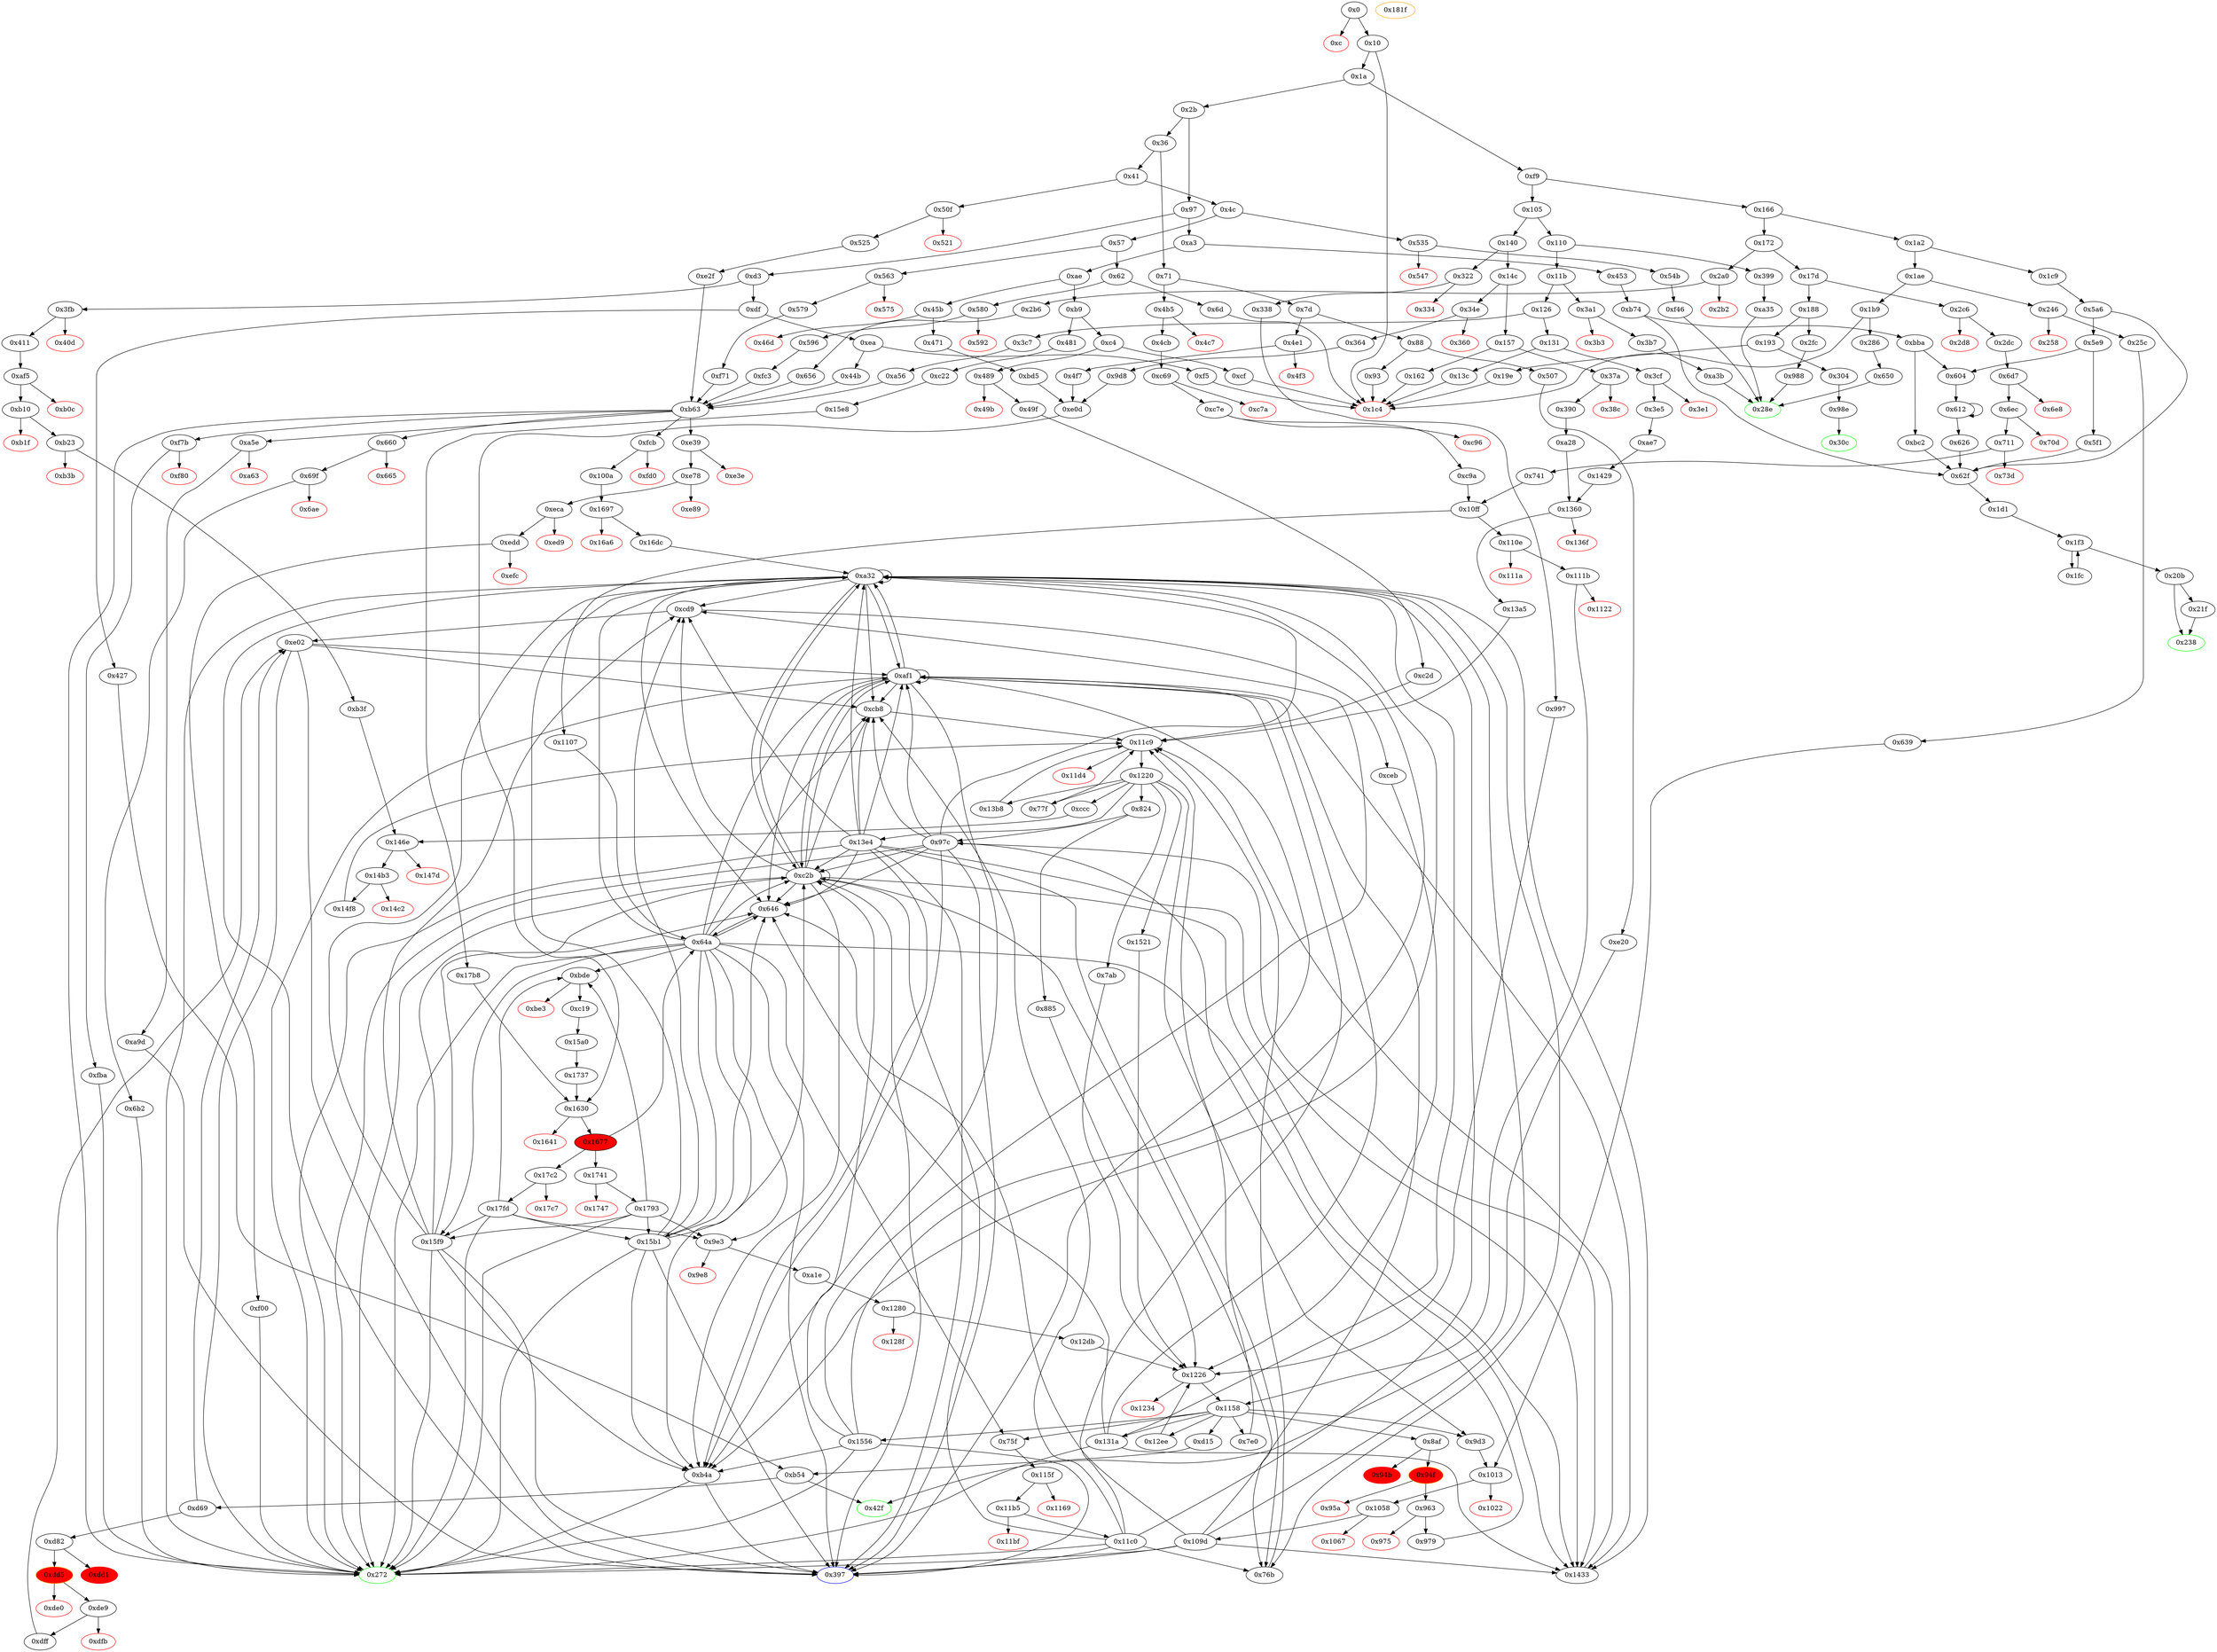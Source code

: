 digraph "" {
"0xc" [color=red, fillcolor=white, id="0xc", style=filled, tooltip="Block 0xc\n[0xc:0xf]\n---\nPredecessors: [0x0]\nSuccessors: []\n---\n0xc PUSH1 0x0\n0xe DUP1\n0xf REVERT\n---\n0xc: V5 = 0x0\n0xf: REVERT 0x0 0x0\n---\nEntry stack: [V2]\nStack pops: 0\nStack additions: []\nExit stack: [V2]\n\nDef sites:\nV2: {0x0.0x5}\n"];
"0x11c9" [fillcolor=white, id="0x11c9", style=filled, tooltip="Block 0x11c9\n[0x11c9:0x11d3]\n---\nPredecessors: [0x76b, 0x77f, 0x7e0, 0xc2d, 0xcb8, 0x13a5, 0x13b8, 0x1433, 0x14f8]\nSuccessors: [0x11d4, 0x1220]\n---\n0x11c9 JUMPDEST\n0x11ca PUSH1 0x0\n0x11cc DUP3\n0x11cd DUP3\n0x11ce GT\n0x11cf ISZERO\n0x11d0 PUSH2 0x1220\n0x11d3 JUMPI\n---\n0x11c9: JUMPDEST \n0x11ca: V1597 = 0x0\n0x11ce: V1598 = GT S0 S1\n0x11cf: V1599 = ISZERO V1598\n0x11d0: V1600 = 0x1220\n0x11d3: JUMPI 0x1220 V1599\n---\nEntry stack: [V13, 0x272, S16, S15, S14, S13, S12, S11, S10, S9, S8, S7, S6, S5, S4, S3, {0x77f, 0x7ab, 0x824, 0x9d3, 0xccc, 0x13b8, 0x13e4, 0x1521}, S1, S0]\nStack pops: 2\nStack additions: [S1, S0, 0x0]\nExit stack: [V13, 0x272, S16, S15, S14, S13, S12, S11, S10, S9, S8, S7, S6, S5, S4, S3, {0x77f, 0x7ab, 0x824, 0x9d3, 0xccc, 0x13b8, 0x13e4, 0x1521}, S1, S0, 0x0]\n\nDef sites:\nV13: {0x1a.0x1f}\n0x272: {0x489.0x48a, 0x322.0x323}\nS16: {0x338.0x344, 0x1a.0x1f, 0x49f.0x4ab}\nS15: {0x338.0x349, 0x3fb.0x3fc, 0x1a.0x1f, 0x49f.0x4b0, 0x3cf.0x3d0}\nS14: {0x3fb.0x3fc, 0x1a.0x1f, 0x411.0x41d, 0x4b5.0x4b6, 0x997.0x999, 0x489.0x48a, 0xc2d.0xc2f, 0x3cf.0x3d0, 0x322.0x323, 0x3e5.0x3f1}\nS13: {0x338.0x344, 0x1a.0x1f, 0x2c6.0x2c7, 0x49f.0x4ab, 0x411.0x41d, 0x411.0x422, 0x4b5.0x4b6, 0x997.0x9be, 0x3e5.0x3f1, 0x489.0x48a, 0x4cb.0x4d7, 0xc2d.0xc54, 0x322.0x323, 0x3e5.0x3f6, 0x246.0x247}\nS12: {0x1a.0x1f, 0x2dc.0x2e9, 0x49f.0x4ab, 0x25c.0x268, 0x411.0x422, 0x49f.0x4b0, 0x997.0x998, 0x489.0x48a, 0x4cb.0x4d7, 0x4cb.0x4dc, 0x3cf.0x3d0, 0x2c6.0x2c7, 0x338.0x344, 0x3fb.0x3fc, 0x338.0x349, 0x4b5.0x4b6, 0xaf5.0xaf9, 0xc2d.0xc2e, 0x322.0x323, 0x3e5.0x3f6, 0xae7.0xae8, 0xe02_0xd69.0xe04}\nS11: {0x1a.0x1f, 0x2dc.0x2f2, 0x2dc.0x2e9, 0x25c.0x26d, 0x49f.0x4ab, 0x49f.0x4b0, 0x411.0x41d, 0x997.0x999, 0x4cb.0x4d7, 0x4cb.0x4dc, 0x3cf.0x3d0, 0x34e.0x34f, 0x2c6.0x2c7, 0x338.0x344, 0x3fb.0x3fc, 0x37a.0x37b, 0x338.0x349, 0xaf5.0xaf9, 0xaf5.0xb04, 0x4b5.0x4b6, 0x1220_0x7e0.0x1223, 0xc69.0xc6a, 0x1220_0xc2d.0x1223, 0xc2d.0xc2f, 0x3e5.0x3f1, 0xae7.0xae8, 0x1220_0xcb8.0x1223}\nS10: {0x2dc.0x2f7, 0x2dc.0x2e9, 0x2dc.0x2f2, 0x4cb.0x4d7, 0x4cb.0x4dc, 0xccc.0xccf, 0x3cf.0x3d0, 0x34e.0x34f, 0x2c6.0x2c7, 0x246.0x247, 0x3fb.0x3fc, 0x37a.0x37b, 0xaf5.0xb04, 0xc69.0xc6a, 0x3e5.0x3f6, 0x3e5.0x3f1, 0x364.0x370, 0x1a.0x1f, 0xc9a.0xc9b, 0x49f.0x4b0, 0x411.0x422, 0x411.0x41d, 0x390.0x392, 0x997.0x999, 0x997.0x9be, 0x489.0x48a, 0x481.0x482, 0x639.0x63a, 0x338.0x349, 0xb3f.0xb40, 0x4b5.0x4b6, 0x97c_0x824.0x97e, 0xc2d.0xc2f, 0xc2d.0xc54, 0x322.0x323}\nS9: {0x45b.0x45c, 0x2dc.0x2f2, 0x2dc.0x2f7, 0x2dc.0x2e9, 0x25c.0x268, 0x6d7.0x6d8, 0x4cb.0x4dc, 0x4cb.0x4d7, 0xccc.0xcd2, 0x3cf.0x3d0, 0x34e.0x34f, 0x2c6.0x2c7, 0x246.0x247, 0x3fb.0x3fc, 0xaf5.0xaf9, 0xc69.0xc6a, 0x3e5.0x3f1, 0x3e5.0x3f6, 0xae7.0xae8, 0x364.0x370, 0x364.0x375, 0xc9a.0xc9b, 0xc9a.0xc9d, 0x1a.0x1f, 0x49f.0x4ab, 0x411.0x41d, 0x390.0x392, 0x411.0x422, 0x997.0x999, 0x997.0x9be, 0x489.0x48a, 0x997.0x998, 0x322.0x323, 0x481.0x482, 0x338.0x344, 0xb3f.0xb40, 0xb3f.0xb43, 0x1433.0x1459, 0x4b5.0x4b6, 0x1429.0x142a, 0xa28.0xa29, 0xc2d.0xc2f, 0xc2d.0xc54, 0xc2d.0xc2e, 0xc22.0xc23, 0xe02_0xd69.0xe04}\nS8: {0x9d8.0x9d9, 0x45b.0x45c, 0x2dc.0x2f7, 0x2dc.0x2e9, 0x2dc.0x2f2, 0x25c.0x268, 0x25c.0x26d, 0xc22.0xc23, 0x6d7.0x6d8, 0x4cb.0x4dc, 0x4cb.0x4d7, 0x3cf.0x3d0, 0x34e.0x34f, 0x741.0x742, 0x11c0.0x11c1, 0x2c6.0x2c7, 0x246.0x247, 0x3fb.0x3fc, 0x37a.0x37b, 0x471.0x47c, 0xaf5.0xb04, 0xaf5.0xaf9, 0xe02_0xdff.0xe04, 0xe02_0xd69.0xe04, 0xc69.0xc6a, 0x3e5.0x3f6, 0x3e5.0x3f1, 0xae7.0xae8, 0x364.0x375, 0x364.0x370, 0xc9a.0xc9b, 0xc9a.0xc9d, 0xc9a.0xca0, 0x49f.0x4ab, 0x49f.0x4b0, 0x1a.0x1f, 0x411.0x422, 0x411.0x41d, 0x997.0x9be, 0x322.0x323, 0x489.0x48a, 0x997.0x998, 0x997.0x999, 0x50f.0x510, 0x481.0x482, 0x338.0x344, 0x338.0x349, 0xb3f.0xb43, 0x1433.0x1459, 0x4b5.0x4b6, 0x1220_0x7e0.0x1223, 0x1220_0xc2d.0x1223, 0x1220_0xcb8.0x1223, 0x1429.0x142a, 0xa28.0xa29, 0xa28.0xa2c, 0xc2d.0xc54, 0xc2d.0xc2e, 0x2a0.0x2a1, 0xc22.0xc26, 0xe02_0xcd9.0xe04}\nS7: {0x9d8.0x9d9, 0x45b.0x45c, 0x2dc.0x2f2, 0x2dc.0x2f7, 0x2dc.0x2e9, 0x25c.0x268, 0x25c.0x26d, 0xc22.0xc26, 0x6d7.0x6d8, 0x4cb.0x4d7, 0x4cb.0x4dc, 0xccc.0xccf, 0x3cf.0x3d0, 0x34e.0x34f, 0x741.0x744, 0x741.0x742, 0x2c6.0x2c7, 0x3fb.0x3fc, 0x37a.0x37b, 0x471.0x47c, 0xaf5.0xaf9, 0xaf5.0xb04, 0xc69.0xc6a, 0x3e5.0x3f1, 0x3e5.0x3f6, 0xae7.0xae8, 0x364.0x375, 0x364.0x370, 0xc19.0xc1a, 0xc9a.0xc9b, 0xc9a.0xc9d, 0xc9a.0xca0, 0x49f.0x4b0, 0x49f.0x4ab, 0x1a.0x1f, 0x390.0x392, 0x411.0x41d, 0x411.0x422, 0x997.0x998, 0x322.0x323, 0x489.0x48a, 0x997.0x999, 0x481.0x482, 0x639.0x63a, 0x338.0x349, 0x338.0x344, 0xb3f.0xb40, 0x4b5.0x4b6, 0x97c_0x824.0x97e, 0x1220_0x1433.0x1223, 0x1220_0x77f.0x1223, 0x1220_0x14f8.0x1223, 0x1220_0xc2d.0x1223, 0x1220_0xcb8.0x1223, 0x1220_0x7e0.0x1223, 0x1220_0x76b.0x1223, 0x1220_0x13a5.0x1223, 0xa28.0xa2c, 0x1220_0x13b8.0x1223, 0xc2d.0xc2e, 0xc2d.0xc2f, 0xc22.0xc23, 0xe02_0xd69.0xe04}\nS6: {0x9d8.0x9d9, 0x2dc.0x2f7, 0x2dc.0x2e9, 0x2dc.0x2f2, 0xc22.0xc23, 0xc22.0xc26, 0x6d7.0x6d8, 0x4cb.0x4dc, 0x4cb.0x4d7, 0xccc.0xccf, 0x3cf.0x3d0, 0x2c6.0x2c7, 0x3fb.0x3fc, 0xaf5.0xb04, 0xaf5.0xaf9, 0x3e5.0x3f1, 0x3e5.0x3f6, 0xae7.0xae8, 0xc9a.0xc9d, 0xc9a.0xca0, 0xc9a.0xc9b, 0x49f.0x4ab, 0x49f.0x4b0, 0x390.0x392, 0x997.0x999, 0x997.0x9be, 0x489.0x48a, 0x481.0x482, 0x4b5.0x4b6, 0x97c_0x824.0x97e, 0x97c_0x979.0x97e, 0x1220_0x77f.0x1223, 0x1220_0x14f8.0x1223, 0x1220_0xc2d.0x1223, 0x1220_0xcb8.0x1223, 0x1220_0x7e0.0x1223, 0x1220_0x76b.0x1223, 0x1220_0x13a5.0x1223, 0x1220_0x13b8.0x1223, 0x1220_0x1433.0x1223, 0x45b.0x45c, 0x25c.0x26d, 0x34e.0x34f, 0x741.0x747, 0x741.0x742, 0x741.0x744, 0x97c.0x97e, 0x246.0x247, 0x37a.0x37b, 0x471.0x47c, 0xc69.0xc6a, 0x364.0x375, 0x364.0x370, 0xc19.0xc1a, 0x1a.0x1f, 0x411.0x41d, 0x411.0x422, 0x639.0x63a, 0x338.0x344, 0x338.0x349, 0xb3f.0xb43, 0xb3f.0xb40, 0x1433.0x1459, 0x1429.0x142a, 0xa28.0xa29, 0xc2d.0xc2f, 0xc2d.0xc54, 0x322.0x323}\nS5: {0x9d8.0x9d9, 0x2dc.0x2e9, 0x2dc.0x2f2, 0x2dc.0x2f7, 0xc22.0xc23, 0x6d7.0x6d8, 0x4cb.0x4d7, 0x4cb.0x4dc, 0xccc.0xccf, 0x3cf.0x3d0, 0xccc.0xcd2, 0x2c6.0x2c7, 0x3fb.0x3fc, 0xaf5.0xaf9, 0xaf5.0xb04, 0x3e5.0x3f6, 0x3e5.0x3f1, 0xae7.0xae8, 0xc9a.0xca0, 0xc9a.0xc9d, 0xc9a.0xc9b, 0x49f.0x4b0, 0x49f.0x4ab, 0x390.0x392, 0x997.0x9be, 0x322.0x323, 0x489.0x48a, 0x997.0x999, 0x997.0x998, 0x481.0x482, 0x4b5.0x4b6, 0x97c_0x824.0x97e, 0x97c_0x979.0x97e, 0xe02_0xd69.0xe04, 0x45b.0x45c, 0x25c.0x268, 0x34e.0x34f, 0x741.0x744, 0x741.0x747, 0x741.0x742, 0x246.0x247, 0x37a.0x37b, 0x471.0x47c, 0xc69.0xc6a, 0x364.0x370, 0x364.0x375, 0xc19.0xc1a, 0x1a.0x1f, 0xa1e.0xa1f, 0x411.0x422, 0x411.0x41d, 0x639.0x63a, 0x338.0x349, 0x338.0x344, 0xb3f.0xb40, 0xb3f.0xb43, 0x1433.0x1459, 0x1429.0x142a, 0xa28.0xa2c, 0xa28.0xa29, 0xc2d.0xc54, 0xc2d.0xc2f, 0xc2d.0xc2e, 0xc22.0xc26}\nS4: {0x9d8.0x9d9, 0x2dc.0x2e9, 0x2dc.0x2f2, 0x2dc.0x2f7, 0xc22.0xc26, 0x6d7.0x6d8, 0x4cb.0x4d7, 0x4cb.0x4dc, 0xccc.0xccf, 0x3cf.0x3d0, 0x11c0.0x11c1, 0x2c6.0x2c7, 0x3fb.0x3fc, 0xaf5.0xaf9, 0xaf5.0xb04, 0x3e5.0x3f1, 0x3e5.0x3f6, 0xae7.0xae8, 0x1220_0x77f.0x1223, 0xc9a.0xca0, 0xc9a.0xc9d, 0xc9a.0xc9b, 0x49f.0x4ab, 0x49f.0x4b0, 0xe02.0xe04, 0x390.0x392, 0x997.0x9be, 0x322.0x323, 0x489.0x48a, 0x997.0x999, 0x997.0x998, 0x481.0x482, 0x4b5.0x4b6, 0x97c_0x824.0x97e, 0x97c_0x979.0x97e, 0x2a0.0x2a1, 0xe02_0xd69.0xe04, 0x1220_0xc2d.0x1223, 0x1220_0xcb8.0x1223, 0x45b.0x45c, 0x1220_0x7e0.0x1223, 0xe02_0xdff.0xe04, 0x25c.0x26d, 0x25c.0x268, 0xe02_0xcd9.0xe04, 0x1220_0x14f8.0x1223, 0x34e.0x34f, 0x741.0x744, 0x741.0x747, 0x741.0x742, 0x246.0x247, 0x37a.0x37b, 0x471.0x47c, 0xc69.0xc6a, 0x563.0x564, 0x364.0x370, 0x364.0x375, 0xc19.0xc1a, 0x1a.0x1f, 0x411.0x41d, 0x411.0x422, 0x50f.0x510, 0x639.0x63a, 0x338.0x344, 0x338.0x349, 0xb3f.0xb40, 0xb3f.0xb43, 0x1433.0x1459, 0x1220_0x76b.0x1223, 0x1429.0x142a, 0xa28.0xa2c, 0xa28.0xa29, 0x1220_0x13a5.0x1223, 0xc2d.0xc54, 0xc2d.0xc2f, 0xc2d.0xc2e, 0x1220_0x13b8.0x1223, 0x1220_0x1433.0x1223, 0xc22.0xc23}\nS3: {0x45b.0x45c, 0x2dc.0x2f7, 0x4cb.0x4dc, 0x3cf.0x3d0, 0x741.0x747, 0x741.0x744, 0x3fb.0x3fc, 0x37a.0x37b, 0xaf5.0xb04, 0x76b.0x76e, 0x1220.0x1223, 0x3e5.0x3f1, 0x364.0x370, 0x3e5.0x3f6, 0x364.0x375, 0xc19.0xc1a, 0xc9a.0xca0, 0xc9a.0xc9d, 0x1a.0x1f, 0x49f.0x4ab, 0x49f.0x4b0, 0x411.0x422, 0x390.0x392, 0x481.0x482, 0x338.0x344, 0xcb8.0xcbb, 0x338.0x349, 0x1433.0x144f, 0x1220_0x7e0.0x1223, 0x1220_0xc2d.0x1223, 0x1220_0x76b.0x1223, 0x1220_0x13a5.0x1223, 0x1220_0x13b8.0x1223, 0x1220_0x1433.0x1223, 0x1220_0x77f.0x1223, 0x1220_0x14f8.0x1223, 0xc22.0xc23, 0x1220_0xcb8.0x1223}\n{0x77f, 0x7ab, 0x824, 0x9d3, 0xccc, 0x13b8, 0x13e4, 0x1521}: {0xcb8.0xcbd, 0x13b8.0x13d5, 0x14f8.0x1512, 0x77f.0x79c, 0x1433.0x145f, 0x76b.0x770, 0xc2d.0xc5a, 0x7e0.0x815, 0x13a5.0x13a9}\nS1: {0x9d8.0x9d9, 0x2dc.0x2f7, 0x2dc.0x2e9, 0x2dc.0x2f2, 0xc22.0xc23, 0x6d7.0x6d8, 0x4cb.0x4dc, 0x4cb.0x4d7, 0x3cf.0x3d0, 0x2c6.0x2c7, 0x14f8.0x1511, 0x3fb.0x3fc, 0xaf5.0xb04, 0xaf5.0xaf9, 0x7e0.0x814, 0x3e5.0x3f1, 0x3e5.0x3f6, 0xae7.0xae8, 0xc9a.0xc9d, 0xc9a.0xca0, 0xc9a.0xc9b, 0x49f.0x4ab, 0x49f.0x4b0, 0x997.0x999, 0x997.0x9be, 0x489.0x48a, 0x322.0x323, 0x481.0x482, 0x13b8.0x13d4, 0x4b5.0x4b6, 0x13a5.0x13a8, 0x1220_0x77f.0x1223, 0x1220_0x14f8.0x1223, 0x1220_0xc2d.0x1223, 0x45b.0x45c, 0x1220_0xcb8.0x1223, 0x1220_0x7e0.0x1223, 0x25c.0x26d, 0x1220_0x76b.0x1223, 0x1220_0x13a5.0x1223, 0x1220_0x13b8.0x1223, 0x34e.0x34f, 0x741.0x747, 0x741.0x742, 0x741.0x744, 0x246.0x247, 0x37a.0x37b, 0x77f.0x798, 0x471.0x47c, 0xc69.0xc6a, 0x364.0x375, 0x364.0x370, 0xc19.0xc1a, 0x1a.0x1f, 0x411.0x41d, 0x411.0x422, 0x338.0x344, 0x338.0x349, 0xb3f.0xb43, 0x1433.0x1459, 0x1433.0x1458, 0x1220_0x1433.0x1223, 0x1429.0x142a, 0xa28.0xa29, 0xc2d.0xc2f, 0xc2d.0xc54, 0xc2d.0xc51, 0xc22.0xc26}\nS0: {0x9d8.0x9d9, 0x2dc.0x2e9, 0x2dc.0x2f2, 0x2dc.0x2f7, 0xc22.0xc26, 0x6d7.0x6d8, 0x4cb.0x4d7, 0x4cb.0x4dc, 0xccc.0xccf, 0x3cf.0x3d0, 0x11c0.0x11c1, 0x2c6.0x2c7, 0x3fb.0x3fc, 0xaf5.0xaf9, 0xaf5.0xb04, 0x3e5.0x3f1, 0x3e5.0x3f6, 0xae7.0xae8, 0x1220_0x13b8.0x1223, 0xc9a.0xca0, 0xc9a.0xc9d, 0xc9a.0xc9b, 0x49f.0x4ab, 0x49f.0x4b0, 0xe02.0xe04, 0x390.0x392, 0x997.0x9be, 0x322.0x323, 0x489.0x48a, 0x997.0x999, 0x997.0x998, 0x481.0x482, 0xcb8.0xcbb, 0x4b5.0x4b6, 0x97c_0x824.0x97e, 0x97c_0x979.0x97e, 0x2a0.0x2a1, 0xe02_0xd69.0xe04, 0x1220_0xc2d.0x1223, 0x1220_0xcb8.0x1223, 0x45b.0x45c, 0x1220_0x7e0.0x1223, 0xe02_0xdff.0xe04, 0x25c.0x26d, 0x25c.0x268, 0xe02_0xcd9.0xe04, 0x1220_0x1433.0x1223, 0x34e.0x34f, 0x741.0x744, 0x741.0x747, 0x741.0x742, 0x97c.0x97e, 0x246.0x247, 0x37a.0x37b, 0x471.0x47c, 0xc69.0xc6a, 0x76b.0x76e, 0x563.0x564, 0x364.0x370, 0x364.0x375, 0xc19.0xc1a, 0x1a.0x1f, 0x411.0x41d, 0x411.0x422, 0x50f.0x510, 0x639.0x63a, 0x338.0x344, 0x338.0x349, 0xb3f.0xb40, 0xb3f.0xb43, 0x1433.0x1459, 0x1433.0x144f, 0x1220_0x77f.0x1223, 0x1429.0x142a, 0xa28.0xa2c, 0xa28.0xa29, 0x1220_0x14f8.0x1223, 0xc2d.0xc54, 0xc2d.0xc2f, 0xc2d.0xc2e, 0x1220_0x76b.0x1223, 0x1220_0x13a5.0x1223, 0xc22.0xc23}\n"];
"0x3b7" [fillcolor=white, id="0x3b7", style=filled, tooltip="Block 0x3b7\n[0x3b7:0x3c6]\n---\nPredecessors: [0x3a1]\nSuccessors: [0xa3b]\n---\n0x3b7 JUMPDEST\n0x3b8 POP\n0x3b9 CALLDATALOAD\n0x3ba PUSH1 0x1\n0x3bc PUSH1 0x1\n0x3be PUSH1 0xa0\n0x3c0 SHL\n0x3c1 SUB\n0x3c2 AND\n0x3c3 PUSH2 0xa3b\n0x3c6 JUMP\n---\n0x3b7: JUMPDEST \n0x3b9: V318 = CALLDATALOAD 0x4\n0x3ba: V319 = 0x1\n0x3bc: V320 = 0x1\n0x3be: V321 = 0xa0\n0x3c0: V322 = SHL 0xa0 0x1\n0x3c1: V323 = SUB 0x10000000000000000000000000000000000000000 0x1\n0x3c2: V324 = AND 0xffffffffffffffffffffffffffffffffffffffff V318\n0x3c3: V325 = 0xa3b\n0x3c6: JUMP 0xa3b\n---\nEntry stack: [V13, 0x28e, 0x4, V312]\nStack pops: 2\nStack additions: [V324]\nExit stack: [V13, 0x28e, V324]\n\nDef sites:\nV13: {0x1a.0x1f}\n0x28e: {0x3a1.0x3a2}\n0x4: {0x3a1.0x3a5}\nV312: {0x3a1.0x3a9}\n"];
"0x188" [fillcolor=white, id="0x188", style=filled, tooltip="Block 0x188\n[0x188:0x192]\n---\nPredecessors: [0x17d]\nSuccessors: [0x193, 0x2fc]\n---\n0x188 DUP1\n0x189 PUSH4 0x2ff2e9dc\n0x18e EQ\n0x18f PUSH2 0x2fc\n0x192 JUMPI\n---\n0x189: V110 = 0x2ff2e9dc\n0x18e: V111 = EQ 0x2ff2e9dc V13\n0x18f: V112 = 0x2fc\n0x192: JUMPI 0x2fc V111\n---\nEntry stack: [V13]\nStack pops: 1\nStack additions: [S0]\nExit stack: [V13]\n\nDef sites:\nV13: {0x1a.0x1f}\n"];
"0x97c" [fillcolor=white, id="0x97c", style=filled, tooltip="Block 0x97c\n[0x97c:0x987]\n---\nPredecessors: [0x824, 0x979]\nSuccessors: [0x272, 0x397, 0x646, 0xa32, 0xaf1, 0xb4a, 0xc2b, 0xcb8, 0x1433]\n---\n0x97c JUMPDEST\n0x97d POP\n0x97e PUSH1 0x1\n0x980 SWAP6\n0x981 SWAP5\n0x982 POP\n0x983 POP\n0x984 POP\n0x985 POP\n0x986 POP\n0x987 JUMP\n---\n0x97c: JUMPDEST \n0x97e: V877 = 0x1\n0x987: JUMP S6\n---\nEntry stack: [V13, 0x272, S13, S12, S11, S10, S9, S8, S7, S6, S5, S4, S3, S2, S1, S0]\nStack pops: 7\nStack additions: [0x1]\nExit stack: [V13, 0x272, S13, S12, S11, S10, S9, S8, S7, 0x1]\n\nDef sites:\nV13: {0x1a.0x1f}\n0x272: {0x489.0x48a, 0x322.0x323}\nS13: {0x338.0x344, 0x1a.0x1f, 0x49f.0x4ab}\nS12: {0x338.0x349, 0x3fb.0x3fc, 0x1a.0x1f, 0x49f.0x4b0, 0x3cf.0x3d0}\nS11: {0x3fb.0x3fc, 0x1a.0x1f, 0x411.0x41d, 0x4b5.0x4b6, 0x997.0x999, 0xc2d.0xc2f, 0x3cf.0x3d0, 0x3e5.0x3f1}\nS10: {0x1a.0x1f, 0x411.0x41d, 0x411.0x422, 0x246.0x247, 0x4b5.0x4b6, 0x997.0x9be, 0x3e5.0x3f6, 0x489.0x48a, 0x4cb.0x4d7, 0xc2d.0xc54, 0x322.0x323, 0x3e5.0x3f1, 0x2c6.0x2c7}\nS9: {0x1a.0x1f, 0x2dc.0x2e9, 0x49f.0x4ab, 0x25c.0x268, 0x411.0x422, 0x997.0x998, 0x489.0x48a, 0x4cb.0x4d7, 0x4cb.0x4dc, 0x3cf.0x3d0, 0x2c6.0x2c7, 0x338.0x344, 0x3fb.0x3fc, 0x4b5.0x4b6, 0xaf5.0xaf9, 0xc2d.0xc2e, 0x322.0x323, 0x3e5.0x3f6, 0xae7.0xae8, 0xe02_0xd69.0xe04}\nS8: {0x1a.0x1f, 0x2dc.0x2e9, 0x49f.0x4ab, 0x2dc.0x2f2, 0x411.0x41d, 0x49f.0x4b0, 0x25c.0x26d, 0x4cb.0x4d7, 0x4cb.0x4dc, 0x3cf.0x3d0, 0x34e.0x34f, 0x2c6.0x2c7, 0x338.0x344, 0x338.0x349, 0x3fb.0x3fc, 0x37a.0x37b, 0x4b5.0x4b6, 0xaf5.0xaf9, 0xaf5.0xb04, 0x1220_0x7e0.0x1223, 0x1220_0xc2d.0x1223, 0xc69.0xc6a, 0x3e5.0x3f1, 0xae7.0xae8, 0x1220_0xcb8.0x1223}\nS7: {0x2dc.0x2e9, 0x2dc.0x2f2, 0x2dc.0x2f7, 0x4cb.0x4d7, 0x4cb.0x4dc, 0xccc.0xccf, 0x3cf.0x3d0, 0x34e.0x34f, 0x2c6.0x2c7, 0x3fb.0x3fc, 0x37a.0x37b, 0xaf5.0xb04, 0xc69.0xc6a, 0x3e5.0x3f6, 0x3e5.0x3f1, 0x364.0x370, 0x1a.0x1f, 0xc9a.0xc9b, 0x49f.0x4b0, 0x411.0x422, 0x411.0x41d, 0x390.0x392, 0x997.0x999, 0x489.0x48a, 0x481.0x482, 0x639.0x63a, 0x338.0x349, 0xb3f.0xb40, 0x4b5.0x4b6, 0x97c_0x824.0x97e, 0xc2d.0xc2f, 0x322.0x323}\nS6: {0x45b.0x45c, 0x2dc.0x2f2, 0x2dc.0x2f7, 0x2dc.0x2e9, 0xc22.0xc23, 0x6d7.0x6d8, 0x4cb.0x4d7, 0x4cb.0x4dc, 0xccc.0xcd2, 0x3cf.0x3d0, 0x34e.0x34f, 0x2c6.0x2c7, 0x246.0x247, 0x3fb.0x3fc, 0xaf5.0xaf9, 0xc69.0xc6a, 0x3e5.0x3f6, 0x3e5.0x3f1, 0x364.0x370, 0xae7.0xae8, 0x364.0x375, 0x1a.0x1f, 0xc9a.0xc9b, 0xc9a.0xc9d, 0x49f.0x4ab, 0x411.0x41d, 0x390.0x392, 0x411.0x422, 0x997.0x999, 0x997.0x9be, 0x489.0x48a, 0x481.0x482, 0x338.0x344, 0xb3f.0xb40, 0xb3f.0xb43, 0x1433.0x1459, 0x4b5.0x4b6, 0x1429.0x142a, 0xa28.0xa29, 0xc2d.0xc2f, 0xc2d.0xc54, 0x322.0x323}\nS5: {0x9d8.0x9d9, 0x45b.0x45c, 0x2dc.0x2f7, 0x2dc.0x2e9, 0x2dc.0x2f2, 0x25c.0x268, 0x25c.0x26d, 0xc22.0xc23, 0x6d7.0x6d8, 0x4cb.0x4dc, 0x4cb.0x4d7, 0x3cf.0x3d0, 0x34e.0x34f, 0x741.0x742, 0x11c0.0x11c1, 0x2c6.0x2c7, 0x246.0x247, 0x3fb.0x3fc, 0x37a.0x37b, 0x471.0x47c, 0xaf5.0xb04, 0xaf5.0xaf9, 0xe02_0xd69.0xe04, 0xe02_0xcd9.0xe04, 0xc69.0xc6a, 0x3e5.0x3f6, 0x3e5.0x3f1, 0xae7.0xae8, 0x364.0x375, 0x364.0x370, 0xc9a.0xc9b, 0xc9a.0xc9d, 0xc9a.0xca0, 0x49f.0x4b0, 0x49f.0x4ab, 0x1a.0x1f, 0x411.0x422, 0x411.0x41d, 0x997.0x9be, 0x997.0x998, 0x489.0x48a, 0x997.0x999, 0x322.0x323, 0x50f.0x510, 0x481.0x482, 0x338.0x349, 0x338.0x344, 0xb3f.0xb43, 0x1433.0x1459, 0x4b5.0x4b6, 0x1429.0x142a, 0xa28.0xa29, 0xa28.0xa2c, 0xc2d.0xc54, 0xc2d.0xc2e, 0x2a0.0x2a1, 0xc22.0xc26, 0xe02_0xdff.0xe04}\nS4: {0x9d8.0x9d9, 0x45b.0x45c, 0x2dc.0x2f2, 0x2dc.0x2f7, 0x2dc.0x2e9, 0x25c.0x268, 0x25c.0x26d, 0xc22.0xc23, 0x6d7.0x6d8, 0x4cb.0x4d7, 0x4cb.0x4dc, 0x3cf.0x3d0, 0x34e.0x34f, 0x741.0x742, 0x741.0x744, 0x2c6.0x2c7, 0x3fb.0x3fc, 0x37a.0x37b, 0x471.0x47c, 0xaf5.0xaf9, 0xaf5.0xb04, 0xe02_0xd69.0xe04, 0xc69.0xc6a, 0x3e5.0x3f1, 0x3e5.0x3f6, 0xae7.0xae8, 0x364.0x370, 0x364.0x375, 0xc19.0xc1a, 0xc9a.0xc9b, 0xc9a.0xc9d, 0xc9a.0xca0, 0x49f.0x4ab, 0x49f.0x4b0, 0x1a.0x1f, 0x390.0x392, 0x411.0x41d, 0x411.0x422, 0x997.0x998, 0x322.0x323, 0x997.0x999, 0x489.0x48a, 0x481.0x482, 0x338.0x344, 0x338.0x349, 0xb3f.0xb40, 0x4b5.0x4b6, 0x1220_0x13b8.0x1223, 0x1220_0x1433.0x1223, 0x1220_0x77f.0x1223, 0x1220_0x14f8.0x1223, 0x1220_0xc2d.0x1223, 0x1220_0xcb8.0x1223, 0x1220_0x7e0.0x1223, 0x1220_0x76b.0x1223, 0xa28.0xa2c, 0xc2d.0xc2e, 0xc2d.0xc2f, 0xc22.0xc26, 0x1220_0x13a5.0x1223}\nS3: {0x9d8.0x9d9, 0x2dc.0x2f7, 0x2dc.0x2e9, 0x2dc.0x2f2, 0xc22.0xc23, 0xc22.0xc26, 0x6d7.0x6d8, 0x4cb.0x4dc, 0x4cb.0x4d7, 0xccc.0xccf, 0x3cf.0x3d0, 0x2c6.0x2c7, 0x3fb.0x3fc, 0xaf5.0xb04, 0xaf5.0xaf9, 0x3e5.0x3f1, 0x3e5.0x3f6, 0xae7.0xae8, 0xc9a.0xc9b, 0xc9a.0xc9d, 0xc9a.0xca0, 0x49f.0x4b0, 0x49f.0x4ab, 0x390.0x392, 0x997.0x9be, 0x997.0x999, 0x489.0x48a, 0x481.0x482, 0x4b5.0x4b6, 0x97c_0x824.0x97e, 0x97c_0x979.0x97e, 0x1220_0x1433.0x1223, 0x1220_0x77f.0x1223, 0x1220_0x14f8.0x1223, 0x45b.0x45c, 0x1220_0xc2d.0x1223, 0x1220_0xcb8.0x1223, 0x25c.0x26d, 0x1220_0x7e0.0x1223, 0x1220_0x76b.0x1223, 0x1220_0x13a5.0x1223, 0x34e.0x34f, 0x741.0x742, 0x741.0x744, 0x741.0x747, 0x246.0x247, 0x37a.0x37b, 0x471.0x47c, 0xc69.0xc6a, 0x364.0x370, 0x364.0x375, 0xc19.0xc1a, 0x1a.0x1f, 0x411.0x41d, 0x411.0x422, 0x639.0x63a, 0x338.0x344, 0x338.0x349, 0xb3f.0xb43, 0xb3f.0xb40, 0x1433.0x1459, 0x1220_0x13b8.0x1223, 0x1429.0x142a, 0xa28.0xa29, 0xc2d.0xc54, 0xc2d.0xc2f, 0x322.0x323}\nS2: {0x9d8.0x9d9, 0x2dc.0x2e9, 0x2dc.0x2f2, 0x2dc.0x2f7, 0xc22.0xc23, 0x6d7.0x6d8, 0x4cb.0x4dc, 0x4cb.0x4d7, 0xccc.0xccf, 0x3cf.0x3d0, 0xccc.0xcd2, 0x2c6.0x2c7, 0x3fb.0x3fc, 0xaf5.0xaf9, 0xaf5.0xb04, 0x3e5.0x3f1, 0x3e5.0x3f6, 0xae7.0xae8, 0xc9a.0xc9d, 0xc9a.0xca0, 0xc9a.0xc9b, 0x49f.0x4ab, 0x49f.0x4b0, 0x390.0x392, 0x997.0x999, 0x322.0x323, 0x489.0x48a, 0x997.0x998, 0x997.0x9be, 0x481.0x482, 0x4b5.0x4b6, 0x97c_0x824.0x97e, 0x97c_0x979.0x97e, 0xe02_0xd69.0xe04, 0x45b.0x45c, 0x25c.0x268, 0x34e.0x34f, 0x741.0x744, 0x741.0x747, 0x741.0x742, 0x246.0x247, 0x37a.0x37b, 0x471.0x47c, 0xc69.0xc6a, 0x364.0x370, 0x364.0x375, 0xc19.0xc1a, 0x1a.0x1f, 0xa1e.0xa1f, 0x411.0x41d, 0x411.0x422, 0x639.0x63a, 0x338.0x349, 0x338.0x344, 0xb3f.0xb40, 0xb3f.0xb43, 0x1433.0x1459, 0x1429.0x142a, 0xa28.0xa2c, 0xa28.0xa29, 0xc2d.0xc2f, 0xc2d.0xc2e, 0xc2d.0xc54, 0xc22.0xc26}\nS1: {0x9d8.0x9d9, 0x2dc.0x2e9, 0x2dc.0x2f2, 0x2dc.0x2f7, 0xc22.0xc23, 0x6d7.0x6d8, 0x4cb.0x4dc, 0x4cb.0x4d7, 0xccc.0xccf, 0x3cf.0x3d0, 0x11c0.0x11c1, 0x2c6.0x2c7, 0x3fb.0x3fc, 0xaf5.0xaf9, 0xaf5.0xb04, 0x3e5.0x3f1, 0x3e5.0x3f6, 0xae7.0xae8, 0x1220_0x14f8.0x1223, 0xc9a.0xc9d, 0xc9a.0xca0, 0xc9a.0xc9b, 0x49f.0x4ab, 0x49f.0x4b0, 0x390.0x392, 0x997.0x999, 0x322.0x323, 0x489.0x48a, 0x997.0x998, 0x997.0x9be, 0x481.0x482, 0x4b5.0x4b6, 0x97c_0x824.0x97e, 0x97c_0x979.0x97e, 0x2a0.0x2a1, 0xe02_0xcd9.0xe04, 0xe02_0xdff.0xe04, 0xe02_0xd69.0xe04, 0x45b.0x45c, 0x1220_0xcb8.0x1223, 0x1220_0x7e0.0x1223, 0x25c.0x268, 0x25c.0x26d, 0x1220_0xc2d.0x1223, 0x1220_0x76b.0x1223, 0x34e.0x34f, 0x741.0x744, 0x741.0x747, 0x741.0x742, 0x246.0x247, 0x37a.0x37b, 0x471.0x47c, 0xc69.0xc6a, 0x563.0x564, 0x364.0x370, 0x364.0x375, 0xc19.0xc1a, 0x1a.0x1f, 0x411.0x41d, 0x411.0x422, 0x50f.0x510, 0x639.0x63a, 0x338.0x349, 0x338.0x344, 0xb3f.0xb40, 0xb3f.0xb43, 0x1433.0x1459, 0x1220_0x13a5.0x1223, 0x1429.0x142a, 0xa28.0xa2c, 0xa28.0xa29, 0x1220_0x13b8.0x1223, 0xc2d.0xc2f, 0xc2d.0xc2e, 0xc2d.0xc54, 0x1220_0x1433.0x1223, 0x1220_0x77f.0x1223, 0xc22.0xc26}\nS0: {0x45b.0x45c, 0x2dc.0x2f7, 0x4cb.0x4dc, 0x3cf.0x3d0, 0x741.0x747, 0x741.0x744, 0x3fb.0x3fc, 0x37a.0x37b, 0xaf5.0xb04, 0x76b.0x76e, 0x3e5.0x3f1, 0x364.0x370, 0x3e5.0x3f6, 0x364.0x375, 0xc19.0xc1a, 0xc9a.0xca0, 0xc9a.0xc9d, 0x1a.0x1f, 0x49f.0x4ab, 0x49f.0x4b0, 0x411.0x422, 0x390.0x392, 0x481.0x482, 0x338.0x344, 0xcb8.0xcbb, 0x338.0x349, 0x1433.0x144f, 0x1220_0x76b.0x1223, 0x1220_0x13a5.0x1223, 0x1220_0x13b8.0x1223, 0x1220_0x1433.0x1223, 0x1220_0x77f.0x1223, 0x1220_0x14f8.0x1223, 0x1220_0xcb8.0x1223, 0x1220_0x7e0.0x1223, 0xc22.0xc23, 0x1220_0xc2d.0x1223}\n"];
"0x1158" [fillcolor=white, id="0x1158", style=filled, tooltip="Block 0x1158\n[0x1158:0x115e]\n---\nPredecessors: [0x111b, 0x1226]\nSuccessors: [0x75f, 0x7e0, 0x8af, 0x9d3, 0xd15, 0x12ee, 0x131a, 0x1556]\n---\n0x1158 JUMPDEST\n0x1159 SWAP4\n0x115a SWAP3\n0x115b POP\n0x115c POP\n0x115d POP\n0x115e JUMP\n---\n0x1158: JUMPDEST \n0x115e: JUMP {0x75f, 0x7e0, 0x8af, 0x9d3, 0xd15, 0x12ee, 0x131a, 0x1556}\n---\nEntry stack: [V13, S17, S16, S15, S14, S13, S12, S11, S10, S9, S8, S7, S6, S5, {0x75f, 0x7e0, 0x8af, 0x9d3, 0xd15, 0x12ee, 0x131a, 0x1556}, S3, S2, 0x0, S0]\nStack pops: 5\nStack additions: [S0]\nExit stack: [V13, S17, S16, S15, S14, S13, S12, S11, S10, S9, S8, S7, S6, S5, S0]\n\nDef sites:\nV13: {0x1a.0x1f}\nS17: {0x3fb.0x3fc, 0x1a.0x1f, 0x3cf.0x3d0}\nS16: {0x411.0x41d, 0x1a.0x1f, 0x4b5.0x4b6, 0x3e5.0x3f1}\nS15: {0x1a.0x1f, 0x411.0x422, 0x4b5.0x4b6, 0x489.0x48a, 0x4cb.0x4d7, 0x322.0x323, 0x3e5.0x3f6, 0x2c6.0x2c7}\nS14: {0x338.0x344, 0x1a.0x1f, 0x2dc.0x2e9, 0x49f.0x4ab, 0x4b5.0x4b6, 0xaf5.0xaf9, 0x4cb.0x4d7, 0x4cb.0x4dc, 0xae7.0xae8}\nS13: {0x338.0x349, 0x3fb.0x3fc, 0x1a.0x1f, 0x37a.0x37b, 0x2dc.0x2f2, 0x49f.0x4b0, 0xaf5.0xb04, 0xc69.0xc6a, 0x4cb.0x4d7, 0x4cb.0x4dc, 0x3cf.0x3d0, 0x34e.0x34f, 0x3e5.0x3f1}\nS12: {0x1a.0x1f, 0xc9a.0xc9b, 0x2dc.0x2f7, 0xb3f.0xb40, 0x411.0x41d, 0x390.0x392, 0x997.0x999, 0x3e5.0x3f6, 0xc69.0xc6a, 0x4cb.0x4dc, 0xc2d.0xc2f, 0x481.0x482, 0x3e5.0x3f1, 0x364.0x370, 0x2c6.0x2c7}\nS11: {0x45b.0x45c, 0x1a.0x1f, 0xc9a.0xc9b, 0x2dc.0x2e9, 0xc9a.0xc9d, 0x411.0x422, 0x997.0x9be, 0x6d7.0x6d8, 0x489.0x48a, 0x322.0x323, 0x34e.0x34f, 0x246.0x247, 0xb3f.0xb43, 0x1433.0x1459, 0x4b5.0x4b6, 0xc69.0xc6a, 0x1429.0x142a, 0xa28.0xa29, 0xc2d.0xc54, 0xc22.0xc23, 0x3e5.0x3f6, 0x364.0x375}\nS10: {0x9d8.0x9d9, 0x1a.0x1f, 0xc9a.0xc9b, 0x2dc.0x2f2, 0x25c.0x268, 0xc9a.0xc9d, 0x49f.0x4ab, 0xc9a.0xca0, 0x411.0x41d, 0x997.0x998, 0x322.0x323, 0x4cb.0x4d7, 0x3cf.0x3d0, 0x34e.0x34f, 0x741.0x742, 0x481.0x482, 0x338.0x344, 0x3fb.0x3fc, 0x338.0x349, 0x471.0x47c, 0xaf5.0xaf9, 0x4b5.0x4b6, 0xa28.0xa2c, 0xc2d.0xc2e, 0xc22.0xc26, 0x3e5.0x3f1, 0x364.0x370, 0xae7.0xae8, 0xe02_0xd69.0xe04}\nS9: {0x45b.0x45c, 0x2dc.0x2f7, 0x25c.0x26d, 0x4cb.0x4dc, 0x4cb.0x4d7, 0x3cf.0x3d0, 0x741.0x744, 0x2c6.0x2c7, 0x3fb.0x3fc, 0x37a.0x37b, 0xaf5.0xb04, 0x3e5.0x3f1, 0x364.0x370, 0x364.0x375, 0xc19.0xc1a, 0x1a.0x1f, 0xc9a.0xc9d, 0x49f.0x4b0, 0x411.0x41d, 0x481.0x482, 0x338.0x344, 0x338.0x349, 0x1220_0x13b8.0x1223, 0x1220_0x1433.0x1223, 0x1220_0x77f.0x1223, 0x1220_0x14f8.0x1223, 0x1220_0xc2d.0x1223, 0x1220_0xcb8.0x1223, 0x1220_0x7e0.0x1223, 0x1220_0x76b.0x1223, 0xc22.0xc23, 0x1220_0x13a5.0x1223}\nS8: {0xc19.0xc1a, 0x9d8.0x9d9, 0x45b.0x45c, 0x1a.0x1f, 0xc9a.0xca0, 0x2dc.0x2e9, 0xc22.0xc26, 0x411.0x41d, 0x390.0x392, 0x6d7.0x6d8, 0x3e5.0x3f6, 0x997.0x999, 0x322.0x323, 0x4cb.0x4dc, 0xccc.0xccf, 0x3cf.0x3d0, 0x741.0x747, 0x2c6.0x2c7, 0x639.0x63a, 0x338.0x349, 0x3fb.0x3fc, 0xb3f.0xb40, 0x471.0x47c, 0x4b5.0x4b6, 0x97c_0x824.0x97e, 0x97c_0x979.0x97e, 0xc69.0xc6a, 0xc2d.0xc2f, 0xc22.0xc23, 0x3e5.0x3f1, 0x364.0x375}\nS7: {0xc9a.0xc9b, 0x1a.0x1f, 0x2dc.0x2f2, 0x2dc.0x2e9, 0xa1e.0xa1f, 0x411.0x41d, 0x411.0x422, 0x997.0x999, 0x997.0x9be, 0x489.0x48a, 0x3e5.0x3f1, 0x4cb.0x4d7, 0xccc.0xcd2, 0x34e.0x34f, 0x741.0x742, 0x2c6.0x2c7, 0x338.0x344, 0xb3f.0xb43, 0x1433.0x1459, 0x4b5.0x4b6, 0xc69.0xc6a, 0x1429.0x142a, 0xa28.0xa29, 0xc2d.0xc54, 0x322.0x323, 0x3e5.0x3f6}\nS6: {0x9d8.0x9d9, 0x2dc.0x2f2, 0x2dc.0x2f7, 0x25c.0x268, 0x25c.0x26d, 0x6d7.0x6d8, 0x4cb.0x4d7, 0x4cb.0x4dc, 0x3cf.0x3d0, 0x34e.0x34f, 0x741.0x744, 0x11c0.0x11c1, 0x741.0x742, 0x3fb.0x3fc, 0x37a.0x37b, 0x471.0x47c, 0xaf5.0xaf9, 0xaf5.0xb04, 0xe02_0xdff.0xe04, 0xc69.0xc6a, 0xe02_0xcd9.0xe04, 0x563.0x564, 0x3e5.0x3f1, 0x364.0x370, 0xae7.0xae8, 0xc9a.0xc9d, 0xc9a.0xc9b, 0xc9a.0xca0, 0x49f.0x4ab, 0x49f.0x4b0, 0x1a.0x1f, 0x411.0x41d, 0x997.0x999, 0x997.0x998, 0x489.0x48a, 0x322.0x323, 0x50f.0x510, 0x481.0x482, 0x338.0x344, 0x338.0x349, 0x4b5.0x4b6, 0xa28.0xa2c, 0xc2d.0xc2e, 0x2a0.0x2a1, 0xc22.0xc26, 0xe02_0xd69.0xe04}\nS5: {0x45b.0x45c, 0x2dc.0x2f7, 0x4cb.0x4dc, 0x3cf.0x3d0, 0x741.0x747, 0x741.0x744, 0x3fb.0x3fc, 0x37a.0x37b, 0xaf5.0xb04, 0x76b.0x76e, 0x3e5.0x3f1, 0x364.0x370, 0x3e5.0x3f6, 0x364.0x375, 0xc19.0xc1a, 0xc9a.0xca0, 0xc9a.0xc9d, 0x1a.0x1f, 0x49f.0x4ab, 0x49f.0x4b0, 0x411.0x422, 0x390.0x392, 0x481.0x482, 0x338.0x344, 0xcb8.0xcbb, 0x338.0x349, 0x1433.0x144f, 0x1220_0xcb8.0x1223, 0x1220_0x7e0.0x1223, 0x1220_0xc2d.0x1223, 0x1220_0x76b.0x1223, 0x1220_0x13a5.0x1223, 0x1220_0x13b8.0x1223, 0x1220_0x1433.0x1223, 0x1220_0x77f.0x1223, 0xc22.0xc23, 0x1220_0x14f8.0x1223}\n{0x75f, 0x7e0, 0x8af, 0x9d3, 0xd15, 0x12ee, 0x131a, 0x1556}: {0x12db.0x12df, 0xc9a.0xca4, 0x997.0x9c4, 0x1521.0x1547, 0x7ab.0x7d1, 0xceb.0xd06, 0x12ee.0x130b, 0x741.0x74b, 0x885.0x8a0}\nS3: {0x12db.0x12de, 0x2dc.0x2f7, 0x997.0x9bb, 0x4cb.0x4dc, 0x7ab.0x7d0, 0xceb.0xd05, 0x12ee.0x130a, 0x1521.0x1546, 0x885.0x89f}\nS2: {0x2dc.0x2f2, 0x2dc.0x2f7, 0x6d7.0x6d8, 0x4cb.0x4d7, 0x4cb.0x4dc, 0x3cf.0x3d0, 0x11c0.0x11c1, 0x3fb.0x3fc, 0xaf5.0xaf9, 0xaf5.0xb04, 0x3e5.0x3f6, 0x3e5.0x3f1, 0xae7.0xae8, 0xc9a.0xca9, 0xc9a.0xca0, 0xc9a.0xc9d, 0xc9a.0xc9b, 0x49f.0x4ab, 0x49f.0x4b0, 0x390.0x392, 0x997.0x999, 0x997.0x998, 0x489.0x48a, 0x322.0x323, 0x481.0x482, 0xcb8.0xcbb, 0x4b5.0x4b6, 0x2a0.0x2a1, 0xe02_0xdff.0xe04, 0xe02_0xcd9.0xe04, 0x1220_0x13b8.0x1223, 0x45b.0x45c, 0x1220_0x1433.0x1223, 0x1220_0x77f.0x1223, 0x25c.0x268, 0x25c.0x26d, 0x1220_0x14f8.0x1223, 0x1220_0xcb8.0x1223, 0x34e.0x34f, 0x741.0x750, 0x741.0x747, 0x741.0x744, 0x37a.0x37b, 0xe02_0xd69.0xe04, 0xc69.0xc6a, 0x76b.0x76e, 0x563.0x564, 0x364.0x375, 0x364.0x370, 0xc19.0xc1a, 0x1a.0x1f, 0x411.0x422, 0x411.0x41d, 0x50f.0x510, 0x338.0x344, 0x338.0x349, 0x1433.0x144f, 0x1220_0x7e0.0x1223, 0x1220_0xc2d.0x1223, 0x1220_0x76b.0x1223, 0x1220_0x13a5.0x1223, 0xa28.0xa2c, 0xc2d.0xc2e, 0xc22.0xc23}\n0x0: {0x10ff.0x1100, 0x1226.0x1227}\nS0: {0x1226.0x122b, 0x110e.0x1111}\n"];
"0xe2f" [fillcolor=white, id="0xe2f", style=filled, tooltip="Block 0xe2f\n[0xe2f:0xe38]\n---\nPredecessors: [0x525]\nSuccessors: [0xb63]\n---\n0xe2f JUMPDEST\n0xe30 PUSH1 0x0\n0xe32 PUSH2 0xe39\n0xe35 PUSH2 0xb63\n0xe38 JUMP\n---\n0xe2f: JUMPDEST \n0xe30: V1302 = 0x0\n0xe32: V1303 = 0xe39\n0xe35: V1304 = 0xb63\n0xe38: JUMP 0xb63\n---\nEntry stack: [V13, 0x272, V479]\nStack pops: 0\nStack additions: [0x0, 0xe39]\nExit stack: [V13, 0x272, V479, 0x0, 0xe39]\n\nDef sites:\nV13: {0x1a.0x1f}\n0x272: {0x50f.0x510}\nV479: {0x525.0x530}\n"];
"0x471" [fillcolor=white, id="0x471", style=filled, tooltip="Block 0x471\n[0x471:0x480]\n---\nPredecessors: [0x45b]\nSuccessors: [0xbd5]\n---\n0x471 JUMPDEST\n0x472 POP\n0x473 CALLDATALOAD\n0x474 PUSH1 0x1\n0x476 PUSH1 0x1\n0x478 PUSH1 0xa0\n0x47a SHL\n0x47b SUB\n0x47c AND\n0x47d PUSH2 0xbd5\n0x480 JUMP\n---\n0x471: JUMPDEST \n0x473: V395 = CALLDATALOAD 0x4\n0x474: V396 = 0x1\n0x476: V397 = 0x1\n0x478: V398 = 0xa0\n0x47a: V399 = SHL 0xa0 0x1\n0x47b: V400 = SUB 0x10000000000000000000000000000000000000000 0x1\n0x47c: V401 = AND 0xffffffffffffffffffffffffffffffffffffffff V395\n0x47d: V402 = 0xbd5\n0x480: JUMP 0xbd5\n---\nEntry stack: [V13, 0x397, 0x4, V389]\nStack pops: 2\nStack additions: [V401]\nExit stack: [V13, 0x397, V401]\n\nDef sites:\nV13: {0x1a.0x1f}\n0x397: {0x45b.0x45c}\n0x4: {0x45b.0x45f}\nV389: {0x45b.0x463}\n"];
"0xcf" [fillcolor=white, id="0xcf", style=filled, tooltip="Block 0xcf\n[0xcf:0xd2]\n---\nPredecessors: [0xc4]\nSuccessors: [0x1c4]\n---\n0xcf PUSH2 0x1c4\n0xd2 JUMP\n---\n0xcf: V61 = 0x1c4\n0xd2: JUMP 0x1c4\n---\nEntry stack: [V13]\nStack pops: 0\nStack additions: []\nExit stack: [V13]\n\nDef sites:\nV13: {0x1a.0x1f}\n"];
"0x15a0" [fillcolor=white, id="0x15a0", style=filled, tooltip="Block 0x15a0\n[0x15a0:0x15b0]\n---\nPredecessors: [0xc19]\nSuccessors: [0x1737]\n---\n0x15a0 JUMPDEST\n0x15a1 PUSH2 0x15b1\n0x15a4 PUSH1 0x1\n0x15a6 DUP3\n0x15a7 PUSH4 0xffffffff\n0x15ac PUSH2 0x1737\n0x15af AND\n0x15b0 JUMP\n---\n0x15a0: JUMPDEST \n0x15a1: V1911 = 0x15b1\n0x15a4: V1912 = 0x1\n0x15a7: V1913 = 0xffffffff\n0x15ac: V1914 = 0x1737\n0x15af: V1915 = AND 0x1737 0xffffffff\n0x15b0: JUMP 0x1737\n---\nEntry stack: [V13, S13, S12, S11, S10, S9, S8, S7, S6, S5, S4, S3, S2, 0xa32, S0]\nStack pops: 1\nStack additions: [S0, 0x15b1, 0x1, S0]\nExit stack: [V13, S13, S12, S11, S10, S9, S8, S7, S6, S5, S4, S3, S2, 0xa32, S0, 0x15b1, 0x1, S0]\n\nDef sites:\nV13: {0x1a.0x1f}\nS13: {0x1a.0x1f, 0x2c6.0x2c7}\nS12: {0x1a.0x1f, 0x4b5.0x4b6, 0x2dc.0x2e9, 0x2c6.0x2c7}\nS11: {0x4cb.0x4d7, 0x1a.0x1f, 0x2dc.0x2e9, 0x2dc.0x2f2, 0x4b5.0x4b6, 0x2c6.0x2c7}\nS10: {0x1a.0x1f, 0x2dc.0x2f2, 0x2dc.0x2f7, 0x2dc.0x2e9, 0x4b5.0x4b6, 0x4cb.0x4d7, 0x4cb.0x4dc, 0x2c6.0x2c7}\nS9: {0x1a.0x1f, 0x2dc.0x2f7, 0x2dc.0x2e9, 0x2dc.0x2f2, 0x4b5.0x4b6, 0x6d7.0x6d8, 0x489.0x48a, 0xc69.0xc6a, 0x4cb.0x4d7, 0x4cb.0x4dc, 0x34e.0x34f, 0x322.0x323, 0x2c6.0x2c7}\nS8: {0x1a.0x1f, 0xc9a.0xc9b, 0x2dc.0x2f2, 0x2dc.0x2e9, 0x49f.0x4ab, 0x2dc.0x2f7, 0x6d7.0x6d8, 0x4cb.0x4dc, 0x4cb.0x4d7, 0x34e.0x34f, 0x481.0x482, 0x741.0x742, 0x338.0x344, 0x4b5.0x4b6, 0xc69.0xc6a, 0x364.0x370}\nS7: {0x45b.0x45c, 0x1a.0x1f, 0xc9a.0xc9b, 0x2dc.0x2f7, 0x2dc.0x2f2, 0x49f.0x4b0, 0xc9a.0xc9d, 0x6d7.0x6d8, 0x322.0x323, 0x489.0x48a, 0x4cb.0x4dc, 0x4cb.0x4d7, 0x3cf.0x3d0, 0x34e.0x34f, 0x481.0x482, 0x741.0x742, 0x741.0x744, 0x364.0x375, 0x338.0x349, 0x3fb.0x3fc, 0xc69.0xc6a, 0xc22.0xc23, 0x364.0x370}\nS6: {0x9d8.0x9d9, 0x45b.0x45c, 0xc9a.0xc9b, 0x1a.0x1f, 0x2dc.0x2f7, 0xc9a.0xc9d, 0xc22.0xc26, 0xc9a.0xca0, 0x49f.0x4ab, 0x411.0x41d, 0x6d7.0x6d8, 0x997.0x999, 0x489.0x48a, 0x322.0x323, 0x4cb.0x4dc, 0x34e.0x34f, 0x741.0x744, 0x741.0x747, 0x741.0x742, 0x364.0x375, 0x481.0x482, 0x338.0x344, 0x471.0x47c, 0x4b5.0x4b6, 0xc69.0xc6a, 0xc2d.0xc2f, 0xc22.0xc23, 0x3e5.0x3f1, 0x364.0x370}\nS5: {0x9d8.0x9d9, 0x45b.0x45c, 0xc22.0xc26, 0x6d7.0x6d8, 0x4cb.0x4d7, 0x3cf.0x3d0, 0x34e.0x34f, 0x741.0x747, 0x741.0x742, 0x741.0x744, 0x2c6.0x2c7, 0x246.0x247, 0x3fb.0x3fc, 0x471.0x47c, 0xc69.0xc6a, 0x3e5.0x3f6, 0x364.0x375, 0x364.0x370, 0xc19.0xc1a, 0x1a.0x1f, 0xc9a.0xc9d, 0xc9a.0xca0, 0x49f.0x4ab, 0xc9a.0xc9b, 0x49f.0x4b0, 0x411.0x422, 0x997.0x9be, 0x322.0x323, 0x489.0x48a, 0x481.0x482, 0x338.0x344, 0x338.0x349, 0x4b5.0x4b6, 0xc2d.0xc54, 0xc22.0xc23}\nS4: {0x9d8.0x9d9, 0x45b.0x45c, 0x2dc.0x2e9, 0x25c.0x268, 0xc22.0xc23, 0x4cb.0x4d7, 0x4cb.0x4dc, 0x3cf.0x3d0, 0x34e.0x34f, 0x741.0x744, 0x741.0x742, 0x741.0x747, 0x2c6.0x2c7, 0x3fb.0x3fc, 0x471.0x47c, 0xaf5.0xaf9, 0x3e5.0x3f1, 0x364.0x370, 0x364.0x375, 0xae7.0xae8, 0xc19.0xc1a, 0x1a.0x1f, 0xc9a.0xca0, 0xc9a.0xc9d, 0x49f.0x4b0, 0xc9a.0xc9b, 0x49f.0x4ab, 0x411.0x41d, 0x997.0x998, 0x997.0x999, 0x489.0x48a, 0x322.0x323, 0x481.0x482, 0x338.0x349, 0x338.0x344, 0x4b5.0x4b6, 0xc2d.0xc2e, 0xc2d.0xc2f, 0xc22.0xc26, 0xe02_0xd69.0xe04}\nS3: {0x9d8.0x9d9, 0x45b.0x45c, 0x2dc.0x2f2, 0x25c.0x26d, 0xc22.0xc26, 0x4cb.0x4dc, 0x4cb.0x4d7, 0x3cf.0x3d0, 0x34e.0x34f, 0x741.0x747, 0x741.0x744, 0x2c6.0x2c7, 0x3fb.0x3fc, 0x37a.0x37b, 0x471.0x47c, 0xaf5.0xb04, 0xc69.0xc6a, 0x3e5.0x3f1, 0x364.0x375, 0x364.0x370, 0xc19.0xc1a, 0x1a.0x1f, 0xc9a.0xca0, 0xc9a.0xc9d, 0x49f.0x4b0, 0x411.0x41d, 0x997.0x999, 0x322.0x323, 0x489.0x48a, 0x481.0x482, 0x338.0x349, 0x338.0x344, 0x1220_0xc2d.0x1223, 0x1220_0xcb8.0x1223, 0xc2d.0xc2f, 0xc22.0xc23, 0x1220_0x7e0.0x1223}\nS2: {0x9d8.0x9d9, 0x45b.0x45c, 0x2dc.0x2f7, 0xc22.0xc26, 0x4cb.0x4dc, 0xccc.0xccf, 0x741.0x747, 0x2c6.0x2c7, 0x246.0x247, 0x471.0x47c, 0xc69.0xc6a, 0x3e5.0x3f6, 0x364.0x375, 0x3e5.0x3f1, 0x364.0x370, 0xc19.0xc1a, 0x1a.0x1f, 0xc9a.0xc9b, 0xc9a.0xca0, 0x411.0x41d, 0x390.0x392, 0x411.0x422, 0x997.0x999, 0x997.0x9be, 0x489.0x48a, 0x322.0x323, 0x481.0x482, 0x639.0x63a, 0x338.0x349, 0xb3f.0xb40, 0x4b5.0x4b6, 0x97c_0x824.0x97e, 0xc2d.0xc2f, 0xc2d.0xc54, 0xc22.0xc23}\n0xa32: {0xc19.0xc1a}\nS0: {0x9d8.0x9d9, 0x45b.0x45c, 0x2dc.0x2f7, 0xc22.0xc26, 0x4cb.0x4dc, 0xccc.0xccf, 0x741.0x747, 0x2c6.0x2c7, 0x246.0x247, 0x471.0x47c, 0xc69.0xc6a, 0x3e5.0x3f6, 0x364.0x375, 0x3e5.0x3f1, 0x364.0x370, 0xc19.0xc1a, 0x1a.0x1f, 0xc9a.0xc9b, 0xc9a.0xca0, 0x411.0x41d, 0x390.0x392, 0x411.0x422, 0x997.0x999, 0x997.0x9be, 0x489.0x48a, 0x322.0x323, 0x481.0x482, 0x639.0x63a, 0x338.0x349, 0xb3f.0xb40, 0x4b5.0x4b6, 0x97c_0x824.0x97e, 0xc2d.0xc2f, 0xc2d.0xc54, 0xc22.0xc23}\n"];
"0xb4a" [fillcolor=white, id="0xb4a", style=filled, tooltip="Block 0xb4a\n[0xb4a:0xb53]\n---\nPredecessors: [0x64a, 0x97c, 0xa32, 0xaf1, 0xc2b, 0x13e4, 0x1556, 0x15b1, 0x15f9]\nSuccessors: [0x272, 0x397]\n---\n0xb4a JUMPDEST\n0xb4b POP\n0xb4c PUSH1 0x1\n0xb4e SWAP4\n0xb4f SWAP3\n0xb50 POP\n0xb51 POP\n0xb52 POP\n0xb53 JUMP\n---\n0xb4a: JUMPDEST \n0xb4c: V1029 = 0x1\n0xb53: JUMP S4\n---\nEntry stack: [V13, S8, S7, S6, S5, S4, S3, S2, S1, S0]\nStack pops: 5\nStack additions: [0x1]\nExit stack: [V13, S8, S7, S6, S5, 0x1]\n\nDef sites:\nV13: {0x1a.0x1f}\nS8: {0x3fb.0x3fc, 0x1a.0x1f, 0x3cf.0x3d0}\nS7: {0x411.0x41d, 0x1a.0x1f, 0x4b5.0x4b6, 0x3e5.0x3f1}\nS6: {0x1a.0x1f, 0x411.0x422, 0x4b5.0x4b6, 0x489.0x48a, 0x4cb.0x4d7, 0x322.0x323, 0x3e5.0x3f6, 0x2c6.0x2c7}\nS5: {0x338.0x344, 0x1a.0x1f, 0x2dc.0x2e9, 0x49f.0x4ab, 0x4b5.0x4b6, 0xaf5.0xaf9, 0x4cb.0x4d7, 0x4cb.0x4dc, 0xae7.0xae8}\nS4: {0x338.0x349, 0x3fb.0x3fc, 0x1a.0x1f, 0x37a.0x37b, 0x2dc.0x2f2, 0x49f.0x4b0, 0xaf5.0xb04, 0xc69.0xc6a, 0x4cb.0x4d7, 0x4cb.0x4dc, 0x3cf.0x3d0, 0x34e.0x34f, 0x3e5.0x3f1}\nS3: {0x1a.0x1f, 0xc9a.0xc9b, 0x2dc.0x2f7, 0xb3f.0xb40, 0x411.0x41d, 0x390.0x392, 0x997.0x999, 0x3e5.0x3f6, 0xc69.0xc6a, 0x4cb.0x4dc, 0xc2d.0xc2f, 0x481.0x482, 0x3e5.0x3f1, 0x364.0x370, 0x2c6.0x2c7}\nS2: {0x45b.0x45c, 0x1a.0x1f, 0xc9a.0xc9b, 0x2dc.0x2e9, 0xc9a.0xc9d, 0x411.0x422, 0x997.0x9be, 0x6d7.0x6d8, 0x489.0x48a, 0x322.0x323, 0x34e.0x34f, 0x246.0x247, 0xb3f.0xb43, 0x1433.0x1459, 0x4b5.0x4b6, 0xc69.0xc6a, 0x1429.0x142a, 0xa28.0xa29, 0xc2d.0xc54, 0xc22.0xc23, 0x3e5.0x3f6, 0x364.0x375}\nS1: {0x9d8.0x9d9, 0x1a.0x1f, 0xc9a.0xc9b, 0x2dc.0x2f2, 0x25c.0x268, 0xc9a.0xc9d, 0x49f.0x4ab, 0xc9a.0xca0, 0x411.0x41d, 0x997.0x998, 0x322.0x323, 0x4cb.0x4d7, 0x3cf.0x3d0, 0x34e.0x34f, 0x741.0x742, 0x481.0x482, 0x338.0x344, 0x3fb.0x3fc, 0x338.0x349, 0x471.0x47c, 0xaf5.0xaf9, 0x4b5.0x4b6, 0xa28.0xa2c, 0xc2d.0xc2e, 0xc22.0xc26, 0x3e5.0x3f1, 0x364.0x370, 0xae7.0xae8, 0xe02_0xd69.0xe04}\nS0: {0x45b.0x45c, 0x2dc.0x2f7, 0x25c.0x26d, 0x4cb.0x4dc, 0x4cb.0x4d7, 0x3cf.0x3d0, 0x741.0x744, 0x2c6.0x2c7, 0x3fb.0x3fc, 0x37a.0x37b, 0xaf5.0xb04, 0x3e5.0x3f1, 0x364.0x370, 0x364.0x375, 0xc19.0xc1a, 0x1a.0x1f, 0xc9a.0xc9d, 0x49f.0x4b0, 0x411.0x41d, 0x481.0x482, 0x338.0x344, 0x338.0x349, 0x1220_0x13b8.0x1223, 0x1220_0x1433.0x1223, 0x1220_0x77f.0x1223, 0x1220_0x14f8.0x1223, 0x1220_0xc2d.0x1223, 0x1220_0xcb8.0x1223, 0x1220_0x7e0.0x1223, 0x1220_0x76b.0x1223, 0xc22.0xc23, 0x1220_0x13a5.0x1223}\n"];
"0x166" [fillcolor=white, id="0x166", style=filled, tooltip="Block 0x166\n[0x166:0x171]\n---\nPredecessors: [0xf9]\nSuccessors: [0x172, 0x1a2]\n---\n0x166 JUMPDEST\n0x167 DUP1\n0x168 PUSH4 0x19db2228\n0x16d GT\n0x16e PUSH2 0x1a2\n0x171 JUMPI\n---\n0x166: JUMPDEST \n0x168: V101 = 0x19db2228\n0x16d: V102 = GT 0x19db2228 V13\n0x16e: V103 = 0x1a2\n0x171: JUMPI 0x1a2 V102\n---\nEntry stack: [V13]\nStack pops: 1\nStack additions: [S0]\nExit stack: [V13]\n\nDef sites:\nV13: {0x1a.0x1f}\n"];
"0xb10" [fillcolor=white, id="0xb10", style=filled, tooltip="Block 0xb10\n[0xb10:0xb1e]\n---\nPredecessors: [0xaf5]\nSuccessors: [0xb1f, 0xb23]\n---\n0xb10 JUMPDEST\n0xb11 PUSH1 0x1\n0xb13 PUSH1 0x1\n0xb15 PUSH1 0xa0\n0xb17 SHL\n0xb18 SUB\n0xb19 DUP5\n0xb1a AND\n0xb1b PUSH2 0xb23\n0xb1e JUMPI\n---\n0xb10: JUMPDEST \n0xb11: V1007 = 0x1\n0xb13: V1008 = 0x1\n0xb15: V1009 = 0xa0\n0xb17: V1010 = SHL 0xa0 0x1\n0xb18: V1011 = SUB 0x10000000000000000000000000000000000000000 0x1\n0xb1a: V1012 = AND V363 0xffffffffffffffffffffffffffffffffffffffff\n0xb1b: V1013 = 0xb23\n0xb1e: JUMPI 0xb23 V1012\n---\nEntry stack: [V13, 0x272, V363, V366, 0x0, V1002]\nStack pops: 4\nStack additions: [S3, S2, S1, S0]\nExit stack: [V13, 0x272, V363, V366, 0x0, V1002]\n\nDef sites:\nV13: {0x1a.0x1f}\n0x272: {0x3fb.0x3fc}\nV363: {0x411.0x41d}\nV366: {0x411.0x422}\n0x0: {0xaf5.0xaf9}\nV1002: {0xaf5.0xb04}\n"];
"0x364" [fillcolor=white, id="0x364", style=filled, tooltip="Block 0x364\n[0x364:0x379]\n---\nPredecessors: [0x34e]\nSuccessors: [0x9d8]\n---\n0x364 JUMPDEST\n0x365 POP\n0x366 PUSH1 0x1\n0x368 PUSH1 0x1\n0x36a PUSH1 0xa0\n0x36c SHL\n0x36d SUB\n0x36e DUP2\n0x36f CALLDATALOAD\n0x370 AND\n0x371 SWAP1\n0x372 PUSH1 0x20\n0x374 ADD\n0x375 CALLDATALOAD\n0x376 PUSH2 0x9d8\n0x379 JUMP\n---\n0x364: JUMPDEST \n0x366: V285 = 0x1\n0x368: V286 = 0x1\n0x36a: V287 = 0xa0\n0x36c: V288 = SHL 0xa0 0x1\n0x36d: V289 = SUB 0x10000000000000000000000000000000000000000 0x1\n0x36f: V290 = CALLDATALOAD 0x4\n0x370: V291 = AND V290 0xffffffffffffffffffffffffffffffffffffffff\n0x372: V292 = 0x20\n0x374: V293 = ADD 0x20 0x4\n0x375: V294 = CALLDATALOAD 0x24\n0x376: V295 = 0x9d8\n0x379: JUMP 0x9d8\n---\nEntry stack: [V13, 0x272, 0x4, V279]\nStack pops: 2\nStack additions: [V291, V294]\nExit stack: [V13, 0x272, V291, V294]\n\nDef sites:\nV13: {0x1a.0x1f}\n0x272: {0x34e.0x34f}\n0x4: {0x34e.0x352}\nV279: {0x34e.0x356}\n"];
"0x665" [color=red, fillcolor=white, id="0x665", style=filled, tooltip="Block 0x665\n[0x665:0x69e]\n---\nPredecessors: [0x660]\nSuccessors: []\n---\n0x665 PUSH1 0x40\n0x667 DUP1\n0x668 MLOAD\n0x669 PUSH3 0x461bcd\n0x66d PUSH1 0xe5\n0x66f SHL\n0x670 DUP2\n0x671 MSTORE\n0x672 PUSH1 0x20\n0x674 PUSH1 0x4\n0x676 DUP3\n0x677 ADD\n0x678 DUP2\n0x679 SWAP1\n0x67a MSTORE\n0x67b PUSH1 0x24\n0x67d DUP3\n0x67e ADD\n0x67f MSTORE\n0x680 PUSH1 0x0\n0x682 DUP1\n0x683 MLOAD\n0x684 PUSH1 0x20\n0x686 PUSH2 0x18fd\n0x689 DUP4\n0x68a CODECOPY\n0x68b DUP2\n0x68c MLOAD\n0x68d SWAP2\n0x68e MSTORE\n0x68f PUSH1 0x44\n0x691 DUP3\n0x692 ADD\n0x693 MSTORE\n0x694 SWAP1\n0x695 MLOAD\n0x696 SWAP1\n0x697 DUP2\n0x698 SWAP1\n0x699 SUB\n0x69a PUSH1 0x64\n0x69c ADD\n0x69d SWAP1\n0x69e REVERT\n---\n0x665: V592 = 0x40\n0x668: V593 = M[0x40]\n0x669: V594 = 0x461bcd\n0x66d: V595 = 0xe5\n0x66f: V596 = SHL 0xe5 0x461bcd\n0x671: M[V593] = 0x8c379a000000000000000000000000000000000000000000000000000000000\n0x672: V597 = 0x20\n0x674: V598 = 0x4\n0x677: V599 = ADD V593 0x4\n0x67a: M[V599] = 0x20\n0x67b: V600 = 0x24\n0x67e: V601 = ADD V593 0x24\n0x67f: M[V601] = 0x20\n0x680: V602 = 0x0\n0x683: V603 = M[0x0]\n0x684: V604 = 0x20\n0x686: V605 = 0x18fd\n0x68a: CODECOPY 0x0 0x18fd 0x20\n0x68c: V606 = M[0x0]\n0x68e: M[0x0] = V603\n0x68f: V607 = 0x44\n0x692: V608 = ADD V593 0x44\n0x693: M[V608] = V606\n0x695: V609 = M[0x40]\n0x699: V610 = SUB V593 V609\n0x69a: V611 = 0x64\n0x69c: V612 = ADD 0x64 V610\n0x69e: REVERT V609 V612\n---\nEntry stack: [V13, S2, S1, S0]\nStack pops: 0\nStack additions: []\nExit stack: [V13, S2, S1, S0]\n\nDef sites:\nV13: {0x1a.0x1f}\nS2: {0x2a0.0x2a1, 0x563.0x564, 0x1a.0x1f, 0x50f.0x510}\nS1: {0x579.0x57b, 0x580.0x581, 0x1a.0x1f, 0x525.0x530, 0x2b6.0x2c1}\nS0: {0x596.0x5a1, 0x1a.0x1f, 0xe2f.0xe30, 0xf71.0xf72, 0x3c7.0x3c8, 0x656.0x657}\n"];
"0x322" [fillcolor=white, id="0x322", style=filled, tooltip="Block 0x322\n[0x322:0x333]\n---\nPredecessors: [0x140]\nSuccessors: [0x334, 0x338]\n---\n0x322 JUMPDEST\n0x323 PUSH2 0x272\n0x326 PUSH1 0x4\n0x328 DUP1\n0x329 CALLDATASIZE\n0x32a SUB\n0x32b PUSH1 0x40\n0x32d DUP2\n0x32e LT\n0x32f ISZERO\n0x330 PUSH2 0x338\n0x333 JUMPI\n---\n0x322: JUMPDEST \n0x323: V256 = 0x272\n0x326: V257 = 0x4\n0x329: V258 = CALLDATASIZE\n0x32a: V259 = SUB V258 0x4\n0x32b: V260 = 0x40\n0x32e: V261 = LT V259 0x40\n0x32f: V262 = ISZERO V261\n0x330: V263 = 0x338\n0x333: JUMPI 0x338 V262\n---\nEntry stack: [V13]\nStack pops: 0\nStack additions: [0x272, 0x4, V259]\nExit stack: [V13, 0x272, 0x4, V259]\n\nDef sites:\nV13: {0x1a.0x1f}\n"];
"0xb23" [fillcolor=white, id="0xb23", style=filled, tooltip="Block 0xb23\n[0xb23:0xb3a]\n---\nPredecessors: [0xb10]\nSuccessors: [0xb3b, 0xb3f]\n---\n0xb23 JUMPDEST\n0xb24 CALLER\n0xb25 PUSH1 0x0\n0xb27 SWAP1\n0xb28 DUP2\n0xb29 MSTORE\n0xb2a PUSH1 0x5\n0xb2c PUSH1 0x20\n0xb2e MSTORE\n0xb2f PUSH1 0x40\n0xb31 SWAP1\n0xb32 SHA3\n0xb33 SLOAD\n0xb34 DUP4\n0xb35 GT\n0xb36 ISZERO\n0xb37 PUSH2 0xb3f\n0xb3a JUMPI\n---\n0xb23: JUMPDEST \n0xb24: V1015 = CALLER\n0xb25: V1016 = 0x0\n0xb29: M[0x0] = V1015\n0xb2a: V1017 = 0x5\n0xb2c: V1018 = 0x20\n0xb2e: M[0x20] = 0x5\n0xb2f: V1019 = 0x40\n0xb32: V1020 = SHA3 0x0 0x40\n0xb33: V1021 = S[V1020]\n0xb35: V1022 = GT V366 V1021\n0xb36: V1023 = ISZERO V1022\n0xb37: V1024 = 0xb3f\n0xb3a: JUMPI 0xb3f V1023\n---\nEntry stack: [V13, 0x272, V363, V366, 0x0, V1002]\nStack pops: 3\nStack additions: [S2, S1, S0]\nExit stack: [V13, 0x272, V363, V366, 0x0, V1002]\n\nDef sites:\nV13: {0x1a.0x1f}\n0x272: {0x3fb.0x3fc}\nV363: {0x411.0x41d}\nV366: {0x411.0x422}\n0x0: {0xaf5.0xaf9}\nV1002: {0xaf5.0xb04}\n"];
"0x15e8" [fillcolor=white, id="0x15e8", style=filled, tooltip="Block 0x15e8\n[0x15e8:0x15f8]\n---\nPredecessors: [0xc22]\nSuccessors: [0x17b8]\n---\n0x15e8 JUMPDEST\n0x15e9 PUSH2 0x15f9\n0x15ec PUSH1 0x1\n0x15ee DUP3\n0x15ef PUSH4 0xffffffff\n0x15f4 PUSH2 0x17b8\n0x15f7 AND\n0x15f8 JUMP\n---\n0x15e8: JUMPDEST \n0x15e9: V1926 = 0x15f9\n0x15ec: V1927 = 0x1\n0x15ef: V1928 = 0xffffffff\n0x15f4: V1929 = 0x17b8\n0x15f7: V1930 = AND 0x17b8 0xffffffff\n0x15f8: JUMP 0x17b8\n---\nEntry stack: [V13, 0x397, 0xc2b, V1111]\nStack pops: 1\nStack additions: [S0, 0x15f9, 0x1, S0]\nExit stack: [V13, 0x397, 0xc2b, V1111, 0x15f9, 0x1, V1111]\n\nDef sites:\nV13: {0x1a.0x1f}\n0x397: {0x481.0x482}\n0xc2b: {0xc22.0xc23}\nV1111: {0xc22.0xc26}\n"];
"0x2b6" [fillcolor=white, id="0x2b6", style=filled, tooltip="Block 0x2b6\n[0x2b6:0x2c5]\n---\nPredecessors: [0x2a0]\nSuccessors: [0x656]\n---\n0x2b6 JUMPDEST\n0x2b7 POP\n0x2b8 CALLDATALOAD\n0x2b9 PUSH1 0x1\n0x2bb PUSH1 0x1\n0x2bd PUSH1 0xa0\n0x2bf SHL\n0x2c0 SUB\n0x2c1 AND\n0x2c2 PUSH2 0x656\n0x2c5 JUMP\n---\n0x2b6: JUMPDEST \n0x2b8: V212 = CALLDATALOAD 0x4\n0x2b9: V213 = 0x1\n0x2bb: V214 = 0x1\n0x2bd: V215 = 0xa0\n0x2bf: V216 = SHL 0xa0 0x1\n0x2c0: V217 = SUB 0x10000000000000000000000000000000000000000 0x1\n0x2c1: V218 = AND 0xffffffffffffffffffffffffffffffffffffffff V212\n0x2c2: V219 = 0x656\n0x2c5: JUMP 0x656\n---\nEntry stack: [V13, 0x272, 0x4, V206]\nStack pops: 2\nStack additions: [V218]\nExit stack: [V13, 0x272, V218]\n\nDef sites:\nV13: {0x1a.0x1f}\n0x272: {0x2a0.0x2a1}\n0x4: {0x2a0.0x2a4}\nV206: {0x2a0.0x2a8}\n"];
"0x38c" [color=red, fillcolor=white, id="0x38c", style=filled, tooltip="Block 0x38c\n[0x38c:0x38f]\n---\nPredecessors: [0x37a]\nSuccessors: []\n---\n0x38c PUSH1 0x0\n0x38e DUP1\n0x38f REVERT\n---\n0x38c: V304 = 0x0\n0x38f: REVERT 0x0 0x0\n---\nEntry stack: [V13, 0x397, 0x4, V299]\nStack pops: 0\nStack additions: []\nExit stack: [V13, 0x397, 0x4, V299]\n\nDef sites:\nV13: {0x1a.0x1f}\n0x397: {0x37a.0x37b}\n0x4: {0x37a.0x37e}\nV299: {0x37a.0x382}\n"];
"0x824" [fillcolor=white, id="0x824", style=filled, tooltip="Block 0x824\n[0x824:0x884]\n---\nPredecessors: [0x1220]\nSuccessors: [0x885, 0x97c]\n---\n0x824 JUMPDEST\n0x825 PUSH1 0x1\n0x827 PUSH1 0x1\n0x829 PUSH1 0xa0\n0x82b SHL\n0x82c SUB\n0x82d DUP1\n0x82e DUP9\n0x82f AND\n0x830 PUSH1 0x0\n0x832 DUP2\n0x833 DUP2\n0x834 MSTORE\n0x835 PUSH1 0x6\n0x837 PUSH1 0x20\n0x839 SWAP1\n0x83a DUP2\n0x83b MSTORE\n0x83c PUSH1 0x40\n0x83e DUP1\n0x83f DUP4\n0x840 SHA3\n0x841 CALLER\n0x842 DUP5\n0x843 MSTORE\n0x844 DUP3\n0x845 MSTORE\n0x846 SWAP2\n0x847 DUP3\n0x848 SWAP1\n0x849 SHA3\n0x84a SWAP5\n0x84b SWAP1\n0x84c SWAP5\n0x84d SSTORE\n0x84e DUP1\n0x84f MLOAD\n0x850 DUP9\n0x851 DUP2\n0x852 MSTORE\n0x853 SWAP1\n0x854 MLOAD\n0x855 SWAP3\n0x856 DUP10\n0x857 AND\n0x858 SWAP4\n0x859 SWAP2\n0x85a SWAP3\n0x85b PUSH1 0x0\n0x85d DUP1\n0x85e MLOAD\n0x85f PUSH1 0x20\n0x861 PUSH2 0x193f\n0x864 DUP4\n0x865 CODECOPY\n0x866 DUP2\n0x867 MLOAD\n0x868 SWAP2\n0x869 MSTORE\n0x86a SWAP3\n0x86b SWAP2\n0x86c DUP2\n0x86d SWAP1\n0x86e SUB\n0x86f SWAP1\n0x870 SWAP2\n0x871 ADD\n0x872 SWAP1\n0x873 LOG3\n0x874 PUSH1 0xa\n0x876 SLOAD\n0x877 PUSH1 0x1\n0x879 PUSH1 0x1\n0x87b PUSH1 0xa0\n0x87d SHL\n0x87e SUB\n0x87f AND\n0x880 ISZERO\n0x881 PUSH2 0x97c\n0x884 JUMPI\n---\n0x824: JUMPDEST \n0x825: V753 = 0x1\n0x827: V754 = 0x1\n0x829: V755 = 0xa0\n0x82b: V756 = SHL 0xa0 0x1\n0x82c: V757 = SUB 0x10000000000000000000000000000000000000000 0x1\n0x82f: V758 = AND S6 0xffffffffffffffffffffffffffffffffffffffff\n0x830: V759 = 0x0\n0x834: M[0x0] = V758\n0x835: V760 = 0x6\n0x837: V761 = 0x20\n0x83b: M[0x20] = 0x6\n0x83c: V762 = 0x40\n0x840: V763 = SHA3 0x0 0x40\n0x841: V764 = CALLER\n0x843: M[0x0] = V764\n0x845: M[0x20] = V763\n0x849: V765 = SHA3 0x0 0x40\n0x84d: S[V765] = V1619\n0x84f: V766 = M[0x40]\n0x852: M[V766] = S4\n0x854: V767 = M[0x40]\n0x857: V768 = AND S5 0xffffffffffffffffffffffffffffffffffffffff\n0x85b: V769 = 0x0\n0x85e: V770 = M[0x0]\n0x85f: V771 = 0x20\n0x861: V772 = 0x193f\n0x865: CODECOPY 0x0 0x193f 0x20\n0x867: V773 = M[0x0]\n0x869: M[0x0] = V770\n0x86e: V774 = SUB V766 V767\n0x871: V775 = ADD 0x20 V774\n0x873: LOG V767 V775 V773 V758 V768\n0x874: V776 = 0xa\n0x876: V777 = S[0xa]\n0x877: V778 = 0x1\n0x879: V779 = 0x1\n0x87b: V780 = 0xa0\n0x87d: V781 = SHL 0xa0 0x1\n0x87e: V782 = SUB 0x10000000000000000000000000000000000000000 0x1\n0x87f: V783 = AND 0xffffffffffffffffffffffffffffffffffffffff V777\n0x880: V784 = ISZERO V783\n0x881: V785 = 0x97c\n0x884: JUMPI 0x97c V784\n---\nEntry stack: [V13, 0x272, S14, S13, S12, S11, S10, S9, S8, S7, S6, S5, S4, S3, S2, S1, V1619]\nStack pops: 7\nStack additions: [S6, S5, S4, S3, S2, S1]\nExit stack: [V13, 0x272, S14, S13, S12, S11, S10, S9, S8, S7, S6, S5, S4, S3, S2, S1]\n\nDef sites:\nV13: {0x1a.0x1f}\n0x272: {0x489.0x48a, 0x322.0x323}\nS14: {0x338.0x344, 0x1a.0x1f, 0x49f.0x4ab}\nS13: {0x338.0x349, 0x3fb.0x3fc, 0x1a.0x1f, 0x49f.0x4b0, 0x3cf.0x3d0}\nS12: {0x3fb.0x3fc, 0x1a.0x1f, 0x411.0x41d, 0x4b5.0x4b6, 0x997.0x999, 0xc2d.0xc2f, 0x3cf.0x3d0, 0x3e5.0x3f1}\nS11: {0x1a.0x1f, 0x411.0x41d, 0x411.0x422, 0x246.0x247, 0x4b5.0x4b6, 0x997.0x9be, 0x3e5.0x3f6, 0x489.0x48a, 0x4cb.0x4d7, 0xc2d.0xc54, 0x322.0x323, 0x3e5.0x3f1, 0x2c6.0x2c7}\nS10: {0x1a.0x1f, 0x2dc.0x2e9, 0x49f.0x4ab, 0x25c.0x268, 0x411.0x422, 0x997.0x998, 0x489.0x48a, 0x4cb.0x4d7, 0x4cb.0x4dc, 0x3cf.0x3d0, 0x2c6.0x2c7, 0x338.0x344, 0x3fb.0x3fc, 0x4b5.0x4b6, 0xaf5.0xaf9, 0xc2d.0xc2e, 0x322.0x323, 0x3e5.0x3f6, 0xae7.0xae8, 0xe02_0xd69.0xe04}\nS9: {0x1a.0x1f, 0x2dc.0x2e9, 0x49f.0x4ab, 0x2dc.0x2f2, 0x411.0x41d, 0x49f.0x4b0, 0x25c.0x26d, 0x4cb.0x4d7, 0x4cb.0x4dc, 0x3cf.0x3d0, 0x34e.0x34f, 0x2c6.0x2c7, 0x338.0x344, 0x338.0x349, 0x3fb.0x3fc, 0x37a.0x37b, 0x4b5.0x4b6, 0xaf5.0xaf9, 0xaf5.0xb04, 0x1220_0x7e0.0x1223, 0x1220_0xc2d.0x1223, 0xc69.0xc6a, 0x3e5.0x3f1, 0xae7.0xae8, 0x1220_0xcb8.0x1223}\nS8: {0x2dc.0x2e9, 0x2dc.0x2f2, 0x2dc.0x2f7, 0x4cb.0x4d7, 0x4cb.0x4dc, 0xccc.0xccf, 0x3cf.0x3d0, 0x34e.0x34f, 0x2c6.0x2c7, 0x3fb.0x3fc, 0x37a.0x37b, 0xaf5.0xb04, 0xc69.0xc6a, 0x3e5.0x3f6, 0x3e5.0x3f1, 0x364.0x370, 0x1a.0x1f, 0xc9a.0xc9b, 0x49f.0x4b0, 0x411.0x422, 0x411.0x41d, 0x390.0x392, 0x997.0x999, 0x489.0x48a, 0x481.0x482, 0x639.0x63a, 0x338.0x349, 0xb3f.0xb40, 0x4b5.0x4b6, 0x97c_0x824.0x97e, 0xc2d.0xc2f, 0x322.0x323}\nS7: {0x45b.0x45c, 0x2dc.0x2f2, 0x2dc.0x2f7, 0x2dc.0x2e9, 0xc22.0xc23, 0x6d7.0x6d8, 0x4cb.0x4d7, 0x4cb.0x4dc, 0xccc.0xcd2, 0x3cf.0x3d0, 0x34e.0x34f, 0x2c6.0x2c7, 0x246.0x247, 0x3fb.0x3fc, 0xaf5.0xaf9, 0xc69.0xc6a, 0x3e5.0x3f6, 0x3e5.0x3f1, 0x364.0x370, 0xae7.0xae8, 0x364.0x375, 0x1a.0x1f, 0xc9a.0xc9b, 0xc9a.0xc9d, 0x49f.0x4ab, 0x411.0x41d, 0x390.0x392, 0x411.0x422, 0x997.0x999, 0x997.0x9be, 0x489.0x48a, 0x481.0x482, 0x338.0x344, 0xb3f.0xb40, 0xb3f.0xb43, 0x1433.0x1459, 0x4b5.0x4b6, 0x1429.0x142a, 0xa28.0xa29, 0xc2d.0xc2f, 0xc2d.0xc54, 0x322.0x323}\nS6: {0x9d8.0x9d9, 0x45b.0x45c, 0x2dc.0x2f7, 0x2dc.0x2e9, 0x2dc.0x2f2, 0x25c.0x268, 0x25c.0x26d, 0xc22.0xc23, 0x6d7.0x6d8, 0x4cb.0x4dc, 0x4cb.0x4d7, 0x3cf.0x3d0, 0x34e.0x34f, 0x741.0x742, 0x11c0.0x11c1, 0x2c6.0x2c7, 0x246.0x247, 0x3fb.0x3fc, 0x37a.0x37b, 0x471.0x47c, 0xaf5.0xb04, 0xaf5.0xaf9, 0xe02_0xdff.0xe04, 0xe02_0xd69.0xe04, 0xc69.0xc6a, 0x3e5.0x3f6, 0x3e5.0x3f1, 0xae7.0xae8, 0x364.0x375, 0x364.0x370, 0xc9a.0xc9b, 0xc9a.0xc9d, 0xc9a.0xca0, 0x49f.0x4b0, 0x49f.0x4ab, 0x1a.0x1f, 0x411.0x422, 0x411.0x41d, 0x997.0x9be, 0x997.0x998, 0x489.0x48a, 0x997.0x999, 0x322.0x323, 0x50f.0x510, 0x481.0x482, 0x338.0x349, 0x338.0x344, 0xb3f.0xb43, 0x1433.0x1459, 0x4b5.0x4b6, 0x1429.0x142a, 0xa28.0xa29, 0xa28.0xa2c, 0xc2d.0xc54, 0xc2d.0xc2e, 0x2a0.0x2a1, 0xc22.0xc26, 0xe02_0xcd9.0xe04}\nS5: {0x9d8.0x9d9, 0x45b.0x45c, 0x2dc.0x2f2, 0x2dc.0x2f7, 0x2dc.0x2e9, 0x25c.0x268, 0x25c.0x26d, 0xc22.0xc23, 0x6d7.0x6d8, 0x4cb.0x4d7, 0x4cb.0x4dc, 0x3cf.0x3d0, 0x34e.0x34f, 0x741.0x742, 0x741.0x744, 0x2c6.0x2c7, 0x3fb.0x3fc, 0x37a.0x37b, 0x471.0x47c, 0xaf5.0xaf9, 0xaf5.0xb04, 0xc69.0xc6a, 0x3e5.0x3f1, 0x3e5.0x3f6, 0xae7.0xae8, 0x364.0x370, 0x364.0x375, 0xc19.0xc1a, 0xc9a.0xc9b, 0xc9a.0xc9d, 0xc9a.0xca0, 0x49f.0x4ab, 0x49f.0x4b0, 0x1a.0x1f, 0x390.0x392, 0x411.0x41d, 0x411.0x422, 0x997.0x998, 0x322.0x323, 0x997.0x999, 0x489.0x48a, 0x481.0x482, 0x338.0x344, 0x338.0x349, 0xb3f.0xb40, 0x4b5.0x4b6, 0x1220_0x13a5.0x1223, 0x1220_0x13b8.0x1223, 0x1220_0x1433.0x1223, 0x1220_0x77f.0x1223, 0x1220_0x14f8.0x1223, 0x1220_0xc2d.0x1223, 0x1220_0xcb8.0x1223, 0x1220_0x7e0.0x1223, 0xa28.0xa2c, 0x1220_0x76b.0x1223, 0xc2d.0xc2e, 0xc2d.0xc2f, 0xc22.0xc26, 0xe02_0xd69.0xe04}\nS4: {0x9d8.0x9d9, 0x2dc.0x2f7, 0x2dc.0x2e9, 0x2dc.0x2f2, 0xc22.0xc23, 0xc22.0xc26, 0x6d7.0x6d8, 0x4cb.0x4dc, 0x4cb.0x4d7, 0xccc.0xccf, 0x3cf.0x3d0, 0x2c6.0x2c7, 0x3fb.0x3fc, 0xaf5.0xb04, 0xaf5.0xaf9, 0x3e5.0x3f1, 0x3e5.0x3f6, 0xae7.0xae8, 0xc9a.0xc9b, 0xc9a.0xc9d, 0xc9a.0xca0, 0x49f.0x4b0, 0x49f.0x4ab, 0x390.0x392, 0x997.0x9be, 0x997.0x999, 0x489.0x48a, 0x481.0x482, 0x4b5.0x4b6, 0x97c_0x824.0x97e, 0x97c_0x979.0x97e, 0x1220_0x1433.0x1223, 0x1220_0x77f.0x1223, 0x1220_0x14f8.0x1223, 0x45b.0x45c, 0x1220_0xc2d.0x1223, 0x1220_0xcb8.0x1223, 0x25c.0x26d, 0x1220_0x7e0.0x1223, 0x1220_0x76b.0x1223, 0x1220_0x13a5.0x1223, 0x34e.0x34f, 0x741.0x742, 0x741.0x744, 0x741.0x747, 0x246.0x247, 0x37a.0x37b, 0x471.0x47c, 0xc69.0xc6a, 0x364.0x370, 0x364.0x375, 0xc19.0xc1a, 0x1a.0x1f, 0x411.0x41d, 0x411.0x422, 0x639.0x63a, 0x338.0x344, 0x338.0x349, 0xb3f.0xb43, 0xb3f.0xb40, 0x1433.0x1459, 0x1220_0x13b8.0x1223, 0x1429.0x142a, 0xa28.0xa29, 0xc2d.0xc54, 0xc2d.0xc2f, 0x322.0x323}\nS3: {0x9d8.0x9d9, 0x2dc.0x2e9, 0x2dc.0x2f2, 0x2dc.0x2f7, 0xc22.0xc23, 0x6d7.0x6d8, 0x4cb.0x4dc, 0x4cb.0x4d7, 0xccc.0xccf, 0x3cf.0x3d0, 0xccc.0xcd2, 0x2c6.0x2c7, 0x3fb.0x3fc, 0xaf5.0xaf9, 0xaf5.0xb04, 0x3e5.0x3f1, 0x3e5.0x3f6, 0xae7.0xae8, 0xc9a.0xc9d, 0xc9a.0xca0, 0xc9a.0xc9b, 0x49f.0x4ab, 0x49f.0x4b0, 0x390.0x392, 0x997.0x999, 0x322.0x323, 0x489.0x48a, 0x997.0x998, 0x997.0x9be, 0x481.0x482, 0x4b5.0x4b6, 0x97c_0x824.0x97e, 0x97c_0x979.0x97e, 0xe02_0xd69.0xe04, 0x45b.0x45c, 0x25c.0x268, 0x34e.0x34f, 0x741.0x744, 0x741.0x747, 0x741.0x742, 0x246.0x247, 0x37a.0x37b, 0x471.0x47c, 0xc69.0xc6a, 0x364.0x370, 0x364.0x375, 0xc19.0xc1a, 0x1a.0x1f, 0xa1e.0xa1f, 0x411.0x41d, 0x411.0x422, 0x639.0x63a, 0x338.0x349, 0x338.0x344, 0xb3f.0xb40, 0xb3f.0xb43, 0x1433.0x1459, 0x1429.0x142a, 0xa28.0xa2c, 0xa28.0xa29, 0xc2d.0xc2f, 0xc2d.0xc2e, 0xc2d.0xc54, 0xc22.0xc26}\nS2: {0x9d8.0x9d9, 0x2dc.0x2e9, 0x2dc.0x2f2, 0x2dc.0x2f7, 0xc22.0xc23, 0x6d7.0x6d8, 0x4cb.0x4dc, 0x4cb.0x4d7, 0xccc.0xccf, 0x3cf.0x3d0, 0x11c0.0x11c1, 0x2c6.0x2c7, 0x3fb.0x3fc, 0xaf5.0xaf9, 0xaf5.0xb04, 0x3e5.0x3f1, 0x3e5.0x3f6, 0xae7.0xae8, 0x1220_0x14f8.0x1223, 0xc9a.0xc9d, 0xc9a.0xca0, 0xc9a.0xc9b, 0x49f.0x4ab, 0x49f.0x4b0, 0x390.0x392, 0x997.0x999, 0x322.0x323, 0x489.0x48a, 0x997.0x998, 0x997.0x9be, 0x481.0x482, 0x4b5.0x4b6, 0x97c_0x824.0x97e, 0x97c_0x979.0x97e, 0x2a0.0x2a1, 0xe02_0xcd9.0xe04, 0xe02_0xdff.0xe04, 0xe02_0xd69.0xe04, 0x45b.0x45c, 0x1220_0xcb8.0x1223, 0x1220_0x7e0.0x1223, 0x25c.0x268, 0x25c.0x26d, 0x1220_0xc2d.0x1223, 0x1220_0x76b.0x1223, 0x34e.0x34f, 0x741.0x744, 0x741.0x747, 0x741.0x742, 0x246.0x247, 0x37a.0x37b, 0x471.0x47c, 0xc69.0xc6a, 0x563.0x564, 0x364.0x370, 0x364.0x375, 0xc19.0xc1a, 0x1a.0x1f, 0x411.0x41d, 0x411.0x422, 0x50f.0x510, 0x639.0x63a, 0x338.0x349, 0x338.0x344, 0xb3f.0xb40, 0xb3f.0xb43, 0x1433.0x1459, 0x1220_0x13a5.0x1223, 0x1429.0x142a, 0xa28.0xa2c, 0xa28.0xa29, 0x1220_0x13b8.0x1223, 0xc2d.0xc2f, 0xc2d.0xc2e, 0xc2d.0xc54, 0x1220_0x1433.0x1223, 0x1220_0x77f.0x1223, 0xc22.0xc26}\nS1: {0x45b.0x45c, 0x2dc.0x2f7, 0x4cb.0x4dc, 0x3cf.0x3d0, 0x741.0x747, 0x741.0x744, 0x3fb.0x3fc, 0x37a.0x37b, 0xaf5.0xb04, 0x76b.0x76e, 0x3e5.0x3f1, 0x364.0x370, 0x3e5.0x3f6, 0x364.0x375, 0xc19.0xc1a, 0xc9a.0xca0, 0xc9a.0xc9d, 0x1a.0x1f, 0x49f.0x4ab, 0x49f.0x4b0, 0x411.0x422, 0x390.0x392, 0x481.0x482, 0x338.0x344, 0xcb8.0xcbb, 0x338.0x349, 0x1433.0x144f, 0x1220_0x76b.0x1223, 0x1220_0x13a5.0x1223, 0x1220_0x13b8.0x1223, 0x1220_0x1433.0x1223, 0x1220_0x77f.0x1223, 0x1220_0x14f8.0x1223, 0x1220_0xcb8.0x1223, 0x1220_0x7e0.0x1223, 0xc22.0xc23, 0x1220_0xc2d.0x1223}\nV1619: {0x1220.0x1223}\n"];
"0xb63" [fillcolor=white, id="0xb63", style=filled, tooltip="Block 0xb63\n[0xb63:0xb73]\n---\nPredecessors: [0x44b, 0x656, 0xa56, 0xe2f, 0xf71, 0xfc3]\nSuccessors: [0x272, 0x660, 0xa5e, 0xe39, 0xf7b, 0xfcb]\n---\n0xb63 JUMPDEST\n0xb64 PUSH1 0x0\n0xb66 SLOAD\n0xb67 PUSH1 0x1\n0xb69 PUSH1 0x1\n0xb6b PUSH1 0xa0\n0xb6d SHL\n0xb6e SUB\n0xb6f AND\n0xb70 CALLER\n0xb71 EQ\n0xb72 SWAP1\n0xb73 JUMP\n---\n0xb63: JUMPDEST \n0xb64: V1038 = 0x0\n0xb66: V1039 = S[0x0]\n0xb67: V1040 = 0x1\n0xb69: V1041 = 0x1\n0xb6b: V1042 = 0xa0\n0xb6d: V1043 = SHL 0xa0 0x1\n0xb6e: V1044 = SUB 0x10000000000000000000000000000000000000000 0x1\n0xb6f: V1045 = AND 0xffffffffffffffffffffffffffffffffffffffff V1039\n0xb70: V1046 = CALLER\n0xb71: V1047 = EQ V1046 V1045\n0xb73: JUMP {0x272, 0x660, 0xa5e, 0xe39, 0xf7b, 0xfcb}\n---\nEntry stack: [V13, S3, S2, S1, {0x272, 0x660, 0xa5e, 0xe39, 0xf7b, 0xfcb}]\nStack pops: 1\nStack additions: [V1047]\nExit stack: [V13, S3, S2, S1, V1047]\n\nDef sites:\nV13: {0x1a.0x1f}\nS3: {0x2a0.0x2a1, 0x563.0x564, 0x1a.0x1f, 0x50f.0x510}\nS2: {0x579.0x57b, 0x580.0x581, 0x1a.0x1f, 0x525.0x530, 0x2b6.0x2c1}\nS1: {0x596.0x5a1, 0x1a.0x1f, 0xe2f.0xe30, 0xf71.0xf72, 0x3c7.0x3c8, 0x656.0x657}\n{0x272, 0x660, 0xa5e, 0xe39, 0xf7b, 0xfcb}: {0x44b.0x44c, 0x656.0x659, 0xe2f.0xe32, 0xf71.0xf74, 0xfc3.0xfc4, 0xa56.0xa57}\n"];
"0xaf5" [fillcolor=white, id="0xaf5", style=filled, tooltip="Block 0xaf5\n[0xaf5:0xb0b]\n---\nPredecessors: [0x411]\nSuccessors: [0xb0c, 0xb10]\n---\n0xaf5 JUMPDEST\n0xaf6 PUSH1 0xa\n0xaf8 SLOAD\n0xaf9 PUSH1 0x0\n0xafb SWAP1\n0xafc PUSH1 0x1\n0xafe PUSH1 0x1\n0xb00 PUSH1 0xa0\n0xb02 SHL\n0xb03 SUB\n0xb04 AND\n0xb05 CALLER\n0xb06 DUP2\n0xb07 EQ\n0xb08 PUSH2 0xb10\n0xb0b JUMPI\n---\n0xaf5: JUMPDEST \n0xaf6: V994 = 0xa\n0xaf8: V995 = S[0xa]\n0xaf9: V996 = 0x0\n0xafc: V997 = 0x1\n0xafe: V998 = 0x1\n0xb00: V999 = 0xa0\n0xb02: V1000 = SHL 0xa0 0x1\n0xb03: V1001 = SUB 0x10000000000000000000000000000000000000000 0x1\n0xb04: V1002 = AND 0xffffffffffffffffffffffffffffffffffffffff V995\n0xb05: V1003 = CALLER\n0xb07: V1004 = EQ V1002 V1003\n0xb08: V1005 = 0xb10\n0xb0b: JUMPI 0xb10 V1004\n---\nEntry stack: [V13, 0x272, V363, V366]\nStack pops: 0\nStack additions: [0x0, V1002]\nExit stack: [V13, 0x272, V363, V366, 0x0, V1002]\n\nDef sites:\nV13: {0x1a.0x1f}\n0x272: {0x3fb.0x3fc}\nV363: {0x411.0x41d}\nV366: {0x411.0x422}\n"];
"0x1556" [fillcolor=white, id="0x1556", style=filled, tooltip="Block 0x1556\n[0x1556:0x159f]\n---\nPredecessors: [0x1158]\nSuccessors: [0x272, 0x397, 0xa32, 0xb4a, 0xc2b, 0xcd9]\n---\n0x1556 JUMPDEST\n0x1557 PUSH1 0x1\n0x1559 PUSH1 0x1\n0x155b PUSH1 0xa0\n0x155d SHL\n0x155e SUB\n0x155f DUP1\n0x1560 DUP5\n0x1561 AND\n0x1562 PUSH1 0x0\n0x1564 DUP2\n0x1565 DUP2\n0x1566 MSTORE\n0x1567 PUSH1 0x5\n0x1569 PUSH1 0x20\n0x156b SWAP1\n0x156c DUP2\n0x156d MSTORE\n0x156e PUSH1 0x40\n0x1570 SWAP2\n0x1571 DUP3\n0x1572 SWAP1\n0x1573 SHA3\n0x1574 SWAP5\n0x1575 SWAP1\n0x1576 SWAP5\n0x1577 SSTORE\n0x1578 DUP1\n0x1579 MLOAD\n0x157a DUP6\n0x157b DUP2\n0x157c MSTORE\n0x157d SWAP1\n0x157e MLOAD\n0x157f SWAP2\n0x1580 SWAP4\n0x1581 SWAP3\n0x1582 DUP8\n0x1583 AND\n0x1584 SWAP3\n0x1585 PUSH1 0x0\n0x1587 DUP1\n0x1588 MLOAD\n0x1589 PUSH1 0x20\n0x158b PUSH2 0x193f\n0x158e DUP4\n0x158f CODECOPY\n0x1590 DUP2\n0x1591 MLOAD\n0x1592 SWAP2\n0x1593 MSTORE\n0x1594 SWAP3\n0x1595 SWAP2\n0x1596 DUP3\n0x1597 SWAP1\n0x1598 SUB\n0x1599 ADD\n0x159a SWAP1\n0x159b LOG3\n0x159c POP\n0x159d POP\n0x159e POP\n0x159f JUMP\n---\n0x1556: JUMPDEST \n0x1557: V1890 = 0x1\n0x1559: V1891 = 0x1\n0x155b: V1892 = 0xa0\n0x155d: V1893 = SHL 0xa0 0x1\n0x155e: V1894 = SUB 0x10000000000000000000000000000000000000000 0x1\n0x1561: V1895 = AND S2 0xffffffffffffffffffffffffffffffffffffffff\n0x1562: V1896 = 0x0\n0x1566: M[0x0] = V1895\n0x1567: V1897 = 0x5\n0x1569: V1898 = 0x20\n0x156d: M[0x20] = 0x5\n0x156e: V1899 = 0x40\n0x1573: V1900 = SHA3 0x0 0x40\n0x1577: S[V1900] = S0\n0x1579: V1901 = M[0x40]\n0x157c: M[V1901] = S1\n0x157e: V1902 = M[0x40]\n0x1583: V1903 = AND S3 0xffffffffffffffffffffffffffffffffffffffff\n0x1585: V1904 = 0x0\n0x1588: V1905 = M[0x0]\n0x1589: V1906 = 0x20\n0x158b: V1907 = 0x193f\n0x158f: CODECOPY 0x0 0x193f 0x20\n0x1591: V1908 = M[0x0]\n0x1593: M[0x0] = V1905\n0x1598: V1909 = SUB V1901 V1902\n0x1599: V1910 = ADD V1909 0x20\n0x159b: LOG V1902 V1910 V1908 V1903 V1895\n0x159f: JUMP S4\n---\nEntry stack: [V13, S13, S12, S11, S10, S9, S8, S7, S6, S5, S4, S3, S2, S1, S0]\nStack pops: 5\nStack additions: []\nExit stack: [V13, S13, S12, S11, S10, S9, S8, S7, S6, S5]\n\nDef sites:\nV13: {0x1a.0x1f}\nS13: {0x3fb.0x3fc, 0x1a.0x1f, 0x3cf.0x3d0}\nS12: {0x411.0x41d, 0x1a.0x1f, 0x4b5.0x4b6, 0x3e5.0x3f1}\nS11: {0x1a.0x1f, 0x411.0x422, 0x4b5.0x4b6, 0x489.0x48a, 0x4cb.0x4d7, 0x322.0x323, 0x3e5.0x3f6, 0x2c6.0x2c7}\nS10: {0x338.0x344, 0x1a.0x1f, 0x2dc.0x2e9, 0x49f.0x4ab, 0x4b5.0x4b6, 0xaf5.0xaf9, 0x4cb.0x4d7, 0x4cb.0x4dc, 0xae7.0xae8}\nS9: {0x338.0x349, 0x3fb.0x3fc, 0x1a.0x1f, 0x37a.0x37b, 0x2dc.0x2f2, 0x49f.0x4b0, 0xaf5.0xb04, 0xc69.0xc6a, 0x4cb.0x4d7, 0x4cb.0x4dc, 0x3cf.0x3d0, 0x34e.0x34f, 0x3e5.0x3f1}\nS8: {0x1a.0x1f, 0xc9a.0xc9b, 0x2dc.0x2f7, 0xb3f.0xb40, 0x411.0x41d, 0x390.0x392, 0x997.0x999, 0x3e5.0x3f6, 0xc69.0xc6a, 0x4cb.0x4dc, 0xc2d.0xc2f, 0x481.0x482, 0x3e5.0x3f1, 0x364.0x370, 0x2c6.0x2c7}\nS7: {0x45b.0x45c, 0x1a.0x1f, 0xc9a.0xc9b, 0x2dc.0x2e9, 0xc9a.0xc9d, 0x411.0x422, 0x997.0x9be, 0x6d7.0x6d8, 0x489.0x48a, 0x322.0x323, 0x34e.0x34f, 0x246.0x247, 0xb3f.0xb43, 0x1433.0x1459, 0x4b5.0x4b6, 0xc69.0xc6a, 0x1429.0x142a, 0xa28.0xa29, 0xc2d.0xc54, 0xc22.0xc23, 0x3e5.0x3f6, 0x364.0x375}\nS6: {0x9d8.0x9d9, 0x1a.0x1f, 0xc9a.0xc9b, 0x2dc.0x2f2, 0x25c.0x268, 0xc9a.0xc9d, 0x49f.0x4ab, 0xc9a.0xca0, 0x411.0x41d, 0x997.0x998, 0x322.0x323, 0x4cb.0x4d7, 0x3cf.0x3d0, 0x34e.0x34f, 0x741.0x742, 0x481.0x482, 0x338.0x344, 0x3fb.0x3fc, 0x338.0x349, 0x471.0x47c, 0xaf5.0xaf9, 0x4b5.0x4b6, 0xa28.0xa2c, 0xc2d.0xc2e, 0xc22.0xc26, 0x3e5.0x3f1, 0x364.0x370, 0xae7.0xae8, 0xe02_0xd69.0xe04}\nS5: {0x45b.0x45c, 0x2dc.0x2f7, 0x25c.0x26d, 0x4cb.0x4dc, 0x4cb.0x4d7, 0x3cf.0x3d0, 0x741.0x744, 0x2c6.0x2c7, 0x3fb.0x3fc, 0x37a.0x37b, 0xaf5.0xb04, 0x3e5.0x3f1, 0x364.0x370, 0x364.0x375, 0xc19.0xc1a, 0x1a.0x1f, 0xc9a.0xc9d, 0x49f.0x4b0, 0x411.0x41d, 0x481.0x482, 0x338.0x344, 0x338.0x349, 0x1220_0x13b8.0x1223, 0x1220_0x1433.0x1223, 0x1220_0x77f.0x1223, 0x1220_0x14f8.0x1223, 0x1220_0xc2d.0x1223, 0x1220_0xcb8.0x1223, 0x1220_0x7e0.0x1223, 0x1220_0x76b.0x1223, 0xc22.0xc23, 0x1220_0x13a5.0x1223}\nS4: {0xc19.0xc1a, 0x9d8.0x9d9, 0x45b.0x45c, 0x1a.0x1f, 0xc9a.0xca0, 0x2dc.0x2e9, 0xc22.0xc26, 0x411.0x41d, 0x390.0x392, 0x6d7.0x6d8, 0x3e5.0x3f6, 0x997.0x999, 0x322.0x323, 0x4cb.0x4dc, 0xccc.0xccf, 0x3cf.0x3d0, 0x741.0x747, 0x2c6.0x2c7, 0x639.0x63a, 0x338.0x349, 0x3fb.0x3fc, 0xb3f.0xb40, 0x471.0x47c, 0x4b5.0x4b6, 0x97c_0x824.0x97e, 0x97c_0x979.0x97e, 0xc69.0xc6a, 0xc2d.0xc2f, 0xc22.0xc23, 0x3e5.0x3f1, 0x364.0x375}\nS3: {0xc9a.0xc9b, 0x1a.0x1f, 0x2dc.0x2f2, 0x2dc.0x2e9, 0xa1e.0xa1f, 0x411.0x41d, 0x411.0x422, 0x997.0x999, 0x997.0x9be, 0x489.0x48a, 0x3e5.0x3f1, 0x4cb.0x4d7, 0xccc.0xcd2, 0x34e.0x34f, 0x741.0x742, 0x2c6.0x2c7, 0x338.0x344, 0xb3f.0xb43, 0x1433.0x1459, 0x4b5.0x4b6, 0xc69.0xc6a, 0x1429.0x142a, 0xa28.0xa29, 0xc2d.0xc54, 0x322.0x323, 0x3e5.0x3f6}\nS2: {0x9d8.0x9d9, 0x2dc.0x2f2, 0x2dc.0x2f7, 0x25c.0x268, 0x25c.0x26d, 0x6d7.0x6d8, 0x4cb.0x4d7, 0x4cb.0x4dc, 0x3cf.0x3d0, 0x34e.0x34f, 0x741.0x744, 0x11c0.0x11c1, 0x741.0x742, 0x3fb.0x3fc, 0x37a.0x37b, 0x471.0x47c, 0xaf5.0xaf9, 0xaf5.0xb04, 0xe02_0xdff.0xe04, 0xc69.0xc6a, 0xe02_0xcd9.0xe04, 0x563.0x564, 0x3e5.0x3f1, 0x364.0x370, 0xae7.0xae8, 0xc9a.0xc9d, 0xc9a.0xc9b, 0xc9a.0xca0, 0x49f.0x4ab, 0x49f.0x4b0, 0x1a.0x1f, 0x411.0x41d, 0x997.0x999, 0x997.0x998, 0x489.0x48a, 0x322.0x323, 0x50f.0x510, 0x481.0x482, 0x338.0x344, 0x338.0x349, 0x4b5.0x4b6, 0xa28.0xa2c, 0xc2d.0xc2e, 0x2a0.0x2a1, 0xc22.0xc26, 0xe02_0xd69.0xe04}\nS1: {0x45b.0x45c, 0x2dc.0x2f7, 0x4cb.0x4dc, 0x3cf.0x3d0, 0x741.0x747, 0x741.0x744, 0x3fb.0x3fc, 0x37a.0x37b, 0xaf5.0xb04, 0x76b.0x76e, 0x3e5.0x3f1, 0x364.0x370, 0x3e5.0x3f6, 0x364.0x375, 0xc19.0xc1a, 0xc9a.0xca0, 0xc9a.0xc9d, 0x1a.0x1f, 0x49f.0x4ab, 0x49f.0x4b0, 0x411.0x422, 0x390.0x392, 0x481.0x482, 0x338.0x344, 0xcb8.0xcbb, 0x338.0x349, 0x1433.0x144f, 0x1220_0xcb8.0x1223, 0x1220_0x7e0.0x1223, 0x1220_0xc2d.0x1223, 0x1220_0x76b.0x1223, 0x1220_0x13a5.0x1223, 0x1220_0x13b8.0x1223, 0x1220_0x1433.0x1223, 0x1220_0x77f.0x1223, 0xc22.0xc23, 0x1220_0x14f8.0x1223}\nS0: {0x1226.0x122b, 0x110e.0x1111}\n"];
"0x390" [fillcolor=white, id="0x390", style=filled, tooltip="Block 0x390\n[0x390:0x396]\n---\nPredecessors: [0x37a]\nSuccessors: [0xa28]\n---\n0x390 JUMPDEST\n0x391 POP\n0x392 CALLDATALOAD\n0x393 PUSH2 0xa28\n0x396 JUMP\n---\n0x390: JUMPDEST \n0x392: V305 = CALLDATALOAD 0x4\n0x393: V306 = 0xa28\n0x396: JUMP 0xa28\n---\nEntry stack: [V13, 0x397, 0x4, V299]\nStack pops: 2\nStack additions: [V305]\nExit stack: [V13, 0x397, V305]\n\nDef sites:\nV13: {0x1a.0x1f}\n0x397: {0x37a.0x37b}\n0x4: {0x37a.0x37e}\nV299: {0x37a.0x382}\n"];
"0x146e" [fillcolor=white, id="0x146e", style=filled, tooltip="Block 0x146e\n[0x146e:0x147c]\n---\nPredecessors: [0xb3f, 0xccc]\nSuccessors: [0x147d, 0x14b3]\n---\n0x146e JUMPDEST\n0x146f PUSH1 0x1\n0x1471 PUSH1 0x1\n0x1473 PUSH1 0xa0\n0x1475 SHL\n0x1476 SUB\n0x1477 DUP4\n0x1478 AND\n0x1479 PUSH2 0x14b3\n0x147c JUMPI\n---\n0x146e: JUMPDEST \n0x146f: V1802 = 0x1\n0x1471: V1803 = 0x1\n0x1473: V1804 = 0xa0\n0x1475: V1805 = SHL 0xa0 0x1\n0x1476: V1806 = SUB 0x10000000000000000000000000000000000000000 0x1\n0x1478: V1807 = AND S2 0xffffffffffffffffffffffffffffffffffffffff\n0x1479: V1808 = 0x14b3\n0x147c: JUMPI 0x14b3 V1807\n---\nEntry stack: [V13, 0x272, S17, S16, S15, S14, S13, S12, S11, S10, S9, S8, S7, S6, S5, S4, {0xb4a, 0xcd9}, S2, S1, S0]\nStack pops: 3\nStack additions: [S2, S1, S0]\nExit stack: [V13, 0x272, S17, S16, S15, S14, S13, S12, S11, S10, S9, S8, S7, S6, S5, S4, {0xb4a, 0xcd9}, S2, S1, S0]\n\nDef sites:\nV13: {0x1a.0x1f}\n0x272: {0x489.0x48a, 0x322.0x323}\nS17: {0x338.0x344, 0x1a.0x1f, 0x49f.0x4ab}\nS16: {0x338.0x349, 0x3fb.0x3fc, 0x1a.0x1f, 0x49f.0x4b0, 0x3cf.0x3d0}\nS15: {0x3fb.0x3fc, 0x1a.0x1f, 0x411.0x41d, 0x4b5.0x4b6, 0x997.0x999, 0xc2d.0xc2f, 0x3cf.0x3d0, 0x3e5.0x3f1}\nS14: {0x1a.0x1f, 0x411.0x41d, 0x411.0x422, 0x246.0x247, 0x4b5.0x4b6, 0x997.0x9be, 0x3e5.0x3f6, 0x489.0x48a, 0x4cb.0x4d7, 0xc2d.0xc54, 0x322.0x323, 0x3e5.0x3f1, 0x2c6.0x2c7}\nS13: {0x1a.0x1f, 0x2dc.0x2e9, 0x49f.0x4ab, 0x25c.0x268, 0x411.0x422, 0x997.0x998, 0x489.0x48a, 0x4cb.0x4d7, 0x4cb.0x4dc, 0x3cf.0x3d0, 0x2c6.0x2c7, 0x338.0x344, 0x3fb.0x3fc, 0x4b5.0x4b6, 0xaf5.0xaf9, 0xc2d.0xc2e, 0x322.0x323, 0x3e5.0x3f6, 0xae7.0xae8, 0xe02_0xd69.0xe04}\nS12: {0x1a.0x1f, 0x2dc.0x2e9, 0x49f.0x4ab, 0x2dc.0x2f2, 0x411.0x41d, 0x49f.0x4b0, 0x25c.0x26d, 0x4cb.0x4d7, 0x4cb.0x4dc, 0x3cf.0x3d0, 0x34e.0x34f, 0x2c6.0x2c7, 0x338.0x344, 0x338.0x349, 0x3fb.0x3fc, 0x37a.0x37b, 0x4b5.0x4b6, 0xaf5.0xaf9, 0xaf5.0xb04, 0x1220_0x7e0.0x1223, 0x1220_0xc2d.0x1223, 0xc69.0xc6a, 0x3e5.0x3f1, 0xae7.0xae8, 0x1220_0xcb8.0x1223}\nS11: {0x2dc.0x2e9, 0x2dc.0x2f2, 0x2dc.0x2f7, 0x4cb.0x4d7, 0x4cb.0x4dc, 0xccc.0xccf, 0x3cf.0x3d0, 0x34e.0x34f, 0x2c6.0x2c7, 0x3fb.0x3fc, 0x37a.0x37b, 0xaf5.0xb04, 0xc69.0xc6a, 0x3e5.0x3f6, 0x3e5.0x3f1, 0x364.0x370, 0x1a.0x1f, 0xc9a.0xc9b, 0x49f.0x4b0, 0x411.0x422, 0x411.0x41d, 0x390.0x392, 0x997.0x999, 0x489.0x48a, 0x481.0x482, 0x639.0x63a, 0x338.0x349, 0xb3f.0xb40, 0x4b5.0x4b6, 0x97c_0x824.0x97e, 0xc2d.0xc2f, 0x322.0x323}\nS10: {0x45b.0x45c, 0x2dc.0x2f2, 0x2dc.0x2f7, 0x2dc.0x2e9, 0xc22.0xc23, 0x6d7.0x6d8, 0x4cb.0x4d7, 0x4cb.0x4dc, 0xccc.0xcd2, 0x3cf.0x3d0, 0x34e.0x34f, 0x2c6.0x2c7, 0x246.0x247, 0x3fb.0x3fc, 0xaf5.0xaf9, 0xc69.0xc6a, 0x3e5.0x3f6, 0x3e5.0x3f1, 0x364.0x370, 0xae7.0xae8, 0x364.0x375, 0x1a.0x1f, 0xc9a.0xc9b, 0xc9a.0xc9d, 0x49f.0x4ab, 0x411.0x41d, 0x390.0x392, 0x411.0x422, 0x997.0x999, 0x997.0x9be, 0x489.0x48a, 0x481.0x482, 0x338.0x344, 0xb3f.0xb40, 0xb3f.0xb43, 0x1433.0x1459, 0x4b5.0x4b6, 0x1429.0x142a, 0xa28.0xa29, 0xc2d.0xc2f, 0xc2d.0xc54, 0x322.0x323}\nS9: {0x9d8.0x9d9, 0x45b.0x45c, 0x2dc.0x2f7, 0x2dc.0x2e9, 0x2dc.0x2f2, 0x25c.0x268, 0x25c.0x26d, 0xc22.0xc26, 0x6d7.0x6d8, 0x4cb.0x4dc, 0x4cb.0x4d7, 0x3cf.0x3d0, 0x34e.0x34f, 0x741.0x742, 0x11c0.0x11c1, 0x2c6.0x2c7, 0x246.0x247, 0x3fb.0x3fc, 0x37a.0x37b, 0x471.0x47c, 0xaf5.0xb04, 0xaf5.0xaf9, 0xe02_0xd69.0xe04, 0xc69.0xc6a, 0xe02_0xcd9.0xe04, 0x3e5.0x3f6, 0x3e5.0x3f1, 0xae7.0xae8, 0x364.0x375, 0x364.0x370, 0x1a.0x1f, 0xc9a.0xc9b, 0xc9a.0xc9d, 0xc9a.0xca0, 0x49f.0x4b0, 0x49f.0x4ab, 0x411.0x422, 0x411.0x41d, 0x997.0x9be, 0x997.0x998, 0x489.0x48a, 0x997.0x999, 0x322.0x323, 0x50f.0x510, 0x481.0x482, 0x338.0x349, 0x338.0x344, 0xb3f.0xb43, 0x1433.0x1459, 0x4b5.0x4b6, 0x1429.0x142a, 0xa28.0xa29, 0xa28.0xa2c, 0xc2d.0xc54, 0xc2d.0xc2e, 0x2a0.0x2a1, 0xc22.0xc23, 0xe02_0xdff.0xe04}\nS8: {0x9d8.0x9d9, 0x45b.0x45c, 0x2dc.0x2f2, 0x2dc.0x2f7, 0x2dc.0x2e9, 0x25c.0x268, 0x25c.0x26d, 0xc22.0xc26, 0x6d7.0x6d8, 0x4cb.0x4d7, 0x4cb.0x4dc, 0x3cf.0x3d0, 0x34e.0x34f, 0x741.0x742, 0x741.0x744, 0x2c6.0x2c7, 0x3fb.0x3fc, 0x37a.0x37b, 0x471.0x47c, 0xaf5.0xaf9, 0xaf5.0xb04, 0xe02_0xd69.0xe04, 0xc69.0xc6a, 0x3e5.0x3f1, 0x3e5.0x3f6, 0xae7.0xae8, 0x364.0x370, 0x364.0x375, 0xc19.0xc1a, 0xc9a.0xc9b, 0xc9a.0xc9d, 0xc9a.0xca0, 0x49f.0x4ab, 0x49f.0x4b0, 0x1a.0x1f, 0x390.0x392, 0x411.0x41d, 0x411.0x422, 0x997.0x998, 0x322.0x323, 0x997.0x999, 0x489.0x48a, 0x481.0x482, 0x338.0x344, 0x338.0x349, 0xb3f.0xb40, 0x4b5.0x4b6, 0x1220_0x13b8.0x1223, 0x1220_0x1433.0x1223, 0x1220_0x77f.0x1223, 0x1220_0x14f8.0x1223, 0x1220_0xc2d.0x1223, 0x1220_0xcb8.0x1223, 0x1220_0x7e0.0x1223, 0xa28.0xa2c, 0x1220_0x76b.0x1223, 0xc2d.0xc2e, 0xc2d.0xc2f, 0xc22.0xc23, 0x1220_0x13a5.0x1223}\nS7: {0x9d8.0x9d9, 0x2dc.0x2f7, 0x2dc.0x2e9, 0x2dc.0x2f2, 0xc22.0xc26, 0x6d7.0x6d8, 0x4cb.0x4dc, 0x4cb.0x4d7, 0xccc.0xccf, 0x3cf.0x3d0, 0x2c6.0x2c7, 0x3fb.0x3fc, 0xaf5.0xb04, 0xaf5.0xaf9, 0x3e5.0x3f1, 0x3e5.0x3f6, 0xae7.0xae8, 0xc9a.0xc9b, 0xc9a.0xc9d, 0xc9a.0xca0, 0x49f.0x4b0, 0x49f.0x4ab, 0x390.0x392, 0x997.0x9be, 0x997.0x999, 0x489.0x48a, 0x322.0x323, 0x481.0x482, 0x4b5.0x4b6, 0x97c_0x824.0x97e, 0x97c_0x979.0x97e, 0x1220_0x1433.0x1223, 0x1220_0x77f.0x1223, 0x1220_0x14f8.0x1223, 0x45b.0x45c, 0x1220_0xc2d.0x1223, 0x1220_0xcb8.0x1223, 0x25c.0x26d, 0x1220_0x7e0.0x1223, 0x1220_0x76b.0x1223, 0x1220_0x13a5.0x1223, 0x34e.0x34f, 0x741.0x742, 0x741.0x744, 0x741.0x747, 0x246.0x247, 0x37a.0x37b, 0x471.0x47c, 0xc69.0xc6a, 0x364.0x370, 0x364.0x375, 0xc19.0xc1a, 0x1a.0x1f, 0x411.0x41d, 0x411.0x422, 0x639.0x63a, 0x338.0x344, 0x338.0x349, 0xb3f.0xb43, 0xb3f.0xb40, 0x1433.0x1459, 0x1220_0x13b8.0x1223, 0x1429.0x142a, 0xa28.0xa29, 0xc2d.0xc54, 0xc2d.0xc2f, 0xc22.0xc23}\nS6: {0x9d8.0x9d9, 0x2dc.0x2e9, 0x2dc.0x2f2, 0x2dc.0x2f7, 0xc22.0xc26, 0x6d7.0x6d8, 0x4cb.0x4dc, 0x4cb.0x4d7, 0xccc.0xccf, 0x3cf.0x3d0, 0xccc.0xcd2, 0x2c6.0x2c7, 0x3fb.0x3fc, 0xaf5.0xaf9, 0xaf5.0xb04, 0x3e5.0x3f1, 0x3e5.0x3f6, 0xae7.0xae8, 0xc9a.0xc9d, 0xc9a.0xca0, 0xc9a.0xc9b, 0x49f.0x4ab, 0x49f.0x4b0, 0x390.0x392, 0x997.0x999, 0x322.0x323, 0x489.0x48a, 0x997.0x998, 0x997.0x9be, 0x481.0x482, 0x4b5.0x4b6, 0x97c_0x824.0x97e, 0x97c_0x979.0x97e, 0xe02_0xd69.0xe04, 0x45b.0x45c, 0x25c.0x268, 0x34e.0x34f, 0x741.0x744, 0x741.0x747, 0x741.0x742, 0x246.0x247, 0x37a.0x37b, 0x471.0x47c, 0xc69.0xc6a, 0x364.0x370, 0x364.0x375, 0xc19.0xc1a, 0x1a.0x1f, 0xa1e.0xa1f, 0x411.0x422, 0x411.0x41d, 0x639.0x63a, 0x338.0x349, 0x338.0x344, 0xb3f.0xb40, 0xb3f.0xb43, 0x1433.0x1459, 0x1429.0x142a, 0xa28.0xa2c, 0xa28.0xa29, 0xc2d.0xc2f, 0xc2d.0xc2e, 0xc2d.0xc54, 0xc22.0xc23}\nS5: {0x9d8.0x9d9, 0x2dc.0x2e9, 0x2dc.0x2f2, 0x2dc.0x2f7, 0xc22.0xc26, 0x6d7.0x6d8, 0x4cb.0x4dc, 0x4cb.0x4d7, 0xccc.0xccf, 0x3cf.0x3d0, 0x11c0.0x11c1, 0x2c6.0x2c7, 0x3fb.0x3fc, 0xaf5.0xaf9, 0xaf5.0xb04, 0x3e5.0x3f1, 0x3e5.0x3f6, 0xae7.0xae8, 0x1220_0x77f.0x1223, 0xc9a.0xc9d, 0xc9a.0xca0, 0xc9a.0xc9b, 0x49f.0x4ab, 0x49f.0x4b0, 0x390.0x392, 0x997.0x999, 0x322.0x323, 0x489.0x48a, 0x997.0x998, 0x997.0x9be, 0x481.0x482, 0x4b5.0x4b6, 0x97c_0x824.0x97e, 0x97c_0x979.0x97e, 0x2a0.0x2a1, 0x1220_0x14f8.0x1223, 0xe02_0xcd9.0xe04, 0xe02_0xdff.0xe04, 0xe02_0xd69.0xe04, 0x45b.0x45c, 0x1220_0xcb8.0x1223, 0x1220_0x7e0.0x1223, 0x25c.0x268, 0x25c.0x26d, 0x1220_0xc2d.0x1223, 0x34e.0x34f, 0x741.0x744, 0x741.0x747, 0x741.0x742, 0x246.0x247, 0x37a.0x37b, 0x471.0x47c, 0xc69.0xc6a, 0x563.0x564, 0x364.0x370, 0x364.0x375, 0xc19.0xc1a, 0x1a.0x1f, 0x411.0x41d, 0x411.0x422, 0x50f.0x510, 0x639.0x63a, 0x338.0x349, 0x338.0x344, 0xb3f.0xb40, 0xb3f.0xb43, 0x1433.0x1459, 0x1220_0x76b.0x1223, 0x1220_0x13a5.0x1223, 0x1429.0x142a, 0xa28.0xa2c, 0xa28.0xa29, 0x1220_0x13b8.0x1223, 0xc2d.0xc2f, 0xc2d.0xc2e, 0xc2d.0xc54, 0x1220_0x1433.0x1223, 0xc22.0xc23}\nS4: {0xaf5.0xb04, 0x1220.0x1223}\n{0xb4a, 0xcd9}: {0xccc.0xccf, 0xb3f.0xb40}\nS2: {0xccc.0xcd2, 0xb3f.0xb43}\nS1: {0x9d8.0x9d9, 0x45b.0x45c, 0x2dc.0x2f2, 0x2dc.0x2f7, 0x2dc.0x2e9, 0x25c.0x268, 0x25c.0x26d, 0xc22.0xc26, 0x6d7.0x6d8, 0x4cb.0x4d7, 0x4cb.0x4dc, 0x3cf.0x3d0, 0x34e.0x34f, 0x741.0x742, 0x741.0x744, 0x2c6.0x2c7, 0x3fb.0x3fc, 0x37a.0x37b, 0x471.0x47c, 0xaf5.0xaf9, 0xaf5.0xb04, 0xe02_0xd69.0xe04, 0xc69.0xc6a, 0x3e5.0x3f1, 0x3e5.0x3f6, 0xae7.0xae8, 0x364.0x370, 0x364.0x375, 0xc19.0xc1a, 0xc9a.0xc9b, 0xc9a.0xc9d, 0xc9a.0xca0, 0x49f.0x4ab, 0x49f.0x4b0, 0x411.0x41d, 0x1a.0x1f, 0x390.0x392, 0x411.0x422, 0x997.0x998, 0x322.0x323, 0x997.0x999, 0x489.0x48a, 0x481.0x482, 0x338.0x344, 0x338.0x349, 0xb3f.0xb40, 0x4b5.0x4b6, 0x1220_0x13b8.0x1223, 0x1220_0x1433.0x1223, 0x1220_0x77f.0x1223, 0x1220_0x14f8.0x1223, 0x1220_0xc2d.0x1223, 0x1220_0xcb8.0x1223, 0x1220_0x7e0.0x1223, 0xa28.0xa2c, 0x1220_0x76b.0x1223, 0xc2d.0xc2e, 0xc2d.0xc2f, 0xc22.0xc23, 0x1220_0x13a5.0x1223}\nS0: {0x411.0x422, 0x1220.0x1223}\n"];
"0x286" [fillcolor=white, id="0x286", style=filled, tooltip="Block 0x286\n[0x286:0x28d]\n---\nPredecessors: [0x1b9]\nSuccessors: [0x650]\n---\n0x286 JUMPDEST\n0x287 PUSH2 0x28e\n0x28a PUSH2 0x650\n0x28d JUMP\n---\n0x286: JUMPDEST \n0x287: V195 = 0x28e\n0x28a: V196 = 0x650\n0x28d: JUMP 0x650\n---\nEntry stack: [V13]\nStack pops: 0\nStack additions: [0x28e]\nExit stack: [V13, 0x28e]\n\nDef sites:\nV13: {0x1a.0x1f}\n"];
"0x8af" [fillcolor=white, id="0x8af", style=filled, tooltip="Block 0x8af\n[0x8af:0x94a]\n---\nPredecessors: [0x1158]\nSuccessors: [0x94b, 0x94f]\n---\n0x8af JUMPDEST\n0x8b0 PUSH1 0xa\n0x8b2 DUP1\n0x8b3 SLOAD\n0x8b4 PUSH1 0x1\n0x8b6 PUSH1 0x1\n0x8b8 PUSH1 0xa0\n0x8ba SHL\n0x8bb SUB\n0x8bc SWAP1\n0x8bd DUP2\n0x8be AND\n0x8bf PUSH1 0x0\n0x8c1 SWAP1\n0x8c2 DUP2\n0x8c3 MSTORE\n0x8c4 PUSH1 0x5\n0x8c6 PUSH1 0x20\n0x8c8 SWAP1\n0x8c9 DUP2\n0x8ca MSTORE\n0x8cb PUSH1 0x40\n0x8cd SWAP2\n0x8ce DUP3\n0x8cf SWAP1\n0x8d0 SHA3\n0x8d1 SWAP5\n0x8d2 SWAP1\n0x8d3 SWAP5\n0x8d4 SSTORE\n0x8d5 SWAP2\n0x8d6 SLOAD\n0x8d7 DUP3\n0x8d8 MLOAD\n0x8d9 DUP7\n0x8da DUP2\n0x8db MSTORE\n0x8dc SWAP3\n0x8dd MLOAD\n0x8de SWAP2\n0x8df AND\n0x8e0 SWAP3\n0x8e1 CALLER\n0x8e2 SWAP3\n0x8e3 PUSH1 0x0\n0x8e5 DUP1\n0x8e6 MLOAD\n0x8e7 PUSH1 0x20\n0x8e9 PUSH2 0x193f\n0x8ec DUP4\n0x8ed CODECOPY\n0x8ee DUP2\n0x8ef MLOAD\n0x8f0 SWAP2\n0x8f1 MSTORE\n0x8f2 SWAP3\n0x8f3 SWAP1\n0x8f4 DUP2\n0x8f5 SWAP1\n0x8f6 SUB\n0x8f7 SWAP1\n0x8f8 SWAP2\n0x8f9 ADD\n0x8fa SWAP1\n0x8fb LOG3\n0x8fc PUSH1 0xa\n0x8fe SLOAD\n0x8ff PUSH1 0x40\n0x901 DUP1\n0x902 MLOAD\n0x903 PUSH4 0x6a15fe49\n0x908 PUSH1 0xe0\n0x90a SHL\n0x90b DUP2\n0x90c MSTORE\n0x90d CALLER\n0x90e PUSH1 0x4\n0x910 DUP3\n0x911 ADD\n0x912 MSTORE\n0x913 PUSH1 0x24\n0x915 DUP2\n0x916 ADD\n0x917 DUP8\n0x918 SWAP1\n0x919 MSTORE\n0x91a SWAP1\n0x91b MLOAD\n0x91c PUSH1 0x1\n0x91e PUSH1 0x1\n0x920 PUSH1 0xa0\n0x922 SHL\n0x923 SUB\n0x924 SWAP1\n0x925 SWAP3\n0x926 AND\n0x927 SWAP2\n0x928 PUSH4 0x6a15fe49\n0x92d SWAP2\n0x92e PUSH1 0x44\n0x930 DUP1\n0x931 DUP3\n0x932 ADD\n0x933 SWAP3\n0x934 PUSH1 0x20\n0x936 SWAP3\n0x937 SWAP1\n0x938 SWAP2\n0x939 SWAP1\n0x93a DUP3\n0x93b SWAP1\n0x93c SUB\n0x93d ADD\n0x93e DUP2\n0x93f PUSH1 0x0\n0x941 DUP8\n0x942 DUP1\n0x943 EXTCODESIZE\n0x944 ISZERO\n0x945 DUP1\n0x946 ISZERO\n0x947 PUSH2 0x94f\n0x94a JUMPI\n---\n0x8af: JUMPDEST \n0x8b0: V804 = 0xa\n0x8b3: V805 = S[0xa]\n0x8b4: V806 = 0x1\n0x8b6: V807 = 0x1\n0x8b8: V808 = 0xa0\n0x8ba: V809 = SHL 0xa0 0x1\n0x8bb: V810 = SUB 0x10000000000000000000000000000000000000000 0x1\n0x8be: V811 = AND 0xffffffffffffffffffffffffffffffffffffffff V805\n0x8bf: V812 = 0x0\n0x8c3: M[0x0] = V811\n0x8c4: V813 = 0x5\n0x8c6: V814 = 0x20\n0x8ca: M[0x20] = 0x5\n0x8cb: V815 = 0x40\n0x8d0: V816 = SHA3 0x0 0x40\n0x8d4: S[V816] = S0\n0x8d6: V817 = S[0xa]\n0x8d8: V818 = M[0x40]\n0x8db: M[V818] = S2\n0x8dd: V819 = M[0x40]\n0x8df: V820 = AND 0xffffffffffffffffffffffffffffffffffffffff V817\n0x8e1: V821 = CALLER\n0x8e3: V822 = 0x0\n0x8e6: V823 = M[0x0]\n0x8e7: V824 = 0x20\n0x8e9: V825 = 0x193f\n0x8ed: CODECOPY 0x0 0x193f 0x20\n0x8ef: V826 = M[0x0]\n0x8f1: M[0x0] = V823\n0x8f6: V827 = SUB V818 V819\n0x8f9: V828 = ADD 0x20 V827\n0x8fb: LOG V819 V828 V826 V821 V820\n0x8fc: V829 = 0xa\n0x8fe: V830 = S[0xa]\n0x8ff: V831 = 0x40\n0x902: V832 = M[0x40]\n0x903: V833 = 0x6a15fe49\n0x908: V834 = 0xe0\n0x90a: V835 = SHL 0xe0 0x6a15fe49\n0x90c: M[V832] = 0x6a15fe4900000000000000000000000000000000000000000000000000000000\n0x90d: V836 = CALLER\n0x90e: V837 = 0x4\n0x911: V838 = ADD V832 0x4\n0x912: M[V838] = V836\n0x913: V839 = 0x24\n0x916: V840 = ADD V832 0x24\n0x919: M[V840] = S4\n0x91b: V841 = M[0x40]\n0x91c: V842 = 0x1\n0x91e: V843 = 0x1\n0x920: V844 = 0xa0\n0x922: V845 = SHL 0xa0 0x1\n0x923: V846 = SUB 0x10000000000000000000000000000000000000000 0x1\n0x926: V847 = AND V830 0xffffffffffffffffffffffffffffffffffffffff\n0x928: V848 = 0x6a15fe49\n0x92e: V849 = 0x44\n0x932: V850 = ADD V832 0x44\n0x934: V851 = 0x20\n0x93c: V852 = SUB V832 V841\n0x93d: V853 = ADD V852 0x44\n0x93f: V854 = 0x0\n0x943: V855 = EXTCODESIZE V847\n0x944: V856 = ISZERO V855\n0x946: V857 = ISZERO V856\n0x947: V858 = 0x94f\n0x94a: JUMPI 0x94f V857\n---\nEntry stack: [V13, S13, S12, S11, S10, S9, S8, S7, S6, S5, S4, S3, S2, S1, S0]\nStack pops: 5\nStack additions: [S4, S3, S2, S1, V847, 0x6a15fe49, V850, 0x20, V841, V853, V841, 0x0, V847, V856]\nExit stack: [V13, S13, S12, S11, S10, S9, S8, S7, S6, S5, S4, S3, S2, S1, V847, 0x6a15fe49, V850, 0x20, V841, V853, V841, 0x0, V847, V856]\n\nDef sites:\nV13: {0x1a.0x1f}\nS13: {0x3fb.0x3fc, 0x1a.0x1f, 0x3cf.0x3d0}\nS12: {0x411.0x41d, 0x1a.0x1f, 0x4b5.0x4b6, 0x3e5.0x3f1}\nS11: {0x1a.0x1f, 0x411.0x422, 0x4b5.0x4b6, 0x489.0x48a, 0x4cb.0x4d7, 0x322.0x323, 0x3e5.0x3f6, 0x2c6.0x2c7}\nS10: {0x338.0x344, 0x1a.0x1f, 0x2dc.0x2e9, 0x49f.0x4ab, 0x4b5.0x4b6, 0xaf5.0xaf9, 0x4cb.0x4d7, 0x4cb.0x4dc, 0xae7.0xae8}\nS9: {0x338.0x349, 0x3fb.0x3fc, 0x1a.0x1f, 0x37a.0x37b, 0x2dc.0x2f2, 0x49f.0x4b0, 0xaf5.0xb04, 0xc69.0xc6a, 0x4cb.0x4d7, 0x4cb.0x4dc, 0x3cf.0x3d0, 0x34e.0x34f, 0x3e5.0x3f1}\nS8: {0x1a.0x1f, 0xc9a.0xc9b, 0x2dc.0x2f7, 0xb3f.0xb40, 0x411.0x41d, 0x390.0x392, 0x997.0x999, 0x3e5.0x3f6, 0xc69.0xc6a, 0x4cb.0x4dc, 0xc2d.0xc2f, 0x481.0x482, 0x3e5.0x3f1, 0x364.0x370, 0x2c6.0x2c7}\nS7: {0x45b.0x45c, 0x1a.0x1f, 0xc9a.0xc9b, 0x2dc.0x2e9, 0xc9a.0xc9d, 0x411.0x422, 0x997.0x9be, 0x6d7.0x6d8, 0x489.0x48a, 0x322.0x323, 0x34e.0x34f, 0x246.0x247, 0xb3f.0xb43, 0x1433.0x1459, 0x4b5.0x4b6, 0xc69.0xc6a, 0x1429.0x142a, 0xa28.0xa29, 0xc2d.0xc54, 0xc22.0xc23, 0x3e5.0x3f6, 0x364.0x375}\nS6: {0x9d8.0x9d9, 0x1a.0x1f, 0xc9a.0xc9b, 0x2dc.0x2f2, 0x25c.0x268, 0xc9a.0xc9d, 0x49f.0x4ab, 0xc9a.0xca0, 0x411.0x41d, 0x997.0x998, 0x322.0x323, 0x4cb.0x4d7, 0x3cf.0x3d0, 0x34e.0x34f, 0x741.0x742, 0x481.0x482, 0x338.0x344, 0x3fb.0x3fc, 0x338.0x349, 0x471.0x47c, 0xaf5.0xaf9, 0x4b5.0x4b6, 0xa28.0xa2c, 0xc2d.0xc2e, 0xc22.0xc26, 0x3e5.0x3f1, 0x364.0x370, 0xae7.0xae8, 0xe02_0xd69.0xe04}\nS5: {0x45b.0x45c, 0x2dc.0x2f7, 0x25c.0x26d, 0x4cb.0x4dc, 0x4cb.0x4d7, 0x3cf.0x3d0, 0x741.0x744, 0x2c6.0x2c7, 0x3fb.0x3fc, 0x37a.0x37b, 0xaf5.0xb04, 0x3e5.0x3f1, 0x364.0x370, 0x364.0x375, 0xc19.0xc1a, 0x1a.0x1f, 0xc9a.0xc9d, 0x49f.0x4b0, 0x411.0x41d, 0x481.0x482, 0x338.0x344, 0x338.0x349, 0x1220_0x13b8.0x1223, 0x1220_0x1433.0x1223, 0x1220_0x77f.0x1223, 0x1220_0x14f8.0x1223, 0x1220_0xc2d.0x1223, 0x1220_0xcb8.0x1223, 0x1220_0x7e0.0x1223, 0x1220_0x76b.0x1223, 0xc22.0xc23, 0x1220_0x13a5.0x1223}\nS4: {0xc19.0xc1a, 0x9d8.0x9d9, 0x45b.0x45c, 0x1a.0x1f, 0xc9a.0xca0, 0x2dc.0x2e9, 0xc22.0xc26, 0x411.0x41d, 0x390.0x392, 0x6d7.0x6d8, 0x3e5.0x3f6, 0x997.0x999, 0x322.0x323, 0x4cb.0x4dc, 0xccc.0xccf, 0x3cf.0x3d0, 0x741.0x747, 0x2c6.0x2c7, 0x639.0x63a, 0x338.0x349, 0x3fb.0x3fc, 0xb3f.0xb40, 0x471.0x47c, 0x4b5.0x4b6, 0x97c_0x824.0x97e, 0x97c_0x979.0x97e, 0xc69.0xc6a, 0xc2d.0xc2f, 0xc22.0xc23, 0x3e5.0x3f1, 0x364.0x375}\nS3: {0xc9a.0xc9b, 0x1a.0x1f, 0x2dc.0x2f2, 0x2dc.0x2e9, 0xa1e.0xa1f, 0x411.0x41d, 0x411.0x422, 0x997.0x999, 0x997.0x9be, 0x489.0x48a, 0x3e5.0x3f1, 0x4cb.0x4d7, 0xccc.0xcd2, 0x34e.0x34f, 0x741.0x742, 0x2c6.0x2c7, 0x338.0x344, 0xb3f.0xb43, 0x1433.0x1459, 0x4b5.0x4b6, 0xc69.0xc6a, 0x1429.0x142a, 0xa28.0xa29, 0xc2d.0xc54, 0x322.0x323, 0x3e5.0x3f6}\nS2: {0x9d8.0x9d9, 0x2dc.0x2f2, 0x2dc.0x2f7, 0x25c.0x268, 0x25c.0x26d, 0x6d7.0x6d8, 0x4cb.0x4d7, 0x4cb.0x4dc, 0x3cf.0x3d0, 0x34e.0x34f, 0x741.0x744, 0x11c0.0x11c1, 0x741.0x742, 0x3fb.0x3fc, 0x37a.0x37b, 0x471.0x47c, 0xaf5.0xaf9, 0xaf5.0xb04, 0xe02_0xdff.0xe04, 0xc69.0xc6a, 0xe02_0xcd9.0xe04, 0x563.0x564, 0x3e5.0x3f1, 0x364.0x370, 0xae7.0xae8, 0xc9a.0xc9d, 0xc9a.0xc9b, 0xc9a.0xca0, 0x49f.0x4ab, 0x49f.0x4b0, 0x1a.0x1f, 0x411.0x41d, 0x997.0x999, 0x997.0x998, 0x489.0x48a, 0x322.0x323, 0x50f.0x510, 0x481.0x482, 0x338.0x344, 0x338.0x349, 0x4b5.0x4b6, 0xa28.0xa2c, 0xc2d.0xc2e, 0x2a0.0x2a1, 0xc22.0xc26, 0xe02_0xd69.0xe04}\nS1: {0x45b.0x45c, 0x2dc.0x2f7, 0x4cb.0x4dc, 0x3cf.0x3d0, 0x741.0x747, 0x741.0x744, 0x3fb.0x3fc, 0x37a.0x37b, 0xaf5.0xb04, 0x76b.0x76e, 0x3e5.0x3f1, 0x364.0x370, 0x3e5.0x3f6, 0x364.0x375, 0xc19.0xc1a, 0xc9a.0xca0, 0xc9a.0xc9d, 0x1a.0x1f, 0x49f.0x4ab, 0x49f.0x4b0, 0x411.0x422, 0x390.0x392, 0x481.0x482, 0x338.0x344, 0xcb8.0xcbb, 0x338.0x349, 0x1433.0x144f, 0x1220_0xcb8.0x1223, 0x1220_0x7e0.0x1223, 0x1220_0xc2d.0x1223, 0x1220_0x76b.0x1223, 0x1220_0x13a5.0x1223, 0x1220_0x13b8.0x1223, 0x1220_0x1433.0x1223, 0x1220_0x77f.0x1223, 0xc22.0xc23, 0x1220_0x14f8.0x1223}\nS0: {0x1226.0x122b, 0x110e.0x1111}\n"];
"0x17b8" [fillcolor=white, id="0x17b8", style=filled, tooltip="Block 0x17b8\n[0x17b8:0x17c1]\n---\nPredecessors: [0x15e8]\nSuccessors: [0x1630]\n---\n0x17b8 JUMPDEST\n0x17b9 PUSH2 0x17c2\n0x17bc DUP3\n0x17bd DUP3\n0x17be PUSH2 0x1630\n0x17c1 JUMP\n---\n0x17b8: JUMPDEST \n0x17b9: V2075 = 0x17c2\n0x17be: V2076 = 0x1630\n0x17c1: JUMP 0x1630\n---\nEntry stack: [V13, 0x397, 0xc2b, V1111, 0x15f9, 0x1, V1111]\nStack pops: 2\nStack additions: [S1, S0, 0x17c2, S1, S0]\nExit stack: [V13, 0x397, 0xc2b, V1111, 0x15f9, 0x1, V1111, 0x17c2, 0x1, V1111]\n\nDef sites:\nV13: {0x1a.0x1f}\n0x397: {0x481.0x482}\n0xc2b: {0xc22.0xc23}\nV1111: {0xc22.0xc26}\n0x15f9: {0x15e8.0x15e9}\n0x1: {0x15e8.0x15ec}\nV1111: {0xc22.0xc26}\n"];
"0xf46" [fillcolor=white, id="0xf46", style=filled, tooltip="Block 0xf46\n[0xf46:0xf70]\n---\nPredecessors: [0x54b]\nSuccessors: [0x28e]\n---\n0xf46 JUMPDEST\n0xf47 PUSH1 0x1\n0xf49 PUSH1 0x1\n0xf4b PUSH1 0xa0\n0xf4d SHL\n0xf4e SUB\n0xf4f SWAP2\n0xf50 DUP3\n0xf51 AND\n0xf52 PUSH1 0x0\n0xf54 SWAP1\n0xf55 DUP2\n0xf56 MSTORE\n0xf57 PUSH1 0x6\n0xf59 PUSH1 0x20\n0xf5b SWAP1\n0xf5c DUP2\n0xf5d MSTORE\n0xf5e PUSH1 0x40\n0xf60 DUP1\n0xf61 DUP4\n0xf62 SHA3\n0xf63 SWAP4\n0xf64 SWAP1\n0xf65 SWAP5\n0xf66 AND\n0xf67 DUP3\n0xf68 MSTORE\n0xf69 SWAP2\n0xf6a SWAP1\n0xf6b SWAP2\n0xf6c MSTORE\n0xf6d SHA3\n0xf6e SLOAD\n0xf6f SWAP1\n0xf70 JUMP\n---\n0xf46: JUMPDEST \n0xf47: V1405 = 0x1\n0xf49: V1406 = 0x1\n0xf4b: V1407 = 0xa0\n0xf4d: V1408 = SHL 0xa0 0x1\n0xf4e: V1409 = SUB 0x10000000000000000000000000000000000000000 0x1\n0xf51: V1410 = AND 0xffffffffffffffffffffffffffffffffffffffff V496\n0xf52: V1411 = 0x0\n0xf56: M[0x0] = V1410\n0xf57: V1412 = 0x6\n0xf59: V1413 = 0x20\n0xf5d: M[0x20] = 0x6\n0xf5e: V1414 = 0x40\n0xf62: V1415 = SHA3 0x0 0x40\n0xf66: V1416 = AND 0xffffffffffffffffffffffffffffffffffffffff V500\n0xf68: M[0x0] = V1416\n0xf6c: M[0x20] = V1415\n0xf6d: V1417 = SHA3 0x0 0x40\n0xf6e: V1418 = S[V1417]\n0xf70: JUMP 0x28e\n---\nEntry stack: [V13, 0x28e, V496, V500]\nStack pops: 3\nStack additions: [V1418]\nExit stack: [V13, V1418]\n\nDef sites:\nV13: {0x1a.0x1f}\n0x28e: {0x535.0x536}\nV496: {0x54b.0x558}\nV500: {0x54b.0x55e}\n"];
"0x1360" [fillcolor=white, id="0x1360", style=filled, tooltip="Block 0x1360\n[0x1360:0x136e]\n---\nPredecessors: [0xa28, 0x1429]\nSuccessors: [0x136f, 0x13a5]\n---\n0x1360 JUMPDEST\n0x1361 PUSH1 0x1\n0x1363 PUSH1 0x1\n0x1365 PUSH1 0xa0\n0x1367 SHL\n0x1368 SUB\n0x1369 DUP3\n0x136a AND\n0x136b PUSH2 0x13a5\n0x136e JUMPI\n---\n0x1360: JUMPDEST \n0x1361: V1711 = 0x1\n0x1363: V1712 = 0x1\n0x1365: V1713 = 0xa0\n0x1367: V1714 = SHL 0xa0 0x1\n0x1368: V1715 = SUB 0x10000000000000000000000000000000000000000 0x1\n0x136a: V1716 = AND S1 0xffffffffffffffffffffffffffffffffffffffff\n0x136b: V1717 = 0x13a5\n0x136e: JUMPI 0x13a5 V1716\n---\nEntry stack: [V13, 0x397, V343, V346, S5, S4, S3, {0xa32, 0x1433}, S1, S0]\nStack pops: 2\nStack additions: [S1, S0]\nExit stack: [V13, 0x397, V343, V346, S5, S4, S3, {0xa32, 0x1433}, S1, S0]\n\nDef sites:\nV13: {0x1a.0x1f}\n0x397: {0x3cf.0x3d0}\nV343: {0x3e5.0x3f1}\nV346: {0x3e5.0x3f6}\nS5: {0x1a.0x1f, 0xae7.0xae8}\nS4: {0x37a.0x37b, 0x3e5.0x3f1}\nS3: {0x390.0x392, 0x3e5.0x3f6}\n{0xa32, 0x1433}: {0x1429.0x142a, 0xa28.0xa29}\nS1: {0xa28.0xa2c, 0x3e5.0x3f1}\nS0: {0x390.0x392, 0x3e5.0x3f6}\n"];
"0xd3" [fillcolor=white, id="0xd3", style=filled, tooltip="Block 0xd3\n[0xd3:0xde]\n---\nPredecessors: [0x97]\nSuccessors: [0xdf, 0x3fb]\n---\n0xd3 JUMPDEST\n0xd4 DUP1\n0xd5 PUSH4 0x825b31b8\n0xda EQ\n0xdb PUSH2 0x3fb\n0xde JUMPI\n---\n0xd3: JUMPDEST \n0xd5: V62 = 0x825b31b8\n0xda: V63 = EQ 0x825b31b8 V13\n0xdb: V64 = 0x3fb\n0xde: JUMPI 0x3fb V63\n---\nEntry stack: [V13]\nStack pops: 1\nStack additions: [S0]\nExit stack: [V13]\n\nDef sites:\nV13: {0x1a.0x1f}\n"];
"0x963" [fillcolor=white, id="0x963", style=filled, tooltip="Block 0x963\n[0x963:0x974]\n---\nPredecessors: [0x94f]\nSuccessors: [0x975, 0x979]\n---\n0x963 JUMPDEST\n0x964 POP\n0x965 POP\n0x966 POP\n0x967 POP\n0x968 PUSH1 0x40\n0x96a MLOAD\n0x96b RETURNDATASIZE\n0x96c PUSH1 0x20\n0x96e DUP2\n0x96f LT\n0x970 ISZERO\n0x971 PUSH2 0x979\n0x974 JUMPI\n---\n0x963: JUMPDEST \n0x968: V869 = 0x40\n0x96a: V870 = M[0x40]\n0x96b: V871 = RETURNDATASIZE\n0x96c: V872 = 0x20\n0x96f: V873 = LT V871 0x20\n0x970: V874 = ISZERO V873\n0x971: V875 = 0x979\n0x974: JUMPI 0x979 V874\n---\nEntry stack: [S15, S14, S13, S12, S11, S10, S9, S8, S7, S6, S5, S4, V847, 0x6a15fe49, V850, V862]\nStack pops: 4\nStack additions: [V870, V871]\nExit stack: [S15, S14, S13, S12, S11, S10, S9, S8, S7, S6, S5, S4, V870, V871]\n\nDef sites:\nS15: {0x411.0x41d, 0x1a.0x1f, 0x4b5.0x4b6, 0x3e5.0x3f1}\nS14: {0x1a.0x1f, 0x411.0x422, 0x4b5.0x4b6, 0x489.0x48a, 0x4cb.0x4d7, 0x322.0x323, 0x3e5.0x3f6, 0x2c6.0x2c7}\nS13: {0x338.0x344, 0x1a.0x1f, 0x2dc.0x2e9, 0x49f.0x4ab, 0x4b5.0x4b6, 0xaf5.0xaf9, 0x4cb.0x4d7, 0x4cb.0x4dc, 0xae7.0xae8}\nS12: {0x338.0x349, 0x3fb.0x3fc, 0x1a.0x1f, 0x37a.0x37b, 0x2dc.0x2f2, 0x49f.0x4b0, 0xaf5.0xb04, 0xc69.0xc6a, 0x4cb.0x4d7, 0x4cb.0x4dc, 0x3cf.0x3d0, 0x34e.0x34f, 0x3e5.0x3f1}\nS11: {0x1a.0x1f, 0xc9a.0xc9b, 0x2dc.0x2f7, 0xb3f.0xb40, 0x411.0x41d, 0x390.0x392, 0x997.0x999, 0x3e5.0x3f6, 0xc69.0xc6a, 0x4cb.0x4dc, 0xc2d.0xc2f, 0x481.0x482, 0x3e5.0x3f1, 0x364.0x370, 0x2c6.0x2c7}\nS10: {0x45b.0x45c, 0x1a.0x1f, 0xc9a.0xc9b, 0x2dc.0x2e9, 0xc9a.0xc9d, 0x411.0x422, 0x997.0x9be, 0x6d7.0x6d8, 0x489.0x48a, 0x322.0x323, 0x34e.0x34f, 0x246.0x247, 0xb3f.0xb43, 0x1433.0x1459, 0x4b5.0x4b6, 0xc69.0xc6a, 0x1429.0x142a, 0xa28.0xa29, 0xc2d.0xc54, 0xc22.0xc23, 0x3e5.0x3f6, 0x364.0x375}\nS9: {0x9d8.0x9d9, 0x1a.0x1f, 0xc9a.0xc9b, 0x2dc.0x2f2, 0x25c.0x268, 0xc9a.0xc9d, 0x49f.0x4ab, 0xc9a.0xca0, 0x411.0x41d, 0x997.0x998, 0x322.0x323, 0x4cb.0x4d7, 0x3cf.0x3d0, 0x34e.0x34f, 0x741.0x742, 0x481.0x482, 0x338.0x344, 0x3fb.0x3fc, 0x338.0x349, 0x471.0x47c, 0xaf5.0xaf9, 0x4b5.0x4b6, 0xa28.0xa2c, 0xc2d.0xc2e, 0xc22.0xc26, 0x3e5.0x3f1, 0x364.0x370, 0xae7.0xae8, 0xe02_0xd69.0xe04}\nS8: {0x45b.0x45c, 0x2dc.0x2f7, 0x25c.0x26d, 0x4cb.0x4dc, 0x4cb.0x4d7, 0x3cf.0x3d0, 0x741.0x744, 0x2c6.0x2c7, 0x3fb.0x3fc, 0x37a.0x37b, 0xaf5.0xb04, 0x3e5.0x3f1, 0x364.0x370, 0x364.0x375, 0xc19.0xc1a, 0x1a.0x1f, 0xc9a.0xc9d, 0x49f.0x4b0, 0x411.0x41d, 0x481.0x482, 0x338.0x344, 0x338.0x349, 0x1220_0x13b8.0x1223, 0x1220_0x1433.0x1223, 0x1220_0x77f.0x1223, 0x1220_0x14f8.0x1223, 0x1220_0xc2d.0x1223, 0x1220_0xcb8.0x1223, 0x1220_0x7e0.0x1223, 0x1220_0x76b.0x1223, 0xc22.0xc23, 0x1220_0x13a5.0x1223}\nS7: {0xc19.0xc1a, 0x9d8.0x9d9, 0x45b.0x45c, 0x1a.0x1f, 0xc9a.0xca0, 0x2dc.0x2e9, 0xc22.0xc26, 0x411.0x41d, 0x390.0x392, 0x6d7.0x6d8, 0x3e5.0x3f6, 0x997.0x999, 0x322.0x323, 0x4cb.0x4dc, 0xccc.0xccf, 0x3cf.0x3d0, 0x741.0x747, 0x2c6.0x2c7, 0x639.0x63a, 0x338.0x349, 0x3fb.0x3fc, 0xb3f.0xb40, 0x471.0x47c, 0x4b5.0x4b6, 0x97c_0x824.0x97e, 0x97c_0x979.0x97e, 0xc69.0xc6a, 0xc2d.0xc2f, 0xc22.0xc23, 0x3e5.0x3f1, 0x364.0x375}\nS6: {0xc9a.0xc9b, 0x1a.0x1f, 0x2dc.0x2f2, 0x2dc.0x2e9, 0xa1e.0xa1f, 0x411.0x41d, 0x411.0x422, 0x997.0x999, 0x997.0x9be, 0x489.0x48a, 0x3e5.0x3f1, 0x4cb.0x4d7, 0xccc.0xcd2, 0x34e.0x34f, 0x741.0x742, 0x2c6.0x2c7, 0x338.0x344, 0xb3f.0xb43, 0x1433.0x1459, 0x4b5.0x4b6, 0xc69.0xc6a, 0x1429.0x142a, 0xa28.0xa29, 0xc2d.0xc54, 0x322.0x323, 0x3e5.0x3f6}\nS5: {0x9d8.0x9d9, 0x2dc.0x2f2, 0x2dc.0x2f7, 0x25c.0x268, 0x25c.0x26d, 0x6d7.0x6d8, 0x4cb.0x4d7, 0x4cb.0x4dc, 0x3cf.0x3d0, 0x34e.0x34f, 0x741.0x744, 0x11c0.0x11c1, 0x741.0x742, 0x3fb.0x3fc, 0x37a.0x37b, 0x471.0x47c, 0xaf5.0xaf9, 0xaf5.0xb04, 0xe02_0xdff.0xe04, 0xc69.0xc6a, 0xe02_0xcd9.0xe04, 0x563.0x564, 0x3e5.0x3f1, 0x364.0x370, 0xae7.0xae8, 0xc9a.0xc9d, 0xc9a.0xc9b, 0xc9a.0xca0, 0x49f.0x4ab, 0x49f.0x4b0, 0x1a.0x1f, 0x411.0x41d, 0x997.0x999, 0x997.0x998, 0x489.0x48a, 0x322.0x323, 0x50f.0x510, 0x481.0x482, 0x338.0x344, 0x338.0x349, 0x4b5.0x4b6, 0xa28.0xa2c, 0xc2d.0xc2e, 0x2a0.0x2a1, 0xc22.0xc26, 0xe02_0xd69.0xe04}\nS4: {0x45b.0x45c, 0x2dc.0x2f7, 0x4cb.0x4dc, 0x3cf.0x3d0, 0x741.0x747, 0x741.0x744, 0x3fb.0x3fc, 0x37a.0x37b, 0xaf5.0xb04, 0x76b.0x76e, 0x3e5.0x3f1, 0x364.0x370, 0x3e5.0x3f6, 0x364.0x375, 0xc19.0xc1a, 0xc9a.0xca0, 0xc9a.0xc9d, 0x1a.0x1f, 0x49f.0x4ab, 0x49f.0x4b0, 0x411.0x422, 0x390.0x392, 0x481.0x482, 0x338.0x344, 0xcb8.0xcbb, 0x338.0x349, 0x1433.0x144f, 0x1220_0xcb8.0x1223, 0x1220_0x7e0.0x1223, 0x1220_0xc2d.0x1223, 0x1220_0x76b.0x1223, 0x1220_0x13a5.0x1223, 0x1220_0x13b8.0x1223, 0x1220_0x1433.0x1223, 0x1220_0x77f.0x1223, 0xc22.0xc23, 0x1220_0x14f8.0x1223}\nV847: {0x8af.0x926}\n0x6a15fe49: {0x8af.0x928}\nV850: {0x8af.0x932}\nV862: {0x94f.0x953}\n"];
"0x507" [fillcolor=white, id="0x507", style=filled, tooltip="Block 0x507\n[0x507:0x50e]\n---\nPredecessors: [0x88]\nSuccessors: [0xe20]\n---\n0x507 JUMPDEST\n0x508 PUSH2 0x42f\n0x50b PUSH2 0xe20\n0x50e JUMP\n---\n0x507: JUMPDEST \n0x508: V462 = 0x42f\n0x50b: V463 = 0xe20\n0x50e: JUMP 0xe20\n---\nEntry stack: [V13]\nStack pops: 0\nStack additions: [0x42f]\nExit stack: [V13, 0x42f]\n\nDef sites:\nV13: {0x1a.0x1f}\n"];
"0x3e1" [color=red, fillcolor=white, id="0x3e1", style=filled, tooltip="Block 0x3e1\n[0x3e1:0x3e4]\n---\nPredecessors: [0x3cf]\nSuccessors: []\n---\n0x3e1 PUSH1 0x0\n0x3e3 DUP1\n0x3e4 REVERT\n---\n0x3e1: V336 = 0x0\n0x3e4: REVERT 0x0 0x0\n---\nEntry stack: [V13, 0x397, 0x4, V331]\nStack pops: 0\nStack additions: []\nExit stack: [V13, 0x397, 0x4, V331]\n\nDef sites:\nV13: {0x1a.0x1f}\n0x397: {0x3cf.0x3d0}\n0x4: {0x3cf.0x3d3}\nV331: {0x3cf.0x3d7}\n"];
"0x1058" [fillcolor=white, id="0x1058", style=filled, tooltip="Block 0x1058\n[0x1058:0x1066]\n---\nPredecessors: [0x1013]\nSuccessors: [0x1067, 0x109d]\n---\n0x1058 JUMPDEST\n0x1059 PUSH1 0x1\n0x105b PUSH1 0x1\n0x105d PUSH1 0xa0\n0x105f SHL\n0x1060 SUB\n0x1061 DUP3\n0x1062 AND\n0x1063 PUSH2 0x109d\n0x1066 JUMPI\n---\n0x1058: JUMPDEST \n0x1059: V1499 = 0x1\n0x105b: V1500 = 0x1\n0x105d: V1501 = 0xa0\n0x105f: V1502 = SHL 0xa0 0x1\n0x1060: V1503 = SUB 0x10000000000000000000000000000000000000000 0x1\n0x1062: V1504 = AND S1 0xffffffffffffffffffffffffffffffffffffffff\n0x1063: V1505 = 0x109d\n0x1066: JUMPI 0x109d V1504\n---\nEntry stack: [V13, 0x272, S14, S13, S12, S11, S10, S9, S8, S7, S6, S5, S4, S3, S2, S1, S0]\nStack pops: 2\nStack additions: [S1, S0]\nExit stack: [V13, 0x272, S14, S13, S12, S11, S10, S9, S8, S7, S6, S5, S4, S3, S2, S1, S0]\n\nDef sites:\nV13: {0x1a.0x1f}\n0x272: {0x489.0x48a, 0x322.0x323}\nS14: {0x338.0x344, 0x1a.0x1f, 0x49f.0x4ab}\nS13: {0x338.0x349, 0x3fb.0x3fc, 0x1a.0x1f, 0x49f.0x4b0, 0x3cf.0x3d0}\nS12: {0x3fb.0x3fc, 0x1a.0x1f, 0x411.0x41d, 0x4b5.0x4b6, 0x997.0x999, 0xc2d.0xc2f, 0x3cf.0x3d0, 0x3e5.0x3f1}\nS11: {0x1a.0x1f, 0x411.0x422, 0x411.0x41d, 0x246.0x247, 0x4b5.0x4b6, 0x997.0x9be, 0x3e5.0x3f1, 0x489.0x48a, 0x4cb.0x4d7, 0xc2d.0xc54, 0x322.0x323, 0x3e5.0x3f6, 0x2c6.0x2c7}\nS10: {0x1a.0x1f, 0x2dc.0x2e9, 0x49f.0x4ab, 0x25c.0x268, 0x411.0x422, 0x997.0x998, 0x489.0x48a, 0x4cb.0x4d7, 0x4cb.0x4dc, 0x3cf.0x3d0, 0x2c6.0x2c7, 0x338.0x344, 0x3fb.0x3fc, 0x4b5.0x4b6, 0xaf5.0xaf9, 0xc2d.0xc2e, 0x322.0x323, 0x3e5.0x3f6, 0xae7.0xae8, 0xe02_0xd69.0xe04}\nS9: {0x1a.0x1f, 0x2dc.0x2f2, 0x2dc.0x2e9, 0x25c.0x26d, 0x49f.0x4b0, 0x49f.0x4ab, 0x411.0x41d, 0x4cb.0x4d7, 0x4cb.0x4dc, 0x3cf.0x3d0, 0x34e.0x34f, 0x2c6.0x2c7, 0x338.0x349, 0x3fb.0x3fc, 0x37a.0x37b, 0x338.0x344, 0xaf5.0xb04, 0xaf5.0xaf9, 0x4b5.0x4b6, 0x1220_0xcb8.0x1223, 0xc69.0xc6a, 0x1220_0x7e0.0x1223, 0x3e5.0x3f1, 0xae7.0xae8, 0x1220_0xc2d.0x1223}\nS8: {0x2dc.0x2f7, 0x2dc.0x2e9, 0x2dc.0x2f2, 0x4cb.0x4dc, 0x4cb.0x4d7, 0xccc.0xccf, 0x3cf.0x3d0, 0x34e.0x34f, 0x2c6.0x2c7, 0x3fb.0x3fc, 0x37a.0x37b, 0xaf5.0xb04, 0xc69.0xc6a, 0x3e5.0x3f6, 0x3e5.0x3f1, 0x364.0x370, 0x1a.0x1f, 0xc9a.0xc9b, 0x49f.0x4b0, 0x411.0x41d, 0x390.0x392, 0x411.0x422, 0x997.0x999, 0x489.0x48a, 0x481.0x482, 0x639.0x63a, 0x338.0x349, 0xb3f.0xb40, 0x4b5.0x4b6, 0x97c_0x824.0x97e, 0xc2d.0xc2f, 0x322.0x323}\nS7: {0x45b.0x45c, 0x2dc.0x2e9, 0x2dc.0x2f2, 0x2dc.0x2f7, 0xc22.0xc23, 0x6d7.0x6d8, 0x4cb.0x4d7, 0x4cb.0x4dc, 0xccc.0xcd2, 0x3cf.0x3d0, 0x34e.0x34f, 0x246.0x247, 0x2c6.0x2c7, 0x3fb.0x3fc, 0xaf5.0xaf9, 0xc69.0xc6a, 0x3e5.0x3f6, 0x3e5.0x3f1, 0xae7.0xae8, 0x364.0x375, 0x364.0x370, 0xc9a.0xc9b, 0xc9a.0xc9d, 0x1a.0x1f, 0x49f.0x4ab, 0x411.0x422, 0x390.0x392, 0x411.0x41d, 0x997.0x9be, 0x997.0x999, 0x489.0x48a, 0x481.0x482, 0x338.0x344, 0xb3f.0xb43, 0xb3f.0xb40, 0x1433.0x1459, 0x4b5.0x4b6, 0x1429.0x142a, 0xa28.0xa29, 0xc2d.0xc54, 0xc2d.0xc2f, 0x322.0x323}\nS6: {0x9d8.0x9d9, 0x45b.0x45c, 0x25c.0x268, 0x2dc.0x2f2, 0x2dc.0x2f7, 0x2dc.0x2e9, 0x25c.0x26d, 0xc22.0xc26, 0x6d7.0x6d8, 0x4cb.0x4d7, 0x4cb.0x4dc, 0x3cf.0x3d0, 0x34e.0x34f, 0x741.0x742, 0x11c0.0x11c1, 0x2c6.0x2c7, 0x246.0x247, 0x3fb.0x3fc, 0x37a.0x37b, 0x471.0x47c, 0xaf5.0xaf9, 0xaf5.0xb04, 0xe02_0xcd9.0xe04, 0xc69.0xc6a, 0xe02_0xd69.0xe04, 0x3e5.0x3f1, 0x3e5.0x3f6, 0xae7.0xae8, 0x364.0x370, 0x364.0x375, 0xc9a.0xc9b, 0xc9a.0xc9d, 0xc9a.0xca0, 0x49f.0x4ab, 0x49f.0x4b0, 0x1a.0x1f, 0x411.0x41d, 0x411.0x422, 0x997.0x998, 0x997.0x9be, 0x489.0x48a, 0x997.0x999, 0x322.0x323, 0x50f.0x510, 0x481.0x482, 0x338.0x344, 0x338.0x349, 0xb3f.0xb43, 0x1433.0x1459, 0x4b5.0x4b6, 0x1429.0x142a, 0xa28.0xa2c, 0xa28.0xa29, 0xc2d.0xc2e, 0xc2d.0xc54, 0x2a0.0x2a1, 0xc22.0xc23, 0xe02_0xdff.0xe04}\nS5: {0x9d8.0x9d9, 0x45b.0x45c, 0x25c.0x26d, 0x2dc.0x2f7, 0x2dc.0x2f2, 0x2dc.0x2e9, 0x25c.0x268, 0xc22.0xc26, 0x6d7.0x6d8, 0x4cb.0x4dc, 0x4cb.0x4d7, 0x3cf.0x3d0, 0x34e.0x34f, 0x741.0x744, 0x741.0x742, 0x2c6.0x2c7, 0x3fb.0x3fc, 0x37a.0x37b, 0x471.0x47c, 0xaf5.0xb04, 0xaf5.0xaf9, 0xc69.0xc6a, 0x3e5.0x3f1, 0x3e5.0x3f6, 0xae7.0xae8, 0x364.0x370, 0x364.0x375, 0xc19.0xc1a, 0x1220_0x13b8.0x1223, 0xc9a.0xc9d, 0xc9a.0xc9b, 0xc9a.0xca0, 0x49f.0x4b0, 0x49f.0x4ab, 0x1a.0x1f, 0x390.0x392, 0x411.0x41d, 0x411.0x422, 0x997.0x998, 0x322.0x323, 0x997.0x999, 0x489.0x48a, 0x481.0x482, 0x338.0x344, 0x338.0x349, 0xb3f.0xb40, 0x4b5.0x4b6, 0x1220_0x1433.0x1223, 0x1220_0x77f.0x1223, 0x1220_0x14f8.0x1223, 0x1220_0xc2d.0x1223, 0x1220_0xcb8.0x1223, 0x1220_0x7e0.0x1223, 0x1220_0x76b.0x1223, 0x1220_0x13a5.0x1223, 0xa28.0xa2c, 0xc2d.0xc2e, 0xc2d.0xc2f, 0xc22.0xc23, 0xe02_0xd69.0xe04}\nS4: {0x9d8.0x9d9, 0x2dc.0x2e9, 0x2dc.0x2f7, 0x2dc.0x2f2, 0xc22.0xc26, 0x6d7.0x6d8, 0x4cb.0x4dc, 0x4cb.0x4d7, 0xccc.0xccf, 0x3cf.0x3d0, 0x2c6.0x2c7, 0x3fb.0x3fc, 0xaf5.0xb04, 0xaf5.0xaf9, 0x3e5.0x3f6, 0x3e5.0x3f1, 0xae7.0xae8, 0xc9a.0xca0, 0xc9a.0xc9b, 0xc9a.0xc9d, 0x49f.0x4b0, 0x49f.0x4ab, 0x390.0x392, 0x997.0x999, 0x322.0x323, 0x997.0x9be, 0x489.0x48a, 0x481.0x482, 0x4b5.0x4b6, 0x97c_0x824.0x97e, 0x97c_0x979.0x97e, 0x1220_0x1433.0x1223, 0x1220_0x77f.0x1223, 0x1220_0x14f8.0x1223, 0x45b.0x45c, 0x1220_0xc2d.0x1223, 0x1220_0xcb8.0x1223, 0x25c.0x26d, 0x1220_0x7e0.0x1223, 0x1220_0x76b.0x1223, 0x1220_0x13a5.0x1223, 0x34e.0x34f, 0x741.0x747, 0x741.0x742, 0x741.0x744, 0x246.0x247, 0x37a.0x37b, 0x471.0x47c, 0xc69.0xc6a, 0x364.0x375, 0x364.0x370, 0xc19.0xc1a, 0x1a.0x1f, 0x411.0x41d, 0x411.0x422, 0x639.0x63a, 0x338.0x349, 0x338.0x344, 0xb3f.0xb40, 0xb3f.0xb43, 0x1433.0x1459, 0x1220_0x13b8.0x1223, 0x1429.0x142a, 0xa28.0xa29, 0xc2d.0xc2f, 0xc2d.0xc54, 0xc22.0xc23}\nS3: {0x9d8.0x9d9, 0x2dc.0x2f2, 0x2dc.0x2e9, 0x2dc.0x2f7, 0xc22.0xc26, 0x6d7.0x6d8, 0x4cb.0x4d7, 0x4cb.0x4dc, 0xccc.0xcd2, 0xccc.0xccf, 0x3cf.0x3d0, 0x2c6.0x2c7, 0x3fb.0x3fc, 0xaf5.0xaf9, 0xaf5.0xb04, 0x3e5.0x3f1, 0x3e5.0x3f6, 0xae7.0xae8, 0xc9a.0xc9b, 0xc9a.0xc9d, 0xc9a.0xca0, 0x49f.0x4ab, 0x49f.0x4b0, 0x390.0x392, 0x997.0x999, 0x997.0x9be, 0x489.0x48a, 0x997.0x998, 0x322.0x323, 0x481.0x482, 0x4b5.0x4b6, 0x97c_0x824.0x97e, 0x97c_0x979.0x97e, 0xe02_0xd69.0xe04, 0x45b.0x45c, 0x25c.0x268, 0x34e.0x34f, 0x741.0x742, 0x741.0x744, 0x741.0x747, 0x246.0x247, 0x37a.0x37b, 0x471.0x47c, 0xc69.0xc6a, 0x364.0x370, 0x364.0x375, 0xc19.0xc1a, 0x1a.0x1f, 0xa1e.0xa1f, 0x411.0x41d, 0x411.0x422, 0x639.0x63c, 0x639.0x63a, 0x338.0x344, 0x338.0x349, 0xb3f.0xb43, 0xb3f.0xb40, 0x1433.0x1459, 0x1429.0x142a, 0xa28.0xa29, 0xa28.0xa2c, 0xc2d.0xc54, 0xc2d.0xc2f, 0xc2d.0xc2e, 0xc22.0xc23}\nS2: {0x9d8.0x9d9, 0x2dc.0x2f2, 0x2dc.0x2f7, 0x2dc.0x2e9, 0xc22.0xc23, 0x6d7.0x6d8, 0x4cb.0x4d7, 0x4cb.0x4dc, 0xccc.0xccf, 0x3cf.0x3d0, 0x11c0.0x11c1, 0x2c6.0x2c7, 0x3fb.0x3fc, 0xaf5.0xaf9, 0xaf5.0xb04, 0x3e5.0x3f1, 0x3e5.0x3f6, 0xae7.0xae8, 0x1220_0x1433.0x1223, 0xc9a.0xc9d, 0xc9a.0xc9b, 0xc9a.0xca0, 0x49f.0x4ab, 0x49f.0x4b0, 0x390.0x392, 0x997.0x999, 0x997.0x998, 0x489.0x48a, 0x997.0x9be, 0x322.0x323, 0x481.0x482, 0x4b5.0x4b6, 0x97c_0x824.0x97e, 0x97c_0x979.0x97e, 0x2a0.0x2a1, 0x1220_0x77f.0x1223, 0xe02_0xdff.0xe04, 0xe02_0xcd9.0xe04, 0xe02_0xd69.0xe04, 0x1220_0x14f8.0x1223, 0x45b.0x45c, 0x1220_0xcb8.0x1223, 0x25c.0x268, 0x25c.0x26d, 0x1220_0x7e0.0x1223, 0x34e.0x34f, 0x741.0x744, 0x741.0x742, 0x741.0x747, 0x246.0x247, 0x37a.0x37b, 0x471.0x47c, 0xc69.0xc6a, 0x563.0x564, 0x364.0x370, 0x364.0x375, 0xc19.0xc1a, 0x1a.0x1f, 0x411.0x41d, 0x411.0x422, 0x50f.0x510, 0x639.0x63f, 0x639.0x63a, 0x338.0x344, 0x338.0x349, 0xb3f.0xb40, 0xb3f.0xb43, 0x1433.0x1459, 0x1220_0xc2d.0x1223, 0x1220_0x76b.0x1223, 0x1220_0x13a5.0x1223, 0xa28.0xa2c, 0x1429.0x142a, 0xa28.0xa29, 0xc2d.0xc2e, 0x1220_0x13b8.0x1223, 0xc2d.0xc2f, 0xc2d.0xc54, 0xc22.0xc26}\nS1: {0x45b.0x45c, 0x25c.0x268, 0x2dc.0x2f7, 0x4cb.0x4dc, 0x3cf.0x3d0, 0x741.0x747, 0x741.0x744, 0x3fb.0x3fc, 0x37a.0x37b, 0xaf5.0xb04, 0x76b.0x76e, 0x3e5.0x3f1, 0x364.0x370, 0x3e5.0x3f6, 0x364.0x375, 0xc19.0xc1a, 0xc9a.0xca0, 0xc9a.0xc9d, 0x1a.0x1f, 0x49f.0x4ab, 0x49f.0x4b0, 0x411.0x422, 0x390.0x392, 0x481.0x482, 0x338.0x344, 0xcb8.0xcbb, 0x338.0x349, 0x1433.0x144f, 0x1220_0x7e0.0x1223, 0x1220_0xc2d.0x1223, 0x1220_0x76b.0x1223, 0x1220_0x13a5.0x1223, 0x1220_0x13b8.0x1223, 0x1220_0x1433.0x1223, 0x1220_0x77f.0x1223, 0x1220_0x14f8.0x1223, 0xc22.0xc23, 0x1220_0xcb8.0x1223}\nS0: {0x25c.0x26d, 0x1226.0x122b, 0x1220_0xc2d.0x1223, 0x1220_0x76b.0x1223, 0x1220_0x13a5.0x1223, 0x1220_0x13b8.0x1223, 0x1220_0x1433.0x1223, 0x1220_0x77f.0x1223, 0x1220_0x14f8.0x1223, 0x1220_0xcb8.0x1223, 0x110e.0x1111, 0x1220_0x7e0.0x1223}\n"];
"0x12db" [fillcolor=white, id="0x12db", style=filled, tooltip="Block 0x12db\n[0x12db:0x12ed]\n---\nPredecessors: [0x1280]\nSuccessors: [0x1226]\n---\n0x12db JUMPDEST\n0x12dc PUSH1 0x7\n0x12de SLOAD\n0x12df PUSH2 0x12ee\n0x12e2 SWAP1\n0x12e3 DUP3\n0x12e4 PUSH4 0xffffffff\n0x12e9 PUSH2 0x1226\n0x12ec AND\n0x12ed JUMP\n---\n0x12db: JUMPDEST \n0x12dc: V1668 = 0x7\n0x12de: V1669 = S[0x7]\n0x12df: V1670 = 0x12ee\n0x12e4: V1671 = 0xffffffff\n0x12e9: V1672 = 0x1226\n0x12ec: V1673 = AND 0x1226 0xffffffff\n0x12ed: JUMP 0x1226\n---\nEntry stack: [V13, S14, S13, S12, S11, S10, S9, S8, S7, S6, S5, S4, S3, 0x646, S1, S0]\nStack pops: 1\nStack additions: [S0, 0x12ee, V1669, S0]\nExit stack: [V13, S14, S13, S12, S11, S10, S9, S8, S7, S6, S5, S4, S3, 0x646, S1, S0, 0x12ee, V1669, S0]\n\nDef sites:\nV13: {0x1a.0x1f}\nS14: {0x1a.0x1f, 0x2c6.0x2c7}\nS13: {0x1a.0x1f, 0x4b5.0x4b6, 0x2dc.0x2e9, 0x2c6.0x2c7}\nS12: {0x4cb.0x4d7, 0x1a.0x1f, 0x2dc.0x2e9, 0x2dc.0x2f2, 0x4b5.0x4b6, 0x2c6.0x2c7}\nS11: {0x1a.0x1f, 0x2dc.0x2f2, 0x2dc.0x2f7, 0x2dc.0x2e9, 0x4b5.0x4b6, 0x4cb.0x4d7, 0x4cb.0x4dc, 0x2c6.0x2c7}\nS10: {0x1a.0x1f, 0x2dc.0x2f7, 0x2dc.0x2e9, 0x2dc.0x2f2, 0x4b5.0x4b6, 0x6d7.0x6d8, 0x489.0x48a, 0xc69.0xc6a, 0x4cb.0x4d7, 0x4cb.0x4dc, 0x34e.0x34f, 0x322.0x323, 0x2c6.0x2c7}\nS9: {0x1a.0x1f, 0xc9a.0xc9b, 0x2dc.0x2f2, 0x2dc.0x2e9, 0x49f.0x4ab, 0x2dc.0x2f7, 0x6d7.0x6d8, 0x4cb.0x4dc, 0x4cb.0x4d7, 0x34e.0x34f, 0x481.0x482, 0x741.0x742, 0x338.0x344, 0x4b5.0x4b6, 0xc69.0xc6a, 0x364.0x370}\nS8: {0x45b.0x45c, 0x1a.0x1f, 0xc9a.0xc9b, 0x2dc.0x2f7, 0x2dc.0x2f2, 0x49f.0x4b0, 0xc9a.0xc9d, 0x6d7.0x6d8, 0x322.0x323, 0x489.0x48a, 0x4cb.0x4dc, 0x4cb.0x4d7, 0x3cf.0x3d0, 0x34e.0x34f, 0x481.0x482, 0x741.0x742, 0x741.0x744, 0x364.0x375, 0x338.0x349, 0x3fb.0x3fc, 0xc69.0xc6a, 0xc22.0xc23, 0x364.0x370}\nS7: {0x9d8.0x9d9, 0x45b.0x45c, 0xc9a.0xc9b, 0x1a.0x1f, 0x2dc.0x2f7, 0xc9a.0xc9d, 0xc22.0xc26, 0xc9a.0xca0, 0x49f.0x4ab, 0x411.0x41d, 0x6d7.0x6d8, 0x997.0x999, 0x489.0x48a, 0x322.0x323, 0x4cb.0x4dc, 0x34e.0x34f, 0x741.0x744, 0x741.0x747, 0x741.0x742, 0x364.0x375, 0x481.0x482, 0x338.0x344, 0x471.0x47c, 0x4b5.0x4b6, 0xc69.0xc6a, 0xc2d.0xc2f, 0xc22.0xc23, 0x3e5.0x3f1, 0x364.0x370}\nS6: {0x9d8.0x9d9, 0x45b.0x45c, 0xc22.0xc26, 0x6d7.0x6d8, 0x4cb.0x4d7, 0x3cf.0x3d0, 0x34e.0x34f, 0x741.0x747, 0x741.0x742, 0x741.0x744, 0x2c6.0x2c7, 0x246.0x247, 0x3fb.0x3fc, 0x471.0x47c, 0xc69.0xc6a, 0x3e5.0x3f6, 0x364.0x375, 0x364.0x370, 0xc19.0xc1a, 0x1a.0x1f, 0xc9a.0xc9d, 0xc9a.0xca0, 0x49f.0x4ab, 0xc9a.0xc9b, 0x49f.0x4b0, 0x411.0x422, 0x997.0x9be, 0x322.0x323, 0x489.0x48a, 0x481.0x482, 0x338.0x344, 0x338.0x349, 0x4b5.0x4b6, 0xc2d.0xc54, 0xc22.0xc23}\nS5: {0x9d8.0x9d9, 0x45b.0x45c, 0x2dc.0x2e9, 0x25c.0x268, 0xc22.0xc23, 0x4cb.0x4d7, 0x4cb.0x4dc, 0x3cf.0x3d0, 0x34e.0x34f, 0x741.0x744, 0x741.0x742, 0x741.0x747, 0x2c6.0x2c7, 0x3fb.0x3fc, 0x471.0x47c, 0xaf5.0xaf9, 0x3e5.0x3f1, 0x364.0x370, 0x364.0x375, 0xae7.0xae8, 0xc19.0xc1a, 0x1a.0x1f, 0xc9a.0xca0, 0xc9a.0xc9d, 0x49f.0x4b0, 0xc9a.0xc9b, 0x49f.0x4ab, 0x411.0x41d, 0x997.0x998, 0x997.0x999, 0x489.0x48a, 0x322.0x323, 0x481.0x482, 0x338.0x349, 0x338.0x344, 0x4b5.0x4b6, 0xc2d.0xc2e, 0xc2d.0xc2f, 0xc22.0xc26, 0xe02_0xd69.0xe04}\nS4: {0x9d8.0x9d9, 0x45b.0x45c, 0x2dc.0x2f2, 0x25c.0x26d, 0xc22.0xc26, 0x4cb.0x4dc, 0x4cb.0x4d7, 0x3cf.0x3d0, 0x34e.0x34f, 0x741.0x747, 0x741.0x744, 0x2c6.0x2c7, 0x3fb.0x3fc, 0x37a.0x37b, 0x471.0x47c, 0xaf5.0xb04, 0xc69.0xc6a, 0x3e5.0x3f1, 0x364.0x375, 0x364.0x370, 0xc19.0xc1a, 0x1a.0x1f, 0xc9a.0xca0, 0xc9a.0xc9d, 0x49f.0x4b0, 0x411.0x41d, 0x997.0x999, 0x322.0x323, 0x489.0x48a, 0x481.0x482, 0x338.0x349, 0x338.0x344, 0x1220_0xc2d.0x1223, 0x1220_0xcb8.0x1223, 0xc2d.0xc2f, 0xc22.0xc23, 0x1220_0x7e0.0x1223}\nS3: {0x9d8.0x9d9, 0x45b.0x45c, 0x2dc.0x2f7, 0xc22.0xc26, 0x4cb.0x4dc, 0xccc.0xccf, 0x741.0x747, 0x2c6.0x2c7, 0x246.0x247, 0x471.0x47c, 0xc69.0xc6a, 0x3e5.0x3f6, 0x364.0x375, 0x3e5.0x3f1, 0x364.0x370, 0xc19.0xc1a, 0x1a.0x1f, 0xc9a.0xc9b, 0xc9a.0xca0, 0x411.0x41d, 0x390.0x392, 0x411.0x422, 0x997.0x999, 0x997.0x9be, 0x489.0x48a, 0x322.0x323, 0x481.0x482, 0x639.0x63a, 0x338.0x349, 0xb3f.0xb40, 0x4b5.0x4b6, 0x97c_0x824.0x97e, 0xc2d.0xc2f, 0xc2d.0xc54, 0xc22.0xc23}\n0x646: {0xa1e.0xa1f}\nS1: {0x9d8.0x9d9, 0x45b.0x45c, 0x2dc.0x2e9, 0x25c.0x268, 0xc22.0xc23, 0x4cb.0x4d7, 0x4cb.0x4dc, 0x3cf.0x3d0, 0x34e.0x34f, 0x741.0x744, 0x741.0x742, 0x741.0x747, 0x2c6.0x2c7, 0x3fb.0x3fc, 0x471.0x47c, 0xaf5.0xaf9, 0x3e5.0x3f1, 0x364.0x370, 0x364.0x375, 0xae7.0xae8, 0xc19.0xc1a, 0x1a.0x1f, 0xc9a.0xca0, 0xc9a.0xc9d, 0x49f.0x4b0, 0xc9a.0xc9b, 0x49f.0x4ab, 0x411.0x41d, 0x997.0x998, 0x997.0x999, 0x489.0x48a, 0x322.0x323, 0x481.0x482, 0x338.0x349, 0x338.0x344, 0x4b5.0x4b6, 0xc2d.0xc2e, 0xc2d.0xc2f, 0xc22.0xc26, 0xe02_0xd69.0xe04}\nS0: {0x9d8.0x9d9, 0x45b.0x45c, 0x2dc.0x2f2, 0x25c.0x26d, 0xc22.0xc26, 0x4cb.0x4dc, 0x4cb.0x4d7, 0x3cf.0x3d0, 0x34e.0x34f, 0x741.0x747, 0x741.0x744, 0x2c6.0x2c7, 0x3fb.0x3fc, 0x37a.0x37b, 0x471.0x47c, 0xaf5.0xb04, 0xc69.0xc6a, 0x3e5.0x3f1, 0x364.0x375, 0x364.0x370, 0xc19.0xc1a, 0x1a.0x1f, 0xc9a.0xca0, 0xc9a.0xc9d, 0x49f.0x4b0, 0x411.0x41d, 0x997.0x999, 0x322.0x323, 0x489.0x48a, 0x481.0x482, 0x338.0x349, 0x338.0x344, 0x1220_0xc2d.0x1223, 0x1220_0xcb8.0x1223, 0xc2d.0xc2f, 0xc22.0xc23, 0x1220_0x7e0.0x1223}\n"];
"0xb54" [fillcolor=white, id="0xb54", style=filled, tooltip="Block 0xb54\n[0xb54:0xb62]\n---\nPredecessors: [0x427, 0xd15]\nSuccessors: [0x42f, 0xd69]\n---\n0xb54 JUMPDEST\n0xb55 PUSH1 0x0\n0xb57 SLOAD\n0xb58 PUSH1 0x1\n0xb5a PUSH1 0x1\n0xb5c PUSH1 0xa0\n0xb5e SHL\n0xb5f SUB\n0xb60 AND\n0xb61 SWAP1\n0xb62 JUMP\n---\n0xb54: JUMPDEST \n0xb55: V1030 = 0x0\n0xb57: V1031 = S[0x0]\n0xb58: V1032 = 0x1\n0xb5a: V1033 = 0x1\n0xb5c: V1034 = 0xa0\n0xb5e: V1035 = SHL 0xa0 0x1\n0xb5f: V1036 = SUB 0x10000000000000000000000000000000000000000 0x1\n0xb60: V1037 = AND 0xffffffffffffffffffffffffffffffffffffffff V1031\n0xb62: JUMP {0x42f, 0xd69}\n---\nEntry stack: [V13, S13, S12, S11, S10, S9, S8, S7, S6, S5, S4, S3, S2, S1, {0x42f, 0xd69}]\nStack pops: 1\nStack additions: [V1037]\nExit stack: [V13, S13, S12, S11, S10, S9, S8, S7, S6, S5, S4, S3, S2, S1, V1037]\n\nDef sites:\nV13: {0x1a.0x1f}\nS13: {0x3fb.0x3fc, 0x1a.0x1f, 0x3cf.0x3d0}\nS12: {0x411.0x41d, 0x1a.0x1f, 0x4b5.0x4b6, 0x3e5.0x3f1}\nS11: {0x1a.0x1f, 0x411.0x422, 0x4b5.0x4b6, 0x489.0x48a, 0x4cb.0x4d7, 0x322.0x323, 0x3e5.0x3f6, 0x2c6.0x2c7}\nS10: {0x338.0x344, 0x1a.0x1f, 0x2dc.0x2e9, 0x49f.0x4ab, 0x4b5.0x4b6, 0xaf5.0xaf9, 0x4cb.0x4d7, 0x4cb.0x4dc, 0xae7.0xae8}\nS9: {0x338.0x349, 0x3fb.0x3fc, 0x1a.0x1f, 0x37a.0x37b, 0x2dc.0x2f2, 0x49f.0x4b0, 0xaf5.0xb04, 0xc69.0xc6a, 0x4cb.0x4d7, 0x4cb.0x4dc, 0x3cf.0x3d0, 0x34e.0x34f, 0x3e5.0x3f1}\nS8: {0x1a.0x1f, 0xc9a.0xc9b, 0x2dc.0x2f7, 0xb3f.0xb40, 0x411.0x41d, 0x390.0x392, 0x997.0x999, 0x3e5.0x3f6, 0xc69.0xc6a, 0x4cb.0x4dc, 0xc2d.0xc2f, 0x481.0x482, 0x3e5.0x3f1, 0x364.0x370, 0x2c6.0x2c7}\nS7: {0x45b.0x45c, 0x1a.0x1f, 0xc9a.0xc9b, 0x2dc.0x2e9, 0xc9a.0xc9d, 0x411.0x422, 0x997.0x9be, 0x6d7.0x6d8, 0x489.0x48a, 0x322.0x323, 0x34e.0x34f, 0x246.0x247, 0xb3f.0xb43, 0x1433.0x1459, 0x4b5.0x4b6, 0xc69.0xc6a, 0x1429.0x142a, 0xa28.0xa29, 0xc2d.0xc54, 0xc22.0xc23, 0x3e5.0x3f6, 0x364.0x375}\nS6: {0x9d8.0x9d9, 0x1a.0x1f, 0xc9a.0xc9b, 0x2dc.0x2f2, 0x25c.0x268, 0xc9a.0xc9d, 0x49f.0x4ab, 0xc9a.0xca0, 0x411.0x41d, 0x997.0x998, 0x322.0x323, 0x4cb.0x4d7, 0x3cf.0x3d0, 0x34e.0x34f, 0x741.0x742, 0x481.0x482, 0x338.0x344, 0x3fb.0x3fc, 0x338.0x349, 0x471.0x47c, 0xaf5.0xaf9, 0x4b5.0x4b6, 0xa28.0xa2c, 0xc2d.0xc2e, 0xc22.0xc26, 0x3e5.0x3f1, 0x364.0x370, 0xae7.0xae8, 0xe02_0xd69.0xe04}\nS5: {0x45b.0x45c, 0x2dc.0x2f7, 0x25c.0x26d, 0x4cb.0x4dc, 0x4cb.0x4d7, 0x3cf.0x3d0, 0x741.0x744, 0x2c6.0x2c7, 0x3fb.0x3fc, 0x37a.0x37b, 0xaf5.0xb04, 0x3e5.0x3f1, 0x364.0x370, 0x364.0x375, 0xc19.0xc1a, 0x1a.0x1f, 0xc9a.0xc9d, 0x49f.0x4b0, 0x411.0x41d, 0x481.0x482, 0x338.0x344, 0x338.0x349, 0x1220_0x13b8.0x1223, 0x1220_0x1433.0x1223, 0x1220_0x77f.0x1223, 0x1220_0x14f8.0x1223, 0x1220_0xc2d.0x1223, 0x1220_0xcb8.0x1223, 0x1220_0x7e0.0x1223, 0x1220_0x76b.0x1223, 0xc22.0xc23, 0x1220_0x13a5.0x1223}\nS4: {0xc19.0xc1a, 0x9d8.0x9d9, 0x45b.0x45c, 0x1a.0x1f, 0xc9a.0xca0, 0x2dc.0x2e9, 0xc22.0xc26, 0x411.0x41d, 0x390.0x392, 0x6d7.0x6d8, 0x3e5.0x3f6, 0x997.0x999, 0x322.0x323, 0x4cb.0x4dc, 0xccc.0xccf, 0x3cf.0x3d0, 0x741.0x747, 0x2c6.0x2c7, 0x639.0x63a, 0x338.0x349, 0x3fb.0x3fc, 0xb3f.0xb40, 0x471.0x47c, 0x4b5.0x4b6, 0x97c_0x824.0x97e, 0x97c_0x979.0x97e, 0xc69.0xc6a, 0xc2d.0xc2f, 0xc22.0xc23, 0x3e5.0x3f1, 0x364.0x375}\nS3: {0xc9a.0xc9b, 0x1a.0x1f, 0x2dc.0x2f2, 0x2dc.0x2e9, 0xa1e.0xa1f, 0x411.0x41d, 0x411.0x422, 0x997.0x999, 0x997.0x9be, 0x489.0x48a, 0x3e5.0x3f1, 0x4cb.0x4d7, 0xccc.0xcd2, 0x34e.0x34f, 0x741.0x742, 0x2c6.0x2c7, 0x338.0x344, 0xb3f.0xb43, 0x1433.0x1459, 0x4b5.0x4b6, 0xc69.0xc6a, 0x1429.0x142a, 0xa28.0xa29, 0xc2d.0xc54, 0x322.0x323, 0x3e5.0x3f6}\nS2: {0x9d8.0x9d9, 0x2dc.0x2f2, 0x2dc.0x2f7, 0x25c.0x268, 0x25c.0x26d, 0x6d7.0x6d8, 0x4cb.0x4d7, 0x4cb.0x4dc, 0x3cf.0x3d0, 0x34e.0x34f, 0x741.0x744, 0x11c0.0x11c1, 0x741.0x742, 0x3fb.0x3fc, 0x37a.0x37b, 0x471.0x47c, 0xaf5.0xaf9, 0xaf5.0xb04, 0xe02_0xdff.0xe04, 0xc69.0xc6a, 0xe02_0xcd9.0xe04, 0x563.0x564, 0x3e5.0x3f1, 0x364.0x370, 0xae7.0xae8, 0xc9a.0xc9d, 0xc9a.0xc9b, 0xc9a.0xca0, 0x49f.0x4ab, 0x49f.0x4b0, 0x1a.0x1f, 0x411.0x41d, 0x997.0x999, 0x997.0x998, 0x489.0x48a, 0x322.0x323, 0x50f.0x510, 0x481.0x482, 0x338.0x344, 0x338.0x349, 0x4b5.0x4b6, 0xa28.0xa2c, 0xc2d.0xc2e, 0x2a0.0x2a1, 0xc22.0xc26, 0xe02_0xd69.0xe04}\nS1: {0x45b.0x45c, 0x2dc.0x2f7, 0x4cb.0x4dc, 0x3cf.0x3d0, 0x741.0x747, 0x741.0x744, 0x3fb.0x3fc, 0x37a.0x37b, 0xaf5.0xb04, 0x76b.0x76e, 0x3e5.0x3f1, 0x364.0x370, 0x3e5.0x3f6, 0x364.0x375, 0xc19.0xc1a, 0x1a.0x1f, 0xc9a.0xca0, 0xc9a.0xc9d, 0x49f.0x4ab, 0x49f.0x4b0, 0x411.0x422, 0x390.0x392, 0x481.0x482, 0x338.0x344, 0xcb8.0xcbb, 0x338.0x349, 0x1433.0x144f, 0x1220_0x7e0.0x1223, 0x1220_0xc2d.0x1223, 0x1220_0x76b.0x1223, 0x1220_0x13a5.0x1223, 0x1220_0x13b8.0x1223, 0x1220_0x1433.0x1223, 0x1220_0x77f.0x1223, 0x1220_0x14f8.0x1223, 0xc22.0xc23, 0x1220_0xcb8.0x1223}\n{0x42f, 0xd69}: {0xd15.0xd62, 0x427.0x428}\n"];
"0x0" [fillcolor=white, id="0x0", style=filled, tooltip="Block 0x0\n[0x0:0xb]\n---\nPredecessors: []\nSuccessors: [0xc, 0x10]\n---\n0x0 PUSH1 0x80\n0x2 PUSH1 0x40\n0x4 MSTORE\n0x5 CALLVALUE\n0x6 DUP1\n0x7 ISZERO\n0x8 PUSH2 0x10\n0xb JUMPI\n---\n0x0: V0 = 0x80\n0x2: V1 = 0x40\n0x4: M[0x40] = 0x80\n0x5: V2 = CALLVALUE\n0x7: V3 = ISZERO V2\n0x8: V4 = 0x10\n0xb: JUMPI 0x10 V3\n---\nEntry stack: []\nStack pops: 0\nStack additions: [V2]\nExit stack: [V2]\n\nDef sites:\n"];
"0x1793" [fillcolor=white, id="0x1793", style=filled, tooltip="Block 0x1793\n[0x1793:0x17b7]\n---\nPredecessors: [0x1741]\nSuccessors: [0x272, 0x9e3, 0xbde, 0x15b1, 0x15f9]\n---\n0x1793 JUMPDEST\n0x1794 PUSH1 0x1\n0x1796 PUSH1 0x1\n0x1798 PUSH1 0xa0\n0x179a SHL\n0x179b SUB\n0x179c AND\n0x179d PUSH1 0x0\n0x179f SWAP1\n0x17a0 DUP2\n0x17a1 MSTORE\n0x17a2 PUSH1 0x20\n0x17a4 SWAP2\n0x17a5 SWAP1\n0x17a6 SWAP2\n0x17a7 MSTORE\n0x17a8 PUSH1 0x40\n0x17aa SWAP1\n0x17ab SHA3\n0x17ac DUP1\n0x17ad SLOAD\n0x17ae PUSH1 0xff\n0x17b0 NOT\n0x17b1 AND\n0x17b2 PUSH1 0x1\n0x17b4 OR\n0x17b5 SWAP1\n0x17b6 SSTORE\n0x17b7 JUMP\n---\n0x1793: JUMPDEST \n0x1794: V2059 = 0x1\n0x1796: V2060 = 0x1\n0x1798: V2061 = 0xa0\n0x179a: V2062 = SHL 0xa0 0x1\n0x179b: V2063 = SUB 0x10000000000000000000000000000000000000000 0x1\n0x179c: V2064 = AND 0xffffffffffffffffffffffffffffffffffffffff S0\n0x179d: V2065 = 0x0\n0x17a1: M[0x0] = V2064\n0x17a2: V2066 = 0x20\n0x17a7: M[0x20] = S1\n0x17a8: V2067 = 0x40\n0x17ab: V2068 = SHA3 0x0 0x40\n0x17ad: V2069 = S[V2068]\n0x17ae: V2070 = 0xff\n0x17b0: V2071 = NOT 0xff\n0x17b1: V2072 = AND 0xffffffffffffffffffffffffffffffffffffffffffffffffffffffffffffff00 V2069\n0x17b2: V2073 = 0x1\n0x17b4: V2074 = OR 0x1 V2072\n0x17b6: S[V2068] = V2074\n0x17b7: JUMP {0x272, 0x9e3, 0xbde, 0x15b1, 0x15f9}\n---\nEntry stack: [V13, S14, S13, S12, S11, S10, S9, S8, S7, S6, S5, S4, S3, {0x272, 0x9e3, 0xbde, 0x15b1, 0x15f9}, S1, S0]\nStack pops: 3\nStack additions: []\nExit stack: [V13, S14, S13, S12, S11, S10, S9, S8, S7, S6, S5, S4, S3]\n\nDef sites:\nV13: {0x1a.0x1f}\nS14: {0x1a.0x1f, 0x2c6.0x2c7}\nS13: {0x1a.0x1f, 0x4b5.0x4b6, 0x2dc.0x2e9}\nS12: {0x4cb.0x4d7, 0x1a.0x1f, 0x4b5.0x4b6, 0x2dc.0x2f2, 0x2c6.0x2c7}\nS11: {0x4cb.0x4d7, 0x1a.0x1f, 0x4cb.0x4dc, 0x2dc.0x2f7, 0x2dc.0x2e9, 0x4b5.0x4b6}\nS10: {0xc69.0xc6a, 0x4cb.0x4dc, 0x1a.0x1f, 0x4cb.0x4d7, 0x2dc.0x2f2, 0x34e.0x34f, 0x6d7.0x6d8}\nS9: {0x1a.0x1f, 0xc9a.0xc9b, 0x2dc.0x2f7, 0xc69.0xc6a, 0x4cb.0x4dc, 0x34e.0x34f, 0x481.0x482, 0x741.0x742, 0x364.0x370}\nS8: {0x45b.0x45c, 0xc9a.0xc9b, 0x1a.0x1f, 0xc9a.0xc9d, 0x6d7.0x6d8, 0x322.0x323, 0x489.0x48a, 0xc69.0xc6a, 0x364.0x370, 0x34e.0x34f, 0x481.0x482, 0xc22.0xc23, 0x741.0x744, 0x364.0x375}\nS7: {0x9d8.0x9d9, 0x45b.0x45c, 0x1a.0x1f, 0xc9a.0xc9d, 0xc9a.0xca0, 0x49f.0x4ab, 0xc9a.0xc9b, 0xc22.0xc23, 0x34e.0x34f, 0x481.0x482, 0x741.0x747, 0x741.0x742, 0x364.0x375, 0x338.0x344, 0x471.0x47c, 0x4b5.0x4b6, 0xc22.0xc26, 0x364.0x370}\nS6: {0xc19.0xc1a, 0x9d8.0x9d9, 0x45b.0x45c, 0x1a.0x1f, 0xc9a.0xca0, 0xc9a.0xc9d, 0x49f.0x4b0, 0xc22.0xc26, 0x4cb.0x4d7, 0x3cf.0x3d0, 0x34e.0x34f, 0x481.0x482, 0x741.0x744, 0x364.0x370, 0x338.0x349, 0x3fb.0x3fc, 0x471.0x47c, 0xc22.0xc23, 0x364.0x375}\nS5: {0xc19.0xc1a, 0x9d8.0x9d9, 0x45b.0x45c, 0x1a.0x1f, 0xc9a.0xca0, 0xc22.0xc23, 0x411.0x41d, 0x997.0x999, 0x322.0x323, 0x489.0x48a, 0x4cb.0x4dc, 0x364.0x375, 0x741.0x747, 0x481.0x482, 0x2c6.0x2c7, 0x471.0x47c, 0xc2d.0xc2f, 0xc22.0xc26, 0x3e5.0x3f1, 0x364.0x370}\nS4: {0xc19.0xc1a, 0x45b.0x45c, 0xc22.0xc23, 0x364.0x375}\nS3: {0xc19.0xc1a, 0x9d8.0x9d9, 0x45b.0x45c, 0x1a.0x1f, 0xc9a.0xca0, 0xc22.0xc23, 0x411.0x41d, 0x997.0x999, 0x322.0x323, 0x489.0x48a, 0x4cb.0x4dc, 0x741.0x747, 0x2c6.0x2c7, 0x471.0x47c, 0xc2d.0xc2f, 0xc22.0xc26, 0x3e5.0x3f1, 0x364.0x375}\n{0x272, 0x9e3, 0xbde, 0x15b1, 0x15f9}: {0x4e1.0x4e2, 0x9d8.0x9db, 0xbd5.0xbd6, 0x15a0.0x15a1, 0x15e8.0x15e9}\nS1: {0x9d8.0x9de, 0x15a0.0x15a4, 0xbd5.0xbd9, 0x4f7.0x502, 0x15e8.0x15ec}\nS0: {0xc19.0xc1a, 0x9d8.0x9d9, 0x45b.0x45c, 0x1a.0x1f, 0xc9a.0xca0, 0xc22.0xc23, 0x411.0x41d, 0x997.0x999, 0x322.0x323, 0x489.0x48a, 0x4cb.0x4dc, 0xe0d.0xe0e, 0x741.0x747, 0x2c6.0x2c7, 0x471.0x47c, 0xc2d.0xc2f, 0xc22.0xc26, 0x3e5.0x3f1, 0x364.0x375}\n"];
"0x16a6" [color=red, fillcolor=white, id="0x16a6", style=filled, tooltip="Block 0x16a6\n[0x16a6:0x16db]\n---\nPredecessors: [0x1697]\nSuccessors: []\n---\n0x16a6 PUSH1 0x40\n0x16a8 MLOAD\n0x16a9 PUSH3 0x461bcd\n0x16ad PUSH1 0xe5\n0x16af SHL\n0x16b0 DUP2\n0x16b1 MSTORE\n0x16b2 PUSH1 0x4\n0x16b4 ADD\n0x16b5 DUP1\n0x16b6 DUP1\n0x16b7 PUSH1 0x20\n0x16b9 ADD\n0x16ba DUP3\n0x16bb DUP2\n0x16bc SUB\n0x16bd DUP3\n0x16be MSTORE\n0x16bf PUSH1 0x26\n0x16c1 DUP2\n0x16c2 MSTORE\n0x16c3 PUSH1 0x20\n0x16c5 ADD\n0x16c6 DUP1\n0x16c7 PUSH2 0x1843\n0x16ca PUSH1 0x26\n0x16cc SWAP2\n0x16cd CODECOPY\n0x16ce PUSH1 0x40\n0x16d0 ADD\n0x16d1 SWAP2\n0x16d2 POP\n0x16d3 POP\n0x16d4 PUSH1 0x40\n0x16d6 MLOAD\n0x16d7 DUP1\n0x16d8 SWAP2\n0x16d9 SUB\n0x16da SWAP1\n0x16db REVERT\n---\n0x16a6: V1989 = 0x40\n0x16a8: V1990 = M[0x40]\n0x16a9: V1991 = 0x461bcd\n0x16ad: V1992 = 0xe5\n0x16af: V1993 = SHL 0xe5 0x461bcd\n0x16b1: M[V1990] = 0x8c379a000000000000000000000000000000000000000000000000000000000\n0x16b2: V1994 = 0x4\n0x16b4: V1995 = ADD 0x4 V1990\n0x16b7: V1996 = 0x20\n0x16b9: V1997 = ADD 0x20 V1995\n0x16bc: V1998 = SUB V1997 V1995\n0x16be: M[V1995] = V1998\n0x16bf: V1999 = 0x26\n0x16c2: M[V1997] = 0x26\n0x16c3: V2000 = 0x20\n0x16c5: V2001 = ADD 0x20 V1997\n0x16c7: V2002 = 0x1843\n0x16ca: V2003 = 0x26\n0x16cd: CODECOPY V2001 0x1843 0x26\n0x16ce: V2004 = 0x40\n0x16d0: V2005 = ADD 0x40 V2001\n0x16d4: V2006 = 0x40\n0x16d6: V2007 = M[0x40]\n0x16d9: V2008 = SUB V2005 V2007\n0x16db: REVERT V2007 V2008\n---\nEntry stack: [V13, S4, S3, S2, 0xa32, S0]\nStack pops: 0\nStack additions: []\nExit stack: [V13, S4, S3, S2, 0xa32, S0]\n\nDef sites:\nV13: {0x1a.0x1f}\nS4: {0x2a0.0x2a1, 0x563.0x564, 0x1a.0x1f, 0x50f.0x510}\nS3: {0x579.0x57b, 0x580.0x581, 0x1a.0x1f, 0x525.0x530, 0x2b6.0x2c1}\nS2: {0x596.0x5a1, 0x1a.0x1f, 0xe2f.0xe30, 0xf71.0xf72, 0x3c7.0x3c8, 0x656.0x657}\n0xa32: {0x100a.0x100b}\nS0: {0x596.0x5a1, 0x1a.0x1f, 0xe2f.0xe30, 0xf71.0xf72, 0x3c7.0x3c8, 0x656.0x657}\n"];
"0x4f7" [fillcolor=white, id="0x4f7", style=filled, tooltip="Block 0x4f7\n[0x4f7:0x506]\n---\nPredecessors: [0x4e1]\nSuccessors: [0xe0d]\n---\n0x4f7 JUMPDEST\n0x4f8 POP\n0x4f9 CALLDATALOAD\n0x4fa PUSH1 0x1\n0x4fc PUSH1 0x1\n0x4fe PUSH1 0xa0\n0x500 SHL\n0x501 SUB\n0x502 AND\n0x503 PUSH2 0xe0d\n0x506 JUMP\n---\n0x4f7: JUMPDEST \n0x4f9: V454 = CALLDATALOAD 0x4\n0x4fa: V455 = 0x1\n0x4fc: V456 = 0x1\n0x4fe: V457 = 0xa0\n0x500: V458 = SHL 0xa0 0x1\n0x501: V459 = SUB 0x10000000000000000000000000000000000000000 0x1\n0x502: V460 = AND 0xffffffffffffffffffffffffffffffffffffffff V454\n0x503: V461 = 0xe0d\n0x506: JUMP 0xe0d\n---\nEntry stack: [V13, 0x272, 0x4, V448]\nStack pops: 2\nStack additions: [V460]\nExit stack: [V13, 0x272, V460]\n\nDef sites:\nV13: {0x1a.0x1f}\n0x272: {0x4e1.0x4e2}\n0x4: {0x4e1.0x4e5}\nV448: {0x4e1.0x4e9}\n"];
"0x411" [fillcolor=white, id="0x411", style=filled, tooltip="Block 0x411\n[0x411:0x426]\n---\nPredecessors: [0x3fb]\nSuccessors: [0xaf5]\n---\n0x411 JUMPDEST\n0x412 POP\n0x413 PUSH1 0x1\n0x415 PUSH1 0x1\n0x417 PUSH1 0xa0\n0x419 SHL\n0x41a SUB\n0x41b DUP2\n0x41c CALLDATALOAD\n0x41d AND\n0x41e SWAP1\n0x41f PUSH1 0x20\n0x421 ADD\n0x422 CALLDATALOAD\n0x423 PUSH2 0xaf5\n0x426 JUMP\n---\n0x411: JUMPDEST \n0x413: V357 = 0x1\n0x415: V358 = 0x1\n0x417: V359 = 0xa0\n0x419: V360 = SHL 0xa0 0x1\n0x41a: V361 = SUB 0x10000000000000000000000000000000000000000 0x1\n0x41c: V362 = CALLDATALOAD 0x4\n0x41d: V363 = AND V362 0xffffffffffffffffffffffffffffffffffffffff\n0x41f: V364 = 0x20\n0x421: V365 = ADD 0x20 0x4\n0x422: V366 = CALLDATALOAD 0x24\n0x423: V367 = 0xaf5\n0x426: JUMP 0xaf5\n---\nEntry stack: [V13, 0x272, 0x4, V351]\nStack pops: 2\nStack additions: [V363, V366]\nExit stack: [V13, 0x272, V363, V366]\n\nDef sites:\nV13: {0x1a.0x1f}\n0x272: {0x3fb.0x3fc}\n0x4: {0x3fb.0x3ff}\nV351: {0x3fb.0x403}\n"];
"0xae" [fillcolor=white, id="0xae", style=filled, tooltip="Block 0xae\n[0xae:0xb8]\n---\nPredecessors: [0xa3]\nSuccessors: [0xb9, 0x45b]\n---\n0xae DUP1\n0xaf PUSH4 0x983b2d56\n0xb4 EQ\n0xb5 PUSH2 0x45b\n0xb8 JUMPI\n---\n0xaf: V52 = 0x983b2d56\n0xb4: V53 = EQ 0x983b2d56 V13\n0xb5: V54 = 0x45b\n0xb8: JUMPI 0x45b V53\n---\nEntry stack: [V13]\nStack pops: 1\nStack additions: [S0]\nExit stack: [V13]\n\nDef sites:\nV13: {0x1a.0x1f}\n"];
"0x21f" [fillcolor=white, id="0x21f", style=filled, tooltip="Block 0x21f\n[0x21f:0x237]\n---\nPredecessors: [0x20b]\nSuccessors: [0x238]\n---\n0x21f DUP1\n0x220 DUP3\n0x221 SUB\n0x222 DUP1\n0x223 MLOAD\n0x224 PUSH1 0x1\n0x226 DUP4\n0x227 PUSH1 0x20\n0x229 SUB\n0x22a PUSH2 0x100\n0x22d EXP\n0x22e SUB\n0x22f NOT\n0x230 AND\n0x231 DUP2\n0x232 MSTORE\n0x233 PUSH1 0x20\n0x235 ADD\n0x236 SWAP2\n0x237 POP\n---\n0x221: V152 = SUB V147 V149\n0x223: V153 = M[V152]\n0x224: V154 = 0x1\n0x227: V155 = 0x20\n0x229: V156 = SUB 0x20 V149\n0x22a: V157 = 0x100\n0x22d: V158 = EXP 0x100 V156\n0x22e: V159 = SUB V158 0x1\n0x22f: V160 = NOT V159\n0x230: V161 = AND V160 V153\n0x232: M[V152] = V161\n0x233: V162 = 0x20\n0x235: V163 = ADD 0x20 V152\n---\nEntry stack: [V13, S4, V130, V130, V147, V149]\nStack pops: 2\nStack additions: [V163, S0]\nExit stack: [V13, S4, V130, V130, V163, V149]\n\nDef sites:\nV13: {0x1a.0x1f}\nS4: {0xb74.0xb7c, 0x5a6.0x5ae}\nV130: {0x1d1.0x1d5}\nV130: {0x1d1.0x1d5}\nV147: {0x20b.0x214}\nV149: {0x20b.0x218}\n"];
"0x1022" [color=red, fillcolor=white, id="0x1022", style=filled, tooltip="Block 0x1022\n[0x1022:0x1057]\n---\nPredecessors: [0x1013]\nSuccessors: []\n---\n0x1022 PUSH1 0x40\n0x1024 MLOAD\n0x1025 PUSH3 0x461bcd\n0x1029 PUSH1 0xe5\n0x102b SHL\n0x102c DUP2\n0x102d MSTORE\n0x102e PUSH1 0x4\n0x1030 ADD\n0x1031 DUP1\n0x1032 DUP1\n0x1033 PUSH1 0x20\n0x1035 ADD\n0x1036 DUP3\n0x1037 DUP2\n0x1038 SUB\n0x1039 DUP3\n0x103a MSTORE\n0x103b PUSH1 0x24\n0x103d DUP2\n0x103e MSTORE\n0x103f PUSH1 0x20\n0x1041 ADD\n0x1042 DUP1\n0x1043 PUSH2 0x19a5\n0x1046 PUSH1 0x24\n0x1048 SWAP2\n0x1049 CODECOPY\n0x104a PUSH1 0x40\n0x104c ADD\n0x104d SWAP2\n0x104e POP\n0x104f POP\n0x1050 PUSH1 0x40\n0x1052 MLOAD\n0x1053 DUP1\n0x1054 SWAP2\n0x1055 SUB\n0x1056 SWAP1\n0x1057 REVERT\n---\n0x1022: V1479 = 0x40\n0x1024: V1480 = M[0x40]\n0x1025: V1481 = 0x461bcd\n0x1029: V1482 = 0xe5\n0x102b: V1483 = SHL 0xe5 0x461bcd\n0x102d: M[V1480] = 0x8c379a000000000000000000000000000000000000000000000000000000000\n0x102e: V1484 = 0x4\n0x1030: V1485 = ADD 0x4 V1480\n0x1033: V1486 = 0x20\n0x1035: V1487 = ADD 0x20 V1485\n0x1038: V1488 = SUB V1487 V1485\n0x103a: M[V1485] = V1488\n0x103b: V1489 = 0x24\n0x103e: M[V1487] = 0x24\n0x103f: V1490 = 0x20\n0x1041: V1491 = ADD 0x20 V1487\n0x1043: V1492 = 0x19a5\n0x1046: V1493 = 0x24\n0x1049: CODECOPY V1491 0x19a5 0x24\n0x104a: V1494 = 0x40\n0x104c: V1495 = ADD 0x40 V1491\n0x1050: V1496 = 0x40\n0x1052: V1497 = M[0x40]\n0x1055: V1498 = SUB V1495 V1497\n0x1057: REVERT V1497 V1498\n---\nEntry stack: [V13, 0x272, S14, S13, S12, S11, S10, S9, S8, S7, S6, S5, S4, S3, S2, S1, S0]\nStack pops: 0\nStack additions: []\nExit stack: [V13, 0x272, S14, S13, S12, S11, S10, S9, S8, S7, S6, S5, S4, S3, S2, S1, S0]\n\nDef sites:\nV13: {0x1a.0x1f}\n0x272: {0x489.0x48a, 0x322.0x323}\nS14: {0x338.0x344, 0x1a.0x1f, 0x49f.0x4ab}\nS13: {0x338.0x349, 0x3fb.0x3fc, 0x1a.0x1f, 0x49f.0x4b0, 0x3cf.0x3d0}\nS12: {0x3fb.0x3fc, 0x1a.0x1f, 0x411.0x41d, 0x4b5.0x4b6, 0x997.0x999, 0xc2d.0xc2f, 0x3cf.0x3d0, 0x3e5.0x3f1}\nS11: {0x1a.0x1f, 0x411.0x422, 0x411.0x41d, 0x246.0x247, 0x4b5.0x4b6, 0x997.0x9be, 0x3e5.0x3f1, 0x489.0x48a, 0x4cb.0x4d7, 0xc2d.0xc54, 0x322.0x323, 0x3e5.0x3f6, 0x2c6.0x2c7}\nS10: {0x1a.0x1f, 0x2dc.0x2e9, 0x49f.0x4ab, 0x25c.0x268, 0x411.0x422, 0x997.0x998, 0x489.0x48a, 0x4cb.0x4d7, 0x4cb.0x4dc, 0x3cf.0x3d0, 0x2c6.0x2c7, 0x338.0x344, 0x3fb.0x3fc, 0x4b5.0x4b6, 0xaf5.0xaf9, 0xc2d.0xc2e, 0x322.0x323, 0x3e5.0x3f6, 0xae7.0xae8, 0xe02_0xd69.0xe04}\nS9: {0x1a.0x1f, 0x2dc.0x2f2, 0x2dc.0x2e9, 0x25c.0x26d, 0x49f.0x4b0, 0x49f.0x4ab, 0x411.0x41d, 0x4cb.0x4d7, 0x4cb.0x4dc, 0x3cf.0x3d0, 0x34e.0x34f, 0x2c6.0x2c7, 0x338.0x349, 0x3fb.0x3fc, 0x37a.0x37b, 0x338.0x344, 0xaf5.0xb04, 0xaf5.0xaf9, 0x4b5.0x4b6, 0x1220_0xcb8.0x1223, 0xc69.0xc6a, 0x1220_0x7e0.0x1223, 0x3e5.0x3f1, 0xae7.0xae8, 0x1220_0xc2d.0x1223}\nS8: {0x2dc.0x2f7, 0x2dc.0x2e9, 0x2dc.0x2f2, 0x4cb.0x4dc, 0x4cb.0x4d7, 0xccc.0xccf, 0x3cf.0x3d0, 0x34e.0x34f, 0x2c6.0x2c7, 0x3fb.0x3fc, 0x37a.0x37b, 0xaf5.0xb04, 0xc69.0xc6a, 0x3e5.0x3f6, 0x3e5.0x3f1, 0x364.0x370, 0x1a.0x1f, 0xc9a.0xc9b, 0x49f.0x4b0, 0x411.0x41d, 0x390.0x392, 0x411.0x422, 0x997.0x999, 0x489.0x48a, 0x481.0x482, 0x639.0x63a, 0x338.0x349, 0xb3f.0xb40, 0x4b5.0x4b6, 0x97c_0x824.0x97e, 0xc2d.0xc2f, 0x322.0x323}\nS7: {0x45b.0x45c, 0x2dc.0x2e9, 0x2dc.0x2f2, 0x2dc.0x2f7, 0xc22.0xc23, 0x6d7.0x6d8, 0x4cb.0x4d7, 0x4cb.0x4dc, 0xccc.0xcd2, 0x3cf.0x3d0, 0x34e.0x34f, 0x246.0x247, 0x2c6.0x2c7, 0x3fb.0x3fc, 0xaf5.0xaf9, 0xc69.0xc6a, 0x3e5.0x3f6, 0x3e5.0x3f1, 0xae7.0xae8, 0x364.0x375, 0x364.0x370, 0xc9a.0xc9b, 0xc9a.0xc9d, 0x1a.0x1f, 0x49f.0x4ab, 0x411.0x422, 0x390.0x392, 0x411.0x41d, 0x997.0x9be, 0x997.0x999, 0x489.0x48a, 0x481.0x482, 0x338.0x344, 0xb3f.0xb43, 0xb3f.0xb40, 0x1433.0x1459, 0x4b5.0x4b6, 0x1429.0x142a, 0xa28.0xa29, 0xc2d.0xc54, 0xc2d.0xc2f, 0x322.0x323}\nS6: {0x9d8.0x9d9, 0x45b.0x45c, 0x25c.0x268, 0x2dc.0x2f2, 0x2dc.0x2f7, 0x2dc.0x2e9, 0x25c.0x26d, 0xc22.0xc26, 0x6d7.0x6d8, 0x4cb.0x4d7, 0x4cb.0x4dc, 0x3cf.0x3d0, 0x34e.0x34f, 0x741.0x742, 0x11c0.0x11c1, 0x2c6.0x2c7, 0x246.0x247, 0x3fb.0x3fc, 0x37a.0x37b, 0x471.0x47c, 0xaf5.0xaf9, 0xaf5.0xb04, 0xe02_0xcd9.0xe04, 0xc69.0xc6a, 0xe02_0xd69.0xe04, 0x3e5.0x3f1, 0x3e5.0x3f6, 0xae7.0xae8, 0x364.0x370, 0x364.0x375, 0xc9a.0xc9b, 0xc9a.0xc9d, 0xc9a.0xca0, 0x49f.0x4ab, 0x49f.0x4b0, 0x1a.0x1f, 0x411.0x41d, 0x411.0x422, 0x997.0x998, 0x997.0x9be, 0x489.0x48a, 0x997.0x999, 0x322.0x323, 0x50f.0x510, 0x481.0x482, 0x338.0x344, 0x338.0x349, 0xb3f.0xb43, 0x1433.0x1459, 0x4b5.0x4b6, 0x1429.0x142a, 0xa28.0xa2c, 0xa28.0xa29, 0xc2d.0xc2e, 0xc2d.0xc54, 0x2a0.0x2a1, 0xc22.0xc23, 0xe02_0xdff.0xe04}\nS5: {0x9d8.0x9d9, 0x45b.0x45c, 0x25c.0x26d, 0x2dc.0x2f7, 0x2dc.0x2f2, 0x2dc.0x2e9, 0x25c.0x268, 0xc22.0xc26, 0x6d7.0x6d8, 0x4cb.0x4dc, 0x4cb.0x4d7, 0x3cf.0x3d0, 0x34e.0x34f, 0x741.0x744, 0x741.0x742, 0x2c6.0x2c7, 0x3fb.0x3fc, 0x37a.0x37b, 0x471.0x47c, 0xaf5.0xb04, 0xaf5.0xaf9, 0xc69.0xc6a, 0x3e5.0x3f1, 0x3e5.0x3f6, 0xae7.0xae8, 0x364.0x370, 0x364.0x375, 0xc19.0xc1a, 0x1220_0x13b8.0x1223, 0xc9a.0xc9d, 0xc9a.0xc9b, 0xc9a.0xca0, 0x49f.0x4b0, 0x49f.0x4ab, 0x1a.0x1f, 0x390.0x392, 0x411.0x41d, 0x411.0x422, 0x997.0x998, 0x322.0x323, 0x997.0x999, 0x489.0x48a, 0x481.0x482, 0x338.0x344, 0x338.0x349, 0xb3f.0xb40, 0x4b5.0x4b6, 0x1220_0x1433.0x1223, 0x1220_0x77f.0x1223, 0x1220_0x14f8.0x1223, 0x1220_0xc2d.0x1223, 0x1220_0xcb8.0x1223, 0x1220_0x7e0.0x1223, 0x1220_0x76b.0x1223, 0x1220_0x13a5.0x1223, 0xa28.0xa2c, 0xc2d.0xc2e, 0xc2d.0xc2f, 0xc22.0xc23, 0xe02_0xd69.0xe04}\nS4: {0x9d8.0x9d9, 0x2dc.0x2e9, 0x2dc.0x2f7, 0x2dc.0x2f2, 0xc22.0xc26, 0x6d7.0x6d8, 0x4cb.0x4dc, 0x4cb.0x4d7, 0xccc.0xccf, 0x3cf.0x3d0, 0x2c6.0x2c7, 0x3fb.0x3fc, 0xaf5.0xb04, 0xaf5.0xaf9, 0x3e5.0x3f6, 0x3e5.0x3f1, 0xae7.0xae8, 0xc9a.0xca0, 0xc9a.0xc9b, 0xc9a.0xc9d, 0x49f.0x4b0, 0x49f.0x4ab, 0x390.0x392, 0x997.0x999, 0x322.0x323, 0x997.0x9be, 0x489.0x48a, 0x481.0x482, 0x4b5.0x4b6, 0x97c_0x824.0x97e, 0x97c_0x979.0x97e, 0x1220_0x1433.0x1223, 0x1220_0x77f.0x1223, 0x1220_0x14f8.0x1223, 0x45b.0x45c, 0x1220_0xc2d.0x1223, 0x1220_0xcb8.0x1223, 0x25c.0x26d, 0x1220_0x7e0.0x1223, 0x1220_0x76b.0x1223, 0x1220_0x13a5.0x1223, 0x34e.0x34f, 0x741.0x747, 0x741.0x742, 0x741.0x744, 0x246.0x247, 0x37a.0x37b, 0x471.0x47c, 0xc69.0xc6a, 0x364.0x375, 0x364.0x370, 0xc19.0xc1a, 0x1a.0x1f, 0x411.0x41d, 0x411.0x422, 0x639.0x63a, 0x338.0x349, 0x338.0x344, 0xb3f.0xb40, 0xb3f.0xb43, 0x1433.0x1459, 0x1220_0x13b8.0x1223, 0x1429.0x142a, 0xa28.0xa29, 0xc2d.0xc2f, 0xc2d.0xc54, 0xc22.0xc23}\nS3: {0x9d8.0x9d9, 0x2dc.0x2f2, 0x2dc.0x2e9, 0x2dc.0x2f7, 0xc22.0xc26, 0x6d7.0x6d8, 0x4cb.0x4d7, 0x4cb.0x4dc, 0xccc.0xcd2, 0xccc.0xccf, 0x3cf.0x3d0, 0x2c6.0x2c7, 0x3fb.0x3fc, 0xaf5.0xaf9, 0xaf5.0xb04, 0x3e5.0x3f1, 0x3e5.0x3f6, 0xae7.0xae8, 0xc9a.0xc9b, 0xc9a.0xc9d, 0xc9a.0xca0, 0x49f.0x4ab, 0x49f.0x4b0, 0x390.0x392, 0x997.0x999, 0x997.0x9be, 0x489.0x48a, 0x997.0x998, 0x322.0x323, 0x481.0x482, 0x4b5.0x4b6, 0x97c_0x824.0x97e, 0x97c_0x979.0x97e, 0xe02_0xd69.0xe04, 0x45b.0x45c, 0x25c.0x268, 0x34e.0x34f, 0x741.0x742, 0x741.0x744, 0x741.0x747, 0x246.0x247, 0x37a.0x37b, 0x471.0x47c, 0xc69.0xc6a, 0x364.0x370, 0x364.0x375, 0xc19.0xc1a, 0x1a.0x1f, 0xa1e.0xa1f, 0x411.0x41d, 0x411.0x422, 0x639.0x63c, 0x639.0x63a, 0x338.0x344, 0x338.0x349, 0xb3f.0xb43, 0xb3f.0xb40, 0x1433.0x1459, 0x1429.0x142a, 0xa28.0xa29, 0xa28.0xa2c, 0xc2d.0xc54, 0xc2d.0xc2f, 0xc2d.0xc2e, 0xc22.0xc23}\nS2: {0x9d8.0x9d9, 0x2dc.0x2f2, 0x2dc.0x2f7, 0x2dc.0x2e9, 0xc22.0xc23, 0x6d7.0x6d8, 0x4cb.0x4d7, 0x4cb.0x4dc, 0xccc.0xccf, 0x3cf.0x3d0, 0x11c0.0x11c1, 0x2c6.0x2c7, 0x3fb.0x3fc, 0xaf5.0xaf9, 0xaf5.0xb04, 0x3e5.0x3f1, 0x3e5.0x3f6, 0xae7.0xae8, 0x1220_0x1433.0x1223, 0xc9a.0xc9d, 0xc9a.0xc9b, 0xc9a.0xca0, 0x49f.0x4ab, 0x49f.0x4b0, 0x390.0x392, 0x997.0x999, 0x997.0x998, 0x489.0x48a, 0x997.0x9be, 0x322.0x323, 0x481.0x482, 0x4b5.0x4b6, 0x97c_0x824.0x97e, 0x97c_0x979.0x97e, 0x2a0.0x2a1, 0x1220_0x77f.0x1223, 0xe02_0xdff.0xe04, 0xe02_0xcd9.0xe04, 0xe02_0xd69.0xe04, 0x1220_0x14f8.0x1223, 0x45b.0x45c, 0x1220_0xcb8.0x1223, 0x25c.0x268, 0x25c.0x26d, 0x1220_0x7e0.0x1223, 0x34e.0x34f, 0x741.0x744, 0x741.0x742, 0x741.0x747, 0x246.0x247, 0x37a.0x37b, 0x471.0x47c, 0xc69.0xc6a, 0x563.0x564, 0x364.0x370, 0x364.0x375, 0xc19.0xc1a, 0x1a.0x1f, 0x411.0x41d, 0x411.0x422, 0x50f.0x510, 0x639.0x63f, 0x639.0x63a, 0x338.0x344, 0x338.0x349, 0xb3f.0xb40, 0xb3f.0xb43, 0x1433.0x1459, 0x1220_0xc2d.0x1223, 0x1220_0x76b.0x1223, 0x1220_0x13a5.0x1223, 0xa28.0xa2c, 0x1429.0x142a, 0xa28.0xa29, 0xc2d.0xc2e, 0x1220_0x13b8.0x1223, 0xc2d.0xc2f, 0xc2d.0xc54, 0xc22.0xc26}\nS1: {0x45b.0x45c, 0x25c.0x268, 0x2dc.0x2f7, 0x4cb.0x4dc, 0x3cf.0x3d0, 0x741.0x747, 0x741.0x744, 0x3fb.0x3fc, 0x37a.0x37b, 0xaf5.0xb04, 0x76b.0x76e, 0x3e5.0x3f1, 0x364.0x370, 0x3e5.0x3f6, 0x364.0x375, 0xc19.0xc1a, 0xc9a.0xca0, 0xc9a.0xc9d, 0x1a.0x1f, 0x49f.0x4ab, 0x49f.0x4b0, 0x411.0x422, 0x390.0x392, 0x481.0x482, 0x338.0x344, 0xcb8.0xcbb, 0x338.0x349, 0x1433.0x144f, 0x1220_0x7e0.0x1223, 0x1220_0xc2d.0x1223, 0x1220_0x76b.0x1223, 0x1220_0x13a5.0x1223, 0x1220_0x13b8.0x1223, 0x1220_0x1433.0x1223, 0x1220_0x77f.0x1223, 0x1220_0x14f8.0x1223, 0xc22.0xc23, 0x1220_0xcb8.0x1223}\nS0: {0x25c.0x26d, 0x1226.0x122b, 0x1220_0xc2d.0x1223, 0x1220_0x76b.0x1223, 0x1220_0x13a5.0x1223, 0x1220_0x13b8.0x1223, 0x1220_0x1433.0x1223, 0x1220_0x77f.0x1223, 0x1220_0x14f8.0x1223, 0x1220_0xcb8.0x1223, 0x110e.0x1111, 0x1220_0x7e0.0x1223}\n"];
"0x41" [fillcolor=white, id="0x41", style=filled, tooltip="Block 0x41\n[0x41:0x4b]\n---\nPredecessors: [0x36]\nSuccessors: [0x4c, 0x50f]\n---\n0x41 DUP1\n0x42 PUSH4 0xd367e2aa\n0x47 EQ\n0x48 PUSH2 0x50f\n0x4b JUMPI\n---\n0x42: V23 = 0xd367e2aa\n0x47: V24 = EQ 0xd367e2aa V13\n0x48: V25 = 0x50f\n0x4b: JUMPI 0x50f V24\n---\nEntry stack: [V13]\nStack pops: 1\nStack additions: [S0]\nExit stack: [V13]\n\nDef sites:\nV13: {0x1a.0x1f}\n"];
"0xa32" [fillcolor=white, id="0xa32", style=filled, tooltip="Block 0xa32\n[0xa32:0xa34]\n---\nPredecessors: [0x64a, 0x97c, 0xa32, 0xaf1, 0xc2b, 0x109d, 0x11c0, 0x131a, 0x13e4, 0x1556, 0x15b1, 0x15f9, 0x16dc]\nSuccessors: [0x272, 0x397, 0x646, 0x76b, 0xa32, 0xaf1, 0xb4a, 0xc2b, 0xcb8, 0xcd9, 0x1433]\n---\n0xa32 JUMPDEST\n0xa33 POP\n0xa34 JUMP\n---\n0xa32: JUMPDEST \n0xa34: JUMP S1\n---\nEntry stack: [V13, S11, S10, S9, S8, S7, S6, S5, S4, S3, S2, S1, S0]\nStack pops: 2\nStack additions: []\nExit stack: [V13, S11, S10, S9, S8, S7, S6, S5, S4, S3, S2]\n\nDef sites:\nV13: {0x1a.0x1f}\nS11: {0x489.0x48a, 0x3fb.0x3fc, 0x1a.0x1f, 0x3cf.0x3d0, 0x322.0x323}\nS10: {0x338.0x344, 0x1a.0x1f, 0x49f.0x4ab, 0x411.0x41d, 0x4b5.0x4b6, 0x3e5.0x3f1, 0x2c6.0x2c7}\nS9: {0x338.0x349, 0x3fb.0x3fc, 0x1a.0x1f, 0x2dc.0x2e9, 0x49f.0x4b0, 0x411.0x422, 0x4b5.0x4b6, 0x489.0x48a, 0x4cb.0x4d7, 0x3cf.0x3d0, 0x322.0x323, 0x3e5.0x3f6, 0x2c6.0x2c7}\nS8: {0x1a.0x1f, 0x2dc.0x2f2, 0x2dc.0x2e9, 0x49f.0x4ab, 0x411.0x41d, 0x997.0x999, 0x489.0x48a, 0x4cb.0x4d7, 0x4cb.0x4dc, 0x3cf.0x3d0, 0x2c6.0x2c7, 0x338.0x344, 0x3fb.0x3fc, 0x4b5.0x4b6, 0xaf5.0xaf9, 0xc2d.0xc2f, 0x322.0x323, 0x3e5.0x3f1, 0xae7.0xae8}\nS7: {0x1a.0x1f, 0x2dc.0x2f7, 0x49f.0x4ab, 0x2dc.0x2e9, 0x2dc.0x2f2, 0x49f.0x4b0, 0x411.0x422, 0x411.0x41d, 0x3e5.0x3f6, 0x997.0x9be, 0x489.0x48a, 0x4cb.0x4d7, 0x4cb.0x4dc, 0x3cf.0x3d0, 0x34e.0x34f, 0x2c6.0x2c7, 0x246.0x247, 0x338.0x344, 0x338.0x349, 0x3fb.0x3fc, 0x37a.0x37b, 0x4b5.0x4b6, 0xaf5.0xb04, 0xc69.0xc6a, 0xc2d.0xc54, 0x322.0x323, 0x3e5.0x3f1}\nS6: {0x2dc.0x2f2, 0x2dc.0x2f7, 0x2dc.0x2e9, 0x25c.0x268, 0x6d7.0x6d8, 0x4cb.0x4dc, 0x4cb.0x4d7, 0x3cf.0x3d0, 0x34e.0x34f, 0x2c6.0x2c7, 0x3fb.0x3fc, 0xaf5.0xaf9, 0xc69.0xc6a, 0x3e5.0x3f6, 0x3e5.0x3f1, 0x364.0x370, 0xae7.0xae8, 0x1a.0x1f, 0xc9a.0xc9b, 0x49f.0x4b0, 0x49f.0x4ab, 0x411.0x41d, 0x390.0x392, 0x411.0x422, 0x997.0x999, 0x997.0x998, 0x489.0x48a, 0x481.0x482, 0x338.0x349, 0x338.0x344, 0xb3f.0xb40, 0x4b5.0x4b6, 0xc2d.0xc2f, 0xc2d.0xc2e, 0x322.0x323, 0xe02_0xd69.0xe04}\nS5: {0x45b.0x45c, 0x2dc.0x2e9, 0x2dc.0x2f7, 0xc22.0xc23, 0x2dc.0x2f2, 0x25c.0x26d, 0x6d7.0x6d8, 0x4cb.0x4dc, 0x4cb.0x4d7, 0x3cf.0x3d0, 0x34e.0x34f, 0x741.0x742, 0x246.0x247, 0x2c6.0x2c7, 0x3fb.0x3fc, 0x37a.0x37b, 0xaf5.0xb04, 0xaf5.0xaf9, 0xc69.0xc6a, 0x3e5.0x3f1, 0x364.0x375, 0x3e5.0x3f6, 0x364.0x370, 0xae7.0xae8, 0x1a.0x1f, 0xc9a.0xc9b, 0xc9a.0xc9d, 0x49f.0x4ab, 0x49f.0x4b0, 0x411.0x41d, 0x411.0x422, 0x997.0x999, 0x997.0x9be, 0x489.0x48a, 0x481.0x482, 0x338.0x344, 0x338.0x349, 0xb3f.0xb43, 0x1433.0x1459, 0x4b5.0x4b6, 0x1220_0xc2d.0x1223, 0x1429.0x142a, 0xa28.0xa29, 0x1220_0xcb8.0x1223, 0xc2d.0xc2f, 0xc2d.0xc54, 0x322.0x323, 0x1220_0x7e0.0x1223}\nS4: {0x9d8.0x9d9, 0x45b.0x45c, 0x2dc.0x2f2, 0x25c.0x268, 0xc22.0xc26, 0xc22.0xc23, 0x2dc.0x2f7, 0x2dc.0x2e9, 0x6d7.0x6d8, 0x4cb.0x4d7, 0x4cb.0x4dc, 0xccc.0xccf, 0x3cf.0x3d0, 0x34e.0x34f, 0x741.0x744, 0x741.0x742, 0x246.0x247, 0x2c6.0x2c7, 0x3fb.0x3fc, 0x37a.0x37b, 0x471.0x47c, 0xaf5.0xaf9, 0xaf5.0xb04, 0xc69.0xc6a, 0x3e5.0x3f6, 0x3e5.0x3f1, 0x364.0x375, 0x364.0x370, 0xae7.0xae8, 0x1a.0x1f, 0xc9a.0xc9b, 0xc9a.0xc9d, 0x49f.0x4b0, 0x49f.0x4ab, 0x411.0x41d, 0x411.0x422, 0xc9a.0xca0, 0x390.0x392, 0x997.0x9be, 0x997.0x998, 0x489.0x48a, 0x997.0x999, 0x481.0x482, 0x639.0x63a, 0x338.0x349, 0x338.0x344, 0xb3f.0xb40, 0x4b5.0x4b6, 0x97c_0x824.0x97e, 0xa28.0xa2c, 0xc2d.0xc54, 0xc2d.0xc2e, 0xc2d.0xc2f, 0x322.0x323, 0xe02_0xd69.0xe04}\nS3: {0x9d8.0x9d9, 0x2dc.0x2e9, 0x2dc.0x2f7, 0xc22.0xc26, 0x2dc.0x2f2, 0x6d7.0x6d8, 0x4cb.0x4d7, 0x4cb.0x4dc, 0xccc.0xcd2, 0x3cf.0x3d0, 0x2c6.0x2c7, 0x3fb.0x3fc, 0xaf5.0xaf9, 0xaf5.0xb04, 0x3e5.0x3f6, 0x3e5.0x3f1, 0xae7.0xae8, 0xc9a.0xc9d, 0xc9a.0xca0, 0xc9a.0xc9b, 0x49f.0x4ab, 0x49f.0x4b0, 0x390.0x392, 0x997.0x998, 0x997.0x999, 0x489.0x48a, 0x322.0x323, 0x997.0x9be, 0x481.0x482, 0x4b5.0x4b6, 0x1220_0x1433.0x1223, 0x1220_0x77f.0x1223, 0x1220_0x14f8.0x1223, 0x45b.0x45c, 0x1220_0xc2d.0x1223, 0x1220_0xcb8.0x1223, 0x25c.0x268, 0x25c.0x26d, 0x1220_0x7e0.0x1223, 0x1220_0x76b.0x1223, 0x34e.0x34f, 0x741.0x747, 0x741.0x742, 0x741.0x744, 0x246.0x247, 0x37a.0x37b, 0x471.0x47c, 0xe02_0xd69.0xe04, 0xc69.0xc6a, 0x364.0x370, 0x364.0x375, 0xc19.0xc1a, 0x1a.0x1f, 0x411.0x422, 0x411.0x41d, 0x338.0x344, 0x338.0x349, 0xb3f.0xb43, 0xb3f.0xb40, 0x1433.0x1459, 0x1220_0x13a5.0x1223, 0x1429.0x142a, 0x1220_0x13b8.0x1223, 0xa28.0xa29, 0xc2d.0xc2e, 0xc2d.0xc2f, 0xc2d.0xc54, 0xc22.0xc23}\nS2: {0x9d8.0x9d9, 0x2dc.0x2e9, 0x2dc.0x2f2, 0xc22.0xc23, 0x2dc.0x2f7, 0x6d7.0x6d8, 0x4cb.0x4d7, 0x4cb.0x4dc, 0xccc.0xccf, 0x3cf.0x3d0, 0x11c0.0x11c1, 0x2c6.0x2c7, 0x3fb.0x3fc, 0xaf5.0xaf9, 0xaf5.0xb04, 0x3e5.0x3f1, 0x3e5.0x3f6, 0xae7.0xae8, 0xc9a.0xca0, 0xc9a.0xc9d, 0xc9a.0xc9b, 0x49f.0x4ab, 0x49f.0x4b0, 0x390.0x392, 0x997.0x9be, 0x997.0x999, 0x489.0x48a, 0x322.0x323, 0x997.0x998, 0x481.0x482, 0x4b5.0x4b6, 0x97c_0x824.0x97e, 0x97c_0x979.0x97e, 0x2a0.0x2a1, 0xe02_0xd69.0xe04, 0x1220_0xc2d.0x1223, 0x1220_0xcb8.0x1223, 0x45b.0x45c, 0x1220_0x7e0.0x1223, 0xe02_0xdff.0xe04, 0x25c.0x26d, 0x25c.0x268, 0xe02_0xcd9.0xe04, 0x34e.0x34f, 0x741.0x744, 0x741.0x747, 0x741.0x742, 0x246.0x247, 0x37a.0x37b, 0x471.0x47c, 0xc69.0xc6a, 0x563.0x564, 0x364.0x370, 0x364.0x375, 0xc19.0xc1a, 0x1a.0x1f, 0x411.0x41d, 0x411.0x422, 0x50f.0x510, 0x639.0x63a, 0x338.0x344, 0x338.0x349, 0xb3f.0xb40, 0xb3f.0xb43, 0x1433.0x1459, 0x1429.0x142a, 0xa28.0xa2c, 0xa28.0xa29, 0xc2d.0xc54, 0xc2d.0xc2f, 0xc2d.0xc2e, 0xc22.0xc26}\nS1: {0x9d8.0x9d9, 0x2dc.0x2e9, 0x2dc.0x2f2, 0x2dc.0x2f7, 0xc22.0xc23, 0x6d7.0x6d8, 0x4cb.0x4d7, 0x4cb.0x4dc, 0xccc.0xccf, 0x3cf.0x3d0, 0xccc.0xcd2, 0x2c6.0x2c7, 0x3fb.0x3fc, 0xaf5.0xb04, 0xaf5.0xaf9, 0x3e5.0x3f6, 0x3e5.0x3f1, 0xae7.0xae8, 0xc9a.0xc9b, 0xc9a.0xca0, 0xc9a.0xc9d, 0x49f.0x4b0, 0x49f.0x4ab, 0x390.0x392, 0x997.0x999, 0x997.0x998, 0x489.0x48a, 0x997.0x9be, 0x322.0x323, 0x481.0x482, 0x580.0x581, 0x4b5.0x4b6, 0x97c_0x824.0x97e, 0x2b6.0x2c1, 0xe02_0xd69.0xe04, 0x1220_0x13b8.0x1223, 0x1220_0x1433.0x1223, 0x45b.0x45c, 0x1220_0x77f.0x1223, 0x1220_0x14f8.0x1223, 0x25c.0x268, 0x25c.0x26d, 0x1220_0xc2d.0x1223, 0x1220_0xcb8.0x1223, 0x34e.0x34f, 0x741.0x742, 0x741.0x747, 0x741.0x744, 0x579.0x57b, 0x37a.0x37b, 0x471.0x47c, 0xc69.0xc6a, 0x364.0x370, 0x364.0x375, 0xc19.0xc1a, 0x1a.0x1f, 0xa1e.0xa1f, 0x411.0x422, 0x411.0x41d, 0x639.0x63a, 0x338.0x349, 0x338.0x344, 0xb3f.0xb40, 0xb3f.0xb43, 0x1433.0x1459, 0x1220_0x7e0.0x1223, 0x1429.0x142a, 0xa28.0xa29, 0x1220_0x76b.0x1223, 0x1220_0x13a5.0x1223, 0xc2d.0xc2f, 0xc2d.0xc2e, 0xc2d.0xc54, 0xa28.0xa2c, 0xc22.0xc26, 0x525.0x530}\nS0: {0x9d8.0x9d9, 0x2dc.0x2e9, 0x2dc.0x2f7, 0xc22.0xc26, 0x2dc.0x2f2, 0x6d7.0x6d8, 0x4cb.0x4dc, 0x4cb.0x4d7, 0xccc.0xccf, 0x3cf.0x3d0, 0x11c0.0x11c1, 0x3c7.0x3c8, 0x2c6.0x2c7, 0x3fb.0x3fc, 0xaf5.0xb04, 0xaf5.0xaf9, 0x3e5.0x3f6, 0x3e5.0x3f1, 0xae7.0xae8, 0xc9a.0xca0, 0xc9a.0xc9b, 0xc9a.0xc9d, 0x49f.0x4b0, 0x49f.0x4ab, 0x390.0x392, 0x997.0x999, 0x322.0x323, 0x997.0x9be, 0x489.0x48a, 0x596.0x5a1, 0x481.0x482, 0x4b5.0x4b6, 0x97c_0x824.0x97e, 0x97c_0x979.0x97e, 0x1220_0x1433.0x1223, 0x1220_0x77f.0x1223, 0x1220_0x14f8.0x1223, 0x45b.0x45c, 0x1220_0xc2d.0x1223, 0x1220_0xcb8.0x1223, 0x25c.0x26d, 0x1220_0x7e0.0x1223, 0x1220_0x76b.0x1223, 0x1220_0x13a5.0x1223, 0x656.0x657, 0x34e.0x34f, 0x741.0x747, 0x741.0x742, 0x97c.0x97e, 0x741.0x744, 0x246.0x247, 0x37a.0x37b, 0x471.0x47c, 0xf71.0xf72, 0xc69.0xc6a, 0x364.0x375, 0x364.0x370, 0xc19.0xc1a, 0x1a.0x1f, 0x411.0x41d, 0x411.0x422, 0x639.0x63a, 0x338.0x349, 0x338.0x344, 0xb3f.0xb40, 0xb3f.0xb43, 0x1433.0x1459, 0x1220_0x13b8.0x1223, 0x1429.0x142a, 0xa28.0xa29, 0xc2d.0xc2f, 0xc2d.0xc54, 0xe2f.0xe30, 0xc22.0xc23}\n"];
"0xbc2" [fillcolor=white, id="0xbc2", style=filled, tooltip="Block 0xbc2\n[0xbc2:0xbd4]\n---\nPredecessors: [0xbba]\nSuccessors: [0x62f]\n---\n0xbc2 PUSH2 0x100\n0xbc5 DUP1\n0xbc6 DUP4\n0xbc7 SLOAD\n0xbc8 DIV\n0xbc9 MUL\n0xbca DUP4\n0xbcb MSTORE\n0xbcc SWAP2\n0xbcd PUSH1 0x20\n0xbcf ADD\n0xbd0 SWAP2\n0xbd1 PUSH2 0x62f\n0xbd4 JUMP\n---\n0xbc2: V1077 = 0x100\n0xbc7: V1078 = S[0x3]\n0xbc8: V1079 = DIV V1078 0x100\n0xbc9: V1080 = MUL V1079 0x100\n0xbcb: M[V1071] = V1080\n0xbcd: V1081 = 0x20\n0xbcf: V1082 = ADD 0x20 V1071\n0xbd1: V1083 = 0x62f\n0xbd4: JUMP 0x62f\n---\nEntry stack: [V13, 0x1d1, 0x60, V1051, 0x3, V1064, V1071, 0x3, V1064]\nStack pops: 3\nStack additions: [V1082, S1, S0]\nExit stack: [V13, 0x1d1, 0x60, V1051, 0x3, V1064, V1082, 0x3, V1064]\n\nDef sites:\nV13: {0x1a.0x1f}\n0x1d1: {0x453.0x454}\n0x60: {0xb74.0xba9}\nV1051: {0xb74.0xb7c}\n0x3: {0xb74.0xb75}\nV1064: {0xb74.0xb96}\nV1071: {0xb74.0xbb1}\n0x3: {0xb74.0xb75}\nV1064: {0xb74.0xb96}\n"];
"0x1641" [color=red, fillcolor=white, id="0x1641", style=filled, tooltip="Block 0x1641\n[0x1641:0x1676]\n---\nPredecessors: [0x1630]\nSuccessors: []\n---\n0x1641 PUSH1 0x40\n0x1643 MLOAD\n0x1644 PUSH3 0x461bcd\n0x1648 PUSH1 0xe5\n0x164a SHL\n0x164b DUP2\n0x164c MSTORE\n0x164d PUSH1 0x4\n0x164f ADD\n0x1650 DUP1\n0x1651 DUP1\n0x1652 PUSH1 0x20\n0x1654 ADD\n0x1655 DUP3\n0x1656 DUP2\n0x1657 SUB\n0x1658 DUP3\n0x1659 MSTORE\n0x165a PUSH1 0x22\n0x165c DUP2\n0x165d MSTORE\n0x165e PUSH1 0x20\n0x1660 ADD\n0x1661 DUP1\n0x1662 PUSH2 0x191d\n0x1665 PUSH1 0x22\n0x1667 SWAP2\n0x1668 CODECOPY\n0x1669 PUSH1 0x40\n0x166b ADD\n0x166c SWAP2\n0x166d POP\n0x166e POP\n0x166f PUSH1 0x40\n0x1671 MLOAD\n0x1672 DUP1\n0x1673 SWAP2\n0x1674 SUB\n0x1675 SWAP1\n0x1676 REVERT\n---\n0x1641: V1949 = 0x40\n0x1643: V1950 = M[0x40]\n0x1644: V1951 = 0x461bcd\n0x1648: V1952 = 0xe5\n0x164a: V1953 = SHL 0xe5 0x461bcd\n0x164c: M[V1950] = 0x8c379a000000000000000000000000000000000000000000000000000000000\n0x164d: V1954 = 0x4\n0x164f: V1955 = ADD 0x4 V1950\n0x1652: V1956 = 0x20\n0x1654: V1957 = ADD 0x20 V1955\n0x1657: V1958 = SUB V1957 V1955\n0x1659: M[V1955] = V1958\n0x165a: V1959 = 0x22\n0x165d: M[V1957] = 0x22\n0x165e: V1960 = 0x20\n0x1660: V1961 = ADD 0x20 V1957\n0x1662: V1962 = 0x191d\n0x1665: V1963 = 0x22\n0x1668: CODECOPY V1961 0x191d 0x22\n0x1669: V1964 = 0x40\n0x166b: V1965 = ADD 0x40 V1961\n0x166f: V1966 = 0x40\n0x1671: V1967 = M[0x40]\n0x1674: V1968 = SUB V1965 V1967\n0x1676: REVERT V1967 V1968\n---\nEntry stack: [S19, S18, S17, S16, S15, S14, S13, S12, S11, S10, S9, S8, S7, {0x272, 0x9e3, 0xbde, 0x15b1, 0x15f9}, S5, S4, {0x64a, 0x1741, 0x17c2}, 0x1, S1, 0x0]\nStack pops: 0\nStack additions: []\nExit stack: [S19, S18, S17, S16, S15, S14, S13, S12, S11, S10, S9, S8, S7, {0x272, 0x9e3, 0xbde, 0x15b1, 0x15f9}, S5, S4, {0x64a, 0x1741, 0x17c2}, 0x1, S1, 0x0]\n\nDef sites:\nS19: {0x1a.0x1f, 0x4b5.0x4b6}\nS18: {0x4cb.0x4d7, 0x1a.0x1f, 0x2c6.0x2c7}\nS17: {0x4cb.0x4dc, 0x1a.0x1f, 0x4b5.0x4b6, 0x2dc.0x2e9, 0x2c6.0x2c7}\nS16: {0x1a.0x1f, 0x2dc.0x2e9, 0x2dc.0x2f2, 0x4b5.0x4b6, 0x489.0x48a, 0xc69.0xc6a, 0x4cb.0x4d7, 0x34e.0x34f, 0x322.0x323, 0x2c6.0x2c7}\nS15: {0x338.0x344, 0x1a.0x1f, 0xc9a.0xc9b, 0x2dc.0x2f2, 0x2dc.0x2f7, 0x49f.0x4ab, 0x2dc.0x2e9, 0x4b5.0x4b6, 0x4cb.0x4d7, 0x4cb.0x4dc, 0x481.0x482, 0x364.0x370}\nS14: {0x45b.0x45c, 0x1a.0x1f, 0xc9a.0xc9d, 0x2dc.0x2f7, 0x49f.0x4b0, 0x2dc.0x2f2, 0x6d7.0x6d8, 0x4cb.0x4dc, 0x4cb.0x4d7, 0x3cf.0x3d0, 0x34e.0x34f, 0x338.0x349, 0x3fb.0x3fc, 0xc69.0xc6a, 0xc22.0xc23, 0x364.0x375}\nS13: {0x9d8.0x9d9, 0x1a.0x1f, 0xc9a.0xca0, 0xc9a.0xc9b, 0x2dc.0x2f7, 0x411.0x41d, 0x6d7.0x6d8, 0x997.0x999, 0x4cb.0x4dc, 0x34e.0x34f, 0x481.0x482, 0x741.0x742, 0x471.0x47c, 0xc69.0xc6a, 0xc2d.0xc2f, 0xc22.0xc26, 0x3e5.0x3f1, 0x364.0x370}\nS12: {0xc19.0xc1a, 0x45b.0x45c, 0x1a.0x1f, 0xc9a.0xc9b, 0xc9a.0xc9d, 0x411.0x422, 0x997.0x9be, 0x322.0x323, 0x489.0x48a, 0x6d7.0x6d8, 0x3cf.0x3d0, 0x34e.0x34f, 0x481.0x482, 0x741.0x742, 0x741.0x744, 0x364.0x375, 0x246.0x247, 0x2c6.0x2c7, 0x3fb.0x3fc, 0x4b5.0x4b6, 0xc69.0xc6a, 0xc2d.0xc54, 0xc22.0xc23, 0x3e5.0x3f6, 0x364.0x370}\nS11: {0x9d8.0x9d9, 0x45b.0x45c, 0x2dc.0x2e9, 0x25c.0x268, 0xc22.0xc23, 0x4cb.0x4d7, 0x3cf.0x3d0, 0x34e.0x34f, 0x741.0x744, 0x741.0x747, 0x741.0x742, 0x2c6.0x2c7, 0x3fb.0x3fc, 0x471.0x47c, 0xaf5.0xaf9, 0x3e5.0x3f1, 0x364.0x370, 0x364.0x375, 0xae7.0xae8, 0xc19.0xc1a, 0x1a.0x1f, 0xc9a.0xc9d, 0xc9a.0xca0, 0x49f.0x4ab, 0xc9a.0xc9b, 0x411.0x41d, 0x997.0x998, 0x322.0x323, 0x481.0x482, 0x338.0x344, 0x4b5.0x4b6, 0xc2d.0xc2e, 0xc22.0xc26, 0xe02_0xd69.0xe04}\nS10: {0xc19.0xc1a, 0x9d8.0x9d9, 0x45b.0x45c, 0x1a.0x1f, 0xc9a.0xca0, 0x2dc.0x2f2, 0x25c.0x26d, 0x49f.0x4b0, 0x411.0x41d, 0xc9a.0xc9d, 0xc22.0xc23, 0x4cb.0x4d7, 0x4cb.0x4dc, 0x3cf.0x3d0, 0x34e.0x34f, 0x741.0x747, 0x481.0x482, 0x741.0x744, 0x364.0x375, 0x338.0x349, 0x3fb.0x3fc, 0x37a.0x37b, 0x338.0x344, 0x471.0x47c, 0xaf5.0xb04, 0x1220_0x7e0.0x1223, 0x1220_0xc2d.0x1223, 0xc22.0xc26, 0x3e5.0x3f1, 0x364.0x370, 0x1220_0xcb8.0x1223}\nS9: {0xc19.0xc1a, 0x9d8.0x9d9, 0x45b.0x45c, 0x1a.0x1f, 0xc9a.0xca0, 0x2dc.0x2f7, 0xc22.0xc26, 0x411.0x41d, 0x390.0x392, 0x411.0x422, 0x997.0x999, 0x322.0x323, 0x489.0x48a, 0x3e5.0x3f6, 0x4cb.0x4dc, 0xccc.0xccf, 0x364.0x375, 0x741.0x747, 0x481.0x482, 0x2c6.0x2c7, 0x639.0x63a, 0x338.0x349, 0xb3f.0xb40, 0x471.0x47c, 0x4b5.0x4b6, 0x97c_0x824.0x97e, 0xc69.0xc6a, 0xc2d.0xc2f, 0xc22.0xc23, 0x3e5.0x3f1, 0x364.0x370}\nS8: {0xc19.0xc1a, 0x45b.0x45c, 0xc22.0xc23, 0x364.0x375}\nS7: {0xc19.0xc1a, 0x9d8.0x9d9, 0x45b.0x45c, 0x1a.0x1f, 0xc9a.0xca0, 0x2dc.0x2f7, 0xc22.0xc23, 0x411.0x41d, 0x390.0x392, 0x411.0x422, 0x3e5.0x3f6, 0x997.0x999, 0x322.0x323, 0x489.0x48a, 0x4cb.0x4dc, 0xccc.0xccf, 0x741.0x747, 0x2c6.0x2c7, 0x639.0x63a, 0x338.0x349, 0xb3f.0xb40, 0x471.0x47c, 0x4b5.0x4b6, 0x97c_0x824.0x97e, 0xc69.0xc6a, 0xc2d.0xc2f, 0xc22.0xc26, 0x3e5.0x3f1, 0x364.0x375}\n{0x272, 0x9e3, 0xbde, 0x15b1, 0x15f9}: {0x4e1.0x4e2, 0x9d8.0x9db, 0xbd5.0xbd6, 0x15a0.0x15a1, 0x15e8.0x15e9}\nS5: {0x9d8.0x9de, 0x15a0.0x15a4, 0xbd5.0xbd9, 0x4f7.0x502, 0x15e8.0x15ec}\nS4: {0xc19.0xc1a, 0x9d8.0x9d9, 0x45b.0x45c, 0x1a.0x1f, 0xc9a.0xca0, 0x2dc.0x2f7, 0xc22.0xc26, 0x411.0x41d, 0x390.0x392, 0x411.0x422, 0x997.0x999, 0x322.0x323, 0x489.0x48a, 0x3e5.0x3f6, 0x4cb.0x4dc, 0xe0d.0xe0e, 0xccc.0xccf, 0x741.0x747, 0x2c6.0x2c7, 0x639.0x63a, 0x338.0x349, 0xb3f.0xb40, 0x471.0x47c, 0x4b5.0x4b6, 0x97c_0x824.0x97e, 0xc69.0xc6a, 0xc2d.0xc2f, 0xc22.0xc23, 0x3e5.0x3f1, 0x364.0x375}\n{0x64a, 0x1741, 0x17c2}: {0x17b8.0x17b9, 0xe0d.0xe10, 0x1737.0x1738}\n0x1: {0x15a0.0x15a4, 0xe0d.0xe13, 0x15e8.0x15ec}\nS1: {0x9d8.0x9de, 0x9d8.0x9d9, 0x45b.0x45c, 0x2dc.0x2f7, 0xc22.0xc26, 0xbd5.0xbd9, 0x4cb.0x4dc, 0xccc.0xccf, 0x741.0x747, 0x2c6.0x2c7, 0x471.0x47c, 0x4f7.0x502, 0xc69.0xc6a, 0x3e5.0x3f1, 0x3e5.0x3f6, 0x364.0x375, 0xc19.0xc1a, 0x1a.0x1f, 0xc9a.0xca0, 0x411.0x41d, 0x390.0x392, 0x411.0x422, 0x997.0x999, 0x322.0x323, 0x489.0x48a, 0x639.0x63a, 0x338.0x349, 0xb3f.0xb40, 0x4b5.0x4b6, 0x97c_0x824.0x97e, 0xc2d.0xc2f, 0xc22.0xc23}\n0x0: {0x1630.0x1631}\n"];
"0xb9" [fillcolor=white, id="0xb9", style=filled, tooltip="Block 0xb9\n[0xb9:0xc3]\n---\nPredecessors: [0xae]\nSuccessors: [0xc4, 0x481]\n---\n0xb9 DUP1\n0xba PUSH4 0x98650275\n0xbf EQ\n0xc0 PUSH2 0x481\n0xc3 JUMPI\n---\n0xba: V55 = 0x98650275\n0xbf: V56 = EQ 0x98650275 V13\n0xc0: V57 = 0x481\n0xc3: JUMPI 0x481 V56\n---\nEntry stack: [V13]\nStack pops: 1\nStack additions: [S0]\nExit stack: [V13]\n\nDef sites:\nV13: {0x1a.0x1f}\n"];
"0x580" [fillcolor=white, id="0x580", style=filled, tooltip="Block 0x580\n[0x580:0x591]\n---\nPredecessors: [0x62]\nSuccessors: [0x592, 0x596]\n---\n0x580 JUMPDEST\n0x581 PUSH2 0x397\n0x584 PUSH1 0x4\n0x586 DUP1\n0x587 CALLDATASIZE\n0x588 SUB\n0x589 PUSH1 0x20\n0x58b DUP2\n0x58c LT\n0x58d ISZERO\n0x58e PUSH2 0x596\n0x591 JUMPI\n---\n0x580: JUMPDEST \n0x581: V513 = 0x397\n0x584: V514 = 0x4\n0x587: V515 = CALLDATASIZE\n0x588: V516 = SUB V515 0x4\n0x589: V517 = 0x20\n0x58c: V518 = LT V516 0x20\n0x58d: V519 = ISZERO V518\n0x58e: V520 = 0x596\n0x591: JUMPI 0x596 V519\n---\nEntry stack: [V13]\nStack pops: 0\nStack additions: [0x397, 0x4, V516]\nExit stack: [V13, 0x397, 0x4, V516]\n\nDef sites:\nV13: {0x1a.0x1f}\n"];
"0xc7e" [fillcolor=white, id="0xc7e", style=filled, tooltip="Block 0xc7e\n[0xc7e:0xc95]\n---\nPredecessors: [0xc69]\nSuccessors: [0xc96, 0xc9a]\n---\n0xc7e JUMPDEST\n0xc7f CALLER\n0xc80 PUSH1 0x0\n0xc82 SWAP1\n0xc83 DUP2\n0xc84 MSTORE\n0xc85 PUSH1 0x5\n0xc87 PUSH1 0x20\n0xc89 MSTORE\n0xc8a PUSH1 0x40\n0xc8c SWAP1\n0xc8d SHA3\n0xc8e SLOAD\n0xc8f DUP3\n0xc90 GT\n0xc91 ISZERO\n0xc92 PUSH2 0xc9a\n0xc95 JUMPI\n---\n0xc7e: JUMPDEST \n0xc7f: V1141 = CALLER\n0xc80: V1142 = 0x0\n0xc84: M[0x0] = V1141\n0xc85: V1143 = 0x5\n0xc87: V1144 = 0x20\n0xc89: M[0x20] = 0x5\n0xc8a: V1145 = 0x40\n0xc8d: V1146 = SHA3 0x0 0x40\n0xc8e: V1147 = S[V1146]\n0xc90: V1148 = GT V443 V1147\n0xc91: V1149 = ISZERO V1148\n0xc92: V1150 = 0xc9a\n0xc95: JUMPI 0xc9a V1149\n---\nEntry stack: [V13, 0x272, V440, V443, 0x0]\nStack pops: 2\nStack additions: [S1, S0]\nExit stack: [V13, 0x272, V440, V443, 0x0]\n\nDef sites:\nV13: {0x1a.0x1f}\n0x272: {0x4b5.0x4b6}\nV440: {0x4cb.0x4d7}\nV443: {0x4cb.0x4dc}\n0x0: {0xc69.0xc6a}\n"];
"0x94b" [color=red, fillcolor=red, id="0x94b", style=filled, tooltip="Block 0x94b\n[0x94b:0x94e]\n---\nPredecessors: [0x8af]\nSuccessors: []\n---\n0x94b PUSH1 0x0\n0x94d DUP1\n0x94e REVERT\n---\n0x94b: V859 = 0x0\n0x94e: REVERT 0x0 0x0\n---\nEntry stack: [S21, S20, S19, S18, S17, S16, S15, S14, S13, S12, S11, S10, V847, 0x6a15fe49, V850, 0x20, V841, V853, V841, 0x0, V847, V856]\nStack pops: 0\nStack additions: []\nExit stack: [S21, S20, S19, S18, S17, S16, S15, S14, S13, S12, S11, S10, V847, 0x6a15fe49, V850, 0x20, V841, V853, V841, 0x0, V847, V856]\n\nDef sites:\nS21: {0x411.0x41d, 0x1a.0x1f, 0x4b5.0x4b6, 0x3e5.0x3f1}\nS20: {0x1a.0x1f, 0x411.0x422, 0x4b5.0x4b6, 0x489.0x48a, 0x4cb.0x4d7, 0x322.0x323, 0x3e5.0x3f6, 0x2c6.0x2c7}\nS19: {0x338.0x344, 0x1a.0x1f, 0x2dc.0x2e9, 0x49f.0x4ab, 0x4b5.0x4b6, 0xaf5.0xaf9, 0x4cb.0x4d7, 0x4cb.0x4dc, 0xae7.0xae8}\nS18: {0x338.0x349, 0x3fb.0x3fc, 0x1a.0x1f, 0x37a.0x37b, 0x2dc.0x2f2, 0x49f.0x4b0, 0xaf5.0xb04, 0xc69.0xc6a, 0x4cb.0x4d7, 0x4cb.0x4dc, 0x3cf.0x3d0, 0x34e.0x34f, 0x3e5.0x3f1}\nS17: {0x1a.0x1f, 0xc9a.0xc9b, 0x2dc.0x2f7, 0xb3f.0xb40, 0x411.0x41d, 0x390.0x392, 0x997.0x999, 0x3e5.0x3f6, 0xc69.0xc6a, 0x4cb.0x4dc, 0xc2d.0xc2f, 0x481.0x482, 0x3e5.0x3f1, 0x364.0x370, 0x2c6.0x2c7}\nS16: {0x45b.0x45c, 0x1a.0x1f, 0xc9a.0xc9b, 0x2dc.0x2e9, 0xc9a.0xc9d, 0x411.0x422, 0x997.0x9be, 0x6d7.0x6d8, 0x489.0x48a, 0x322.0x323, 0x34e.0x34f, 0x246.0x247, 0xb3f.0xb43, 0x1433.0x1459, 0x4b5.0x4b6, 0xc69.0xc6a, 0x1429.0x142a, 0xa28.0xa29, 0xc2d.0xc54, 0xc22.0xc23, 0x3e5.0x3f6, 0x364.0x375}\nS15: {0x9d8.0x9d9, 0x1a.0x1f, 0xc9a.0xc9b, 0x2dc.0x2f2, 0x25c.0x268, 0xc9a.0xc9d, 0x49f.0x4ab, 0xc9a.0xca0, 0x411.0x41d, 0x997.0x998, 0x322.0x323, 0x4cb.0x4d7, 0x3cf.0x3d0, 0x34e.0x34f, 0x741.0x742, 0x481.0x482, 0x338.0x344, 0x3fb.0x3fc, 0x338.0x349, 0x471.0x47c, 0xaf5.0xaf9, 0x4b5.0x4b6, 0xa28.0xa2c, 0xc2d.0xc2e, 0xc22.0xc26, 0x3e5.0x3f1, 0x364.0x370, 0xae7.0xae8, 0xe02_0xd69.0xe04}\nS14: {0x45b.0x45c, 0x2dc.0x2f7, 0x25c.0x26d, 0x4cb.0x4dc, 0x4cb.0x4d7, 0x3cf.0x3d0, 0x741.0x744, 0x2c6.0x2c7, 0x3fb.0x3fc, 0x37a.0x37b, 0xaf5.0xb04, 0x3e5.0x3f1, 0x364.0x370, 0x364.0x375, 0xc19.0xc1a, 0x1a.0x1f, 0xc9a.0xc9d, 0x49f.0x4b0, 0x411.0x41d, 0x481.0x482, 0x338.0x344, 0x338.0x349, 0x1220_0x13b8.0x1223, 0x1220_0x1433.0x1223, 0x1220_0x77f.0x1223, 0x1220_0x14f8.0x1223, 0x1220_0xc2d.0x1223, 0x1220_0xcb8.0x1223, 0x1220_0x7e0.0x1223, 0x1220_0x76b.0x1223, 0xc22.0xc23, 0x1220_0x13a5.0x1223}\nS13: {0xc19.0xc1a, 0x9d8.0x9d9, 0x45b.0x45c, 0x1a.0x1f, 0xc9a.0xca0, 0x2dc.0x2e9, 0xc22.0xc26, 0x411.0x41d, 0x390.0x392, 0x6d7.0x6d8, 0x3e5.0x3f6, 0x997.0x999, 0x322.0x323, 0x4cb.0x4dc, 0xccc.0xccf, 0x3cf.0x3d0, 0x741.0x747, 0x2c6.0x2c7, 0x639.0x63a, 0x338.0x349, 0x3fb.0x3fc, 0xb3f.0xb40, 0x471.0x47c, 0x4b5.0x4b6, 0x97c_0x824.0x97e, 0x97c_0x979.0x97e, 0xc69.0xc6a, 0xc2d.0xc2f, 0xc22.0xc23, 0x3e5.0x3f1, 0x364.0x375}\nS12: {0xc9a.0xc9b, 0x1a.0x1f, 0x2dc.0x2f2, 0x2dc.0x2e9, 0xa1e.0xa1f, 0x411.0x41d, 0x411.0x422, 0x997.0x999, 0x997.0x9be, 0x489.0x48a, 0x3e5.0x3f1, 0x4cb.0x4d7, 0xccc.0xcd2, 0x34e.0x34f, 0x741.0x742, 0x2c6.0x2c7, 0x338.0x344, 0xb3f.0xb43, 0x1433.0x1459, 0x4b5.0x4b6, 0xc69.0xc6a, 0x1429.0x142a, 0xa28.0xa29, 0xc2d.0xc54, 0x322.0x323, 0x3e5.0x3f6}\nS11: {0x9d8.0x9d9, 0x2dc.0x2f2, 0x2dc.0x2f7, 0x25c.0x268, 0x25c.0x26d, 0x6d7.0x6d8, 0x4cb.0x4d7, 0x4cb.0x4dc, 0x3cf.0x3d0, 0x34e.0x34f, 0x741.0x744, 0x11c0.0x11c1, 0x741.0x742, 0x3fb.0x3fc, 0x37a.0x37b, 0x471.0x47c, 0xaf5.0xaf9, 0xaf5.0xb04, 0xe02_0xdff.0xe04, 0xc69.0xc6a, 0xe02_0xcd9.0xe04, 0x563.0x564, 0x3e5.0x3f1, 0x364.0x370, 0xae7.0xae8, 0xc9a.0xc9d, 0xc9a.0xc9b, 0xc9a.0xca0, 0x49f.0x4ab, 0x49f.0x4b0, 0x1a.0x1f, 0x411.0x41d, 0x997.0x999, 0x997.0x998, 0x489.0x48a, 0x322.0x323, 0x50f.0x510, 0x481.0x482, 0x338.0x344, 0x338.0x349, 0x4b5.0x4b6, 0xa28.0xa2c, 0xc2d.0xc2e, 0x2a0.0x2a1, 0xc22.0xc26, 0xe02_0xd69.0xe04}\nS10: {0x45b.0x45c, 0x2dc.0x2f7, 0x4cb.0x4dc, 0x3cf.0x3d0, 0x741.0x747, 0x741.0x744, 0x3fb.0x3fc, 0x37a.0x37b, 0xaf5.0xb04, 0x76b.0x76e, 0x3e5.0x3f1, 0x364.0x370, 0x3e5.0x3f6, 0x364.0x375, 0xc19.0xc1a, 0xc9a.0xca0, 0xc9a.0xc9d, 0x1a.0x1f, 0x49f.0x4ab, 0x49f.0x4b0, 0x411.0x422, 0x390.0x392, 0x481.0x482, 0x338.0x344, 0xcb8.0xcbb, 0x338.0x349, 0x1433.0x144f, 0x1220_0xcb8.0x1223, 0x1220_0x7e0.0x1223, 0x1220_0xc2d.0x1223, 0x1220_0x76b.0x1223, 0x1220_0x13a5.0x1223, 0x1220_0x13b8.0x1223, 0x1220_0x1433.0x1223, 0x1220_0x77f.0x1223, 0xc22.0xc23, 0x1220_0x14f8.0x1223}\nV847: {0x8af.0x926}\n0x6a15fe49: {0x8af.0x928}\nV850: {0x8af.0x932}\n0x20: {0x8af.0x934}\nV841: {0x8af.0x91b}\nV853: {0x8af.0x93d}\nV841: {0x8af.0x91b}\n0x0: {0x8af.0x93f}\nV847: {0x8af.0x926}\nV856: {0x8af.0x944}\n"];
"0x4f3" [color=red, fillcolor=white, id="0x4f3", style=filled, tooltip="Block 0x4f3\n[0x4f3:0x4f6]\n---\nPredecessors: [0x4e1]\nSuccessors: []\n---\n0x4f3 PUSH1 0x0\n0x4f5 DUP1\n0x4f6 REVERT\n---\n0x4f3: V453 = 0x0\n0x4f6: REVERT 0x0 0x0\n---\nEntry stack: [V13, 0x272, 0x4, V448]\nStack pops: 0\nStack additions: []\nExit stack: [V13, 0x272, 0x4, V448]\n\nDef sites:\nV13: {0x1a.0x1f}\n0x272: {0x4e1.0x4e2}\n0x4: {0x4e1.0x4e5}\nV448: {0x4e1.0x4e9}\n"];
"0x98e" [fillcolor=white, id="0x98e", style=filled, tooltip="Block 0x98e\n[0x98e:0x996]\n---\nPredecessors: [0x304]\nSuccessors: [0x30c]\n---\n0x98e JUMPDEST\n0x98f PUSH1 0x4\n0x991 SLOAD\n0x992 PUSH1 0xff\n0x994 AND\n0x995 SWAP1\n0x996 JUMP\n---\n0x98e: JUMPDEST \n0x98f: V880 = 0x4\n0x991: V881 = S[0x4]\n0x992: V882 = 0xff\n0x994: V883 = AND 0xff V881\n0x996: JUMP 0x30c\n---\nEntry stack: [V13, 0x30c]\nStack pops: 1\nStack additions: [V883]\nExit stack: [V13, V883]\n\nDef sites:\nV13: {0x1a.0x1f}\n0x30c: {0x304.0x305}\n"];
"0x3cf" [fillcolor=white, id="0x3cf", style=filled, tooltip="Block 0x3cf\n[0x3cf:0x3e0]\n---\nPredecessors: [0x131]\nSuccessors: [0x3e1, 0x3e5]\n---\n0x3cf JUMPDEST\n0x3d0 PUSH2 0x397\n0x3d3 PUSH1 0x4\n0x3d5 DUP1\n0x3d6 CALLDATASIZE\n0x3d7 SUB\n0x3d8 PUSH1 0x40\n0x3da DUP2\n0x3db LT\n0x3dc ISZERO\n0x3dd PUSH2 0x3e5\n0x3e0 JUMPI\n---\n0x3cf: JUMPDEST \n0x3d0: V328 = 0x397\n0x3d3: V329 = 0x4\n0x3d6: V330 = CALLDATASIZE\n0x3d7: V331 = SUB V330 0x4\n0x3d8: V332 = 0x40\n0x3db: V333 = LT V331 0x40\n0x3dc: V334 = ISZERO V333\n0x3dd: V335 = 0x3e5\n0x3e0: JUMPI 0x3e5 V334\n---\nEntry stack: [V13]\nStack pops: 0\nStack additions: [0x397, 0x4, V331]\nExit stack: [V13, 0x397, 0x4, V331]\n\nDef sites:\nV13: {0x1a.0x1f}\n"];
"0xa3" [fillcolor=white, id="0xa3", style=filled, tooltip="Block 0xa3\n[0xa3:0xad]\n---\nPredecessors: [0x97]\nSuccessors: [0xae, 0x453]\n---\n0xa3 DUP1\n0xa4 PUSH4 0x95d89b41\n0xa9 EQ\n0xaa PUSH2 0x453\n0xad JUMPI\n---\n0xa4: V49 = 0x95d89b41\n0xa9: V50 = EQ 0x95d89b41 V13\n0xaa: V51 = 0x453\n0xad: JUMPI 0x453 V50\n---\nEntry stack: [V13]\nStack pops: 1\nStack additions: [S0]\nExit stack: [V13]\n\nDef sites:\nV13: {0x1a.0x1f}\n"];
"0x604" [fillcolor=white, id="0x604", style=filled, tooltip="Block 0x604\n[0x604:0x611]\n---\nPredecessors: [0x5e9, 0xbba]\nSuccessors: [0x612]\n---\n0x604 JUMPDEST\n0x605 DUP3\n0x606 ADD\n0x607 SWAP2\n0x608 SWAP1\n0x609 PUSH1 0x0\n0x60b MSTORE\n0x60c PUSH1 0x20\n0x60e PUSH1 0x0\n0x610 SHA3\n0x611 SWAP1\n---\n0x604: JUMPDEST \n0x606: V565 = ADD S2 S0\n0x609: V566 = 0x0\n0x60b: M[0x0] = {0x2, 0x3}\n0x60c: V567 = 0x20\n0x60e: V568 = 0x0\n0x610: V569 = SHA3 0x0 0x20\n---\nEntry stack: [V13, 0x1d1, 0x60, S5, {0x2, 0x3}, S3, S2, {0x2, 0x3}, S0]\nStack pops: 3\nStack additions: [V565, V569, S2]\nExit stack: [V13, 0x1d1, 0x60, S5, {0x2, 0x3}, S3, V565, V569, S2]\n\nDef sites:\nV13: {0x1a.0x1f}\n0x1d1: {0x1c9.0x1ca, 0x453.0x454}\n0x60: {0xb74.0xba9, 0x5a6.0x5d8}\nS5: {0xb74.0xb7c, 0x5a6.0x5ae}\n{0x2, 0x3}: {0xb74.0xb75, 0x5a6.0x5a7}\nS3: {0xb74.0xb96, 0x5a6.0x5c5}\nS2: {0xb74.0xbb1, 0x5a6.0x5e0}\n{0x2, 0x3}: {0xb74.0xb75, 0x5a6.0x5a7}\nS0: {0xb74.0xb96, 0x5a6.0x5c5}\n"];
"0x157" [fillcolor=white, id="0x157", style=filled, tooltip="Block 0x157\n[0x157:0x161]\n---\nPredecessors: [0x14c]\nSuccessors: [0x162, 0x37a]\n---\n0x157 DUP1\n0x158 PUSH4 0x42966c68\n0x15d EQ\n0x15e PUSH2 0x37a\n0x161 JUMPI\n---\n0x158: V97 = 0x42966c68\n0x15d: V98 = EQ 0x42966c68 V13\n0x15e: V99 = 0x37a\n0x161: JUMPI 0x37a V98\n---\nEntry stack: [V13]\nStack pops: 1\nStack additions: [S0]\nExit stack: [V13]\n\nDef sites:\nV13: {0x1a.0x1f}\n"];
"0x17c2" [fillcolor=white, id="0x17c2", style=filled, tooltip="Block 0x17c2\n[0x17c2:0x17c6]\n---\nPredecessors: [0x1677]\nSuccessors: [0x17c7, 0x17fd]\n---\n0x17c2 JUMPDEST\n0x17c3 PUSH2 0x17fd\n0x17c6 JUMPI\n---\n0x17c2: JUMPDEST \n0x17c3: V2077 = 0x17fd\n0x17c6: JUMPI 0x17fd V1981\n---\nEntry stack: [V13, S15, S14, S13, S12, S11, S10, S9, S8, S7, S6, S5, S4, {0x272, 0x9e3, 0xbde, 0x15b1, 0x15f9}, S2, S1, V1981]\nStack pops: 1\nStack additions: []\nExit stack: [V13, S15, S14, S13, S12, S11, S10, S9, S8, S7, S6, S5, S4, {0x272, 0x9e3, 0xbde, 0x15b1, 0x15f9}, S2, S1]\n\nDef sites:\nV13: {0x1a.0x1f}\nS15: {0x1a.0x1f, 0x2c6.0x2c7}\nS14: {0x1a.0x1f, 0x4b5.0x4b6, 0x2dc.0x2e9}\nS13: {0x4cb.0x4d7, 0x1a.0x1f, 0x4b5.0x4b6, 0x2dc.0x2f2, 0x2c6.0x2c7}\nS12: {0x4cb.0x4d7, 0x1a.0x1f, 0x4cb.0x4dc, 0x2dc.0x2f7, 0x2dc.0x2e9, 0x4b5.0x4b6}\nS11: {0xc69.0xc6a, 0x4cb.0x4dc, 0x1a.0x1f, 0x4cb.0x4d7, 0x2dc.0x2f2, 0x34e.0x34f, 0x6d7.0x6d8}\nS10: {0x1a.0x1f, 0xc9a.0xc9b, 0x2dc.0x2f7, 0xc69.0xc6a, 0x4cb.0x4dc, 0x34e.0x34f, 0x481.0x482, 0x741.0x742, 0x364.0x370}\nS9: {0x45b.0x45c, 0xc9a.0xc9b, 0x1a.0x1f, 0xc9a.0xc9d, 0x6d7.0x6d8, 0x322.0x323, 0x489.0x48a, 0xc69.0xc6a, 0x364.0x370, 0x34e.0x34f, 0x481.0x482, 0xc22.0xc23, 0x741.0x744, 0x364.0x375}\nS8: {0x9d8.0x9d9, 0x45b.0x45c, 0x1a.0x1f, 0xc9a.0xc9d, 0xc9a.0xca0, 0x49f.0x4ab, 0xc9a.0xc9b, 0xc22.0xc23, 0x34e.0x34f, 0x481.0x482, 0x741.0x747, 0x741.0x742, 0x364.0x375, 0x338.0x344, 0x471.0x47c, 0x4b5.0x4b6, 0xc22.0xc26, 0x364.0x370}\nS7: {0xc19.0xc1a, 0x9d8.0x9d9, 0x45b.0x45c, 0x1a.0x1f, 0xc9a.0xca0, 0xc9a.0xc9d, 0x49f.0x4b0, 0xc22.0xc26, 0x4cb.0x4d7, 0x3cf.0x3d0, 0x34e.0x34f, 0x481.0x482, 0x741.0x744, 0x364.0x370, 0x338.0x349, 0x3fb.0x3fc, 0x471.0x47c, 0xc22.0xc23, 0x364.0x375}\nS6: {0xc19.0xc1a, 0x9d8.0x9d9, 0x45b.0x45c, 0x1a.0x1f, 0xc9a.0xca0, 0xc22.0xc23, 0x411.0x41d, 0x997.0x999, 0x322.0x323, 0x489.0x48a, 0x4cb.0x4dc, 0x364.0x375, 0x741.0x747, 0x481.0x482, 0x2c6.0x2c7, 0x471.0x47c, 0xc2d.0xc2f, 0xc22.0xc26, 0x3e5.0x3f1, 0x364.0x370}\nS5: {0xc19.0xc1a, 0x45b.0x45c, 0xc22.0xc23, 0x364.0x375}\nS4: {0xc19.0xc1a, 0x9d8.0x9d9, 0x45b.0x45c, 0x1a.0x1f, 0xc9a.0xca0, 0xc22.0xc23, 0x411.0x41d, 0x997.0x999, 0x322.0x323, 0x489.0x48a, 0x4cb.0x4dc, 0x741.0x747, 0x2c6.0x2c7, 0x471.0x47c, 0xc2d.0xc2f, 0xc22.0xc26, 0x3e5.0x3f1, 0x364.0x375}\n{0x272, 0x9e3, 0xbde, 0x15b1, 0x15f9}: {0x4e1.0x4e2, 0x9d8.0x9db, 0xbd5.0xbd6, 0x15a0.0x15a1, 0x15e8.0x15e9}\nS2: {0x9d8.0x9de, 0x15a0.0x15a4, 0xbd5.0xbd9, 0x4f7.0x502, 0x15e8.0x15ec}\nS1: {0xc19.0xc1a, 0x9d8.0x9d9, 0x45b.0x45c, 0x1a.0x1f, 0xc9a.0xca0, 0xc22.0xc23, 0x411.0x41d, 0x997.0x999, 0x322.0x323, 0x489.0x48a, 0x4cb.0x4dc, 0xe0d.0xe0e, 0x741.0x747, 0x2c6.0x2c7, 0x471.0x47c, 0xc2d.0xc2f, 0xc22.0xc26, 0x3e5.0x3f1, 0x364.0x375}\nV1981: {0x1677.0x1694}\n"];
"0xd15" [fillcolor=white, id="0xd15", style=filled, tooltip="Block 0xd15\n[0xd15:0xd68]\n---\nPredecessors: [0x1158]\nSuccessors: [0xb54]\n---\n0xd15 JUMPDEST\n0xd16 PUSH1 0xa\n0xd18 DUP1\n0xd19 SLOAD\n0xd1a PUSH1 0x1\n0xd1c PUSH1 0x1\n0xd1e PUSH1 0xa0\n0xd20 SHL\n0xd21 SUB\n0xd22 SWAP1\n0xd23 DUP2\n0xd24 AND\n0xd25 PUSH1 0x0\n0xd27 SWAP1\n0xd28 DUP2\n0xd29 MSTORE\n0xd2a PUSH1 0x5\n0xd2c PUSH1 0x20\n0xd2e SWAP1\n0xd2f DUP2\n0xd30 MSTORE\n0xd31 PUSH1 0x40\n0xd33 SWAP2\n0xd34 DUP3\n0xd35 SWAP1\n0xd36 SHA3\n0xd37 SWAP5\n0xd38 SWAP1\n0xd39 SWAP5\n0xd3a SSTORE\n0xd3b SWAP2\n0xd3c SLOAD\n0xd3d DUP3\n0xd3e MLOAD\n0xd3f DUP7\n0xd40 DUP2\n0xd41 MSTORE\n0xd42 SWAP3\n0xd43 MLOAD\n0xd44 SWAP2\n0xd45 AND\n0xd46 SWAP3\n0xd47 CALLER\n0xd48 SWAP3\n0xd49 PUSH1 0x0\n0xd4b DUP1\n0xd4c MLOAD\n0xd4d PUSH1 0x20\n0xd4f PUSH2 0x193f\n0xd52 DUP4\n0xd53 CODECOPY\n0xd54 DUP2\n0xd55 MLOAD\n0xd56 SWAP2\n0xd57 MSTORE\n0xd58 SWAP3\n0xd59 SWAP1\n0xd5a DUP2\n0xd5b SWAP1\n0xd5c SUB\n0xd5d SWAP1\n0xd5e SWAP2\n0xd5f ADD\n0xd60 SWAP1\n0xd61 LOG3\n0xd62 PUSH2 0xd69\n0xd65 PUSH2 0xb54\n0xd68 JUMP\n---\n0xd15: JUMPDEST \n0xd16: V1197 = 0xa\n0xd19: V1198 = S[0xa]\n0xd1a: V1199 = 0x1\n0xd1c: V1200 = 0x1\n0xd1e: V1201 = 0xa0\n0xd20: V1202 = SHL 0xa0 0x1\n0xd21: V1203 = SUB 0x10000000000000000000000000000000000000000 0x1\n0xd24: V1204 = AND 0xffffffffffffffffffffffffffffffffffffffff V1198\n0xd25: V1205 = 0x0\n0xd29: M[0x0] = V1204\n0xd2a: V1206 = 0x5\n0xd2c: V1207 = 0x20\n0xd30: M[0x20] = 0x5\n0xd31: V1208 = 0x40\n0xd36: V1209 = SHA3 0x0 0x40\n0xd3a: S[V1209] = S0\n0xd3c: V1210 = S[0xa]\n0xd3e: V1211 = M[0x40]\n0xd41: M[V1211] = S2\n0xd43: V1212 = M[0x40]\n0xd45: V1213 = AND 0xffffffffffffffffffffffffffffffffffffffff V1210\n0xd47: V1214 = CALLER\n0xd49: V1215 = 0x0\n0xd4c: V1216 = M[0x0]\n0xd4d: V1217 = 0x20\n0xd4f: V1218 = 0x193f\n0xd53: CODECOPY 0x0 0x193f 0x20\n0xd55: V1219 = M[0x0]\n0xd57: M[0x0] = V1216\n0xd5c: V1220 = SUB V1211 V1212\n0xd5f: V1221 = ADD 0x20 V1220\n0xd61: LOG V1212 V1221 V1219 V1214 V1213\n0xd62: V1222 = 0xd69\n0xd65: V1223 = 0xb54\n0xd68: JUMP 0xb54\n---\nEntry stack: [V13, S13, S12, S11, S10, S9, S8, S7, S6, S5, S4, S3, S2, S1, S0]\nStack pops: 3\nStack additions: [S2, S1, 0xd69]\nExit stack: [V13, S13, S12, S11, S10, S9, S8, S7, S6, S5, S4, S3, S2, S1, 0xd69]\n\nDef sites:\nV13: {0x1a.0x1f}\nS13: {0x3fb.0x3fc, 0x1a.0x1f, 0x3cf.0x3d0}\nS12: {0x411.0x41d, 0x1a.0x1f, 0x4b5.0x4b6, 0x3e5.0x3f1}\nS11: {0x1a.0x1f, 0x411.0x422, 0x4b5.0x4b6, 0x489.0x48a, 0x4cb.0x4d7, 0x322.0x323, 0x3e5.0x3f6, 0x2c6.0x2c7}\nS10: {0x338.0x344, 0x1a.0x1f, 0x2dc.0x2e9, 0x49f.0x4ab, 0x4b5.0x4b6, 0xaf5.0xaf9, 0x4cb.0x4d7, 0x4cb.0x4dc, 0xae7.0xae8}\nS9: {0x338.0x349, 0x3fb.0x3fc, 0x1a.0x1f, 0x37a.0x37b, 0x2dc.0x2f2, 0x49f.0x4b0, 0xaf5.0xb04, 0xc69.0xc6a, 0x4cb.0x4d7, 0x4cb.0x4dc, 0x3cf.0x3d0, 0x34e.0x34f, 0x3e5.0x3f1}\nS8: {0x1a.0x1f, 0xc9a.0xc9b, 0x2dc.0x2f7, 0xb3f.0xb40, 0x411.0x41d, 0x390.0x392, 0x997.0x999, 0x3e5.0x3f6, 0xc69.0xc6a, 0x4cb.0x4dc, 0xc2d.0xc2f, 0x481.0x482, 0x3e5.0x3f1, 0x364.0x370, 0x2c6.0x2c7}\nS7: {0x45b.0x45c, 0x1a.0x1f, 0xc9a.0xc9b, 0x2dc.0x2e9, 0xc9a.0xc9d, 0x411.0x422, 0x997.0x9be, 0x6d7.0x6d8, 0x489.0x48a, 0x322.0x323, 0x34e.0x34f, 0x246.0x247, 0xb3f.0xb43, 0x1433.0x1459, 0x4b5.0x4b6, 0xc69.0xc6a, 0x1429.0x142a, 0xa28.0xa29, 0xc2d.0xc54, 0xc22.0xc23, 0x3e5.0x3f6, 0x364.0x375}\nS6: {0x9d8.0x9d9, 0x1a.0x1f, 0xc9a.0xc9b, 0x2dc.0x2f2, 0x25c.0x268, 0xc9a.0xc9d, 0x49f.0x4ab, 0xc9a.0xca0, 0x411.0x41d, 0x997.0x998, 0x322.0x323, 0x4cb.0x4d7, 0x3cf.0x3d0, 0x34e.0x34f, 0x741.0x742, 0x481.0x482, 0x338.0x344, 0x3fb.0x3fc, 0x338.0x349, 0x471.0x47c, 0xaf5.0xaf9, 0x4b5.0x4b6, 0xa28.0xa2c, 0xc2d.0xc2e, 0xc22.0xc26, 0x3e5.0x3f1, 0x364.0x370, 0xae7.0xae8, 0xe02_0xd69.0xe04}\nS5: {0x45b.0x45c, 0x2dc.0x2f7, 0x25c.0x26d, 0x4cb.0x4dc, 0x4cb.0x4d7, 0x3cf.0x3d0, 0x741.0x744, 0x2c6.0x2c7, 0x3fb.0x3fc, 0x37a.0x37b, 0xaf5.0xb04, 0x3e5.0x3f1, 0x364.0x370, 0x364.0x375, 0xc19.0xc1a, 0x1a.0x1f, 0xc9a.0xc9d, 0x49f.0x4b0, 0x411.0x41d, 0x481.0x482, 0x338.0x344, 0x338.0x349, 0x1220_0x13b8.0x1223, 0x1220_0x1433.0x1223, 0x1220_0x77f.0x1223, 0x1220_0x14f8.0x1223, 0x1220_0xc2d.0x1223, 0x1220_0xcb8.0x1223, 0x1220_0x7e0.0x1223, 0x1220_0x76b.0x1223, 0xc22.0xc23, 0x1220_0x13a5.0x1223}\nS4: {0xc19.0xc1a, 0x9d8.0x9d9, 0x45b.0x45c, 0x1a.0x1f, 0xc9a.0xca0, 0x2dc.0x2e9, 0xc22.0xc26, 0x411.0x41d, 0x390.0x392, 0x6d7.0x6d8, 0x3e5.0x3f6, 0x997.0x999, 0x322.0x323, 0x4cb.0x4dc, 0xccc.0xccf, 0x3cf.0x3d0, 0x741.0x747, 0x2c6.0x2c7, 0x639.0x63a, 0x338.0x349, 0x3fb.0x3fc, 0xb3f.0xb40, 0x471.0x47c, 0x4b5.0x4b6, 0x97c_0x824.0x97e, 0x97c_0x979.0x97e, 0xc69.0xc6a, 0xc2d.0xc2f, 0xc22.0xc23, 0x3e5.0x3f1, 0x364.0x375}\nS3: {0xc9a.0xc9b, 0x1a.0x1f, 0x2dc.0x2f2, 0x2dc.0x2e9, 0xa1e.0xa1f, 0x411.0x41d, 0x411.0x422, 0x997.0x999, 0x997.0x9be, 0x489.0x48a, 0x3e5.0x3f1, 0x4cb.0x4d7, 0xccc.0xcd2, 0x34e.0x34f, 0x741.0x742, 0x2c6.0x2c7, 0x338.0x344, 0xb3f.0xb43, 0x1433.0x1459, 0x4b5.0x4b6, 0xc69.0xc6a, 0x1429.0x142a, 0xa28.0xa29, 0xc2d.0xc54, 0x322.0x323, 0x3e5.0x3f6}\nS2: {0x9d8.0x9d9, 0x2dc.0x2f2, 0x2dc.0x2f7, 0x25c.0x268, 0x25c.0x26d, 0x6d7.0x6d8, 0x4cb.0x4d7, 0x4cb.0x4dc, 0x3cf.0x3d0, 0x34e.0x34f, 0x741.0x744, 0x11c0.0x11c1, 0x741.0x742, 0x3fb.0x3fc, 0x37a.0x37b, 0x471.0x47c, 0xaf5.0xaf9, 0xaf5.0xb04, 0xe02_0xdff.0xe04, 0xc69.0xc6a, 0xe02_0xcd9.0xe04, 0x563.0x564, 0x3e5.0x3f1, 0x364.0x370, 0xae7.0xae8, 0xc9a.0xc9d, 0xc9a.0xc9b, 0xc9a.0xca0, 0x49f.0x4ab, 0x49f.0x4b0, 0x1a.0x1f, 0x411.0x41d, 0x997.0x999, 0x997.0x998, 0x489.0x48a, 0x322.0x323, 0x50f.0x510, 0x481.0x482, 0x338.0x344, 0x338.0x349, 0x4b5.0x4b6, 0xa28.0xa2c, 0xc2d.0xc2e, 0x2a0.0x2a1, 0xc22.0xc26, 0xe02_0xd69.0xe04}\nS1: {0x45b.0x45c, 0x2dc.0x2f7, 0x4cb.0x4dc, 0x3cf.0x3d0, 0x741.0x747, 0x741.0x744, 0x3fb.0x3fc, 0x37a.0x37b, 0xaf5.0xb04, 0x76b.0x76e, 0x3e5.0x3f1, 0x364.0x370, 0x3e5.0x3f6, 0x364.0x375, 0xc19.0xc1a, 0xc9a.0xca0, 0xc9a.0xc9d, 0x1a.0x1f, 0x49f.0x4ab, 0x49f.0x4b0, 0x411.0x422, 0x390.0x392, 0x481.0x482, 0x338.0x344, 0xcb8.0xcbb, 0x338.0x349, 0x1433.0x144f, 0x1220_0xcb8.0x1223, 0x1220_0x7e0.0x1223, 0x1220_0xc2d.0x1223, 0x1220_0x76b.0x1223, 0x1220_0x13a5.0x1223, 0x1220_0x13b8.0x1223, 0x1220_0x1433.0x1223, 0x1220_0x77f.0x1223, 0xc22.0xc23, 0x1220_0x14f8.0x1223}\nS0: {0x1226.0x122b, 0x110e.0x1111}\n"];
"0xc19" [fillcolor=white, id="0xc19", style=filled, tooltip="Block 0xc19\n[0xc19:0xc21]\n---\nPredecessors: [0xbde]\nSuccessors: [0x15a0]\n---\n0xc19 JUMPDEST\n0xc1a PUSH2 0xa32\n0xc1d DUP2\n0xc1e PUSH2 0x15a0\n0xc21 JUMP\n---\n0xc19: JUMPDEST \n0xc1a: V1108 = 0xa32\n0xc1e: V1109 = 0x15a0\n0xc21: JUMP 0x15a0\n---\nEntry stack: [V13, S11, S10, S9, S8, S7, S6, S5, S4, S3, S2, S1, S0]\nStack pops: 1\nStack additions: [S0, 0xa32, S0]\nExit stack: [V13, S11, S10, S9, S8, S7, S6, S5, S4, S3, S2, S1, S0, 0xa32, S0]\n\nDef sites:\nV13: {0x1a.0x1f}\nS11: {0x1a.0x1f, 0x2c6.0x2c7}\nS10: {0x1a.0x1f, 0x4b5.0x4b6, 0x2dc.0x2e9, 0x2c6.0x2c7}\nS9: {0x4cb.0x4d7, 0x1a.0x1f, 0x2dc.0x2e9, 0x2dc.0x2f2, 0x4b5.0x4b6, 0x2c6.0x2c7}\nS8: {0x1a.0x1f, 0x2dc.0x2f2, 0x2dc.0x2f7, 0x2dc.0x2e9, 0x4b5.0x4b6, 0x4cb.0x4d7, 0x4cb.0x4dc, 0x2c6.0x2c7}\nS7: {0x1a.0x1f, 0x2dc.0x2f7, 0x2dc.0x2e9, 0x2dc.0x2f2, 0x4b5.0x4b6, 0x6d7.0x6d8, 0x489.0x48a, 0xc69.0xc6a, 0x4cb.0x4d7, 0x4cb.0x4dc, 0x34e.0x34f, 0x322.0x323, 0x2c6.0x2c7}\nS6: {0x1a.0x1f, 0xc9a.0xc9b, 0x2dc.0x2f2, 0x2dc.0x2e9, 0x49f.0x4ab, 0x2dc.0x2f7, 0x6d7.0x6d8, 0x4cb.0x4dc, 0x4cb.0x4d7, 0x34e.0x34f, 0x481.0x482, 0x741.0x742, 0x338.0x344, 0x4b5.0x4b6, 0xc69.0xc6a, 0x364.0x370}\nS5: {0x45b.0x45c, 0x1a.0x1f, 0xc9a.0xc9b, 0x2dc.0x2f7, 0x2dc.0x2f2, 0x49f.0x4b0, 0xc9a.0xc9d, 0x6d7.0x6d8, 0x322.0x323, 0x489.0x48a, 0x4cb.0x4dc, 0x4cb.0x4d7, 0x3cf.0x3d0, 0x34e.0x34f, 0x481.0x482, 0x741.0x742, 0x741.0x744, 0x364.0x375, 0x338.0x349, 0x3fb.0x3fc, 0xc69.0xc6a, 0xc22.0xc23, 0x364.0x370}\nS4: {0x9d8.0x9d9, 0x45b.0x45c, 0xc9a.0xc9b, 0x1a.0x1f, 0x2dc.0x2f7, 0xc9a.0xc9d, 0xc22.0xc26, 0xc9a.0xca0, 0x49f.0x4ab, 0x411.0x41d, 0x6d7.0x6d8, 0x997.0x999, 0x489.0x48a, 0x322.0x323, 0x4cb.0x4dc, 0x34e.0x34f, 0x741.0x744, 0x741.0x747, 0x741.0x742, 0x364.0x375, 0x481.0x482, 0x338.0x344, 0x471.0x47c, 0x4b5.0x4b6, 0xc69.0xc6a, 0xc2d.0xc2f, 0xc22.0xc23, 0x3e5.0x3f1, 0x364.0x370}\nS3: {0x9d8.0x9d9, 0x45b.0x45c, 0xc22.0xc26, 0x6d7.0x6d8, 0x4cb.0x4d7, 0x3cf.0x3d0, 0x34e.0x34f, 0x741.0x747, 0x741.0x742, 0x741.0x744, 0x2c6.0x2c7, 0x246.0x247, 0x3fb.0x3fc, 0x471.0x47c, 0xc69.0xc6a, 0x3e5.0x3f6, 0x364.0x375, 0x364.0x370, 0xc19.0xc1a, 0x1a.0x1f, 0xc9a.0xc9d, 0xc9a.0xca0, 0x49f.0x4ab, 0xc9a.0xc9b, 0x49f.0x4b0, 0x411.0x422, 0x997.0x9be, 0x322.0x323, 0x489.0x48a, 0x481.0x482, 0x338.0x344, 0x338.0x349, 0x4b5.0x4b6, 0xc2d.0xc54, 0xc22.0xc23}\nS2: {0x9d8.0x9d9, 0x45b.0x45c, 0x2dc.0x2e9, 0x25c.0x268, 0xc22.0xc23, 0x4cb.0x4d7, 0x4cb.0x4dc, 0x3cf.0x3d0, 0x34e.0x34f, 0x741.0x744, 0x741.0x742, 0x741.0x747, 0x2c6.0x2c7, 0x3fb.0x3fc, 0x471.0x47c, 0xaf5.0xaf9, 0x3e5.0x3f1, 0x364.0x370, 0x364.0x375, 0xae7.0xae8, 0xc19.0xc1a, 0x1a.0x1f, 0xc9a.0xca0, 0xc9a.0xc9d, 0x49f.0x4b0, 0xc9a.0xc9b, 0x49f.0x4ab, 0x411.0x41d, 0x997.0x998, 0x997.0x999, 0x489.0x48a, 0x322.0x323, 0x481.0x482, 0x338.0x349, 0x338.0x344, 0x4b5.0x4b6, 0xc2d.0xc2e, 0xc2d.0xc2f, 0xc22.0xc26, 0xe02_0xd69.0xe04}\nS1: {0x9d8.0x9d9, 0x45b.0x45c, 0x2dc.0x2f2, 0x25c.0x26d, 0xc22.0xc26, 0x4cb.0x4dc, 0x4cb.0x4d7, 0x3cf.0x3d0, 0x34e.0x34f, 0x741.0x747, 0x741.0x744, 0x2c6.0x2c7, 0x3fb.0x3fc, 0x37a.0x37b, 0x471.0x47c, 0xaf5.0xb04, 0xc69.0xc6a, 0x3e5.0x3f1, 0x364.0x375, 0x364.0x370, 0xc19.0xc1a, 0x1a.0x1f, 0xc9a.0xca0, 0xc9a.0xc9d, 0x49f.0x4b0, 0x411.0x41d, 0x997.0x999, 0x322.0x323, 0x489.0x48a, 0x481.0x482, 0x338.0x349, 0x338.0x344, 0x1220_0xc2d.0x1223, 0x1220_0xcb8.0x1223, 0xc2d.0xc2f, 0xc22.0xc23, 0x1220_0x7e0.0x1223}\nS0: {0x9d8.0x9d9, 0x45b.0x45c, 0x2dc.0x2f7, 0xc22.0xc26, 0x4cb.0x4dc, 0xccc.0xccf, 0x741.0x747, 0x2c6.0x2c7, 0x246.0x247, 0x471.0x47c, 0xc69.0xc6a, 0x3e5.0x3f6, 0x364.0x375, 0x3e5.0x3f1, 0x364.0x370, 0xc19.0xc1a, 0x1a.0x1f, 0xc9a.0xc9b, 0xc9a.0xca0, 0x411.0x41d, 0x390.0x392, 0x411.0x422, 0x997.0x999, 0x997.0x9be, 0x489.0x48a, 0x322.0x323, 0x481.0x482, 0x639.0x63a, 0x338.0x349, 0xb3f.0xb40, 0x4b5.0x4b6, 0x97c_0x824.0x97e, 0xc2d.0xc2f, 0xc2d.0xc54, 0xc22.0xc23}\n"];
"0x105" [fillcolor=white, id="0x105", style=filled, tooltip="Block 0x105\n[0x105:0x10f]\n---\nPredecessors: [0xf9]\nSuccessors: [0x110, 0x140]\n---\n0x105 DUP1\n0x106 PUSH4 0x5f8c7fd8\n0x10b GT\n0x10c PUSH2 0x140\n0x10f JUMPI\n---\n0x106: V75 = 0x5f8c7fd8\n0x10b: V76 = GT 0x5f8c7fd8 V13\n0x10c: V77 = 0x140\n0x10f: JUMPI 0x140 V76\n---\nEntry stack: [V13]\nStack pops: 1\nStack additions: [S0]\nExit stack: [V13]\n\nDef sites:\nV13: {0x1a.0x1f}\n"];
"0xed9" [color=red, fillcolor=white, id="0xed9", style=filled, tooltip="Block 0xed9\n[0xed9:0xedc]\n---\nPredecessors: [0xeca]\nSuccessors: []\n---\n0xed9 PUSH1 0x0\n0xedb DUP1\n0xedc REVERT\n---\n0xed9: V1363 = 0x0\n0xedc: REVERT 0x0 0x0\n---\nEntry stack: [V13, S2, S1, S0]\nStack pops: 0\nStack additions: []\nExit stack: [V13, S2, S1, S0]\n\nDef sites:\nV13: {0x1a.0x1f}\nS2: {0x2a0.0x2a1, 0x563.0x564, 0x1a.0x1f, 0x50f.0x510}\nS1: {0x579.0x57b, 0x580.0x581, 0x1a.0x1f, 0x525.0x530, 0x2b6.0x2c1}\nS0: {0x596.0x5a1, 0x1a.0x1f, 0xe2f.0xe30, 0xf71.0xf72, 0x3c7.0x3c8, 0x656.0x657}\n"];
"0x2a0" [fillcolor=white, id="0x2a0", style=filled, tooltip="Block 0x2a0\n[0x2a0:0x2b1]\n---\nPredecessors: [0x172]\nSuccessors: [0x2b2, 0x2b6]\n---\n0x2a0 JUMPDEST\n0x2a1 PUSH2 0x272\n0x2a4 PUSH1 0x4\n0x2a6 DUP1\n0x2a7 CALLDATASIZE\n0x2a8 SUB\n0x2a9 PUSH1 0x20\n0x2ab DUP2\n0x2ac LT\n0x2ad ISZERO\n0x2ae PUSH2 0x2b6\n0x2b1 JUMPI\n---\n0x2a0: JUMPDEST \n0x2a1: V203 = 0x272\n0x2a4: V204 = 0x4\n0x2a7: V205 = CALLDATASIZE\n0x2a8: V206 = SUB V205 0x4\n0x2a9: V207 = 0x20\n0x2ac: V208 = LT V206 0x20\n0x2ad: V209 = ISZERO V208\n0x2ae: V210 = 0x2b6\n0x2b1: JUMPI 0x2b6 V209\n---\nEntry stack: [V13]\nStack pops: 0\nStack additions: [0x272, 0x4, V206]\nExit stack: [V13, 0x272, 0x4, V206]\n\nDef sites:\nV13: {0x1a.0x1f}\n"];
"0xc4" [fillcolor=white, id="0xc4", style=filled, tooltip="Block 0xc4\n[0xc4:0xce]\n---\nPredecessors: [0xb9]\nSuccessors: [0xcf, 0x489]\n---\n0xc4 DUP1\n0xc5 PUSH4 0xa457c2d7\n0xca EQ\n0xcb PUSH2 0x489\n0xce JUMPI\n---\n0xc5: V58 = 0xa457c2d7\n0xca: V59 = EQ 0xa457c2d7 V13\n0xcb: V60 = 0x489\n0xce: JUMPI 0x489 V59\n---\nEntry stack: [V13]\nStack pops: 1\nStack additions: [S0]\nExit stack: [V13]\n\nDef sites:\nV13: {0x1a.0x1f}\n"];
"0x1ae" [fillcolor=white, id="0x1ae", style=filled, tooltip="Block 0x1ae\n[0x1ae:0x1b8]\n---\nPredecessors: [0x1a2]\nSuccessors: [0x1b9, 0x246]\n---\n0x1ae DUP1\n0x1af PUSH4 0x95ea7b3\n0x1b4 EQ\n0x1b5 PUSH2 0x246\n0x1b8 JUMPI\n---\n0x1af: V120 = 0x95ea7b3\n0x1b4: V121 = EQ 0x95ea7b3 V13\n0x1b5: V122 = 0x246\n0x1b8: JUMPI 0x246 V121\n---\nEntry stack: [V13]\nStack pops: 1\nStack additions: [S0]\nExit stack: [V13]\n\nDef sites:\nV13: {0x1a.0x1f}\n"];
"0x6d7" [fillcolor=white, id="0x6d7", style=filled, tooltip="Block 0x6d7\n[0x6d7:0x6e7]\n---\nPredecessors: [0x2dc]\nSuccessors: [0x6e8, 0x6ec]\n---\n0x6d7 JUMPDEST\n0x6d8 PUSH1 0x0\n0x6da PUSH1 0x1\n0x6dc PUSH1 0x1\n0x6de PUSH1 0xa0\n0x6e0 SHL\n0x6e1 SUB\n0x6e2 DUP4\n0x6e3 AND\n0x6e4 PUSH2 0x6ec\n0x6e7 JUMPI\n---\n0x6d7: JUMPDEST \n0x6d8: V638 = 0x0\n0x6da: V639 = 0x1\n0x6dc: V640 = 0x1\n0x6de: V641 = 0xa0\n0x6e0: V642 = SHL 0xa0 0x1\n0x6e1: V643 = SUB 0x10000000000000000000000000000000000000000 0x1\n0x6e3: V644 = AND V239 0xffffffffffffffffffffffffffffffffffffffff\n0x6e4: V645 = 0x6ec\n0x6e7: JUMPI 0x6ec V644\n---\nEntry stack: [V13, 0x272, V235, V239, V242]\nStack pops: 2\nStack additions: [S1, S0, 0x0]\nExit stack: [V13, 0x272, V235, V239, V242, 0x0]\n\nDef sites:\nV13: {0x1a.0x1f}\n0x272: {0x2c6.0x2c7}\nV235: {0x2dc.0x2e9}\nV239: {0x2dc.0x2f2}\nV242: {0x2dc.0x2f7}\n"];
"0xdf" [fillcolor=white, id="0xdf", style=filled, tooltip="Block 0xdf\n[0xdf:0xe9]\n---\nPredecessors: [0xd3]\nSuccessors: [0xea, 0x427]\n---\n0xdf DUP1\n0xe0 PUSH4 0x8da5cb5b\n0xe5 EQ\n0xe6 PUSH2 0x427\n0xe9 JUMPI\n---\n0xe0: V65 = 0x8da5cb5b\n0xe5: V66 = EQ 0x8da5cb5b V13\n0xe6: V67 = 0x427\n0xe9: JUMPI 0x427 V66\n---\nEntry stack: [V13]\nStack pops: 1\nStack additions: [S0]\nExit stack: [V13]\n\nDef sites:\nV13: {0x1a.0x1f}\n"];
"0x1521" [fillcolor=white, id="0x1521", style=filled, tooltip="Block 0x1521\n[0x1521:0x1555]\n---\nPredecessors: [0x1220]\nSuccessors: [0x1226]\n---\n0x1521 JUMPDEST\n0x1522 PUSH1 0x1\n0x1524 PUSH1 0x1\n0x1526 PUSH1 0xa0\n0x1528 SHL\n0x1529 SUB\n0x152a DUP1\n0x152b DUP6\n0x152c AND\n0x152d PUSH1 0x0\n0x152f SWAP1\n0x1530 DUP2\n0x1531 MSTORE\n0x1532 PUSH1 0x5\n0x1534 PUSH1 0x20\n0x1536 MSTORE\n0x1537 PUSH1 0x40\n0x1539 DUP1\n0x153a DUP3\n0x153b SHA3\n0x153c SWAP4\n0x153d SWAP1\n0x153e SWAP4\n0x153f SSTORE\n0x1540 SWAP1\n0x1541 DUP5\n0x1542 AND\n0x1543 DUP2\n0x1544 MSTORE\n0x1545 SHA3\n0x1546 SLOAD\n0x1547 PUSH2 0x1556\n0x154a SWAP1\n0x154b DUP3\n0x154c PUSH4 0xffffffff\n0x1551 PUSH2 0x1226\n0x1554 AND\n0x1555 JUMP\n---\n0x1521: JUMPDEST \n0x1522: V1872 = 0x1\n0x1524: V1873 = 0x1\n0x1526: V1874 = 0xa0\n0x1528: V1875 = SHL 0xa0 0x1\n0x1529: V1876 = SUB 0x10000000000000000000000000000000000000000 0x1\n0x152c: V1877 = AND S3 0xffffffffffffffffffffffffffffffffffffffff\n0x152d: V1878 = 0x0\n0x1531: M[0x0] = V1877\n0x1532: V1879 = 0x5\n0x1534: V1880 = 0x20\n0x1536: M[0x20] = 0x5\n0x1537: V1881 = 0x40\n0x153b: V1882 = SHA3 0x0 0x40\n0x153f: S[V1882] = V1619\n0x1542: V1883 = AND S2 0xffffffffffffffffffffffffffffffffffffffff\n0x1544: M[0x0] = V1883\n0x1545: V1884 = SHA3 0x0 0x40\n0x1546: V1885 = S[V1884]\n0x1547: V1886 = 0x1556\n0x154c: V1887 = 0xffffffff\n0x1551: V1888 = 0x1226\n0x1554: V1889 = AND 0x1226 0xffffffff\n0x1555: JUMP 0x1226\n---\nEntry stack: [V13, 0x272, S14, S13, S12, S11, S10, S9, S8, S7, S6, S5, S4, S3, S2, S1, V1619]\nStack pops: 4\nStack additions: [S3, S2, S1, 0x1556, V1885, S1]\nExit stack: [V13, 0x272, S14, S13, S12, S11, S10, S9, S8, S7, S6, S5, S4, S3, S2, S1, 0x1556, V1885, S1]\n\nDef sites:\nV13: {0x1a.0x1f}\n0x272: {0x489.0x48a, 0x322.0x323}\nS14: {0x338.0x344, 0x1a.0x1f, 0x49f.0x4ab}\nS13: {0x338.0x349, 0x3fb.0x3fc, 0x1a.0x1f, 0x49f.0x4b0, 0x3cf.0x3d0}\nS12: {0x3fb.0x3fc, 0x1a.0x1f, 0x411.0x41d, 0x4b5.0x4b6, 0x997.0x999, 0xc2d.0xc2f, 0x3cf.0x3d0, 0x3e5.0x3f1}\nS11: {0x1a.0x1f, 0x411.0x41d, 0x411.0x422, 0x246.0x247, 0x4b5.0x4b6, 0x997.0x9be, 0x3e5.0x3f6, 0x489.0x48a, 0x4cb.0x4d7, 0xc2d.0xc54, 0x322.0x323, 0x3e5.0x3f1, 0x2c6.0x2c7}\nS10: {0x1a.0x1f, 0x2dc.0x2e9, 0x49f.0x4ab, 0x25c.0x268, 0x411.0x422, 0x997.0x998, 0x489.0x48a, 0x4cb.0x4d7, 0x4cb.0x4dc, 0x3cf.0x3d0, 0x2c6.0x2c7, 0x338.0x344, 0x3fb.0x3fc, 0x4b5.0x4b6, 0xaf5.0xaf9, 0xc2d.0xc2e, 0x322.0x323, 0x3e5.0x3f6, 0xae7.0xae8, 0xe02_0xd69.0xe04}\nS9: {0x1a.0x1f, 0x2dc.0x2e9, 0x49f.0x4ab, 0x2dc.0x2f2, 0x411.0x41d, 0x49f.0x4b0, 0x25c.0x26d, 0x4cb.0x4d7, 0x4cb.0x4dc, 0x3cf.0x3d0, 0x34e.0x34f, 0x2c6.0x2c7, 0x338.0x344, 0x338.0x349, 0x3fb.0x3fc, 0x37a.0x37b, 0x4b5.0x4b6, 0xaf5.0xaf9, 0xaf5.0xb04, 0x1220_0x7e0.0x1223, 0x1220_0xc2d.0x1223, 0xc69.0xc6a, 0x3e5.0x3f1, 0xae7.0xae8, 0x1220_0xcb8.0x1223}\nS8: {0x2dc.0x2e9, 0x2dc.0x2f2, 0x2dc.0x2f7, 0x4cb.0x4d7, 0x4cb.0x4dc, 0xccc.0xccf, 0x3cf.0x3d0, 0x34e.0x34f, 0x2c6.0x2c7, 0x3fb.0x3fc, 0x37a.0x37b, 0xaf5.0xb04, 0xc69.0xc6a, 0x3e5.0x3f6, 0x3e5.0x3f1, 0x364.0x370, 0x1a.0x1f, 0xc9a.0xc9b, 0x49f.0x4b0, 0x411.0x422, 0x411.0x41d, 0x390.0x392, 0x997.0x999, 0x489.0x48a, 0x481.0x482, 0x639.0x63a, 0x338.0x349, 0xb3f.0xb40, 0x4b5.0x4b6, 0x97c_0x824.0x97e, 0xc2d.0xc2f, 0x322.0x323}\nS7: {0x45b.0x45c, 0x2dc.0x2f2, 0x2dc.0x2f7, 0x2dc.0x2e9, 0xc22.0xc23, 0x6d7.0x6d8, 0x4cb.0x4d7, 0x4cb.0x4dc, 0xccc.0xcd2, 0x3cf.0x3d0, 0x34e.0x34f, 0x2c6.0x2c7, 0x246.0x247, 0x3fb.0x3fc, 0xaf5.0xaf9, 0xc69.0xc6a, 0x3e5.0x3f6, 0x3e5.0x3f1, 0x364.0x370, 0xae7.0xae8, 0x364.0x375, 0x1a.0x1f, 0xc9a.0xc9b, 0xc9a.0xc9d, 0x49f.0x4ab, 0x411.0x41d, 0x390.0x392, 0x411.0x422, 0x997.0x999, 0x997.0x9be, 0x489.0x48a, 0x481.0x482, 0x338.0x344, 0xb3f.0xb40, 0xb3f.0xb43, 0x1433.0x1459, 0x4b5.0x4b6, 0x1429.0x142a, 0xa28.0xa29, 0xc2d.0xc2f, 0xc2d.0xc54, 0x322.0x323}\nS6: {0x9d8.0x9d9, 0x45b.0x45c, 0x2dc.0x2f7, 0x2dc.0x2e9, 0x2dc.0x2f2, 0x25c.0x268, 0x25c.0x26d, 0xc22.0xc23, 0x6d7.0x6d8, 0x4cb.0x4dc, 0x4cb.0x4d7, 0x3cf.0x3d0, 0x34e.0x34f, 0x741.0x742, 0x11c0.0x11c1, 0x2c6.0x2c7, 0x246.0x247, 0x3fb.0x3fc, 0x37a.0x37b, 0x471.0x47c, 0xaf5.0xb04, 0xaf5.0xaf9, 0xe02_0xdff.0xe04, 0xe02_0xd69.0xe04, 0xc69.0xc6a, 0x3e5.0x3f6, 0x3e5.0x3f1, 0xae7.0xae8, 0x364.0x375, 0x364.0x370, 0xc9a.0xc9b, 0xc9a.0xc9d, 0xc9a.0xca0, 0x49f.0x4b0, 0x49f.0x4ab, 0x1a.0x1f, 0x411.0x422, 0x411.0x41d, 0x997.0x9be, 0x997.0x998, 0x489.0x48a, 0x997.0x999, 0x322.0x323, 0x50f.0x510, 0x481.0x482, 0x338.0x349, 0x338.0x344, 0xb3f.0xb43, 0x1433.0x1459, 0x4b5.0x4b6, 0x1429.0x142a, 0xa28.0xa29, 0xa28.0xa2c, 0xc2d.0xc54, 0xc2d.0xc2e, 0x2a0.0x2a1, 0xc22.0xc26, 0xe02_0xcd9.0xe04}\nS5: {0x9d8.0x9d9, 0x45b.0x45c, 0x2dc.0x2f2, 0x2dc.0x2f7, 0x2dc.0x2e9, 0x25c.0x268, 0x25c.0x26d, 0xc22.0xc23, 0x6d7.0x6d8, 0x4cb.0x4d7, 0x4cb.0x4dc, 0x3cf.0x3d0, 0x34e.0x34f, 0x741.0x742, 0x741.0x744, 0x2c6.0x2c7, 0x3fb.0x3fc, 0x37a.0x37b, 0x471.0x47c, 0xaf5.0xaf9, 0xaf5.0xb04, 0xc69.0xc6a, 0x3e5.0x3f1, 0x3e5.0x3f6, 0xae7.0xae8, 0x364.0x370, 0x364.0x375, 0xc19.0xc1a, 0xc9a.0xc9b, 0xc9a.0xc9d, 0xc9a.0xca0, 0x49f.0x4ab, 0x49f.0x4b0, 0x1a.0x1f, 0x390.0x392, 0x411.0x41d, 0x411.0x422, 0x997.0x998, 0x322.0x323, 0x997.0x999, 0x489.0x48a, 0x481.0x482, 0x338.0x344, 0x338.0x349, 0xb3f.0xb40, 0x4b5.0x4b6, 0x1220_0x13a5.0x1223, 0x1220_0x13b8.0x1223, 0x1220_0x1433.0x1223, 0x1220_0x77f.0x1223, 0x1220_0x14f8.0x1223, 0x1220_0xc2d.0x1223, 0x1220_0xcb8.0x1223, 0x1220_0x7e0.0x1223, 0xa28.0xa2c, 0x1220_0x76b.0x1223, 0xc2d.0xc2e, 0xc2d.0xc2f, 0xc22.0xc26, 0xe02_0xd69.0xe04}\nS4: {0x9d8.0x9d9, 0x2dc.0x2f7, 0x2dc.0x2e9, 0x2dc.0x2f2, 0xc22.0xc23, 0xc22.0xc26, 0x6d7.0x6d8, 0x4cb.0x4dc, 0x4cb.0x4d7, 0xccc.0xccf, 0x3cf.0x3d0, 0x2c6.0x2c7, 0x3fb.0x3fc, 0xaf5.0xb04, 0xaf5.0xaf9, 0x3e5.0x3f1, 0x3e5.0x3f6, 0xae7.0xae8, 0xc9a.0xc9b, 0xc9a.0xc9d, 0xc9a.0xca0, 0x49f.0x4b0, 0x49f.0x4ab, 0x390.0x392, 0x997.0x9be, 0x997.0x999, 0x489.0x48a, 0x481.0x482, 0x4b5.0x4b6, 0x97c_0x824.0x97e, 0x97c_0x979.0x97e, 0x1220_0x1433.0x1223, 0x1220_0x77f.0x1223, 0x1220_0x14f8.0x1223, 0x45b.0x45c, 0x1220_0xc2d.0x1223, 0x1220_0xcb8.0x1223, 0x25c.0x26d, 0x1220_0x7e0.0x1223, 0x1220_0x76b.0x1223, 0x1220_0x13a5.0x1223, 0x34e.0x34f, 0x741.0x742, 0x741.0x744, 0x741.0x747, 0x246.0x247, 0x37a.0x37b, 0x471.0x47c, 0xc69.0xc6a, 0x364.0x370, 0x364.0x375, 0xc19.0xc1a, 0x1a.0x1f, 0x411.0x41d, 0x411.0x422, 0x639.0x63a, 0x338.0x344, 0x338.0x349, 0xb3f.0xb43, 0xb3f.0xb40, 0x1433.0x1459, 0x1220_0x13b8.0x1223, 0x1429.0x142a, 0xa28.0xa29, 0xc2d.0xc54, 0xc2d.0xc2f, 0x322.0x323}\nS3: {0x9d8.0x9d9, 0x2dc.0x2e9, 0x2dc.0x2f2, 0x2dc.0x2f7, 0xc22.0xc23, 0x6d7.0x6d8, 0x4cb.0x4dc, 0x4cb.0x4d7, 0xccc.0xccf, 0x3cf.0x3d0, 0xccc.0xcd2, 0x2c6.0x2c7, 0x3fb.0x3fc, 0xaf5.0xaf9, 0xaf5.0xb04, 0x3e5.0x3f1, 0x3e5.0x3f6, 0xae7.0xae8, 0xc9a.0xc9d, 0xc9a.0xca0, 0xc9a.0xc9b, 0x49f.0x4ab, 0x49f.0x4b0, 0x390.0x392, 0x997.0x999, 0x322.0x323, 0x489.0x48a, 0x997.0x998, 0x997.0x9be, 0x481.0x482, 0x4b5.0x4b6, 0x97c_0x824.0x97e, 0x97c_0x979.0x97e, 0xe02_0xd69.0xe04, 0x45b.0x45c, 0x25c.0x268, 0x34e.0x34f, 0x741.0x744, 0x741.0x747, 0x741.0x742, 0x246.0x247, 0x37a.0x37b, 0x471.0x47c, 0xc69.0xc6a, 0x364.0x370, 0x364.0x375, 0xc19.0xc1a, 0x1a.0x1f, 0xa1e.0xa1f, 0x411.0x41d, 0x411.0x422, 0x639.0x63a, 0x338.0x349, 0x338.0x344, 0xb3f.0xb40, 0xb3f.0xb43, 0x1433.0x1459, 0x1429.0x142a, 0xa28.0xa2c, 0xa28.0xa29, 0xc2d.0xc2f, 0xc2d.0xc2e, 0xc2d.0xc54, 0xc22.0xc26}\nS2: {0x9d8.0x9d9, 0x2dc.0x2e9, 0x2dc.0x2f2, 0x2dc.0x2f7, 0xc22.0xc23, 0x6d7.0x6d8, 0x4cb.0x4dc, 0x4cb.0x4d7, 0xccc.0xccf, 0x3cf.0x3d0, 0x11c0.0x11c1, 0x2c6.0x2c7, 0x3fb.0x3fc, 0xaf5.0xaf9, 0xaf5.0xb04, 0x3e5.0x3f1, 0x3e5.0x3f6, 0xae7.0xae8, 0x1220_0x14f8.0x1223, 0xc9a.0xc9d, 0xc9a.0xca0, 0xc9a.0xc9b, 0x49f.0x4ab, 0x49f.0x4b0, 0x390.0x392, 0x997.0x999, 0x322.0x323, 0x489.0x48a, 0x997.0x998, 0x997.0x9be, 0x481.0x482, 0x4b5.0x4b6, 0x97c_0x824.0x97e, 0x97c_0x979.0x97e, 0x2a0.0x2a1, 0xe02_0xcd9.0xe04, 0xe02_0xdff.0xe04, 0xe02_0xd69.0xe04, 0x45b.0x45c, 0x1220_0xcb8.0x1223, 0x1220_0x7e0.0x1223, 0x25c.0x268, 0x25c.0x26d, 0x1220_0xc2d.0x1223, 0x1220_0x76b.0x1223, 0x34e.0x34f, 0x741.0x744, 0x741.0x747, 0x741.0x742, 0x246.0x247, 0x37a.0x37b, 0x471.0x47c, 0xc69.0xc6a, 0x563.0x564, 0x364.0x370, 0x364.0x375, 0xc19.0xc1a, 0x1a.0x1f, 0x411.0x41d, 0x411.0x422, 0x50f.0x510, 0x639.0x63a, 0x338.0x349, 0x338.0x344, 0xb3f.0xb40, 0xb3f.0xb43, 0x1433.0x1459, 0x1220_0x13a5.0x1223, 0x1429.0x142a, 0xa28.0xa2c, 0xa28.0xa29, 0x1220_0x13b8.0x1223, 0xc2d.0xc2f, 0xc2d.0xc2e, 0xc2d.0xc54, 0x1220_0x1433.0x1223, 0x1220_0x77f.0x1223, 0xc22.0xc26}\nS1: {0x45b.0x45c, 0x2dc.0x2f7, 0x4cb.0x4dc, 0x3cf.0x3d0, 0x741.0x747, 0x741.0x744, 0x3fb.0x3fc, 0x37a.0x37b, 0xaf5.0xb04, 0x76b.0x76e, 0x3e5.0x3f1, 0x364.0x370, 0x3e5.0x3f6, 0x364.0x375, 0xc19.0xc1a, 0xc9a.0xca0, 0xc9a.0xc9d, 0x1a.0x1f, 0x49f.0x4ab, 0x49f.0x4b0, 0x411.0x422, 0x390.0x392, 0x481.0x482, 0x338.0x344, 0xcb8.0xcbb, 0x338.0x349, 0x1433.0x144f, 0x1220_0x76b.0x1223, 0x1220_0x13a5.0x1223, 0x1220_0x13b8.0x1223, 0x1220_0x1433.0x1223, 0x1220_0x77f.0x1223, 0x1220_0x14f8.0x1223, 0x1220_0xcb8.0x1223, 0x1220_0x7e0.0x1223, 0xc22.0xc23, 0x1220_0xc2d.0x1223}\nV1619: {0x1220.0x1223}\n"];
"0x10ff" [fillcolor=white, id="0x10ff", style=filled, tooltip="Block 0x10ff\n[0x10ff:0x1106]\n---\nPredecessors: [0x741, 0xc9a]\nSuccessors: [0x1107, 0x110e]\n---\n0x10ff JUMPDEST\n0x1100 PUSH1 0x0\n0x1102 DUP3\n0x1103 PUSH2 0x110e\n0x1106 JUMPI\n---\n0x10ff: JUMPDEST \n0x1100: V1544 = 0x0\n0x1103: V1545 = 0x110e\n0x1106: JUMPI 0x110e S1\n---\nEntry stack: [V13, S10, S9, S8, S7, 0x0, 0x0, {0x76b, 0xcb8}, 0xf4240, 0x75f, S1, S0]\nStack pops: 2\nStack additions: [S1, S0, 0x0]\nExit stack: [V13, S10, S9, S8, S7, 0x0, 0x0, {0x76b, 0xcb8}, 0xf4240, 0x75f, S1, S0, 0x0]\n\nDef sites:\nV13: {0x1a.0x1f}\nS10: {0x1a.0x1f, 0x2c6.0x2c7}\nS9: {0x4b5.0x4b6, 0x2dc.0x2e9}\nS8: {0x4cb.0x4d7, 0x2dc.0x2f2}\nS7: {0x4cb.0x4dc, 0x2dc.0x2f7}\n0x0: {0xc69.0xc6a, 0x6d7.0x6d8}\n0x0: {0x741.0x742, 0xc9a.0xc9b}\n{0x76b, 0xcb8}: {0x741.0x744, 0xc9a.0xc9d}\n0xf4240: {0x741.0x747, 0xc9a.0xca0}\n0x75f: {0x741.0x74b, 0xc9a.0xca4}\nS1: {0x4cb.0x4dc, 0x2dc.0x2f7}\nS0: {0x741.0x750, 0xc9a.0xca9}\n"];
"0xcd9" [fillcolor=white, id="0xcd9", style=filled, tooltip="Block 0xcd9\n[0xcd9:0xcea]\n---\nPredecessors: [0xa32, 0xc2b, 0x13e4, 0x1556, 0x15b1, 0x15f9]\nSuccessors: [0xceb, 0xe02]\n---\n0xcd9 JUMPDEST\n0xcda PUSH1 0xa\n0xcdc SLOAD\n0xcdd PUSH1 0x1\n0xcdf PUSH1 0x1\n0xce1 PUSH1 0xa0\n0xce3 SHL\n0xce4 SUB\n0xce5 AND\n0xce6 ISZERO\n0xce7 PUSH2 0xe02\n0xcea JUMPI\n---\n0xcd9: JUMPDEST \n0xcda: V1169 = 0xa\n0xcdc: V1170 = S[0xa]\n0xcdd: V1171 = 0x1\n0xcdf: V1172 = 0x1\n0xce1: V1173 = 0xa0\n0xce3: V1174 = SHL 0xa0 0x1\n0xce4: V1175 = SUB 0x10000000000000000000000000000000000000000 0x1\n0xce5: V1176 = AND 0xffffffffffffffffffffffffffffffffffffffff V1170\n0xce6: V1177 = ISZERO V1176\n0xce7: V1178 = 0xe02\n0xcea: JUMPI 0xe02 V1177\n---\nEntry stack: [V13, S8, S7, S6, S5, S4, S3, S2, S1, S0]\nStack pops: 0\nStack additions: []\nExit stack: [V13, S8, S7, S6, S5, S4, S3, S2, S1, S0]\n\nDef sites:\nV13: {0x1a.0x1f}\nS8: {0x3fb.0x3fc, 0x1a.0x1f, 0x3cf.0x3d0}\nS7: {0x411.0x41d, 0x1a.0x1f, 0x4b5.0x4b6, 0x3e5.0x3f1}\nS6: {0x1a.0x1f, 0x411.0x422, 0x4b5.0x4b6, 0x489.0x48a, 0x4cb.0x4d7, 0x322.0x323, 0x3e5.0x3f6, 0x2c6.0x2c7}\nS5: {0x338.0x344, 0x1a.0x1f, 0x2dc.0x2e9, 0x49f.0x4ab, 0x4b5.0x4b6, 0xaf5.0xaf9, 0x4cb.0x4d7, 0x4cb.0x4dc, 0xae7.0xae8}\nS4: {0x338.0x349, 0x3fb.0x3fc, 0x1a.0x1f, 0x37a.0x37b, 0x2dc.0x2f2, 0x49f.0x4b0, 0xaf5.0xb04, 0xc69.0xc6a, 0x4cb.0x4d7, 0x4cb.0x4dc, 0x3cf.0x3d0, 0x34e.0x34f, 0x3e5.0x3f1}\nS3: {0x1a.0x1f, 0xc9a.0xc9b, 0x2dc.0x2f7, 0xb3f.0xb40, 0x411.0x41d, 0x390.0x392, 0x997.0x999, 0x3e5.0x3f6, 0xc69.0xc6a, 0x4cb.0x4dc, 0xc2d.0xc2f, 0x481.0x482, 0x3e5.0x3f1, 0x364.0x370, 0x2c6.0x2c7}\nS2: {0x45b.0x45c, 0x1a.0x1f, 0xc9a.0xc9b, 0x2dc.0x2e9, 0xc9a.0xc9d, 0x411.0x422, 0x997.0x9be, 0x6d7.0x6d8, 0x489.0x48a, 0x322.0x323, 0x34e.0x34f, 0x246.0x247, 0xb3f.0xb43, 0x1433.0x1459, 0x4b5.0x4b6, 0xc69.0xc6a, 0x1429.0x142a, 0xa28.0xa29, 0xc2d.0xc54, 0xc22.0xc23, 0x3e5.0x3f6, 0x364.0x375}\nS1: {0x9d8.0x9d9, 0x1a.0x1f, 0xc9a.0xc9b, 0x2dc.0x2f2, 0x25c.0x268, 0xc9a.0xc9d, 0x49f.0x4ab, 0xc9a.0xca0, 0x411.0x41d, 0x997.0x998, 0x322.0x323, 0x4cb.0x4d7, 0x3cf.0x3d0, 0x34e.0x34f, 0x741.0x742, 0x481.0x482, 0x338.0x344, 0x3fb.0x3fc, 0x338.0x349, 0x471.0x47c, 0xaf5.0xaf9, 0x4b5.0x4b6, 0xa28.0xa2c, 0xc2d.0xc2e, 0xc22.0xc26, 0x3e5.0x3f1, 0x364.0x370, 0xae7.0xae8, 0xe02_0xd69.0xe04}\nS0: {0x45b.0x45c, 0x2dc.0x2f7, 0x25c.0x26d, 0x4cb.0x4dc, 0x4cb.0x4d7, 0x3cf.0x3d0, 0x741.0x744, 0x2c6.0x2c7, 0x3fb.0x3fc, 0x37a.0x37b, 0xaf5.0xb04, 0x3e5.0x3f1, 0x364.0x370, 0x364.0x375, 0xc19.0xc1a, 0x1a.0x1f, 0xc9a.0xc9d, 0x49f.0x4b0, 0x411.0x41d, 0x481.0x482, 0x338.0x344, 0x338.0x349, 0x1220_0x13b8.0x1223, 0x1220_0x1433.0x1223, 0x1220_0x77f.0x1223, 0x1220_0x14f8.0x1223, 0x1220_0xc2d.0x1223, 0x1220_0xcb8.0x1223, 0x1220_0x7e0.0x1223, 0x1220_0x76b.0x1223, 0xc22.0xc23, 0x1220_0x13a5.0x1223}\n"];
"0x304" [fillcolor=white, id="0x304", style=filled, tooltip="Block 0x304\n[0x304:0x30b]\n---\nPredecessors: [0x193]\nSuccessors: [0x98e]\n---\n0x304 JUMPDEST\n0x305 PUSH2 0x30c\n0x308 PUSH2 0x98e\n0x30b JUMP\n---\n0x304: JUMPDEST \n0x305: V246 = 0x30c\n0x308: V247 = 0x98e\n0x30b: JUMP 0x98e\n---\nEntry stack: [V13]\nStack pops: 0\nStack additions: [0x30c]\nExit stack: [V13, 0x30c]\n\nDef sites:\nV13: {0x1a.0x1f}\n"];
"0x46d" [color=red, fillcolor=white, id="0x46d", style=filled, tooltip="Block 0x46d\n[0x46d:0x470]\n---\nPredecessors: [0x45b]\nSuccessors: []\n---\n0x46d PUSH1 0x0\n0x46f DUP1\n0x470 REVERT\n---\n0x46d: V394 = 0x0\n0x470: REVERT 0x0 0x0\n---\nEntry stack: [V13, 0x397, 0x4, V389]\nStack pops: 0\nStack additions: []\nExit stack: [V13, 0x397, 0x4, V389]\n\nDef sites:\nV13: {0x1a.0x1f}\n0x397: {0x45b.0x45c}\n0x4: {0x45b.0x45f}\nV389: {0x45b.0x463}\n"];
"0x7e0" [fillcolor=white, id="0x7e0", style=filled, tooltip="Block 0x7e0\n[0x7e0:0x823]\n---\nPredecessors: [0x1158]\nSuccessors: [0x11c9]\n---\n0x7e0 JUMPDEST\n0x7e1 PUSH1 0x1\n0x7e3 PUSH1 0x1\n0x7e5 PUSH1 0xa0\n0x7e7 SHL\n0x7e8 SUB\n0x7e9 DUP1\n0x7ea DUP8\n0x7eb AND\n0x7ec PUSH1 0x0\n0x7ee SWAP1\n0x7ef DUP2\n0x7f0 MSTORE\n0x7f1 PUSH1 0x5\n0x7f3 PUSH1 0x20\n0x7f5 SWAP1\n0x7f6 DUP2\n0x7f7 MSTORE\n0x7f8 PUSH1 0x40\n0x7fa DUP1\n0x7fb DUP4\n0x7fc SHA3\n0x7fd SWAP5\n0x7fe SWAP1\n0x7ff SWAP5\n0x800 SSTORE\n0x801 SWAP2\n0x802 DUP10\n0x803 AND\n0x804 DUP2\n0x805 MSTORE\n0x806 PUSH1 0x6\n0x808 DUP3\n0x809 MSTORE\n0x80a DUP3\n0x80b DUP2\n0x80c SHA3\n0x80d CALLER\n0x80e DUP3\n0x80f MSTORE\n0x810 SWAP1\n0x811 SWAP2\n0x812 MSTORE\n0x813 SHA3\n0x814 SLOAD\n0x815 PUSH2 0x824\n0x818 SWAP1\n0x819 DUP6\n0x81a PUSH4 0xffffffff\n0x81f PUSH2 0x11c9\n0x822 AND\n0x823 JUMP\n---\n0x7e0: JUMPDEST \n0x7e1: V732 = 0x1\n0x7e3: V733 = 0x1\n0x7e5: V734 = 0xa0\n0x7e7: V735 = SHL 0xa0 0x1\n0x7e8: V736 = SUB 0x10000000000000000000000000000000000000000 0x1\n0x7eb: V737 = AND S5 0xffffffffffffffffffffffffffffffffffffffff\n0x7ec: V738 = 0x0\n0x7f0: M[0x0] = V737\n0x7f1: V739 = 0x5\n0x7f3: V740 = 0x20\n0x7f7: M[0x20] = 0x5\n0x7f8: V741 = 0x40\n0x7fc: V742 = SHA3 0x0 0x40\n0x800: S[V742] = S0\n0x803: V743 = AND S6 0xffffffffffffffffffffffffffffffffffffffff\n0x805: M[0x0] = V743\n0x806: V744 = 0x6\n0x809: M[0x20] = 0x6\n0x80c: V745 = SHA3 0x0 0x40\n0x80d: V746 = CALLER\n0x80f: M[0x0] = V746\n0x812: M[0x20] = V745\n0x813: V747 = SHA3 0x0 0x40\n0x814: V748 = S[V747]\n0x815: V749 = 0x824\n0x81a: V750 = 0xffffffff\n0x81f: V751 = 0x11c9\n0x822: V752 = AND 0x11c9 0xffffffff\n0x823: JUMP 0x11c9\n---\nEntry stack: [V13, S13, S12, S11, S10, S9, S8, S7, S6, S5, S4, S3, S2, S1, S0]\nStack pops: 7\nStack additions: [S6, S5, S4, S3, S2, S1, 0x824, V748, S4]\nExit stack: [V13, S13, S12, S11, S10, S9, S8, S7, S6, S5, S4, S3, S2, S1, 0x824, V748, S4]\n\nDef sites:\nV13: {0x1a.0x1f}\nS13: {0x3fb.0x3fc, 0x1a.0x1f, 0x3cf.0x3d0}\nS12: {0x411.0x41d, 0x1a.0x1f, 0x4b5.0x4b6, 0x3e5.0x3f1}\nS11: {0x1a.0x1f, 0x411.0x422, 0x4b5.0x4b6, 0x489.0x48a, 0x4cb.0x4d7, 0x322.0x323, 0x3e5.0x3f6, 0x2c6.0x2c7}\nS10: {0x338.0x344, 0x1a.0x1f, 0x2dc.0x2e9, 0x49f.0x4ab, 0x4b5.0x4b6, 0xaf5.0xaf9, 0x4cb.0x4d7, 0x4cb.0x4dc, 0xae7.0xae8}\nS9: {0x338.0x349, 0x3fb.0x3fc, 0x1a.0x1f, 0x37a.0x37b, 0x2dc.0x2f2, 0x49f.0x4b0, 0xaf5.0xb04, 0xc69.0xc6a, 0x4cb.0x4d7, 0x4cb.0x4dc, 0x3cf.0x3d0, 0x34e.0x34f, 0x3e5.0x3f1}\nS8: {0x1a.0x1f, 0xc9a.0xc9b, 0x2dc.0x2f7, 0xb3f.0xb40, 0x411.0x41d, 0x390.0x392, 0x997.0x999, 0x3e5.0x3f6, 0xc69.0xc6a, 0x4cb.0x4dc, 0xc2d.0xc2f, 0x481.0x482, 0x3e5.0x3f1, 0x364.0x370, 0x2c6.0x2c7}\nS7: {0x45b.0x45c, 0x1a.0x1f, 0xc9a.0xc9b, 0x2dc.0x2e9, 0xc9a.0xc9d, 0x411.0x422, 0x997.0x9be, 0x6d7.0x6d8, 0x489.0x48a, 0x322.0x323, 0x34e.0x34f, 0x246.0x247, 0xb3f.0xb43, 0x1433.0x1459, 0x4b5.0x4b6, 0xc69.0xc6a, 0x1429.0x142a, 0xa28.0xa29, 0xc2d.0xc54, 0xc22.0xc23, 0x3e5.0x3f6, 0x364.0x375}\nS6: {0x9d8.0x9d9, 0x1a.0x1f, 0xc9a.0xc9b, 0x2dc.0x2f2, 0x25c.0x268, 0xc9a.0xc9d, 0x49f.0x4ab, 0xc9a.0xca0, 0x411.0x41d, 0x997.0x998, 0x322.0x323, 0x4cb.0x4d7, 0x3cf.0x3d0, 0x34e.0x34f, 0x741.0x742, 0x481.0x482, 0x338.0x344, 0x3fb.0x3fc, 0x338.0x349, 0x471.0x47c, 0xaf5.0xaf9, 0x4b5.0x4b6, 0xa28.0xa2c, 0xc2d.0xc2e, 0xc22.0xc26, 0x3e5.0x3f1, 0x364.0x370, 0xae7.0xae8, 0xe02_0xd69.0xe04}\nS5: {0x45b.0x45c, 0x2dc.0x2f7, 0x25c.0x26d, 0x4cb.0x4dc, 0x4cb.0x4d7, 0x3cf.0x3d0, 0x741.0x744, 0x2c6.0x2c7, 0x3fb.0x3fc, 0x37a.0x37b, 0xaf5.0xb04, 0x3e5.0x3f1, 0x364.0x370, 0x364.0x375, 0xc19.0xc1a, 0x1a.0x1f, 0xc9a.0xc9d, 0x49f.0x4b0, 0x411.0x41d, 0x481.0x482, 0x338.0x344, 0x338.0x349, 0x1220_0x13b8.0x1223, 0x1220_0x1433.0x1223, 0x1220_0x77f.0x1223, 0x1220_0x14f8.0x1223, 0x1220_0xc2d.0x1223, 0x1220_0xcb8.0x1223, 0x1220_0x7e0.0x1223, 0x1220_0x76b.0x1223, 0xc22.0xc23, 0x1220_0x13a5.0x1223}\nS4: {0xc19.0xc1a, 0x9d8.0x9d9, 0x45b.0x45c, 0x1a.0x1f, 0xc9a.0xca0, 0x2dc.0x2e9, 0xc22.0xc26, 0x411.0x41d, 0x390.0x392, 0x6d7.0x6d8, 0x3e5.0x3f6, 0x997.0x999, 0x322.0x323, 0x4cb.0x4dc, 0xccc.0xccf, 0x3cf.0x3d0, 0x741.0x747, 0x2c6.0x2c7, 0x639.0x63a, 0x338.0x349, 0x3fb.0x3fc, 0xb3f.0xb40, 0x471.0x47c, 0x4b5.0x4b6, 0x97c_0x824.0x97e, 0x97c_0x979.0x97e, 0xc69.0xc6a, 0xc2d.0xc2f, 0xc22.0xc23, 0x3e5.0x3f1, 0x364.0x375}\nS3: {0xc9a.0xc9b, 0x1a.0x1f, 0x2dc.0x2f2, 0x2dc.0x2e9, 0xa1e.0xa1f, 0x411.0x41d, 0x411.0x422, 0x997.0x999, 0x997.0x9be, 0x489.0x48a, 0x3e5.0x3f1, 0x4cb.0x4d7, 0xccc.0xcd2, 0x34e.0x34f, 0x741.0x742, 0x2c6.0x2c7, 0x338.0x344, 0xb3f.0xb43, 0x1433.0x1459, 0x4b5.0x4b6, 0xc69.0xc6a, 0x1429.0x142a, 0xa28.0xa29, 0xc2d.0xc54, 0x322.0x323, 0x3e5.0x3f6}\nS2: {0x9d8.0x9d9, 0x2dc.0x2f2, 0x2dc.0x2f7, 0x25c.0x268, 0x25c.0x26d, 0x6d7.0x6d8, 0x4cb.0x4d7, 0x4cb.0x4dc, 0x3cf.0x3d0, 0x34e.0x34f, 0x741.0x744, 0x11c0.0x11c1, 0x741.0x742, 0x3fb.0x3fc, 0x37a.0x37b, 0x471.0x47c, 0xaf5.0xaf9, 0xaf5.0xb04, 0xe02_0xdff.0xe04, 0xc69.0xc6a, 0xe02_0xcd9.0xe04, 0x563.0x564, 0x3e5.0x3f1, 0x364.0x370, 0xae7.0xae8, 0xc9a.0xc9d, 0xc9a.0xc9b, 0xc9a.0xca0, 0x49f.0x4ab, 0x49f.0x4b0, 0x1a.0x1f, 0x411.0x41d, 0x997.0x999, 0x997.0x998, 0x489.0x48a, 0x322.0x323, 0x50f.0x510, 0x481.0x482, 0x338.0x344, 0x338.0x349, 0x4b5.0x4b6, 0xa28.0xa2c, 0xc2d.0xc2e, 0x2a0.0x2a1, 0xc22.0xc26, 0xe02_0xd69.0xe04}\nS1: {0x45b.0x45c, 0x2dc.0x2f7, 0x4cb.0x4dc, 0x3cf.0x3d0, 0x741.0x747, 0x741.0x744, 0x3fb.0x3fc, 0x37a.0x37b, 0xaf5.0xb04, 0x76b.0x76e, 0x3e5.0x3f1, 0x364.0x370, 0x3e5.0x3f6, 0x364.0x375, 0xc19.0xc1a, 0xc9a.0xca0, 0xc9a.0xc9d, 0x1a.0x1f, 0x49f.0x4ab, 0x49f.0x4b0, 0x411.0x422, 0x390.0x392, 0x481.0x482, 0x338.0x344, 0xcb8.0xcbb, 0x338.0x349, 0x1433.0x144f, 0x1220_0xcb8.0x1223, 0x1220_0x7e0.0x1223, 0x1220_0xc2d.0x1223, 0x1220_0x76b.0x1223, 0x1220_0x13a5.0x1223, 0x1220_0x13b8.0x1223, 0x1220_0x1433.0x1223, 0x1220_0x77f.0x1223, 0xc22.0xc23, 0x1220_0x14f8.0x1223}\nS0: {0x1226.0x122b, 0x110e.0x1111}\n"];
"0x246" [fillcolor=white, id="0x246", style=filled, tooltip="Block 0x246\n[0x246:0x257]\n---\nPredecessors: [0x1ae]\nSuccessors: [0x258, 0x25c]\n---\n0x246 JUMPDEST\n0x247 PUSH2 0x272\n0x24a PUSH1 0x4\n0x24c DUP1\n0x24d CALLDATASIZE\n0x24e SUB\n0x24f PUSH1 0x40\n0x251 DUP2\n0x252 LT\n0x253 ISZERO\n0x254 PUSH2 0x25c\n0x257 JUMPI\n---\n0x246: JUMPDEST \n0x247: V167 = 0x272\n0x24a: V168 = 0x4\n0x24d: V169 = CALLDATASIZE\n0x24e: V170 = SUB V169 0x4\n0x24f: V171 = 0x40\n0x252: V172 = LT V170 0x40\n0x253: V173 = ISZERO V172\n0x254: V174 = 0x25c\n0x257: JUMPI 0x25c V173\n---\nEntry stack: [V13]\nStack pops: 0\nStack additions: [0x272, 0x4, V170]\nExit stack: [V13, 0x272, 0x4, V170]\n\nDef sites:\nV13: {0x1a.0x1f}\n"];
"0xdfb" [color=red, fillcolor=white, id="0xdfb", style=filled, tooltip="Block 0xdfb\n[0xdfb:0xdfe]\n---\nPredecessors: [0xde9]\nSuccessors: []\n---\n0xdfb PUSH1 0x0\n0xdfd DUP1\n0xdfe REVERT\n---\n0xdfb: V1286 = 0x0\n0xdfe: REVERT 0x0 0x0\n---\nEntry stack: [V13, S11, S10, S9, S8, S7, S6, S5, S4, S3, S2, V1280, V1281]\nStack pops: 0\nStack additions: []\nExit stack: [V13, S11, S10, S9, S8, S7, S6, S5, S4, S3, S2, V1280, V1281]\n\nDef sites:\nV13: {0x1a.0x1f}\nS11: {0x1a.0x1f, 0x4b5.0x4b6}\nS10: {0x3fb.0x3fc, 0x1a.0x1f, 0x4cb.0x4d7, 0x3cf.0x3d0}\nS9: {0x411.0x41d, 0x4cb.0x4dc, 0x1a.0x1f, 0x3e5.0x3f1, 0x2c6.0x2c7}\nS8: {0x1a.0x1f, 0x2dc.0x2e9, 0x411.0x422, 0x4b5.0x4b6, 0x489.0x48a, 0xc69.0xc6a, 0x34e.0x34f, 0x322.0x323, 0x3e5.0x3f6}\nS7: {0x338.0x344, 0x1a.0x1f, 0xc9a.0xc9b, 0x2dc.0x2f2, 0x49f.0x4ab, 0xaf5.0xaf9, 0x4cb.0x4d7, 0x481.0x482, 0x364.0x370, 0xae7.0xae8}\nS6: {0x338.0x349, 0x45b.0x45c, 0x37a.0x37b, 0xc9a.0xc9d, 0x2dc.0x2f7, 0x49f.0x4b0, 0xaf5.0xb04, 0x4cb.0x4dc, 0xc22.0xc23, 0x3e5.0x3f1, 0x364.0x375}\nS5: {0x9d8.0x9d9, 0x1a.0x1f, 0xc9a.0xca0, 0xb3f.0xb40, 0x471.0x47c, 0x390.0x392, 0x6d7.0x6d8, 0x997.0x999, 0xc69.0xc6a, 0xc2d.0xc2f, 0xc22.0xc26, 0x3e5.0x3f6}\nS4: {0xc9a.0xc9b, 0x1a.0x1f, 0xb3f.0xb43, 0xa1e.0xa1f, 0x1433.0x1459, 0x997.0x9be, 0x1429.0x142a, 0xa28.0xa29, 0xc2d.0xc54, 0x741.0x742, 0x322.0x323}\nS3: {0x338.0x344, 0x338.0x349, 0xc9a.0xc9d, 0x1a.0x1f, 0xc9a.0xc9b, 0x411.0x41d, 0x997.0x998, 0xa28.0xa2c, 0x481.0x482, 0xc2d.0xc2e, 0x741.0x744, 0x322.0x323, 0x3e5.0x3f1, 0x364.0x370, 0xe02_0xd69.0xe04}\nS2: {0x45b.0x45c, 0x1a.0x1f, 0xc9a.0xca0, 0xc9a.0xc9d, 0x49f.0x4ab, 0x411.0x422, 0x390.0x392, 0x741.0x747, 0x338.0x344, 0xcb8.0xcbb, 0x338.0x349, 0x1433.0x144f, 0x1220_0xc2d.0x1223, 0x1220_0xcb8.0x1223, 0x76b.0x76e, 0xc22.0xc23, 0x3e5.0x3f6, 0x364.0x375, 0x1220_0x7e0.0x1223}\nV1280: {0xde9.0xdf0}\nV1281: {0xde9.0xdf1}\n"];
"0x399" [fillcolor=white, id="0x399", style=filled, tooltip="Block 0x399\n[0x399:0x3a0]\n---\nPredecessors: [0x110]\nSuccessors: [0xa35]\n---\n0x399 JUMPDEST\n0x39a PUSH2 0x28e\n0x39d PUSH2 0xa35\n0x3a0 JUMP\n---\n0x399: JUMPDEST \n0x39a: V307 = 0x28e\n0x39d: V308 = 0xa35\n0x3a0: JUMP 0xa35\n---\nEntry stack: [V13]\nStack pops: 0\nStack additions: [0x28e]\nExit stack: [V13, 0x28e]\n\nDef sites:\nV13: {0x1a.0x1f}\n"];
"0x94f" [color=orange, fillcolor=red, id="0x94f", style=filled, tooltip="Block 0x94f\n[0x94f:0x959]\n---\nPredecessors: [0x8af]\nSuccessors: [0x95a, 0x963]\n---\n0x94f JUMPDEST\n0x950 POP\n0x951 GAS\n0x952 CALL\n0x953 ISZERO\n0x954 DUP1\n0x955 ISZERO\n0x956 PUSH2 0x963\n0x959 JUMPI\n---\n0x94f: JUMPDEST \n0x951: V860 = GAS\n0x952: V861 = CALL V860 V847 0x0 V841 V853 V841 0x20\n0x953: V862 = ISZERO V861\n0x955: V863 = ISZERO V862\n0x956: V864 = 0x963\n0x959: JUMPI 0x963 V863\n---\nEntry stack: [S21, S20, S19, S18, S17, S16, S15, S14, S13, S12, S11, S10, V847, 0x6a15fe49, V850, 0x20, V841, V853, V841, 0x0, V847, V856]\nStack pops: 7\nStack additions: [V862]\nExit stack: [S21, S20, S19, S18, S17, S16, S15, S14, S13, S12, S11, S10, V847, 0x6a15fe49, V850, V862]\n\nDef sites:\nS21: {0x411.0x41d, 0x1a.0x1f, 0x4b5.0x4b6, 0x3e5.0x3f1}\nS20: {0x1a.0x1f, 0x411.0x422, 0x4b5.0x4b6, 0x489.0x48a, 0x4cb.0x4d7, 0x322.0x323, 0x3e5.0x3f6, 0x2c6.0x2c7}\nS19: {0x338.0x344, 0x1a.0x1f, 0x2dc.0x2e9, 0x49f.0x4ab, 0x4b5.0x4b6, 0xaf5.0xaf9, 0x4cb.0x4d7, 0x4cb.0x4dc, 0xae7.0xae8}\nS18: {0x338.0x349, 0x3fb.0x3fc, 0x1a.0x1f, 0x37a.0x37b, 0x2dc.0x2f2, 0x49f.0x4b0, 0xaf5.0xb04, 0xc69.0xc6a, 0x4cb.0x4d7, 0x4cb.0x4dc, 0x3cf.0x3d0, 0x34e.0x34f, 0x3e5.0x3f1}\nS17: {0x1a.0x1f, 0xc9a.0xc9b, 0x2dc.0x2f7, 0xb3f.0xb40, 0x411.0x41d, 0x390.0x392, 0x997.0x999, 0x3e5.0x3f6, 0xc69.0xc6a, 0x4cb.0x4dc, 0xc2d.0xc2f, 0x481.0x482, 0x3e5.0x3f1, 0x364.0x370, 0x2c6.0x2c7}\nS16: {0x45b.0x45c, 0x1a.0x1f, 0xc9a.0xc9b, 0x2dc.0x2e9, 0xc9a.0xc9d, 0x411.0x422, 0x997.0x9be, 0x6d7.0x6d8, 0x489.0x48a, 0x322.0x323, 0x34e.0x34f, 0x246.0x247, 0xb3f.0xb43, 0x1433.0x1459, 0x4b5.0x4b6, 0xc69.0xc6a, 0x1429.0x142a, 0xa28.0xa29, 0xc2d.0xc54, 0xc22.0xc23, 0x3e5.0x3f6, 0x364.0x375}\nS15: {0x9d8.0x9d9, 0x1a.0x1f, 0xc9a.0xc9b, 0x2dc.0x2f2, 0x25c.0x268, 0xc9a.0xc9d, 0x49f.0x4ab, 0xc9a.0xca0, 0x411.0x41d, 0x997.0x998, 0x322.0x323, 0x4cb.0x4d7, 0x3cf.0x3d0, 0x34e.0x34f, 0x741.0x742, 0x481.0x482, 0x338.0x344, 0x3fb.0x3fc, 0x338.0x349, 0x471.0x47c, 0xaf5.0xaf9, 0x4b5.0x4b6, 0xa28.0xa2c, 0xc2d.0xc2e, 0xc22.0xc26, 0x3e5.0x3f1, 0x364.0x370, 0xae7.0xae8, 0xe02_0xd69.0xe04}\nS14: {0x45b.0x45c, 0x2dc.0x2f7, 0x25c.0x26d, 0x4cb.0x4dc, 0x4cb.0x4d7, 0x3cf.0x3d0, 0x741.0x744, 0x2c6.0x2c7, 0x3fb.0x3fc, 0x37a.0x37b, 0xaf5.0xb04, 0x3e5.0x3f1, 0x364.0x370, 0x364.0x375, 0xc19.0xc1a, 0x1a.0x1f, 0xc9a.0xc9d, 0x49f.0x4b0, 0x411.0x41d, 0x481.0x482, 0x338.0x344, 0x338.0x349, 0x1220_0x13b8.0x1223, 0x1220_0x1433.0x1223, 0x1220_0x77f.0x1223, 0x1220_0x14f8.0x1223, 0x1220_0xc2d.0x1223, 0x1220_0xcb8.0x1223, 0x1220_0x7e0.0x1223, 0x1220_0x76b.0x1223, 0xc22.0xc23, 0x1220_0x13a5.0x1223}\nS13: {0xc19.0xc1a, 0x9d8.0x9d9, 0x45b.0x45c, 0x1a.0x1f, 0xc9a.0xca0, 0x2dc.0x2e9, 0xc22.0xc26, 0x411.0x41d, 0x390.0x392, 0x6d7.0x6d8, 0x3e5.0x3f6, 0x997.0x999, 0x322.0x323, 0x4cb.0x4dc, 0xccc.0xccf, 0x3cf.0x3d0, 0x741.0x747, 0x2c6.0x2c7, 0x639.0x63a, 0x338.0x349, 0x3fb.0x3fc, 0xb3f.0xb40, 0x471.0x47c, 0x4b5.0x4b6, 0x97c_0x824.0x97e, 0x97c_0x979.0x97e, 0xc69.0xc6a, 0xc2d.0xc2f, 0xc22.0xc23, 0x3e5.0x3f1, 0x364.0x375}\nS12: {0xc9a.0xc9b, 0x1a.0x1f, 0x2dc.0x2f2, 0x2dc.0x2e9, 0xa1e.0xa1f, 0x411.0x41d, 0x411.0x422, 0x997.0x999, 0x997.0x9be, 0x489.0x48a, 0x3e5.0x3f1, 0x4cb.0x4d7, 0xccc.0xcd2, 0x34e.0x34f, 0x741.0x742, 0x2c6.0x2c7, 0x338.0x344, 0xb3f.0xb43, 0x1433.0x1459, 0x4b5.0x4b6, 0xc69.0xc6a, 0x1429.0x142a, 0xa28.0xa29, 0xc2d.0xc54, 0x322.0x323, 0x3e5.0x3f6}\nS11: {0x9d8.0x9d9, 0x2dc.0x2f2, 0x2dc.0x2f7, 0x25c.0x268, 0x25c.0x26d, 0x6d7.0x6d8, 0x4cb.0x4d7, 0x4cb.0x4dc, 0x3cf.0x3d0, 0x34e.0x34f, 0x741.0x744, 0x11c0.0x11c1, 0x741.0x742, 0x3fb.0x3fc, 0x37a.0x37b, 0x471.0x47c, 0xaf5.0xaf9, 0xaf5.0xb04, 0xe02_0xdff.0xe04, 0xc69.0xc6a, 0xe02_0xcd9.0xe04, 0x563.0x564, 0x3e5.0x3f1, 0x364.0x370, 0xae7.0xae8, 0xc9a.0xc9d, 0xc9a.0xc9b, 0xc9a.0xca0, 0x49f.0x4ab, 0x49f.0x4b0, 0x1a.0x1f, 0x411.0x41d, 0x997.0x999, 0x997.0x998, 0x489.0x48a, 0x322.0x323, 0x50f.0x510, 0x481.0x482, 0x338.0x344, 0x338.0x349, 0x4b5.0x4b6, 0xa28.0xa2c, 0xc2d.0xc2e, 0x2a0.0x2a1, 0xc22.0xc26, 0xe02_0xd69.0xe04}\nS10: {0x45b.0x45c, 0x2dc.0x2f7, 0x4cb.0x4dc, 0x3cf.0x3d0, 0x741.0x747, 0x741.0x744, 0x3fb.0x3fc, 0x37a.0x37b, 0xaf5.0xb04, 0x76b.0x76e, 0x3e5.0x3f1, 0x364.0x370, 0x3e5.0x3f6, 0x364.0x375, 0xc19.0xc1a, 0xc9a.0xca0, 0xc9a.0xc9d, 0x1a.0x1f, 0x49f.0x4ab, 0x49f.0x4b0, 0x411.0x422, 0x390.0x392, 0x481.0x482, 0x338.0x344, 0xcb8.0xcbb, 0x338.0x349, 0x1433.0x144f, 0x1220_0xcb8.0x1223, 0x1220_0x7e0.0x1223, 0x1220_0xc2d.0x1223, 0x1220_0x76b.0x1223, 0x1220_0x13a5.0x1223, 0x1220_0x13b8.0x1223, 0x1220_0x1433.0x1223, 0x1220_0x77f.0x1223, 0xc22.0xc23, 0x1220_0x14f8.0x1223}\nV847: {0x8af.0x926}\n0x6a15fe49: {0x8af.0x928}\nV850: {0x8af.0x932}\n0x20: {0x8af.0x934}\nV841: {0x8af.0x91b}\nV853: {0x8af.0x93d}\nV841: {0x8af.0x91b}\n0x0: {0x8af.0x93f}\nV847: {0x8af.0x926}\nV856: {0x8af.0x944}\n"];
"0x1a" [fillcolor=white, id="0x1a", style=filled, tooltip="Block 0x1a\n[0x1a:0x2a]\n---\nPredecessors: [0x10]\nSuccessors: [0x2b, 0xf9]\n---\n0x1a PUSH1 0x0\n0x1c CALLDATALOAD\n0x1d PUSH1 0xe0\n0x1f SHR\n0x20 DUP1\n0x21 PUSH4 0x825b31b8\n0x26 GT\n0x27 PUSH2 0xf9\n0x2a JUMPI\n---\n0x1a: V10 = 0x0\n0x1c: V11 = CALLDATALOAD 0x0\n0x1d: V12 = 0xe0\n0x1f: V13 = SHR 0xe0 V11\n0x21: V14 = 0x825b31b8\n0x26: V15 = GT 0x825b31b8 V13\n0x27: V16 = 0xf9\n0x2a: JUMPI 0xf9 V15\n---\nEntry stack: []\nStack pops: 0\nStack additions: [V13]\nExit stack: [V13]\n\nDef sites:\n"];
"0x1741" [fillcolor=white, id="0x1741", style=filled, tooltip="Block 0x1741\n[0x1741:0x1746]\n---\nPredecessors: [0x1677]\nSuccessors: [0x1747, 0x1793]\n---\n0x1741 JUMPDEST\n0x1742 ISZERO\n0x1743 PUSH2 0x1793\n0x1746 JUMPI\n---\n0x1741: JUMPDEST \n0x1742: V2039 = ISZERO V1981\n0x1743: V2040 = 0x1793\n0x1746: JUMPI 0x1793 V2039\n---\nEntry stack: [V13, S15, S14, S13, S12, S11, S10, S9, S8, S7, S6, S5, S4, {0x272, 0x9e3, 0xbde, 0x15b1, 0x15f9}, S2, S1, V1981]\nStack pops: 1\nStack additions: []\nExit stack: [V13, S15, S14, S13, S12, S11, S10, S9, S8, S7, S6, S5, S4, {0x272, 0x9e3, 0xbde, 0x15b1, 0x15f9}, S2, S1]\n\nDef sites:\nV13: {0x1a.0x1f}\nS15: {0x1a.0x1f, 0x2c6.0x2c7}\nS14: {0x1a.0x1f, 0x4b5.0x4b6, 0x2dc.0x2e9}\nS13: {0x4cb.0x4d7, 0x1a.0x1f, 0x4b5.0x4b6, 0x2dc.0x2f2, 0x2c6.0x2c7}\nS12: {0x4cb.0x4d7, 0x1a.0x1f, 0x4cb.0x4dc, 0x2dc.0x2f7, 0x2dc.0x2e9, 0x4b5.0x4b6}\nS11: {0xc69.0xc6a, 0x4cb.0x4dc, 0x1a.0x1f, 0x4cb.0x4d7, 0x2dc.0x2f2, 0x34e.0x34f, 0x6d7.0x6d8}\nS10: {0x1a.0x1f, 0xc9a.0xc9b, 0x2dc.0x2f7, 0xc69.0xc6a, 0x4cb.0x4dc, 0x34e.0x34f, 0x481.0x482, 0x741.0x742, 0x364.0x370}\nS9: {0x45b.0x45c, 0xc9a.0xc9b, 0x1a.0x1f, 0xc9a.0xc9d, 0x6d7.0x6d8, 0x322.0x323, 0x489.0x48a, 0xc69.0xc6a, 0x364.0x370, 0x34e.0x34f, 0x481.0x482, 0xc22.0xc23, 0x741.0x744, 0x364.0x375}\nS8: {0x9d8.0x9d9, 0x45b.0x45c, 0x1a.0x1f, 0xc9a.0xc9d, 0xc9a.0xca0, 0x49f.0x4ab, 0xc9a.0xc9b, 0xc22.0xc23, 0x34e.0x34f, 0x481.0x482, 0x741.0x747, 0x741.0x742, 0x364.0x375, 0x338.0x344, 0x471.0x47c, 0x4b5.0x4b6, 0xc22.0xc26, 0x364.0x370}\nS7: {0xc19.0xc1a, 0x9d8.0x9d9, 0x45b.0x45c, 0x1a.0x1f, 0xc9a.0xca0, 0xc9a.0xc9d, 0x49f.0x4b0, 0xc22.0xc26, 0x4cb.0x4d7, 0x3cf.0x3d0, 0x34e.0x34f, 0x481.0x482, 0x741.0x744, 0x364.0x370, 0x338.0x349, 0x3fb.0x3fc, 0x471.0x47c, 0xc22.0xc23, 0x364.0x375}\nS6: {0xc19.0xc1a, 0x9d8.0x9d9, 0x45b.0x45c, 0x1a.0x1f, 0xc9a.0xca0, 0xc22.0xc23, 0x411.0x41d, 0x997.0x999, 0x322.0x323, 0x489.0x48a, 0x4cb.0x4dc, 0x364.0x375, 0x741.0x747, 0x481.0x482, 0x2c6.0x2c7, 0x471.0x47c, 0xc2d.0xc2f, 0xc22.0xc26, 0x3e5.0x3f1, 0x364.0x370}\nS5: {0xc19.0xc1a, 0x45b.0x45c, 0xc22.0xc23, 0x364.0x375}\nS4: {0xc19.0xc1a, 0x9d8.0x9d9, 0x45b.0x45c, 0x1a.0x1f, 0xc9a.0xca0, 0xc22.0xc23, 0x411.0x41d, 0x997.0x999, 0x322.0x323, 0x489.0x48a, 0x4cb.0x4dc, 0x741.0x747, 0x2c6.0x2c7, 0x471.0x47c, 0xc2d.0xc2f, 0xc22.0xc26, 0x3e5.0x3f1, 0x364.0x375}\n{0x272, 0x9e3, 0xbde, 0x15b1, 0x15f9}: {0x4e1.0x4e2, 0x9d8.0x9db, 0xbd5.0xbd6, 0x15a0.0x15a1, 0x15e8.0x15e9}\nS2: {0x9d8.0x9de, 0x15a0.0x15a4, 0xbd5.0xbd9, 0x4f7.0x502, 0x15e8.0x15ec}\nS1: {0xc19.0xc1a, 0x9d8.0x9d9, 0x45b.0x45c, 0x1a.0x1f, 0xc9a.0xca0, 0xc22.0xc23, 0x411.0x41d, 0x997.0x999, 0x322.0x323, 0x489.0x48a, 0x4cb.0x4dc, 0xe0d.0xe0e, 0x741.0x747, 0x2c6.0x2c7, 0x471.0x47c, 0xc2d.0xc2f, 0xc22.0xc26, 0x3e5.0x3f1, 0x364.0x375}\nV1981: {0x1677.0x1694}\n"];
"0x126" [fillcolor=white, id="0x126", style=filled, tooltip="Block 0x126\n[0x126:0x130]\n---\nPredecessors: [0x11b]\nSuccessors: [0x131, 0x3c7]\n---\n0x126 DUP1\n0x127 PUSH4 0x715018a6\n0x12c EQ\n0x12d PUSH2 0x3c7\n0x130 JUMPI\n---\n0x127: V84 = 0x715018a6\n0x12c: V85 = EQ 0x715018a6 V13\n0x12d: V86 = 0x3c7\n0x130: JUMPI 0x3c7 V85\n---\nEntry stack: [V13]\nStack pops: 1\nStack additions: [S0]\nExit stack: [V13]\n\nDef sites:\nV13: {0x1a.0x1f}\n"];
"0x579" [fillcolor=white, id="0x579", style=filled, tooltip="Block 0x579\n[0x579:0x57f]\n---\nPredecessors: [0x563]\nSuccessors: [0xf71]\n---\n0x579 JUMPDEST\n0x57a POP\n0x57b CALLDATALOAD\n0x57c PUSH2 0xf71\n0x57f JUMP\n---\n0x579: JUMPDEST \n0x57b: V511 = CALLDATALOAD 0x4\n0x57c: V512 = 0xf71\n0x57f: JUMP 0xf71\n---\nEntry stack: [V13, 0x272, 0x4, V505]\nStack pops: 2\nStack additions: [V511]\nExit stack: [V13, 0x272, V511]\n\nDef sites:\nV13: {0x1a.0x1f}\n0x272: {0x563.0x564}\n0x4: {0x563.0x567}\nV505: {0x563.0x56b}\n"];
"0x4b5" [fillcolor=white, id="0x4b5", style=filled, tooltip="Block 0x4b5\n[0x4b5:0x4c6]\n---\nPredecessors: [0x71]\nSuccessors: [0x4c7, 0x4cb]\n---\n0x4b5 JUMPDEST\n0x4b6 PUSH2 0x272\n0x4b9 PUSH1 0x4\n0x4bb DUP1\n0x4bc CALLDATASIZE\n0x4bd SUB\n0x4be PUSH1 0x40\n0x4c0 DUP2\n0x4c1 LT\n0x4c2 ISZERO\n0x4c3 PUSH2 0x4cb\n0x4c6 JUMPI\n---\n0x4b5: JUMPDEST \n0x4b6: V425 = 0x272\n0x4b9: V426 = 0x4\n0x4bc: V427 = CALLDATASIZE\n0x4bd: V428 = SUB V427 0x4\n0x4be: V429 = 0x40\n0x4c1: V430 = LT V428 0x40\n0x4c2: V431 = ISZERO V430\n0x4c3: V432 = 0x4cb\n0x4c6: JUMPI 0x4cb V431\n---\nEntry stack: [V13]\nStack pops: 0\nStack additions: [0x272, 0x4, V428]\nExit stack: [V13, 0x272, 0x4, V428]\n\nDef sites:\nV13: {0x1a.0x1f}\n"];
"0x76b" [fillcolor=white, id="0x76b", style=filled, tooltip="Block 0x76b\n[0x76b:0x77e]\n---\nPredecessors: [0xa32, 0xc2b, 0x11c0, 0x13e4]\nSuccessors: [0x11c9]\n---\n0x76b JUMPDEST\n0x76c SWAP1\n0x76d POP\n0x76e PUSH1 0x0\n0x770 PUSH2 0x77f\n0x773 DUP5\n0x774 DUP4\n0x775 PUSH4 0xffffffff\n0x77a PUSH2 0x11c9\n0x77d AND\n0x77e JUMP\n---\n0x76b: JUMPDEST \n0x76e: V693 = 0x0\n0x770: V694 = 0x77f\n0x775: V695 = 0xffffffff\n0x77a: V696 = 0x11c9\n0x77d: V697 = AND 0x11c9 0xffffffff\n0x77e: JUMP 0x11c9\n---\nEntry stack: [V13, S11, S10, S9, S8, S7, S6, S5, S4, S3, S2, S1, S0]\nStack pops: 4\nStack additions: [S3, S2, S0, 0x0, 0x77f, S3, S0]\nExit stack: [V13, S11, S10, S9, S8, S7, S6, S5, S4, S3, S2, S0, 0x0, 0x77f, S3, S0]\n\nDef sites:\nV13: {0x1a.0x1f}\nS11: {0x3fb.0x3fc, 0x1a.0x1f, 0x3cf.0x3d0}\nS10: {0x411.0x41d, 0x1a.0x1f, 0x4b5.0x4b6, 0x3e5.0x3f1, 0x2c6.0x2c7}\nS9: {0x3fb.0x3fc, 0x1a.0x1f, 0x2dc.0x2e9, 0x411.0x422, 0x4b5.0x4b6, 0x489.0x48a, 0x4cb.0x4d7, 0x3cf.0x3d0, 0x322.0x323, 0x3e5.0x3f6, 0x2c6.0x2c7}\nS8: {0x338.0x344, 0x1a.0x1f, 0x2dc.0x2f2, 0x2dc.0x2e9, 0x49f.0x4ab, 0x411.0x41d, 0x4b5.0x4b6, 0xaf5.0xaf9, 0x4cb.0x4d7, 0x4cb.0x4dc, 0x3e5.0x3f1, 0xae7.0xae8, 0x2c6.0x2c7}\nS7: {0x1a.0x1f, 0x2dc.0x2f7, 0x2dc.0x2e9, 0x2dc.0x2f2, 0x49f.0x4b0, 0x411.0x422, 0x3e5.0x3f6, 0x489.0x48a, 0x4cb.0x4d7, 0x4cb.0x4dc, 0x3cf.0x3d0, 0x34e.0x34f, 0x2c6.0x2c7, 0x338.0x349, 0x3fb.0x3fc, 0x37a.0x37b, 0x4b5.0x4b6, 0xaf5.0xb04, 0xc69.0xc6a, 0x322.0x323, 0x3e5.0x3f1}\nS6: {0x1a.0x1f, 0xc9a.0xc9b, 0x2dc.0x2f2, 0x2dc.0x2f7, 0x2dc.0x2e9, 0x411.0x41d, 0x390.0x392, 0x49f.0x4ab, 0x6d7.0x6d8, 0x997.0x999, 0x489.0x48a, 0x3e5.0x3f1, 0x4cb.0x4dc, 0x4cb.0x4d7, 0x3cf.0x3d0, 0x34e.0x34f, 0x481.0x482, 0x2c6.0x2c7, 0x338.0x344, 0x3fb.0x3fc, 0xb3f.0xb40, 0x4b5.0x4b6, 0xaf5.0xaf9, 0xc69.0xc6a, 0xc2d.0xc2f, 0x322.0x323, 0x3e5.0x3f6, 0x364.0x370, 0xae7.0xae8}\nS5: {0x45b.0x45c, 0x2dc.0x2f7, 0x2dc.0x2e9, 0xc22.0xc23, 0x2dc.0x2f2, 0x6d7.0x6d8, 0x4cb.0x4dc, 0x4cb.0x4d7, 0x3cf.0x3d0, 0x34e.0x34f, 0x741.0x742, 0x246.0x247, 0x2c6.0x2c7, 0x3fb.0x3fc, 0x37a.0x37b, 0xaf5.0xb04, 0xc69.0xc6a, 0x3e5.0x3f6, 0x364.0x375, 0x364.0x370, 0x3e5.0x3f1, 0x1a.0x1f, 0xc9a.0xc9b, 0xc9a.0xc9d, 0x49f.0x4ab, 0x49f.0x4b0, 0x411.0x422, 0x411.0x41d, 0x997.0x9be, 0x489.0x48a, 0x481.0x482, 0x338.0x344, 0x338.0x349, 0xb3f.0xb43, 0x1433.0x1459, 0x4b5.0x4b6, 0x1429.0x142a, 0xa28.0xa29, 0xc2d.0xc54, 0x322.0x323}\nS4: {0x9d8.0x9d9, 0x45b.0x45c, 0x2dc.0x2f2, 0x25c.0x268, 0xc22.0xc26, 0x2dc.0x2f7, 0x2dc.0x2e9, 0x6d7.0x6d8, 0x4cb.0x4d7, 0x4cb.0x4dc, 0x3cf.0x3d0, 0x34e.0x34f, 0x741.0x744, 0x741.0x742, 0x2c6.0x2c7, 0x3fb.0x3fc, 0x471.0x47c, 0xaf5.0xaf9, 0xc69.0xc6a, 0x3e5.0x3f1, 0x364.0x375, 0x364.0x370, 0xae7.0xae8, 0x3e5.0x3f6, 0xc9a.0xc9b, 0x1a.0x1f, 0xc9a.0xc9d, 0x49f.0x4b0, 0x49f.0x4ab, 0xc9a.0xca0, 0x411.0x41d, 0x390.0x392, 0x411.0x422, 0x997.0x998, 0x322.0x323, 0x489.0x48a, 0x997.0x999, 0x481.0x482, 0x338.0x349, 0x338.0x344, 0xb3f.0xb40, 0x4b5.0x4b6, 0xa28.0xa2c, 0xc2d.0xc2e, 0xc2d.0xc2f, 0xc22.0xc23, 0xe02_0xd69.0xe04}\nS3: {0x9d8.0x9d9, 0x45b.0x45c, 0x2dc.0x2f7, 0x2dc.0x2e9, 0x2dc.0x2f2, 0x25c.0x26d, 0xc22.0xc26, 0x6d7.0x6d8, 0x4cb.0x4dc, 0x4cb.0x4d7, 0x3cf.0x3d0, 0x34e.0x34f, 0x741.0x747, 0x741.0x742, 0x741.0x744, 0x2c6.0x2c7, 0x246.0x247, 0x3fb.0x3fc, 0x37a.0x37b, 0x471.0x47c, 0xaf5.0xb04, 0xaf5.0xaf9, 0xc69.0xc6a, 0x3e5.0x3f1, 0x3e5.0x3f6, 0xae7.0xae8, 0x364.0x375, 0x364.0x370, 0xc19.0xc1a, 0xc9a.0xc9d, 0xc9a.0xca0, 0xc9a.0xc9b, 0x49f.0x4ab, 0x49f.0x4b0, 0x1a.0x1f, 0x411.0x41d, 0x411.0x422, 0x997.0x999, 0x997.0x9be, 0x489.0x48a, 0x322.0x323, 0x481.0x482, 0x338.0x344, 0x338.0x349, 0xb3f.0xb43, 0x1433.0x1459, 0x4b5.0x4b6, 0x1220_0x77f.0x1223, 0x1220_0x14f8.0x1223, 0x1220_0xc2d.0x1223, 0x1220_0xcb8.0x1223, 0x1220_0x7e0.0x1223, 0x1220_0x76b.0x1223, 0x1220_0x13a5.0x1223, 0x1220_0x13b8.0x1223, 0x1429.0x142a, 0xa28.0xa29, 0xc2d.0xc2f, 0xc2d.0xc54, 0xc22.0xc23, 0x1220_0x1433.0x1223}\nS2: {0x9d8.0x9d9, 0x45b.0x45c, 0x2dc.0x2e9, 0x2dc.0x2f2, 0x2dc.0x2f7, 0x25c.0x268, 0xc22.0xc26, 0x6d7.0x6d8, 0x4cb.0x4d7, 0x4cb.0x4dc, 0xccc.0xccf, 0x3cf.0x3d0, 0x34e.0x34f, 0x741.0x744, 0x741.0x747, 0x741.0x742, 0x2c6.0x2c7, 0x246.0x247, 0x3fb.0x3fc, 0x37a.0x37b, 0x471.0x47c, 0xaf5.0xaf9, 0xaf5.0xb04, 0xc69.0xc6a, 0x3e5.0x3f6, 0x3e5.0x3f1, 0xae7.0xae8, 0x364.0x370, 0x364.0x375, 0xc19.0xc1a, 0xc9a.0xca0, 0xc9a.0xc9d, 0xc9a.0xc9b, 0x49f.0x4b0, 0x49f.0x4ab, 0x1a.0x1f, 0x390.0x392, 0x411.0x422, 0x411.0x41d, 0x997.0x9be, 0x322.0x323, 0x489.0x48a, 0x997.0x999, 0x997.0x998, 0x481.0x482, 0x639.0x63a, 0x338.0x349, 0x338.0x344, 0xb3f.0xb40, 0x4b5.0x4b6, 0x97c_0x824.0x97e, 0x97c_0x979.0x97e, 0xa28.0xa2c, 0xc2d.0xc54, 0xc2d.0xc2f, 0xc2d.0xc2e, 0xc22.0xc23, 0xe02_0xd69.0xe04}\nS1: {0x9d8.0x9d9, 0x2dc.0x2e9, 0x2dc.0x2f2, 0xc22.0xc26, 0x2dc.0x2f7, 0x6d7.0x6d8, 0x4cb.0x4d7, 0x4cb.0x4dc, 0xccc.0xcd2, 0x3cf.0x3d0, 0x2c6.0x2c7, 0x3fb.0x3fc, 0xaf5.0xaf9, 0xaf5.0xb04, 0x3e5.0x3f1, 0x3e5.0x3f6, 0xae7.0xae8, 0xc9a.0xca0, 0xc9a.0xc9b, 0xc9a.0xc9d, 0x49f.0x4ab, 0x49f.0x4b0, 0x390.0x392, 0x997.0x998, 0x997.0x999, 0x489.0x48a, 0x322.0x323, 0x997.0x9be, 0x481.0x482, 0x4b5.0x4b6, 0xe02_0xd69.0xe04, 0x1220_0x1433.0x1223, 0x1220_0x77f.0x1223, 0x45b.0x45c, 0x1220_0x14f8.0x1223, 0x1220_0xc2d.0x1223, 0x25c.0x268, 0x1220_0xcb8.0x1223, 0x25c.0x26d, 0x1220_0x7e0.0x1223, 0x34e.0x34f, 0x741.0x747, 0x741.0x742, 0x741.0x744, 0x246.0x247, 0x37a.0x37b, 0x471.0x47c, 0xc69.0xc6a, 0x364.0x375, 0x364.0x370, 0xc19.0xc1a, 0x1a.0x1f, 0xa1e.0xa1f, 0x411.0x41d, 0x411.0x422, 0x338.0x344, 0x338.0x349, 0xb3f.0xb43, 0xb3f.0xb40, 0x1433.0x1459, 0x1220_0x76b.0x1223, 0x1429.0x142a, 0xa28.0xa29, 0x1220_0x13a5.0x1223, 0x1220_0x13b8.0x1223, 0xc2d.0xc2e, 0xc2d.0xc2f, 0xc2d.0xc54, 0xc22.0xc23}\nS0: {0x9d8.0x9d9, 0x2dc.0x2e9, 0x2dc.0x2f2, 0x2dc.0x2f7, 0xc22.0xc26, 0x6d7.0x6d8, 0x4cb.0x4d7, 0x4cb.0x4dc, 0xccc.0xccf, 0x3cf.0x3d0, 0x11c0.0x11c1, 0x2c6.0x2c7, 0x3fb.0x3fc, 0xaf5.0xaf9, 0xaf5.0xb04, 0x3e5.0x3f1, 0x3e5.0x3f6, 0xae7.0xae8, 0xc9a.0xca0, 0xc9a.0xc9d, 0xc9a.0xc9b, 0x49f.0x4ab, 0x49f.0x4b0, 0x390.0x392, 0x997.0x9be, 0x322.0x323, 0x489.0x48a, 0x997.0x999, 0x997.0x998, 0x481.0x482, 0x4b5.0x4b6, 0x97c_0x824.0x97e, 0x97c_0x979.0x97e, 0x2a0.0x2a1, 0xe02_0xd69.0xe04, 0x1220_0xc2d.0x1223, 0x1220_0xcb8.0x1223, 0x45b.0x45c, 0x1220_0x7e0.0x1223, 0xe02_0xdff.0xe04, 0x25c.0x26d, 0x25c.0x268, 0xe02_0xcd9.0xe04, 0x34e.0x34f, 0x741.0x744, 0x741.0x747, 0x741.0x742, 0x246.0x247, 0x37a.0x37b, 0x471.0x47c, 0xc69.0xc6a, 0x563.0x564, 0x364.0x370, 0x364.0x375, 0xc19.0xc1a, 0x1a.0x1f, 0x411.0x41d, 0x411.0x422, 0x50f.0x510, 0x639.0x63a, 0x338.0x344, 0x338.0x349, 0xb3f.0xb40, 0xb3f.0xb43, 0x1433.0x1459, 0x1429.0x142a, 0xa28.0xa2c, 0xa28.0xa29, 0xc2d.0xc54, 0xc2d.0xc2f, 0xc2d.0xc2e, 0xc22.0xc23}\n"];
"0xc22" [fillcolor=white, id="0xc22", style=filled, tooltip="Block 0xc22\n[0xc22:0xc2a]\n---\nPredecessors: [0x481]\nSuccessors: [0x15e8]\n---\n0xc22 JUMPDEST\n0xc23 PUSH2 0xc2b\n0xc26 CALLER\n0xc27 PUSH2 0x15e8\n0xc2a JUMP\n---\n0xc22: JUMPDEST \n0xc23: V1110 = 0xc2b\n0xc26: V1111 = CALLER\n0xc27: V1112 = 0x15e8\n0xc2a: JUMP 0x15e8\n---\nEntry stack: [V13, 0x397]\nStack pops: 0\nStack additions: [0xc2b, V1111]\nExit stack: [V13, 0x397, 0xc2b, V1111]\n\nDef sites:\nV13: {0x1a.0x1f}\n0x397: {0x481.0x482}\n"];
"0xf80" [color=red, fillcolor=white, id="0xf80", style=filled, tooltip="Block 0xf80\n[0xf80:0xfb9]\n---\nPredecessors: [0xf7b]\nSuccessors: []\n---\n0xf80 PUSH1 0x40\n0xf82 DUP1\n0xf83 MLOAD\n0xf84 PUSH3 0x461bcd\n0xf88 PUSH1 0xe5\n0xf8a SHL\n0xf8b DUP2\n0xf8c MSTORE\n0xf8d PUSH1 0x20\n0xf8f PUSH1 0x4\n0xf91 DUP3\n0xf92 ADD\n0xf93 DUP2\n0xf94 SWAP1\n0xf95 MSTORE\n0xf96 PUSH1 0x24\n0xf98 DUP3\n0xf99 ADD\n0xf9a MSTORE\n0xf9b PUSH1 0x0\n0xf9d DUP1\n0xf9e MLOAD\n0xf9f PUSH1 0x20\n0xfa1 PUSH2 0x18fd\n0xfa4 DUP4\n0xfa5 CODECOPY\n0xfa6 DUP2\n0xfa7 MLOAD\n0xfa8 SWAP2\n0xfa9 MSTORE\n0xfaa PUSH1 0x44\n0xfac DUP3\n0xfad ADD\n0xfae MSTORE\n0xfaf SWAP1\n0xfb0 MLOAD\n0xfb1 SWAP1\n0xfb2 DUP2\n0xfb3 SWAP1\n0xfb4 SUB\n0xfb5 PUSH1 0x64\n0xfb7 ADD\n0xfb8 SWAP1\n0xfb9 REVERT\n---\n0xf80: V1423 = 0x40\n0xf83: V1424 = M[0x40]\n0xf84: V1425 = 0x461bcd\n0xf88: V1426 = 0xe5\n0xf8a: V1427 = SHL 0xe5 0x461bcd\n0xf8c: M[V1424] = 0x8c379a000000000000000000000000000000000000000000000000000000000\n0xf8d: V1428 = 0x20\n0xf8f: V1429 = 0x4\n0xf92: V1430 = ADD V1424 0x4\n0xf95: M[V1430] = 0x20\n0xf96: V1431 = 0x24\n0xf99: V1432 = ADD V1424 0x24\n0xf9a: M[V1432] = 0x20\n0xf9b: V1433 = 0x0\n0xf9e: V1434 = M[0x0]\n0xf9f: V1435 = 0x20\n0xfa1: V1436 = 0x18fd\n0xfa5: CODECOPY 0x0 0x18fd 0x20\n0xfa7: V1437 = M[0x0]\n0xfa9: M[0x0] = V1434\n0xfaa: V1438 = 0x44\n0xfad: V1439 = ADD V1424 0x44\n0xfae: M[V1439] = V1437\n0xfb0: V1440 = M[0x40]\n0xfb4: V1441 = SUB V1424 V1440\n0xfb5: V1442 = 0x64\n0xfb7: V1443 = ADD 0x64 V1441\n0xfb9: REVERT V1440 V1443\n---\nEntry stack: [V13, S2, S1, S0]\nStack pops: 0\nStack additions: []\nExit stack: [V13, S2, S1, S0]\n\nDef sites:\nV13: {0x1a.0x1f}\nS2: {0x2a0.0x2a1, 0x563.0x564, 0x1a.0x1f, 0x50f.0x510}\nS1: {0x579.0x57b, 0x580.0x581, 0x1a.0x1f, 0x525.0x530, 0x2b6.0x2c1}\nS0: {0x596.0x5a1, 0x1a.0x1f, 0xe2f.0xe30, 0xf71.0xf72, 0x3c7.0x3c8, 0x656.0x657}\n"];
"0x3a1" [fillcolor=white, id="0x3a1", style=filled, tooltip="Block 0x3a1\n[0x3a1:0x3b2]\n---\nPredecessors: [0x11b]\nSuccessors: [0x3b3, 0x3b7]\n---\n0x3a1 JUMPDEST\n0x3a2 PUSH2 0x28e\n0x3a5 PUSH1 0x4\n0x3a7 DUP1\n0x3a8 CALLDATASIZE\n0x3a9 SUB\n0x3aa PUSH1 0x20\n0x3ac DUP2\n0x3ad LT\n0x3ae ISZERO\n0x3af PUSH2 0x3b7\n0x3b2 JUMPI\n---\n0x3a1: JUMPDEST \n0x3a2: V309 = 0x28e\n0x3a5: V310 = 0x4\n0x3a8: V311 = CALLDATASIZE\n0x3a9: V312 = SUB V311 0x4\n0x3aa: V313 = 0x20\n0x3ad: V314 = LT V312 0x20\n0x3ae: V315 = ISZERO V314\n0x3af: V316 = 0x3b7\n0x3b2: JUMPI 0x3b7 V315\n---\nEntry stack: [V13]\nStack pops: 0\nStack additions: [0x28e, 0x4, V312]\nExit stack: [V13, 0x28e, 0x4, V312]\n\nDef sites:\nV13: {0x1a.0x1f}\n"];
"0x4e1" [fillcolor=white, id="0x4e1", style=filled, tooltip="Block 0x4e1\n[0x4e1:0x4f2]\n---\nPredecessors: [0x7d]\nSuccessors: [0x4f3, 0x4f7]\n---\n0x4e1 JUMPDEST\n0x4e2 PUSH2 0x272\n0x4e5 PUSH1 0x4\n0x4e7 DUP1\n0x4e8 CALLDATASIZE\n0x4e9 SUB\n0x4ea PUSH1 0x20\n0x4ec DUP2\n0x4ed LT\n0x4ee ISZERO\n0x4ef PUSH2 0x4f7\n0x4f2 JUMPI\n---\n0x4e1: JUMPDEST \n0x4e2: V445 = 0x272\n0x4e5: V446 = 0x4\n0x4e8: V447 = CALLDATASIZE\n0x4e9: V448 = SUB V447 0x4\n0x4ea: V449 = 0x20\n0x4ed: V450 = LT V448 0x20\n0x4ee: V451 = ISZERO V450\n0x4ef: V452 = 0x4f7\n0x4f2: JUMPI 0x4f7 V451\n---\nEntry stack: [V13]\nStack pops: 0\nStack additions: [0x272, 0x4, V448]\nExit stack: [V13, 0x272, 0x4, V448]\n\nDef sites:\nV13: {0x1a.0x1f}\n"];
"0x596" [fillcolor=white, id="0x596", style=filled, tooltip="Block 0x596\n[0x596:0x5a5]\n---\nPredecessors: [0x580]\nSuccessors: [0xfc3]\n---\n0x596 JUMPDEST\n0x597 POP\n0x598 CALLDATALOAD\n0x599 PUSH1 0x1\n0x59b PUSH1 0x1\n0x59d PUSH1 0xa0\n0x59f SHL\n0x5a0 SUB\n0x5a1 AND\n0x5a2 PUSH2 0xfc3\n0x5a5 JUMP\n---\n0x596: JUMPDEST \n0x598: V522 = CALLDATALOAD 0x4\n0x599: V523 = 0x1\n0x59b: V524 = 0x1\n0x59d: V525 = 0xa0\n0x59f: V526 = SHL 0xa0 0x1\n0x5a0: V527 = SUB 0x10000000000000000000000000000000000000000 0x1\n0x5a1: V528 = AND 0xffffffffffffffffffffffffffffffffffffffff V522\n0x5a2: V529 = 0xfc3\n0x5a5: JUMP 0xfc3\n---\nEntry stack: [V13, 0x397, 0x4, V516]\nStack pops: 2\nStack additions: [V528]\nExit stack: [V13, 0x397, V528]\n\nDef sites:\nV13: {0x1a.0x1f}\n0x397: {0x580.0x581}\n0x4: {0x580.0x584}\nV516: {0x580.0x588}\n"];
"0x1220" [fillcolor=white, id="0x1220", style=filled, tooltip="Block 0x1220\n[0x1220:0x1225]\n---\nPredecessors: [0x11c9]\nSuccessors: [0x77f, 0x7ab, 0x824, 0x9d3, 0xccc, 0x13b8, 0x13e4, 0x1521]\n---\n0x1220 JUMPDEST\n0x1221 POP\n0x1222 SWAP1\n0x1223 SUB\n0x1224 SWAP1\n0x1225 JUMP\n---\n0x1220: JUMPDEST \n0x1223: V1619 = SUB S2 S1\n0x1225: JUMP {0x77f, 0x7ab, 0x824, 0x9d3, 0xccc, 0x13b8, 0x13e4, 0x1521}\n---\nEntry stack: [V13, 0x272, S17, S16, S15, S14, S13, S12, S11, S10, S9, S8, S7, S6, S5, S4, {0x77f, 0x7ab, 0x824, 0x9d3, 0xccc, 0x13b8, 0x13e4, 0x1521}, S2, S1, 0x0]\nStack pops: 4\nStack additions: [V1619]\nExit stack: [V13, 0x272, S17, S16, S15, S14, S13, S12, S11, S10, S9, S8, S7, S6, S5, S4, V1619]\n\nDef sites:\nV13: {0x1a.0x1f}\n0x272: {0x489.0x48a, 0x322.0x323}\nS17: {0x338.0x344, 0x1a.0x1f, 0x49f.0x4ab}\nS16: {0x338.0x349, 0x3fb.0x3fc, 0x1a.0x1f, 0x49f.0x4b0, 0x3cf.0x3d0}\nS15: {0x3fb.0x3fc, 0x1a.0x1f, 0x411.0x41d, 0x4b5.0x4b6, 0x997.0x999, 0x489.0x48a, 0xc2d.0xc2f, 0x3cf.0x3d0, 0x322.0x323, 0x3e5.0x3f1}\nS14: {0x338.0x344, 0x1a.0x1f, 0x49f.0x4ab, 0x411.0x41d, 0x411.0x422, 0x246.0x247, 0x4b5.0x4b6, 0x997.0x9be, 0x3e5.0x3f1, 0x489.0x48a, 0x4cb.0x4d7, 0xc2d.0xc54, 0x322.0x323, 0x3e5.0x3f6, 0x2c6.0x2c7}\nS13: {0x1a.0x1f, 0x2dc.0x2e9, 0x49f.0x4ab, 0x25c.0x268, 0x411.0x422, 0x49f.0x4b0, 0x997.0x998, 0x489.0x48a, 0x4cb.0x4d7, 0x4cb.0x4dc, 0x3cf.0x3d0, 0x2c6.0x2c7, 0x338.0x344, 0x3fb.0x3fc, 0x338.0x349, 0x4b5.0x4b6, 0xaf5.0xaf9, 0xc2d.0xc2e, 0x322.0x323, 0x3e5.0x3f6, 0xae7.0xae8, 0xe02_0xd69.0xe04}\nS12: {0x1a.0x1f, 0x2dc.0x2e9, 0x2dc.0x2f2, 0x25c.0x26d, 0x49f.0x4ab, 0x49f.0x4b0, 0x411.0x41d, 0x997.0x999, 0x4cb.0x4d7, 0x4cb.0x4dc, 0x3cf.0x3d0, 0x34e.0x34f, 0x2c6.0x2c7, 0x338.0x344, 0x3fb.0x3fc, 0x37a.0x37b, 0x338.0x349, 0xaf5.0xaf9, 0xaf5.0xb04, 0x4b5.0x4b6, 0x1220_0x7e0.0x1223, 0xc69.0xc6a, 0x1220_0xc2d.0x1223, 0xc2d.0xc2f, 0x3e5.0x3f1, 0xae7.0xae8, 0x1220_0xcb8.0x1223}\nS11: {0x2dc.0x2e9, 0x2dc.0x2f2, 0x2dc.0x2f7, 0x4cb.0x4d7, 0x4cb.0x4dc, 0xccc.0xccf, 0x3cf.0x3d0, 0x34e.0x34f, 0x2c6.0x2c7, 0x246.0x247, 0x3fb.0x3fc, 0x37a.0x37b, 0xaf5.0xb04, 0xc69.0xc6a, 0x3e5.0x3f6, 0x3e5.0x3f1, 0x364.0x370, 0x1a.0x1f, 0xc9a.0xc9b, 0x49f.0x4b0, 0x411.0x422, 0x411.0x41d, 0x390.0x392, 0x997.0x999, 0x997.0x9be, 0x489.0x48a, 0x481.0x482, 0x639.0x63a, 0x338.0x349, 0xb3f.0xb40, 0x4b5.0x4b6, 0x97c_0x824.0x97e, 0xc2d.0xc2f, 0xc2d.0xc54, 0x322.0x323}\nS10: {0x45b.0x45c, 0x2dc.0x2f2, 0x2dc.0x2f7, 0x2dc.0x2e9, 0x25c.0x268, 0x6d7.0x6d8, 0x4cb.0x4d7, 0x4cb.0x4dc, 0xccc.0xcd2, 0x3cf.0x3d0, 0x34e.0x34f, 0x2c6.0x2c7, 0x246.0x247, 0x3fb.0x3fc, 0xaf5.0xaf9, 0xc69.0xc6a, 0x3e5.0x3f1, 0x3e5.0x3f6, 0xae7.0xae8, 0x364.0x370, 0x364.0x375, 0xc9a.0xc9b, 0xc9a.0xc9d, 0x1a.0x1f, 0x49f.0x4ab, 0x411.0x41d, 0x390.0x392, 0x411.0x422, 0x997.0x999, 0x997.0x9be, 0x489.0x48a, 0x997.0x998, 0x322.0x323, 0x481.0x482, 0x338.0x344, 0xb3f.0xb40, 0xb3f.0xb43, 0x1433.0x1459, 0x4b5.0x4b6, 0x1429.0x142a, 0xa28.0xa29, 0xc2d.0xc2f, 0xc2d.0xc54, 0xc2d.0xc2e, 0xc22.0xc23, 0xe02_0xd69.0xe04}\nS9: {0x9d8.0x9d9, 0x45b.0x45c, 0x2dc.0x2f7, 0x2dc.0x2e9, 0x2dc.0x2f2, 0x25c.0x268, 0x25c.0x26d, 0xc22.0xc23, 0x6d7.0x6d8, 0x4cb.0x4dc, 0x4cb.0x4d7, 0x3cf.0x3d0, 0x34e.0x34f, 0x741.0x742, 0x11c0.0x11c1, 0x2c6.0x2c7, 0x246.0x247, 0x3fb.0x3fc, 0x37a.0x37b, 0x471.0x47c, 0xaf5.0xb04, 0xaf5.0xaf9, 0xe02_0xdff.0xe04, 0xe02_0xd69.0xe04, 0xc69.0xc6a, 0x3e5.0x3f6, 0x3e5.0x3f1, 0xae7.0xae8, 0x364.0x375, 0x364.0x370, 0xc9a.0xc9b, 0xc9a.0xc9d, 0xc9a.0xca0, 0x49f.0x4b0, 0x49f.0x4ab, 0x1a.0x1f, 0x411.0x422, 0x411.0x41d, 0x997.0x9be, 0x322.0x323, 0x489.0x48a, 0x997.0x998, 0x997.0x999, 0x50f.0x510, 0x481.0x482, 0x338.0x349, 0x338.0x344, 0xb3f.0xb43, 0x1433.0x1459, 0x4b5.0x4b6, 0x1220_0xcb8.0x1223, 0x1220_0x7e0.0x1223, 0x1220_0xc2d.0x1223, 0x1429.0x142a, 0xa28.0xa29, 0xa28.0xa2c, 0xc2d.0xc54, 0xc2d.0xc2e, 0x2a0.0x2a1, 0xc22.0xc26, 0xe02_0xcd9.0xe04}\nS8: {0x9d8.0x9d9, 0x45b.0x45c, 0x2dc.0x2f2, 0x2dc.0x2f7, 0x2dc.0x2e9, 0x25c.0x268, 0x25c.0x26d, 0xc22.0xc26, 0x6d7.0x6d8, 0x4cb.0x4d7, 0x4cb.0x4dc, 0xccc.0xccf, 0x3cf.0x3d0, 0x34e.0x34f, 0x741.0x742, 0x741.0x744, 0x2c6.0x2c7, 0x3fb.0x3fc, 0x37a.0x37b, 0x471.0x47c, 0xaf5.0xaf9, 0xaf5.0xb04, 0xc69.0xc6a, 0x3e5.0x3f1, 0x3e5.0x3f6, 0xae7.0xae8, 0x364.0x370, 0x364.0x375, 0xc19.0xc1a, 0xc9a.0xc9b, 0xc9a.0xc9d, 0xc9a.0xca0, 0x49f.0x4ab, 0x49f.0x4b0, 0x1a.0x1f, 0x390.0x392, 0x411.0x41d, 0x411.0x422, 0x997.0x998, 0x997.0x999, 0x489.0x48a, 0x322.0x323, 0x481.0x482, 0x639.0x63a, 0x338.0x344, 0x338.0x349, 0xb3f.0xb40, 0x4b5.0x4b6, 0x97c_0x824.0x97e, 0x1220_0x1433.0x1223, 0x1220_0x77f.0x1223, 0x1220_0x14f8.0x1223, 0x1220_0xc2d.0x1223, 0x1220_0xcb8.0x1223, 0x1220_0x7e0.0x1223, 0x1220_0x76b.0x1223, 0x1220_0x13a5.0x1223, 0xa28.0xa2c, 0x1220_0x13b8.0x1223, 0xc2d.0xc2e, 0xc2d.0xc2f, 0xc22.0xc23, 0xe02_0xd69.0xe04}\nS7: {0x9d8.0x9d9, 0x2dc.0x2f7, 0x2dc.0x2e9, 0x2dc.0x2f2, 0xc22.0xc23, 0xc22.0xc26, 0x6d7.0x6d8, 0x4cb.0x4dc, 0x4cb.0x4d7, 0xccc.0xccf, 0x3cf.0x3d0, 0x2c6.0x2c7, 0x3fb.0x3fc, 0xaf5.0xb04, 0xaf5.0xaf9, 0x3e5.0x3f1, 0x3e5.0x3f6, 0xae7.0xae8, 0xc9a.0xc9b, 0xc9a.0xc9d, 0xc9a.0xca0, 0x49f.0x4b0, 0x49f.0x4ab, 0x390.0x392, 0x997.0x9be, 0x997.0x999, 0x489.0x48a, 0x481.0x482, 0x4b5.0x4b6, 0x97c_0x824.0x97e, 0x97c_0x979.0x97e, 0x1220_0x13b8.0x1223, 0x1220_0x1433.0x1223, 0x1220_0x77f.0x1223, 0x45b.0x45c, 0x1220_0x14f8.0x1223, 0x1220_0xc2d.0x1223, 0x25c.0x26d, 0x1220_0xcb8.0x1223, 0x1220_0x7e0.0x1223, 0x1220_0x76b.0x1223, 0x34e.0x34f, 0x741.0x742, 0x741.0x744, 0x741.0x747, 0x246.0x247, 0x37a.0x37b, 0x471.0x47c, 0xc69.0xc6a, 0x364.0x370, 0x364.0x375, 0xc19.0xc1a, 0x1a.0x1f, 0x411.0x41d, 0x411.0x422, 0x639.0x63a, 0x338.0x344, 0x338.0x349, 0xb3f.0xb43, 0xb3f.0xb40, 0x1433.0x1459, 0x1220_0x13a5.0x1223, 0x1429.0x142a, 0xa28.0xa29, 0xc2d.0xc54, 0xc2d.0xc2f, 0x322.0x323}\nS6: {0x9d8.0x9d9, 0x2dc.0x2e9, 0x2dc.0x2f2, 0x2dc.0x2f7, 0xc22.0xc23, 0x6d7.0x6d8, 0x4cb.0x4dc, 0x4cb.0x4d7, 0xccc.0xccf, 0x3cf.0x3d0, 0xccc.0xcd2, 0x2c6.0x2c7, 0x3fb.0x3fc, 0xaf5.0xaf9, 0xaf5.0xb04, 0x3e5.0x3f1, 0x3e5.0x3f6, 0xae7.0xae8, 0xc9a.0xc9d, 0xc9a.0xca0, 0xc9a.0xc9b, 0x49f.0x4ab, 0x49f.0x4b0, 0x390.0x392, 0x997.0x999, 0x322.0x323, 0x489.0x48a, 0x997.0x998, 0x997.0x9be, 0x481.0x482, 0x4b5.0x4b6, 0x97c_0x824.0x97e, 0x97c_0x979.0x97e, 0xe02_0xd69.0xe04, 0x45b.0x45c, 0x25c.0x268, 0x34e.0x34f, 0x741.0x744, 0x741.0x747, 0x741.0x742, 0x246.0x247, 0x37a.0x37b, 0x471.0x47c, 0xc69.0xc6a, 0x364.0x370, 0x364.0x375, 0xc19.0xc1a, 0x1a.0x1f, 0xa1e.0xa1f, 0x411.0x41d, 0x411.0x422, 0x639.0x63a, 0x338.0x349, 0x338.0x344, 0xb3f.0xb40, 0xb3f.0xb43, 0x1433.0x1459, 0x1429.0x142a, 0xa28.0xa2c, 0xa28.0xa29, 0xc2d.0xc2f, 0xc2d.0xc2e, 0xc2d.0xc54, 0xc22.0xc26}\nS5: {0x9d8.0x9d9, 0x2dc.0x2e9, 0x2dc.0x2f2, 0x2dc.0x2f7, 0xc22.0xc23, 0x6d7.0x6d8, 0x4cb.0x4dc, 0x4cb.0x4d7, 0xccc.0xccf, 0x3cf.0x3d0, 0x11c0.0x11c1, 0x2c6.0x2c7, 0x3fb.0x3fc, 0xaf5.0xaf9, 0xaf5.0xb04, 0x3e5.0x3f1, 0x3e5.0x3f6, 0xae7.0xae8, 0x1220_0x77f.0x1223, 0xc9a.0xc9d, 0xc9a.0xca0, 0xc9a.0xc9b, 0x49f.0x4ab, 0x49f.0x4b0, 0x390.0x392, 0x997.0x999, 0x322.0x323, 0x489.0x48a, 0x997.0x998, 0x997.0x9be, 0x481.0x482, 0x4b5.0x4b6, 0x97c_0x824.0x97e, 0x97c_0x979.0x97e, 0x2a0.0x2a1, 0xe02_0xcd9.0xe04, 0xe02_0xdff.0xe04, 0xe02_0xd69.0xe04, 0x45b.0x45c, 0x1220_0xcb8.0x1223, 0x1220_0x7e0.0x1223, 0x25c.0x268, 0x25c.0x26d, 0x1220_0xc2d.0x1223, 0x1220_0x14f8.0x1223, 0x34e.0x34f, 0x741.0x744, 0x741.0x747, 0x741.0x742, 0x246.0x247, 0x37a.0x37b, 0x471.0x47c, 0xc69.0xc6a, 0x563.0x564, 0x364.0x370, 0x364.0x375, 0xc19.0xc1a, 0x1a.0x1f, 0x411.0x41d, 0x411.0x422, 0x50f.0x510, 0x639.0x63a, 0x338.0x349, 0x338.0x344, 0xb3f.0xb40, 0xb3f.0xb43, 0x1433.0x1459, 0x1220_0x76b.0x1223, 0x1429.0x142a, 0xa28.0xa2c, 0xa28.0xa29, 0x1220_0x13a5.0x1223, 0xc2d.0xc2f, 0xc2d.0xc2e, 0xc2d.0xc54, 0x1220_0x13b8.0x1223, 0x1220_0x1433.0x1223, 0xc22.0xc26}\nS4: {0x45b.0x45c, 0x2dc.0x2f7, 0x4cb.0x4dc, 0x3cf.0x3d0, 0x741.0x747, 0x741.0x744, 0x3fb.0x3fc, 0x37a.0x37b, 0xaf5.0xb04, 0x76b.0x76e, 0x3e5.0x3f1, 0x364.0x370, 0x3e5.0x3f6, 0x364.0x375, 0xc19.0xc1a, 0xc9a.0xca0, 0xc9a.0xc9d, 0x1a.0x1f, 0x49f.0x4ab, 0x49f.0x4b0, 0x411.0x422, 0x390.0x392, 0x481.0x482, 0x338.0x344, 0xcb8.0xcbb, 0x338.0x349, 0x1433.0x144f, 0x1220_0x76b.0x1223, 0x1220_0x13a5.0x1223, 0x1220_0x13b8.0x1223, 0x1220_0x1433.0x1223, 0x1220_0x77f.0x1223, 0x1220_0x14f8.0x1223, 0x1220_0xcb8.0x1223, 0x1220_0x7e0.0x1223, 0xc22.0xc23, 0x1220_0xc2d.0x1223}\n{0x77f, 0x7ab, 0x824, 0x9d3, 0xccc, 0x13b8, 0x13e4, 0x1521}: {0xcb8.0xcbd, 0x13b8.0x13d5, 0x14f8.0x1512, 0x77f.0x79c, 0x1433.0x145f, 0x76b.0x770, 0xc2d.0xc5a, 0x7e0.0x815, 0x13a5.0x13a9}\nS2: {0x45b.0x45c, 0x2dc.0x2f7, 0x2dc.0x2e9, 0x2dc.0x2f2, 0x25c.0x26d, 0x6d7.0x6d8, 0x4cb.0x4dc, 0x4cb.0x4d7, 0x3cf.0x3d0, 0x34e.0x34f, 0x741.0x742, 0x741.0x744, 0x2c6.0x2c7, 0x246.0x247, 0x14f8.0x1511, 0x3fb.0x3fc, 0x37a.0x37b, 0x77f.0x798, 0xaf5.0xb04, 0xaf5.0xaf9, 0xc69.0xc6a, 0x7e0.0x814, 0x3e5.0x3f1, 0x3e5.0x3f6, 0xae7.0xae8, 0x364.0x370, 0x364.0x375, 0xc19.0xc1a, 0xc9a.0xc9b, 0xc9a.0xc9d, 0x1a.0x1f, 0x49f.0x4b0, 0x49f.0x4ab, 0x411.0x41d, 0x411.0x422, 0x997.0x9be, 0x997.0x999, 0x489.0x48a, 0x322.0x323, 0x13a5.0x13a8, 0x481.0x482, 0x338.0x344, 0x338.0x349, 0x13b8.0x13d4, 0xb3f.0xb43, 0x1433.0x1459, 0x1433.0x1458, 0x4b5.0x4b6, 0x1220_0x1433.0x1223, 0x1220_0x77f.0x1223, 0x1220_0x14f8.0x1223, 0x1220_0xc2d.0x1223, 0x1220_0xcb8.0x1223, 0x1220_0x7e0.0x1223, 0x1220_0x76b.0x1223, 0x1220_0x13a5.0x1223, 0x1429.0x142a, 0xa28.0xa29, 0xc2d.0xc54, 0xc2d.0xc2f, 0xc22.0xc23, 0xc2d.0xc51, 0x1220_0x13b8.0x1223}\nS1: {0x9d8.0x9d9, 0x2dc.0x2e9, 0x2dc.0x2f2, 0x2dc.0x2f7, 0xc22.0xc23, 0x6d7.0x6d8, 0x4cb.0x4dc, 0x4cb.0x4d7, 0xccc.0xccf, 0x3cf.0x3d0, 0x11c0.0x11c1, 0x2c6.0x2c7, 0x3fb.0x3fc, 0xaf5.0xaf9, 0xaf5.0xb04, 0x3e5.0x3f1, 0x3e5.0x3f6, 0xae7.0xae8, 0x1220_0x13b8.0x1223, 0xc9a.0xc9d, 0xc9a.0xca0, 0xc9a.0xc9b, 0x49f.0x4ab, 0x49f.0x4b0, 0x390.0x392, 0x997.0x999, 0x322.0x323, 0x489.0x48a, 0x997.0x998, 0x997.0x9be, 0x481.0x482, 0xcb8.0xcbb, 0x4b5.0x4b6, 0x97c_0x824.0x97e, 0x97c_0x979.0x97e, 0x2a0.0x2a1, 0xe02_0xcd9.0xe04, 0xe02_0xdff.0xe04, 0xe02_0xd69.0xe04, 0x45b.0x45c, 0x1220_0xcb8.0x1223, 0x1220_0x7e0.0x1223, 0x25c.0x268, 0x25c.0x26d, 0x1220_0xc2d.0x1223, 0x1220_0x1433.0x1223, 0x34e.0x34f, 0x741.0x744, 0x741.0x747, 0x741.0x742, 0x246.0x247, 0x37a.0x37b, 0x471.0x47c, 0xc69.0xc6a, 0x76b.0x76e, 0x563.0x564, 0x364.0x370, 0x364.0x375, 0xc19.0xc1a, 0x1a.0x1f, 0x411.0x41d, 0x411.0x422, 0x50f.0x510, 0x639.0x63a, 0x338.0x349, 0x338.0x344, 0xb3f.0xb40, 0xb3f.0xb43, 0x1433.0x1459, 0x1433.0x144f, 0x1220_0x77f.0x1223, 0x1429.0x142a, 0xa28.0xa2c, 0xa28.0xa29, 0x1220_0x14f8.0x1223, 0xc2d.0xc2f, 0xc2d.0xc2e, 0xc2d.0xc54, 0x1220_0x76b.0x1223, 0x1220_0x13a5.0x1223, 0xc22.0xc26}\n0x0: {0x11c9.0x11ca}\n"];
"0x238" [color=green, fillcolor=white, id="0x238", style=filled, tooltip="Block 0x238\n[0x238:0x245]\n---\nPredecessors: [0x20b, 0x21f]\nSuccessors: []\n---\n0x238 JUMPDEST\n0x239 POP\n0x23a SWAP3\n0x23b POP\n0x23c POP\n0x23d POP\n0x23e PUSH1 0x40\n0x240 MLOAD\n0x241 DUP1\n0x242 SWAP2\n0x243 SUB\n0x244 SWAP1\n0x245 RETURN\n---\n0x238: JUMPDEST \n0x23e: V164 = 0x40\n0x240: V165 = M[0x40]\n0x243: V166 = SUB S1 V165\n0x245: RETURN V165 V166\n---\nEntry stack: [V13, S4, V130, V130, S1, V149]\nStack pops: 5\nStack additions: []\nExit stack: [V13]\n\nDef sites:\nV13: {0x1a.0x1f}\nS4: {0xb74.0xb7c, 0x5a6.0x5ae}\nV130: {0x1d1.0x1d5}\nV130: {0x1d1.0x1d5}\nS1: {0x20b.0x214, 0x21f.0x235}\nV149: {0x20b.0x218}\n"];
"0xf9" [fillcolor=white, id="0xf9", style=filled, tooltip="Block 0xf9\n[0xf9:0x104]\n---\nPredecessors: [0x1a]\nSuccessors: [0x105, 0x166]\n---\n0xf9 JUMPDEST\n0xfa DUP1\n0xfb PUSH4 0x39509351\n0x100 GT\n0x101 PUSH2 0x166\n0x104 JUMPI\n---\n0xf9: JUMPDEST \n0xfb: V72 = 0x39509351\n0x100: V73 = GT 0x39509351 V13\n0x101: V74 = 0x166\n0x104: JUMPI 0x166 V73\n---\nEntry stack: [V13]\nStack pops: 1\nStack additions: [S0]\nExit stack: [V13]\n\nDef sites:\nV13: {0x1a.0x1f}\n"];
"0xe39" [fillcolor=white, id="0xe39", style=filled, tooltip="Block 0xe39\n[0xe39:0xe3d]\n---\nPredecessors: [0xb63]\nSuccessors: [0xe3e, 0xe78]\n---\n0xe39 JUMPDEST\n0xe3a PUSH2 0xe78\n0xe3d JUMPI\n---\n0xe39: JUMPDEST \n0xe3a: V1305 = 0xe78\n0xe3d: JUMPI 0xe78 V1047\n---\nEntry stack: [V13, S3, S2, S1, V1047]\nStack pops: 1\nStack additions: []\nExit stack: [V13, S3, S2, S1]\n\nDef sites:\nV13: {0x1a.0x1f}\nS3: {0x2a0.0x2a1, 0x563.0x564, 0x1a.0x1f, 0x50f.0x510}\nS2: {0x579.0x57b, 0x580.0x581, 0x1a.0x1f, 0x525.0x530, 0x2b6.0x2c1}\nS1: {0x596.0x5a1, 0x1a.0x1f, 0xe2f.0xe30, 0xf71.0xf72, 0x3c7.0x3c8, 0x656.0x657}\nV1047: {0xb63.0xb71}\n"];
"0x62f" [fillcolor=white, id="0x62f", style=filled, tooltip="Block 0x62f\n[0x62f:0x638]\n---\nPredecessors: [0x5a6, 0x5f1, 0x626, 0xb74, 0xbc2]\nSuccessors: [0x1d1]\n---\n0x62f JUMPDEST\n0x630 POP\n0x631 POP\n0x632 POP\n0x633 POP\n0x634 POP\n0x635 SWAP1\n0x636 POP\n0x637 SWAP1\n0x638 JUMP\n---\n0x62f: JUMPDEST \n0x638: JUMP 0x1d1\n---\nEntry stack: [V13, 0x1d1, 0x60, S5, {0x2, 0x3}, S3, S2, S1, S0]\nStack pops: 8\nStack additions: [S5]\nExit stack: [V13, S5]\n\nDef sites:\nV13: {0x1a.0x1f}\n0x1d1: {0x1c9.0x1ca, 0x453.0x454}\n0x60: {0xb74.0xba9, 0x5a6.0x5d8}\nS5: {0xb74.0xb7c, 0x5a6.0x5ae}\n{0x2, 0x3}: {0xb74.0xb75, 0x5a6.0x5a7}\nS3: {0xb74.0xb96, 0x5a6.0x5c5}\nS2: {0x5f1.0x5fe, 0xbc2.0xbcf, 0x626.0x62d, 0xb74.0xbb1, 0x5a6.0x5e0}\nS1: {0x612.0x61a, 0xb74.0xb75, 0x5a6.0x5a7}\nS0: {0xb74.0xb96, 0x604.0x606, 0x5a6.0x5c5}\n"];
"0x14b3" [fillcolor=white, id="0x14b3", style=filled, tooltip="Block 0x14b3\n[0x14b3:0x14c1]\n---\nPredecessors: [0x146e]\nSuccessors: [0x14c2, 0x14f8]\n---\n0x14b3 JUMPDEST\n0x14b4 PUSH1 0x1\n0x14b6 PUSH1 0x1\n0x14b8 PUSH1 0xa0\n0x14ba SHL\n0x14bb SUB\n0x14bc DUP3\n0x14bd AND\n0x14be PUSH2 0x14f8\n0x14c1 JUMPI\n---\n0x14b3: JUMPDEST \n0x14b4: V1829 = 0x1\n0x14b6: V1830 = 0x1\n0x14b8: V1831 = 0xa0\n0x14ba: V1832 = SHL 0xa0 0x1\n0x14bb: V1833 = SUB 0x10000000000000000000000000000000000000000 0x1\n0x14bd: V1834 = AND S1 0xffffffffffffffffffffffffffffffffffffffff\n0x14be: V1835 = 0x14f8\n0x14c1: JUMPI 0x14f8 V1834\n---\nEntry stack: [V13, 0x272, S17, S16, S15, S14, S13, S12, S11, S10, S9, S8, S7, S6, S5, S4, {0xb4a, 0xcd9}, S2, S1, S0]\nStack pops: 2\nStack additions: [S1, S0]\nExit stack: [V13, 0x272, S17, S16, S15, S14, S13, S12, S11, S10, S9, S8, S7, S6, S5, S4, {0xb4a, 0xcd9}, S2, S1, S0]\n\nDef sites:\nV13: {0x1a.0x1f}\n0x272: {0x489.0x48a, 0x322.0x323}\nS17: {0x338.0x344, 0x1a.0x1f, 0x49f.0x4ab}\nS16: {0x338.0x349, 0x3fb.0x3fc, 0x1a.0x1f, 0x49f.0x4b0, 0x3cf.0x3d0}\nS15: {0x3fb.0x3fc, 0x1a.0x1f, 0x411.0x41d, 0x4b5.0x4b6, 0x997.0x999, 0xc2d.0xc2f, 0x3cf.0x3d0, 0x3e5.0x3f1}\nS14: {0x1a.0x1f, 0x411.0x41d, 0x411.0x422, 0x246.0x247, 0x4b5.0x4b6, 0x997.0x9be, 0x3e5.0x3f6, 0x489.0x48a, 0x4cb.0x4d7, 0xc2d.0xc54, 0x322.0x323, 0x3e5.0x3f1, 0x2c6.0x2c7}\nS13: {0x1a.0x1f, 0x2dc.0x2e9, 0x49f.0x4ab, 0x25c.0x268, 0x411.0x422, 0x997.0x998, 0x489.0x48a, 0x4cb.0x4d7, 0x4cb.0x4dc, 0x3cf.0x3d0, 0x2c6.0x2c7, 0x338.0x344, 0x3fb.0x3fc, 0x4b5.0x4b6, 0xaf5.0xaf9, 0xc2d.0xc2e, 0x322.0x323, 0x3e5.0x3f6, 0xae7.0xae8, 0xe02_0xd69.0xe04}\nS12: {0x1a.0x1f, 0x2dc.0x2e9, 0x49f.0x4ab, 0x2dc.0x2f2, 0x411.0x41d, 0x49f.0x4b0, 0x25c.0x26d, 0x4cb.0x4d7, 0x4cb.0x4dc, 0x3cf.0x3d0, 0x34e.0x34f, 0x2c6.0x2c7, 0x338.0x344, 0x338.0x349, 0x3fb.0x3fc, 0x37a.0x37b, 0x4b5.0x4b6, 0xaf5.0xaf9, 0xaf5.0xb04, 0x1220_0x7e0.0x1223, 0x1220_0xc2d.0x1223, 0xc69.0xc6a, 0x3e5.0x3f1, 0xae7.0xae8, 0x1220_0xcb8.0x1223}\nS11: {0x2dc.0x2e9, 0x2dc.0x2f2, 0x2dc.0x2f7, 0x4cb.0x4d7, 0x4cb.0x4dc, 0xccc.0xccf, 0x3cf.0x3d0, 0x34e.0x34f, 0x2c6.0x2c7, 0x3fb.0x3fc, 0x37a.0x37b, 0xaf5.0xb04, 0xc69.0xc6a, 0x3e5.0x3f6, 0x3e5.0x3f1, 0x364.0x370, 0x1a.0x1f, 0xc9a.0xc9b, 0x49f.0x4b0, 0x411.0x422, 0x411.0x41d, 0x390.0x392, 0x997.0x999, 0x489.0x48a, 0x481.0x482, 0x639.0x63a, 0x338.0x349, 0xb3f.0xb40, 0x4b5.0x4b6, 0x97c_0x824.0x97e, 0xc2d.0xc2f, 0x322.0x323}\nS10: {0x45b.0x45c, 0x2dc.0x2f2, 0x2dc.0x2f7, 0x2dc.0x2e9, 0xc22.0xc23, 0x6d7.0x6d8, 0x4cb.0x4d7, 0x4cb.0x4dc, 0xccc.0xcd2, 0x3cf.0x3d0, 0x34e.0x34f, 0x2c6.0x2c7, 0x246.0x247, 0x3fb.0x3fc, 0xaf5.0xaf9, 0xc69.0xc6a, 0x3e5.0x3f6, 0x3e5.0x3f1, 0x364.0x370, 0xae7.0xae8, 0x364.0x375, 0x1a.0x1f, 0xc9a.0xc9b, 0xc9a.0xc9d, 0x49f.0x4ab, 0x411.0x41d, 0x390.0x392, 0x411.0x422, 0x997.0x999, 0x997.0x9be, 0x489.0x48a, 0x481.0x482, 0x338.0x344, 0xb3f.0xb40, 0xb3f.0xb43, 0x1433.0x1459, 0x4b5.0x4b6, 0x1429.0x142a, 0xa28.0xa29, 0xc2d.0xc2f, 0xc2d.0xc54, 0x322.0x323}\nS9: {0x9d8.0x9d9, 0x45b.0x45c, 0x2dc.0x2f7, 0x2dc.0x2e9, 0x2dc.0x2f2, 0x25c.0x268, 0x25c.0x26d, 0xc22.0xc26, 0x6d7.0x6d8, 0x4cb.0x4dc, 0x4cb.0x4d7, 0x3cf.0x3d0, 0x34e.0x34f, 0x741.0x742, 0x11c0.0x11c1, 0x2c6.0x2c7, 0x246.0x247, 0x3fb.0x3fc, 0x37a.0x37b, 0x471.0x47c, 0xaf5.0xb04, 0xaf5.0xaf9, 0xe02_0xd69.0xe04, 0xc69.0xc6a, 0xe02_0xcd9.0xe04, 0x3e5.0x3f6, 0x3e5.0x3f1, 0xae7.0xae8, 0x364.0x375, 0x364.0x370, 0x1a.0x1f, 0xc9a.0xc9b, 0xc9a.0xc9d, 0xc9a.0xca0, 0x49f.0x4b0, 0x49f.0x4ab, 0x411.0x422, 0x411.0x41d, 0x997.0x9be, 0x997.0x998, 0x489.0x48a, 0x997.0x999, 0x322.0x323, 0x50f.0x510, 0x481.0x482, 0x338.0x349, 0x338.0x344, 0xb3f.0xb43, 0x1433.0x1459, 0x4b5.0x4b6, 0x1429.0x142a, 0xa28.0xa29, 0xa28.0xa2c, 0xc2d.0xc54, 0xc2d.0xc2e, 0x2a0.0x2a1, 0xc22.0xc23, 0xe02_0xdff.0xe04}\nS8: {0x9d8.0x9d9, 0x45b.0x45c, 0x2dc.0x2f2, 0x2dc.0x2f7, 0x2dc.0x2e9, 0x25c.0x268, 0x25c.0x26d, 0xc22.0xc26, 0x6d7.0x6d8, 0x4cb.0x4d7, 0x4cb.0x4dc, 0x3cf.0x3d0, 0x34e.0x34f, 0x741.0x742, 0x741.0x744, 0x2c6.0x2c7, 0x3fb.0x3fc, 0x37a.0x37b, 0x471.0x47c, 0xaf5.0xaf9, 0xaf5.0xb04, 0xe02_0xd69.0xe04, 0xc69.0xc6a, 0x3e5.0x3f1, 0x3e5.0x3f6, 0xae7.0xae8, 0x364.0x370, 0x364.0x375, 0xc19.0xc1a, 0xc9a.0xc9b, 0xc9a.0xc9d, 0xc9a.0xca0, 0x49f.0x4ab, 0x49f.0x4b0, 0x1a.0x1f, 0x390.0x392, 0x411.0x41d, 0x411.0x422, 0x997.0x998, 0x322.0x323, 0x997.0x999, 0x489.0x48a, 0x481.0x482, 0x338.0x344, 0x338.0x349, 0xb3f.0xb40, 0x4b5.0x4b6, 0x1220_0x13b8.0x1223, 0x1220_0x1433.0x1223, 0x1220_0x77f.0x1223, 0x1220_0x14f8.0x1223, 0x1220_0xc2d.0x1223, 0x1220_0xcb8.0x1223, 0x1220_0x7e0.0x1223, 0xa28.0xa2c, 0x1220_0x76b.0x1223, 0xc2d.0xc2e, 0xc2d.0xc2f, 0xc22.0xc23, 0x1220_0x13a5.0x1223}\nS7: {0x9d8.0x9d9, 0x2dc.0x2f7, 0x2dc.0x2e9, 0x2dc.0x2f2, 0xc22.0xc26, 0x6d7.0x6d8, 0x4cb.0x4dc, 0x4cb.0x4d7, 0xccc.0xccf, 0x3cf.0x3d0, 0x2c6.0x2c7, 0x3fb.0x3fc, 0xaf5.0xb04, 0xaf5.0xaf9, 0x3e5.0x3f1, 0x3e5.0x3f6, 0xae7.0xae8, 0xc9a.0xc9b, 0xc9a.0xc9d, 0xc9a.0xca0, 0x49f.0x4b0, 0x49f.0x4ab, 0x390.0x392, 0x997.0x9be, 0x997.0x999, 0x489.0x48a, 0x322.0x323, 0x481.0x482, 0x4b5.0x4b6, 0x97c_0x824.0x97e, 0x97c_0x979.0x97e, 0x1220_0x1433.0x1223, 0x1220_0x77f.0x1223, 0x1220_0x14f8.0x1223, 0x45b.0x45c, 0x1220_0xc2d.0x1223, 0x1220_0xcb8.0x1223, 0x25c.0x26d, 0x1220_0x7e0.0x1223, 0x1220_0x76b.0x1223, 0x1220_0x13a5.0x1223, 0x34e.0x34f, 0x741.0x742, 0x741.0x744, 0x741.0x747, 0x246.0x247, 0x37a.0x37b, 0x471.0x47c, 0xc69.0xc6a, 0x364.0x370, 0x364.0x375, 0xc19.0xc1a, 0x1a.0x1f, 0x411.0x41d, 0x411.0x422, 0x639.0x63a, 0x338.0x344, 0x338.0x349, 0xb3f.0xb43, 0xb3f.0xb40, 0x1433.0x1459, 0x1220_0x13b8.0x1223, 0x1429.0x142a, 0xa28.0xa29, 0xc2d.0xc54, 0xc2d.0xc2f, 0xc22.0xc23}\nS6: {0x9d8.0x9d9, 0x2dc.0x2e9, 0x2dc.0x2f2, 0x2dc.0x2f7, 0xc22.0xc26, 0x6d7.0x6d8, 0x4cb.0x4dc, 0x4cb.0x4d7, 0xccc.0xccf, 0x3cf.0x3d0, 0xccc.0xcd2, 0x2c6.0x2c7, 0x3fb.0x3fc, 0xaf5.0xaf9, 0xaf5.0xb04, 0x3e5.0x3f1, 0x3e5.0x3f6, 0xae7.0xae8, 0xc9a.0xc9d, 0xc9a.0xca0, 0xc9a.0xc9b, 0x49f.0x4ab, 0x49f.0x4b0, 0x390.0x392, 0x997.0x999, 0x322.0x323, 0x489.0x48a, 0x997.0x998, 0x997.0x9be, 0x481.0x482, 0x4b5.0x4b6, 0x97c_0x824.0x97e, 0x97c_0x979.0x97e, 0xe02_0xd69.0xe04, 0x45b.0x45c, 0x25c.0x268, 0x34e.0x34f, 0x741.0x744, 0x741.0x747, 0x741.0x742, 0x246.0x247, 0x37a.0x37b, 0x471.0x47c, 0xc69.0xc6a, 0x364.0x370, 0x364.0x375, 0xc19.0xc1a, 0x1a.0x1f, 0xa1e.0xa1f, 0x411.0x422, 0x411.0x41d, 0x639.0x63a, 0x338.0x349, 0x338.0x344, 0xb3f.0xb40, 0xb3f.0xb43, 0x1433.0x1459, 0x1429.0x142a, 0xa28.0xa2c, 0xa28.0xa29, 0xc2d.0xc2f, 0xc2d.0xc2e, 0xc2d.0xc54, 0xc22.0xc23}\nS5: {0x9d8.0x9d9, 0x2dc.0x2e9, 0x2dc.0x2f2, 0x2dc.0x2f7, 0xc22.0xc26, 0x6d7.0x6d8, 0x4cb.0x4dc, 0x4cb.0x4d7, 0xccc.0xccf, 0x3cf.0x3d0, 0x11c0.0x11c1, 0x2c6.0x2c7, 0x3fb.0x3fc, 0xaf5.0xaf9, 0xaf5.0xb04, 0x3e5.0x3f1, 0x3e5.0x3f6, 0xae7.0xae8, 0x1220_0x77f.0x1223, 0xc9a.0xc9d, 0xc9a.0xca0, 0xc9a.0xc9b, 0x49f.0x4ab, 0x49f.0x4b0, 0x390.0x392, 0x997.0x999, 0x322.0x323, 0x489.0x48a, 0x997.0x998, 0x997.0x9be, 0x481.0x482, 0x4b5.0x4b6, 0x97c_0x824.0x97e, 0x97c_0x979.0x97e, 0x2a0.0x2a1, 0x1220_0x14f8.0x1223, 0xe02_0xcd9.0xe04, 0xe02_0xdff.0xe04, 0xe02_0xd69.0xe04, 0x45b.0x45c, 0x1220_0xcb8.0x1223, 0x1220_0x7e0.0x1223, 0x25c.0x268, 0x25c.0x26d, 0x1220_0xc2d.0x1223, 0x34e.0x34f, 0x741.0x744, 0x741.0x747, 0x741.0x742, 0x246.0x247, 0x37a.0x37b, 0x471.0x47c, 0xc69.0xc6a, 0x563.0x564, 0x364.0x370, 0x364.0x375, 0xc19.0xc1a, 0x1a.0x1f, 0x411.0x41d, 0x411.0x422, 0x50f.0x510, 0x639.0x63a, 0x338.0x349, 0x338.0x344, 0xb3f.0xb40, 0xb3f.0xb43, 0x1433.0x1459, 0x1220_0x76b.0x1223, 0x1220_0x13a5.0x1223, 0x1429.0x142a, 0xa28.0xa2c, 0xa28.0xa29, 0x1220_0x13b8.0x1223, 0xc2d.0xc2f, 0xc2d.0xc2e, 0xc2d.0xc54, 0x1220_0x1433.0x1223, 0xc22.0xc23}\nS4: {0xaf5.0xb04, 0x1220.0x1223}\n{0xb4a, 0xcd9}: {0xccc.0xccf, 0xb3f.0xb40}\nS2: {0xccc.0xcd2, 0xb3f.0xb43}\nS1: {0x9d8.0x9d9, 0x45b.0x45c, 0x2dc.0x2f2, 0x2dc.0x2f7, 0x2dc.0x2e9, 0x25c.0x268, 0x25c.0x26d, 0xc22.0xc26, 0x6d7.0x6d8, 0x4cb.0x4d7, 0x4cb.0x4dc, 0x3cf.0x3d0, 0x34e.0x34f, 0x741.0x742, 0x741.0x744, 0x2c6.0x2c7, 0x3fb.0x3fc, 0x37a.0x37b, 0x471.0x47c, 0xaf5.0xaf9, 0xaf5.0xb04, 0xe02_0xd69.0xe04, 0xc69.0xc6a, 0x3e5.0x3f1, 0x3e5.0x3f6, 0xae7.0xae8, 0x364.0x370, 0x364.0x375, 0xc19.0xc1a, 0xc9a.0xc9b, 0xc9a.0xc9d, 0xc9a.0xca0, 0x49f.0x4ab, 0x49f.0x4b0, 0x411.0x41d, 0x1a.0x1f, 0x390.0x392, 0x411.0x422, 0x997.0x998, 0x322.0x323, 0x997.0x999, 0x489.0x48a, 0x481.0x482, 0x338.0x344, 0x338.0x349, 0xb3f.0xb40, 0x4b5.0x4b6, 0x1220_0x13b8.0x1223, 0x1220_0x1433.0x1223, 0x1220_0x77f.0x1223, 0x1220_0x14f8.0x1223, 0x1220_0xc2d.0x1223, 0x1220_0xcb8.0x1223, 0x1220_0x7e0.0x1223, 0xa28.0xa2c, 0x1220_0x76b.0x1223, 0xc2d.0xc2e, 0xc2d.0xc2f, 0xc22.0xc23, 0x1220_0x13a5.0x1223}\nS0: {0x411.0x422, 0x1220.0x1223}\n"];
"0xde0" [color=red, fillcolor=white, id="0xde0", style=filled, tooltip="Block 0xde0\n[0xde0:0xde8]\n---\nPredecessors: [0xdd5]\nSuccessors: []\n---\n0xde0 RETURNDATASIZE\n0xde1 PUSH1 0x0\n0xde3 DUP1\n0xde4 RETURNDATACOPY\n0xde5 RETURNDATASIZE\n0xde6 PUSH1 0x0\n0xde8 REVERT\n---\n0xde0: V1275 = RETURNDATASIZE\n0xde1: V1276 = 0x0\n0xde4: RETURNDATACOPY 0x0 0x0 V1275\n0xde5: V1277 = RETURNDATASIZE\n0xde6: V1278 = 0x0\n0xde8: REVERT 0x0 V1277\n---\nEntry stack: [V13, S13, S12, S11, S10, S9, S8, S7, S6, S5, S4, V1257, 0x6a15fe49, V1260, V1272]\nStack pops: 0\nStack additions: []\nExit stack: [V13, S13, S12, S11, S10, S9, S8, S7, S6, S5, S4, V1257, 0x6a15fe49, V1260, V1272]\n\nDef sites:\nV13: {0x1a.0x1f}\nS13: {0x1a.0x1f, 0x4b5.0x4b6}\nS12: {0x3fb.0x3fc, 0x1a.0x1f, 0x4cb.0x4d7, 0x3cf.0x3d0}\nS11: {0x411.0x41d, 0x4cb.0x4dc, 0x1a.0x1f, 0x3e5.0x3f1, 0x2c6.0x2c7}\nS10: {0x1a.0x1f, 0x2dc.0x2e9, 0x411.0x422, 0x4b5.0x4b6, 0x489.0x48a, 0xc69.0xc6a, 0x34e.0x34f, 0x322.0x323, 0x3e5.0x3f6}\nS9: {0x338.0x344, 0x1a.0x1f, 0xc9a.0xc9b, 0x2dc.0x2f2, 0x49f.0x4ab, 0xaf5.0xaf9, 0x4cb.0x4d7, 0x481.0x482, 0x364.0x370, 0xae7.0xae8}\nS8: {0x338.0x349, 0x45b.0x45c, 0x37a.0x37b, 0xc9a.0xc9d, 0x2dc.0x2f7, 0x49f.0x4b0, 0xaf5.0xb04, 0x4cb.0x4dc, 0xc22.0xc23, 0x3e5.0x3f1, 0x364.0x375}\nS7: {0x9d8.0x9d9, 0x1a.0x1f, 0xc9a.0xca0, 0xb3f.0xb40, 0x471.0x47c, 0x390.0x392, 0x6d7.0x6d8, 0x997.0x999, 0xc69.0xc6a, 0xc2d.0xc2f, 0xc22.0xc26, 0x3e5.0x3f6}\nS6: {0xc9a.0xc9b, 0x1a.0x1f, 0xb3f.0xb43, 0xa1e.0xa1f, 0x1433.0x1459, 0x997.0x9be, 0x1429.0x142a, 0xa28.0xa29, 0xc2d.0xc54, 0x741.0x742, 0x322.0x323}\nS5: {0x338.0x344, 0x338.0x349, 0xc9a.0xc9d, 0x1a.0x1f, 0xc9a.0xc9b, 0x411.0x41d, 0x997.0x998, 0xa28.0xa2c, 0x481.0x482, 0xc2d.0xc2e, 0x741.0x744, 0x322.0x323, 0x3e5.0x3f1, 0x364.0x370, 0xe02_0xd69.0xe04}\nS4: {0x45b.0x45c, 0x1a.0x1f, 0xc9a.0xca0, 0xc9a.0xc9d, 0x49f.0x4ab, 0x411.0x422, 0x390.0x392, 0x741.0x747, 0x338.0x344, 0xcb8.0xcbb, 0x338.0x349, 0x1433.0x144f, 0x1220_0xc2d.0x1223, 0x1220_0xcb8.0x1223, 0x76b.0x76e, 0xc22.0xc23, 0x3e5.0x3f6, 0x364.0x375, 0x1220_0x7e0.0x1223}\nV1257: {0xd82.0xdac}\n0x6a15fe49: {0xd82.0xdae}\nV1260: {0xd82.0xdb8}\nV1272: {0xdd5.0xdd9}\n"];
"0x6e8" [color=red, fillcolor=white, id="0x6e8", style=filled, tooltip="Block 0x6e8\n[0x6e8:0x6eb]\n---\nPredecessors: [0x6d7]\nSuccessors: []\n---\n0x6e8 PUSH1 0x0\n0x6ea DUP1\n0x6eb REVERT\n---\n0x6e8: V646 = 0x0\n0x6eb: REVERT 0x0 0x0\n---\nEntry stack: [V13, 0x272, V235, V239, V242, 0x0]\nStack pops: 0\nStack additions: []\nExit stack: [V13, 0x272, V235, V239, V242, 0x0]\n\nDef sites:\nV13: {0x1a.0x1f}\n0x272: {0x2c6.0x2c7}\nV235: {0x2dc.0x2e9}\nV239: {0x2dc.0x2f2}\nV242: {0x2dc.0x2f7}\n0x0: {0x6d7.0x6d8}\n"];
"0x15f9" [fillcolor=white, id="0x15f9", style=filled, tooltip="Block 0x15f9\n[0x15f9:0x162f]\n---\nPredecessors: [0x64a, 0x1793, 0x17fd]\nSuccessors: [0x272, 0x397, 0x646, 0xa32, 0xb4a, 0xc2b, 0xcd9]\n---\n0x15f9 JUMPDEST\n0x15fa PUSH1 0x40\n0x15fc MLOAD\n0x15fd PUSH1 0x1\n0x15ff PUSH1 0x1\n0x1601 PUSH1 0xa0\n0x1603 SHL\n0x1604 SUB\n0x1605 DUP3\n0x1606 AND\n0x1607 SWAP1\n0x1608 PUSH32 0xe94479a9f7e1952cc78f2d6baab678adc1b772d936c6583def489e524cb66692\n0x1629 SWAP1\n0x162a PUSH1 0x0\n0x162c SWAP1\n0x162d LOG2\n0x162e POP\n0x162f JUMP\n---\n0x15f9: JUMPDEST \n0x15fa: V1931 = 0x40\n0x15fc: V1932 = M[0x40]\n0x15fd: V1933 = 0x1\n0x15ff: V1934 = 0x1\n0x1601: V1935 = 0xa0\n0x1603: V1936 = SHL 0xa0 0x1\n0x1604: V1937 = SUB 0x10000000000000000000000000000000000000000 0x1\n0x1606: V1938 = AND S0 0xffffffffffffffffffffffffffffffffffffffff\n0x1608: V1939 = 0xe94479a9f7e1952cc78f2d6baab678adc1b772d936c6583def489e524cb66692\n0x162a: V1940 = 0x0\n0x162d: LOG V1932 0x0 0xe94479a9f7e1952cc78f2d6baab678adc1b772d936c6583def489e524cb66692 V1938\n0x162f: JUMP S1\n---\nEntry stack: [V13, S12, S11, S10, S9, S8, S7, S6, S5, S4, S3, S2, S1, S0]\nStack pops: 2\nStack additions: []\nExit stack: [V13, S12, S11, S10, S9, S8, S7, S6, S5, S4, S3, S2]\n\nDef sites:\nV13: {0x1a.0x1f}\nS12: {0x1a.0x1f, 0x2c6.0x2c7}\nS11: {0x1a.0x1f, 0x4b5.0x4b6, 0x2dc.0x2e9, 0x2c6.0x2c7}\nS10: {0x4cb.0x4d7, 0x1a.0x1f, 0x2dc.0x2f2, 0x2dc.0x2e9, 0x4b5.0x4b6, 0x2c6.0x2c7}\nS9: {0x1a.0x1f, 0x2dc.0x2f7, 0x2dc.0x2e9, 0x2dc.0x2f2, 0x4b5.0x4b6, 0x4cb.0x4d7, 0x4cb.0x4dc, 0x2c6.0x2c7}\nS8: {0x1a.0x1f, 0x2dc.0x2f2, 0x2dc.0x2f7, 0x2dc.0x2e9, 0x4b5.0x4b6, 0x6d7.0x6d8, 0x489.0x48a, 0xc69.0xc6a, 0x4cb.0x4dc, 0x4cb.0x4d7, 0x34e.0x34f, 0x322.0x323, 0x2c6.0x2c7}\nS7: {0x1a.0x1f, 0xc9a.0xc9b, 0x2dc.0x2e9, 0x49f.0x4ab, 0x2dc.0x2f7, 0x2dc.0x2f2, 0x6d7.0x6d8, 0x4cb.0x4dc, 0x4cb.0x4d7, 0x34e.0x34f, 0x481.0x482, 0x741.0x742, 0x338.0x344, 0x4b5.0x4b6, 0xc69.0xc6a, 0x364.0x370}\nS6: {0x45b.0x45c, 0x1a.0x1f, 0xc9a.0xc9b, 0x2dc.0x2f2, 0x49f.0x4b0, 0xc9a.0xc9d, 0xc22.0xc23, 0x2dc.0x2f7, 0x6d7.0x6d8, 0x489.0x48a, 0x4cb.0x4d7, 0x4cb.0x4dc, 0x3cf.0x3d0, 0x34e.0x34f, 0x481.0x482, 0x741.0x744, 0x364.0x375, 0x741.0x742, 0x338.0x349, 0x3fb.0x3fc, 0xc69.0xc6a, 0x322.0x323, 0x364.0x370}\nS5: {0x9d8.0x9d9, 0x45b.0x45c, 0x1a.0x1f, 0xc9a.0xc9d, 0x2dc.0x2f7, 0xc9a.0xca0, 0x49f.0x4ab, 0xc9a.0xc9b, 0x411.0x41d, 0xc22.0xc23, 0x6d7.0x6d8, 0x997.0x999, 0x322.0x323, 0x489.0x48a, 0x4cb.0x4dc, 0x3cf.0x3d0, 0x34e.0x34f, 0x741.0x747, 0x741.0x742, 0x741.0x744, 0x364.0x375, 0x481.0x482, 0x338.0x344, 0x3fb.0x3fc, 0x471.0x47c, 0x4b5.0x4b6, 0xc69.0xc6a, 0xc2d.0xc2f, 0xc22.0xc26, 0x3e5.0x3f1, 0x364.0x370}\nS4: {0x9d8.0x9d9, 0x45b.0x45c, 0xc22.0xc23, 0x6d7.0x6d8, 0x4cb.0x4d7, 0x3cf.0x3d0, 0x34e.0x34f, 0x741.0x744, 0x741.0x747, 0x741.0x742, 0x2c6.0x2c7, 0x246.0x247, 0x3fb.0x3fc, 0x471.0x47c, 0xc69.0xc6a, 0x3e5.0x3f6, 0x364.0x375, 0x3e5.0x3f1, 0x364.0x370, 0xc19.0xc1a, 0x1a.0x1f, 0xc9a.0xca0, 0xc9a.0xc9d, 0x49f.0x4ab, 0x49f.0x4b0, 0x411.0x422, 0x411.0x41d, 0xc9a.0xc9b, 0x997.0x9be, 0x322.0x323, 0x489.0x48a, 0x481.0x482, 0x338.0x344, 0x338.0x349, 0x4b5.0x4b6, 0xc2d.0xc54, 0xc22.0xc26}\nS3: {0x9d8.0x9d9, 0x45b.0x45c, 0x2dc.0x2e9, 0x25c.0x268, 0xc22.0xc23, 0xc22.0xc26, 0x4cb.0x4d7, 0x4cb.0x4dc, 0x3cf.0x3d0, 0x34e.0x34f, 0x741.0x742, 0x741.0x747, 0x741.0x744, 0x2c6.0x2c7, 0x3fb.0x3fc, 0x471.0x47c, 0xaf5.0xaf9, 0x3e5.0x3f6, 0x364.0x375, 0xae7.0xae8, 0x3e5.0x3f1, 0xc19.0xc1a, 0x364.0x370, 0x1a.0x1f, 0xc9a.0xc9b, 0xc9a.0xca0, 0x49f.0x4ab, 0x49f.0x4b0, 0x411.0x422, 0x411.0x41d, 0xc9a.0xc9d, 0x997.0x998, 0x997.0x999, 0x489.0x48a, 0x481.0x482, 0x338.0x344, 0x338.0x349, 0x4b5.0x4b6, 0xc2d.0xc2e, 0xc2d.0xc2f, 0x322.0x323, 0xe02_0xd69.0xe04}\nS2: {0x9d8.0x9d9, 0x45b.0x45c, 0x2dc.0x2f2, 0x2dc.0x2e9, 0x25c.0x26d, 0xc22.0xc26, 0x4cb.0x4d7, 0x4cb.0x4dc, 0x3cf.0x3d0, 0x34e.0x34f, 0x741.0x744, 0x741.0x747, 0x2c6.0x2c7, 0x3fb.0x3fc, 0x37a.0x37b, 0x471.0x47c, 0xaf5.0xb04, 0xaf5.0xaf9, 0xc69.0xc6a, 0x3e5.0x3f1, 0x364.0x375, 0xae7.0xae8, 0x364.0x370, 0xc19.0xc1a, 0x1a.0x1f, 0xc9a.0xc9d, 0xc9a.0xca0, 0x49f.0x4b0, 0x49f.0x4ab, 0x411.0x41d, 0x997.0x999, 0x322.0x323, 0x489.0x48a, 0x481.0x482, 0x338.0x349, 0x338.0x344, 0x4b5.0x4b6, 0x1220_0xcb8.0x1223, 0x1220_0x7e0.0x1223, 0xc2d.0xc2f, 0xc22.0xc23, 0x1220_0xc2d.0x1223}\nS1: {0x9d8.0x9d9, 0x45b.0x45c, 0x2dc.0x2f7, 0x2dc.0x2e9, 0x2dc.0x2f2, 0xc22.0xc23, 0xc22.0xc26, 0x4cb.0x4dc, 0x4cb.0x4d7, 0xccc.0xccf, 0x3cf.0x3d0, 0x34e.0x34f, 0x741.0x747, 0x2c6.0x2c7, 0x246.0x247, 0x3fb.0x3fc, 0x37a.0x37b, 0x471.0x47c, 0xaf5.0xb04, 0xc69.0xc6a, 0x3e5.0x3f6, 0x3e5.0x3f1, 0x364.0x370, 0x364.0x375, 0xc19.0xc1a, 0x1a.0x1f, 0xc9a.0xc9b, 0xc9a.0xca0, 0x49f.0x4b0, 0x411.0x41d, 0x390.0x392, 0x411.0x422, 0x997.0x999, 0x997.0x9be, 0x489.0x48a, 0x481.0x482, 0x639.0x63a, 0x338.0x349, 0xb3f.0xb40, 0x4b5.0x4b6, 0x97c_0x824.0x97e, 0xc2d.0xc2f, 0xc2d.0xc54, 0x322.0x323}\nS0: {0xc19.0xc1a, 0x9d8.0x9d9, 0x45b.0x45c, 0x1a.0x1f, 0xc9a.0xca0, 0xc22.0xc26, 0x411.0x41d, 0x997.0x999, 0x322.0x323, 0x489.0x48a, 0x4cb.0x4dc, 0x741.0x747, 0x1107.0x1108, 0x646.0x648, 0x2c6.0x2c7, 0x471.0x47c, 0xc2d.0xc2f, 0xc22.0xc23, 0x3e5.0x3f1, 0x364.0x375, 0x1677.0x1694}\n"];
"0x1226" [fillcolor=white, id="0x1226", style=filled, tooltip="Block 0x1226\n[0x1226:0x1233]\n---\nPredecessors: [0x7ab, 0x885, 0x997, 0xceb, 0x12db, 0x12ee, 0x1521]\nSuccessors: [0x1158, 0x1234]\n---\n0x1226 JUMPDEST\n0x1227 PUSH1 0x0\n0x1229 DUP3\n0x122a DUP3\n0x122b ADD\n0x122c DUP4\n0x122d DUP2\n0x122e LT\n0x122f ISZERO\n0x1230 PUSH2 0x1158\n0x1233 JUMPI\n---\n0x1226: JUMPDEST \n0x1227: V1620 = 0x0\n0x122b: V1621 = ADD S0 S1\n0x122e: V1622 = LT V1621 S1\n0x122f: V1623 = ISZERO V1622\n0x1230: V1624 = 0x1158\n0x1233: JUMPI 0x1158 V1623\n---\nEntry stack: [V13, S17, S16, S15, S14, S13, S12, S11, S10, S9, S8, S7, S6, S5, S4, S3, {0x7e0, 0x8af, 0x9d3, 0xd15, 0x12ee, 0x131a, 0x1556}, S1, S0]\nStack pops: 2\nStack additions: [S1, S0, 0x0, V1621]\nExit stack: [S16, S15, S14, S13, S12, S11, S10, S9, S8, S7, S6, S5, S4, S3, {0x7e0, 0x8af, 0x9d3, 0xd15, 0x12ee, 0x131a, 0x1556}, S1, S0, 0x0, V1621]\n\nDef sites:\nV13: {0x1a.0x1f}\nS17: {0x489.0x48a, 0x1a.0x1f, 0x2c6.0x2c7, 0x322.0x323}\nS16: {0x338.0x344, 0x1a.0x1f, 0x2dc.0x2e9, 0x49f.0x4ab, 0x4b5.0x4b6, 0x2c6.0x2c7}\nS15: {0x338.0x349, 0x3fb.0x3fc, 0x1a.0x1f, 0x2dc.0x2e9, 0x49f.0x4b0, 0x2dc.0x2f2, 0x4b5.0x4b6, 0x4cb.0x4d7, 0x3cf.0x3d0, 0x2c6.0x2c7}\nS14: {0x3fb.0x3fc, 0x1a.0x1f, 0x2dc.0x2f2, 0x2dc.0x2f7, 0x2dc.0x2e9, 0x411.0x41d, 0x4b5.0x4b6, 0x997.0x999, 0x4cb.0x4d7, 0x4cb.0x4dc, 0xc2d.0xc2f, 0x3cf.0x3d0, 0x3e5.0x3f1, 0x2c6.0x2c7}\nS13: {0x1a.0x1f, 0x2dc.0x2f7, 0x2dc.0x2e9, 0x2dc.0x2f2, 0x411.0x41d, 0x411.0x422, 0x997.0x9be, 0x3e5.0x3f1, 0x489.0x48a, 0x6d7.0x6d8, 0x4cb.0x4d7, 0x4cb.0x4dc, 0x34e.0x34f, 0x2c6.0x2c7, 0x246.0x247, 0x4b5.0x4b6, 0xc69.0xc6a, 0xc2d.0xc54, 0x322.0x323, 0x3e5.0x3f6}\nS12: {0x1a.0x1f, 0xc9a.0xc9b, 0x2dc.0x2e9, 0x25c.0x268, 0x2dc.0x2f2, 0x2dc.0x2f7, 0x49f.0x4ab, 0x411.0x422, 0x6d7.0x6d8, 0x997.0x998, 0x489.0x48a, 0x4cb.0x4d7, 0x4cb.0x4dc, 0x3cf.0x3d0, 0x34e.0x34f, 0x741.0x742, 0x481.0x482, 0x2c6.0x2c7, 0x338.0x344, 0x3fb.0x3fc, 0xaf5.0xaf9, 0x4b5.0x4b6, 0xc69.0xc6a, 0xc2d.0xc2e, 0x322.0x323, 0x3e5.0x3f6, 0x364.0x370, 0xae7.0xae8, 0xe02_0xd69.0xe04}\nS11: {0x45b.0x45c, 0x2dc.0x2e9, 0x2dc.0x2f2, 0x25c.0x26d, 0x2dc.0x2f7, 0xc22.0xc23, 0x6d7.0x6d8, 0x4cb.0x4d7, 0x4cb.0x4dc, 0x3cf.0x3d0, 0x34e.0x34f, 0x741.0x742, 0x741.0x744, 0x2c6.0x2c7, 0x3fb.0x3fc, 0x37a.0x37b, 0xaf5.0xaf9, 0xaf5.0xb04, 0xc69.0xc6a, 0x3e5.0x3f1, 0x364.0x375, 0xae7.0xae8, 0x364.0x370, 0x1a.0x1f, 0xc9a.0xc9b, 0xc9a.0xc9d, 0x49f.0x4ab, 0x49f.0x4b0, 0x411.0x41d, 0x489.0x48a, 0x481.0x482, 0x338.0x344, 0x338.0x349, 0x4b5.0x4b6, 0x1220_0x7e0.0x1223, 0x1220_0xc2d.0x1223, 0x322.0x323, 0x1220_0xcb8.0x1223}\nS10: {0x9d8.0x9d9, 0x45b.0x45c, 0x2dc.0x2e9, 0x2dc.0x2f2, 0x2dc.0x2f7, 0xc22.0xc26, 0xc22.0xc23, 0x6d7.0x6d8, 0x4cb.0x4d7, 0x4cb.0x4dc, 0xccc.0xccf, 0x3cf.0x3d0, 0x34e.0x34f, 0x741.0x744, 0x741.0x747, 0x741.0x742, 0x2c6.0x2c7, 0x3fb.0x3fc, 0x37a.0x37b, 0x471.0x47c, 0xaf5.0xb04, 0xc69.0xc6a, 0x3e5.0x3f6, 0x3e5.0x3f1, 0x364.0x370, 0x364.0x375, 0x1a.0x1f, 0xc9a.0xc9b, 0xc9a.0xc9d, 0x49f.0x4b0, 0xc9a.0xca0, 0x411.0x422, 0x411.0x41d, 0x390.0x392, 0x49f.0x4ab, 0x997.0x999, 0x489.0x48a, 0x481.0x482, 0x639.0x63a, 0x338.0x349, 0x338.0x344, 0xb3f.0xb40, 0x4b5.0x4b6, 0x97c_0x824.0x97e, 0xc2d.0xc2f, 0x322.0x323}\nS9: {0x9d8.0x9d9, 0x45b.0x45c, 0x2dc.0x2f2, 0x2dc.0x2f7, 0x2dc.0x2e9, 0xc22.0xc23, 0x6d7.0x6d8, 0x4cb.0x4d7, 0x4cb.0x4dc, 0xccc.0xcd2, 0x3cf.0x3d0, 0x34e.0x34f, 0x741.0x747, 0x741.0x742, 0x741.0x744, 0x2c6.0x2c7, 0x246.0x247, 0x3fb.0x3fc, 0x471.0x47c, 0xaf5.0xaf9, 0xc69.0xc6a, 0x3e5.0x3f6, 0x3e5.0x3f1, 0xae7.0xae8, 0x364.0x370, 0x364.0x375, 0xc19.0xc1a, 0xc9a.0xc9b, 0xc9a.0xc9d, 0xc9a.0xca0, 0x49f.0x4ab, 0x49f.0x4b0, 0x1a.0x1f, 0x390.0x392, 0x411.0x41d, 0x411.0x422, 0x997.0x999, 0x997.0x9be, 0x489.0x48a, 0x322.0x323, 0x481.0x482, 0x338.0x344, 0x338.0x349, 0xb3f.0xb40, 0xb3f.0xb43, 0x1433.0x1459, 0x4b5.0x4b6, 0x1429.0x142a, 0xa28.0xa29, 0xc2d.0xc2f, 0xc2d.0xc54, 0xc22.0xc26}\nS8: {0x9d8.0x9d9, 0x45b.0x45c, 0x2dc.0x2f7, 0x2dc.0x2e9, 0x2dc.0x2f2, 0x25c.0x268, 0x25c.0x26d, 0xc22.0xc23, 0x6d7.0x6d8, 0x4cb.0x4dc, 0x4cb.0x4d7, 0x3cf.0x3d0, 0x34e.0x34f, 0x741.0x742, 0x11c0.0x11c1, 0x741.0x744, 0x741.0x747, 0x2c6.0x2c7, 0x246.0x247, 0x3fb.0x3fc, 0x37a.0x37b, 0x471.0x47c, 0xaf5.0xb04, 0xaf5.0xaf9, 0xe02_0xd69.0xe04, 0xe02_0xcd9.0xe04, 0xc69.0xc6a, 0x3e5.0x3f6, 0x3e5.0x3f1, 0xae7.0xae8, 0x364.0x375, 0x364.0x370, 0xc19.0xc1a, 0xc9a.0xc9b, 0xc9a.0xc9d, 0xc9a.0xca0, 0x49f.0x4b0, 0x49f.0x4ab, 0x1a.0x1f, 0x411.0x422, 0x411.0x41d, 0x997.0x9be, 0x997.0x998, 0x489.0x48a, 0x997.0x999, 0x322.0x323, 0x50f.0x510, 0x481.0x482, 0x338.0x349, 0x338.0x344, 0xb3f.0xb43, 0x1433.0x1459, 0x4b5.0x4b6, 0x1429.0x142a, 0xa28.0xa29, 0xa28.0xa2c, 0xc2d.0xc54, 0xc2d.0xc2e, 0xc2d.0xc2f, 0x2a0.0x2a1, 0xc22.0xc26, 0xe02_0xdff.0xe04}\nS7: {0x9d8.0x9d9, 0x45b.0x45c, 0x2dc.0x2f2, 0x2dc.0x2f7, 0x2dc.0x2e9, 0x25c.0x268, 0x25c.0x26d, 0xc22.0xc23, 0x6d7.0x6d8, 0x4cb.0x4d7, 0x4cb.0x4dc, 0x3cf.0x3d0, 0x34e.0x34f, 0x741.0x742, 0x741.0x744, 0x741.0x747, 0x2c6.0x2c7, 0x3fb.0x3fc, 0x37a.0x37b, 0x471.0x47c, 0xaf5.0xaf9, 0xaf5.0xb04, 0xc69.0xc6a, 0x3e5.0x3f1, 0x3e5.0x3f6, 0xae7.0xae8, 0x364.0x370, 0x364.0x375, 0xc19.0xc1a, 0xc9a.0xc9b, 0xc9a.0xc9d, 0xc9a.0xca0, 0x49f.0x4ab, 0x49f.0x4b0, 0x1a.0x1f, 0x390.0x392, 0x411.0x41d, 0x411.0x422, 0x997.0x998, 0x322.0x323, 0x997.0x999, 0x489.0x48a, 0x481.0x482, 0x338.0x344, 0x338.0x349, 0xb3f.0xb40, 0x4b5.0x4b6, 0x1220_0x1433.0x1223, 0x1220_0x77f.0x1223, 0x1220_0x14f8.0x1223, 0x1220_0xc2d.0x1223, 0x1220_0xcb8.0x1223, 0x1220_0x7e0.0x1223, 0x1220_0x76b.0x1223, 0x1220_0x13a5.0x1223, 0xa28.0xa2c, 0x1220_0x13b8.0x1223, 0xc2d.0xc2e, 0xc2d.0xc2f, 0xc22.0xc26, 0xe02_0xd69.0xe04}\nS6: {0x9d8.0x9d9, 0x2dc.0x2f7, 0x2dc.0x2e9, 0x2dc.0x2f2, 0xc22.0xc23, 0xc22.0xc26, 0x6d7.0x6d8, 0x4cb.0x4dc, 0x4cb.0x4d7, 0xccc.0xccf, 0x3cf.0x3d0, 0x2c6.0x2c7, 0x3fb.0x3fc, 0xaf5.0xb04, 0xaf5.0xaf9, 0x3e5.0x3f1, 0x3e5.0x3f6, 0xae7.0xae8, 0xc9a.0xc9b, 0xc9a.0xc9d, 0xc9a.0xca0, 0x49f.0x4b0, 0x49f.0x4ab, 0x390.0x392, 0x997.0x9be, 0x997.0x999, 0x489.0x48a, 0x481.0x482, 0x4b5.0x4b6, 0x97c_0x824.0x97e, 0x97c_0x979.0x97e, 0x1220_0x1433.0x1223, 0x1220_0x77f.0x1223, 0x1220_0x14f8.0x1223, 0x45b.0x45c, 0x1220_0xc2d.0x1223, 0x1220_0xcb8.0x1223, 0x25c.0x26d, 0x1220_0x7e0.0x1223, 0x1220_0x76b.0x1223, 0x1220_0x13a5.0x1223, 0x34e.0x34f, 0x741.0x742, 0x741.0x744, 0x741.0x747, 0x246.0x247, 0x37a.0x37b, 0x471.0x47c, 0xc69.0xc6a, 0x364.0x370, 0x364.0x375, 0xc19.0xc1a, 0x1a.0x1f, 0x411.0x41d, 0x411.0x422, 0x639.0x63a, 0x338.0x344, 0x338.0x349, 0xb3f.0xb43, 0xb3f.0xb40, 0x1433.0x1459, 0x1220_0x13b8.0x1223, 0x1429.0x142a, 0xa28.0xa29, 0xc2d.0xc54, 0xc2d.0xc2f, 0x322.0x323}\nS5: {0x9d8.0x9d9, 0x2dc.0x2e9, 0x2dc.0x2f2, 0x2dc.0x2f7, 0xc22.0xc23, 0x6d7.0x6d8, 0x4cb.0x4dc, 0x4cb.0x4d7, 0xccc.0xccf, 0x3cf.0x3d0, 0xccc.0xcd2, 0x2c6.0x2c7, 0x3fb.0x3fc, 0xaf5.0xaf9, 0xaf5.0xb04, 0x3e5.0x3f1, 0x3e5.0x3f6, 0xae7.0xae8, 0xc9a.0xc9d, 0xc9a.0xca0, 0xc9a.0xc9b, 0x49f.0x4ab, 0x49f.0x4b0, 0x390.0x392, 0x997.0x999, 0x322.0x323, 0x489.0x48a, 0x997.0x998, 0x997.0x9be, 0x481.0x482, 0x4b5.0x4b6, 0x97c_0x824.0x97e, 0x97c_0x979.0x97e, 0xe02_0xd69.0xe04, 0x45b.0x45c, 0x25c.0x268, 0x34e.0x34f, 0x741.0x744, 0x741.0x747, 0x741.0x742, 0x246.0x247, 0x37a.0x37b, 0x471.0x47c, 0xc69.0xc6a, 0x364.0x370, 0x364.0x375, 0xc19.0xc1a, 0x1a.0x1f, 0xa1e.0xa1f, 0x411.0x41d, 0x411.0x422, 0x639.0x63a, 0x338.0x349, 0x338.0x344, 0xb3f.0xb40, 0xb3f.0xb43, 0x1433.0x1459, 0x1429.0x142a, 0xa28.0xa2c, 0xa28.0xa29, 0xc2d.0xc2f, 0xc2d.0xc2e, 0xc2d.0xc54, 0xc22.0xc26}\nS4: {0x9d8.0x9d9, 0x2dc.0x2e9, 0x2dc.0x2f2, 0x2dc.0x2f7, 0xc22.0xc23, 0x6d7.0x6d8, 0x4cb.0x4dc, 0x4cb.0x4d7, 0xccc.0xccf, 0x3cf.0x3d0, 0x11c0.0x11c1, 0x2c6.0x2c7, 0x3fb.0x3fc, 0xaf5.0xaf9, 0xaf5.0xb04, 0x3e5.0x3f1, 0x3e5.0x3f6, 0xae7.0xae8, 0x1220_0x14f8.0x1223, 0xc9a.0xc9d, 0xc9a.0xca0, 0xc9a.0xc9b, 0x49f.0x4ab, 0x49f.0x4b0, 0x390.0x392, 0x997.0x999, 0x322.0x323, 0x489.0x48a, 0x997.0x998, 0x997.0x9be, 0x481.0x482, 0x4b5.0x4b6, 0x97c_0x824.0x97e, 0x97c_0x979.0x97e, 0x2a0.0x2a1, 0xe02_0xcd9.0xe04, 0xe02_0xdff.0xe04, 0xe02_0xd69.0xe04, 0x45b.0x45c, 0x1220_0xcb8.0x1223, 0x1220_0x7e0.0x1223, 0x25c.0x268, 0x25c.0x26d, 0x1220_0xc2d.0x1223, 0x1220_0x76b.0x1223, 0x34e.0x34f, 0x741.0x744, 0x741.0x747, 0x741.0x742, 0x246.0x247, 0x37a.0x37b, 0x471.0x47c, 0xc69.0xc6a, 0x563.0x564, 0x364.0x370, 0x364.0x375, 0xc19.0xc1a, 0x1a.0x1f, 0x411.0x41d, 0x411.0x422, 0x50f.0x510, 0x639.0x63a, 0x338.0x349, 0x338.0x344, 0xb3f.0xb40, 0xb3f.0xb43, 0x1433.0x1459, 0x1220_0x13a5.0x1223, 0x1429.0x142a, 0xa28.0xa2c, 0xa28.0xa29, 0x1220_0x13b8.0x1223, 0xc2d.0xc2f, 0xc2d.0xc2e, 0xc2d.0xc54, 0x1220_0x1433.0x1223, 0x1220_0x77f.0x1223, 0xc22.0xc26}\nS3: {0x9d8.0x9d9, 0x45b.0x45c, 0x2dc.0x2f7, 0x2dc.0x2f2, 0x25c.0x26d, 0xc22.0xc26, 0x4cb.0x4dc, 0x4cb.0x4d7, 0x3cf.0x3d0, 0x741.0x747, 0x741.0x744, 0x2c6.0x2c7, 0x3fb.0x3fc, 0x37a.0x37b, 0x471.0x47c, 0xaf5.0xb04, 0x76b.0x76e, 0x3e5.0x3f1, 0x3e5.0x3f6, 0x364.0x370, 0x364.0x375, 0xc19.0xc1a, 0xc9a.0xca0, 0xc9a.0xc9d, 0x1a.0x1f, 0x49f.0x4ab, 0x49f.0x4b0, 0x411.0x422, 0x390.0x392, 0x411.0x41d, 0x997.0x999, 0x322.0x323, 0x489.0x48a, 0x481.0x482, 0xcb8.0xcbb, 0x338.0x344, 0x338.0x349, 0x1433.0x144f, 0x1220_0x13b8.0x1223, 0x1220_0x1433.0x1223, 0x1220_0x77f.0x1223, 0x1220_0x14f8.0x1223, 0x1220_0xcb8.0x1223, 0x1220_0x7e0.0x1223, 0x1220_0xc2d.0x1223, 0x1220_0x76b.0x1223, 0xc2d.0xc2f, 0xc22.0xc23, 0x1220_0x13a5.0x1223}\n{0x7e0, 0x8af, 0x9d3, 0xd15, 0x12ee, 0x131a, 0x1556}: {0x7ab.0x7d1, 0x12db.0x12df, 0xceb.0xd06, 0x12ee.0x130b, 0x1521.0x1547, 0x885.0x8a0, 0x997.0x9c4}\nS1: {0x7ab.0x7d0, 0x12db.0x12de, 0xceb.0xd05, 0x12ee.0x130a, 0x1521.0x1546, 0x885.0x89f, 0x997.0x9bb}\nS0: {0x9d8.0x9d9, 0x2dc.0x2f7, 0x2dc.0x2e9, 0x2dc.0x2f2, 0xc22.0xc26, 0x6d7.0x6d8, 0x4cb.0x4dc, 0x4cb.0x4d7, 0xccc.0xccf, 0x3cf.0x3d0, 0x11c0.0x11c1, 0x2c6.0x2c7, 0x3fb.0x3fc, 0xaf5.0xb04, 0xaf5.0xaf9, 0x3e5.0x3f1, 0x3e5.0x3f6, 0xae7.0xae8, 0xc9a.0xca0, 0xc9a.0xc9d, 0xc9a.0xc9b, 0x49f.0x4ab, 0x49f.0x4b0, 0x390.0x392, 0x997.0x999, 0x322.0x323, 0x489.0x48a, 0x997.0x998, 0x997.0x9be, 0x481.0x482, 0xcb8.0xcbb, 0x4b5.0x4b6, 0x97c_0x824.0x97e, 0x97c_0x979.0x97e, 0x2a0.0x2a1, 0x1220_0x76b.0x1223, 0x1220_0x13a5.0x1223, 0x1220_0x13b8.0x1223, 0x45b.0x45c, 0x1220_0x1433.0x1223, 0x1220_0x77f.0x1223, 0x1220_0x14f8.0x1223, 0x1220_0xcb8.0x1223, 0x1220_0x7e0.0x1223, 0x1220_0xc2d.0x1223, 0x25c.0x268, 0x25c.0x26d, 0x34e.0x34f, 0x741.0x747, 0x741.0x744, 0x741.0x742, 0x246.0x247, 0x37a.0x37b, 0x471.0x47c, 0xe02_0xcd9.0xe04, 0xe02_0xdff.0xe04, 0xe02_0xd69.0xe04, 0x76b.0x76e, 0xc69.0xc6a, 0x563.0x564, 0x364.0x370, 0x364.0x375, 0xc19.0xc1a, 0x1a.0x1f, 0x411.0x422, 0x411.0x41d, 0x50f.0x510, 0x639.0x63a, 0x338.0x344, 0x338.0x349, 0xb3f.0xb40, 0xb3f.0xb43, 0x1433.0x144f, 0x1433.0x1459, 0x1429.0x142a, 0xa28.0xa2c, 0xa28.0xa29, 0xc2d.0xc2f, 0xc2d.0xc2e, 0xc2d.0xc54, 0xc22.0xc23}\n"];
"0x656" [fillcolor=white, id="0x656", style=filled, tooltip="Block 0x656\n[0x656:0x65f]\n---\nPredecessors: [0x2b6]\nSuccessors: [0xb63]\n---\n0x656 JUMPDEST\n0x657 PUSH1 0x0\n0x659 PUSH2 0x660\n0x65c PUSH2 0xb63\n0x65f JUMP\n---\n0x656: JUMPDEST \n0x657: V588 = 0x0\n0x659: V589 = 0x660\n0x65c: V590 = 0xb63\n0x65f: JUMP 0xb63\n---\nEntry stack: [V13, 0x272, V218]\nStack pops: 0\nStack additions: [0x0, 0x660]\nExit stack: [V13, 0x272, V218, 0x0, 0x660]\n\nDef sites:\nV13: {0x1a.0x1f}\n0x272: {0x2a0.0x2a1}\nV218: {0x2b6.0x2c1}\n"];
"0x1b9" [fillcolor=white, id="0x1b9", style=filled, tooltip="Block 0x1b9\n[0x1b9:0x1c3]\n---\nPredecessors: [0x1ae]\nSuccessors: [0x1c4, 0x286]\n---\n0x1b9 DUP1\n0x1ba PUSH4 0x18160ddd\n0x1bf EQ\n0x1c0 PUSH2 0x286\n0x1c3 JUMPI\n---\n0x1ba: V123 = 0x18160ddd\n0x1bf: V124 = EQ 0x18160ddd V13\n0x1c0: V125 = 0x286\n0x1c3: JUMPI 0x286 V124\n---\nEntry stack: [V13]\nStack pops: 1\nStack additions: [S0]\nExit stack: [V13]\n\nDef sites:\nV13: {0x1a.0x1f}\n"];
"0xb1f" [color=red, fillcolor=white, id="0xb1f", style=filled, tooltip="Block 0xb1f\n[0xb1f:0xb22]\n---\nPredecessors: [0xb10]\nSuccessors: []\n---\n0xb1f PUSH1 0x0\n0xb21 DUP1\n0xb22 REVERT\n---\n0xb1f: V1014 = 0x0\n0xb22: REVERT 0x0 0x0\n---\nEntry stack: [V13, 0x272, V363, V366, 0x0, V1002]\nStack pops: 0\nStack additions: []\nExit stack: [V13, 0x272, V363, V366, 0x0, V1002]\n\nDef sites:\nV13: {0x1a.0x1f}\n0x272: {0x3fb.0x3fc}\nV363: {0x411.0x41d}\nV366: {0x411.0x422}\n0x0: {0xaf5.0xaf9}\nV1002: {0xaf5.0xb04}\n"];
"0x489" [fillcolor=white, id="0x489", style=filled, tooltip="Block 0x489\n[0x489:0x49a]\n---\nPredecessors: [0xc4]\nSuccessors: [0x49b, 0x49f]\n---\n0x489 JUMPDEST\n0x48a PUSH2 0x272\n0x48d PUSH1 0x4\n0x48f DUP1\n0x490 CALLDATASIZE\n0x491 SUB\n0x492 PUSH1 0x40\n0x494 DUP2\n0x495 LT\n0x496 ISZERO\n0x497 PUSH2 0x49f\n0x49a JUMPI\n---\n0x489: JUMPDEST \n0x48a: V405 = 0x272\n0x48d: V406 = 0x4\n0x490: V407 = CALLDATASIZE\n0x491: V408 = SUB V407 0x4\n0x492: V409 = 0x40\n0x495: V410 = LT V408 0x40\n0x496: V411 = ISZERO V410\n0x497: V412 = 0x49f\n0x49a: JUMPI 0x49f V411\n---\nEntry stack: [V13]\nStack pops: 0\nStack additions: [0x272, 0x4, V408]\nExit stack: [V13, 0x272, 0x4, V408]\n\nDef sites:\nV13: {0x1a.0x1f}\n"];
"0x2c6" [fillcolor=white, id="0x2c6", style=filled, tooltip="Block 0x2c6\n[0x2c6:0x2d7]\n---\nPredecessors: [0x17d]\nSuccessors: [0x2d8, 0x2dc]\n---\n0x2c6 JUMPDEST\n0x2c7 PUSH2 0x272\n0x2ca PUSH1 0x4\n0x2cc DUP1\n0x2cd CALLDATASIZE\n0x2ce SUB\n0x2cf PUSH1 0x60\n0x2d1 DUP2\n0x2d2 LT\n0x2d3 ISZERO\n0x2d4 PUSH2 0x2dc\n0x2d7 JUMPI\n---\n0x2c6: JUMPDEST \n0x2c7: V220 = 0x272\n0x2ca: V221 = 0x4\n0x2cd: V222 = CALLDATASIZE\n0x2ce: V223 = SUB V222 0x4\n0x2cf: V224 = 0x60\n0x2d2: V225 = LT V223 0x60\n0x2d3: V226 = ISZERO V225\n0x2d4: V227 = 0x2dc\n0x2d7: JUMPI 0x2dc V226\n---\nEntry stack: [V13]\nStack pops: 0\nStack additions: [0x272, 0x4, V223]\nExit stack: [V13, 0x272, 0x4, V223]\n\nDef sites:\nV13: {0x1a.0x1f}\n"];
"0xd82" [fillcolor=white, id="0xd82", style=filled, tooltip="Block 0xd82\n[0xd82:0xdd0]\n---\nPredecessors: [0xd69]\nSuccessors: [0xdd1, 0xdd5]\n---\n0xd82 PUSH1 0xa\n0xd84 SLOAD\n0xd85 PUSH1 0x40\n0xd87 DUP1\n0xd88 MLOAD\n0xd89 PUSH4 0x6a15fe49\n0xd8e PUSH1 0xe0\n0xd90 SHL\n0xd91 DUP2\n0xd92 MSTORE\n0xd93 CALLER\n0xd94 PUSH1 0x4\n0xd96 DUP3\n0xd97 ADD\n0xd98 MSTORE\n0xd99 PUSH1 0x24\n0xd9b DUP2\n0xd9c ADD\n0xd9d DUP8\n0xd9e SWAP1\n0xd9f MSTORE\n0xda0 SWAP1\n0xda1 MLOAD\n0xda2 PUSH1 0x1\n0xda4 PUSH1 0x1\n0xda6 PUSH1 0xa0\n0xda8 SHL\n0xda9 SUB\n0xdaa SWAP1\n0xdab SWAP3\n0xdac AND\n0xdad SWAP2\n0xdae PUSH4 0x6a15fe49\n0xdb3 SWAP2\n0xdb4 PUSH1 0x44\n0xdb6 DUP1\n0xdb7 DUP3\n0xdb8 ADD\n0xdb9 SWAP3\n0xdba PUSH1 0x20\n0xdbc SWAP3\n0xdbd SWAP1\n0xdbe SWAP2\n0xdbf SWAP1\n0xdc0 DUP3\n0xdc1 SWAP1\n0xdc2 SUB\n0xdc3 ADD\n0xdc4 DUP2\n0xdc5 PUSH1 0x0\n0xdc7 DUP8\n0xdc8 DUP1\n0xdc9 EXTCODESIZE\n0xdca ISZERO\n0xdcb DUP1\n0xdcc ISZERO\n0xdcd PUSH2 0xdd5\n0xdd0 JUMPI\n---\n0xd82: V1239 = 0xa\n0xd84: V1240 = S[0xa]\n0xd85: V1241 = 0x40\n0xd88: V1242 = M[0x40]\n0xd89: V1243 = 0x6a15fe49\n0xd8e: V1244 = 0xe0\n0xd90: V1245 = SHL 0xe0 0x6a15fe49\n0xd92: M[V1242] = 0x6a15fe4900000000000000000000000000000000000000000000000000000000\n0xd93: V1246 = CALLER\n0xd94: V1247 = 0x4\n0xd97: V1248 = ADD V1242 0x4\n0xd98: M[V1248] = V1246\n0xd99: V1249 = 0x24\n0xd9c: V1250 = ADD V1242 0x24\n0xd9f: M[V1250] = S3\n0xda1: V1251 = M[0x40]\n0xda2: V1252 = 0x1\n0xda4: V1253 = 0x1\n0xda6: V1254 = 0xa0\n0xda8: V1255 = SHL 0xa0 0x1\n0xda9: V1256 = SUB 0x10000000000000000000000000000000000000000 0x1\n0xdac: V1257 = AND V1240 0xffffffffffffffffffffffffffffffffffffffff\n0xdae: V1258 = 0x6a15fe49\n0xdb4: V1259 = 0x44\n0xdb8: V1260 = ADD V1242 0x44\n0xdba: V1261 = 0x20\n0xdc2: V1262 = SUB V1242 V1251\n0xdc3: V1263 = ADD V1262 0x44\n0xdc5: V1264 = 0x0\n0xdc9: V1265 = EXTCODESIZE V1257\n0xdca: V1266 = ISZERO V1265\n0xdcc: V1267 = ISZERO V1266\n0xdcd: V1268 = 0xdd5\n0xdd0: JUMPI 0xdd5 V1267\n---\nEntry stack: [V13, S12, S11, S10, S9, S8, S7, S6, S5, S4, S3, S2, S1, S0]\nStack pops: 4\nStack additions: [S3, S2, S1, S0, V1257, 0x6a15fe49, V1260, 0x20, V1251, V1263, V1251, 0x0, V1257, V1266]\nExit stack: [S10, S9, S8, S7, S6, S5, S4, S3, S2, S1, S0, V1257, 0x6a15fe49, V1260, 0x20, V1251, V1263, V1251, 0x0, V1257, V1266]\n\nDef sites:\nV13: {0x1a.0x1f}\nS12: {0x3fb.0x3fc, 0x1a.0x1f, 0x3cf.0x3d0}\nS11: {0x411.0x41d, 0x1a.0x1f, 0x4b5.0x4b6, 0x3e5.0x3f1}\nS10: {0x1a.0x1f, 0x411.0x422, 0x4b5.0x4b6, 0x489.0x48a, 0x4cb.0x4d7, 0x322.0x323, 0x3e5.0x3f6, 0x2c6.0x2c7}\nS9: {0x338.0x344, 0x1a.0x1f, 0x2dc.0x2e9, 0x49f.0x4ab, 0x4b5.0x4b6, 0xaf5.0xaf9, 0x4cb.0x4d7, 0x4cb.0x4dc, 0xae7.0xae8}\nS8: {0x338.0x349, 0x3fb.0x3fc, 0x1a.0x1f, 0x37a.0x37b, 0x2dc.0x2f2, 0x49f.0x4b0, 0xaf5.0xb04, 0xc69.0xc6a, 0x4cb.0x4d7, 0x4cb.0x4dc, 0x3cf.0x3d0, 0x34e.0x34f, 0x3e5.0x3f1}\nS7: {0x1a.0x1f, 0xc9a.0xc9b, 0x2dc.0x2f7, 0xb3f.0xb40, 0x411.0x41d, 0x390.0x392, 0x997.0x999, 0x3e5.0x3f6, 0xc69.0xc6a, 0x4cb.0x4dc, 0xc2d.0xc2f, 0x481.0x482, 0x3e5.0x3f1, 0x364.0x370, 0x2c6.0x2c7}\nS6: {0x45b.0x45c, 0x1a.0x1f, 0xc9a.0xc9b, 0x2dc.0x2e9, 0xc9a.0xc9d, 0x411.0x422, 0x997.0x9be, 0x6d7.0x6d8, 0x489.0x48a, 0x322.0x323, 0x34e.0x34f, 0x246.0x247, 0xb3f.0xb43, 0x1433.0x1459, 0x4b5.0x4b6, 0xc69.0xc6a, 0x1429.0x142a, 0xa28.0xa29, 0xc2d.0xc54, 0xc22.0xc23, 0x3e5.0x3f6, 0x364.0x375}\nS5: {0x9d8.0x9d9, 0x1a.0x1f, 0xc9a.0xc9b, 0x2dc.0x2f2, 0x25c.0x268, 0xc9a.0xc9d, 0x49f.0x4ab, 0xc9a.0xca0, 0x411.0x41d, 0x997.0x998, 0x322.0x323, 0x4cb.0x4d7, 0x3cf.0x3d0, 0x34e.0x34f, 0x741.0x742, 0x481.0x482, 0x338.0x344, 0x3fb.0x3fc, 0x338.0x349, 0x471.0x47c, 0xaf5.0xaf9, 0x4b5.0x4b6, 0xa28.0xa2c, 0xc2d.0xc2e, 0xc22.0xc26, 0x3e5.0x3f1, 0x364.0x370, 0xae7.0xae8, 0xe02_0xd69.0xe04}\nS4: {0x45b.0x45c, 0x2dc.0x2f7, 0x25c.0x26d, 0x4cb.0x4dc, 0x4cb.0x4d7, 0x3cf.0x3d0, 0x741.0x744, 0x2c6.0x2c7, 0x3fb.0x3fc, 0x37a.0x37b, 0xaf5.0xb04, 0x3e5.0x3f1, 0x364.0x370, 0x364.0x375, 0xc19.0xc1a, 0x1a.0x1f, 0xc9a.0xc9d, 0x49f.0x4b0, 0x411.0x41d, 0x481.0x482, 0x338.0x344, 0x338.0x349, 0x1220_0x13b8.0x1223, 0x1220_0x1433.0x1223, 0x1220_0x77f.0x1223, 0x1220_0x14f8.0x1223, 0x1220_0xc2d.0x1223, 0x1220_0xcb8.0x1223, 0x1220_0x7e0.0x1223, 0x1220_0x76b.0x1223, 0xc22.0xc23, 0x1220_0x13a5.0x1223}\nS3: {0xc19.0xc1a, 0x9d8.0x9d9, 0x45b.0x45c, 0x1a.0x1f, 0xc9a.0xca0, 0x2dc.0x2e9, 0xc22.0xc26, 0x411.0x41d, 0x390.0x392, 0x6d7.0x6d8, 0x3e5.0x3f6, 0x997.0x999, 0x322.0x323, 0x4cb.0x4dc, 0xccc.0xccf, 0x3cf.0x3d0, 0x741.0x747, 0x2c6.0x2c7, 0x639.0x63a, 0x338.0x349, 0x3fb.0x3fc, 0xb3f.0xb40, 0x471.0x47c, 0x4b5.0x4b6, 0x97c_0x824.0x97e, 0x97c_0x979.0x97e, 0xc69.0xc6a, 0xc2d.0xc2f, 0xc22.0xc23, 0x3e5.0x3f1, 0x364.0x375}\nS2: {0xc9a.0xc9b, 0x1a.0x1f, 0x2dc.0x2f2, 0x2dc.0x2e9, 0xa1e.0xa1f, 0x411.0x41d, 0x411.0x422, 0x997.0x999, 0x997.0x9be, 0x489.0x48a, 0x3e5.0x3f1, 0x4cb.0x4d7, 0xccc.0xcd2, 0x34e.0x34f, 0x741.0x742, 0x2c6.0x2c7, 0x338.0x344, 0xb3f.0xb43, 0x1433.0x1459, 0x4b5.0x4b6, 0xc69.0xc6a, 0x1429.0x142a, 0xa28.0xa29, 0xc2d.0xc54, 0x322.0x323, 0x3e5.0x3f6}\nS1: {0x9d8.0x9d9, 0x2dc.0x2f2, 0x2dc.0x2f7, 0x25c.0x268, 0x25c.0x26d, 0x6d7.0x6d8, 0x4cb.0x4d7, 0x4cb.0x4dc, 0x3cf.0x3d0, 0x34e.0x34f, 0x741.0x744, 0x11c0.0x11c1, 0x741.0x742, 0x3fb.0x3fc, 0x37a.0x37b, 0x471.0x47c, 0xaf5.0xaf9, 0xaf5.0xb04, 0xe02_0xdff.0xe04, 0xc69.0xc6a, 0xe02_0xcd9.0xe04, 0x563.0x564, 0x3e5.0x3f1, 0x364.0x370, 0xae7.0xae8, 0xc9a.0xc9d, 0xc9a.0xc9b, 0xc9a.0xca0, 0x49f.0x4ab, 0x49f.0x4b0, 0x1a.0x1f, 0x411.0x41d, 0x997.0x999, 0x997.0x998, 0x489.0x48a, 0x322.0x323, 0x50f.0x510, 0x481.0x482, 0x338.0x344, 0x338.0x349, 0x4b5.0x4b6, 0xa28.0xa2c, 0xc2d.0xc2e, 0x2a0.0x2a1, 0xc22.0xc26, 0xe02_0xd69.0xe04}\nS0: {0x45b.0x45c, 0x2dc.0x2f7, 0x4cb.0x4dc, 0x3cf.0x3d0, 0x741.0x747, 0x741.0x744, 0x3fb.0x3fc, 0x37a.0x37b, 0xaf5.0xb04, 0x76b.0x76e, 0x3e5.0x3f1, 0x364.0x370, 0x3e5.0x3f6, 0x364.0x375, 0xc19.0xc1a, 0x1a.0x1f, 0xc9a.0xca0, 0xc9a.0xc9d, 0x49f.0x4ab, 0x49f.0x4b0, 0x411.0x422, 0x390.0x392, 0x481.0x482, 0x338.0x344, 0xcb8.0xcbb, 0x338.0x349, 0x1433.0x144f, 0x1220_0x7e0.0x1223, 0x1220_0xc2d.0x1223, 0x1220_0x76b.0x1223, 0x1220_0x13a5.0x1223, 0x1220_0x13b8.0x1223, 0x1220_0x1433.0x1223, 0x1220_0x77f.0x1223, 0x1220_0x14f8.0x1223, 0xc22.0xc23, 0x1220_0xcb8.0x1223}\n"];
"0x1433" [fillcolor=white, id="0x1433", style=filled, tooltip="Block 0x1433\n[0x1433:0x146d]\n---\nPredecessors: [0x64a, 0x97c, 0xa32, 0xaf1, 0xc2b, 0x109d, 0x131a, 0x13e4]\nSuccessors: [0x11c9]\n---\n0x1433 JUMPDEST\n0x1434 PUSH1 0x1\n0x1436 PUSH1 0x1\n0x1438 PUSH1 0xa0\n0x143a SHL\n0x143b SUB\n0x143c DUP3\n0x143d AND\n0x143e PUSH1 0x0\n0x1440 SWAP1\n0x1441 DUP2\n0x1442 MSTORE\n0x1443 PUSH1 0x6\n0x1445 PUSH1 0x20\n0x1447 SWAP1\n0x1448 DUP2\n0x1449 MSTORE\n0x144a PUSH1 0x40\n0x144c DUP1\n0x144d DUP4\n0x144e SHA3\n0x144f CALLER\n0x1450 DUP1\n0x1451 DUP6\n0x1452 MSTORE\n0x1453 SWAP3\n0x1454 MSTORE\n0x1455 SWAP1\n0x1456 SWAP2\n0x1457 SHA3\n0x1458 SLOAD\n0x1459 PUSH2 0xaf1\n0x145c SWAP2\n0x145d DUP5\n0x145e SWAP2\n0x145f PUSH2 0x9d3\n0x1462 SWAP1\n0x1463 DUP6\n0x1464 PUSH4 0xffffffff\n0x1469 PUSH2 0x11c9\n0x146c AND\n0x146d JUMP\n---\n0x1433: JUMPDEST \n0x1434: V1783 = 0x1\n0x1436: V1784 = 0x1\n0x1438: V1785 = 0xa0\n0x143a: V1786 = SHL 0xa0 0x1\n0x143b: V1787 = SUB 0x10000000000000000000000000000000000000000 0x1\n0x143d: V1788 = AND S1 0xffffffffffffffffffffffffffffffffffffffff\n0x143e: V1789 = 0x0\n0x1442: M[0x0] = V1788\n0x1443: V1790 = 0x6\n0x1445: V1791 = 0x20\n0x1449: M[0x20] = 0x6\n0x144a: V1792 = 0x40\n0x144e: V1793 = SHA3 0x0 0x40\n0x144f: V1794 = CALLER\n0x1452: M[0x0] = V1794\n0x1454: M[0x20] = V1793\n0x1457: V1795 = SHA3 0x0 0x40\n0x1458: V1796 = S[V1795]\n0x1459: V1797 = 0xaf1\n0x145f: V1798 = 0x9d3\n0x1464: V1799 = 0xffffffff\n0x1469: V1800 = 0x11c9\n0x146c: V1801 = AND 0x11c9 0xffffffff\n0x146d: JUMP 0x11c9\n---\nEntry stack: [V13, 0x272, S10, S9, S8, S7, S6, S5, S4, S3, S2, S1, S0]\nStack pops: 2\nStack additions: [S1, S0, 0xaf1, S1, V1794, 0x9d3, V1796, S0]\nExit stack: [V13, 0x272, S10, S9, S8, S7, S6, S5, S4, S3, S2, S1, S0, 0xaf1, S1, V1794, 0x9d3, V1796, S0]\n\nDef sites:\nV13: {0x1a.0x1f}\n0x272: {0x489.0x48a, 0x322.0x323}\nS10: {0x338.0x344, 0x1a.0x1f, 0x49f.0x4ab}\nS9: {0x338.0x349, 0x3fb.0x3fc, 0x1a.0x1f, 0x49f.0x4b0, 0x3cf.0x3d0}\nS8: {0x3fb.0x3fc, 0x1a.0x1f, 0x411.0x41d, 0x4b5.0x4b6, 0x997.0x999, 0x489.0x48a, 0xc2d.0xc2f, 0x3cf.0x3d0, 0x322.0x323, 0x3e5.0x3f1}\nS7: {0x338.0x344, 0x1a.0x1f, 0x2c6.0x2c7, 0x49f.0x4ab, 0x411.0x422, 0x411.0x41d, 0x4b5.0x4b6, 0x997.0x9be, 0x3e5.0x3f1, 0x489.0x48a, 0x4cb.0x4d7, 0xc2d.0xc54, 0x322.0x323, 0x3e5.0x3f6, 0x246.0x247}\nS6: {0x1a.0x1f, 0x2dc.0x2e9, 0x49f.0x4ab, 0x25c.0x268, 0x411.0x422, 0x49f.0x4b0, 0x997.0x998, 0x489.0x48a, 0x4cb.0x4d7, 0x4cb.0x4dc, 0x3cf.0x3d0, 0x2c6.0x2c7, 0x338.0x344, 0x3fb.0x3fc, 0x338.0x349, 0x4b5.0x4b6, 0xaf5.0xaf9, 0xc2d.0xc2e, 0x322.0x323, 0x3e5.0x3f6, 0xae7.0xae8, 0xe02_0xd69.0xe04}\nS5: {0x1a.0x1f, 0x2dc.0x2f2, 0x2dc.0x2e9, 0x25c.0x26d, 0x49f.0x4b0, 0x49f.0x4ab, 0x411.0x41d, 0x997.0x999, 0x4cb.0x4d7, 0x4cb.0x4dc, 0x3cf.0x3d0, 0x34e.0x34f, 0x2c6.0x2c7, 0x338.0x349, 0x3fb.0x3fc, 0x37a.0x37b, 0x338.0x344, 0xaf5.0xb04, 0xaf5.0xaf9, 0x4b5.0x4b6, 0x1220_0xc2d.0x1223, 0xc69.0xc6a, 0x1220_0xcb8.0x1223, 0xc2d.0xc2f, 0x3e5.0x3f1, 0xae7.0xae8, 0x1220_0x7e0.0x1223}\nS4: {0x2dc.0x2f7, 0x2dc.0x2e9, 0x2dc.0x2f2, 0x4cb.0x4dc, 0x4cb.0x4d7, 0xccc.0xccf, 0x3cf.0x3d0, 0x34e.0x34f, 0x2c6.0x2c7, 0x246.0x247, 0x3fb.0x3fc, 0x37a.0x37b, 0xaf5.0xb04, 0xc69.0xc6a, 0x3e5.0x3f6, 0x3e5.0x3f1, 0x364.0x370, 0x1a.0x1f, 0xc9a.0xc9b, 0x49f.0x4b0, 0x411.0x41d, 0x390.0x392, 0x411.0x422, 0x997.0x999, 0x997.0x9be, 0x489.0x48a, 0x481.0x482, 0x639.0x63a, 0x338.0x349, 0xb3f.0xb40, 0x4b5.0x4b6, 0x97c_0x824.0x97e, 0xc2d.0xc2f, 0xc2d.0xc54, 0x322.0x323}\nS3: {0x45b.0x45c, 0x2dc.0x2e9, 0x2dc.0x2f2, 0x2dc.0x2f7, 0x25c.0x268, 0x6d7.0x6d8, 0x4cb.0x4d7, 0x4cb.0x4dc, 0xccc.0xcd2, 0x3cf.0x3d0, 0x34e.0x34f, 0x2c6.0x2c7, 0x246.0x247, 0x3fb.0x3fc, 0xaf5.0xaf9, 0xc69.0xc6a, 0x3e5.0x3f6, 0x3e5.0x3f1, 0xae7.0xae8, 0x364.0x375, 0x364.0x370, 0xc9a.0xc9b, 0xc9a.0xc9d, 0x1a.0x1f, 0x49f.0x4ab, 0x411.0x422, 0x390.0x392, 0x411.0x41d, 0x997.0x9be, 0x997.0x999, 0x489.0x48a, 0x322.0x323, 0x997.0x998, 0x481.0x482, 0x338.0x344, 0xb3f.0xb43, 0xb3f.0xb40, 0x1433.0x1459, 0x4b5.0x4b6, 0x1429.0x142a, 0xa28.0xa29, 0xc2d.0xc54, 0xc2d.0xc2f, 0xc2d.0xc2e, 0xc22.0xc23, 0xe02_0xd69.0xe04}\nS2: {0x9d8.0x9d9, 0x45b.0x45c, 0x2dc.0x2f2, 0x2dc.0x2f7, 0x2dc.0x2e9, 0x25c.0x268, 0x25c.0x26d, 0xc22.0xc23, 0x6d7.0x6d8, 0x4cb.0x4d7, 0x4cb.0x4dc, 0x3cf.0x3d0, 0x34e.0x34f, 0x741.0x742, 0x11c0.0x11c1, 0x2c6.0x2c7, 0x246.0x247, 0x3fb.0x3fc, 0x37a.0x37b, 0x471.0x47c, 0xaf5.0xaf9, 0xaf5.0xb04, 0xe02_0xcd9.0xe04, 0xe02_0xd69.0xe04, 0xc69.0xc6a, 0x3e5.0x3f1, 0x3e5.0x3f6, 0xae7.0xae8, 0x364.0x370, 0x364.0x375, 0xc9a.0xc9b, 0xc9a.0xc9d, 0xc9a.0xca0, 0x49f.0x4ab, 0x49f.0x4b0, 0x1a.0x1f, 0x411.0x41d, 0x411.0x422, 0x997.0x998, 0x997.0x9be, 0x489.0x48a, 0x997.0x999, 0x322.0x323, 0x50f.0x510, 0x481.0x482, 0x338.0x344, 0x338.0x349, 0xb3f.0xb43, 0x1433.0x1459, 0x4b5.0x4b6, 0x1220_0x7e0.0x1223, 0x1220_0xc2d.0x1223, 0x1220_0xcb8.0x1223, 0x1429.0x142a, 0xa28.0xa2c, 0xa28.0xa29, 0xc2d.0xc2e, 0xc2d.0xc54, 0x2a0.0x2a1, 0xc22.0xc26, 0xe02_0xdff.0xe04}\nS1: {0x9d8.0x9d9, 0x45b.0x45c, 0x2dc.0x2f7, 0x2dc.0x2f2, 0x2dc.0x2e9, 0x25c.0x26d, 0x25c.0x268, 0xc22.0xc23, 0x6d7.0x6d8, 0x4cb.0x4dc, 0x4cb.0x4d7, 0xccc.0xccf, 0x3cf.0x3d0, 0x34e.0x34f, 0x741.0x744, 0x741.0x742, 0x2c6.0x2c7, 0x3fb.0x3fc, 0x37a.0x37b, 0x471.0x47c, 0xaf5.0xb04, 0xaf5.0xaf9, 0xe02_0xd69.0xe04, 0xc69.0xc6a, 0x3e5.0x3f1, 0x3e5.0x3f6, 0xae7.0xae8, 0x364.0x370, 0x364.0x375, 0xc19.0xc1a, 0xc9a.0xc9d, 0xc9a.0xc9b, 0xc9a.0xca0, 0x49f.0x4b0, 0x49f.0x4ab, 0x1a.0x1f, 0x390.0x392, 0x411.0x41d, 0x411.0x422, 0x997.0x998, 0x322.0x323, 0x997.0x999, 0x489.0x48a, 0x481.0x482, 0x639.0x63a, 0x338.0x344, 0x338.0x349, 0xb3f.0xb40, 0x4b5.0x4b6, 0x97c_0x824.0x97e, 0x1220_0x77f.0x1223, 0x1220_0x14f8.0x1223, 0x1220_0xc2d.0x1223, 0x1220_0xcb8.0x1223, 0x1220_0x7e0.0x1223, 0x1220_0x76b.0x1223, 0x1220_0x13a5.0x1223, 0x1220_0x13b8.0x1223, 0xa28.0xa2c, 0xc2d.0xc2e, 0xc2d.0xc2f, 0xc22.0xc26, 0x1220_0x1433.0x1223}\nS0: {0x9d8.0x9d9, 0x2dc.0x2e9, 0x2dc.0x2f7, 0xc22.0xc23, 0x2dc.0x2f2, 0x6d7.0x6d8, 0x4cb.0x4dc, 0x4cb.0x4d7, 0xccc.0xccf, 0x3cf.0x3d0, 0x2c6.0x2c7, 0x3fb.0x3fc, 0xaf5.0xb04, 0xaf5.0xaf9, 0x3e5.0x3f6, 0x3e5.0x3f1, 0xae7.0xae8, 0xc9a.0xca0, 0xc9a.0xc9b, 0xc9a.0xc9d, 0x49f.0x4b0, 0x49f.0x4ab, 0x390.0x392, 0x997.0x999, 0x322.0x323, 0x997.0x9be, 0x489.0x48a, 0x481.0x482, 0x4b5.0x4b6, 0x97c_0x824.0x97e, 0x97c_0x979.0x97e, 0x1220_0x1433.0x1223, 0x1220_0x77f.0x1223, 0x1220_0x14f8.0x1223, 0x45b.0x45c, 0x1220_0xc2d.0x1223, 0x1220_0xcb8.0x1223, 0x25c.0x26d, 0x1220_0x7e0.0x1223, 0x1220_0x76b.0x1223, 0x1220_0x13a5.0x1223, 0x34e.0x34f, 0x741.0x747, 0x741.0x742, 0x741.0x744, 0x97c.0x97e, 0x246.0x247, 0x37a.0x37b, 0x471.0x47c, 0xc69.0xc6a, 0x364.0x375, 0x364.0x370, 0xc19.0xc1a, 0x1a.0x1f, 0x411.0x41d, 0x411.0x422, 0x639.0x63a, 0x338.0x349, 0x338.0x344, 0xb3f.0xb40, 0xb3f.0xb43, 0x1433.0x1459, 0x1220_0x13b8.0x1223, 0x1429.0x142a, 0xa28.0xa29, 0xc2d.0xc2f, 0xc2d.0xc54, 0xc22.0xc26}\n"];
"0xc2d" [fillcolor=white, id="0xc2d", style=filled, tooltip="Block 0xc2d\n[0xc2d:0xc68]\n---\nPredecessors: [0x49f]\nSuccessors: [0x11c9]\n---\n0xc2d JUMPDEST\n0xc2e CALLER\n0xc2f PUSH1 0x0\n0xc31 DUP2\n0xc32 DUP2\n0xc33 MSTORE\n0xc34 PUSH1 0x6\n0xc36 PUSH1 0x20\n0xc38 SWAP1\n0xc39 DUP2\n0xc3a MSTORE\n0xc3b PUSH1 0x40\n0xc3d DUP1\n0xc3e DUP4\n0xc3f SHA3\n0xc40 PUSH1 0x1\n0xc42 PUSH1 0x1\n0xc44 PUSH1 0xa0\n0xc46 SHL\n0xc47 SUB\n0xc48 DUP8\n0xc49 AND\n0xc4a DUP5\n0xc4b MSTORE\n0xc4c SWAP1\n0xc4d SWAP2\n0xc4e MSTORE\n0xc4f DUP2\n0xc50 SHA3\n0xc51 SLOAD\n0xc52 SWAP1\n0xc53 SWAP2\n0xc54 PUSH2 0x646\n0xc57 SWAP2\n0xc58 DUP6\n0xc59 SWAP1\n0xc5a PUSH2 0x9d3\n0xc5d SWAP1\n0xc5e DUP7\n0xc5f PUSH4 0xffffffff\n0xc64 PUSH2 0x11c9\n0xc67 AND\n0xc68 JUMP\n---\n0xc2d: JUMPDEST \n0xc2e: V1113 = CALLER\n0xc2f: V1114 = 0x0\n0xc33: M[0x0] = V1113\n0xc34: V1115 = 0x6\n0xc36: V1116 = 0x20\n0xc3a: M[0x20] = 0x6\n0xc3b: V1117 = 0x40\n0xc3f: V1118 = SHA3 0x0 0x40\n0xc40: V1119 = 0x1\n0xc42: V1120 = 0x1\n0xc44: V1121 = 0xa0\n0xc46: V1122 = SHL 0xa0 0x1\n0xc47: V1123 = SUB 0x10000000000000000000000000000000000000000 0x1\n0xc49: V1124 = AND V420 0xffffffffffffffffffffffffffffffffffffffff\n0xc4b: M[0x0] = V1124\n0xc4e: M[0x20] = V1118\n0xc50: V1125 = SHA3 0x0 0x40\n0xc51: V1126 = S[V1125]\n0xc54: V1127 = 0x646\n0xc5a: V1128 = 0x9d3\n0xc5f: V1129 = 0xffffffff\n0xc64: V1130 = 0x11c9\n0xc67: V1131 = AND 0x11c9 0xffffffff\n0xc68: JUMP 0x11c9\n---\nEntry stack: [V13, 0x272, V420, V423]\nStack pops: 2\nStack additions: [S1, S0, 0x0, 0x646, V1113, S1, 0x9d3, V1126, S0]\nExit stack: [V13, 0x272, V420, V423, 0x0, 0x646, V1113, V420, 0x9d3, V1126, V423]\n\nDef sites:\nV13: {0x1a.0x1f}\n0x272: {0x489.0x48a}\nV420: {0x49f.0x4ab}\nV423: {0x49f.0x4b0}\n"];
"0xe3e" [color=red, fillcolor=white, id="0xe3e", style=filled, tooltip="Block 0xe3e\n[0xe3e:0xe77]\n---\nPredecessors: [0xe39]\nSuccessors: []\n---\n0xe3e PUSH1 0x40\n0xe40 DUP1\n0xe41 MLOAD\n0xe42 PUSH3 0x461bcd\n0xe46 PUSH1 0xe5\n0xe48 SHL\n0xe49 DUP2\n0xe4a MSTORE\n0xe4b PUSH1 0x20\n0xe4d PUSH1 0x4\n0xe4f DUP3\n0xe50 ADD\n0xe51 DUP2\n0xe52 SWAP1\n0xe53 MSTORE\n0xe54 PUSH1 0x24\n0xe56 DUP3\n0xe57 ADD\n0xe58 MSTORE\n0xe59 PUSH1 0x0\n0xe5b DUP1\n0xe5c MLOAD\n0xe5d PUSH1 0x20\n0xe5f PUSH2 0x18fd\n0xe62 DUP4\n0xe63 CODECOPY\n0xe64 DUP2\n0xe65 MLOAD\n0xe66 SWAP2\n0xe67 MSTORE\n0xe68 PUSH1 0x44\n0xe6a DUP3\n0xe6b ADD\n0xe6c MSTORE\n0xe6d SWAP1\n0xe6e MLOAD\n0xe6f SWAP1\n0xe70 DUP2\n0xe71 SWAP1\n0xe72 SUB\n0xe73 PUSH1 0x64\n0xe75 ADD\n0xe76 SWAP1\n0xe77 REVERT\n---\n0xe3e: V1306 = 0x40\n0xe41: V1307 = M[0x40]\n0xe42: V1308 = 0x461bcd\n0xe46: V1309 = 0xe5\n0xe48: V1310 = SHL 0xe5 0x461bcd\n0xe4a: M[V1307] = 0x8c379a000000000000000000000000000000000000000000000000000000000\n0xe4b: V1311 = 0x20\n0xe4d: V1312 = 0x4\n0xe50: V1313 = ADD V1307 0x4\n0xe53: M[V1313] = 0x20\n0xe54: V1314 = 0x24\n0xe57: V1315 = ADD V1307 0x24\n0xe58: M[V1315] = 0x20\n0xe59: V1316 = 0x0\n0xe5c: V1317 = M[0x0]\n0xe5d: V1318 = 0x20\n0xe5f: V1319 = 0x18fd\n0xe63: CODECOPY 0x0 0x18fd 0x20\n0xe65: V1320 = M[0x0]\n0xe67: M[0x0] = V1317\n0xe68: V1321 = 0x44\n0xe6b: V1322 = ADD V1307 0x44\n0xe6c: M[V1322] = V1320\n0xe6e: V1323 = M[0x40]\n0xe72: V1324 = SUB V1307 V1323\n0xe73: V1325 = 0x64\n0xe75: V1326 = ADD 0x64 V1324\n0xe77: REVERT V1323 V1326\n---\nEntry stack: [V13, S2, S1, S0]\nStack pops: 0\nStack additions: []\nExit stack: [V13, S2, S1, S0]\n\nDef sites:\nV13: {0x1a.0x1f}\nS2: {0x2a0.0x2a1, 0x563.0x564, 0x1a.0x1f, 0x50f.0x510}\nS1: {0x579.0x57b, 0x580.0x581, 0x1a.0x1f, 0x525.0x530, 0x2b6.0x2c1}\nS0: {0x596.0x5a1, 0x1a.0x1f, 0xe2f.0xe30, 0xf71.0xf72, 0x3c7.0x3c8, 0x656.0x657}\n"];
"0x12ee" [fillcolor=white, id="0x12ee", style=filled, tooltip="Block 0x12ee\n[0x12ee:0x1319]\n---\nPredecessors: [0x1158]\nSuccessors: [0x1226]\n---\n0x12ee JUMPDEST\n0x12ef PUSH1 0x7\n0x12f1 SSTORE\n0x12f2 PUSH1 0x1\n0x12f4 PUSH1 0x1\n0x12f6 PUSH1 0xa0\n0x12f8 SHL\n0x12f9 SUB\n0x12fa DUP3\n0x12fb AND\n0x12fc PUSH1 0x0\n0x12fe SWAP1\n0x12ff DUP2\n0x1300 MSTORE\n0x1301 PUSH1 0x5\n0x1303 PUSH1 0x20\n0x1305 MSTORE\n0x1306 PUSH1 0x40\n0x1308 SWAP1\n0x1309 SHA3\n0x130a SLOAD\n0x130b PUSH2 0x131a\n0x130e SWAP1\n0x130f DUP3\n0x1310 PUSH4 0xffffffff\n0x1315 PUSH2 0x1226\n0x1318 AND\n0x1319 JUMP\n---\n0x12ee: JUMPDEST \n0x12ef: V1674 = 0x7\n0x12f1: S[0x7] = S0\n0x12f2: V1675 = 0x1\n0x12f4: V1676 = 0x1\n0x12f6: V1677 = 0xa0\n0x12f8: V1678 = SHL 0xa0 0x1\n0x12f9: V1679 = SUB 0x10000000000000000000000000000000000000000 0x1\n0x12fb: V1680 = AND S2 0xffffffffffffffffffffffffffffffffffffffff\n0x12fc: V1681 = 0x0\n0x1300: M[0x0] = V1680\n0x1301: V1682 = 0x5\n0x1303: V1683 = 0x20\n0x1305: M[0x20] = 0x5\n0x1306: V1684 = 0x40\n0x1309: V1685 = SHA3 0x0 0x40\n0x130a: V1686 = S[V1685]\n0x130b: V1687 = 0x131a\n0x1310: V1688 = 0xffffffff\n0x1315: V1689 = 0x1226\n0x1318: V1690 = AND 0x1226 0xffffffff\n0x1319: JUMP 0x1226\n---\nEntry stack: [V13, S13, S12, S11, S10, S9, S8, S7, S6, S5, S4, S3, S2, S1, S0]\nStack pops: 3\nStack additions: [S2, S1, 0x131a, V1686, S1]\nExit stack: [V13, S13, S12, S11, S10, S9, S8, S7, S6, S5, S4, S3, S2, S1, 0x131a, V1686, S1]\n\nDef sites:\nV13: {0x1a.0x1f}\nS13: {0x3fb.0x3fc, 0x1a.0x1f, 0x3cf.0x3d0}\nS12: {0x411.0x41d, 0x1a.0x1f, 0x4b5.0x4b6, 0x3e5.0x3f1}\nS11: {0x1a.0x1f, 0x411.0x422, 0x4b5.0x4b6, 0x489.0x48a, 0x4cb.0x4d7, 0x322.0x323, 0x3e5.0x3f6, 0x2c6.0x2c7}\nS10: {0x338.0x344, 0x1a.0x1f, 0x2dc.0x2e9, 0x49f.0x4ab, 0x4b5.0x4b6, 0xaf5.0xaf9, 0x4cb.0x4d7, 0x4cb.0x4dc, 0xae7.0xae8}\nS9: {0x338.0x349, 0x3fb.0x3fc, 0x1a.0x1f, 0x37a.0x37b, 0x2dc.0x2f2, 0x49f.0x4b0, 0xaf5.0xb04, 0xc69.0xc6a, 0x4cb.0x4d7, 0x4cb.0x4dc, 0x3cf.0x3d0, 0x34e.0x34f, 0x3e5.0x3f1}\nS8: {0x1a.0x1f, 0xc9a.0xc9b, 0x2dc.0x2f7, 0xb3f.0xb40, 0x411.0x41d, 0x390.0x392, 0x997.0x999, 0x3e5.0x3f6, 0xc69.0xc6a, 0x4cb.0x4dc, 0xc2d.0xc2f, 0x481.0x482, 0x3e5.0x3f1, 0x364.0x370, 0x2c6.0x2c7}\nS7: {0x45b.0x45c, 0x1a.0x1f, 0xc9a.0xc9b, 0x2dc.0x2e9, 0xc9a.0xc9d, 0x411.0x422, 0x997.0x9be, 0x6d7.0x6d8, 0x489.0x48a, 0x322.0x323, 0x34e.0x34f, 0x246.0x247, 0xb3f.0xb43, 0x1433.0x1459, 0x4b5.0x4b6, 0xc69.0xc6a, 0x1429.0x142a, 0xa28.0xa29, 0xc2d.0xc54, 0xc22.0xc23, 0x3e5.0x3f6, 0x364.0x375}\nS6: {0x9d8.0x9d9, 0x1a.0x1f, 0xc9a.0xc9b, 0x2dc.0x2f2, 0x25c.0x268, 0xc9a.0xc9d, 0x49f.0x4ab, 0xc9a.0xca0, 0x411.0x41d, 0x997.0x998, 0x322.0x323, 0x4cb.0x4d7, 0x3cf.0x3d0, 0x34e.0x34f, 0x741.0x742, 0x481.0x482, 0x338.0x344, 0x3fb.0x3fc, 0x338.0x349, 0x471.0x47c, 0xaf5.0xaf9, 0x4b5.0x4b6, 0xa28.0xa2c, 0xc2d.0xc2e, 0xc22.0xc26, 0x3e5.0x3f1, 0x364.0x370, 0xae7.0xae8, 0xe02_0xd69.0xe04}\nS5: {0x45b.0x45c, 0x2dc.0x2f7, 0x25c.0x26d, 0x4cb.0x4dc, 0x4cb.0x4d7, 0x3cf.0x3d0, 0x741.0x744, 0x2c6.0x2c7, 0x3fb.0x3fc, 0x37a.0x37b, 0xaf5.0xb04, 0x3e5.0x3f1, 0x364.0x370, 0x364.0x375, 0xc19.0xc1a, 0x1a.0x1f, 0xc9a.0xc9d, 0x49f.0x4b0, 0x411.0x41d, 0x481.0x482, 0x338.0x344, 0x338.0x349, 0x1220_0x13b8.0x1223, 0x1220_0x1433.0x1223, 0x1220_0x77f.0x1223, 0x1220_0x14f8.0x1223, 0x1220_0xc2d.0x1223, 0x1220_0xcb8.0x1223, 0x1220_0x7e0.0x1223, 0x1220_0x76b.0x1223, 0xc22.0xc23, 0x1220_0x13a5.0x1223}\nS4: {0xc19.0xc1a, 0x9d8.0x9d9, 0x45b.0x45c, 0x1a.0x1f, 0xc9a.0xca0, 0x2dc.0x2e9, 0xc22.0xc26, 0x411.0x41d, 0x390.0x392, 0x6d7.0x6d8, 0x3e5.0x3f6, 0x997.0x999, 0x322.0x323, 0x4cb.0x4dc, 0xccc.0xccf, 0x3cf.0x3d0, 0x741.0x747, 0x2c6.0x2c7, 0x639.0x63a, 0x338.0x349, 0x3fb.0x3fc, 0xb3f.0xb40, 0x471.0x47c, 0x4b5.0x4b6, 0x97c_0x824.0x97e, 0x97c_0x979.0x97e, 0xc69.0xc6a, 0xc2d.0xc2f, 0xc22.0xc23, 0x3e5.0x3f1, 0x364.0x375}\nS3: {0xc9a.0xc9b, 0x1a.0x1f, 0x2dc.0x2f2, 0x2dc.0x2e9, 0xa1e.0xa1f, 0x411.0x41d, 0x411.0x422, 0x997.0x999, 0x997.0x9be, 0x489.0x48a, 0x3e5.0x3f1, 0x4cb.0x4d7, 0xccc.0xcd2, 0x34e.0x34f, 0x741.0x742, 0x2c6.0x2c7, 0x338.0x344, 0xb3f.0xb43, 0x1433.0x1459, 0x4b5.0x4b6, 0xc69.0xc6a, 0x1429.0x142a, 0xa28.0xa29, 0xc2d.0xc54, 0x322.0x323, 0x3e5.0x3f6}\nS2: {0x9d8.0x9d9, 0x2dc.0x2f2, 0x2dc.0x2f7, 0x25c.0x268, 0x25c.0x26d, 0x6d7.0x6d8, 0x4cb.0x4d7, 0x4cb.0x4dc, 0x3cf.0x3d0, 0x34e.0x34f, 0x741.0x744, 0x11c0.0x11c1, 0x741.0x742, 0x3fb.0x3fc, 0x37a.0x37b, 0x471.0x47c, 0xaf5.0xaf9, 0xaf5.0xb04, 0xe02_0xdff.0xe04, 0xc69.0xc6a, 0xe02_0xcd9.0xe04, 0x563.0x564, 0x3e5.0x3f1, 0x364.0x370, 0xae7.0xae8, 0xc9a.0xc9d, 0xc9a.0xc9b, 0xc9a.0xca0, 0x49f.0x4ab, 0x49f.0x4b0, 0x1a.0x1f, 0x411.0x41d, 0x997.0x999, 0x997.0x998, 0x489.0x48a, 0x322.0x323, 0x50f.0x510, 0x481.0x482, 0x338.0x344, 0x338.0x349, 0x4b5.0x4b6, 0xa28.0xa2c, 0xc2d.0xc2e, 0x2a0.0x2a1, 0xc22.0xc26, 0xe02_0xd69.0xe04}\nS1: {0x45b.0x45c, 0x2dc.0x2f7, 0x4cb.0x4dc, 0x3cf.0x3d0, 0x741.0x747, 0x741.0x744, 0x3fb.0x3fc, 0x37a.0x37b, 0xaf5.0xb04, 0x76b.0x76e, 0x3e5.0x3f1, 0x364.0x370, 0x3e5.0x3f6, 0x364.0x375, 0xc19.0xc1a, 0xc9a.0xca0, 0xc9a.0xc9d, 0x1a.0x1f, 0x49f.0x4ab, 0x49f.0x4b0, 0x411.0x422, 0x390.0x392, 0x481.0x482, 0x338.0x344, 0xcb8.0xcbb, 0x338.0x349, 0x1433.0x144f, 0x1220_0xcb8.0x1223, 0x1220_0x7e0.0x1223, 0x1220_0xc2d.0x1223, 0x1220_0x76b.0x1223, 0x1220_0x13a5.0x1223, 0x1220_0x13b8.0x1223, 0x1220_0x1433.0x1223, 0x1220_0x77f.0x1223, 0xc22.0xc23, 0x1220_0x14f8.0x1223}\nS0: {0x1226.0x122b, 0x110e.0x1111}\n"];
"0x17d" [fillcolor=white, id="0x17d", style=filled, tooltip="Block 0x17d\n[0x17d:0x187]\n---\nPredecessors: [0x172]\nSuccessors: [0x188, 0x2c6]\n---\n0x17d DUP1\n0x17e PUSH4 0x23b872dd\n0x183 EQ\n0x184 PUSH2 0x2c6\n0x187 JUMPI\n---\n0x17e: V107 = 0x23b872dd\n0x183: V108 = EQ 0x23b872dd V13\n0x184: V109 = 0x2c6\n0x187: JUMPI 0x2c6 V108\n---\nEntry stack: [V13]\nStack pops: 1\nStack additions: [S0]\nExit stack: [V13]\n\nDef sites:\nV13: {0x1a.0x1f}\n"];
"0x71" [fillcolor=white, id="0x71", style=filled, tooltip="Block 0x71\n[0x71:0x7c]\n---\nPredecessors: [0x36]\nSuccessors: [0x7d, 0x4b5]\n---\n0x71 JUMPDEST\n0x72 DUP1\n0x73 PUSH4 0xa9059cbb\n0x78 EQ\n0x79 PUSH2 0x4b5\n0x7c JUMPI\n---\n0x71: JUMPDEST \n0x73: V36 = 0xa9059cbb\n0x78: V37 = EQ 0xa9059cbb V13\n0x79: V38 = 0x4b5\n0x7c: JUMPI 0x4b5 V37\n---\nEntry stack: [V13]\nStack pops: 1\nStack additions: [S0]\nExit stack: [V13]\n\nDef sites:\nV13: {0x1a.0x1f}\n"];
"0x1234" [color=red, fillcolor=white, id="0x1234", style=filled, tooltip="Block 0x1234\n[0x1234:0x127f]\n---\nPredecessors: [0x1226]\nSuccessors: []\n---\n0x1234 PUSH1 0x40\n0x1236 DUP1\n0x1237 MLOAD\n0x1238 PUSH3 0x461bcd\n0x123c PUSH1 0xe5\n0x123e SHL\n0x123f DUP2\n0x1240 MSTORE\n0x1241 PUSH1 0x20\n0x1243 PUSH1 0x4\n0x1245 DUP3\n0x1246 ADD\n0x1247 MSTORE\n0x1248 PUSH1 0x1b\n0x124a PUSH1 0x24\n0x124c DUP3\n0x124d ADD\n0x124e MSTORE\n0x124f PUSH32 0x536166654d6174683a206164646974696f6e206f766572666c6f770000000000\n0x1270 PUSH1 0x44\n0x1272 DUP3\n0x1273 ADD\n0x1274 MSTORE\n0x1275 SWAP1\n0x1276 MLOAD\n0x1277 SWAP1\n0x1278 DUP2\n0x1279 SWAP1\n0x127a SUB\n0x127b PUSH1 0x64\n0x127d ADD\n0x127e SWAP1\n0x127f REVERT\n---\n0x1234: V1625 = 0x40\n0x1237: V1626 = M[0x40]\n0x1238: V1627 = 0x461bcd\n0x123c: V1628 = 0xe5\n0x123e: V1629 = SHL 0xe5 0x461bcd\n0x1240: M[V1626] = 0x8c379a000000000000000000000000000000000000000000000000000000000\n0x1241: V1630 = 0x20\n0x1243: V1631 = 0x4\n0x1246: V1632 = ADD V1626 0x4\n0x1247: M[V1632] = 0x20\n0x1248: V1633 = 0x1b\n0x124a: V1634 = 0x24\n0x124d: V1635 = ADD V1626 0x24\n0x124e: M[V1635] = 0x1b\n0x124f: V1636 = 0x536166654d6174683a206164646974696f6e206f766572666c6f770000000000\n0x1270: V1637 = 0x44\n0x1273: V1638 = ADD V1626 0x44\n0x1274: M[V1638] = 0x536166654d6174683a206164646974696f6e206f766572666c6f770000000000\n0x1276: V1639 = M[0x40]\n0x127a: V1640 = SUB V1626 V1639\n0x127b: V1641 = 0x64\n0x127d: V1642 = ADD 0x64 V1640\n0x127f: REVERT V1639 V1642\n---\nEntry stack: [V13, S17, S16, S15, S14, S13, S12, S11, S10, S9, S8, S7, S6, S5, {0x7e0, 0x8af, 0x9d3, 0xd15, 0x12ee, 0x131a, 0x1556}, S3, S2, 0x0, V1621]\nStack pops: 0\nStack additions: []\nExit stack: [V13, S17, S16, S15, S14, S13, S12, S11, S10, S9, S8, S7, S6, S5, {0x7e0, 0x8af, 0x9d3, 0xd15, 0x12ee, 0x131a, 0x1556}, S3, S2, 0x0, V1621]\n\nDef sites:\nV13: {0x1a.0x1f}\nS17: {0x3fb.0x3fc, 0x1a.0x1f, 0x3cf.0x3d0}\nS16: {0x411.0x41d, 0x1a.0x1f, 0x4b5.0x4b6, 0x3e5.0x3f1}\nS15: {0x1a.0x1f, 0x411.0x422, 0x4b5.0x4b6, 0x489.0x48a, 0x4cb.0x4d7, 0x322.0x323, 0x3e5.0x3f6, 0x2c6.0x2c7}\nS14: {0x338.0x344, 0x1a.0x1f, 0x2dc.0x2e9, 0x49f.0x4ab, 0x4b5.0x4b6, 0xaf5.0xaf9, 0x4cb.0x4d7, 0x4cb.0x4dc, 0xae7.0xae8}\nS13: {0x338.0x349, 0x3fb.0x3fc, 0x1a.0x1f, 0x37a.0x37b, 0x2dc.0x2f2, 0x49f.0x4b0, 0xaf5.0xb04, 0xc69.0xc6a, 0x4cb.0x4d7, 0x4cb.0x4dc, 0x3cf.0x3d0, 0x34e.0x34f, 0x3e5.0x3f1}\nS12: {0x1a.0x1f, 0xc9a.0xc9b, 0x2dc.0x2f7, 0xb3f.0xb40, 0x411.0x41d, 0x390.0x392, 0x997.0x999, 0x3e5.0x3f6, 0xc69.0xc6a, 0x4cb.0x4dc, 0xc2d.0xc2f, 0x481.0x482, 0x3e5.0x3f1, 0x364.0x370, 0x2c6.0x2c7}\nS11: {0x45b.0x45c, 0x1a.0x1f, 0xc9a.0xc9b, 0x2dc.0x2e9, 0xc9a.0xc9d, 0xc22.0xc23, 0x411.0x422, 0x997.0x9be, 0x6d7.0x6d8, 0x489.0x48a, 0x34e.0x34f, 0x246.0x247, 0xb3f.0xb43, 0x1433.0x1459, 0x4b5.0x4b6, 0xc69.0xc6a, 0x1429.0x142a, 0xa28.0xa29, 0xc2d.0xc54, 0x322.0x323, 0x3e5.0x3f6, 0x364.0x375}\nS10: {0x9d8.0x9d9, 0x1a.0x1f, 0xc9a.0xc9b, 0x25c.0x268, 0x2dc.0x2f2, 0xc9a.0xc9d, 0x49f.0x4ab, 0xc9a.0xca0, 0x411.0x41d, 0xc22.0xc26, 0x997.0x998, 0x4cb.0x4d7, 0x3cf.0x3d0, 0x34e.0x34f, 0x741.0x742, 0x481.0x482, 0x338.0x344, 0x3fb.0x3fc, 0x338.0x349, 0x471.0x47c, 0xaf5.0xaf9, 0x4b5.0x4b6, 0xa28.0xa2c, 0xc2d.0xc2e, 0x322.0x323, 0x3e5.0x3f1, 0x364.0x370, 0xae7.0xae8, 0xe02_0xd69.0xe04}\nS9: {0x45b.0x45c, 0x25c.0x26d, 0x2dc.0x2f7, 0x4cb.0x4d7, 0x4cb.0x4dc, 0x3cf.0x3d0, 0x741.0x744, 0x2c6.0x2c7, 0x3fb.0x3fc, 0x37a.0x37b, 0xaf5.0xb04, 0x3e5.0x3f1, 0x364.0x370, 0x364.0x375, 0xc19.0xc1a, 0x1a.0x1f, 0xc9a.0xc9d, 0x49f.0x4b0, 0x411.0x41d, 0x481.0x482, 0x338.0x344, 0x338.0x349, 0x1220_0x13a5.0x1223, 0x1220_0x13b8.0x1223, 0x1220_0x1433.0x1223, 0x1220_0x77f.0x1223, 0x1220_0x14f8.0x1223, 0x1220_0xc2d.0x1223, 0x1220_0xcb8.0x1223, 0x1220_0x7e0.0x1223, 0xc22.0xc23, 0x1220_0x76b.0x1223}\nS8: {0xc19.0xc1a, 0x9d8.0x9d9, 0x45b.0x45c, 0x1a.0x1f, 0xc9a.0xca0, 0x2dc.0x2e9, 0xc22.0xc26, 0x411.0x41d, 0x390.0x392, 0x6d7.0x6d8, 0x3e5.0x3f1, 0x997.0x999, 0x322.0x323, 0x4cb.0x4dc, 0xccc.0xccf, 0x3cf.0x3d0, 0x741.0x747, 0x2c6.0x2c7, 0x639.0x63a, 0x338.0x349, 0x3fb.0x3fc, 0xb3f.0xb40, 0x471.0x47c, 0x4b5.0x4b6, 0x97c_0x824.0x97e, 0x97c_0x979.0x97e, 0xc69.0xc6a, 0xc2d.0xc2f, 0xc22.0xc23, 0x3e5.0x3f6, 0x364.0x375}\nS7: {0x1a.0x1f, 0xc9a.0xc9b, 0x2dc.0x2f2, 0x2dc.0x2e9, 0xa1e.0xa1f, 0x411.0x41d, 0x411.0x422, 0x3e5.0x3f6, 0x997.0x999, 0x997.0x9be, 0x489.0x48a, 0x4cb.0x4d7, 0xccc.0xcd2, 0x34e.0x34f, 0x741.0x742, 0x2c6.0x2c7, 0x338.0x344, 0xb3f.0xb43, 0x1433.0x1459, 0x4b5.0x4b6, 0xc69.0xc6a, 0x1429.0x142a, 0xa28.0xa29, 0xc2d.0xc54, 0x322.0x323, 0x3e5.0x3f1}\nS6: {0x9d8.0x9d9, 0x2dc.0x2f2, 0x2dc.0x2f7, 0x25c.0x268, 0x25c.0x26d, 0xc22.0xc26, 0x6d7.0x6d8, 0x4cb.0x4d7, 0x4cb.0x4dc, 0x3cf.0x3d0, 0x34e.0x34f, 0x741.0x744, 0x11c0.0x11c1, 0x741.0x742, 0x3fb.0x3fc, 0x37a.0x37b, 0x471.0x47c, 0xaf5.0xaf9, 0xaf5.0xb04, 0xe02_0xd69.0xe04, 0xe02_0xdff.0xe04, 0xc69.0xc6a, 0x563.0x564, 0x3e5.0x3f1, 0x364.0x370, 0xae7.0xae8, 0xc9a.0xc9d, 0xc9a.0xc9b, 0xc9a.0xca0, 0x49f.0x4ab, 0x49f.0x4b0, 0x1a.0x1f, 0x411.0x41d, 0x997.0x999, 0x997.0x998, 0x489.0x48a, 0x50f.0x510, 0x481.0x482, 0x338.0x344, 0x338.0x349, 0x4b5.0x4b6, 0xa28.0xa2c, 0xc2d.0xc2e, 0x2a0.0x2a1, 0x322.0x323, 0xe02_0xcd9.0xe04}\nS5: {0x45b.0x45c, 0x2dc.0x2f7, 0x4cb.0x4dc, 0x3cf.0x3d0, 0x741.0x747, 0x741.0x744, 0x3fb.0x3fc, 0x37a.0x37b, 0xaf5.0xb04, 0x76b.0x76e, 0x3e5.0x3f1, 0x364.0x370, 0x3e5.0x3f6, 0x364.0x375, 0xc19.0xc1a, 0xc9a.0xca0, 0xc9a.0xc9d, 0x1a.0x1f, 0x49f.0x4ab, 0x49f.0x4b0, 0x411.0x422, 0x390.0x392, 0x481.0x482, 0x338.0x344, 0xcb8.0xcbb, 0x338.0x349, 0x1433.0x144f, 0x1220_0x14f8.0x1223, 0x1220_0xcb8.0x1223, 0x1220_0x7e0.0x1223, 0x1220_0xc2d.0x1223, 0x1220_0x76b.0x1223, 0x1220_0x13a5.0x1223, 0x1220_0x13b8.0x1223, 0x1220_0x1433.0x1223, 0xc22.0xc23, 0x1220_0x77f.0x1223}\n{0x7e0, 0x8af, 0x9d3, 0xd15, 0x12ee, 0x131a, 0x1556}: {0x7ab.0x7d1, 0x12db.0x12df, 0xceb.0xd06, 0x12ee.0x130b, 0x1521.0x1547, 0x885.0x8a0, 0x997.0x9c4}\nS3: {0x7ab.0x7d0, 0x12db.0x12de, 0xceb.0xd05, 0x12ee.0x130a, 0x1521.0x1546, 0x885.0x89f, 0x997.0x9bb}\nS2: {0x45b.0x45c, 0x2dc.0x2f2, 0x2dc.0x2f7, 0x25c.0x268, 0x25c.0x26d, 0xc22.0xc23, 0x6d7.0x6d8, 0x4cb.0x4d7, 0x4cb.0x4dc, 0x3cf.0x3d0, 0x34e.0x34f, 0x741.0x747, 0x11c0.0x11c1, 0x741.0x744, 0x3fb.0x3fc, 0x37a.0x37b, 0xaf5.0xaf9, 0xaf5.0xb04, 0xe02_0xdff.0xe04, 0xe02_0xcd9.0xe04, 0xc69.0xc6a, 0x76b.0x76e, 0x563.0x564, 0x3e5.0x3f6, 0x3e5.0x3f1, 0xae7.0xae8, 0x364.0x375, 0x364.0x370, 0xc19.0xc1a, 0xc9a.0xca0, 0xc9a.0xc9d, 0xc9a.0xc9b, 0x49f.0x4ab, 0x49f.0x4b0, 0x1a.0x1f, 0x390.0x392, 0x411.0x422, 0x411.0x41d, 0x997.0x999, 0x997.0x998, 0x489.0x48a, 0x50f.0x510, 0x481.0x482, 0xcb8.0xcbb, 0x338.0x344, 0x338.0x349, 0x1433.0x144f, 0x4b5.0x4b6, 0x1220_0x13b8.0x1223, 0x1220_0x1433.0x1223, 0x1220_0x77f.0x1223, 0x1220_0x14f8.0x1223, 0x1220_0xcb8.0x1223, 0x1220_0x7e0.0x1223, 0x1220_0xc2d.0x1223, 0x1220_0x76b.0x1223, 0x1220_0x13a5.0x1223, 0xa28.0xa2c, 0x2a0.0x2a1, 0xc2d.0xc2e, 0x322.0x323, 0xe02_0xd69.0xe04}\n0x0: {0x1226.0x1227}\nV1621: {0x1226.0x122b}\n"];
"0x612" [fillcolor=white, id="0x612", style=filled, tooltip="Block 0x612\n[0x612:0x625]\n---\nPredecessors: [0x604, 0x612]\nSuccessors: [0x612, 0x626]\n---\n0x612 JUMPDEST\n0x613 DUP2\n0x614 SLOAD\n0x615 DUP2\n0x616 MSTORE\n0x617 SWAP1\n0x618 PUSH1 0x1\n0x61a ADD\n0x61b SWAP1\n0x61c PUSH1 0x20\n0x61e ADD\n0x61f DUP1\n0x620 DUP4\n0x621 GT\n0x622 PUSH2 0x612\n0x625 JUMPI\n---\n0x612: JUMPDEST \n0x614: V570 = S[S1]\n0x616: M[S0] = V570\n0x618: V571 = 0x1\n0x61a: V572 = ADD 0x1 S1\n0x61c: V573 = 0x20\n0x61e: V574 = ADD 0x20 S0\n0x621: V575 = GT V565 V574\n0x622: V576 = 0x612\n0x625: JUMPI 0x612 V575\n---\nEntry stack: [V13, 0x1d1, 0x60, S5, {0x2, 0x3}, S3, V565, S1, S0]\nStack pops: 3\nStack additions: [S2, V572, V574]\nExit stack: [V13, 0x1d1, 0x60, S5, {0x2, 0x3}, S3, V565, V572, V574]\n\nDef sites:\nV13: {0x1a.0x1f}\n0x1d1: {0x1c9.0x1ca, 0x453.0x454}\n0x60: {0xb74.0xba9, 0x5a6.0x5d8}\nS5: {0xb74.0xb7c, 0x5a6.0x5ae}\n{0x2, 0x3}: {0xb74.0xb75, 0x5a6.0x5a7}\nS3: {0xb74.0xb96, 0x5a6.0x5c5}\nV565: {0x604.0x606}\nS1: {0x612.0x61a, 0x604.0x610}\nS0: {0x612.0x61e, 0xb74.0xbb1, 0x5a6.0x5e0}\n"];
"0xbde" [fillcolor=white, id="0xbde", style=filled, tooltip="Block 0xbde\n[0xbde:0xbe2]\n---\nPredecessors: [0x64a, 0x1793, 0x17fd]\nSuccessors: [0xbe3, 0xc19]\n---\n0xbde JUMPDEST\n0xbdf PUSH2 0xc19\n0xbe2 JUMPI\n---\n0xbde: JUMPDEST \n0xbdf: V1087 = 0xc19\n0xbe2: JUMPI 0xc19 S0\n---\nEntry stack: [V13, S12, S11, S10, S9, S8, S7, S6, S5, S4, S3, S2, S1, S0]\nStack pops: 1\nStack additions: []\nExit stack: [V13, S12, S11, S10, S9, S8, S7, S6, S5, S4, S3, S2, S1]\n\nDef sites:\nV13: {0x1a.0x1f}\nS12: {0x1a.0x1f, 0x2c6.0x2c7}\nS11: {0x1a.0x1f, 0x4b5.0x4b6, 0x2dc.0x2e9, 0x2c6.0x2c7}\nS10: {0x4cb.0x4d7, 0x1a.0x1f, 0x2dc.0x2e9, 0x2dc.0x2f2, 0x4b5.0x4b6, 0x2c6.0x2c7}\nS9: {0x1a.0x1f, 0x2dc.0x2f2, 0x2dc.0x2f7, 0x2dc.0x2e9, 0x4b5.0x4b6, 0x4cb.0x4d7, 0x4cb.0x4dc, 0x2c6.0x2c7}\nS8: {0x1a.0x1f, 0x2dc.0x2f7, 0x2dc.0x2e9, 0x2dc.0x2f2, 0x4b5.0x4b6, 0x6d7.0x6d8, 0x489.0x48a, 0xc69.0xc6a, 0x4cb.0x4d7, 0x4cb.0x4dc, 0x34e.0x34f, 0x322.0x323, 0x2c6.0x2c7}\nS7: {0x1a.0x1f, 0xc9a.0xc9b, 0x2dc.0x2f2, 0x2dc.0x2e9, 0x49f.0x4ab, 0x2dc.0x2f7, 0x6d7.0x6d8, 0x4cb.0x4dc, 0x4cb.0x4d7, 0x34e.0x34f, 0x481.0x482, 0x741.0x742, 0x338.0x344, 0x4b5.0x4b6, 0xc69.0xc6a, 0x364.0x370}\nS6: {0x45b.0x45c, 0x1a.0x1f, 0xc9a.0xc9b, 0x2dc.0x2f7, 0x2dc.0x2f2, 0x49f.0x4b0, 0xc9a.0xc9d, 0x6d7.0x6d8, 0x322.0x323, 0x489.0x48a, 0x4cb.0x4dc, 0x4cb.0x4d7, 0x3cf.0x3d0, 0x34e.0x34f, 0x481.0x482, 0x741.0x742, 0x741.0x744, 0x364.0x375, 0x338.0x349, 0x3fb.0x3fc, 0xc69.0xc6a, 0xc22.0xc23, 0x364.0x370}\nS5: {0x9d8.0x9d9, 0x45b.0x45c, 0xc9a.0xc9b, 0x1a.0x1f, 0x2dc.0x2f7, 0xc9a.0xc9d, 0xc22.0xc26, 0xc9a.0xca0, 0x49f.0x4ab, 0x411.0x41d, 0x6d7.0x6d8, 0x997.0x999, 0x489.0x48a, 0x322.0x323, 0x4cb.0x4dc, 0x34e.0x34f, 0x741.0x744, 0x741.0x747, 0x741.0x742, 0x364.0x375, 0x481.0x482, 0x338.0x344, 0x471.0x47c, 0x4b5.0x4b6, 0xc69.0xc6a, 0xc2d.0xc2f, 0xc22.0xc23, 0x3e5.0x3f1, 0x364.0x370}\nS4: {0x9d8.0x9d9, 0x45b.0x45c, 0xc22.0xc26, 0x6d7.0x6d8, 0x4cb.0x4d7, 0x3cf.0x3d0, 0x34e.0x34f, 0x741.0x747, 0x741.0x742, 0x741.0x744, 0x2c6.0x2c7, 0x246.0x247, 0x3fb.0x3fc, 0x471.0x47c, 0xc69.0xc6a, 0x3e5.0x3f6, 0x364.0x375, 0x364.0x370, 0xc19.0xc1a, 0x1a.0x1f, 0xc9a.0xc9d, 0xc9a.0xca0, 0x49f.0x4ab, 0xc9a.0xc9b, 0x49f.0x4b0, 0x411.0x422, 0x997.0x9be, 0x322.0x323, 0x489.0x48a, 0x481.0x482, 0x338.0x344, 0x338.0x349, 0x4b5.0x4b6, 0xc2d.0xc54, 0xc22.0xc23}\nS3: {0x9d8.0x9d9, 0x45b.0x45c, 0x2dc.0x2e9, 0x25c.0x268, 0xc22.0xc23, 0x4cb.0x4d7, 0x4cb.0x4dc, 0x3cf.0x3d0, 0x34e.0x34f, 0x741.0x744, 0x741.0x742, 0x741.0x747, 0x2c6.0x2c7, 0x3fb.0x3fc, 0x471.0x47c, 0xaf5.0xaf9, 0x3e5.0x3f1, 0x364.0x370, 0x364.0x375, 0xae7.0xae8, 0xc19.0xc1a, 0x1a.0x1f, 0xc9a.0xca0, 0xc9a.0xc9d, 0x49f.0x4b0, 0xc9a.0xc9b, 0x49f.0x4ab, 0x411.0x41d, 0x997.0x998, 0x997.0x999, 0x489.0x48a, 0x322.0x323, 0x481.0x482, 0x338.0x349, 0x338.0x344, 0x4b5.0x4b6, 0xc2d.0xc2e, 0xc2d.0xc2f, 0xc22.0xc26, 0xe02_0xd69.0xe04}\nS2: {0x9d8.0x9d9, 0x45b.0x45c, 0x2dc.0x2f2, 0x25c.0x26d, 0xc22.0xc26, 0x4cb.0x4dc, 0x4cb.0x4d7, 0x3cf.0x3d0, 0x34e.0x34f, 0x741.0x747, 0x741.0x744, 0x2c6.0x2c7, 0x3fb.0x3fc, 0x37a.0x37b, 0x471.0x47c, 0xaf5.0xb04, 0xc69.0xc6a, 0x3e5.0x3f1, 0x364.0x375, 0x364.0x370, 0xc19.0xc1a, 0x1a.0x1f, 0xc9a.0xca0, 0xc9a.0xc9d, 0x49f.0x4b0, 0x411.0x41d, 0x997.0x999, 0x322.0x323, 0x489.0x48a, 0x481.0x482, 0x338.0x349, 0x338.0x344, 0x1220_0xc2d.0x1223, 0x1220_0xcb8.0x1223, 0xc2d.0xc2f, 0xc22.0xc23, 0x1220_0x7e0.0x1223}\nS1: {0x9d8.0x9d9, 0x45b.0x45c, 0x2dc.0x2f7, 0xc22.0xc26, 0x4cb.0x4dc, 0xccc.0xccf, 0x741.0x747, 0x2c6.0x2c7, 0x246.0x247, 0x471.0x47c, 0xc69.0xc6a, 0x3e5.0x3f6, 0x364.0x375, 0x3e5.0x3f1, 0x364.0x370, 0xc19.0xc1a, 0x1a.0x1f, 0xc9a.0xc9b, 0xc9a.0xca0, 0x411.0x41d, 0x390.0x392, 0x411.0x422, 0x997.0x999, 0x997.0x9be, 0x489.0x48a, 0x322.0x323, 0x481.0x482, 0x639.0x63a, 0x338.0x349, 0xb3f.0xb40, 0x4b5.0x4b6, 0x97c_0x824.0x97e, 0xc2d.0xc2f, 0xc2d.0xc54, 0xc22.0xc23}\nS0: {0xc19.0xc1a, 0x9d8.0x9d9, 0x45b.0x45c, 0x1a.0x1f, 0xc9a.0xca0, 0xc22.0xc23, 0x411.0x41d, 0x1677_0xe0d.0x1694, 0x1677_0x1737.0x1694, 0x1677_0x17b8.0x1694, 0x997.0x999, 0x322.0x323, 0x489.0x48a, 0x4cb.0x4dc, 0x741.0x747, 0x1107.0x1108, 0x2c6.0x2c7, 0x646.0x648, 0x471.0x47c, 0xc2d.0xc2f, 0xc22.0xc26, 0x3e5.0x3f1, 0x364.0x375}\n"];
"0x1013" [fillcolor=white, id="0x1013", style=filled, tooltip="Block 0x1013\n[0x1013:0x1021]\n---\nPredecessors: [0x639, 0x9d3]\nSuccessors: [0x1022, 0x1058]\n---\n0x1013 JUMPDEST\n0x1014 PUSH1 0x1\n0x1016 PUSH1 0x1\n0x1018 PUSH1 0xa0\n0x101a SHL\n0x101b SUB\n0x101c DUP4\n0x101d AND\n0x101e PUSH2 0x1058\n0x1021 JUMPI\n---\n0x1013: JUMPDEST \n0x1014: V1472 = 0x1\n0x1016: V1473 = 0x1\n0x1018: V1474 = 0xa0\n0x101a: V1475 = SHL 0xa0 0x1\n0x101b: V1476 = SUB 0x10000000000000000000000000000000000000000 0x1\n0x101d: V1477 = AND S2 0xffffffffffffffffffffffffffffffffffffffff\n0x101e: V1478 = 0x1058\n0x1021: JUMPI 0x1058 V1477\n---\nEntry stack: [V13, 0x272, S14, S13, S12, S11, S10, S9, S8, S7, S6, S5, S4, S3, S2, S1, S0]\nStack pops: 3\nStack additions: [S2, S1, S0]\nExit stack: [V13, 0x272, S14, S13, S12, S11, S10, S9, S8, S7, S6, S5, S4, S3, S2, S1, S0]\n\nDef sites:\nV13: {0x1a.0x1f}\n0x272: {0x489.0x48a, 0x322.0x323}\nS14: {0x338.0x344, 0x1a.0x1f, 0x49f.0x4ab}\nS13: {0x338.0x349, 0x3fb.0x3fc, 0x1a.0x1f, 0x49f.0x4b0, 0x3cf.0x3d0}\nS12: {0x3fb.0x3fc, 0x1a.0x1f, 0x411.0x41d, 0x4b5.0x4b6, 0x997.0x999, 0xc2d.0xc2f, 0x3cf.0x3d0, 0x3e5.0x3f1}\nS11: {0x1a.0x1f, 0x411.0x422, 0x411.0x41d, 0x246.0x247, 0x4b5.0x4b6, 0x997.0x9be, 0x3e5.0x3f1, 0x489.0x48a, 0x4cb.0x4d7, 0xc2d.0xc54, 0x322.0x323, 0x3e5.0x3f6, 0x2c6.0x2c7}\nS10: {0x1a.0x1f, 0x2dc.0x2e9, 0x49f.0x4ab, 0x25c.0x268, 0x411.0x422, 0x997.0x998, 0x489.0x48a, 0x4cb.0x4d7, 0x4cb.0x4dc, 0x3cf.0x3d0, 0x2c6.0x2c7, 0x338.0x344, 0x3fb.0x3fc, 0x4b5.0x4b6, 0xaf5.0xaf9, 0xc2d.0xc2e, 0x322.0x323, 0x3e5.0x3f6, 0xae7.0xae8, 0xe02_0xd69.0xe04}\nS9: {0x1a.0x1f, 0x2dc.0x2f2, 0x2dc.0x2e9, 0x25c.0x26d, 0x49f.0x4b0, 0x49f.0x4ab, 0x411.0x41d, 0x4cb.0x4d7, 0x4cb.0x4dc, 0x3cf.0x3d0, 0x34e.0x34f, 0x2c6.0x2c7, 0x338.0x349, 0x3fb.0x3fc, 0x37a.0x37b, 0x338.0x344, 0xaf5.0xb04, 0xaf5.0xaf9, 0x4b5.0x4b6, 0x1220_0xcb8.0x1223, 0xc69.0xc6a, 0x1220_0x7e0.0x1223, 0x3e5.0x3f1, 0xae7.0xae8, 0x1220_0xc2d.0x1223}\nS8: {0x2dc.0x2f7, 0x2dc.0x2e9, 0x2dc.0x2f2, 0x4cb.0x4dc, 0x4cb.0x4d7, 0xccc.0xccf, 0x3cf.0x3d0, 0x34e.0x34f, 0x2c6.0x2c7, 0x3fb.0x3fc, 0x37a.0x37b, 0xaf5.0xb04, 0xc69.0xc6a, 0x3e5.0x3f6, 0x3e5.0x3f1, 0x364.0x370, 0x1a.0x1f, 0xc9a.0xc9b, 0x49f.0x4b0, 0x411.0x41d, 0x390.0x392, 0x411.0x422, 0x997.0x999, 0x489.0x48a, 0x481.0x482, 0x639.0x63a, 0x338.0x349, 0xb3f.0xb40, 0x4b5.0x4b6, 0x97c_0x824.0x97e, 0xc2d.0xc2f, 0x322.0x323}\nS7: {0x45b.0x45c, 0x2dc.0x2e9, 0x2dc.0x2f2, 0x2dc.0x2f7, 0xc22.0xc23, 0x6d7.0x6d8, 0x4cb.0x4d7, 0x4cb.0x4dc, 0xccc.0xcd2, 0x3cf.0x3d0, 0x34e.0x34f, 0x246.0x247, 0x2c6.0x2c7, 0x3fb.0x3fc, 0xaf5.0xaf9, 0xc69.0xc6a, 0x3e5.0x3f6, 0x3e5.0x3f1, 0xae7.0xae8, 0x364.0x375, 0x364.0x370, 0xc9a.0xc9b, 0xc9a.0xc9d, 0x1a.0x1f, 0x49f.0x4ab, 0x411.0x422, 0x390.0x392, 0x411.0x41d, 0x997.0x9be, 0x997.0x999, 0x489.0x48a, 0x481.0x482, 0x338.0x344, 0xb3f.0xb43, 0xb3f.0xb40, 0x1433.0x1459, 0x4b5.0x4b6, 0x1429.0x142a, 0xa28.0xa29, 0xc2d.0xc54, 0xc2d.0xc2f, 0x322.0x323}\nS6: {0x9d8.0x9d9, 0x45b.0x45c, 0x25c.0x268, 0x2dc.0x2f2, 0x2dc.0x2f7, 0x2dc.0x2e9, 0x25c.0x26d, 0xc22.0xc26, 0x6d7.0x6d8, 0x4cb.0x4d7, 0x4cb.0x4dc, 0x3cf.0x3d0, 0x34e.0x34f, 0x741.0x742, 0x11c0.0x11c1, 0x2c6.0x2c7, 0x246.0x247, 0x3fb.0x3fc, 0x37a.0x37b, 0x471.0x47c, 0xaf5.0xaf9, 0xaf5.0xb04, 0xe02_0xcd9.0xe04, 0xc69.0xc6a, 0xe02_0xd69.0xe04, 0x3e5.0x3f1, 0x3e5.0x3f6, 0xae7.0xae8, 0x364.0x370, 0x364.0x375, 0xc9a.0xc9b, 0xc9a.0xc9d, 0xc9a.0xca0, 0x49f.0x4ab, 0x49f.0x4b0, 0x1a.0x1f, 0x411.0x41d, 0x411.0x422, 0x997.0x998, 0x997.0x9be, 0x489.0x48a, 0x997.0x999, 0x322.0x323, 0x50f.0x510, 0x481.0x482, 0x338.0x344, 0x338.0x349, 0xb3f.0xb43, 0x1433.0x1459, 0x4b5.0x4b6, 0x1429.0x142a, 0xa28.0xa2c, 0xa28.0xa29, 0xc2d.0xc2e, 0xc2d.0xc54, 0x2a0.0x2a1, 0xc22.0xc23, 0xe02_0xdff.0xe04}\nS5: {0x9d8.0x9d9, 0x45b.0x45c, 0x25c.0x26d, 0x2dc.0x2f7, 0x2dc.0x2f2, 0x2dc.0x2e9, 0x25c.0x268, 0xc22.0xc26, 0x6d7.0x6d8, 0x4cb.0x4dc, 0x4cb.0x4d7, 0x3cf.0x3d0, 0x34e.0x34f, 0x741.0x744, 0x741.0x742, 0x2c6.0x2c7, 0x3fb.0x3fc, 0x37a.0x37b, 0x471.0x47c, 0xaf5.0xb04, 0xaf5.0xaf9, 0xc69.0xc6a, 0x3e5.0x3f1, 0x3e5.0x3f6, 0xae7.0xae8, 0x364.0x370, 0x364.0x375, 0xc19.0xc1a, 0x1220_0x13b8.0x1223, 0xc9a.0xc9d, 0xc9a.0xc9b, 0xc9a.0xca0, 0x49f.0x4b0, 0x49f.0x4ab, 0x1a.0x1f, 0x390.0x392, 0x411.0x41d, 0x411.0x422, 0x997.0x998, 0x322.0x323, 0x997.0x999, 0x489.0x48a, 0x481.0x482, 0x338.0x344, 0x338.0x349, 0xb3f.0xb40, 0x4b5.0x4b6, 0x1220_0x1433.0x1223, 0x1220_0x77f.0x1223, 0x1220_0x14f8.0x1223, 0x1220_0xc2d.0x1223, 0x1220_0xcb8.0x1223, 0x1220_0x7e0.0x1223, 0x1220_0x76b.0x1223, 0x1220_0x13a5.0x1223, 0xa28.0xa2c, 0xc2d.0xc2e, 0xc2d.0xc2f, 0xc22.0xc23, 0xe02_0xd69.0xe04}\nS4: {0x9d8.0x9d9, 0x2dc.0x2e9, 0x2dc.0x2f7, 0x2dc.0x2f2, 0xc22.0xc26, 0x6d7.0x6d8, 0x4cb.0x4dc, 0x4cb.0x4d7, 0xccc.0xccf, 0x3cf.0x3d0, 0x2c6.0x2c7, 0x3fb.0x3fc, 0xaf5.0xb04, 0xaf5.0xaf9, 0x3e5.0x3f6, 0x3e5.0x3f1, 0xae7.0xae8, 0xc9a.0xca0, 0xc9a.0xc9b, 0xc9a.0xc9d, 0x49f.0x4b0, 0x49f.0x4ab, 0x390.0x392, 0x997.0x999, 0x322.0x323, 0x997.0x9be, 0x489.0x48a, 0x481.0x482, 0x4b5.0x4b6, 0x97c_0x824.0x97e, 0x97c_0x979.0x97e, 0x1220_0x1433.0x1223, 0x1220_0x77f.0x1223, 0x1220_0x14f8.0x1223, 0x45b.0x45c, 0x1220_0xc2d.0x1223, 0x1220_0xcb8.0x1223, 0x25c.0x26d, 0x1220_0x7e0.0x1223, 0x1220_0x76b.0x1223, 0x1220_0x13a5.0x1223, 0x34e.0x34f, 0x741.0x747, 0x741.0x742, 0x741.0x744, 0x246.0x247, 0x37a.0x37b, 0x471.0x47c, 0xc69.0xc6a, 0x364.0x375, 0x364.0x370, 0xc19.0xc1a, 0x1a.0x1f, 0x411.0x41d, 0x411.0x422, 0x639.0x63a, 0x338.0x349, 0x338.0x344, 0xb3f.0xb40, 0xb3f.0xb43, 0x1433.0x1459, 0x1220_0x13b8.0x1223, 0x1429.0x142a, 0xa28.0xa29, 0xc2d.0xc2f, 0xc2d.0xc54, 0xc22.0xc23}\nS3: {0x9d8.0x9d9, 0x2dc.0x2f2, 0x2dc.0x2e9, 0x2dc.0x2f7, 0xc22.0xc26, 0x6d7.0x6d8, 0x4cb.0x4d7, 0x4cb.0x4dc, 0xccc.0xcd2, 0xccc.0xccf, 0x3cf.0x3d0, 0x2c6.0x2c7, 0x3fb.0x3fc, 0xaf5.0xaf9, 0xaf5.0xb04, 0x3e5.0x3f1, 0x3e5.0x3f6, 0xae7.0xae8, 0xc9a.0xc9b, 0xc9a.0xc9d, 0xc9a.0xca0, 0x49f.0x4ab, 0x49f.0x4b0, 0x390.0x392, 0x997.0x999, 0x997.0x9be, 0x489.0x48a, 0x997.0x998, 0x322.0x323, 0x481.0x482, 0x4b5.0x4b6, 0x97c_0x824.0x97e, 0x97c_0x979.0x97e, 0xe02_0xd69.0xe04, 0x45b.0x45c, 0x25c.0x268, 0x34e.0x34f, 0x741.0x742, 0x741.0x744, 0x741.0x747, 0x246.0x247, 0x37a.0x37b, 0x471.0x47c, 0xc69.0xc6a, 0x364.0x370, 0x364.0x375, 0xc19.0xc1a, 0x1a.0x1f, 0xa1e.0xa1f, 0x411.0x41d, 0x411.0x422, 0x639.0x63c, 0x639.0x63a, 0x338.0x344, 0x338.0x349, 0xb3f.0xb43, 0xb3f.0xb40, 0x1433.0x1459, 0x1429.0x142a, 0xa28.0xa29, 0xa28.0xa2c, 0xc2d.0xc54, 0xc2d.0xc2f, 0xc2d.0xc2e, 0xc22.0xc23}\nS2: {0x9d8.0x9d9, 0x2dc.0x2f2, 0x2dc.0x2f7, 0x2dc.0x2e9, 0xc22.0xc23, 0x6d7.0x6d8, 0x4cb.0x4d7, 0x4cb.0x4dc, 0xccc.0xccf, 0x3cf.0x3d0, 0x11c0.0x11c1, 0x2c6.0x2c7, 0x3fb.0x3fc, 0xaf5.0xaf9, 0xaf5.0xb04, 0x3e5.0x3f1, 0x3e5.0x3f6, 0xae7.0xae8, 0x1220_0x1433.0x1223, 0xc9a.0xc9d, 0xc9a.0xc9b, 0xc9a.0xca0, 0x49f.0x4ab, 0x49f.0x4b0, 0x390.0x392, 0x997.0x999, 0x997.0x998, 0x489.0x48a, 0x997.0x9be, 0x322.0x323, 0x481.0x482, 0x4b5.0x4b6, 0x97c_0x824.0x97e, 0x97c_0x979.0x97e, 0x2a0.0x2a1, 0x1220_0x77f.0x1223, 0xe02_0xdff.0xe04, 0xe02_0xcd9.0xe04, 0xe02_0xd69.0xe04, 0x1220_0x14f8.0x1223, 0x45b.0x45c, 0x1220_0xcb8.0x1223, 0x25c.0x268, 0x25c.0x26d, 0x1220_0x7e0.0x1223, 0x34e.0x34f, 0x741.0x744, 0x741.0x742, 0x741.0x747, 0x246.0x247, 0x37a.0x37b, 0x471.0x47c, 0xc69.0xc6a, 0x563.0x564, 0x364.0x370, 0x364.0x375, 0xc19.0xc1a, 0x1a.0x1f, 0x411.0x41d, 0x411.0x422, 0x50f.0x510, 0x639.0x63f, 0x639.0x63a, 0x338.0x344, 0x338.0x349, 0xb3f.0xb40, 0xb3f.0xb43, 0x1433.0x1459, 0x1220_0xc2d.0x1223, 0x1220_0x76b.0x1223, 0x1220_0x13a5.0x1223, 0xa28.0xa2c, 0x1429.0x142a, 0xa28.0xa29, 0xc2d.0xc2e, 0x1220_0x13b8.0x1223, 0xc2d.0xc2f, 0xc2d.0xc54, 0xc22.0xc26}\nS1: {0x45b.0x45c, 0x25c.0x268, 0x2dc.0x2f7, 0x4cb.0x4dc, 0x3cf.0x3d0, 0x741.0x747, 0x741.0x744, 0x3fb.0x3fc, 0x37a.0x37b, 0xaf5.0xb04, 0x76b.0x76e, 0x3e5.0x3f1, 0x364.0x370, 0x3e5.0x3f6, 0x364.0x375, 0xc19.0xc1a, 0xc9a.0xca0, 0xc9a.0xc9d, 0x1a.0x1f, 0x49f.0x4ab, 0x49f.0x4b0, 0x411.0x422, 0x390.0x392, 0x481.0x482, 0x338.0x344, 0xcb8.0xcbb, 0x338.0x349, 0x1433.0x144f, 0x1220_0x7e0.0x1223, 0x1220_0xc2d.0x1223, 0x1220_0x76b.0x1223, 0x1220_0x13a5.0x1223, 0x1220_0x13b8.0x1223, 0x1220_0x1433.0x1223, 0x1220_0x77f.0x1223, 0x1220_0x14f8.0x1223, 0xc22.0xc23, 0x1220_0xcb8.0x1223}\nS0: {0x110e.0x1111, 0x1220.0x1223, 0x25c.0x26d, 0x1226.0x122b}\n"];
"0xbd5" [fillcolor=white, id="0xbd5", style=filled, tooltip="Block 0xbd5\n[0xbd5:0xbdd]\n---\nPredecessors: [0x471]\nSuccessors: [0xe0d]\n---\n0xbd5 JUMPDEST\n0xbd6 PUSH2 0xbde\n0xbd9 CALLER\n0xbda PUSH2 0xe0d\n0xbdd JUMP\n---\n0xbd5: JUMPDEST \n0xbd6: V1084 = 0xbde\n0xbd9: V1085 = CALLER\n0xbda: V1086 = 0xe0d\n0xbdd: JUMP 0xe0d\n---\nEntry stack: [V13, 0x397, V401]\nStack pops: 0\nStack additions: [0xbde, V1085]\nExit stack: [V13, 0x397, V401, 0xbde, V1085]\n\nDef sites:\nV13: {0x1a.0x1f}\n0x397: {0x45b.0x45c}\nV401: {0x471.0x47c}\n"];
"0x64a" [fillcolor=white, id="0x64a", style=filled, tooltip="Block 0x64a\n[0x64a:0x64f]\n---\nPredecessors: [0x646, 0x1107, 0x1677]\nSuccessors: [0x272, 0x397, 0x646, 0x75f, 0x9e3, 0xa32, 0xaf1, 0xb4a, 0xbde, 0xc2b, 0xcb8, 0x1433, 0x15b1, 0x15f9]\n---\n0x64a JUMPDEST\n0x64b SWAP3\n0x64c SWAP2\n0x64d POP\n0x64e POP\n0x64f JUMP\n---\n0x64a: JUMPDEST \n0x64f: JUMP S3\n---\nEntry stack: [V13, S15, S14, S13, S12, S11, S10, S9, S8, S7, S6, S5, S4, S3, S2, S1, S0]\nStack pops: 4\nStack additions: [S0]\nExit stack: [V13, S15, S14, S13, S12, S11, S10, S9, S8, S7, S6, S5, S4, S0]\n\nDef sites:\nV13: {0x1a.0x1f}\nS15: {0x1a.0x1f, 0x2c6.0x2c7}\nS14: {0x1a.0x1f, 0x4b5.0x4b6, 0x2dc.0x2e9}\nS13: {0x4cb.0x4d7, 0x1a.0x1f, 0x4b5.0x4b6, 0x2dc.0x2f2, 0x2c6.0x2c7}\nS12: {0x4cb.0x4d7, 0x1a.0x1f, 0x4cb.0x4dc, 0x2dc.0x2f7, 0x2dc.0x2e9, 0x4b5.0x4b6}\nS11: {0x1a.0x1f, 0x2dc.0x2f2, 0x6d7.0x6d8, 0x489.0x48a, 0xc69.0xc6a, 0x4cb.0x4dc, 0x4cb.0x4d7, 0x34e.0x34f, 0x322.0x323, 0x2c6.0x2c7}\nS10: {0x338.0x344, 0x1a.0x1f, 0xc9a.0xc9b, 0x2dc.0x2e9, 0x49f.0x4ab, 0x2dc.0x2f7, 0x4b5.0x4b6, 0xc69.0xc6a, 0x4cb.0x4dc, 0x34e.0x34f, 0x481.0x482, 0x741.0x742, 0x364.0x370}\nS9: {0x45b.0x45c, 0x1a.0x1f, 0xc9a.0xc9b, 0x2dc.0x2f2, 0x49f.0x4b0, 0xc9a.0xc9d, 0xc22.0xc23, 0x6d7.0x6d8, 0x489.0x48a, 0x4cb.0x4d7, 0x3cf.0x3d0, 0x34e.0x34f, 0x481.0x482, 0x741.0x744, 0x364.0x375, 0x338.0x349, 0x3fb.0x3fc, 0xc69.0xc6a, 0x322.0x323, 0x364.0x370}\nS8: {0x9d8.0x9d9, 0x45b.0x45c, 0x1a.0x1f, 0xc9a.0xc9d, 0x2dc.0x2f7, 0xc9a.0xca0, 0x49f.0x4ab, 0x411.0x41d, 0xc9a.0xc9b, 0xc22.0xc23, 0xc22.0xc26, 0x997.0x999, 0x489.0x48a, 0x4cb.0x4dc, 0x3cf.0x3d0, 0x34e.0x34f, 0x481.0x482, 0x741.0x747, 0x741.0x742, 0x364.0x370, 0x338.0x344, 0x3fb.0x3fc, 0x471.0x47c, 0x4b5.0x4b6, 0xc2d.0xc2f, 0x322.0x323, 0x3e5.0x3f1, 0x364.0x375}\nS7: {0x9d8.0x9d9, 0x45b.0x45c, 0xc22.0xc23, 0x6d7.0x6d8, 0x4cb.0x4d7, 0x3cf.0x3d0, 0x34e.0x34f, 0x741.0x744, 0x2c6.0x2c7, 0x246.0x247, 0x3fb.0x3fc, 0x471.0x47c, 0xc69.0xc6a, 0x3e5.0x3f6, 0x364.0x375, 0x3e5.0x3f1, 0x364.0x370, 0xc19.0xc1a, 0x1a.0x1f, 0xc9a.0xca0, 0xc9a.0xc9d, 0x49f.0x4ab, 0x49f.0x4b0, 0x411.0x422, 0x411.0x41d, 0x997.0x9be, 0x322.0x323, 0x489.0x48a, 0x481.0x482, 0x338.0x344, 0x338.0x349, 0x4b5.0x4b6, 0xc2d.0xc54, 0xc22.0xc26}\nS6: {0x9d8.0x9d9, 0x45b.0x45c, 0x2dc.0x2e9, 0x25c.0x268, 0xc22.0xc23, 0xc22.0xc26, 0x4cb.0x4d7, 0x4cb.0x4dc, 0x3cf.0x3d0, 0x741.0x742, 0x741.0x747, 0x2c6.0x2c7, 0x3fb.0x3fc, 0x471.0x47c, 0xaf5.0xaf9, 0x3e5.0x3f6, 0x364.0x375, 0xae7.0xae8, 0x3e5.0x3f1, 0xc19.0xc1a, 0x364.0x370, 0x1a.0x1f, 0xc9a.0xc9b, 0xc9a.0xca0, 0x49f.0x4ab, 0x49f.0x4b0, 0x411.0x422, 0x411.0x41d, 0x997.0x998, 0x997.0x999, 0x489.0x48a, 0x481.0x482, 0x338.0x344, 0x338.0x349, 0x4b5.0x4b6, 0xc2d.0xc2e, 0xc2d.0xc2f, 0x322.0x323, 0xe02_0xd69.0xe04}\nS5: {0x45b.0x45c, 0x2dc.0x2f2, 0x2dc.0x2e9, 0x25c.0x26d, 0x4cb.0x4d7, 0x4cb.0x4dc, 0x3cf.0x3d0, 0x34e.0x34f, 0x741.0x744, 0x2c6.0x2c7, 0x3fb.0x3fc, 0x37a.0x37b, 0xaf5.0xb04, 0xaf5.0xaf9, 0xc69.0xc6a, 0x3e5.0x3f1, 0x364.0x375, 0xae7.0xae8, 0xc19.0xc1a, 0x1a.0x1f, 0xc9a.0xc9d, 0x49f.0x4b0, 0x49f.0x4ab, 0x411.0x41d, 0x997.0x999, 0x338.0x349, 0x338.0x344, 0x4b5.0x4b6, 0x1220_0xcb8.0x1223, 0x1220_0x7e0.0x1223, 0xc2d.0xc2f, 0xc22.0xc23, 0x1220_0xc2d.0x1223}\nS4: {0x9d8.0x9d9, 0x45b.0x45c, 0x2dc.0x2f7, 0x2dc.0x2e9, 0x2dc.0x2f2, 0xc22.0xc23, 0xc22.0xc26, 0x4cb.0x4dc, 0x4cb.0x4d7, 0xccc.0xccf, 0x3cf.0x3d0, 0x34e.0x34f, 0x741.0x747, 0x2c6.0x2c7, 0x246.0x247, 0x3fb.0x3fc, 0x37a.0x37b, 0x471.0x47c, 0xaf5.0xb04, 0xc69.0xc6a, 0x3e5.0x3f6, 0x3e5.0x3f1, 0x364.0x370, 0x364.0x375, 0xc19.0xc1a, 0x1a.0x1f, 0xc9a.0xc9b, 0xc9a.0xca0, 0x49f.0x4b0, 0x411.0x41d, 0x390.0x392, 0x411.0x422, 0x997.0x999, 0x997.0x9be, 0x489.0x48a, 0x481.0x482, 0x639.0x63a, 0x338.0x349, 0xb3f.0xb40, 0x4b5.0x4b6, 0x97c_0x824.0x97e, 0xc2d.0xc2f, 0xc2d.0xc54, 0x322.0x323}\nS3: {0x9d8.0x9db, 0x45b.0x45c, 0x2dc.0x2e9, 0x2dc.0x2f2, 0x2dc.0x2f7, 0x25c.0x268, 0xbd5.0xbd6, 0x6d7.0x6d8, 0x4cb.0x4d7, 0x4cb.0x4dc, 0xccc.0xcd2, 0x3cf.0x3d0, 0x34e.0x34f, 0x741.0x74b, 0x2c6.0x2c7, 0x246.0x247, 0x3fb.0x3fc, 0xaf5.0xaf9, 0xc69.0xc6a, 0x15e8.0x15e9, 0x4e1.0x4e2, 0x3e5.0x3f6, 0x3e5.0x3f1, 0xae7.0xae8, 0x364.0x375, 0x364.0x370, 0xc9a.0xc9b, 0xc9a.0xc9d, 0x1a.0x1f, 0x49f.0x4ab, 0xc9a.0xca4, 0x411.0x422, 0x390.0x392, 0x411.0x41d, 0x997.0x9be, 0x997.0x999, 0x489.0x48a, 0x322.0x323, 0x997.0x998, 0x481.0x482, 0x338.0x344, 0xb3f.0xb43, 0xb3f.0xb40, 0x1433.0x1459, 0x4b5.0x4b6, 0x1429.0x142a, 0xa28.0xa29, 0xc2d.0xc54, 0xc2d.0xc2f, 0xc2d.0xc2e, 0x15a0.0x15a1, 0xc22.0xc23, 0xe02_0xd69.0xe04}\nS2: {0x9d8.0x9d9, 0x9d8.0x9de, 0x2dc.0x2f2, 0x2dc.0x2f7, 0x2dc.0x2e9, 0xc22.0xc26, 0xbd5.0xbd9, 0x6d7.0x6d8, 0x4cb.0x4d7, 0x4cb.0x4dc, 0x3cf.0x3d0, 0x11c0.0x11c1, 0x2c6.0x2c7, 0x3fb.0x3fc, 0xaf5.0xaf9, 0xaf5.0xb04, 0x4f7.0x502, 0x15e8.0x15ec, 0x3e5.0x3f1, 0x3e5.0x3f6, 0xae7.0xae8, 0xc9a.0xc9b, 0xc9a.0xc9d, 0xc9a.0xca0, 0x49f.0x4ab, 0x49f.0x4b0, 0x997.0x998, 0x997.0x9be, 0x489.0x48a, 0x997.0x999, 0x322.0x323, 0x481.0x482, 0x4b5.0x4b6, 0x15a0.0x15a4, 0x2a0.0x2a1, 0xe02_0xcd9.0xe04, 0xe02_0xd69.0xe04, 0x1220_0x7e0.0x1223, 0x45b.0x45c, 0x1220_0xc2d.0x1223, 0x1220_0xcb8.0x1223, 0x25c.0x268, 0x25c.0x26d, 0xe02_0xdff.0xe04, 0x34e.0x34f, 0x741.0x742, 0x246.0x247, 0x37a.0x37b, 0x471.0x47c, 0xc69.0xc6a, 0x364.0x370, 0x364.0x375, 0x1a.0x1f, 0x411.0x41d, 0x411.0x422, 0x50f.0x510, 0x338.0x344, 0x338.0x349, 0xb3f.0xb43, 0x1433.0x1459, 0x1429.0x142a, 0xa28.0xa2c, 0xa28.0xa29, 0xc2d.0xc2e, 0xc2d.0xc54, 0xc22.0xc23}\nS1: {0x9d8.0x9d9, 0x2dc.0x2f7, 0x2dc.0x2f2, 0x2dc.0x2e9, 0xc22.0xc26, 0x6d7.0x6d8, 0x4cb.0x4dc, 0x4cb.0x4d7, 0xccc.0xccf, 0x3cf.0x3d0, 0x2c6.0x2c7, 0x3fb.0x3fc, 0xaf5.0xb04, 0xaf5.0xaf9, 0x3e5.0x3f1, 0x3e5.0x3f6, 0xae7.0xae8, 0xc9a.0xc9d, 0xc9a.0xc9b, 0xc9a.0xca0, 0x49f.0x4b0, 0x49f.0x4ab, 0xc9a.0xca9, 0x390.0x392, 0x997.0x998, 0x322.0x323, 0x997.0x999, 0x489.0x48a, 0x481.0x482, 0x4b5.0x4b6, 0x97c_0x824.0x97e, 0xe02_0xd69.0xe04, 0x1220_0x77f.0x1223, 0x1220_0x14f8.0x1223, 0x45b.0x45c, 0x1220_0xc2d.0x1223, 0x1220_0xcb8.0x1223, 0x25c.0x26d, 0x25c.0x268, 0x1220_0x7e0.0x1223, 0x1220_0x76b.0x1223, 0x34e.0x34f, 0x741.0x744, 0x741.0x742, 0x741.0x750, 0x741.0x747, 0x37a.0x37b, 0x471.0x47c, 0xc69.0xc6a, 0x364.0x370, 0x364.0x375, 0xc19.0xc1a, 0x1a.0x1f, 0x411.0x41d, 0x411.0x422, 0xe0d.0xe0e, 0x639.0x63a, 0x338.0x344, 0x338.0x349, 0xb3f.0xb40, 0x1220_0x13a5.0x1223, 0x1220_0x13b8.0x1223, 0xa28.0xa2c, 0x1220_0x1433.0x1223, 0xc2d.0xc2e, 0xc2d.0xc2f, 0xc22.0xc23}\nS0: {0x1677.0x1694, 0x1107.0x1108, 0x646.0x648}\n"];
"0x30c" [color=green, fillcolor=white, id="0x30c", style=filled, tooltip="Block 0x30c\n[0x30c:0x321]\n---\nPredecessors: [0x98e]\nSuccessors: []\n---\n0x30c JUMPDEST\n0x30d PUSH1 0x40\n0x30f DUP1\n0x310 MLOAD\n0x311 PUSH1 0xff\n0x313 SWAP1\n0x314 SWAP3\n0x315 AND\n0x316 DUP3\n0x317 MSTORE\n0x318 MLOAD\n0x319 SWAP1\n0x31a DUP2\n0x31b SWAP1\n0x31c SUB\n0x31d PUSH1 0x20\n0x31f ADD\n0x320 SWAP1\n0x321 RETURN\n---\n0x30c: JUMPDEST \n0x30d: V248 = 0x40\n0x310: V249 = M[0x40]\n0x311: V250 = 0xff\n0x315: V251 = AND V883 0xff\n0x317: M[V249] = V251\n0x318: V252 = M[0x40]\n0x31c: V253 = SUB V249 V252\n0x31d: V254 = 0x20\n0x31f: V255 = ADD 0x20 V253\n0x321: RETURN V252 V255\n---\nEntry stack: [V13, V883]\nStack pops: 1\nStack additions: []\nExit stack: [V13]\n\nDef sites:\nV13: {0x1a.0x1f}\nV883: {0x98e.0x994}\n"];
"0x535" [fillcolor=white, id="0x535", style=filled, tooltip="Block 0x535\n[0x535:0x546]\n---\nPredecessors: [0x4c]\nSuccessors: [0x547, 0x54b]\n---\n0x535 JUMPDEST\n0x536 PUSH2 0x28e\n0x539 PUSH1 0x4\n0x53b DUP1\n0x53c CALLDATASIZE\n0x53d SUB\n0x53e PUSH1 0x40\n0x540 DUP2\n0x541 LT\n0x542 ISZERO\n0x543 PUSH2 0x54b\n0x546 JUMPI\n---\n0x535: JUMPDEST \n0x536: V481 = 0x28e\n0x539: V482 = 0x4\n0x53c: V483 = CALLDATASIZE\n0x53d: V484 = SUB V483 0x4\n0x53e: V485 = 0x40\n0x541: V486 = LT V484 0x40\n0x542: V487 = ISZERO V486\n0x543: V488 = 0x54b\n0x546: JUMPI 0x54b V487\n---\nEntry stack: [V13]\nStack pops: 0\nStack additions: [0x28e, 0x4, V484]\nExit stack: [V13, 0x28e, 0x4, V484]\n\nDef sites:\nV13: {0x1a.0x1f}\n"];
"0x525" [fillcolor=white, id="0x525", style=filled, tooltip="Block 0x525\n[0x525:0x534]\n---\nPredecessors: [0x50f]\nSuccessors: [0xe2f]\n---\n0x525 JUMPDEST\n0x526 POP\n0x527 CALLDATALOAD\n0x528 PUSH1 0x1\n0x52a PUSH1 0x1\n0x52c PUSH1 0xa0\n0x52e SHL\n0x52f SUB\n0x530 AND\n0x531 PUSH2 0xe2f\n0x534 JUMP\n---\n0x525: JUMPDEST \n0x527: V473 = CALLDATALOAD 0x4\n0x528: V474 = 0x1\n0x52a: V475 = 0x1\n0x52c: V476 = 0xa0\n0x52e: V477 = SHL 0xa0 0x1\n0x52f: V478 = SUB 0x10000000000000000000000000000000000000000 0x1\n0x530: V479 = AND 0xffffffffffffffffffffffffffffffffffffffff V473\n0x531: V480 = 0xe2f\n0x534: JUMP 0xe2f\n---\nEntry stack: [V13, 0x272, 0x4, V467]\nStack pops: 2\nStack additions: [V479]\nExit stack: [V13, 0x272, V479]\n\nDef sites:\nV13: {0x1a.0x1f}\n0x272: {0x50f.0x510}\n0x4: {0x50f.0x513}\nV467: {0x50f.0x517}\n"];
"0x741" [fillcolor=white, id="0x741", style=filled, tooltip="Block 0x741\n[0x741:0x75e]\n---\nPredecessors: [0x711]\nSuccessors: [0x10ff]\n---\n0x741 JUMPDEST\n0x742 PUSH1 0x0\n0x744 PUSH2 0x76b\n0x747 PUSH3 0xf4240\n0x74b PUSH2 0x75f\n0x74e PUSH1 0x8\n0x750 SLOAD\n0x751 DUP7\n0x752 PUSH2 0x10ff\n0x755 SWAP1\n0x756 SWAP2\n0x757 SWAP1\n0x758 PUSH4 0xffffffff\n0x75d AND\n0x75e JUMP\n---\n0x741: JUMPDEST \n0x742: V681 = 0x0\n0x744: V682 = 0x76b\n0x747: V683 = 0xf4240\n0x74b: V684 = 0x75f\n0x74e: V685 = 0x8\n0x750: V686 = S[0x8]\n0x752: V687 = 0x10ff\n0x758: V688 = 0xffffffff\n0x75d: V689 = AND 0xffffffff 0x10ff\n0x75e: JUMP 0x10ff\n---\nEntry stack: [V13, 0x272, V235, V239, V242, 0x0]\nStack pops: 2\nStack additions: [S1, S0, 0x0, 0x76b, 0xf4240, 0x75f, S1, V686]\nExit stack: [V13, 0x272, V235, V239, V242, 0x0, 0x0, 0x76b, 0xf4240, 0x75f, V242, V686]\n\nDef sites:\nV13: {0x1a.0x1f}\n0x272: {0x2c6.0x2c7}\nV235: {0x2dc.0x2e9}\nV239: {0x2dc.0x2f2}\nV242: {0x2dc.0x2f7}\n0x0: {0x6d7.0x6d8}\n"];
"0x49b" [color=red, fillcolor=white, id="0x49b", style=filled, tooltip="Block 0x49b\n[0x49b:0x49e]\n---\nPredecessors: [0x489]\nSuccessors: []\n---\n0x49b PUSH1 0x0\n0x49d DUP1\n0x49e REVERT\n---\n0x49b: V413 = 0x0\n0x49e: REVERT 0x0 0x0\n---\nEntry stack: [V13, 0x272, 0x4, V408]\nStack pops: 0\nStack additions: []\nExit stack: [V13, 0x272, 0x4, V408]\n\nDef sites:\nV13: {0x1a.0x1f}\n0x272: {0x489.0x48a}\n0x4: {0x489.0x48d}\nV408: {0x489.0x491}\n"];
"0x547" [color=red, fillcolor=white, id="0x547", style=filled, tooltip="Block 0x547\n[0x547:0x54a]\n---\nPredecessors: [0x535]\nSuccessors: []\n---\n0x547 PUSH1 0x0\n0x549 DUP1\n0x54a REVERT\n---\n0x547: V489 = 0x0\n0x54a: REVERT 0x0 0x0\n---\nEntry stack: [V13, 0x28e, 0x4, V484]\nStack pops: 0\nStack additions: []\nExit stack: [V13, 0x28e, 0x4, V484]\n\nDef sites:\nV13: {0x1a.0x1f}\n0x28e: {0x535.0x536}\n0x4: {0x535.0x539}\nV484: {0x535.0x53d}\n"];
"0x885" [fillcolor=white, id="0x885", style=filled, tooltip="Block 0x885\n[0x885:0x8ae]\n---\nPredecessors: [0x824]\nSuccessors: [0x1226]\n---\n0x885 PUSH1 0xa\n0x887 SLOAD\n0x888 PUSH1 0x1\n0x88a PUSH1 0x1\n0x88c PUSH1 0xa0\n0x88e SHL\n0x88f SUB\n0x890 AND\n0x891 PUSH1 0x0\n0x893 SWAP1\n0x894 DUP2\n0x895 MSTORE\n0x896 PUSH1 0x5\n0x898 PUSH1 0x20\n0x89a MSTORE\n0x89b PUSH1 0x40\n0x89d SWAP1\n0x89e SHA3\n0x89f SLOAD\n0x8a0 PUSH2 0x8af\n0x8a3 SWAP1\n0x8a4 DUP4\n0x8a5 PUSH4 0xffffffff\n0x8aa PUSH2 0x1226\n0x8ad AND\n0x8ae JUMP\n---\n0x885: V786 = 0xa\n0x887: V787 = S[0xa]\n0x888: V788 = 0x1\n0x88a: V789 = 0x1\n0x88c: V790 = 0xa0\n0x88e: V791 = SHL 0xa0 0x1\n0x88f: V792 = SUB 0x10000000000000000000000000000000000000000 0x1\n0x890: V793 = AND 0xffffffffffffffffffffffffffffffffffffffff V787\n0x891: V794 = 0x0\n0x895: M[0x0] = V793\n0x896: V795 = 0x5\n0x898: V796 = 0x20\n0x89a: M[0x20] = 0x5\n0x89b: V797 = 0x40\n0x89e: V798 = SHA3 0x0 0x40\n0x89f: V799 = S[V798]\n0x8a0: V800 = 0x8af\n0x8a5: V801 = 0xffffffff\n0x8aa: V802 = 0x1226\n0x8ad: V803 = AND 0x1226 0xffffffff\n0x8ae: JUMP 0x1226\n---\nEntry stack: [V13, 0x272, S13, S12, S11, S10, S9, S8, S7, S6, S5, S4, S3, S2, S1, S0]\nStack pops: 2\nStack additions: [S1, S0, 0x8af, V799, S1]\nExit stack: [V13, 0x272, S13, S12, S11, S10, S9, S8, S7, S6, S5, S4, S3, S2, S1, S0, 0x8af, V799, S1]\n\nDef sites:\nV13: {0x1a.0x1f}\n0x272: {0x489.0x48a, 0x322.0x323}\nS13: {0x338.0x344, 0x1a.0x1f, 0x49f.0x4ab}\nS12: {0x338.0x349, 0x3fb.0x3fc, 0x1a.0x1f, 0x49f.0x4b0, 0x3cf.0x3d0}\nS11: {0x3fb.0x3fc, 0x1a.0x1f, 0x411.0x41d, 0x4b5.0x4b6, 0x997.0x999, 0xc2d.0xc2f, 0x3cf.0x3d0, 0x3e5.0x3f1}\nS10: {0x1a.0x1f, 0x411.0x41d, 0x411.0x422, 0x246.0x247, 0x4b5.0x4b6, 0x997.0x9be, 0x3e5.0x3f6, 0x489.0x48a, 0x4cb.0x4d7, 0xc2d.0xc54, 0x322.0x323, 0x3e5.0x3f1, 0x2c6.0x2c7}\nS9: {0x1a.0x1f, 0x2dc.0x2e9, 0x49f.0x4ab, 0x25c.0x268, 0x411.0x422, 0x997.0x998, 0x489.0x48a, 0x4cb.0x4d7, 0x4cb.0x4dc, 0x3cf.0x3d0, 0x2c6.0x2c7, 0x338.0x344, 0x3fb.0x3fc, 0x4b5.0x4b6, 0xaf5.0xaf9, 0xc2d.0xc2e, 0x322.0x323, 0x3e5.0x3f6, 0xae7.0xae8, 0xe02_0xd69.0xe04}\nS8: {0x1a.0x1f, 0x2dc.0x2e9, 0x49f.0x4ab, 0x2dc.0x2f2, 0x411.0x41d, 0x49f.0x4b0, 0x25c.0x26d, 0x4cb.0x4d7, 0x4cb.0x4dc, 0x3cf.0x3d0, 0x34e.0x34f, 0x2c6.0x2c7, 0x338.0x344, 0x338.0x349, 0x3fb.0x3fc, 0x37a.0x37b, 0x4b5.0x4b6, 0xaf5.0xaf9, 0xaf5.0xb04, 0x1220_0x7e0.0x1223, 0x1220_0xc2d.0x1223, 0xc69.0xc6a, 0x3e5.0x3f1, 0xae7.0xae8, 0x1220_0xcb8.0x1223}\nS7: {0x2dc.0x2e9, 0x2dc.0x2f2, 0x2dc.0x2f7, 0x4cb.0x4d7, 0x4cb.0x4dc, 0xccc.0xccf, 0x3cf.0x3d0, 0x34e.0x34f, 0x2c6.0x2c7, 0x3fb.0x3fc, 0x37a.0x37b, 0xaf5.0xb04, 0xc69.0xc6a, 0x3e5.0x3f6, 0x3e5.0x3f1, 0x364.0x370, 0x1a.0x1f, 0xc9a.0xc9b, 0x49f.0x4b0, 0x411.0x422, 0x411.0x41d, 0x390.0x392, 0x997.0x999, 0x489.0x48a, 0x481.0x482, 0x639.0x63a, 0x338.0x349, 0xb3f.0xb40, 0x4b5.0x4b6, 0x97c_0x824.0x97e, 0xc2d.0xc2f, 0x322.0x323}\nS6: {0x45b.0x45c, 0x2dc.0x2f2, 0x2dc.0x2f7, 0x2dc.0x2e9, 0xc22.0xc23, 0x6d7.0x6d8, 0x4cb.0x4d7, 0x4cb.0x4dc, 0xccc.0xcd2, 0x3cf.0x3d0, 0x34e.0x34f, 0x2c6.0x2c7, 0x246.0x247, 0x3fb.0x3fc, 0xaf5.0xaf9, 0xc69.0xc6a, 0x3e5.0x3f6, 0x3e5.0x3f1, 0x364.0x370, 0xae7.0xae8, 0x364.0x375, 0x1a.0x1f, 0xc9a.0xc9b, 0xc9a.0xc9d, 0x49f.0x4ab, 0x411.0x41d, 0x390.0x392, 0x411.0x422, 0x997.0x999, 0x997.0x9be, 0x489.0x48a, 0x481.0x482, 0x338.0x344, 0xb3f.0xb40, 0xb3f.0xb43, 0x1433.0x1459, 0x4b5.0x4b6, 0x1429.0x142a, 0xa28.0xa29, 0xc2d.0xc2f, 0xc2d.0xc54, 0x322.0x323}\nS5: {0x9d8.0x9d9, 0x45b.0x45c, 0x2dc.0x2f7, 0x2dc.0x2e9, 0x2dc.0x2f2, 0x25c.0x268, 0x25c.0x26d, 0xc22.0xc23, 0x6d7.0x6d8, 0x4cb.0x4dc, 0x4cb.0x4d7, 0x3cf.0x3d0, 0x34e.0x34f, 0x741.0x742, 0x11c0.0x11c1, 0x2c6.0x2c7, 0x246.0x247, 0x3fb.0x3fc, 0x37a.0x37b, 0x471.0x47c, 0xaf5.0xb04, 0xaf5.0xaf9, 0xe02_0xdff.0xe04, 0xe02_0xd69.0xe04, 0xc69.0xc6a, 0x3e5.0x3f6, 0x3e5.0x3f1, 0xae7.0xae8, 0x364.0x375, 0x364.0x370, 0xc9a.0xc9b, 0xc9a.0xc9d, 0xc9a.0xca0, 0x49f.0x4b0, 0x49f.0x4ab, 0x1a.0x1f, 0x411.0x422, 0x411.0x41d, 0x997.0x9be, 0x997.0x998, 0x489.0x48a, 0x997.0x999, 0x322.0x323, 0x50f.0x510, 0x481.0x482, 0x338.0x349, 0x338.0x344, 0xb3f.0xb43, 0x1433.0x1459, 0x4b5.0x4b6, 0x1429.0x142a, 0xa28.0xa29, 0xa28.0xa2c, 0xc2d.0xc54, 0xc2d.0xc2e, 0x2a0.0x2a1, 0xc22.0xc26, 0xe02_0xcd9.0xe04}\nS4: {0x9d8.0x9d9, 0x45b.0x45c, 0x2dc.0x2f2, 0x2dc.0x2f7, 0x2dc.0x2e9, 0x25c.0x268, 0x25c.0x26d, 0xc22.0xc23, 0x6d7.0x6d8, 0x4cb.0x4d7, 0x4cb.0x4dc, 0x3cf.0x3d0, 0x34e.0x34f, 0x741.0x742, 0x741.0x744, 0x2c6.0x2c7, 0x3fb.0x3fc, 0x37a.0x37b, 0x471.0x47c, 0xaf5.0xaf9, 0xaf5.0xb04, 0xc69.0xc6a, 0x3e5.0x3f1, 0x3e5.0x3f6, 0xae7.0xae8, 0x364.0x370, 0x364.0x375, 0xc19.0xc1a, 0xc9a.0xc9b, 0xc9a.0xc9d, 0xc9a.0xca0, 0x49f.0x4ab, 0x49f.0x4b0, 0x1a.0x1f, 0x390.0x392, 0x411.0x41d, 0x411.0x422, 0x997.0x998, 0x322.0x323, 0x997.0x999, 0x489.0x48a, 0x481.0x482, 0x338.0x344, 0x338.0x349, 0xb3f.0xb40, 0x4b5.0x4b6, 0x1220_0x13a5.0x1223, 0x1220_0x13b8.0x1223, 0x1220_0x1433.0x1223, 0x1220_0x77f.0x1223, 0x1220_0x14f8.0x1223, 0x1220_0xc2d.0x1223, 0x1220_0xcb8.0x1223, 0x1220_0x7e0.0x1223, 0xa28.0xa2c, 0x1220_0x76b.0x1223, 0xc2d.0xc2e, 0xc2d.0xc2f, 0xc22.0xc26, 0xe02_0xd69.0xe04}\nS3: {0x9d8.0x9d9, 0x2dc.0x2f7, 0x2dc.0x2e9, 0x2dc.0x2f2, 0xc22.0xc23, 0xc22.0xc26, 0x6d7.0x6d8, 0x4cb.0x4dc, 0x4cb.0x4d7, 0xccc.0xccf, 0x3cf.0x3d0, 0x2c6.0x2c7, 0x3fb.0x3fc, 0xaf5.0xb04, 0xaf5.0xaf9, 0x3e5.0x3f1, 0x3e5.0x3f6, 0xae7.0xae8, 0xc9a.0xc9b, 0xc9a.0xc9d, 0xc9a.0xca0, 0x49f.0x4b0, 0x49f.0x4ab, 0x390.0x392, 0x997.0x9be, 0x997.0x999, 0x489.0x48a, 0x481.0x482, 0x4b5.0x4b6, 0x97c_0x824.0x97e, 0x97c_0x979.0x97e, 0x1220_0x1433.0x1223, 0x1220_0x77f.0x1223, 0x1220_0x14f8.0x1223, 0x45b.0x45c, 0x1220_0xc2d.0x1223, 0x1220_0xcb8.0x1223, 0x25c.0x26d, 0x1220_0x7e0.0x1223, 0x1220_0x76b.0x1223, 0x1220_0x13a5.0x1223, 0x34e.0x34f, 0x741.0x742, 0x741.0x744, 0x741.0x747, 0x246.0x247, 0x37a.0x37b, 0x471.0x47c, 0xc69.0xc6a, 0x364.0x370, 0x364.0x375, 0xc19.0xc1a, 0x1a.0x1f, 0x411.0x41d, 0x411.0x422, 0x639.0x63a, 0x338.0x344, 0x338.0x349, 0xb3f.0xb43, 0xb3f.0xb40, 0x1433.0x1459, 0x1220_0x13b8.0x1223, 0x1429.0x142a, 0xa28.0xa29, 0xc2d.0xc54, 0xc2d.0xc2f, 0x322.0x323}\nS2: {0x9d8.0x9d9, 0x2dc.0x2e9, 0x2dc.0x2f2, 0x2dc.0x2f7, 0xc22.0xc23, 0x6d7.0x6d8, 0x4cb.0x4dc, 0x4cb.0x4d7, 0xccc.0xccf, 0x3cf.0x3d0, 0xccc.0xcd2, 0x2c6.0x2c7, 0x3fb.0x3fc, 0xaf5.0xaf9, 0xaf5.0xb04, 0x3e5.0x3f1, 0x3e5.0x3f6, 0xae7.0xae8, 0xc9a.0xc9d, 0xc9a.0xca0, 0xc9a.0xc9b, 0x49f.0x4ab, 0x49f.0x4b0, 0x390.0x392, 0x997.0x999, 0x322.0x323, 0x489.0x48a, 0x997.0x998, 0x997.0x9be, 0x481.0x482, 0x4b5.0x4b6, 0x97c_0x824.0x97e, 0x97c_0x979.0x97e, 0xe02_0xd69.0xe04, 0x45b.0x45c, 0x25c.0x268, 0x34e.0x34f, 0x741.0x744, 0x741.0x747, 0x741.0x742, 0x246.0x247, 0x37a.0x37b, 0x471.0x47c, 0xc69.0xc6a, 0x364.0x370, 0x364.0x375, 0xc19.0xc1a, 0x1a.0x1f, 0xa1e.0xa1f, 0x411.0x41d, 0x411.0x422, 0x639.0x63a, 0x338.0x349, 0x338.0x344, 0xb3f.0xb40, 0xb3f.0xb43, 0x1433.0x1459, 0x1429.0x142a, 0xa28.0xa2c, 0xa28.0xa29, 0xc2d.0xc2f, 0xc2d.0xc2e, 0xc2d.0xc54, 0xc22.0xc26}\nS1: {0x9d8.0x9d9, 0x2dc.0x2e9, 0x2dc.0x2f2, 0x2dc.0x2f7, 0xc22.0xc23, 0x6d7.0x6d8, 0x4cb.0x4dc, 0x4cb.0x4d7, 0xccc.0xccf, 0x3cf.0x3d0, 0x11c0.0x11c1, 0x2c6.0x2c7, 0x3fb.0x3fc, 0xaf5.0xaf9, 0xaf5.0xb04, 0x3e5.0x3f1, 0x3e5.0x3f6, 0xae7.0xae8, 0x1220_0x14f8.0x1223, 0xc9a.0xc9d, 0xc9a.0xca0, 0xc9a.0xc9b, 0x49f.0x4ab, 0x49f.0x4b0, 0x390.0x392, 0x997.0x999, 0x322.0x323, 0x489.0x48a, 0x997.0x998, 0x997.0x9be, 0x481.0x482, 0x4b5.0x4b6, 0x97c_0x824.0x97e, 0x97c_0x979.0x97e, 0x2a0.0x2a1, 0xe02_0xcd9.0xe04, 0xe02_0xdff.0xe04, 0xe02_0xd69.0xe04, 0x45b.0x45c, 0x1220_0xcb8.0x1223, 0x1220_0x7e0.0x1223, 0x25c.0x268, 0x25c.0x26d, 0x1220_0xc2d.0x1223, 0x1220_0x76b.0x1223, 0x34e.0x34f, 0x741.0x744, 0x741.0x747, 0x741.0x742, 0x246.0x247, 0x37a.0x37b, 0x471.0x47c, 0xc69.0xc6a, 0x563.0x564, 0x364.0x370, 0x364.0x375, 0xc19.0xc1a, 0x1a.0x1f, 0x411.0x41d, 0x411.0x422, 0x50f.0x510, 0x639.0x63a, 0x338.0x349, 0x338.0x344, 0xb3f.0xb40, 0xb3f.0xb43, 0x1433.0x1459, 0x1220_0x13a5.0x1223, 0x1429.0x142a, 0xa28.0xa2c, 0xa28.0xa29, 0x1220_0x13b8.0x1223, 0xc2d.0xc2f, 0xc2d.0xc2e, 0xc2d.0xc54, 0x1220_0x1433.0x1223, 0x1220_0x77f.0x1223, 0xc22.0xc26}\nS0: {0x45b.0x45c, 0x2dc.0x2f7, 0x4cb.0x4dc, 0x3cf.0x3d0, 0x741.0x747, 0x741.0x744, 0x3fb.0x3fc, 0x37a.0x37b, 0xaf5.0xb04, 0x76b.0x76e, 0x3e5.0x3f1, 0x364.0x370, 0x3e5.0x3f6, 0x364.0x375, 0xc19.0xc1a, 0xc9a.0xca0, 0xc9a.0xc9d, 0x1a.0x1f, 0x49f.0x4ab, 0x49f.0x4b0, 0x411.0x422, 0x390.0x392, 0x481.0x482, 0x338.0x344, 0xcb8.0xcbb, 0x338.0x349, 0x1433.0x144f, 0x1220_0x76b.0x1223, 0x1220_0x13a5.0x1223, 0x1220_0x13b8.0x1223, 0x1220_0x1433.0x1223, 0x1220_0x77f.0x1223, 0x1220_0x14f8.0x1223, 0x1220_0xcb8.0x1223, 0x1220_0x7e0.0x1223, 0xc22.0xc23, 0x1220_0xc2d.0x1223}\n"];
"0x131" [fillcolor=white, id="0x131", style=filled, tooltip="Block 0x131\n[0x131:0x13b]\n---\nPredecessors: [0x126]\nSuccessors: [0x13c, 0x3cf]\n---\n0x131 DUP1\n0x132 PUSH4 0x79cc6790\n0x137 EQ\n0x138 PUSH2 0x3cf\n0x13b JUMPI\n---\n0x132: V87 = 0x79cc6790\n0x137: V88 = EQ 0x79cc6790 V13\n0x138: V89 = 0x3cf\n0x13b: JUMPI 0x3cf V88\n---\nEntry stack: [V13]\nStack pops: 1\nStack additions: [S0]\nExit stack: [V13]\n\nDef sites:\nV13: {0x1a.0x1f}\n"];
"0x3b3" [color=red, fillcolor=white, id="0x3b3", style=filled, tooltip="Block 0x3b3\n[0x3b3:0x3b6]\n---\nPredecessors: [0x3a1]\nSuccessors: []\n---\n0x3b3 PUSH1 0x0\n0x3b5 DUP1\n0x3b6 REVERT\n---\n0x3b3: V317 = 0x0\n0x3b6: REVERT 0x0 0x0\n---\nEntry stack: [V13, 0x28e, 0x4, V312]\nStack pops: 0\nStack additions: []\nExit stack: [V13, 0x28e, 0x4, V312]\n\nDef sites:\nV13: {0x1a.0x1f}\n0x28e: {0x3a1.0x3a2}\n0x4: {0x3a1.0x3a5}\nV312: {0x3a1.0x3a9}\n"];
"0x11bf" [color=red, fillcolor=white, id="0x11bf", style=filled, tooltip="Block 0x11bf\n[0x11bf:0x11bf]\n---\nPredecessors: [0x11b5]\nSuccessors: []\n---\n0x11bf INVALID\n---\n0x11bf: INVALID \n---\nEntry stack: [V13, S17, S16, S15, S14, S13, S12, S11, S10, S9, S8, S7, S6, S5, S4, 0x0, 0x0, S1, S0]\nStack pops: 0\nStack additions: []\nExit stack: [V13, S17, S16, S15, S14, S13, S12, S11, S10, S9, S8, S7, S6, S5, S4, 0x0, 0x0, S1, S0]\n\nDef sites:\nV13: {0x1a.0x1f}\nS17: {0x3fb.0x3fc, 0x1a.0x1f, 0x3cf.0x3d0}\nS16: {0x411.0x41d, 0x1a.0x1f, 0x4b5.0x4b6, 0x3e5.0x3f1, 0x2c6.0x2c7}\nS15: {0x1a.0x1f, 0x2dc.0x2e9, 0x411.0x422, 0x4b5.0x4b6, 0x489.0x48a, 0x4cb.0x4d7, 0x322.0x323, 0x3e5.0x3f6, 0x2c6.0x2c7}\nS14: {0x338.0x344, 0x1a.0x1f, 0x2dc.0x2f2, 0x2dc.0x2e9, 0x49f.0x4ab, 0x4b5.0x4b6, 0xaf5.0xaf9, 0x4cb.0x4d7, 0x4cb.0x4dc, 0xae7.0xae8, 0x2c6.0x2c7}\nS13: {0x1a.0x1f, 0x2dc.0x2f7, 0x2dc.0x2e9, 0x2dc.0x2f2, 0x49f.0x4b0, 0x4cb.0x4d7, 0x4cb.0x4dc, 0x3cf.0x3d0, 0x34e.0x34f, 0x338.0x349, 0x3fb.0x3fc, 0x37a.0x37b, 0x4b5.0x4b6, 0xaf5.0xb04, 0xc69.0xc6a, 0x3e5.0x3f1}\nS12: {0x1a.0x1f, 0xc9a.0xc9b, 0x2dc.0x2f2, 0x2dc.0x2f7, 0x411.0x41d, 0x390.0x392, 0x6d7.0x6d8, 0x997.0x999, 0x489.0x48a, 0x3e5.0x3f1, 0x4cb.0x4dc, 0x4cb.0x4d7, 0x34e.0x34f, 0x481.0x482, 0x2c6.0x2c7, 0xb3f.0xb40, 0xc69.0xc6a, 0xc2d.0xc2f, 0x322.0x323, 0x3e5.0x3f6, 0x364.0x370}\nS11: {0x45b.0x45c, 0x1a.0x1f, 0xc9a.0xc9b, 0x2dc.0x2e9, 0x2dc.0x2f7, 0xc9a.0xc9d, 0x49f.0x4ab, 0x411.0x422, 0x6d7.0x6d8, 0x997.0x9be, 0x489.0x48a, 0x322.0x323, 0x4cb.0x4dc, 0x34e.0x34f, 0x741.0x742, 0x364.0x375, 0x481.0x482, 0x246.0x247, 0x338.0x344, 0xb3f.0xb43, 0x1433.0x1459, 0x4b5.0x4b6, 0xc69.0xc6a, 0x1429.0x142a, 0xa28.0xa29, 0xc2d.0xc54, 0xc22.0xc23, 0x3e5.0x3f6, 0x364.0x370}\nS10: {0x9d8.0x9d9, 0x45b.0x45c, 0x2dc.0x2f2, 0x25c.0x268, 0xc22.0xc26, 0x6d7.0x6d8, 0x4cb.0x4d7, 0x3cf.0x3d0, 0x34e.0x34f, 0x741.0x744, 0x741.0x742, 0x3fb.0x3fc, 0x471.0x47c, 0xaf5.0xaf9, 0xc69.0xc6a, 0x3e5.0x3f1, 0x364.0x375, 0x364.0x370, 0xae7.0xae8, 0x1a.0x1f, 0xc9a.0xc9b, 0xc9a.0xc9d, 0x49f.0x4b0, 0x49f.0x4ab, 0xc9a.0xca0, 0x411.0x41d, 0x997.0x998, 0x322.0x323, 0x489.0x48a, 0x481.0x482, 0x338.0x349, 0x338.0x344, 0x4b5.0x4b6, 0xa28.0xa2c, 0xc2d.0xc2e, 0xc22.0xc23, 0xe02_0xd69.0xe04}\nS9: {0x9d8.0x9d9, 0x45b.0x45c, 0x2dc.0x2f7, 0x25c.0x26d, 0xc22.0xc26, 0x4cb.0x4dc, 0x4cb.0x4d7, 0x3cf.0x3d0, 0x34e.0x34f, 0x741.0x747, 0x741.0x742, 0x741.0x744, 0x2c6.0x2c7, 0x3fb.0x3fc, 0x37a.0x37b, 0x471.0x47c, 0xaf5.0xb04, 0x3e5.0x3f1, 0x364.0x370, 0x364.0x375, 0xc19.0xc1a, 0x1a.0x1f, 0xc9a.0xc9d, 0xc9a.0xca0, 0x49f.0x4ab, 0xc9a.0xc9b, 0x411.0x41d, 0x49f.0x4b0, 0x997.0x999, 0x322.0x323, 0x489.0x48a, 0x481.0x482, 0x338.0x344, 0x338.0x349, 0x4b5.0x4b6, 0x1220_0x1433.0x1223, 0x1220_0x77f.0x1223, 0x1220_0x14f8.0x1223, 0x1220_0xc2d.0x1223, 0x1220_0xcb8.0x1223, 0xc2d.0xc2f, 0x1220_0x7e0.0x1223, 0x1220_0x76b.0x1223, 0x1220_0x13a5.0x1223, 0xc22.0xc23, 0x1220_0x13b8.0x1223}\nS8: {0x9d8.0x9d9, 0x45b.0x45c, 0x2dc.0x2e9, 0xc22.0xc26, 0xc22.0xc23, 0x6d7.0x6d8, 0x4cb.0x4d7, 0x4cb.0x4dc, 0xccc.0xccf, 0x3cf.0x3d0, 0x34e.0x34f, 0x741.0x744, 0x741.0x747, 0x2c6.0x2c7, 0x246.0x247, 0x3fb.0x3fc, 0x471.0x47c, 0xc69.0xc6a, 0x3e5.0x3f6, 0x364.0x370, 0x364.0x375, 0x3e5.0x3f1, 0xc19.0xc1a, 0x1a.0x1f, 0xc9a.0xca0, 0xc9a.0xc9d, 0x49f.0x4ab, 0x49f.0x4b0, 0x411.0x422, 0x411.0x41d, 0x390.0x392, 0x997.0x9be, 0x997.0x999, 0x489.0x48a, 0x481.0x482, 0x639.0x63a, 0x338.0x344, 0x338.0x349, 0xb3f.0xb40, 0x4b5.0x4b6, 0x97c_0x824.0x97e, 0x97c_0x979.0x97e, 0xc2d.0xc54, 0xc2d.0xc2f, 0x322.0x323}\nS7: {0x9d8.0x9d9, 0x45b.0x45c, 0x2dc.0x2e9, 0x25c.0x268, 0xc22.0xc26, 0x2dc.0x2f2, 0x4cb.0x4d7, 0x4cb.0x4dc, 0xccc.0xcd2, 0x3cf.0x3d0, 0x34e.0x34f, 0x741.0x742, 0x741.0x747, 0x2c6.0x2c7, 0x3fb.0x3fc, 0x471.0x47c, 0xaf5.0xaf9, 0xc69.0xc6a, 0x3e5.0x3f1, 0x364.0x370, 0x364.0x375, 0xae7.0xae8, 0xc19.0xc1a, 0x3e5.0x3f6, 0x1a.0x1f, 0xc9a.0xc9b, 0xc9a.0xca0, 0x49f.0x4ab, 0x49f.0x4b0, 0x411.0x41d, 0xa1e.0xa1f, 0x411.0x422, 0x997.0x998, 0x997.0x999, 0x489.0x48a, 0x322.0x323, 0x997.0x9be, 0x481.0x482, 0x338.0x344, 0x338.0x349, 0xb3f.0xb43, 0x1433.0x1459, 0x4b5.0x4b6, 0x1429.0x142a, 0xa28.0xa29, 0xc2d.0xc2e, 0xc2d.0xc2f, 0xc2d.0xc54, 0xc22.0xc23, 0xe02_0xd69.0xe04}\nS6: {0x9d8.0x9d9, 0x45b.0x45c, 0x2dc.0x2f2, 0x2dc.0x2f7, 0x25c.0x26d, 0x25c.0x268, 0xc22.0xc23, 0x6d7.0x6d8, 0x4cb.0x4d7, 0x4cb.0x4dc, 0x3cf.0x3d0, 0x34e.0x34f, 0x741.0x744, 0x11c0.0x11c1, 0x741.0x742, 0x3fb.0x3fc, 0x37a.0x37b, 0x471.0x47c, 0xaf5.0xb04, 0xaf5.0xaf9, 0xe02_0xdff.0xe04, 0xe02_0xcd9.0xe04, 0xe02_0xd69.0xe04, 0xc69.0xc6a, 0x563.0x564, 0x3e5.0x3f1, 0x364.0x375, 0xae7.0xae8, 0x364.0x370, 0xc19.0xc1a, 0xc9a.0xc9d, 0xc9a.0xc9b, 0xc9a.0xca0, 0x49f.0x4b0, 0x49f.0x4ab, 0x1a.0x1f, 0x411.0x41d, 0x997.0x999, 0x997.0x998, 0x489.0x48a, 0x322.0x323, 0x50f.0x510, 0x481.0x482, 0x338.0x349, 0x338.0x344, 0x4b5.0x4b6, 0x1220_0xc2d.0x1223, 0x1220_0xcb8.0x1223, 0xa28.0xa2c, 0xc2d.0xc2f, 0xc2d.0xc2e, 0x2a0.0x2a1, 0xc22.0xc26, 0x1220_0x7e0.0x1223}\nS5: {0x1677_0x1737.0x1694, 0x1677_0x17b8.0x1694, 0x110e.0x1111, 0x1677_0xe0d.0x1694, 0x1226.0x122b, 0x1107.0x1108, 0x646.0x648}\nS4: {0x9d8.0x9d9, 0x45b.0x45c, 0x2dc.0x2f7, 0xc22.0xc23, 0xc22.0xc26, 0x4cb.0x4dc, 0xccc.0xccf, 0x3cf.0x3d0, 0x741.0x747, 0x741.0x744, 0x2c6.0x2c7, 0x246.0x247, 0x3fb.0x3fc, 0x37a.0x37b, 0x471.0x47c, 0xaf5.0xb04, 0xc69.0xc6a, 0x76b.0x76e, 0x3e5.0x3f6, 0x3e5.0x3f1, 0x364.0x370, 0x364.0x375, 0xc19.0xc1a, 0x1a.0x1f, 0xc9a.0xc9b, 0xc9a.0xca0, 0xc9a.0xc9d, 0x49f.0x4ab, 0x411.0x41d, 0x390.0x392, 0x411.0x422, 0x49f.0x4b0, 0x997.0x999, 0x997.0x9be, 0x489.0x48a, 0x481.0x482, 0x639.0x63a, 0x338.0x349, 0x338.0x344, 0xcb8.0xcbb, 0xb3f.0xb40, 0x1433.0x144f, 0x4b5.0x4b6, 0x97c_0x824.0x97e, 0x1220_0x7e0.0x1223, 0x1220_0xc2d.0x1223, 0x1220_0x76b.0x1223, 0x1220_0x13a5.0x1223, 0x1220_0x13b8.0x1223, 0xc2d.0xc2f, 0xc2d.0xc54, 0x1220_0x1433.0x1223, 0x1220_0x77f.0x1223, 0x1220_0x14f8.0x1223, 0x322.0x323, 0x1220_0xcb8.0x1223}\n0x0: {0x115f.0x1160}\n0x0: {0x11b5.0x11b6}\nS1: {0x9d8.0x9d9, 0x45b.0x45c, 0x2dc.0x2f7, 0xc22.0xc23, 0xc22.0xc26, 0x4cb.0x4dc, 0xccc.0xccf, 0x3cf.0x3d0, 0x741.0x747, 0x741.0x744, 0x2c6.0x2c7, 0x246.0x247, 0x3fb.0x3fc, 0x37a.0x37b, 0x471.0x47c, 0xaf5.0xb04, 0xc69.0xc6a, 0x76b.0x76e, 0x3e5.0x3f6, 0x3e5.0x3f1, 0x364.0x370, 0x364.0x375, 0xc19.0xc1a, 0x1a.0x1f, 0xc9a.0xc9b, 0xc9a.0xca0, 0xc9a.0xc9d, 0x49f.0x4ab, 0x411.0x41d, 0x390.0x392, 0x411.0x422, 0x49f.0x4b0, 0x997.0x999, 0x997.0x9be, 0x489.0x48a, 0x481.0x482, 0x639.0x63a, 0x338.0x349, 0x338.0x344, 0xcb8.0xcbb, 0xb3f.0xb40, 0x1433.0x144f, 0x4b5.0x4b6, 0x97c_0x824.0x97e, 0x1220_0x7e0.0x1223, 0x1220_0xc2d.0x1223, 0x1220_0x76b.0x1223, 0x1220_0x13a5.0x1223, 0x1220_0x13b8.0x1223, 0xc2d.0xc2f, 0xc2d.0xc54, 0x1220_0x1433.0x1223, 0x1220_0x77f.0x1223, 0x1220_0x14f8.0x1223, 0x322.0x323, 0x1220_0xcb8.0x1223}\nS0: {0x1677_0x1737.0x1694, 0x1677_0x17b8.0x1694, 0x110e.0x1111, 0x1677_0xe0d.0x1694, 0x1226.0x122b, 0x1107.0x1108, 0x646.0x648}\n"];
"0x45b" [fillcolor=white, id="0x45b", style=filled, tooltip="Block 0x45b\n[0x45b:0x46c]\n---\nPredecessors: [0xae]\nSuccessors: [0x46d, 0x471]\n---\n0x45b JUMPDEST\n0x45c PUSH2 0x397\n0x45f PUSH1 0x4\n0x461 DUP1\n0x462 CALLDATASIZE\n0x463 SUB\n0x464 PUSH1 0x20\n0x466 DUP2\n0x467 LT\n0x468 ISZERO\n0x469 PUSH2 0x471\n0x46c JUMPI\n---\n0x45b: JUMPDEST \n0x45c: V386 = 0x397\n0x45f: V387 = 0x4\n0x462: V388 = CALLDATASIZE\n0x463: V389 = SUB V388 0x4\n0x464: V390 = 0x20\n0x467: V391 = LT V389 0x20\n0x468: V392 = ISZERO V391\n0x469: V393 = 0x471\n0x46c: JUMPI 0x471 V392\n---\nEntry stack: [V13]\nStack pops: 0\nStack additions: [0x397, 0x4, V389]\nExit stack: [V13, 0x397, 0x4, V389]\n\nDef sites:\nV13: {0x1a.0x1f}\n"];
"0x1429" [fillcolor=white, id="0x1429", style=filled, tooltip="Block 0x1429\n[0x1429:0x1432]\n---\nPredecessors: [0xae7]\nSuccessors: [0x1360]\n---\n0x1429 JUMPDEST\n0x142a PUSH2 0x1433\n0x142d DUP3\n0x142e DUP3\n0x142f PUSH2 0x1360\n0x1432 JUMP\n---\n0x1429: JUMPDEST \n0x142a: V1781 = 0x1433\n0x142f: V1782 = 0x1360\n0x1432: JUMP 0x1360\n---\nEntry stack: [V13, 0x397, V343, V346, 0xaf1, V343, V346]\nStack pops: 2\nStack additions: [S1, S0, 0x1433, S1, S0]\nExit stack: [V13, 0x397, V343, V346, 0xaf1, V343, V346, 0x1433, V343, V346]\n\nDef sites:\nV13: {0x1a.0x1f}\n0x397: {0x3cf.0x3d0}\nV343: {0x3e5.0x3f1}\nV346: {0x3e5.0x3f6}\n0xaf1: {0xae7.0xae8}\nV343: {0x3e5.0x3f1}\nV346: {0x3e5.0x3f6}\n"];
"0x2fc" [fillcolor=white, id="0x2fc", style=filled, tooltip="Block 0x2fc\n[0x2fc:0x303]\n---\nPredecessors: [0x188]\nSuccessors: [0x988]\n---\n0x2fc JUMPDEST\n0x2fd PUSH2 0x28e\n0x300 PUSH2 0x988\n0x303 JUMP\n---\n0x2fc: JUMPDEST \n0x2fd: V244 = 0x28e\n0x300: V245 = 0x988\n0x303: JUMP 0x988\n---\nEntry stack: [V13]\nStack pops: 0\nStack additions: [0x28e]\nExit stack: [V13, 0x28e]\n\nDef sites:\nV13: {0x1a.0x1f}\n"];
"0x13e4" [fillcolor=white, id="0x13e4", style=filled, tooltip="Block 0x13e4\n[0x13e4:0x1428]\n---\nPredecessors: [0x1220]\nSuccessors: [0x272, 0x397, 0x646, 0x76b, 0xa32, 0xaf1, 0xb4a, 0xc2b, 0xcb8, 0xcd9, 0x1433]\n---\n0x13e4 JUMPDEST\n0x13e5 PUSH1 0x1\n0x13e7 PUSH1 0x1\n0x13e9 PUSH1 0xa0\n0x13eb SHL\n0x13ec SUB\n0x13ed DUP4\n0x13ee AND\n0x13ef PUSH1 0x0\n0x13f1 DUP2\n0x13f2 DUP2\n0x13f3 MSTORE\n0x13f4 PUSH1 0x5\n0x13f6 PUSH1 0x20\n0x13f8 SWAP1\n0x13f9 DUP2\n0x13fa MSTORE\n0x13fb PUSH1 0x40\n0x13fd DUP1\n0x13fe DUP4\n0x13ff SHA3\n0x1400 SWAP5\n0x1401 SWAP1\n0x1402 SWAP5\n0x1403 SSTORE\n0x1404 DUP4\n0x1405 MLOAD\n0x1406 DUP6\n0x1407 DUP2\n0x1408 MSTORE\n0x1409 SWAP4\n0x140a MLOAD\n0x140b SWAP2\n0x140c SWAP4\n0x140d PUSH1 0x0\n0x140f DUP1\n0x1410 MLOAD\n0x1411 PUSH1 0x20\n0x1413 PUSH2 0x193f\n0x1416 DUP4\n0x1417 CODECOPY\n0x1418 DUP2\n0x1419 MLOAD\n0x141a SWAP2\n0x141b MSTORE\n0x141c SWAP3\n0x141d SWAP1\n0x141e DUP2\n0x141f SWAP1\n0x1420 SUB\n0x1421 SWAP1\n0x1422 SWAP2\n0x1423 ADD\n0x1424 SWAP1\n0x1425 LOG3\n0x1426 POP\n0x1427 POP\n0x1428 JUMP\n---\n0x13e4: JUMPDEST \n0x13e5: V1761 = 0x1\n0x13e7: V1762 = 0x1\n0x13e9: V1763 = 0xa0\n0x13eb: V1764 = SHL 0xa0 0x1\n0x13ec: V1765 = SUB 0x10000000000000000000000000000000000000000 0x1\n0x13ee: V1766 = AND S2 0xffffffffffffffffffffffffffffffffffffffff\n0x13ef: V1767 = 0x0\n0x13f3: M[0x0] = V1766\n0x13f4: V1768 = 0x5\n0x13f6: V1769 = 0x20\n0x13fa: M[0x20] = 0x5\n0x13fb: V1770 = 0x40\n0x13ff: V1771 = SHA3 0x0 0x40\n0x1403: S[V1771] = V1619\n0x1405: V1772 = M[0x40]\n0x1408: M[V1772] = S1\n0x140a: V1773 = M[0x40]\n0x140d: V1774 = 0x0\n0x1410: V1775 = M[0x0]\n0x1411: V1776 = 0x20\n0x1413: V1777 = 0x193f\n0x1417: CODECOPY 0x0 0x193f 0x20\n0x1419: V1778 = M[0x0]\n0x141b: M[0x0] = V1775\n0x1420: V1779 = SUB V1772 V1773\n0x1423: V1780 = ADD 0x20 V1779\n0x1425: LOG V1773 V1780 V1778 V1766 0x0\n0x1428: JUMP S3\n---\nEntry stack: [V13, 0x272, S14, S13, S12, S11, S10, S9, S8, S7, S6, S5, S4, S3, S2, S1, V1619]\nStack pops: 4\nStack additions: []\nExit stack: [V13, 0x272, S14, S13, S12, S11, S10, S9, S8, S7, S6, S5, S4]\n\nDef sites:\nV13: {0x1a.0x1f}\n0x272: {0x489.0x48a, 0x322.0x323}\nS14: {0x338.0x344, 0x1a.0x1f, 0x49f.0x4ab}\nS13: {0x338.0x349, 0x3fb.0x3fc, 0x1a.0x1f, 0x49f.0x4b0, 0x3cf.0x3d0}\nS12: {0x3fb.0x3fc, 0x1a.0x1f, 0x411.0x41d, 0x4b5.0x4b6, 0x997.0x999, 0xc2d.0xc2f, 0x3cf.0x3d0, 0x3e5.0x3f1}\nS11: {0x1a.0x1f, 0x411.0x41d, 0x411.0x422, 0x246.0x247, 0x4b5.0x4b6, 0x997.0x9be, 0x3e5.0x3f6, 0x489.0x48a, 0x4cb.0x4d7, 0xc2d.0xc54, 0x322.0x323, 0x3e5.0x3f1, 0x2c6.0x2c7}\nS10: {0x1a.0x1f, 0x2dc.0x2e9, 0x49f.0x4ab, 0x25c.0x268, 0x411.0x422, 0x997.0x998, 0x489.0x48a, 0x4cb.0x4d7, 0x4cb.0x4dc, 0x3cf.0x3d0, 0x2c6.0x2c7, 0x338.0x344, 0x3fb.0x3fc, 0x4b5.0x4b6, 0xaf5.0xaf9, 0xc2d.0xc2e, 0x322.0x323, 0x3e5.0x3f6, 0xae7.0xae8, 0xe02_0xd69.0xe04}\nS9: {0x1a.0x1f, 0x2dc.0x2e9, 0x49f.0x4ab, 0x2dc.0x2f2, 0x411.0x41d, 0x49f.0x4b0, 0x25c.0x26d, 0x4cb.0x4d7, 0x4cb.0x4dc, 0x3cf.0x3d0, 0x34e.0x34f, 0x2c6.0x2c7, 0x338.0x344, 0x338.0x349, 0x3fb.0x3fc, 0x37a.0x37b, 0x4b5.0x4b6, 0xaf5.0xaf9, 0xaf5.0xb04, 0x1220_0x7e0.0x1223, 0x1220_0xc2d.0x1223, 0xc69.0xc6a, 0x3e5.0x3f1, 0xae7.0xae8, 0x1220_0xcb8.0x1223}\nS8: {0x2dc.0x2e9, 0x2dc.0x2f2, 0x2dc.0x2f7, 0x4cb.0x4d7, 0x4cb.0x4dc, 0xccc.0xccf, 0x3cf.0x3d0, 0x34e.0x34f, 0x2c6.0x2c7, 0x3fb.0x3fc, 0x37a.0x37b, 0xaf5.0xb04, 0xc69.0xc6a, 0x3e5.0x3f6, 0x3e5.0x3f1, 0x364.0x370, 0x1a.0x1f, 0xc9a.0xc9b, 0x49f.0x4b0, 0x411.0x422, 0x411.0x41d, 0x390.0x392, 0x997.0x999, 0x489.0x48a, 0x481.0x482, 0x639.0x63a, 0x338.0x349, 0xb3f.0xb40, 0x4b5.0x4b6, 0x97c_0x824.0x97e, 0xc2d.0xc2f, 0x322.0x323}\nS7: {0x45b.0x45c, 0x2dc.0x2f2, 0x2dc.0x2f7, 0x2dc.0x2e9, 0xc22.0xc23, 0x6d7.0x6d8, 0x4cb.0x4d7, 0x4cb.0x4dc, 0xccc.0xcd2, 0x3cf.0x3d0, 0x34e.0x34f, 0x2c6.0x2c7, 0x246.0x247, 0x3fb.0x3fc, 0xaf5.0xaf9, 0xc69.0xc6a, 0x3e5.0x3f6, 0x3e5.0x3f1, 0x364.0x370, 0xae7.0xae8, 0x364.0x375, 0x1a.0x1f, 0xc9a.0xc9b, 0xc9a.0xc9d, 0x49f.0x4ab, 0x411.0x41d, 0x390.0x392, 0x411.0x422, 0x997.0x999, 0x997.0x9be, 0x489.0x48a, 0x481.0x482, 0x338.0x344, 0xb3f.0xb40, 0xb3f.0xb43, 0x1433.0x1459, 0x4b5.0x4b6, 0x1429.0x142a, 0xa28.0xa29, 0xc2d.0xc2f, 0xc2d.0xc54, 0x322.0x323}\nS6: {0x9d8.0x9d9, 0x45b.0x45c, 0x2dc.0x2f7, 0x2dc.0x2e9, 0x2dc.0x2f2, 0x25c.0x268, 0x25c.0x26d, 0xc22.0xc23, 0x6d7.0x6d8, 0x4cb.0x4dc, 0x4cb.0x4d7, 0x3cf.0x3d0, 0x34e.0x34f, 0x741.0x742, 0x11c0.0x11c1, 0x2c6.0x2c7, 0x246.0x247, 0x3fb.0x3fc, 0x37a.0x37b, 0x471.0x47c, 0xaf5.0xb04, 0xaf5.0xaf9, 0xe02_0xdff.0xe04, 0xe02_0xd69.0xe04, 0xc69.0xc6a, 0x3e5.0x3f6, 0x3e5.0x3f1, 0xae7.0xae8, 0x364.0x375, 0x364.0x370, 0xc9a.0xc9b, 0xc9a.0xc9d, 0xc9a.0xca0, 0x49f.0x4b0, 0x49f.0x4ab, 0x1a.0x1f, 0x411.0x422, 0x411.0x41d, 0x997.0x9be, 0x997.0x998, 0x489.0x48a, 0x997.0x999, 0x322.0x323, 0x50f.0x510, 0x481.0x482, 0x338.0x349, 0x338.0x344, 0xb3f.0xb43, 0x1433.0x1459, 0x4b5.0x4b6, 0x1429.0x142a, 0xa28.0xa29, 0xa28.0xa2c, 0xc2d.0xc54, 0xc2d.0xc2e, 0x2a0.0x2a1, 0xc22.0xc26, 0xe02_0xcd9.0xe04}\nS5: {0x9d8.0x9d9, 0x45b.0x45c, 0x2dc.0x2f2, 0x2dc.0x2f7, 0x2dc.0x2e9, 0x25c.0x268, 0x25c.0x26d, 0xc22.0xc23, 0x6d7.0x6d8, 0x4cb.0x4d7, 0x4cb.0x4dc, 0x3cf.0x3d0, 0x34e.0x34f, 0x741.0x742, 0x741.0x744, 0x2c6.0x2c7, 0x3fb.0x3fc, 0x37a.0x37b, 0x471.0x47c, 0xaf5.0xaf9, 0xaf5.0xb04, 0xc69.0xc6a, 0x3e5.0x3f1, 0x3e5.0x3f6, 0xae7.0xae8, 0x364.0x370, 0x364.0x375, 0xc19.0xc1a, 0xc9a.0xc9b, 0xc9a.0xc9d, 0xc9a.0xca0, 0x49f.0x4ab, 0x49f.0x4b0, 0x1a.0x1f, 0x390.0x392, 0x411.0x41d, 0x411.0x422, 0x997.0x998, 0x322.0x323, 0x997.0x999, 0x489.0x48a, 0x481.0x482, 0x338.0x344, 0x338.0x349, 0xb3f.0xb40, 0x4b5.0x4b6, 0x1220_0x13a5.0x1223, 0x1220_0x13b8.0x1223, 0x1220_0x1433.0x1223, 0x1220_0x77f.0x1223, 0x1220_0x14f8.0x1223, 0x1220_0xc2d.0x1223, 0x1220_0xcb8.0x1223, 0x1220_0x7e0.0x1223, 0xa28.0xa2c, 0x1220_0x76b.0x1223, 0xc2d.0xc2e, 0xc2d.0xc2f, 0xc22.0xc26, 0xe02_0xd69.0xe04}\nS4: {0x9d8.0x9d9, 0x2dc.0x2f7, 0x2dc.0x2e9, 0x2dc.0x2f2, 0xc22.0xc23, 0xc22.0xc26, 0x6d7.0x6d8, 0x4cb.0x4dc, 0x4cb.0x4d7, 0xccc.0xccf, 0x3cf.0x3d0, 0x2c6.0x2c7, 0x3fb.0x3fc, 0xaf5.0xb04, 0xaf5.0xaf9, 0x3e5.0x3f1, 0x3e5.0x3f6, 0xae7.0xae8, 0xc9a.0xc9b, 0xc9a.0xc9d, 0xc9a.0xca0, 0x49f.0x4b0, 0x49f.0x4ab, 0x390.0x392, 0x997.0x9be, 0x997.0x999, 0x489.0x48a, 0x481.0x482, 0x4b5.0x4b6, 0x97c_0x824.0x97e, 0x97c_0x979.0x97e, 0x1220_0x1433.0x1223, 0x1220_0x77f.0x1223, 0x1220_0x14f8.0x1223, 0x45b.0x45c, 0x1220_0xc2d.0x1223, 0x1220_0xcb8.0x1223, 0x25c.0x26d, 0x1220_0x7e0.0x1223, 0x1220_0x76b.0x1223, 0x1220_0x13a5.0x1223, 0x34e.0x34f, 0x741.0x742, 0x741.0x744, 0x741.0x747, 0x246.0x247, 0x37a.0x37b, 0x471.0x47c, 0xc69.0xc6a, 0x364.0x370, 0x364.0x375, 0xc19.0xc1a, 0x1a.0x1f, 0x411.0x41d, 0x411.0x422, 0x639.0x63a, 0x338.0x344, 0x338.0x349, 0xb3f.0xb43, 0xb3f.0xb40, 0x1433.0x1459, 0x1220_0x13b8.0x1223, 0x1429.0x142a, 0xa28.0xa29, 0xc2d.0xc54, 0xc2d.0xc2f, 0x322.0x323}\nS3: {0x9d8.0x9d9, 0x2dc.0x2e9, 0x2dc.0x2f2, 0x2dc.0x2f7, 0xc22.0xc23, 0x6d7.0x6d8, 0x4cb.0x4dc, 0x4cb.0x4d7, 0xccc.0xccf, 0x3cf.0x3d0, 0xccc.0xcd2, 0x2c6.0x2c7, 0x3fb.0x3fc, 0xaf5.0xaf9, 0xaf5.0xb04, 0x3e5.0x3f1, 0x3e5.0x3f6, 0xae7.0xae8, 0xc9a.0xc9d, 0xc9a.0xca0, 0xc9a.0xc9b, 0x49f.0x4ab, 0x49f.0x4b0, 0x390.0x392, 0x997.0x999, 0x322.0x323, 0x489.0x48a, 0x997.0x998, 0x997.0x9be, 0x481.0x482, 0x4b5.0x4b6, 0x97c_0x824.0x97e, 0x97c_0x979.0x97e, 0xe02_0xd69.0xe04, 0x45b.0x45c, 0x25c.0x268, 0x34e.0x34f, 0x741.0x744, 0x741.0x747, 0x741.0x742, 0x246.0x247, 0x37a.0x37b, 0x471.0x47c, 0xc69.0xc6a, 0x364.0x370, 0x364.0x375, 0xc19.0xc1a, 0x1a.0x1f, 0xa1e.0xa1f, 0x411.0x41d, 0x411.0x422, 0x639.0x63a, 0x338.0x349, 0x338.0x344, 0xb3f.0xb40, 0xb3f.0xb43, 0x1433.0x1459, 0x1429.0x142a, 0xa28.0xa2c, 0xa28.0xa29, 0xc2d.0xc2f, 0xc2d.0xc2e, 0xc2d.0xc54, 0xc22.0xc26}\nS2: {0x9d8.0x9d9, 0x2dc.0x2e9, 0x2dc.0x2f2, 0x2dc.0x2f7, 0xc22.0xc23, 0x6d7.0x6d8, 0x4cb.0x4dc, 0x4cb.0x4d7, 0xccc.0xccf, 0x3cf.0x3d0, 0x11c0.0x11c1, 0x2c6.0x2c7, 0x3fb.0x3fc, 0xaf5.0xaf9, 0xaf5.0xb04, 0x3e5.0x3f1, 0x3e5.0x3f6, 0xae7.0xae8, 0x1220_0x14f8.0x1223, 0xc9a.0xc9d, 0xc9a.0xca0, 0xc9a.0xc9b, 0x49f.0x4ab, 0x49f.0x4b0, 0x390.0x392, 0x997.0x999, 0x322.0x323, 0x489.0x48a, 0x997.0x998, 0x997.0x9be, 0x481.0x482, 0x4b5.0x4b6, 0x97c_0x824.0x97e, 0x97c_0x979.0x97e, 0x2a0.0x2a1, 0xe02_0xcd9.0xe04, 0xe02_0xdff.0xe04, 0xe02_0xd69.0xe04, 0x45b.0x45c, 0x1220_0xcb8.0x1223, 0x1220_0x7e0.0x1223, 0x25c.0x268, 0x25c.0x26d, 0x1220_0xc2d.0x1223, 0x1220_0x76b.0x1223, 0x34e.0x34f, 0x741.0x744, 0x741.0x747, 0x741.0x742, 0x246.0x247, 0x37a.0x37b, 0x471.0x47c, 0xc69.0xc6a, 0x563.0x564, 0x364.0x370, 0x364.0x375, 0xc19.0xc1a, 0x1a.0x1f, 0x411.0x41d, 0x411.0x422, 0x50f.0x510, 0x639.0x63a, 0x338.0x349, 0x338.0x344, 0xb3f.0xb40, 0xb3f.0xb43, 0x1433.0x1459, 0x1220_0x13a5.0x1223, 0x1429.0x142a, 0xa28.0xa2c, 0xa28.0xa29, 0x1220_0x13b8.0x1223, 0xc2d.0xc2f, 0xc2d.0xc2e, 0xc2d.0xc54, 0x1220_0x1433.0x1223, 0x1220_0x77f.0x1223, 0xc22.0xc26}\nS1: {0x45b.0x45c, 0x2dc.0x2f7, 0x4cb.0x4dc, 0x3cf.0x3d0, 0x741.0x747, 0x741.0x744, 0x3fb.0x3fc, 0x37a.0x37b, 0xaf5.0xb04, 0x76b.0x76e, 0x3e5.0x3f1, 0x364.0x370, 0x3e5.0x3f6, 0x364.0x375, 0xc19.0xc1a, 0xc9a.0xca0, 0xc9a.0xc9d, 0x1a.0x1f, 0x49f.0x4ab, 0x49f.0x4b0, 0x411.0x422, 0x390.0x392, 0x481.0x482, 0x338.0x344, 0xcb8.0xcbb, 0x338.0x349, 0x1433.0x144f, 0x1220_0x76b.0x1223, 0x1220_0x13a5.0x1223, 0x1220_0x13b8.0x1223, 0x1220_0x1433.0x1223, 0x1220_0x77f.0x1223, 0x1220_0x14f8.0x1223, 0x1220_0xcb8.0x1223, 0x1220_0x7e0.0x1223, 0xc22.0xc23, 0x1220_0xc2d.0x1223}\nV1619: {0x1220.0x1223}\n"];
"0xf71" [fillcolor=white, id="0xf71", style=filled, tooltip="Block 0xf71\n[0xf71:0xf7a]\n---\nPredecessors: [0x579]\nSuccessors: [0xb63]\n---\n0xf71 JUMPDEST\n0xf72 PUSH1 0x0\n0xf74 PUSH2 0xf7b\n0xf77 PUSH2 0xb63\n0xf7a JUMP\n---\n0xf71: JUMPDEST \n0xf72: V1419 = 0x0\n0xf74: V1420 = 0xf7b\n0xf77: V1421 = 0xb63\n0xf7a: JUMP 0xb63\n---\nEntry stack: [V13, 0x272, V511]\nStack pops: 0\nStack additions: [0x0, 0xf7b]\nExit stack: [V13, 0x272, V511, 0x0, 0xf7b]\n\nDef sites:\nV13: {0x1a.0x1f}\n0x272: {0x563.0x564}\nV511: {0x579.0x57b}\n"];
"0x136f" [color=red, fillcolor=white, id="0x136f", style=filled, tooltip="Block 0x136f\n[0x136f:0x13a4]\n---\nPredecessors: [0x1360]\nSuccessors: []\n---\n0x136f PUSH1 0x40\n0x1371 MLOAD\n0x1372 PUSH3 0x461bcd\n0x1376 PUSH1 0xe5\n0x1378 SHL\n0x1379 DUP2\n0x137a MSTORE\n0x137b PUSH1 0x4\n0x137d ADD\n0x137e DUP1\n0x137f DUP1\n0x1380 PUSH1 0x20\n0x1382 ADD\n0x1383 DUP3\n0x1384 DUP2\n0x1385 SUB\n0x1386 DUP3\n0x1387 MSTORE\n0x1388 PUSH1 0x21\n0x138a DUP2\n0x138b MSTORE\n0x138c PUSH1 0x20\n0x138e ADD\n0x138f DUP1\n0x1390 PUSH2 0x195f\n0x1393 PUSH1 0x21\n0x1395 SWAP2\n0x1396 CODECOPY\n0x1397 PUSH1 0x40\n0x1399 ADD\n0x139a SWAP2\n0x139b POP\n0x139c POP\n0x139d PUSH1 0x40\n0x139f MLOAD\n0x13a0 DUP1\n0x13a1 SWAP2\n0x13a2 SUB\n0x13a3 SWAP1\n0x13a4 REVERT\n---\n0x136f: V1718 = 0x40\n0x1371: V1719 = M[0x40]\n0x1372: V1720 = 0x461bcd\n0x1376: V1721 = 0xe5\n0x1378: V1722 = SHL 0xe5 0x461bcd\n0x137a: M[V1719] = 0x8c379a000000000000000000000000000000000000000000000000000000000\n0x137b: V1723 = 0x4\n0x137d: V1724 = ADD 0x4 V1719\n0x1380: V1725 = 0x20\n0x1382: V1726 = ADD 0x20 V1724\n0x1385: V1727 = SUB V1726 V1724\n0x1387: M[V1724] = V1727\n0x1388: V1728 = 0x21\n0x138b: M[V1726] = 0x21\n0x138c: V1729 = 0x20\n0x138e: V1730 = ADD 0x20 V1726\n0x1390: V1731 = 0x195f\n0x1393: V1732 = 0x21\n0x1396: CODECOPY V1730 0x195f 0x21\n0x1397: V1733 = 0x40\n0x1399: V1734 = ADD 0x40 V1730\n0x139d: V1735 = 0x40\n0x139f: V1736 = M[0x40]\n0x13a2: V1737 = SUB V1734 V1736\n0x13a4: REVERT V1736 V1737\n---\nEntry stack: [V13, 0x397, V343, V346, S5, S4, S3, {0xa32, 0x1433}, S1, S0]\nStack pops: 0\nStack additions: []\nExit stack: [V13, 0x397, V343, V346, S5, S4, S3, {0xa32, 0x1433}, S1, S0]\n\nDef sites:\nV13: {0x1a.0x1f}\n0x397: {0x3cf.0x3d0}\nV343: {0x3e5.0x3f1}\nV346: {0x3e5.0x3f6}\nS5: {0x1a.0x1f, 0xae7.0xae8}\nS4: {0x37a.0x37b, 0x3e5.0x3f1}\nS3: {0x390.0x392, 0x3e5.0x3f6}\n{0xa32, 0x1433}: {0x1429.0x142a, 0xa28.0xa29}\nS1: {0xa28.0xa2c, 0x3e5.0x3f1}\nS0: {0x390.0x392, 0x3e5.0x3f6}\n"];
"0xedd" [fillcolor=white, id="0xedd", style=filled, tooltip="Block 0xedd\n[0xedd:0xefb]\n---\nPredecessors: [0xeca]\nSuccessors: [0xefc, 0xf00]\n---\n0xedd JUMPDEST\n0xede PUSH1 0x1\n0xee0 PUSH1 0x1\n0xee2 PUSH1 0xa0\n0xee4 SHL\n0xee5 SUB\n0xee6 DUP3\n0xee7 AND\n0xee8 PUSH1 0x0\n0xeea SWAP1\n0xeeb DUP2\n0xeec MSTORE\n0xeed PUSH1 0x5\n0xeef PUSH1 0x20\n0xef1 MSTORE\n0xef2 PUSH1 0x40\n0xef4 SWAP1\n0xef5 SHA3\n0xef6 SLOAD\n0xef7 ISZERO\n0xef8 PUSH2 0xf00\n0xefb JUMPI\n---\n0xedd: JUMPDEST \n0xede: V1364 = 0x1\n0xee0: V1365 = 0x1\n0xee2: V1366 = 0xa0\n0xee4: V1367 = SHL 0xa0 0x1\n0xee5: V1368 = SUB 0x10000000000000000000000000000000000000000 0x1\n0xee7: V1369 = AND S1 0xffffffffffffffffffffffffffffffffffffffff\n0xee8: V1370 = 0x0\n0xeec: M[0x0] = V1369\n0xeed: V1371 = 0x5\n0xeef: V1372 = 0x20\n0xef1: M[0x20] = 0x5\n0xef2: V1373 = 0x40\n0xef5: V1374 = SHA3 0x0 0x40\n0xef6: V1375 = S[V1374]\n0xef7: V1376 = ISZERO V1375\n0xef8: V1377 = 0xf00\n0xefb: JUMPI 0xf00 V1376\n---\nEntry stack: [V13, S2, S1, S0]\nStack pops: 2\nStack additions: [S1, S0]\nExit stack: [V13, S2, S1, S0]\n\nDef sites:\nV13: {0x1a.0x1f}\nS2: {0x2a0.0x2a1, 0x563.0x564, 0x1a.0x1f, 0x50f.0x510}\nS1: {0x579.0x57b, 0x580.0x581, 0x1a.0x1f, 0x525.0x530, 0x2b6.0x2c1}\nS0: {0x596.0x5a1, 0x1a.0x1f, 0xe2f.0xe30, 0xf71.0xf72, 0x3c7.0x3c8, 0x656.0x657}\n"];
"0x626" [fillcolor=white, id="0x626", style=filled, tooltip="Block 0x626\n[0x626:0x62e]\n---\nPredecessors: [0x612]\nSuccessors: [0x62f]\n---\n0x626 DUP3\n0x627 SWAP1\n0x628 SUB\n0x629 PUSH1 0x1f\n0x62b AND\n0x62c DUP3\n0x62d ADD\n0x62e SWAP2\n---\n0x628: V577 = SUB V574 V565\n0x629: V578 = 0x1f\n0x62b: V579 = AND 0x1f V577\n0x62d: V580 = ADD V565 V579\n---\nEntry stack: [V13, 0x1d1, 0x60, S5, {0x2, 0x3}, S3, V565, V572, V574]\nStack pops: 3\nStack additions: [V580, S1, S2]\nExit stack: [V13, 0x1d1, 0x60, S5, {0x2, 0x3}, S3, V580, V572, V565]\n\nDef sites:\nV13: {0x1a.0x1f}\n0x1d1: {0x1c9.0x1ca, 0x453.0x454}\n0x60: {0xb74.0xba9, 0x5a6.0x5d8}\nS5: {0xb74.0xb7c, 0x5a6.0x5ae}\n{0x2, 0x3}: {0xb74.0xb75, 0x5a6.0x5a7}\nS3: {0xb74.0xb96, 0x5a6.0x5c5}\nV565: {0x604.0x606}\nV572: {0x612.0x61a}\nV574: {0x612.0x61e}\n"];
"0x50f" [fillcolor=white, id="0x50f", style=filled, tooltip="Block 0x50f\n[0x50f:0x520]\n---\nPredecessors: [0x41]\nSuccessors: [0x521, 0x525]\n---\n0x50f JUMPDEST\n0x510 PUSH2 0x272\n0x513 PUSH1 0x4\n0x515 DUP1\n0x516 CALLDATASIZE\n0x517 SUB\n0x518 PUSH1 0x20\n0x51a DUP2\n0x51b LT\n0x51c ISZERO\n0x51d PUSH2 0x525\n0x520 JUMPI\n---\n0x50f: JUMPDEST \n0x510: V464 = 0x272\n0x513: V465 = 0x4\n0x516: V466 = CALLDATASIZE\n0x517: V467 = SUB V466 0x4\n0x518: V468 = 0x20\n0x51b: V469 = LT V467 0x20\n0x51c: V470 = ISZERO V469\n0x51d: V471 = 0x525\n0x520: JUMPI 0x525 V470\n---\nEntry stack: [V13]\nStack pops: 0\nStack additions: [0x272, 0x4, V467]\nExit stack: [V13, 0x272, 0x4, V467]\n\nDef sites:\nV13: {0x1a.0x1f}\n"];
"0x100a" [fillcolor=white, id="0x100a", style=filled, tooltip="Block 0x100a\n[0x100a:0x1012]\n---\nPredecessors: [0xfcb]\nSuccessors: [0x1697]\n---\n0x100a JUMPDEST\n0x100b PUSH2 0xa32\n0x100e DUP2\n0x100f PUSH2 0x1697\n0x1012 JUMP\n---\n0x100a: JUMPDEST \n0x100b: V1470 = 0xa32\n0x100f: V1471 = 0x1697\n0x1012: JUMP 0x1697\n---\nEntry stack: [V13, S2, S1, S0]\nStack pops: 1\nStack additions: [S0, 0xa32, S0]\nExit stack: [V13, S2, S1, S0, 0xa32, S0]\n\nDef sites:\nV13: {0x1a.0x1f}\nS2: {0x2a0.0x2a1, 0x563.0x564, 0x1a.0x1f, 0x50f.0x510}\nS1: {0x579.0x57b, 0x580.0x581, 0x1a.0x1f, 0x525.0x530, 0x2b6.0x2c1}\nS0: {0x596.0x5a1, 0x1a.0x1f, 0xe2f.0xe30, 0xf71.0xf72, 0x3c7.0x3c8, 0x656.0x657}\n"];
"0x34e" [fillcolor=white, id="0x34e", style=filled, tooltip="Block 0x34e\n[0x34e:0x35f]\n---\nPredecessors: [0x14c]\nSuccessors: [0x360, 0x364]\n---\n0x34e JUMPDEST\n0x34f PUSH2 0x272\n0x352 PUSH1 0x4\n0x354 DUP1\n0x355 CALLDATASIZE\n0x356 SUB\n0x357 PUSH1 0x40\n0x359 DUP2\n0x35a LT\n0x35b ISZERO\n0x35c PUSH2 0x364\n0x35f JUMPI\n---\n0x34e: JUMPDEST \n0x34f: V276 = 0x272\n0x352: V277 = 0x4\n0x355: V278 = CALLDATASIZE\n0x356: V279 = SUB V278 0x4\n0x357: V280 = 0x40\n0x35a: V281 = LT V279 0x40\n0x35b: V282 = ISZERO V281\n0x35c: V283 = 0x364\n0x35f: JUMPI 0x364 V282\n---\nEntry stack: [V13]\nStack pops: 0\nStack additions: [0x272, 0x4, V279]\nExit stack: [V13, 0x272, 0x4, V279]\n\nDef sites:\nV13: {0x1a.0x1f}\n"];
"0x13a5" [fillcolor=white, id="0x13a5", style=filled, tooltip="Block 0x13a5\n[0x13a5:0x13b7]\n---\nPredecessors: [0x1360]\nSuccessors: [0x11c9]\n---\n0x13a5 JUMPDEST\n0x13a6 PUSH1 0x7\n0x13a8 SLOAD\n0x13a9 PUSH2 0x13b8\n0x13ac SWAP1\n0x13ad DUP3\n0x13ae PUSH4 0xffffffff\n0x13b3 PUSH2 0x11c9\n0x13b6 AND\n0x13b7 JUMP\n---\n0x13a5: JUMPDEST \n0x13a6: V1738 = 0x7\n0x13a8: V1739 = S[0x7]\n0x13a9: V1740 = 0x13b8\n0x13ae: V1741 = 0xffffffff\n0x13b3: V1742 = 0x11c9\n0x13b6: V1743 = AND 0x11c9 0xffffffff\n0x13b7: JUMP 0x11c9\n---\nEntry stack: [V13, 0x397, V343, V346, S5, S4, S3, {0xa32, 0x1433}, S1, S0]\nStack pops: 1\nStack additions: [S0, 0x13b8, V1739, S0]\nExit stack: [V13, 0x397, V343, V346, S5, S4, S3, {0xa32, 0x1433}, S1, S0, 0x13b8, V1739, S0]\n\nDef sites:\nV13: {0x1a.0x1f}\n0x397: {0x3cf.0x3d0}\nV343: {0x3e5.0x3f1}\nV346: {0x3e5.0x3f6}\nS5: {0x1a.0x1f, 0xae7.0xae8}\nS4: {0x37a.0x37b, 0x3e5.0x3f1}\nS3: {0x390.0x392, 0x3e5.0x3f6}\n{0xa32, 0x1433}: {0x1429.0x142a, 0xa28.0xa29}\nS1: {0xa28.0xa2c, 0x3e5.0x3f1}\nS0: {0x390.0x392, 0x3e5.0x3f6}\n"];
"0xefc" [color=red, fillcolor=white, id="0xefc", style=filled, tooltip="Block 0xefc\n[0xefc:0xeff]\n---\nPredecessors: [0xedd]\nSuccessors: []\n---\n0xefc PUSH1 0x0\n0xefe DUP1\n0xeff REVERT\n---\n0xefc: V1378 = 0x0\n0xeff: REVERT 0x0 0x0\n---\nEntry stack: [V13, S2, S1, S0]\nStack pops: 0\nStack additions: []\nExit stack: [V13, S2, S1, S0]\n\nDef sites:\nV13: {0x1a.0x1f}\nS2: {0x2a0.0x2a1, 0x563.0x564, 0x1a.0x1f, 0x50f.0x510}\nS1: {0x579.0x57b, 0x580.0x581, 0x1a.0x1f, 0x525.0x530, 0x2b6.0x2c1}\nS0: {0x596.0x5a1, 0x1a.0x1f, 0xe2f.0xe30, 0xf71.0xf72, 0x3c7.0x3c8, 0x656.0x657}\n"];
"0xa3b" [fillcolor=white, id="0xa3b", style=filled, tooltip="Block 0xa3b\n[0xa3b:0xa55]\n---\nPredecessors: [0x3b7]\nSuccessors: [0x28e]\n---\n0xa3b JUMPDEST\n0xa3c PUSH1 0x1\n0xa3e PUSH1 0x1\n0xa40 PUSH1 0xa0\n0xa42 SHL\n0xa43 SUB\n0xa44 AND\n0xa45 PUSH1 0x0\n0xa47 SWAP1\n0xa48 DUP2\n0xa49 MSTORE\n0xa4a PUSH1 0x5\n0xa4c PUSH1 0x20\n0xa4e MSTORE\n0xa4f PUSH1 0x40\n0xa51 SWAP1\n0xa52 SHA3\n0xa53 SLOAD\n0xa54 SWAP1\n0xa55 JUMP\n---\n0xa3b: JUMPDEST \n0xa3c: V936 = 0x1\n0xa3e: V937 = 0x1\n0xa40: V938 = 0xa0\n0xa42: V939 = SHL 0xa0 0x1\n0xa43: V940 = SUB 0x10000000000000000000000000000000000000000 0x1\n0xa44: V941 = AND 0xffffffffffffffffffffffffffffffffffffffff V324\n0xa45: V942 = 0x0\n0xa49: M[0x0] = V941\n0xa4a: V943 = 0x5\n0xa4c: V944 = 0x20\n0xa4e: M[0x20] = 0x5\n0xa4f: V945 = 0x40\n0xa52: V946 = SHA3 0x0 0x40\n0xa53: V947 = S[V946]\n0xa55: JUMP 0x28e\n---\nEntry stack: [V13, 0x28e, V324]\nStack pops: 2\nStack additions: [V947]\nExit stack: [V13, V947]\n\nDef sites:\nV13: {0x1a.0x1f}\n0x28e: {0x3a1.0x3a2}\nV324: {0x3b7.0x3c2}\n"];
"0x10" [fillcolor=white, id="0x10", style=filled, tooltip="Block 0x10\n[0x10:0x19]\n---\nPredecessors: [0x0]\nSuccessors: [0x1a, 0x1c4]\n---\n0x10 JUMPDEST\n0x11 POP\n0x12 PUSH1 0x4\n0x14 CALLDATASIZE\n0x15 LT\n0x16 PUSH2 0x1c4\n0x19 JUMPI\n---\n0x10: JUMPDEST \n0x12: V6 = 0x4\n0x14: V7 = CALLDATASIZE\n0x15: V8 = LT V7 0x4\n0x16: V9 = 0x1c4\n0x19: JUMPI 0x1c4 V8\n---\nEntry stack: [V2]\nStack pops: 1\nStack additions: []\nExit stack: []\n\nDef sites:\nV2: {0x0.0x5}\n"];
"0x427" [fillcolor=white, id="0x427", style=filled, tooltip="Block 0x427\n[0x427:0x42e]\n---\nPredecessors: [0xdf]\nSuccessors: [0xb54]\n---\n0x427 JUMPDEST\n0x428 PUSH2 0x42f\n0x42b PUSH2 0xb54\n0x42e JUMP\n---\n0x427: JUMPDEST \n0x428: V368 = 0x42f\n0x42b: V369 = 0xb54\n0x42e: JUMP 0xb54\n---\nEntry stack: [V13]\nStack pops: 0\nStack additions: [0x42f]\nExit stack: [V13, 0x42f]\n\nDef sites:\nV13: {0x1a.0x1f}\n"];
"0x40d" [color=red, fillcolor=white, id="0x40d", style=filled, tooltip="Block 0x40d\n[0x40d:0x410]\n---\nPredecessors: [0x3fb]\nSuccessors: []\n---\n0x40d PUSH1 0x0\n0x40f DUP1\n0x410 REVERT\n---\n0x40d: V356 = 0x0\n0x410: REVERT 0x0 0x0\n---\nEntry stack: [V13, 0x272, 0x4, V351]\nStack pops: 0\nStack additions: []\nExit stack: [V13, 0x272, 0x4, V351]\n\nDef sites:\nV13: {0x1a.0x1f}\n0x272: {0x3fb.0x3fc}\n0x4: {0x3fb.0x3ff}\nV351: {0x3fb.0x403}\n"];
"0xe78" [fillcolor=white, id="0xe78", style=filled, tooltip="Block 0xe78\n[0xe78:0xe88]\n---\nPredecessors: [0xe39]\nSuccessors: [0xe89, 0xeca]\n---\n0xe78 JUMPDEST\n0xe79 PUSH1 0xa\n0xe7b SLOAD\n0xe7c PUSH1 0x1\n0xe7e PUSH1 0x1\n0xe80 PUSH1 0xa0\n0xe82 SHL\n0xe83 SUB\n0xe84 AND\n0xe85 PUSH2 0xeca\n0xe88 JUMPI\n---\n0xe78: JUMPDEST \n0xe79: V1327 = 0xa\n0xe7b: V1328 = S[0xa]\n0xe7c: V1329 = 0x1\n0xe7e: V1330 = 0x1\n0xe80: V1331 = 0xa0\n0xe82: V1332 = SHL 0xa0 0x1\n0xe83: V1333 = SUB 0x10000000000000000000000000000000000000000 0x1\n0xe84: V1334 = AND 0xffffffffffffffffffffffffffffffffffffffff V1328\n0xe85: V1335 = 0xeca\n0xe88: JUMPI 0xeca V1334\n---\nEntry stack: [V13, S2, S1, S0]\nStack pops: 0\nStack additions: []\nExit stack: [V13, S2, S1, S0]\n\nDef sites:\nV13: {0x1a.0x1f}\nS2: {0x2a0.0x2a1, 0x563.0x564, 0x1a.0x1f, 0x50f.0x510}\nS1: {0x579.0x57b, 0x580.0x581, 0x1a.0x1f, 0x525.0x530, 0x2b6.0x2c1}\nS0: {0x596.0x5a1, 0x1a.0x1f, 0xe2f.0xe30, 0xf71.0xf72, 0x3c7.0x3c8, 0x656.0x657}\n"];
"0x5f1" [fillcolor=white, id="0x5f1", style=filled, tooltip="Block 0x5f1\n[0x5f1:0x603]\n---\nPredecessors: [0x5e9]\nSuccessors: [0x62f]\n---\n0x5f1 PUSH2 0x100\n0x5f4 DUP1\n0x5f5 DUP4\n0x5f6 SLOAD\n0x5f7 DIV\n0x5f8 MUL\n0x5f9 DUP4\n0x5fa MSTORE\n0x5fb SWAP2\n0x5fc PUSH1 0x20\n0x5fe ADD\n0x5ff SWAP2\n0x600 PUSH2 0x62f\n0x603 JUMP\n---\n0x5f1: V558 = 0x100\n0x5f6: V559 = S[0x2]\n0x5f7: V560 = DIV V559 0x100\n0x5f8: V561 = MUL V560 0x100\n0x5fa: M[V552] = V561\n0x5fc: V562 = 0x20\n0x5fe: V563 = ADD 0x20 V552\n0x600: V564 = 0x62f\n0x603: JUMP 0x62f\n---\nEntry stack: [V13, 0x1d1, 0x60, V533, 0x2, V545, V552, 0x2, V545]\nStack pops: 3\nStack additions: [V563, S1, S0]\nExit stack: [V13, 0x1d1, 0x60, V533, 0x2, V545, V563, 0x2, V545]\n\nDef sites:\nV13: {0x1a.0x1f}\n0x1d1: {0x1c9.0x1ca}\n0x60: {0x5a6.0x5d8}\nV533: {0x5a6.0x5ae}\n0x2: {0x5a6.0x5a7}\nV545: {0x5a6.0x5c5}\nV552: {0x5a6.0x5e0}\n0x2: {0x5a6.0x5a7}\nV545: {0x5a6.0x5c5}\n"];
"0x2b2" [color=red, fillcolor=white, id="0x2b2", style=filled, tooltip="Block 0x2b2\n[0x2b2:0x2b5]\n---\nPredecessors: [0x2a0]\nSuccessors: []\n---\n0x2b2 PUSH1 0x0\n0x2b4 DUP1\n0x2b5 REVERT\n---\n0x2b2: V211 = 0x0\n0x2b5: REVERT 0x0 0x0\n---\nEntry stack: [V13, 0x272, 0x4, V206]\nStack pops: 0\nStack additions: []\nExit stack: [V13, 0x272, 0x4, V206]\n\nDef sites:\nV13: {0x1a.0x1f}\n0x272: {0x2a0.0x2a1}\n0x4: {0x2a0.0x2a4}\nV206: {0x2a0.0x2a8}\n"];
"0x979" [fillcolor=white, id="0x979", style=filled, tooltip="Block 0x979\n[0x979:0x97b]\n---\nPredecessors: [0x963]\nSuccessors: [0x97c]\n---\n0x979 JUMPDEST\n0x97a POP\n0x97b POP\n---\n0x979: JUMPDEST \n---\nEntry stack: [S13, S12, S11, S10, S9, S8, S7, S6, S5, S4, S3, S2, V870, V871]\nStack pops: 2\nStack additions: []\nExit stack: [S13, S12, S11, S10, S9, S8, S7, S6, S5, S4, S3, S2]\n\nDef sites:\nS13: {0x411.0x41d, 0x1a.0x1f, 0x4b5.0x4b6, 0x3e5.0x3f1}\nS12: {0x1a.0x1f, 0x411.0x422, 0x4b5.0x4b6, 0x489.0x48a, 0x4cb.0x4d7, 0x322.0x323, 0x3e5.0x3f6, 0x2c6.0x2c7}\nS11: {0x338.0x344, 0x1a.0x1f, 0x2dc.0x2e9, 0x49f.0x4ab, 0x4b5.0x4b6, 0xaf5.0xaf9, 0x4cb.0x4d7, 0x4cb.0x4dc, 0xae7.0xae8}\nS10: {0x338.0x349, 0x3fb.0x3fc, 0x1a.0x1f, 0x37a.0x37b, 0x2dc.0x2f2, 0x49f.0x4b0, 0xaf5.0xb04, 0xc69.0xc6a, 0x4cb.0x4d7, 0x4cb.0x4dc, 0x3cf.0x3d0, 0x34e.0x34f, 0x3e5.0x3f1}\nS9: {0x1a.0x1f, 0xc9a.0xc9b, 0x2dc.0x2f7, 0xb3f.0xb40, 0x411.0x41d, 0x390.0x392, 0x997.0x999, 0x3e5.0x3f6, 0xc69.0xc6a, 0x4cb.0x4dc, 0xc2d.0xc2f, 0x481.0x482, 0x3e5.0x3f1, 0x364.0x370, 0x2c6.0x2c7}\nS8: {0x45b.0x45c, 0x1a.0x1f, 0xc9a.0xc9b, 0x2dc.0x2e9, 0xc9a.0xc9d, 0x411.0x422, 0x997.0x9be, 0x6d7.0x6d8, 0x489.0x48a, 0x322.0x323, 0x34e.0x34f, 0x246.0x247, 0xb3f.0xb43, 0x1433.0x1459, 0x4b5.0x4b6, 0xc69.0xc6a, 0x1429.0x142a, 0xa28.0xa29, 0xc2d.0xc54, 0xc22.0xc23, 0x3e5.0x3f6, 0x364.0x375}\nS7: {0x9d8.0x9d9, 0x1a.0x1f, 0xc9a.0xc9b, 0x2dc.0x2f2, 0x25c.0x268, 0xc9a.0xc9d, 0x49f.0x4ab, 0xc9a.0xca0, 0x411.0x41d, 0x997.0x998, 0x322.0x323, 0x4cb.0x4d7, 0x3cf.0x3d0, 0x34e.0x34f, 0x741.0x742, 0x481.0x482, 0x338.0x344, 0x3fb.0x3fc, 0x338.0x349, 0x471.0x47c, 0xaf5.0xaf9, 0x4b5.0x4b6, 0xa28.0xa2c, 0xc2d.0xc2e, 0xc22.0xc26, 0x3e5.0x3f1, 0x364.0x370, 0xae7.0xae8, 0xe02_0xd69.0xe04}\nS6: {0x45b.0x45c, 0x2dc.0x2f7, 0x25c.0x26d, 0x4cb.0x4dc, 0x4cb.0x4d7, 0x3cf.0x3d0, 0x741.0x744, 0x2c6.0x2c7, 0x3fb.0x3fc, 0x37a.0x37b, 0xaf5.0xb04, 0x3e5.0x3f1, 0x364.0x370, 0x364.0x375, 0xc19.0xc1a, 0x1a.0x1f, 0xc9a.0xc9d, 0x49f.0x4b0, 0x411.0x41d, 0x481.0x482, 0x338.0x344, 0x338.0x349, 0x1220_0x13b8.0x1223, 0x1220_0x1433.0x1223, 0x1220_0x77f.0x1223, 0x1220_0x14f8.0x1223, 0x1220_0xc2d.0x1223, 0x1220_0xcb8.0x1223, 0x1220_0x7e0.0x1223, 0x1220_0x76b.0x1223, 0xc22.0xc23, 0x1220_0x13a5.0x1223}\nS5: {0xc19.0xc1a, 0x9d8.0x9d9, 0x45b.0x45c, 0x1a.0x1f, 0xc9a.0xca0, 0x2dc.0x2e9, 0xc22.0xc26, 0x411.0x41d, 0x390.0x392, 0x6d7.0x6d8, 0x3e5.0x3f6, 0x997.0x999, 0x322.0x323, 0x4cb.0x4dc, 0xccc.0xccf, 0x3cf.0x3d0, 0x741.0x747, 0x2c6.0x2c7, 0x639.0x63a, 0x338.0x349, 0x3fb.0x3fc, 0xb3f.0xb40, 0x471.0x47c, 0x4b5.0x4b6, 0x97c_0x824.0x97e, 0x97c_0x979.0x97e, 0xc69.0xc6a, 0xc2d.0xc2f, 0xc22.0xc23, 0x3e5.0x3f1, 0x364.0x375}\nS4: {0xc9a.0xc9b, 0x1a.0x1f, 0x2dc.0x2f2, 0x2dc.0x2e9, 0xa1e.0xa1f, 0x411.0x41d, 0x411.0x422, 0x997.0x999, 0x997.0x9be, 0x489.0x48a, 0x3e5.0x3f1, 0x4cb.0x4d7, 0xccc.0xcd2, 0x34e.0x34f, 0x741.0x742, 0x2c6.0x2c7, 0x338.0x344, 0xb3f.0xb43, 0x1433.0x1459, 0x4b5.0x4b6, 0xc69.0xc6a, 0x1429.0x142a, 0xa28.0xa29, 0xc2d.0xc54, 0x322.0x323, 0x3e5.0x3f6}\nS3: {0x9d8.0x9d9, 0x2dc.0x2f2, 0x2dc.0x2f7, 0x25c.0x268, 0x25c.0x26d, 0x6d7.0x6d8, 0x4cb.0x4d7, 0x4cb.0x4dc, 0x3cf.0x3d0, 0x34e.0x34f, 0x741.0x744, 0x11c0.0x11c1, 0x741.0x742, 0x3fb.0x3fc, 0x37a.0x37b, 0x471.0x47c, 0xaf5.0xaf9, 0xaf5.0xb04, 0xe02_0xdff.0xe04, 0xc69.0xc6a, 0xe02_0xcd9.0xe04, 0x563.0x564, 0x3e5.0x3f1, 0x364.0x370, 0xae7.0xae8, 0xc9a.0xc9d, 0xc9a.0xc9b, 0xc9a.0xca0, 0x49f.0x4ab, 0x49f.0x4b0, 0x1a.0x1f, 0x411.0x41d, 0x997.0x999, 0x997.0x998, 0x489.0x48a, 0x322.0x323, 0x50f.0x510, 0x481.0x482, 0x338.0x344, 0x338.0x349, 0x4b5.0x4b6, 0xa28.0xa2c, 0xc2d.0xc2e, 0x2a0.0x2a1, 0xc22.0xc26, 0xe02_0xd69.0xe04}\nS2: {0x45b.0x45c, 0x2dc.0x2f7, 0x4cb.0x4dc, 0x3cf.0x3d0, 0x741.0x747, 0x741.0x744, 0x3fb.0x3fc, 0x37a.0x37b, 0xaf5.0xb04, 0x76b.0x76e, 0x3e5.0x3f1, 0x364.0x370, 0x3e5.0x3f6, 0x364.0x375, 0xc19.0xc1a, 0xc9a.0xca0, 0xc9a.0xc9d, 0x1a.0x1f, 0x49f.0x4ab, 0x49f.0x4b0, 0x411.0x422, 0x390.0x392, 0x481.0x482, 0x338.0x344, 0xcb8.0xcbb, 0x338.0x349, 0x1433.0x144f, 0x1220_0xcb8.0x1223, 0x1220_0x7e0.0x1223, 0x1220_0xc2d.0x1223, 0x1220_0x76b.0x1223, 0x1220_0x13a5.0x1223, 0x1220_0x13b8.0x1223, 0x1220_0x1433.0x1223, 0x1220_0x77f.0x1223, 0xc22.0xc23, 0x1220_0x14f8.0x1223}\nV870: {0x963.0x96a}\nV871: {0x963.0x96b}\n"];
"0x1747" [color=red, fillcolor=white, id="0x1747", style=filled, tooltip="Block 0x1747\n[0x1747:0x1792]\n---\nPredecessors: [0x1741]\nSuccessors: []\n---\n0x1747 PUSH1 0x40\n0x1749 DUP1\n0x174a MLOAD\n0x174b PUSH3 0x461bcd\n0x174f PUSH1 0xe5\n0x1751 SHL\n0x1752 DUP2\n0x1753 MSTORE\n0x1754 PUSH1 0x20\n0x1756 PUSH1 0x4\n0x1758 DUP3\n0x1759 ADD\n0x175a MSTORE\n0x175b PUSH1 0x1f\n0x175d PUSH1 0x24\n0x175f DUP3\n0x1760 ADD\n0x1761 MSTORE\n0x1762 PUSH32 0x526f6c65733a206163636f756e7420616c72656164792068617320726f6c6500\n0x1783 PUSH1 0x44\n0x1785 DUP3\n0x1786 ADD\n0x1787 MSTORE\n0x1788 SWAP1\n0x1789 MLOAD\n0x178a SWAP1\n0x178b DUP2\n0x178c SWAP1\n0x178d SUB\n0x178e PUSH1 0x64\n0x1790 ADD\n0x1791 SWAP1\n0x1792 REVERT\n---\n0x1747: V2041 = 0x40\n0x174a: V2042 = M[0x40]\n0x174b: V2043 = 0x461bcd\n0x174f: V2044 = 0xe5\n0x1751: V2045 = SHL 0xe5 0x461bcd\n0x1753: M[V2042] = 0x8c379a000000000000000000000000000000000000000000000000000000000\n0x1754: V2046 = 0x20\n0x1756: V2047 = 0x4\n0x1759: V2048 = ADD V2042 0x4\n0x175a: M[V2048] = 0x20\n0x175b: V2049 = 0x1f\n0x175d: V2050 = 0x24\n0x1760: V2051 = ADD V2042 0x24\n0x1761: M[V2051] = 0x1f\n0x1762: V2052 = 0x526f6c65733a206163636f756e7420616c72656164792068617320726f6c6500\n0x1783: V2053 = 0x44\n0x1786: V2054 = ADD V2042 0x44\n0x1787: M[V2054] = 0x526f6c65733a206163636f756e7420616c72656164792068617320726f6c6500\n0x1789: V2055 = M[0x40]\n0x178d: V2056 = SUB V2042 V2055\n0x178e: V2057 = 0x64\n0x1790: V2058 = ADD 0x64 V2056\n0x1792: REVERT V2055 V2058\n---\nEntry stack: [V13, S14, S13, S12, S11, S10, S9, S8, S7, S6, S5, S4, S3, {0x272, 0x9e3, 0xbde, 0x15b1, 0x15f9}, S1, S0]\nStack pops: 0\nStack additions: []\nExit stack: [V13, S14, S13, S12, S11, S10, S9, S8, S7, S6, S5, S4, S3, {0x272, 0x9e3, 0xbde, 0x15b1, 0x15f9}, S1, S0]\n\nDef sites:\nV13: {0x1a.0x1f}\nS14: {0x1a.0x1f, 0x2c6.0x2c7}\nS13: {0x1a.0x1f, 0x4b5.0x4b6, 0x2dc.0x2e9}\nS12: {0x4cb.0x4d7, 0x1a.0x1f, 0x4b5.0x4b6, 0x2dc.0x2f2, 0x2c6.0x2c7}\nS11: {0x4cb.0x4d7, 0x1a.0x1f, 0x4cb.0x4dc, 0x2dc.0x2f7, 0x2dc.0x2e9, 0x4b5.0x4b6}\nS10: {0xc69.0xc6a, 0x4cb.0x4dc, 0x1a.0x1f, 0x4cb.0x4d7, 0x2dc.0x2f2, 0x34e.0x34f, 0x6d7.0x6d8}\nS9: {0x1a.0x1f, 0xc9a.0xc9b, 0x2dc.0x2f7, 0xc69.0xc6a, 0x4cb.0x4dc, 0x34e.0x34f, 0x481.0x482, 0x741.0x742, 0x364.0x370}\nS8: {0x45b.0x45c, 0xc9a.0xc9b, 0x1a.0x1f, 0xc9a.0xc9d, 0x6d7.0x6d8, 0x322.0x323, 0x489.0x48a, 0xc69.0xc6a, 0x364.0x370, 0x34e.0x34f, 0x481.0x482, 0xc22.0xc23, 0x741.0x744, 0x364.0x375}\nS7: {0x9d8.0x9d9, 0x45b.0x45c, 0x1a.0x1f, 0xc9a.0xc9d, 0xc9a.0xca0, 0x49f.0x4ab, 0xc9a.0xc9b, 0xc22.0xc23, 0x34e.0x34f, 0x481.0x482, 0x741.0x747, 0x741.0x742, 0x364.0x375, 0x338.0x344, 0x471.0x47c, 0x4b5.0x4b6, 0xc22.0xc26, 0x364.0x370}\nS6: {0xc19.0xc1a, 0x9d8.0x9d9, 0x45b.0x45c, 0x1a.0x1f, 0xc9a.0xca0, 0xc9a.0xc9d, 0x49f.0x4b0, 0xc22.0xc26, 0x4cb.0x4d7, 0x3cf.0x3d0, 0x34e.0x34f, 0x481.0x482, 0x741.0x744, 0x364.0x370, 0x338.0x349, 0x3fb.0x3fc, 0x471.0x47c, 0xc22.0xc23, 0x364.0x375}\nS5: {0xc19.0xc1a, 0x9d8.0x9d9, 0x45b.0x45c, 0x1a.0x1f, 0xc9a.0xca0, 0xc22.0xc23, 0x411.0x41d, 0x997.0x999, 0x322.0x323, 0x489.0x48a, 0x4cb.0x4dc, 0x364.0x375, 0x741.0x747, 0x481.0x482, 0x2c6.0x2c7, 0x471.0x47c, 0xc2d.0xc2f, 0xc22.0xc26, 0x3e5.0x3f1, 0x364.0x370}\nS4: {0xc19.0xc1a, 0x45b.0x45c, 0xc22.0xc23, 0x364.0x375}\nS3: {0xc19.0xc1a, 0x9d8.0x9d9, 0x45b.0x45c, 0x1a.0x1f, 0xc9a.0xca0, 0xc22.0xc23, 0x411.0x41d, 0x997.0x999, 0x322.0x323, 0x489.0x48a, 0x4cb.0x4dc, 0x741.0x747, 0x2c6.0x2c7, 0x471.0x47c, 0xc2d.0xc2f, 0xc22.0xc26, 0x3e5.0x3f1, 0x364.0x375}\n{0x272, 0x9e3, 0xbde, 0x15b1, 0x15f9}: {0x4e1.0x4e2, 0x9d8.0x9db, 0xbd5.0xbd6, 0x15a0.0x15a1, 0x15e8.0x15e9}\nS1: {0x9d8.0x9de, 0x15a0.0x15a4, 0xbd5.0xbd9, 0x4f7.0x502, 0x15e8.0x15ec}\nS0: {0xc19.0xc1a, 0x9d8.0x9d9, 0x45b.0x45c, 0x1a.0x1f, 0xc9a.0xca0, 0xc22.0xc23, 0x411.0x41d, 0x997.0x999, 0x322.0x323, 0x489.0x48a, 0x4cb.0x4dc, 0xe0d.0xe0e, 0x741.0x747, 0x2c6.0x2c7, 0x471.0x47c, 0xc2d.0xc2f, 0xc22.0xc26, 0x3e5.0x3f1, 0x364.0x375}\n"];
"0xb3f" [fillcolor=white, id="0xb3f", style=filled, tooltip="Block 0xb3f\n[0xb3f:0xb49]\n---\nPredecessors: [0xb23]\nSuccessors: [0x146e]\n---\n0xb3f JUMPDEST\n0xb40 PUSH2 0xb4a\n0xb43 CALLER\n0xb44 DUP6\n0xb45 DUP6\n0xb46 PUSH2 0x146e\n0xb49 JUMP\n---\n0xb3f: JUMPDEST \n0xb40: V1026 = 0xb4a\n0xb43: V1027 = CALLER\n0xb46: V1028 = 0x146e\n0xb49: JUMP 0x146e\n---\nEntry stack: [V13, 0x272, V363, V366, 0x0, V1002]\nStack pops: 4\nStack additions: [S3, S2, S1, S0, 0xb4a, V1027, S3, S2]\nExit stack: [V13, 0x272, V363, V366, 0x0, V1002, 0xb4a, V1027, V363, V366]\n\nDef sites:\nV13: {0x1a.0x1f}\n0x272: {0x3fb.0x3fc}\nV363: {0x411.0x41d}\nV366: {0x411.0x422}\n0x0: {0xaf5.0xaf9}\nV1002: {0xaf5.0xb04}\n"];
"0x95a" [color=red, fillcolor=white, id="0x95a", style=filled, tooltip="Block 0x95a\n[0x95a:0x962]\n---\nPredecessors: [0x94f]\nSuccessors: []\n---\n0x95a RETURNDATASIZE\n0x95b PUSH1 0x0\n0x95d DUP1\n0x95e RETURNDATACOPY\n0x95f RETURNDATASIZE\n0x960 PUSH1 0x0\n0x962 REVERT\n---\n0x95a: V865 = RETURNDATASIZE\n0x95b: V866 = 0x0\n0x95e: RETURNDATACOPY 0x0 0x0 V865\n0x95f: V867 = RETURNDATASIZE\n0x960: V868 = 0x0\n0x962: REVERT 0x0 V867\n---\nEntry stack: [S15, S14, S13, S12, S11, S10, S9, S8, S7, S6, S5, S4, V847, 0x6a15fe49, V850, V862]\nStack pops: 0\nStack additions: []\nExit stack: [S15, S14, S13, S12, S11, S10, S9, S8, S7, S6, S5, S4, V847, 0x6a15fe49, V850, V862]\n\nDef sites:\nS15: {0x411.0x41d, 0x1a.0x1f, 0x4b5.0x4b6, 0x3e5.0x3f1}\nS14: {0x1a.0x1f, 0x411.0x422, 0x4b5.0x4b6, 0x489.0x48a, 0x4cb.0x4d7, 0x322.0x323, 0x3e5.0x3f6, 0x2c6.0x2c7}\nS13: {0x338.0x344, 0x1a.0x1f, 0x2dc.0x2e9, 0x49f.0x4ab, 0x4b5.0x4b6, 0xaf5.0xaf9, 0x4cb.0x4d7, 0x4cb.0x4dc, 0xae7.0xae8}\nS12: {0x338.0x349, 0x3fb.0x3fc, 0x1a.0x1f, 0x37a.0x37b, 0x2dc.0x2f2, 0x49f.0x4b0, 0xaf5.0xb04, 0xc69.0xc6a, 0x4cb.0x4d7, 0x4cb.0x4dc, 0x3cf.0x3d0, 0x34e.0x34f, 0x3e5.0x3f1}\nS11: {0x1a.0x1f, 0xc9a.0xc9b, 0x2dc.0x2f7, 0xb3f.0xb40, 0x411.0x41d, 0x390.0x392, 0x997.0x999, 0x3e5.0x3f6, 0xc69.0xc6a, 0x4cb.0x4dc, 0xc2d.0xc2f, 0x481.0x482, 0x3e5.0x3f1, 0x364.0x370, 0x2c6.0x2c7}\nS10: {0x45b.0x45c, 0x1a.0x1f, 0xc9a.0xc9b, 0x2dc.0x2e9, 0xc9a.0xc9d, 0x411.0x422, 0x997.0x9be, 0x6d7.0x6d8, 0x489.0x48a, 0x322.0x323, 0x34e.0x34f, 0x246.0x247, 0xb3f.0xb43, 0x1433.0x1459, 0x4b5.0x4b6, 0xc69.0xc6a, 0x1429.0x142a, 0xa28.0xa29, 0xc2d.0xc54, 0xc22.0xc23, 0x3e5.0x3f6, 0x364.0x375}\nS9: {0x9d8.0x9d9, 0x1a.0x1f, 0xc9a.0xc9b, 0x2dc.0x2f2, 0x25c.0x268, 0xc9a.0xc9d, 0x49f.0x4ab, 0xc9a.0xca0, 0x411.0x41d, 0x997.0x998, 0x322.0x323, 0x4cb.0x4d7, 0x3cf.0x3d0, 0x34e.0x34f, 0x741.0x742, 0x481.0x482, 0x338.0x344, 0x3fb.0x3fc, 0x338.0x349, 0x471.0x47c, 0xaf5.0xaf9, 0x4b5.0x4b6, 0xa28.0xa2c, 0xc2d.0xc2e, 0xc22.0xc26, 0x3e5.0x3f1, 0x364.0x370, 0xae7.0xae8, 0xe02_0xd69.0xe04}\nS8: {0x45b.0x45c, 0x2dc.0x2f7, 0x25c.0x26d, 0x4cb.0x4dc, 0x4cb.0x4d7, 0x3cf.0x3d0, 0x741.0x744, 0x2c6.0x2c7, 0x3fb.0x3fc, 0x37a.0x37b, 0xaf5.0xb04, 0x3e5.0x3f1, 0x364.0x370, 0x364.0x375, 0xc19.0xc1a, 0x1a.0x1f, 0xc9a.0xc9d, 0x49f.0x4b0, 0x411.0x41d, 0x481.0x482, 0x338.0x344, 0x338.0x349, 0x1220_0x13b8.0x1223, 0x1220_0x1433.0x1223, 0x1220_0x77f.0x1223, 0x1220_0x14f8.0x1223, 0x1220_0xc2d.0x1223, 0x1220_0xcb8.0x1223, 0x1220_0x7e0.0x1223, 0x1220_0x76b.0x1223, 0xc22.0xc23, 0x1220_0x13a5.0x1223}\nS7: {0xc19.0xc1a, 0x9d8.0x9d9, 0x45b.0x45c, 0x1a.0x1f, 0xc9a.0xca0, 0x2dc.0x2e9, 0xc22.0xc26, 0x411.0x41d, 0x390.0x392, 0x6d7.0x6d8, 0x3e5.0x3f6, 0x997.0x999, 0x322.0x323, 0x4cb.0x4dc, 0xccc.0xccf, 0x3cf.0x3d0, 0x741.0x747, 0x2c6.0x2c7, 0x639.0x63a, 0x338.0x349, 0x3fb.0x3fc, 0xb3f.0xb40, 0x471.0x47c, 0x4b5.0x4b6, 0x97c_0x824.0x97e, 0x97c_0x979.0x97e, 0xc69.0xc6a, 0xc2d.0xc2f, 0xc22.0xc23, 0x3e5.0x3f1, 0x364.0x375}\nS6: {0xc9a.0xc9b, 0x1a.0x1f, 0x2dc.0x2f2, 0x2dc.0x2e9, 0xa1e.0xa1f, 0x411.0x41d, 0x411.0x422, 0x997.0x999, 0x997.0x9be, 0x489.0x48a, 0x3e5.0x3f1, 0x4cb.0x4d7, 0xccc.0xcd2, 0x34e.0x34f, 0x741.0x742, 0x2c6.0x2c7, 0x338.0x344, 0xb3f.0xb43, 0x1433.0x1459, 0x4b5.0x4b6, 0xc69.0xc6a, 0x1429.0x142a, 0xa28.0xa29, 0xc2d.0xc54, 0x322.0x323, 0x3e5.0x3f6}\nS5: {0x9d8.0x9d9, 0x2dc.0x2f2, 0x2dc.0x2f7, 0x25c.0x268, 0x25c.0x26d, 0x6d7.0x6d8, 0x4cb.0x4d7, 0x4cb.0x4dc, 0x3cf.0x3d0, 0x34e.0x34f, 0x741.0x744, 0x11c0.0x11c1, 0x741.0x742, 0x3fb.0x3fc, 0x37a.0x37b, 0x471.0x47c, 0xaf5.0xaf9, 0xaf5.0xb04, 0xe02_0xdff.0xe04, 0xc69.0xc6a, 0xe02_0xcd9.0xe04, 0x563.0x564, 0x3e5.0x3f1, 0x364.0x370, 0xae7.0xae8, 0xc9a.0xc9d, 0xc9a.0xc9b, 0xc9a.0xca0, 0x49f.0x4ab, 0x49f.0x4b0, 0x1a.0x1f, 0x411.0x41d, 0x997.0x999, 0x997.0x998, 0x489.0x48a, 0x322.0x323, 0x50f.0x510, 0x481.0x482, 0x338.0x344, 0x338.0x349, 0x4b5.0x4b6, 0xa28.0xa2c, 0xc2d.0xc2e, 0x2a0.0x2a1, 0xc22.0xc26, 0xe02_0xd69.0xe04}\nS4: {0x45b.0x45c, 0x2dc.0x2f7, 0x4cb.0x4dc, 0x3cf.0x3d0, 0x741.0x747, 0x741.0x744, 0x3fb.0x3fc, 0x37a.0x37b, 0xaf5.0xb04, 0x76b.0x76e, 0x3e5.0x3f1, 0x364.0x370, 0x3e5.0x3f6, 0x364.0x375, 0xc19.0xc1a, 0xc9a.0xca0, 0xc9a.0xc9d, 0x1a.0x1f, 0x49f.0x4ab, 0x49f.0x4b0, 0x411.0x422, 0x390.0x392, 0x481.0x482, 0x338.0x344, 0xcb8.0xcbb, 0x338.0x349, 0x1433.0x144f, 0x1220_0xcb8.0x1223, 0x1220_0x7e0.0x1223, 0x1220_0xc2d.0x1223, 0x1220_0x76b.0x1223, 0x1220_0x13a5.0x1223, 0x1220_0x13b8.0x1223, 0x1220_0x1433.0x1223, 0x1220_0x77f.0x1223, 0xc22.0xc23, 0x1220_0x14f8.0x1223}\nV847: {0x8af.0x926}\n0x6a15fe49: {0x8af.0x928}\nV850: {0x8af.0x932}\nV862: {0x94f.0x953}\n"];
"0x6d" [fillcolor=white, id="0x6d", style=filled, tooltip="Block 0x6d\n[0x6d:0x70]\n---\nPredecessors: [0x62]\nSuccessors: [0x1c4]\n---\n0x6d PUSH2 0x1c4\n0x70 JUMP\n---\n0x6d: V35 = 0x1c4\n0x70: JUMP 0x1c4\n---\nEntry stack: [V13]\nStack pops: 0\nStack additions: []\nExit stack: [V13]\n\nDef sites:\nV13: {0x1a.0x1f}\n"];
"0x75f" [fillcolor=white, id="0x75f", style=filled, tooltip="Block 0x75f\n[0x75f:0x76a]\n---\nPredecessors: [0x64a, 0x1158]\nSuccessors: [0x115f]\n---\n0x75f JUMPDEST\n0x760 SWAP1\n0x761 PUSH4 0xffffffff\n0x766 PUSH2 0x115f\n0x769 AND\n0x76a JUMP\n---\n0x75f: JUMPDEST \n0x761: V690 = 0xffffffff\n0x766: V691 = 0x115f\n0x769: V692 = AND 0x115f 0xffffffff\n0x76a: JUMP 0x115f\n---\nEntry stack: [V13, S13, S12, S11, S10, S9, S8, S7, S6, S5, S4, S3, S2, S1, S0]\nStack pops: 2\nStack additions: [S0, S1]\nExit stack: [V13, S13, S12, S11, S10, S9, S8, S7, S6, S5, S4, S3, S2, S0, S1]\n\nDef sites:\nV13: {0x1a.0x1f}\nS13: {0x3fb.0x3fc, 0x1a.0x1f, 0x3cf.0x3d0}\nS12: {0x411.0x41d, 0x1a.0x1f, 0x4b5.0x4b6, 0x3e5.0x3f1, 0x2c6.0x2c7}\nS11: {0x1a.0x1f, 0x2dc.0x2e9, 0x411.0x422, 0x4b5.0x4b6, 0x489.0x48a, 0x4cb.0x4d7, 0x322.0x323, 0x3e5.0x3f6, 0x2c6.0x2c7}\nS10: {0x338.0x344, 0x1a.0x1f, 0x2dc.0x2f2, 0x2dc.0x2e9, 0x49f.0x4ab, 0x4b5.0x4b6, 0xaf5.0xaf9, 0x4cb.0x4d7, 0x4cb.0x4dc, 0xae7.0xae8, 0x2c6.0x2c7}\nS9: {0x1a.0x1f, 0x2dc.0x2f7, 0x2dc.0x2e9, 0x2dc.0x2f2, 0x49f.0x4b0, 0x4cb.0x4d7, 0x4cb.0x4dc, 0x3cf.0x3d0, 0x34e.0x34f, 0x338.0x349, 0x3fb.0x3fc, 0x37a.0x37b, 0x4b5.0x4b6, 0xaf5.0xb04, 0xc69.0xc6a, 0x3e5.0x3f1}\nS8: {0x1a.0x1f, 0xc9a.0xc9b, 0x2dc.0x2f2, 0x2dc.0x2f7, 0x411.0x41d, 0x390.0x392, 0x6d7.0x6d8, 0x997.0x999, 0x489.0x48a, 0x3e5.0x3f1, 0x4cb.0x4dc, 0x4cb.0x4d7, 0x34e.0x34f, 0x481.0x482, 0x2c6.0x2c7, 0xb3f.0xb40, 0xc69.0xc6a, 0xc2d.0xc2f, 0x322.0x323, 0x3e5.0x3f6, 0x364.0x370}\nS7: {0x45b.0x45c, 0x1a.0x1f, 0xc9a.0xc9b, 0x2dc.0x2e9, 0x2dc.0x2f7, 0xc9a.0xc9d, 0x49f.0x4ab, 0x411.0x422, 0x6d7.0x6d8, 0x997.0x9be, 0x489.0x48a, 0x322.0x323, 0x4cb.0x4dc, 0x34e.0x34f, 0x741.0x742, 0x364.0x375, 0x481.0x482, 0x246.0x247, 0x338.0x344, 0xb3f.0xb43, 0x1433.0x1459, 0x4b5.0x4b6, 0xc69.0xc6a, 0x1429.0x142a, 0xa28.0xa29, 0xc2d.0xc54, 0xc22.0xc23, 0x3e5.0x3f6, 0x364.0x370}\nS6: {0x9d8.0x9d9, 0x45b.0x45c, 0x2dc.0x2f2, 0x25c.0x268, 0xc22.0xc26, 0x6d7.0x6d8, 0x4cb.0x4d7, 0x3cf.0x3d0, 0x34e.0x34f, 0x741.0x744, 0x741.0x742, 0x3fb.0x3fc, 0x471.0x47c, 0xaf5.0xaf9, 0xc69.0xc6a, 0x3e5.0x3f1, 0x364.0x375, 0x364.0x370, 0xae7.0xae8, 0x1a.0x1f, 0xc9a.0xc9b, 0xc9a.0xc9d, 0x49f.0x4b0, 0x49f.0x4ab, 0xc9a.0xca0, 0x411.0x41d, 0x997.0x998, 0x322.0x323, 0x489.0x48a, 0x481.0x482, 0x338.0x349, 0x338.0x344, 0x4b5.0x4b6, 0xa28.0xa2c, 0xc2d.0xc2e, 0xc22.0xc23, 0xe02_0xd69.0xe04}\nS5: {0x9d8.0x9d9, 0x45b.0x45c, 0x2dc.0x2f7, 0x25c.0x26d, 0xc22.0xc26, 0x4cb.0x4dc, 0x4cb.0x4d7, 0x3cf.0x3d0, 0x34e.0x34f, 0x741.0x747, 0x741.0x742, 0x741.0x744, 0x2c6.0x2c7, 0x3fb.0x3fc, 0x37a.0x37b, 0x471.0x47c, 0xaf5.0xb04, 0x3e5.0x3f1, 0x364.0x370, 0x364.0x375, 0xc19.0xc1a, 0x1a.0x1f, 0xc9a.0xc9d, 0xc9a.0xca0, 0x49f.0x4ab, 0xc9a.0xc9b, 0x411.0x41d, 0x49f.0x4b0, 0x997.0x999, 0x322.0x323, 0x489.0x48a, 0x481.0x482, 0x338.0x344, 0x338.0x349, 0x4b5.0x4b6, 0x1220_0x1433.0x1223, 0x1220_0x77f.0x1223, 0x1220_0x14f8.0x1223, 0x1220_0xc2d.0x1223, 0x1220_0xcb8.0x1223, 0xc2d.0xc2f, 0x1220_0x7e0.0x1223, 0x1220_0x76b.0x1223, 0x1220_0x13a5.0x1223, 0xc22.0xc23, 0x1220_0x13b8.0x1223}\nS4: {0x9d8.0x9d9, 0x45b.0x45c, 0x2dc.0x2e9, 0xc22.0xc26, 0xc22.0xc23, 0x6d7.0x6d8, 0x4cb.0x4d7, 0x4cb.0x4dc, 0xccc.0xccf, 0x3cf.0x3d0, 0x34e.0x34f, 0x741.0x744, 0x741.0x747, 0x2c6.0x2c7, 0x246.0x247, 0x3fb.0x3fc, 0x471.0x47c, 0xc69.0xc6a, 0x3e5.0x3f6, 0x364.0x370, 0x364.0x375, 0x3e5.0x3f1, 0xc19.0xc1a, 0x1a.0x1f, 0xc9a.0xca0, 0xc9a.0xc9d, 0x49f.0x4ab, 0x49f.0x4b0, 0x411.0x422, 0x411.0x41d, 0x390.0x392, 0x997.0x9be, 0x997.0x999, 0x489.0x48a, 0x481.0x482, 0x639.0x63a, 0x338.0x344, 0x338.0x349, 0xb3f.0xb40, 0x4b5.0x4b6, 0x97c_0x824.0x97e, 0x97c_0x979.0x97e, 0xc2d.0xc54, 0xc2d.0xc2f, 0x322.0x323}\nS3: {0x9d8.0x9d9, 0x45b.0x45c, 0x2dc.0x2e9, 0x25c.0x268, 0xc22.0xc26, 0x2dc.0x2f2, 0x4cb.0x4d7, 0x4cb.0x4dc, 0xccc.0xcd2, 0x3cf.0x3d0, 0x34e.0x34f, 0x741.0x742, 0x741.0x747, 0x2c6.0x2c7, 0x3fb.0x3fc, 0x471.0x47c, 0xaf5.0xaf9, 0xc69.0xc6a, 0x3e5.0x3f1, 0x364.0x370, 0x364.0x375, 0xae7.0xae8, 0xc19.0xc1a, 0x3e5.0x3f6, 0x1a.0x1f, 0xc9a.0xc9b, 0xc9a.0xca0, 0x49f.0x4ab, 0x49f.0x4b0, 0x411.0x41d, 0xa1e.0xa1f, 0x411.0x422, 0x997.0x998, 0x997.0x999, 0x489.0x48a, 0x322.0x323, 0x997.0x9be, 0x481.0x482, 0x338.0x344, 0x338.0x349, 0xb3f.0xb43, 0x1433.0x1459, 0x4b5.0x4b6, 0x1429.0x142a, 0xa28.0xa29, 0xc2d.0xc2e, 0xc2d.0xc2f, 0xc2d.0xc54, 0xc22.0xc23, 0xe02_0xd69.0xe04}\nS2: {0x9d8.0x9d9, 0x45b.0x45c, 0x2dc.0x2f2, 0x2dc.0x2f7, 0x25c.0x26d, 0x25c.0x268, 0xc22.0xc23, 0x6d7.0x6d8, 0x4cb.0x4d7, 0x4cb.0x4dc, 0x3cf.0x3d0, 0x34e.0x34f, 0x741.0x744, 0x11c0.0x11c1, 0x741.0x742, 0x3fb.0x3fc, 0x37a.0x37b, 0x471.0x47c, 0xaf5.0xb04, 0xaf5.0xaf9, 0xe02_0xdff.0xe04, 0xe02_0xcd9.0xe04, 0xe02_0xd69.0xe04, 0xc69.0xc6a, 0x563.0x564, 0x3e5.0x3f1, 0x364.0x375, 0xae7.0xae8, 0x364.0x370, 0xc19.0xc1a, 0xc9a.0xc9d, 0xc9a.0xc9b, 0xc9a.0xca0, 0x49f.0x4b0, 0x49f.0x4ab, 0x1a.0x1f, 0x411.0x41d, 0x997.0x999, 0x997.0x998, 0x489.0x48a, 0x322.0x323, 0x50f.0x510, 0x481.0x482, 0x338.0x349, 0x338.0x344, 0x4b5.0x4b6, 0x1220_0xc2d.0x1223, 0x1220_0xcb8.0x1223, 0xa28.0xa2c, 0xc2d.0xc2f, 0xc2d.0xc2e, 0x2a0.0x2a1, 0xc22.0xc26, 0x1220_0x7e0.0x1223}\nS1: {0x9d8.0x9d9, 0x45b.0x45c, 0x2dc.0x2f7, 0xc22.0xc23, 0xc22.0xc26, 0x4cb.0x4dc, 0xccc.0xccf, 0x3cf.0x3d0, 0x741.0x747, 0x741.0x744, 0x2c6.0x2c7, 0x246.0x247, 0x3fb.0x3fc, 0x37a.0x37b, 0x471.0x47c, 0xaf5.0xb04, 0xc69.0xc6a, 0x76b.0x76e, 0x3e5.0x3f6, 0x3e5.0x3f1, 0x364.0x370, 0x364.0x375, 0xc19.0xc1a, 0x1a.0x1f, 0xc9a.0xc9b, 0xc9a.0xca0, 0xc9a.0xc9d, 0x49f.0x4ab, 0x411.0x41d, 0x390.0x392, 0x411.0x422, 0x49f.0x4b0, 0x997.0x999, 0x997.0x9be, 0x489.0x48a, 0x481.0x482, 0x639.0x63a, 0x338.0x349, 0x338.0x344, 0xcb8.0xcbb, 0xb3f.0xb40, 0x1433.0x144f, 0x4b5.0x4b6, 0x97c_0x824.0x97e, 0x1220_0x7e0.0x1223, 0x1220_0xc2d.0x1223, 0x1220_0x76b.0x1223, 0x1220_0x13a5.0x1223, 0x1220_0x13b8.0x1223, 0xc2d.0xc2f, 0xc2d.0xc54, 0x1220_0x1433.0x1223, 0x1220_0x77f.0x1223, 0x1220_0x14f8.0x1223, 0x322.0x323, 0x1220_0xcb8.0x1223}\nS0: {0x1677_0x1737.0x1694, 0x1677_0x17b8.0x1694, 0x110e.0x1111, 0x1677_0xe0d.0x1694, 0x1226.0x122b, 0x1107.0x1108, 0x646.0x648}\n"];
"0x62" [fillcolor=white, id="0x62", style=filled, tooltip="Block 0x62\n[0x62:0x6c]\n---\nPredecessors: [0x57]\nSuccessors: [0x6d, 0x580]\n---\n0x62 DUP1\n0x63 PUSH4 0xf2fde38b\n0x68 EQ\n0x69 PUSH2 0x580\n0x6c JUMPI\n---\n0x63: V32 = 0xf2fde38b\n0x68: V33 = EQ 0xf2fde38b V13\n0x69: V34 = 0x580\n0x6c: JUMPI 0x580 V33\n---\nEntry stack: [V13]\nStack pops: 1\nStack additions: [S0]\nExit stack: [V13]\n\nDef sites:\nV13: {0x1a.0x1f}\n"];
"0x162" [fillcolor=white, id="0x162", style=filled, tooltip="Block 0x162\n[0x162:0x165]\n---\nPredecessors: [0x157]\nSuccessors: [0x1c4]\n---\n0x162 PUSH2 0x1c4\n0x165 JUMP\n---\n0x162: V100 = 0x1c4\n0x165: JUMP 0x1c4\n---\nEntry stack: [V13]\nStack pops: 0\nStack additions: []\nExit stack: [V13]\n\nDef sites:\nV13: {0x1a.0x1f}\n"];
"0xfba" [fillcolor=white, id="0xfba", style=filled, tooltip="Block 0xfba\n[0xfba:0xfc2]\n---\nPredecessors: [0xf7b]\nSuccessors: [0x272]\n---\n0xfba JUMPDEST\n0xfbb POP\n0xfbc PUSH1 0x8\n0xfbe SSTORE\n0xfbf PUSH1 0x1\n0xfc1 SWAP1\n0xfc2 JUMP\n---\n0xfba: JUMPDEST \n0xfbc: V1444 = 0x8\n0xfbe: S[0x8] = S1\n0xfbf: V1445 = 0x1\n0xfc2: JUMP S2\n---\nEntry stack: [V13, S2, S1, S0]\nStack pops: 3\nStack additions: [0x1]\nExit stack: [V13, 0x1]\n\nDef sites:\nV13: {0x1a.0x1f}\nS2: {0x2a0.0x2a1, 0x563.0x564, 0x1a.0x1f, 0x50f.0x510}\nS1: {0x579.0x57b, 0x580.0x581, 0x1a.0x1f, 0x525.0x530, 0x2b6.0x2c1}\nS0: {0x596.0x5a1, 0x1a.0x1f, 0xe2f.0xe30, 0xf71.0xf72, 0x3c7.0x3c8, 0x656.0x657}\n"];
"0x9e3" [fillcolor=white, id="0x9e3", style=filled, tooltip="Block 0x9e3\n[0x9e3:0x9e7]\n---\nPredecessors: [0x64a, 0x1793, 0x17fd]\nSuccessors: [0x9e8, 0xa1e]\n---\n0x9e3 JUMPDEST\n0x9e4 PUSH2 0xa1e\n0x9e7 JUMPI\n---\n0x9e3: JUMPDEST \n0x9e4: V908 = 0xa1e\n0x9e7: JUMPI 0xa1e S0\n---\nEntry stack: [V13, S12, S11, S10, S9, S8, S7, S6, S5, S4, S3, S2, S1, S0]\nStack pops: 1\nStack additions: []\nExit stack: [V13, S12, S11, S10, S9, S8, S7, S6, S5, S4, S3, S2, S1]\n\nDef sites:\nV13: {0x1a.0x1f}\nS12: {0x1a.0x1f, 0x2c6.0x2c7}\nS11: {0x1a.0x1f, 0x4b5.0x4b6, 0x2dc.0x2e9, 0x2c6.0x2c7}\nS10: {0x4cb.0x4d7, 0x1a.0x1f, 0x2dc.0x2e9, 0x2dc.0x2f2, 0x4b5.0x4b6, 0x2c6.0x2c7}\nS9: {0x1a.0x1f, 0x2dc.0x2f2, 0x2dc.0x2f7, 0x2dc.0x2e9, 0x4b5.0x4b6, 0x4cb.0x4d7, 0x4cb.0x4dc, 0x2c6.0x2c7}\nS8: {0x1a.0x1f, 0x2dc.0x2f7, 0x2dc.0x2e9, 0x2dc.0x2f2, 0x4b5.0x4b6, 0x6d7.0x6d8, 0x489.0x48a, 0xc69.0xc6a, 0x4cb.0x4d7, 0x4cb.0x4dc, 0x34e.0x34f, 0x322.0x323, 0x2c6.0x2c7}\nS7: {0x1a.0x1f, 0xc9a.0xc9b, 0x2dc.0x2f2, 0x2dc.0x2e9, 0x49f.0x4ab, 0x2dc.0x2f7, 0x6d7.0x6d8, 0x4cb.0x4dc, 0x4cb.0x4d7, 0x34e.0x34f, 0x481.0x482, 0x741.0x742, 0x338.0x344, 0x4b5.0x4b6, 0xc69.0xc6a, 0x364.0x370}\nS6: {0x45b.0x45c, 0x1a.0x1f, 0xc9a.0xc9b, 0x2dc.0x2f7, 0x2dc.0x2f2, 0x49f.0x4b0, 0xc9a.0xc9d, 0x6d7.0x6d8, 0x322.0x323, 0x489.0x48a, 0x4cb.0x4dc, 0x4cb.0x4d7, 0x3cf.0x3d0, 0x34e.0x34f, 0x481.0x482, 0x741.0x742, 0x741.0x744, 0x364.0x375, 0x338.0x349, 0x3fb.0x3fc, 0xc69.0xc6a, 0xc22.0xc23, 0x364.0x370}\nS5: {0x9d8.0x9d9, 0x45b.0x45c, 0xc9a.0xc9b, 0x1a.0x1f, 0x2dc.0x2f7, 0xc9a.0xc9d, 0xc22.0xc26, 0xc9a.0xca0, 0x49f.0x4ab, 0x411.0x41d, 0x6d7.0x6d8, 0x997.0x999, 0x489.0x48a, 0x322.0x323, 0x4cb.0x4dc, 0x34e.0x34f, 0x741.0x744, 0x741.0x747, 0x741.0x742, 0x364.0x375, 0x481.0x482, 0x338.0x344, 0x471.0x47c, 0x4b5.0x4b6, 0xc69.0xc6a, 0xc2d.0xc2f, 0xc22.0xc23, 0x3e5.0x3f1, 0x364.0x370}\nS4: {0x9d8.0x9d9, 0x45b.0x45c, 0xc22.0xc26, 0x6d7.0x6d8, 0x4cb.0x4d7, 0x3cf.0x3d0, 0x34e.0x34f, 0x741.0x747, 0x741.0x742, 0x741.0x744, 0x2c6.0x2c7, 0x246.0x247, 0x3fb.0x3fc, 0x471.0x47c, 0xc69.0xc6a, 0x3e5.0x3f6, 0x364.0x375, 0x364.0x370, 0xc19.0xc1a, 0x1a.0x1f, 0xc9a.0xc9d, 0xc9a.0xca0, 0x49f.0x4ab, 0xc9a.0xc9b, 0x49f.0x4b0, 0x411.0x422, 0x997.0x9be, 0x322.0x323, 0x489.0x48a, 0x481.0x482, 0x338.0x344, 0x338.0x349, 0x4b5.0x4b6, 0xc2d.0xc54, 0xc22.0xc23}\nS3: {0x9d8.0x9d9, 0x45b.0x45c, 0x2dc.0x2e9, 0x25c.0x268, 0xc22.0xc23, 0x4cb.0x4d7, 0x4cb.0x4dc, 0x3cf.0x3d0, 0x34e.0x34f, 0x741.0x744, 0x741.0x742, 0x741.0x747, 0x2c6.0x2c7, 0x3fb.0x3fc, 0x471.0x47c, 0xaf5.0xaf9, 0x3e5.0x3f1, 0x364.0x370, 0x364.0x375, 0xae7.0xae8, 0xc19.0xc1a, 0x1a.0x1f, 0xc9a.0xca0, 0xc9a.0xc9d, 0x49f.0x4b0, 0xc9a.0xc9b, 0x49f.0x4ab, 0x411.0x41d, 0x997.0x998, 0x997.0x999, 0x489.0x48a, 0x322.0x323, 0x481.0x482, 0x338.0x349, 0x338.0x344, 0x4b5.0x4b6, 0xc2d.0xc2e, 0xc2d.0xc2f, 0xc22.0xc26, 0xe02_0xd69.0xe04}\nS2: {0x9d8.0x9d9, 0x45b.0x45c, 0x2dc.0x2f2, 0x25c.0x26d, 0xc22.0xc26, 0x4cb.0x4dc, 0x4cb.0x4d7, 0x3cf.0x3d0, 0x34e.0x34f, 0x741.0x747, 0x741.0x744, 0x2c6.0x2c7, 0x3fb.0x3fc, 0x37a.0x37b, 0x471.0x47c, 0xaf5.0xb04, 0xc69.0xc6a, 0x3e5.0x3f1, 0x364.0x375, 0x364.0x370, 0xc19.0xc1a, 0x1a.0x1f, 0xc9a.0xca0, 0xc9a.0xc9d, 0x49f.0x4b0, 0x411.0x41d, 0x997.0x999, 0x322.0x323, 0x489.0x48a, 0x481.0x482, 0x338.0x349, 0x338.0x344, 0x1220_0xc2d.0x1223, 0x1220_0xcb8.0x1223, 0xc2d.0xc2f, 0xc22.0xc23, 0x1220_0x7e0.0x1223}\nS1: {0x9d8.0x9d9, 0x45b.0x45c, 0x2dc.0x2f7, 0xc22.0xc26, 0x4cb.0x4dc, 0xccc.0xccf, 0x741.0x747, 0x2c6.0x2c7, 0x246.0x247, 0x471.0x47c, 0xc69.0xc6a, 0x3e5.0x3f6, 0x364.0x375, 0x3e5.0x3f1, 0x364.0x370, 0xc19.0xc1a, 0x1a.0x1f, 0xc9a.0xc9b, 0xc9a.0xca0, 0x411.0x41d, 0x390.0x392, 0x411.0x422, 0x997.0x999, 0x997.0x9be, 0x489.0x48a, 0x322.0x323, 0x481.0x482, 0x639.0x63a, 0x338.0x349, 0xb3f.0xb40, 0x4b5.0x4b6, 0x97c_0x824.0x97e, 0xc2d.0xc2f, 0xc2d.0xc54, 0xc22.0xc23}\nS0: {0xc19.0xc1a, 0x9d8.0x9d9, 0x45b.0x45c, 0x1a.0x1f, 0xc9a.0xca0, 0xc22.0xc23, 0x411.0x41d, 0x1677_0xe0d.0x1694, 0x1677_0x1737.0x1694, 0x1677_0x17b8.0x1694, 0x997.0x999, 0x322.0x323, 0x489.0x48a, 0x4cb.0x4dc, 0x741.0x747, 0x1107.0x1108, 0x2c6.0x2c7, 0x646.0x648, 0x471.0x47c, 0xc2d.0xc2f, 0xc22.0xc26, 0x3e5.0x3f1, 0x364.0x375}\n"];
"0x54b" [fillcolor=white, id="0x54b", style=filled, tooltip="Block 0x54b\n[0x54b:0x562]\n---\nPredecessors: [0x535]\nSuccessors: [0xf46]\n---\n0x54b JUMPDEST\n0x54c POP\n0x54d PUSH1 0x1\n0x54f PUSH1 0x1\n0x551 PUSH1 0xa0\n0x553 SHL\n0x554 SUB\n0x555 DUP2\n0x556 CALLDATALOAD\n0x557 DUP2\n0x558 AND\n0x559 SWAP2\n0x55a PUSH1 0x20\n0x55c ADD\n0x55d CALLDATALOAD\n0x55e AND\n0x55f PUSH2 0xf46\n0x562 JUMP\n---\n0x54b: JUMPDEST \n0x54d: V490 = 0x1\n0x54f: V491 = 0x1\n0x551: V492 = 0xa0\n0x553: V493 = SHL 0xa0 0x1\n0x554: V494 = SUB 0x10000000000000000000000000000000000000000 0x1\n0x556: V495 = CALLDATALOAD 0x4\n0x558: V496 = AND 0xffffffffffffffffffffffffffffffffffffffff V495\n0x55a: V497 = 0x20\n0x55c: V498 = ADD 0x20 0x4\n0x55d: V499 = CALLDATALOAD 0x24\n0x55e: V500 = AND V499 0xffffffffffffffffffffffffffffffffffffffff\n0x55f: V501 = 0xf46\n0x562: JUMP 0xf46\n---\nEntry stack: [V13, 0x28e, 0x4, V484]\nStack pops: 2\nStack additions: [V496, V500]\nExit stack: [V13, 0x28e, V496, V500]\n\nDef sites:\nV13: {0x1a.0x1f}\n0x28e: {0x535.0x536}\n0x4: {0x535.0x539}\nV484: {0x535.0x53d}\n"];
"0x42f" [color=green, fillcolor=white, id="0x42f", style=filled, tooltip="Block 0x42f\n[0x42f:0x44a]\n---\nPredecessors: [0xb54, 0xe20]\nSuccessors: []\n---\n0x42f JUMPDEST\n0x430 PUSH1 0x40\n0x432 DUP1\n0x433 MLOAD\n0x434 PUSH1 0x1\n0x436 PUSH1 0x1\n0x438 PUSH1 0xa0\n0x43a SHL\n0x43b SUB\n0x43c SWAP1\n0x43d SWAP3\n0x43e AND\n0x43f DUP3\n0x440 MSTORE\n0x441 MLOAD\n0x442 SWAP1\n0x443 DUP2\n0x444 SWAP1\n0x445 SUB\n0x446 PUSH1 0x20\n0x448 ADD\n0x449 SWAP1\n0x44a RETURN\n---\n0x42f: JUMPDEST \n0x430: V370 = 0x40\n0x433: V371 = M[0x40]\n0x434: V372 = 0x1\n0x436: V373 = 0x1\n0x438: V374 = 0xa0\n0x43a: V375 = SHL 0xa0 0x1\n0x43b: V376 = SUB 0x10000000000000000000000000000000000000000 0x1\n0x43e: V377 = AND S0 0xffffffffffffffffffffffffffffffffffffffff\n0x440: M[V371] = V377\n0x441: V378 = M[0x40]\n0x445: V379 = SUB V371 V378\n0x446: V380 = 0x20\n0x448: V381 = ADD 0x20 V379\n0x44a: RETURN V378 V381\n---\nEntry stack: [V13, S13, S12, S11, S10, S9, S8, S7, S6, S5, S4, S3, S2, S1, S0]\nStack pops: 1\nStack additions: []\nExit stack: [V13, S13, S12, S11, S10, S9, S8, S7, S6, S5, S4, S3, S2, S1]\n\nDef sites:\nV13: {0x1a.0x1f}\nS13: {0x3fb.0x3fc, 0x1a.0x1f, 0x3cf.0x3d0}\nS12: {0x411.0x41d, 0x1a.0x1f, 0x4b5.0x4b6, 0x3e5.0x3f1}\nS11: {0x1a.0x1f, 0x411.0x422, 0x4b5.0x4b6, 0x489.0x48a, 0x4cb.0x4d7, 0x322.0x323, 0x3e5.0x3f6, 0x2c6.0x2c7}\nS10: {0x338.0x344, 0x1a.0x1f, 0x2dc.0x2e9, 0x49f.0x4ab, 0x4b5.0x4b6, 0xaf5.0xaf9, 0x4cb.0x4d7, 0x4cb.0x4dc, 0xae7.0xae8}\nS9: {0x338.0x349, 0x3fb.0x3fc, 0x1a.0x1f, 0x37a.0x37b, 0x2dc.0x2f2, 0x49f.0x4b0, 0xaf5.0xb04, 0xc69.0xc6a, 0x4cb.0x4d7, 0x4cb.0x4dc, 0x3cf.0x3d0, 0x34e.0x34f, 0x3e5.0x3f1}\nS8: {0x1a.0x1f, 0xc9a.0xc9b, 0x2dc.0x2f7, 0xb3f.0xb40, 0x411.0x41d, 0x390.0x392, 0x997.0x999, 0x3e5.0x3f6, 0xc69.0xc6a, 0x4cb.0x4dc, 0xc2d.0xc2f, 0x481.0x482, 0x3e5.0x3f1, 0x364.0x370, 0x2c6.0x2c7}\nS7: {0x45b.0x45c, 0x1a.0x1f, 0xc9a.0xc9b, 0x2dc.0x2e9, 0xc9a.0xc9d, 0x411.0x422, 0x997.0x9be, 0x6d7.0x6d8, 0x489.0x48a, 0x322.0x323, 0x34e.0x34f, 0x246.0x247, 0xb3f.0xb43, 0x1433.0x1459, 0x4b5.0x4b6, 0xc69.0xc6a, 0x1429.0x142a, 0xa28.0xa29, 0xc2d.0xc54, 0xc22.0xc23, 0x3e5.0x3f6, 0x364.0x375}\nS6: {0x9d8.0x9d9, 0x1a.0x1f, 0xc9a.0xc9b, 0x2dc.0x2f2, 0x25c.0x268, 0xc9a.0xc9d, 0x49f.0x4ab, 0xc9a.0xca0, 0x411.0x41d, 0x997.0x998, 0x322.0x323, 0x4cb.0x4d7, 0x3cf.0x3d0, 0x34e.0x34f, 0x741.0x742, 0x481.0x482, 0x338.0x344, 0x3fb.0x3fc, 0x338.0x349, 0x471.0x47c, 0xaf5.0xaf9, 0x4b5.0x4b6, 0xa28.0xa2c, 0xc2d.0xc2e, 0xc22.0xc26, 0x3e5.0x3f1, 0x364.0x370, 0xae7.0xae8, 0xe02_0xd69.0xe04}\nS5: {0x45b.0x45c, 0x2dc.0x2f7, 0x25c.0x26d, 0x4cb.0x4dc, 0x4cb.0x4d7, 0x3cf.0x3d0, 0x741.0x744, 0x2c6.0x2c7, 0x3fb.0x3fc, 0x37a.0x37b, 0xaf5.0xb04, 0x3e5.0x3f1, 0x364.0x370, 0x364.0x375, 0xc19.0xc1a, 0x1a.0x1f, 0xc9a.0xc9d, 0x49f.0x4b0, 0x411.0x41d, 0x481.0x482, 0x338.0x344, 0x338.0x349, 0x1220_0x13b8.0x1223, 0x1220_0x1433.0x1223, 0x1220_0x77f.0x1223, 0x1220_0x14f8.0x1223, 0x1220_0xc2d.0x1223, 0x1220_0xcb8.0x1223, 0x1220_0x7e0.0x1223, 0x1220_0x76b.0x1223, 0xc22.0xc23, 0x1220_0x13a5.0x1223}\nS4: {0xc19.0xc1a, 0x9d8.0x9d9, 0x45b.0x45c, 0x1a.0x1f, 0xc9a.0xca0, 0x2dc.0x2e9, 0xc22.0xc26, 0x411.0x41d, 0x390.0x392, 0x6d7.0x6d8, 0x3e5.0x3f6, 0x997.0x999, 0x322.0x323, 0x4cb.0x4dc, 0xccc.0xccf, 0x3cf.0x3d0, 0x741.0x747, 0x2c6.0x2c7, 0x639.0x63a, 0x338.0x349, 0x3fb.0x3fc, 0xb3f.0xb40, 0x471.0x47c, 0x4b5.0x4b6, 0x97c_0x824.0x97e, 0x97c_0x979.0x97e, 0xc69.0xc6a, 0xc2d.0xc2f, 0xc22.0xc23, 0x3e5.0x3f1, 0x364.0x375}\nS3: {0xc9a.0xc9b, 0x1a.0x1f, 0x2dc.0x2f2, 0x2dc.0x2e9, 0xa1e.0xa1f, 0x411.0x41d, 0x411.0x422, 0x997.0x999, 0x997.0x9be, 0x489.0x48a, 0x3e5.0x3f1, 0x4cb.0x4d7, 0xccc.0xcd2, 0x34e.0x34f, 0x741.0x742, 0x2c6.0x2c7, 0x338.0x344, 0xb3f.0xb43, 0x1433.0x1459, 0x4b5.0x4b6, 0xc69.0xc6a, 0x1429.0x142a, 0xa28.0xa29, 0xc2d.0xc54, 0x322.0x323, 0x3e5.0x3f6}\nS2: {0x9d8.0x9d9, 0x2dc.0x2f2, 0x2dc.0x2f7, 0x25c.0x268, 0x25c.0x26d, 0xc22.0xc26, 0x6d7.0x6d8, 0x4cb.0x4d7, 0x4cb.0x4dc, 0x3cf.0x3d0, 0x34e.0x34f, 0x741.0x744, 0x11c0.0x11c1, 0x741.0x742, 0x3fb.0x3fc, 0x37a.0x37b, 0x471.0x47c, 0xaf5.0xaf9, 0xaf5.0xb04, 0xe02_0xcd9.0xe04, 0xc69.0xc6a, 0xe02_0xd69.0xe04, 0x563.0x564, 0x3e5.0x3f1, 0x364.0x370, 0xae7.0xae8, 0x1a.0x1f, 0xc9a.0xc9d, 0xc9a.0xc9b, 0xc9a.0xca0, 0x49f.0x4ab, 0x49f.0x4b0, 0x411.0x41d, 0x997.0x999, 0x997.0x998, 0x489.0x48a, 0x50f.0x510, 0x481.0x482, 0x338.0x344, 0x338.0x349, 0x4b5.0x4b6, 0xa28.0xa2c, 0xc2d.0xc2e, 0x2a0.0x2a1, 0x322.0x323, 0xe02_0xdff.0xe04}\nS1: {0x45b.0x45c, 0x2dc.0x2f7, 0x4cb.0x4dc, 0x3cf.0x3d0, 0x741.0x747, 0x741.0x744, 0x3fb.0x3fc, 0x37a.0x37b, 0xaf5.0xb04, 0x76b.0x76e, 0x3e5.0x3f1, 0x364.0x370, 0x3e5.0x3f6, 0x364.0x375, 0xc19.0xc1a, 0x1a.0x1f, 0xc9a.0xca0, 0xc9a.0xc9d, 0x49f.0x4ab, 0x49f.0x4b0, 0x411.0x422, 0x390.0x392, 0x481.0x482, 0x507.0x508, 0x338.0x344, 0xcb8.0xcbb, 0x338.0x349, 0x1433.0x144f, 0x1220_0xc2d.0x1223, 0x1220_0x76b.0x1223, 0x1220_0x13a5.0x1223, 0x1220_0x13b8.0x1223, 0x1220_0x1433.0x1223, 0x1220_0x77f.0x1223, 0x1220_0x14f8.0x1223, 0x1220_0xcb8.0x1223, 0xc22.0xc23, 0x1220_0x7e0.0x1223}\nS0: {0xe20.0xe2c, 0xb54.0xb60}\n"];
"0x2d8" [color=red, fillcolor=white, id="0x2d8", style=filled, tooltip="Block 0x2d8\n[0x2d8:0x2db]\n---\nPredecessors: [0x2c6]\nSuccessors: []\n---\n0x2d8 PUSH1 0x0\n0x2da DUP1\n0x2db REVERT\n---\n0x2d8: V228 = 0x0\n0x2db: REVERT 0x0 0x0\n---\nEntry stack: [V13, 0x272, 0x4, V223]\nStack pops: 0\nStack additions: []\nExit stack: [V13, 0x272, 0x4, V223]\n\nDef sites:\nV13: {0x1a.0x1f}\n0x272: {0x2c6.0x2c7}\n0x4: {0x2c6.0x2ca}\nV223: {0x2c6.0x2ce}\n"];
"0x272" [color=green, fillcolor=white, id="0x272", style=filled, tooltip="Block 0x272\n[0x272:0x285]\n---\nPredecessors: [0x64a, 0x6b2, 0x97c, 0xa32, 0xaf1, 0xb4a, 0xb63, 0xc2b, 0xe02, 0xf00, 0xfba, 0x109d, 0x11c0, 0x131a, 0x13e4, 0x1556, 0x15b1, 0x15f9, 0x1793, 0x17fd]\nSuccessors: []\n---\n0x272 JUMPDEST\n0x273 PUSH1 0x40\n0x275 DUP1\n0x276 MLOAD\n0x277 SWAP2\n0x278 ISZERO\n0x279 ISZERO\n0x27a DUP3\n0x27b MSTORE\n0x27c MLOAD\n0x27d SWAP1\n0x27e DUP2\n0x27f SWAP1\n0x280 SUB\n0x281 PUSH1 0x20\n0x283 ADD\n0x284 SWAP1\n0x285 RETURN\n---\n0x272: JUMPDEST \n0x273: V187 = 0x40\n0x276: V188 = M[0x40]\n0x278: V189 = ISZERO S0\n0x279: V190 = ISZERO V189\n0x27b: M[V188] = V190\n0x27c: V191 = M[0x40]\n0x280: V192 = SUB V188 V191\n0x281: V193 = 0x20\n0x283: V194 = ADD 0x20 V192\n0x285: RETURN V191 V194\n---\nEntry stack: [V13, S12, S11, S10, S9, S8, S7, S6, S5, S4, S3, S2, S1, S0]\nStack pops: 1\nStack additions: []\nExit stack: [V13, S12, S11, S10, S9, S8, S7, S6, S5, S4, S3, S2, S1]\n\nDef sites:\nV13: {0x1a.0x1f}\nS12: {0x1a.0x1f, 0x2c6.0x2c7}\nS11: {0x3fb.0x3fc, 0x1a.0x1f, 0x2dc.0x2e9, 0x3cf.0x3d0, 0x4b5.0x4b6, 0x2c6.0x2c7}\nS10: {0x1a.0x1f, 0x2dc.0x2e9, 0x2dc.0x2f2, 0x411.0x41d, 0x4b5.0x4b6, 0x4cb.0x4d7, 0x3e5.0x3f1, 0x2c6.0x2c7}\nS9: {0x3fb.0x3fc, 0x1a.0x1f, 0x2dc.0x2f2, 0x2dc.0x2e9, 0x2dc.0x2f7, 0x411.0x422, 0x4b5.0x4b6, 0x489.0x48a, 0x4cb.0x4d7, 0x4cb.0x4dc, 0x3cf.0x3d0, 0x322.0x323, 0x3e5.0x3f6, 0x2c6.0x2c7}\nS8: {0x1a.0x1f, 0x2dc.0x2f7, 0x2dc.0x2e9, 0x2dc.0x2f2, 0x49f.0x4ab, 0x411.0x41d, 0x6d7.0x6d8, 0x489.0x48a, 0x4cb.0x4d7, 0x4cb.0x4dc, 0x34e.0x34f, 0x2c6.0x2c7, 0x338.0x344, 0x4b5.0x4b6, 0xaf5.0xaf9, 0xc69.0xc6a, 0x322.0x323, 0x3e5.0x3f1, 0xae7.0xae8}\nS7: {0x1a.0x1f, 0xc9a.0xc9b, 0x2dc.0x2f2, 0x2dc.0x2f7, 0x2dc.0x2e9, 0x49f.0x4b0, 0x49f.0x4ab, 0x411.0x422, 0x6d7.0x6d8, 0x3e5.0x3f6, 0x489.0x48a, 0x4cb.0x4dc, 0x4cb.0x4d7, 0x3cf.0x3d0, 0x34e.0x34f, 0x481.0x482, 0x741.0x742, 0x2c6.0x2c7, 0x338.0x349, 0x3fb.0x3fc, 0x37a.0x37b, 0x338.0x344, 0x4b5.0x4b6, 0xaf5.0xb04, 0xc69.0xc6a, 0x322.0x323, 0x3e5.0x3f1, 0x364.0x370}\nS6: {0x45b.0x45c, 0x2dc.0x2f7, 0x2dc.0x2f2, 0x2dc.0x2e9, 0x6d7.0x6d8, 0x4cb.0x4dc, 0x4cb.0x4d7, 0x3cf.0x3d0, 0x34e.0x34f, 0x741.0x742, 0x741.0x744, 0x2c6.0x2c7, 0x3fb.0x3fc, 0xaf5.0xaf9, 0xc69.0xc6a, 0x3e5.0x3f6, 0x364.0x375, 0x3e5.0x3f1, 0x364.0x370, 0xae7.0xae8, 0x1a.0x1f, 0xc9a.0xc9b, 0xc9a.0xc9d, 0x49f.0x4b0, 0x49f.0x4ab, 0x411.0x41d, 0x390.0x392, 0x997.0x999, 0x322.0x323, 0x489.0x48a, 0x481.0x482, 0x338.0x349, 0x338.0x344, 0xb3f.0xb40, 0x4b5.0x4b6, 0xc2d.0xc2f, 0xc22.0xc23}\nS5: {0x9d8.0x9d9, 0x45b.0x45c, 0x2dc.0x2f7, 0x2dc.0x2e9, 0xc22.0xc23, 0xc22.0xc26, 0x2dc.0x2f2, 0x6d7.0x6d8, 0x4cb.0x4dc, 0x4cb.0x4d7, 0x3cf.0x3d0, 0x34e.0x34f, 0x741.0x744, 0x741.0x742, 0x741.0x747, 0x246.0x247, 0x2c6.0x2c7, 0x3fb.0x3fc, 0x37a.0x37b, 0x471.0x47c, 0xaf5.0xb04, 0xc69.0xc6a, 0x3e5.0x3f6, 0x364.0x375, 0x364.0x370, 0x3e5.0x3f1, 0xc9a.0xc9b, 0x1a.0x1f, 0xc9a.0xc9d, 0x49f.0x4ab, 0xc9a.0xca0, 0x411.0x422, 0x411.0x41d, 0x49f.0x4b0, 0x997.0x9be, 0x997.0x999, 0x489.0x48a, 0x481.0x482, 0x338.0x344, 0x338.0x349, 0xb3f.0xb43, 0x1433.0x1459, 0x4b5.0x4b6, 0x1429.0x142a, 0xa28.0xa29, 0xc2d.0xc54, 0xc2d.0xc2f, 0x322.0x323}\nS4: {0x9d8.0x9d9, 0x45b.0x45c, 0x2dc.0x2f2, 0x25c.0x268, 0xc22.0xc26, 0x2dc.0x2f7, 0x2dc.0x2e9, 0x6d7.0x6d8, 0x4cb.0x4d7, 0x4cb.0x4dc, 0x3cf.0x3d0, 0x34e.0x34f, 0x741.0x747, 0x741.0x742, 0x741.0x744, 0x2c6.0x2c7, 0x246.0x247, 0x3fb.0x3fc, 0x471.0x47c, 0xaf5.0xaf9, 0xc69.0xc6a, 0x3e5.0x3f1, 0x364.0x375, 0x364.0x370, 0xae7.0xae8, 0x3e5.0x3f6, 0xc19.0xc1a, 0x1a.0x1f, 0xc9a.0xc9d, 0xc9a.0xca0, 0x49f.0x4ab, 0xc9a.0xc9b, 0x49f.0x4b0, 0x411.0x41d, 0x411.0x422, 0x390.0x392, 0x997.0x998, 0x322.0x323, 0x489.0x48a, 0x997.0x9be, 0x997.0x999, 0x481.0x482, 0x338.0x344, 0x338.0x349, 0xb3f.0xb40, 0x4b5.0x4b6, 0xa28.0xa2c, 0xc2d.0xc2e, 0xc2d.0xc54, 0xc2d.0xc2f, 0xc22.0xc23, 0xe02_0xd69.0xe04}\nS3: {0x9d8.0x9d9, 0x2dc.0x2f7, 0x2dc.0x2e9, 0xc22.0xc26, 0x2dc.0x2f2, 0x6d7.0x6d8, 0x4cb.0x4d7, 0x4cb.0x4dc, 0x3cf.0x3d0, 0x2c6.0x2c7, 0x3fb.0x3fc, 0xaf5.0xb04, 0xaf5.0xaf9, 0x3e5.0x3f1, 0x3e5.0x3f6, 0xae7.0xae8, 0xc9a.0xca0, 0xc9a.0xc9d, 0xc9a.0xc9b, 0x49f.0x4b0, 0x49f.0x4ab, 0x997.0x999, 0x997.0x998, 0x489.0x48a, 0x322.0x323, 0x997.0x9be, 0x481.0x482, 0x4b5.0x4b6, 0x2a0.0x2a1, 0xe02_0xd69.0xe04, 0x1220_0x77f.0x1223, 0x1220_0x14f8.0x1223, 0x45b.0x45c, 0x1220_0xc2d.0x1223, 0x1220_0xcb8.0x1223, 0x25c.0x26d, 0x25c.0x268, 0x1220_0x7e0.0x1223, 0x1220_0x76b.0x1223, 0x34e.0x34f, 0x741.0x744, 0x741.0x747, 0x741.0x742, 0x246.0x247, 0x37a.0x37b, 0x471.0x47c, 0xc69.0xc6a, 0x563.0x564, 0x364.0x370, 0x364.0x375, 0xc19.0xc1a, 0x1a.0x1f, 0x411.0x41d, 0x411.0x422, 0x50f.0x510, 0x338.0x349, 0x338.0x344, 0xb3f.0xb43, 0x1433.0x1459, 0x1220_0x13a5.0x1223, 0x1220_0x13b8.0x1223, 0x1220_0x1433.0x1223, 0x1429.0x142a, 0xa28.0xa29, 0xc2d.0xc2f, 0xc2d.0xc2e, 0xc2d.0xc54, 0xc22.0xc23}\nS2: {0x9d8.0x9d9, 0x2dc.0x2e9, 0x2dc.0x2f2, 0xc22.0xc23, 0x2dc.0x2f7, 0x6d7.0x6d8, 0x4cb.0x4dc, 0x4cb.0x4d7, 0xccc.0xccf, 0x3cf.0x3d0, 0x2c6.0x2c7, 0x3fb.0x3fc, 0xaf5.0xb04, 0xaf5.0xaf9, 0x3e5.0x3f1, 0x3e5.0x3f6, 0xae7.0xae8, 0xc9a.0xca0, 0xc9a.0xc9d, 0xc9a.0xc9b, 0x49f.0x4b0, 0x49f.0x4ab, 0x390.0x392, 0x997.0x999, 0x322.0x323, 0x489.0x48a, 0x997.0x9be, 0x997.0x998, 0x481.0x482, 0x580.0x581, 0x4b5.0x4b6, 0x97c_0x824.0x97e, 0x97c_0x979.0x97e, 0x2b6.0x2c1, 0x1220_0xc2d.0x1223, 0x1220_0xcb8.0x1223, 0x1220_0x7e0.0x1223, 0x45b.0x45c, 0xe02_0xd69.0xe04, 0x25c.0x26d, 0x25c.0x268, 0x34e.0x34f, 0x741.0x747, 0x741.0x744, 0x741.0x742, 0x246.0x247, 0x579.0x57b, 0x37a.0x37b, 0x471.0x47c, 0xc69.0xc6a, 0x364.0x375, 0x364.0x370, 0xc19.0xc1a, 0x1a.0x1f, 0x411.0x41d, 0x411.0x422, 0x639.0x63a, 0x338.0x349, 0x338.0x344, 0xb3f.0xb40, 0xa28.0xa2c, 0xc2d.0xc2f, 0xc2d.0xc54, 0xc2d.0xc2e, 0xc22.0xc26, 0x525.0x530}\nS1: {0x9d8.0x9d9, 0x2dc.0x2e9, 0x2dc.0x2f2, 0x2dc.0x2f7, 0xc22.0xc23, 0x6d7.0x6d8, 0x4cb.0x4d7, 0x4cb.0x4dc, 0xccc.0xcd2, 0x3cf.0x3d0, 0xccc.0xccf, 0x3c7.0x3c8, 0x2c6.0x2c7, 0x3fb.0x3fc, 0xaf5.0xaf9, 0xaf5.0xb04, 0x3e5.0x3f1, 0x3e5.0x3f6, 0xae7.0xae8, 0xc9a.0xca0, 0xc9a.0xc9b, 0xc9a.0xc9d, 0x49f.0x4ab, 0x49f.0x4b0, 0x390.0x392, 0x997.0x998, 0x997.0x999, 0x489.0x48a, 0x322.0x323, 0x997.0x9be, 0x596.0x5a1, 0x481.0x482, 0x4b5.0x4b6, 0x97c_0x824.0x97e, 0xe02_0xd69.0xe04, 0x1220_0x1433.0x1223, 0x1220_0x77f.0x1223, 0x45b.0x45c, 0x1220_0x14f8.0x1223, 0x1220_0xc2d.0x1223, 0x25c.0x268, 0x1220_0xcb8.0x1223, 0x25c.0x26d, 0x1220_0x7e0.0x1223, 0x656.0x657, 0x34e.0x34f, 0x741.0x747, 0x741.0x742, 0x741.0x744, 0x246.0x247, 0x37a.0x37b, 0x471.0x47c, 0xf71.0xf72, 0xc69.0xc6a, 0x364.0x375, 0x364.0x370, 0xc19.0xc1a, 0x1a.0x1f, 0xa1e.0xa1f, 0x411.0x41d, 0x411.0x422, 0x639.0x63a, 0x338.0x344, 0x338.0x349, 0xb3f.0xb43, 0xb3f.0xb40, 0x1433.0x1459, 0x1220_0x76b.0x1223, 0x1429.0x142a, 0xa28.0xa29, 0x1220_0x13a5.0x1223, 0x1220_0x13b8.0x1223, 0xc2d.0xc2e, 0xc2d.0xc2f, 0xc2d.0xc54, 0xe2f.0xe30, 0xc22.0xc26}\nS0: {0x9d8.0x9d9, 0x2dc.0x2e9, 0x2dc.0x2f2, 0xc22.0xc23, 0x2dc.0x2f7, 0x6d7.0x6d8, 0x4cb.0x4dc, 0x4cb.0x4d7, 0xccc.0xccf, 0x3cf.0x3d0, 0x11c0.0x11c1, 0x2c6.0x2c7, 0x3fb.0x3fc, 0xaf5.0xaf9, 0xaf5.0xb04, 0x3e5.0x3f1, 0x3e5.0x3f6, 0xae7.0xae8, 0xc9a.0xca0, 0xc9a.0xc9d, 0xc9a.0xc9b, 0x49f.0x4ab, 0x49f.0x4b0, 0xe02.0xe04, 0x1677_0xe0d.0x1694, 0x1677_0x1737.0x1694, 0x1677_0x17b8.0x1694, 0x390.0x392, 0x997.0x999, 0x322.0x323, 0x489.0x48a, 0x997.0x9be, 0x997.0x998, 0x481.0x482, 0xfba.0xfbf, 0x4b5.0x4b6, 0x97c_0x824.0x97e, 0x97c_0x979.0x97e, 0x2a0.0x2a1, 0xe02_0xd69.0xe04, 0x1220_0xc2d.0x1223, 0x1220_0xcb8.0x1223, 0x45b.0x45c, 0x1220_0x7e0.0x1223, 0xe02_0xdff.0xe04, 0x25c.0x26d, 0x25c.0x268, 0xb63.0xb71, 0xe02_0xcd9.0xe04, 0x34e.0x34f, 0x741.0x747, 0x741.0x744, 0x97c.0x97e, 0x741.0x742, 0x646.0x648, 0x246.0x247, 0x37a.0x37b, 0x471.0x47c, 0xc69.0xc6a, 0x563.0x564, 0x364.0x375, 0x364.0x370, 0xc19.0xc1a, 0x1a.0x1f, 0x411.0x41d, 0x411.0x422, 0x6b2.0x6d1, 0x50f.0x510, 0xf00.0xf42, 0x1107.0x1108, 0x639.0x63a, 0x338.0x344, 0x338.0x349, 0xb3f.0xb40, 0xb3f.0xb43, 0x1433.0x1459, 0x1429.0x142a, 0xa28.0xa2c, 0xa28.0xa29, 0xc2d.0xc2f, 0xc2d.0xc54, 0xc2d.0xc2e, 0xc22.0xc26}\n"];
"0x338" [fillcolor=white, id="0x338", style=filled, tooltip="Block 0x338\n[0x338:0x34d]\n---\nPredecessors: [0x322]\nSuccessors: [0x997]\n---\n0x338 JUMPDEST\n0x339 POP\n0x33a PUSH1 0x1\n0x33c PUSH1 0x1\n0x33e PUSH1 0xa0\n0x340 SHL\n0x341 SUB\n0x342 DUP2\n0x343 CALLDATALOAD\n0x344 AND\n0x345 SWAP1\n0x346 PUSH1 0x20\n0x348 ADD\n0x349 CALLDATALOAD\n0x34a PUSH2 0x997\n0x34d JUMP\n---\n0x338: JUMPDEST \n0x33a: V265 = 0x1\n0x33c: V266 = 0x1\n0x33e: V267 = 0xa0\n0x340: V268 = SHL 0xa0 0x1\n0x341: V269 = SUB 0x10000000000000000000000000000000000000000 0x1\n0x343: V270 = CALLDATALOAD 0x4\n0x344: V271 = AND V270 0xffffffffffffffffffffffffffffffffffffffff\n0x346: V272 = 0x20\n0x348: V273 = ADD 0x20 0x4\n0x349: V274 = CALLDATALOAD 0x24\n0x34a: V275 = 0x997\n0x34d: JUMP 0x997\n---\nEntry stack: [V13, 0x272, 0x4, V259]\nStack pops: 2\nStack additions: [V271, V274]\nExit stack: [V13, 0x272, V271, V274]\n\nDef sites:\nV13: {0x1a.0x1f}\n0x272: {0x322.0x323}\n0x4: {0x322.0x326}\nV259: {0x322.0x32a}\n"];
"0x36" [fillcolor=white, id="0x36", style=filled, tooltip="Block 0x36\n[0x36:0x40]\n---\nPredecessors: [0x2b]\nSuccessors: [0x41, 0x71]\n---\n0x36 DUP1\n0x37 PUSH4 0xd367e2aa\n0x3c GT\n0x3d PUSH2 0x71\n0x40 JUMPI\n---\n0x37: V20 = 0xd367e2aa\n0x3c: V21 = GT 0xd367e2aa V13\n0x3d: V22 = 0x71\n0x40: JUMPI 0x71 V21\n---\nEntry stack: [V13]\nStack pops: 1\nStack additions: [S0]\nExit stack: [V13]\n\nDef sites:\nV13: {0x1a.0x1f}\n"];
"0xc2b" [fillcolor=white, id="0xc2b", style=filled, tooltip="Block 0xc2b\n[0xc2b:0xc2c]\n---\nPredecessors: [0x64a, 0x97c, 0xa32, 0xaf1, 0xc2b, 0x11c0, 0x13e4, 0x1556, 0x15b1, 0x15f9]\nSuccessors: [0x272, 0x397, 0x646, 0x76b, 0xa32, 0xaf1, 0xb4a, 0xc2b, 0xcb8, 0xcd9, 0x1433]\n---\n0xc2b JUMPDEST\n0xc2c JUMP\n---\n0xc2b: JUMPDEST \n0xc2c: JUMP S0\n---\nEntry stack: [V13, S11, S10, S9, S8, S7, S6, S5, S4, S3, S2, S1, S0]\nStack pops: 1\nStack additions: []\nExit stack: [V13, S11, S10, S9, S8, S7, S6, S5, S4, S3, S2, S1]\n\nDef sites:\nV13: {0x1a.0x1f}\nS11: {0x3fb.0x3fc, 0x1a.0x1f, 0x3cf.0x3d0}\nS10: {0x411.0x41d, 0x1a.0x1f, 0x4b5.0x4b6, 0x3e5.0x3f1, 0x2c6.0x2c7}\nS9: {0x3fb.0x3fc, 0x1a.0x1f, 0x2dc.0x2e9, 0x411.0x422, 0x4b5.0x4b6, 0x489.0x48a, 0x4cb.0x4d7, 0x3cf.0x3d0, 0x322.0x323, 0x3e5.0x3f6, 0x2c6.0x2c7}\nS8: {0x338.0x344, 0x3fb.0x3fc, 0x1a.0x1f, 0x2dc.0x2f2, 0x2dc.0x2e9, 0x49f.0x4ab, 0x411.0x41d, 0x4b5.0x4b6, 0xaf5.0xaf9, 0x4cb.0x4d7, 0x4cb.0x4dc, 0x3cf.0x3d0, 0x3e5.0x3f1, 0xae7.0xae8, 0x2c6.0x2c7}\nS7: {0x1a.0x1f, 0x2dc.0x2f7, 0x2dc.0x2e9, 0x2dc.0x2f2, 0x49f.0x4b0, 0x411.0x41d, 0x411.0x422, 0x3e5.0x3f6, 0x489.0x48a, 0x4cb.0x4d7, 0x4cb.0x4dc, 0x3cf.0x3d0, 0x34e.0x34f, 0x2c6.0x2c7, 0x338.0x349, 0x3fb.0x3fc, 0x37a.0x37b, 0x4b5.0x4b6, 0xaf5.0xb04, 0xc69.0xc6a, 0x322.0x323, 0x3e5.0x3f1}\nS6: {0x1a.0x1f, 0xc9a.0xc9b, 0x2dc.0x2f2, 0x2dc.0x2f7, 0x2dc.0x2e9, 0x49f.0x4ab, 0x411.0x41d, 0x390.0x392, 0x411.0x422, 0x6d7.0x6d8, 0x3e5.0x3f1, 0x997.0x999, 0x489.0x48a, 0x4cb.0x4dc, 0x4cb.0x4d7, 0x3cf.0x3d0, 0x34e.0x34f, 0x481.0x482, 0x2c6.0x2c7, 0x338.0x344, 0x3fb.0x3fc, 0xb3f.0xb40, 0xaf5.0xaf9, 0x4b5.0x4b6, 0xc69.0xc6a, 0xc2d.0xc2f, 0x322.0x323, 0x3e5.0x3f6, 0x364.0x370, 0xae7.0xae8}\nS5: {0x45b.0x45c, 0x2dc.0x2f7, 0x2dc.0x2e9, 0xc22.0xc23, 0x2dc.0x2f2, 0x6d7.0x6d8, 0x4cb.0x4dc, 0x4cb.0x4d7, 0x3cf.0x3d0, 0x34e.0x34f, 0x741.0x742, 0x246.0x247, 0x2c6.0x2c7, 0x3fb.0x3fc, 0x37a.0x37b, 0xaf5.0xaf9, 0xaf5.0xb04, 0xc69.0xc6a, 0x3e5.0x3f6, 0x364.0x375, 0x364.0x370, 0xae7.0xae8, 0x3e5.0x3f1, 0x1a.0x1f, 0xc9a.0xc9b, 0xc9a.0xc9d, 0x49f.0x4ab, 0x49f.0x4b0, 0x411.0x422, 0x411.0x41d, 0x997.0x9be, 0x489.0x48a, 0x481.0x482, 0x338.0x344, 0x338.0x349, 0xb3f.0xb43, 0x1433.0x1459, 0x4b5.0x4b6, 0x1429.0x142a, 0xa28.0xa29, 0xc2d.0xc54, 0x322.0x323}\nS4: {0x9d8.0x9d9, 0x45b.0x45c, 0x2dc.0x2f2, 0x25c.0x268, 0xc22.0xc26, 0x2dc.0x2f7, 0x2dc.0x2e9, 0x6d7.0x6d8, 0x4cb.0x4d7, 0x4cb.0x4dc, 0x3cf.0x3d0, 0x34e.0x34f, 0x741.0x744, 0x741.0x742, 0x2c6.0x2c7, 0x3fb.0x3fc, 0x37a.0x37b, 0x471.0x47c, 0xaf5.0xaf9, 0xaf5.0xb04, 0xc69.0xc6a, 0x3e5.0x3f1, 0x364.0x375, 0x364.0x370, 0xae7.0xae8, 0x3e5.0x3f6, 0xc9a.0xc9b, 0x1a.0x1f, 0xc9a.0xc9d, 0x49f.0x4b0, 0x49f.0x4ab, 0xc9a.0xca0, 0x411.0x41d, 0x390.0x392, 0x411.0x422, 0x997.0x998, 0x322.0x323, 0x489.0x48a, 0x997.0x999, 0x481.0x482, 0x338.0x349, 0x338.0x344, 0xb3f.0xb40, 0x4b5.0x4b6, 0xa28.0xa2c, 0xc2d.0xc2e, 0xc2d.0xc2f, 0xc22.0xc23, 0xe02_0xd69.0xe04}\nS3: {0x9d8.0x9d9, 0x45b.0x45c, 0x2dc.0x2f7, 0x2dc.0x2e9, 0x2dc.0x2f2, 0x25c.0x26d, 0xc22.0xc26, 0x6d7.0x6d8, 0x4cb.0x4dc, 0x4cb.0x4d7, 0x3cf.0x3d0, 0x34e.0x34f, 0x741.0x747, 0x741.0x742, 0x741.0x744, 0x2c6.0x2c7, 0x246.0x247, 0x3fb.0x3fc, 0x37a.0x37b, 0x471.0x47c, 0xaf5.0xb04, 0xaf5.0xaf9, 0xc69.0xc6a, 0x3e5.0x3f1, 0x3e5.0x3f6, 0xae7.0xae8, 0x364.0x375, 0x364.0x370, 0xc19.0xc1a, 0xc9a.0xc9d, 0xc9a.0xca0, 0xc9a.0xc9b, 0x49f.0x4ab, 0x49f.0x4b0, 0x1a.0x1f, 0x390.0x392, 0x411.0x41d, 0x411.0x422, 0x997.0x999, 0x997.0x9be, 0x489.0x48a, 0x322.0x323, 0x481.0x482, 0x338.0x344, 0x338.0x349, 0xb3f.0xb40, 0xb3f.0xb43, 0x1433.0x1459, 0x4b5.0x4b6, 0x1220_0xc2d.0x1223, 0x1220_0xcb8.0x1223, 0x1220_0x7e0.0x1223, 0x1220_0x76b.0x1223, 0x1220_0x13a5.0x1223, 0x1220_0x13b8.0x1223, 0x1220_0x1433.0x1223, 0x1220_0x77f.0x1223, 0x1429.0x142a, 0xa28.0xa29, 0xc2d.0xc2f, 0xc2d.0xc54, 0xc22.0xc23, 0x1220_0x14f8.0x1223}\nS2: {0x9d8.0x9d9, 0x45b.0x45c, 0x2dc.0x2e9, 0x2dc.0x2f2, 0x2dc.0x2f7, 0x25c.0x268, 0xc22.0xc26, 0x6d7.0x6d8, 0x4cb.0x4d7, 0x4cb.0x4dc, 0xccc.0xccf, 0x3cf.0x3d0, 0x34e.0x34f, 0x741.0x744, 0x741.0x747, 0x741.0x742, 0x2c6.0x2c7, 0x246.0x247, 0x3fb.0x3fc, 0x37a.0x37b, 0x471.0x47c, 0xaf5.0xaf9, 0xaf5.0xb04, 0xc69.0xc6a, 0x3e5.0x3f6, 0x3e5.0x3f1, 0xae7.0xae8, 0x364.0x370, 0x364.0x375, 0xc19.0xc1a, 0xc9a.0xca0, 0xc9a.0xc9d, 0xc9a.0xc9b, 0x49f.0x4b0, 0x49f.0x4ab, 0x1a.0x1f, 0x390.0x392, 0x411.0x422, 0x411.0x41d, 0x997.0x9be, 0x322.0x323, 0x489.0x48a, 0x997.0x999, 0x997.0x998, 0x481.0x482, 0x639.0x63a, 0x338.0x349, 0x338.0x344, 0xb3f.0xb40, 0xb3f.0xb43, 0x1433.0x1459, 0x4b5.0x4b6, 0x97c_0x824.0x97e, 0x97c_0x979.0x97e, 0x1429.0x142a, 0xa28.0xa29, 0xa28.0xa2c, 0xc2d.0xc54, 0xc2d.0xc2f, 0xc2d.0xc2e, 0xc22.0xc23, 0xe02_0xd69.0xe04}\nS1: {0x9d8.0x9d9, 0x2dc.0x2e9, 0x2dc.0x2f2, 0xc22.0xc26, 0x2dc.0x2f7, 0x6d7.0x6d8, 0x4cb.0x4d7, 0x4cb.0x4dc, 0xccc.0xcd2, 0x3cf.0x3d0, 0x2c6.0x2c7, 0x3fb.0x3fc, 0xaf5.0xaf9, 0xaf5.0xb04, 0x3e5.0x3f1, 0x3e5.0x3f6, 0xae7.0xae8, 0xc9a.0xca0, 0xc9a.0xc9b, 0xc9a.0xc9d, 0x49f.0x4ab, 0x49f.0x4b0, 0x390.0x392, 0x997.0x998, 0x997.0x999, 0x489.0x48a, 0x322.0x323, 0x997.0x9be, 0x481.0x482, 0x4b5.0x4b6, 0xe02_0xd69.0xe04, 0x1220_0x1433.0x1223, 0x1220_0x77f.0x1223, 0x45b.0x45c, 0x1220_0x14f8.0x1223, 0x1220_0xc2d.0x1223, 0x25c.0x268, 0x1220_0xcb8.0x1223, 0x25c.0x26d, 0x1220_0x7e0.0x1223, 0x34e.0x34f, 0x741.0x747, 0x741.0x742, 0x741.0x744, 0x246.0x247, 0x37a.0x37b, 0x471.0x47c, 0xc69.0xc6a, 0x364.0x375, 0x364.0x370, 0xc19.0xc1a, 0x1a.0x1f, 0xa1e.0xa1f, 0x411.0x41d, 0x411.0x422, 0x338.0x344, 0x338.0x349, 0xb3f.0xb43, 0xb3f.0xb40, 0x1433.0x1459, 0x1220_0x76b.0x1223, 0x1429.0x142a, 0xa28.0xa29, 0xa28.0xa2c, 0x1220_0x13a5.0x1223, 0xc2d.0xc2e, 0xc2d.0xc2f, 0xc2d.0xc54, 0x1220_0x13b8.0x1223, 0xc22.0xc23}\nS0: {0x9d8.0x9d9, 0x2dc.0x2f7, 0x2dc.0x2e9, 0x2dc.0x2f2, 0xc22.0xc26, 0x6d7.0x6d8, 0x4cb.0x4dc, 0x4cb.0x4d7, 0xccc.0xccf, 0x3cf.0x3d0, 0x11c0.0x11c1, 0x2c6.0x2c7, 0x3fb.0x3fc, 0xaf5.0xb04, 0xaf5.0xaf9, 0x3e5.0x3f1, 0x3e5.0x3f6, 0xae7.0xae8, 0xc9a.0xc9d, 0xc9a.0xca0, 0xc9a.0xc9b, 0x49f.0x4b0, 0x49f.0x4ab, 0x390.0x392, 0x997.0x9be, 0x322.0x323, 0x489.0x48a, 0x997.0x999, 0x997.0x998, 0x481.0x482, 0x4b5.0x4b6, 0x97c_0x824.0x97e, 0x97c_0x979.0x97e, 0x2a0.0x2a1, 0x1220_0x1433.0x1223, 0x1220_0x77f.0x1223, 0x1220_0x14f8.0x1223, 0x45b.0x45c, 0x1220_0xc2d.0x1223, 0x1220_0xcb8.0x1223, 0x25c.0x26d, 0x1220_0x7e0.0x1223, 0x1220_0x76b.0x1223, 0x1220_0x13a5.0x1223, 0x25c.0x268, 0x34e.0x34f, 0x741.0x744, 0x741.0x747, 0x741.0x742, 0x246.0x247, 0x37a.0x37b, 0x471.0x47c, 0xe02_0xd69.0xe04, 0xe02_0xdff.0xe04, 0xe02_0xcd9.0xe04, 0xc69.0xc6a, 0x563.0x564, 0x364.0x370, 0x364.0x375, 0xc19.0xc1a, 0x1a.0x1f, 0x411.0x41d, 0x411.0x422, 0x50f.0x510, 0x639.0x63a, 0x338.0x344, 0x338.0x349, 0xb3f.0xb40, 0xb3f.0xb43, 0x1433.0x1459, 0x1220_0x13b8.0x1223, 0x1429.0x142a, 0xa28.0xa2c, 0xa28.0xa29, 0xc2d.0xc54, 0xc2d.0xc2f, 0xc2d.0xc2e, 0xc22.0xc23}\n"];
"0x1280" [fillcolor=white, id="0x1280", style=filled, tooltip="Block 0x1280\n[0x1280:0x128e]\n---\nPredecessors: [0xa1e]\nSuccessors: [0x128f, 0x12db]\n---\n0x1280 JUMPDEST\n0x1281 PUSH1 0x1\n0x1283 PUSH1 0x1\n0x1285 PUSH1 0xa0\n0x1287 SHL\n0x1288 SUB\n0x1289 DUP3\n0x128a AND\n0x128b PUSH2 0x12db\n0x128e JUMPI\n---\n0x1280: JUMPDEST \n0x1281: V1643 = 0x1\n0x1283: V1644 = 0x1\n0x1285: V1645 = 0xa0\n0x1287: V1646 = SHL 0xa0 0x1\n0x1288: V1647 = SUB 0x10000000000000000000000000000000000000000 0x1\n0x128a: V1648 = AND S1 0xffffffffffffffffffffffffffffffffffffffff\n0x128b: V1649 = 0x12db\n0x128e: JUMPI 0x12db V1648\n---\nEntry stack: [V13, S14, S13, S12, S11, S10, S9, S8, S7, S6, S5, S4, S3, 0x646, S1, S0]\nStack pops: 2\nStack additions: [S1, S0]\nExit stack: [V13, S14, S13, S12, S11, S10, S9, S8, S7, S6, S5, S4, S3, 0x646, S1, S0]\n\nDef sites:\nV13: {0x1a.0x1f}\nS14: {0x1a.0x1f, 0x2c6.0x2c7}\nS13: {0x1a.0x1f, 0x4b5.0x4b6, 0x2dc.0x2e9, 0x2c6.0x2c7}\nS12: {0x4cb.0x4d7, 0x1a.0x1f, 0x2dc.0x2e9, 0x2dc.0x2f2, 0x4b5.0x4b6, 0x2c6.0x2c7}\nS11: {0x1a.0x1f, 0x2dc.0x2f2, 0x2dc.0x2f7, 0x2dc.0x2e9, 0x4b5.0x4b6, 0x4cb.0x4d7, 0x4cb.0x4dc, 0x2c6.0x2c7}\nS10: {0x1a.0x1f, 0x2dc.0x2f7, 0x2dc.0x2e9, 0x2dc.0x2f2, 0x4b5.0x4b6, 0x6d7.0x6d8, 0x489.0x48a, 0xc69.0xc6a, 0x4cb.0x4d7, 0x4cb.0x4dc, 0x34e.0x34f, 0x322.0x323, 0x2c6.0x2c7}\nS9: {0x1a.0x1f, 0xc9a.0xc9b, 0x2dc.0x2f2, 0x2dc.0x2e9, 0x49f.0x4ab, 0x2dc.0x2f7, 0x6d7.0x6d8, 0x4cb.0x4dc, 0x4cb.0x4d7, 0x34e.0x34f, 0x481.0x482, 0x741.0x742, 0x338.0x344, 0x4b5.0x4b6, 0xc69.0xc6a, 0x364.0x370}\nS8: {0x45b.0x45c, 0x1a.0x1f, 0xc9a.0xc9b, 0x2dc.0x2f7, 0x2dc.0x2f2, 0x49f.0x4b0, 0xc9a.0xc9d, 0x6d7.0x6d8, 0x322.0x323, 0x489.0x48a, 0x4cb.0x4dc, 0x4cb.0x4d7, 0x3cf.0x3d0, 0x34e.0x34f, 0x481.0x482, 0x741.0x742, 0x741.0x744, 0x364.0x375, 0x338.0x349, 0x3fb.0x3fc, 0xc69.0xc6a, 0xc22.0xc23, 0x364.0x370}\nS7: {0x9d8.0x9d9, 0x45b.0x45c, 0xc9a.0xc9b, 0x1a.0x1f, 0x2dc.0x2f7, 0xc9a.0xc9d, 0xc22.0xc26, 0xc9a.0xca0, 0x49f.0x4ab, 0x411.0x41d, 0x6d7.0x6d8, 0x997.0x999, 0x489.0x48a, 0x322.0x323, 0x4cb.0x4dc, 0x34e.0x34f, 0x741.0x744, 0x741.0x747, 0x741.0x742, 0x364.0x375, 0x481.0x482, 0x338.0x344, 0x471.0x47c, 0x4b5.0x4b6, 0xc69.0xc6a, 0xc2d.0xc2f, 0xc22.0xc23, 0x3e5.0x3f1, 0x364.0x370}\nS6: {0x9d8.0x9d9, 0x45b.0x45c, 0xc22.0xc26, 0x6d7.0x6d8, 0x4cb.0x4d7, 0x3cf.0x3d0, 0x34e.0x34f, 0x741.0x747, 0x741.0x742, 0x741.0x744, 0x2c6.0x2c7, 0x246.0x247, 0x3fb.0x3fc, 0x471.0x47c, 0xc69.0xc6a, 0x3e5.0x3f6, 0x364.0x375, 0x364.0x370, 0xc19.0xc1a, 0x1a.0x1f, 0xc9a.0xc9d, 0xc9a.0xca0, 0x49f.0x4ab, 0xc9a.0xc9b, 0x49f.0x4b0, 0x411.0x422, 0x997.0x9be, 0x322.0x323, 0x489.0x48a, 0x481.0x482, 0x338.0x344, 0x338.0x349, 0x4b5.0x4b6, 0xc2d.0xc54, 0xc22.0xc23}\nS5: {0x9d8.0x9d9, 0x45b.0x45c, 0x2dc.0x2e9, 0x25c.0x268, 0xc22.0xc23, 0x4cb.0x4d7, 0x4cb.0x4dc, 0x3cf.0x3d0, 0x34e.0x34f, 0x741.0x744, 0x741.0x742, 0x741.0x747, 0x2c6.0x2c7, 0x3fb.0x3fc, 0x471.0x47c, 0xaf5.0xaf9, 0x3e5.0x3f1, 0x364.0x370, 0x364.0x375, 0xae7.0xae8, 0xc19.0xc1a, 0x1a.0x1f, 0xc9a.0xca0, 0xc9a.0xc9d, 0x49f.0x4b0, 0xc9a.0xc9b, 0x49f.0x4ab, 0x411.0x41d, 0x997.0x998, 0x997.0x999, 0x489.0x48a, 0x322.0x323, 0x481.0x482, 0x338.0x349, 0x338.0x344, 0x4b5.0x4b6, 0xc2d.0xc2e, 0xc2d.0xc2f, 0xc22.0xc26, 0xe02_0xd69.0xe04}\nS4: {0x9d8.0x9d9, 0x45b.0x45c, 0x2dc.0x2f2, 0x25c.0x26d, 0xc22.0xc26, 0x4cb.0x4dc, 0x4cb.0x4d7, 0x3cf.0x3d0, 0x34e.0x34f, 0x741.0x747, 0x741.0x744, 0x2c6.0x2c7, 0x3fb.0x3fc, 0x37a.0x37b, 0x471.0x47c, 0xaf5.0xb04, 0xc69.0xc6a, 0x3e5.0x3f1, 0x364.0x375, 0x364.0x370, 0xc19.0xc1a, 0x1a.0x1f, 0xc9a.0xca0, 0xc9a.0xc9d, 0x49f.0x4b0, 0x411.0x41d, 0x997.0x999, 0x322.0x323, 0x489.0x48a, 0x481.0x482, 0x338.0x349, 0x338.0x344, 0x1220_0xc2d.0x1223, 0x1220_0xcb8.0x1223, 0xc2d.0xc2f, 0xc22.0xc23, 0x1220_0x7e0.0x1223}\nS3: {0x9d8.0x9d9, 0x45b.0x45c, 0x2dc.0x2f7, 0xc22.0xc26, 0x4cb.0x4dc, 0xccc.0xccf, 0x741.0x747, 0x2c6.0x2c7, 0x246.0x247, 0x471.0x47c, 0xc69.0xc6a, 0x3e5.0x3f6, 0x364.0x375, 0x3e5.0x3f1, 0x364.0x370, 0xc19.0xc1a, 0x1a.0x1f, 0xc9a.0xc9b, 0xc9a.0xca0, 0x411.0x41d, 0x390.0x392, 0x411.0x422, 0x997.0x999, 0x997.0x9be, 0x489.0x48a, 0x322.0x323, 0x481.0x482, 0x639.0x63a, 0x338.0x349, 0xb3f.0xb40, 0x4b5.0x4b6, 0x97c_0x824.0x97e, 0xc2d.0xc2f, 0xc2d.0xc54, 0xc22.0xc23}\n0x646: {0xa1e.0xa1f}\nS1: {0x9d8.0x9d9, 0x45b.0x45c, 0x2dc.0x2e9, 0x25c.0x268, 0xc22.0xc23, 0x4cb.0x4d7, 0x4cb.0x4dc, 0x3cf.0x3d0, 0x34e.0x34f, 0x741.0x744, 0x741.0x742, 0x741.0x747, 0x2c6.0x2c7, 0x3fb.0x3fc, 0x471.0x47c, 0xaf5.0xaf9, 0x3e5.0x3f1, 0x364.0x370, 0x364.0x375, 0xae7.0xae8, 0xc19.0xc1a, 0x1a.0x1f, 0xc9a.0xca0, 0xc9a.0xc9d, 0x49f.0x4b0, 0xc9a.0xc9b, 0x49f.0x4ab, 0x411.0x41d, 0x997.0x998, 0x997.0x999, 0x489.0x48a, 0x322.0x323, 0x481.0x482, 0x338.0x349, 0x338.0x344, 0x4b5.0x4b6, 0xc2d.0xc2e, 0xc2d.0xc2f, 0xc22.0xc26, 0xe02_0xd69.0xe04}\nS0: {0x9d8.0x9d9, 0x45b.0x45c, 0x2dc.0x2f2, 0x25c.0x26d, 0xc22.0xc26, 0x4cb.0x4dc, 0x4cb.0x4d7, 0x3cf.0x3d0, 0x34e.0x34f, 0x741.0x747, 0x741.0x744, 0x2c6.0x2c7, 0x3fb.0x3fc, 0x37a.0x37b, 0x471.0x47c, 0xaf5.0xb04, 0xc69.0xc6a, 0x3e5.0x3f1, 0x364.0x375, 0x364.0x370, 0xc19.0xc1a, 0x1a.0x1f, 0xc9a.0xca0, 0xc9a.0xc9d, 0x49f.0x4b0, 0x411.0x41d, 0x997.0x999, 0x322.0x323, 0x489.0x48a, 0x481.0x482, 0x338.0x349, 0x338.0x344, 0x1220_0xc2d.0x1223, 0x1220_0xcb8.0x1223, 0xc2d.0xc2f, 0xc22.0xc23, 0x1220_0x7e0.0x1223}\n"];
"0xe0d" [fillcolor=white, id="0xe0d", style=filled, tooltip="Block 0xe0d\n[0xe0d:0xe1f]\n---\nPredecessors: [0x4f7, 0x9d8, 0xbd5]\nSuccessors: [0x1630]\n---\n0xe0d JUMPDEST\n0xe0e PUSH1 0x0\n0xe10 PUSH2 0x64a\n0xe13 PUSH1 0x1\n0xe15 DUP4\n0xe16 PUSH4 0xffffffff\n0xe1b PUSH2 0x1630\n0xe1e AND\n0xe1f JUMP\n---\n0xe0d: JUMPDEST \n0xe0e: V1288 = 0x0\n0xe10: V1289 = 0x64a\n0xe13: V1290 = 0x1\n0xe16: V1291 = 0xffffffff\n0xe1b: V1292 = 0x1630\n0xe1e: V1293 = AND 0x1630 0xffffffff\n0xe1f: JUMP 0x1630\n---\nEntry stack: [V13, 0x272, S4, S3, S2, {0x272, 0x9e3, 0xbde}, S0]\nStack pops: 1\nStack additions: [S0, 0x0, 0x64a, 0x1, S0]\nExit stack: [V13, 0x272, S4, S3, S2, {0x272, 0x9e3, 0xbde}, S0, 0x0, 0x64a, 0x1, S0]\n\nDef sites:\nV13: {0x1a.0x1f}\n0x272: {0x34e.0x34f}\nS4: {0x1a.0x1f, 0x364.0x370}\nS3: {0x45b.0x45c, 0x364.0x375}\nS2: {0x471.0x47c, 0x9d8.0x9d9, 0x1a.0x1f}\n{0x272, 0x9e3, 0xbde}: {0x4e1.0x4e2, 0x9d8.0x9db, 0xbd5.0xbd6}\nS0: {0x9d8.0x9de, 0xbd5.0xbd9, 0x4f7.0x502}\n"];
"0x15b1" [fillcolor=white, id="0x15b1", style=filled, tooltip="Block 0x15b1\n[0x15b1:0x15e7]\n---\nPredecessors: [0x64a, 0x1793, 0x17fd]\nSuccessors: [0x272, 0x397, 0x646, 0xa32, 0xb4a, 0xc2b, 0xcd9]\n---\n0x15b1 JUMPDEST\n0x15b2 PUSH1 0x40\n0x15b4 MLOAD\n0x15b5 PUSH1 0x1\n0x15b7 PUSH1 0x1\n0x15b9 PUSH1 0xa0\n0x15bb SHL\n0x15bc SUB\n0x15bd DUP3\n0x15be AND\n0x15bf SWAP1\n0x15c0 PUSH32 0x6ae172837ea30b801fbfcdd4108aa1d5bf8ff775444fd70256b44e6bf3dfc3f6\n0x15e1 SWAP1\n0x15e2 PUSH1 0x0\n0x15e4 SWAP1\n0x15e5 LOG2\n0x15e6 POP\n0x15e7 JUMP\n---\n0x15b1: JUMPDEST \n0x15b2: V1916 = 0x40\n0x15b4: V1917 = M[0x40]\n0x15b5: V1918 = 0x1\n0x15b7: V1919 = 0x1\n0x15b9: V1920 = 0xa0\n0x15bb: V1921 = SHL 0xa0 0x1\n0x15bc: V1922 = SUB 0x10000000000000000000000000000000000000000 0x1\n0x15be: V1923 = AND S0 0xffffffffffffffffffffffffffffffffffffffff\n0x15c0: V1924 = 0x6ae172837ea30b801fbfcdd4108aa1d5bf8ff775444fd70256b44e6bf3dfc3f6\n0x15e2: V1925 = 0x0\n0x15e5: LOG V1917 0x0 0x6ae172837ea30b801fbfcdd4108aa1d5bf8ff775444fd70256b44e6bf3dfc3f6 V1923\n0x15e7: JUMP S1\n---\nEntry stack: [V13, S12, S11, S10, S9, S8, S7, S6, S5, S4, S3, S2, S1, S0]\nStack pops: 2\nStack additions: []\nExit stack: [V13, S12, S11, S10, S9, S8, S7, S6, S5, S4, S3, S2]\n\nDef sites:\nV13: {0x1a.0x1f}\nS12: {0x1a.0x1f, 0x2c6.0x2c7}\nS11: {0x1a.0x1f, 0x4b5.0x4b6, 0x2dc.0x2e9, 0x2c6.0x2c7}\nS10: {0x4cb.0x4d7, 0x1a.0x1f, 0x2dc.0x2f2, 0x2dc.0x2e9, 0x4b5.0x4b6, 0x2c6.0x2c7}\nS9: {0x1a.0x1f, 0x2dc.0x2f7, 0x2dc.0x2e9, 0x2dc.0x2f2, 0x4b5.0x4b6, 0x4cb.0x4d7, 0x4cb.0x4dc, 0x2c6.0x2c7}\nS8: {0x1a.0x1f, 0x2dc.0x2f2, 0x2dc.0x2f7, 0x2dc.0x2e9, 0x4b5.0x4b6, 0x6d7.0x6d8, 0x489.0x48a, 0xc69.0xc6a, 0x4cb.0x4dc, 0x4cb.0x4d7, 0x34e.0x34f, 0x322.0x323, 0x2c6.0x2c7}\nS7: {0x1a.0x1f, 0xc9a.0xc9b, 0x2dc.0x2e9, 0x49f.0x4ab, 0x2dc.0x2f7, 0x2dc.0x2f2, 0x6d7.0x6d8, 0x4cb.0x4dc, 0x4cb.0x4d7, 0x34e.0x34f, 0x481.0x482, 0x741.0x742, 0x338.0x344, 0x4b5.0x4b6, 0xc69.0xc6a, 0x364.0x370}\nS6: {0x45b.0x45c, 0x1a.0x1f, 0xc9a.0xc9b, 0x2dc.0x2f2, 0x49f.0x4b0, 0xc9a.0xc9d, 0xc22.0xc23, 0x2dc.0x2f7, 0x6d7.0x6d8, 0x489.0x48a, 0x4cb.0x4d7, 0x4cb.0x4dc, 0x3cf.0x3d0, 0x34e.0x34f, 0x481.0x482, 0x741.0x744, 0x364.0x375, 0x741.0x742, 0x338.0x349, 0x3fb.0x3fc, 0xc69.0xc6a, 0x322.0x323, 0x364.0x370}\nS5: {0x9d8.0x9d9, 0x45b.0x45c, 0x1a.0x1f, 0xc9a.0xc9d, 0x2dc.0x2f7, 0xc9a.0xca0, 0x49f.0x4ab, 0xc9a.0xc9b, 0x411.0x41d, 0xc22.0xc23, 0x6d7.0x6d8, 0x997.0x999, 0x322.0x323, 0x489.0x48a, 0x4cb.0x4dc, 0x3cf.0x3d0, 0x34e.0x34f, 0x741.0x747, 0x741.0x742, 0x741.0x744, 0x364.0x375, 0x481.0x482, 0x338.0x344, 0x3fb.0x3fc, 0x471.0x47c, 0x4b5.0x4b6, 0xc69.0xc6a, 0xc2d.0xc2f, 0xc22.0xc26, 0x3e5.0x3f1, 0x364.0x370}\nS4: {0x9d8.0x9d9, 0x45b.0x45c, 0xc22.0xc23, 0x6d7.0x6d8, 0x4cb.0x4d7, 0x3cf.0x3d0, 0x34e.0x34f, 0x741.0x744, 0x741.0x747, 0x741.0x742, 0x2c6.0x2c7, 0x246.0x247, 0x3fb.0x3fc, 0x471.0x47c, 0xc69.0xc6a, 0x3e5.0x3f6, 0x364.0x375, 0x3e5.0x3f1, 0x364.0x370, 0xc19.0xc1a, 0x1a.0x1f, 0xc9a.0xca0, 0xc9a.0xc9d, 0x49f.0x4ab, 0x49f.0x4b0, 0x411.0x422, 0x411.0x41d, 0xc9a.0xc9b, 0x997.0x9be, 0x322.0x323, 0x489.0x48a, 0x481.0x482, 0x338.0x344, 0x338.0x349, 0x4b5.0x4b6, 0xc2d.0xc54, 0xc22.0xc26}\nS3: {0x9d8.0x9d9, 0x45b.0x45c, 0x2dc.0x2e9, 0x25c.0x268, 0xc22.0xc23, 0xc22.0xc26, 0x4cb.0x4d7, 0x4cb.0x4dc, 0x3cf.0x3d0, 0x34e.0x34f, 0x741.0x742, 0x741.0x747, 0x741.0x744, 0x2c6.0x2c7, 0x3fb.0x3fc, 0x471.0x47c, 0xaf5.0xaf9, 0x3e5.0x3f6, 0x364.0x375, 0xae7.0xae8, 0x3e5.0x3f1, 0xc19.0xc1a, 0x364.0x370, 0x1a.0x1f, 0xc9a.0xc9b, 0xc9a.0xca0, 0x49f.0x4ab, 0x49f.0x4b0, 0x411.0x422, 0x411.0x41d, 0xc9a.0xc9d, 0x997.0x998, 0x997.0x999, 0x489.0x48a, 0x481.0x482, 0x338.0x344, 0x338.0x349, 0x4b5.0x4b6, 0xc2d.0xc2e, 0xc2d.0xc2f, 0x322.0x323, 0xe02_0xd69.0xe04}\nS2: {0x9d8.0x9d9, 0x45b.0x45c, 0x2dc.0x2f2, 0x2dc.0x2e9, 0x25c.0x26d, 0xc22.0xc26, 0x4cb.0x4d7, 0x4cb.0x4dc, 0x3cf.0x3d0, 0x34e.0x34f, 0x741.0x744, 0x741.0x747, 0x2c6.0x2c7, 0x3fb.0x3fc, 0x37a.0x37b, 0x471.0x47c, 0xaf5.0xb04, 0xaf5.0xaf9, 0xc69.0xc6a, 0x3e5.0x3f1, 0x364.0x375, 0xae7.0xae8, 0x364.0x370, 0xc19.0xc1a, 0x1a.0x1f, 0xc9a.0xc9d, 0xc9a.0xca0, 0x49f.0x4b0, 0x49f.0x4ab, 0x411.0x41d, 0x997.0x999, 0x322.0x323, 0x489.0x48a, 0x481.0x482, 0x338.0x349, 0x338.0x344, 0x4b5.0x4b6, 0x1220_0xcb8.0x1223, 0x1220_0x7e0.0x1223, 0xc2d.0xc2f, 0xc22.0xc23, 0x1220_0xc2d.0x1223}\nS1: {0x9d8.0x9d9, 0x45b.0x45c, 0x2dc.0x2f7, 0x2dc.0x2e9, 0x2dc.0x2f2, 0xc22.0xc23, 0xc22.0xc26, 0x4cb.0x4dc, 0x4cb.0x4d7, 0xccc.0xccf, 0x3cf.0x3d0, 0x34e.0x34f, 0x741.0x747, 0x2c6.0x2c7, 0x246.0x247, 0x3fb.0x3fc, 0x37a.0x37b, 0x471.0x47c, 0xaf5.0xb04, 0xc69.0xc6a, 0x3e5.0x3f6, 0x3e5.0x3f1, 0x364.0x370, 0x364.0x375, 0xc19.0xc1a, 0x1a.0x1f, 0xc9a.0xc9b, 0xc9a.0xca0, 0x49f.0x4b0, 0x411.0x41d, 0x390.0x392, 0x411.0x422, 0x997.0x999, 0x997.0x9be, 0x489.0x48a, 0x481.0x482, 0x639.0x63a, 0x338.0x349, 0xb3f.0xb40, 0x4b5.0x4b6, 0x97c_0x824.0x97e, 0xc2d.0xc2f, 0xc2d.0xc54, 0x322.0x323}\nS0: {0xc19.0xc1a, 0x9d8.0x9d9, 0x45b.0x45c, 0x1a.0x1f, 0xc9a.0xca0, 0xc22.0xc26, 0x411.0x41d, 0x997.0x999, 0x322.0x323, 0x489.0x48a, 0x4cb.0x4dc, 0x741.0x747, 0x1107.0x1108, 0x646.0x648, 0x2c6.0x2c7, 0x471.0x47c, 0xc2d.0xc2f, 0xc22.0xc23, 0x3e5.0x3f1, 0x364.0x375, 0x1677.0x1694}\n"];
"0xc69" [fillcolor=white, id="0xc69", style=filled, tooltip="Block 0xc69\n[0xc69:0xc79]\n---\nPredecessors: [0x4cb]\nSuccessors: [0xc7a, 0xc7e]\n---\n0xc69 JUMPDEST\n0xc6a PUSH1 0x0\n0xc6c PUSH1 0x1\n0xc6e PUSH1 0x1\n0xc70 PUSH1 0xa0\n0xc72 SHL\n0xc73 SUB\n0xc74 DUP4\n0xc75 AND\n0xc76 PUSH2 0xc7e\n0xc79 JUMPI\n---\n0xc69: JUMPDEST \n0xc6a: V1132 = 0x0\n0xc6c: V1133 = 0x1\n0xc6e: V1134 = 0x1\n0xc70: V1135 = 0xa0\n0xc72: V1136 = SHL 0xa0 0x1\n0xc73: V1137 = SUB 0x10000000000000000000000000000000000000000 0x1\n0xc75: V1138 = AND V440 0xffffffffffffffffffffffffffffffffffffffff\n0xc76: V1139 = 0xc7e\n0xc79: JUMPI 0xc7e V1138\n---\nEntry stack: [V13, 0x272, V440, V443]\nStack pops: 2\nStack additions: [S1, S0, 0x0]\nExit stack: [V13, 0x272, V440, V443, 0x0]\n\nDef sites:\nV13: {0x1a.0x1f}\n0x272: {0x4b5.0x4b6}\nV440: {0x4cb.0x4d7}\nV443: {0x4cb.0x4dc}\n"];
"0x19e" [fillcolor=white, id="0x19e", style=filled, tooltip="Block 0x19e\n[0x19e:0x1a1]\n---\nPredecessors: [0x193]\nSuccessors: [0x1c4]\n---\n0x19e PUSH2 0x1c4\n0x1a1 JUMP\n---\n0x19e: V116 = 0x1c4\n0x1a1: JUMP 0x1c4\n---\nEntry stack: [V13]\nStack pops: 0\nStack additions: []\nExit stack: [V13]\n\nDef sites:\nV13: {0x1a.0x1f}\n"];
"0xd69" [fillcolor=white, id="0xd69", style=filled, tooltip="Block 0xd69\n[0xd69:0xd81]\n---\nPredecessors: [0xb54]\nSuccessors: [0xd82, 0xe02]\n---\n0xd69 JUMPDEST\n0xd6a PUSH1 0x1\n0xd6c PUSH1 0x1\n0xd6e PUSH1 0xa0\n0xd70 SHL\n0xd71 SUB\n0xd72 AND\n0xd73 CALLER\n0xd74 PUSH1 0x1\n0xd76 PUSH1 0x1\n0xd78 PUSH1 0xa0\n0xd7a SHL\n0xd7b SUB\n0xd7c AND\n0xd7d EQ\n0xd7e PUSH2 0xe02\n0xd81 JUMPI\n---\n0xd69: JUMPDEST \n0xd6a: V1224 = 0x1\n0xd6c: V1225 = 0x1\n0xd6e: V1226 = 0xa0\n0xd70: V1227 = SHL 0xa0 0x1\n0xd71: V1228 = SUB 0x10000000000000000000000000000000000000000 0x1\n0xd72: V1229 = AND 0xffffffffffffffffffffffffffffffffffffffff V1037\n0xd73: V1230 = CALLER\n0xd74: V1231 = 0x1\n0xd76: V1232 = 0x1\n0xd78: V1233 = 0xa0\n0xd7a: V1234 = SHL 0xa0 0x1\n0xd7b: V1235 = SUB 0x10000000000000000000000000000000000000000 0x1\n0xd7c: V1236 = AND 0xffffffffffffffffffffffffffffffffffffffff V1230\n0xd7d: V1237 = EQ V1236 V1229\n0xd7e: V1238 = 0xe02\n0xd81: JUMPI 0xe02 V1237\n---\nEntry stack: [V13, S13, S12, S11, S10, S9, S8, S7, S6, S5, S4, S3, S2, S1, V1037]\nStack pops: 1\nStack additions: []\nExit stack: [V13, S13, S12, S11, S10, S9, S8, S7, S6, S5, S4, S3, S2, S1]\n\nDef sites:\nV13: {0x1a.0x1f}\nS13: {0x3fb.0x3fc, 0x1a.0x1f, 0x3cf.0x3d0}\nS12: {0x411.0x41d, 0x1a.0x1f, 0x4b5.0x4b6, 0x3e5.0x3f1}\nS11: {0x1a.0x1f, 0x411.0x422, 0x4b5.0x4b6, 0x489.0x48a, 0x4cb.0x4d7, 0x322.0x323, 0x3e5.0x3f6, 0x2c6.0x2c7}\nS10: {0x338.0x344, 0x1a.0x1f, 0x2dc.0x2e9, 0x49f.0x4ab, 0x4b5.0x4b6, 0xaf5.0xaf9, 0x4cb.0x4d7, 0x4cb.0x4dc, 0xae7.0xae8}\nS9: {0x338.0x349, 0x3fb.0x3fc, 0x1a.0x1f, 0x37a.0x37b, 0x2dc.0x2f2, 0x49f.0x4b0, 0xaf5.0xb04, 0xc69.0xc6a, 0x4cb.0x4d7, 0x4cb.0x4dc, 0x3cf.0x3d0, 0x34e.0x34f, 0x3e5.0x3f1}\nS8: {0x1a.0x1f, 0xc9a.0xc9b, 0x2dc.0x2f7, 0xb3f.0xb40, 0x411.0x41d, 0x390.0x392, 0x997.0x999, 0x3e5.0x3f6, 0xc69.0xc6a, 0x4cb.0x4dc, 0xc2d.0xc2f, 0x481.0x482, 0x3e5.0x3f1, 0x364.0x370, 0x2c6.0x2c7}\nS7: {0x45b.0x45c, 0x1a.0x1f, 0xc9a.0xc9b, 0x2dc.0x2e9, 0xc9a.0xc9d, 0x411.0x422, 0x997.0x9be, 0x6d7.0x6d8, 0x489.0x48a, 0x322.0x323, 0x34e.0x34f, 0x246.0x247, 0xb3f.0xb43, 0x1433.0x1459, 0x4b5.0x4b6, 0xc69.0xc6a, 0x1429.0x142a, 0xa28.0xa29, 0xc2d.0xc54, 0xc22.0xc23, 0x3e5.0x3f6, 0x364.0x375}\nS6: {0x9d8.0x9d9, 0x1a.0x1f, 0xc9a.0xc9b, 0x2dc.0x2f2, 0x25c.0x268, 0xc9a.0xc9d, 0x49f.0x4ab, 0xc9a.0xca0, 0x411.0x41d, 0x997.0x998, 0x322.0x323, 0x4cb.0x4d7, 0x3cf.0x3d0, 0x34e.0x34f, 0x741.0x742, 0x481.0x482, 0x338.0x344, 0x3fb.0x3fc, 0x338.0x349, 0x471.0x47c, 0xaf5.0xaf9, 0x4b5.0x4b6, 0xa28.0xa2c, 0xc2d.0xc2e, 0xc22.0xc26, 0x3e5.0x3f1, 0x364.0x370, 0xae7.0xae8, 0xe02_0xd69.0xe04}\nS5: {0x45b.0x45c, 0x2dc.0x2f7, 0x25c.0x26d, 0x4cb.0x4dc, 0x4cb.0x4d7, 0x3cf.0x3d0, 0x741.0x744, 0x2c6.0x2c7, 0x3fb.0x3fc, 0x37a.0x37b, 0xaf5.0xb04, 0x3e5.0x3f1, 0x364.0x370, 0x364.0x375, 0xc19.0xc1a, 0x1a.0x1f, 0xc9a.0xc9d, 0x49f.0x4b0, 0x411.0x41d, 0x481.0x482, 0x338.0x344, 0x338.0x349, 0x1220_0x13b8.0x1223, 0x1220_0x1433.0x1223, 0x1220_0x77f.0x1223, 0x1220_0x14f8.0x1223, 0x1220_0xc2d.0x1223, 0x1220_0xcb8.0x1223, 0x1220_0x7e0.0x1223, 0x1220_0x76b.0x1223, 0xc22.0xc23, 0x1220_0x13a5.0x1223}\nS4: {0xc19.0xc1a, 0x9d8.0x9d9, 0x45b.0x45c, 0x1a.0x1f, 0xc9a.0xca0, 0x2dc.0x2e9, 0xc22.0xc26, 0x411.0x41d, 0x390.0x392, 0x6d7.0x6d8, 0x3e5.0x3f6, 0x997.0x999, 0x322.0x323, 0x4cb.0x4dc, 0xccc.0xccf, 0x3cf.0x3d0, 0x741.0x747, 0x2c6.0x2c7, 0x639.0x63a, 0x338.0x349, 0x3fb.0x3fc, 0xb3f.0xb40, 0x471.0x47c, 0x4b5.0x4b6, 0x97c_0x824.0x97e, 0x97c_0x979.0x97e, 0xc69.0xc6a, 0xc2d.0xc2f, 0xc22.0xc23, 0x3e5.0x3f1, 0x364.0x375}\nS3: {0xc9a.0xc9b, 0x1a.0x1f, 0x2dc.0x2f2, 0x2dc.0x2e9, 0xa1e.0xa1f, 0x411.0x41d, 0x411.0x422, 0x997.0x999, 0x997.0x9be, 0x489.0x48a, 0x3e5.0x3f1, 0x4cb.0x4d7, 0xccc.0xcd2, 0x34e.0x34f, 0x741.0x742, 0x2c6.0x2c7, 0x338.0x344, 0xb3f.0xb43, 0x1433.0x1459, 0x4b5.0x4b6, 0xc69.0xc6a, 0x1429.0x142a, 0xa28.0xa29, 0xc2d.0xc54, 0x322.0x323, 0x3e5.0x3f6}\nS2: {0x9d8.0x9d9, 0x2dc.0x2f2, 0x2dc.0x2f7, 0x25c.0x268, 0x25c.0x26d, 0x6d7.0x6d8, 0x4cb.0x4d7, 0x4cb.0x4dc, 0x3cf.0x3d0, 0x34e.0x34f, 0x741.0x744, 0x11c0.0x11c1, 0x741.0x742, 0x3fb.0x3fc, 0x37a.0x37b, 0x471.0x47c, 0xaf5.0xaf9, 0xaf5.0xb04, 0xe02_0xdff.0xe04, 0xc69.0xc6a, 0xe02_0xcd9.0xe04, 0x563.0x564, 0x3e5.0x3f1, 0x364.0x370, 0xae7.0xae8, 0xc9a.0xc9d, 0xc9a.0xc9b, 0xc9a.0xca0, 0x49f.0x4ab, 0x49f.0x4b0, 0x1a.0x1f, 0x411.0x41d, 0x997.0x999, 0x997.0x998, 0x489.0x48a, 0x322.0x323, 0x50f.0x510, 0x481.0x482, 0x338.0x344, 0x338.0x349, 0x4b5.0x4b6, 0xa28.0xa2c, 0xc2d.0xc2e, 0x2a0.0x2a1, 0xc22.0xc26, 0xe02_0xd69.0xe04}\nS1: {0x45b.0x45c, 0x2dc.0x2f7, 0x4cb.0x4dc, 0x3cf.0x3d0, 0x741.0x747, 0x741.0x744, 0x3fb.0x3fc, 0x37a.0x37b, 0xaf5.0xb04, 0x76b.0x76e, 0x3e5.0x3f1, 0x364.0x370, 0x3e5.0x3f6, 0x364.0x375, 0xc19.0xc1a, 0x1a.0x1f, 0xc9a.0xca0, 0xc9a.0xc9d, 0x49f.0x4ab, 0x49f.0x4b0, 0x411.0x422, 0x390.0x392, 0x481.0x482, 0x338.0x344, 0xcb8.0xcbb, 0x338.0x349, 0x1433.0x144f, 0x1220_0x7e0.0x1223, 0x1220_0xc2d.0x1223, 0x1220_0x76b.0x1223, 0x1220_0x13a5.0x1223, 0x1220_0x13b8.0x1223, 0x1220_0x1433.0x1223, 0x1220_0x77f.0x1223, 0x1220_0x14f8.0x1223, 0xc22.0xc23, 0x1220_0xcb8.0x1223}\nV1037: {0xb54.0xb60}\n"];
"0x646" [fillcolor=white, id="0x646", style=filled, tooltip="Block 0x646\n[0x646:0x649]\n---\nPredecessors: [0x64a, 0x97c, 0xa32, 0xaf1, 0xc2b, 0x109d, 0x131a, 0x13e4, 0x15b1, 0x15f9]\nSuccessors: [0x64a]\n---\n0x646 JUMPDEST\n0x647 POP\n0x648 PUSH1 0x1\n---\n0x646: JUMPDEST \n0x648: V585 = 0x1\n---\nEntry stack: [V13, 0x272, S10, S9, S8, S7, S6, S5, S4, S3, S2, S1, S0]\nStack pops: 1\nStack additions: [0x1]\nExit stack: [V13, 0x272, S10, S9, S8, S7, S6, S5, S4, S3, S2, S1, 0x1]\n\nDef sites:\nV13: {0x1a.0x1f}\n0x272: {0x489.0x48a, 0x322.0x323}\nS10: {0x338.0x344, 0x1a.0x1f, 0x49f.0x4ab}\nS9: {0x338.0x349, 0x3fb.0x3fc, 0x1a.0x1f, 0x49f.0x4b0, 0x3cf.0x3d0}\nS8: {0x3fb.0x3fc, 0x1a.0x1f, 0x411.0x41d, 0x4b5.0x4b6, 0x997.0x999, 0x489.0x48a, 0xc2d.0xc2f, 0x3cf.0x3d0, 0x322.0x323, 0x3e5.0x3f1}\nS7: {0x338.0x344, 0x1a.0x1f, 0x2c6.0x2c7, 0x49f.0x4ab, 0x411.0x422, 0x411.0x41d, 0x4b5.0x4b6, 0x997.0x9be, 0x3e5.0x3f1, 0x489.0x48a, 0x4cb.0x4d7, 0xc2d.0xc54, 0x322.0x323, 0x3e5.0x3f6, 0x246.0x247}\nS6: {0x1a.0x1f, 0x2dc.0x2e9, 0x49f.0x4ab, 0x25c.0x268, 0x411.0x422, 0x49f.0x4b0, 0x997.0x998, 0x489.0x48a, 0x4cb.0x4d7, 0x4cb.0x4dc, 0x3cf.0x3d0, 0x2c6.0x2c7, 0x338.0x344, 0x3fb.0x3fc, 0x338.0x349, 0x4b5.0x4b6, 0xaf5.0xaf9, 0xc2d.0xc2e, 0x322.0x323, 0x3e5.0x3f6, 0xae7.0xae8, 0xe02_0xd69.0xe04}\nS5: {0x1a.0x1f, 0x2dc.0x2f2, 0x2dc.0x2e9, 0x25c.0x26d, 0x49f.0x4b0, 0x49f.0x4ab, 0x411.0x41d, 0x997.0x999, 0x4cb.0x4d7, 0x4cb.0x4dc, 0x3cf.0x3d0, 0x34e.0x34f, 0x2c6.0x2c7, 0x338.0x349, 0x3fb.0x3fc, 0x37a.0x37b, 0x338.0x344, 0xaf5.0xb04, 0xaf5.0xaf9, 0x4b5.0x4b6, 0x1220_0xc2d.0x1223, 0xc69.0xc6a, 0x1220_0xcb8.0x1223, 0xc2d.0xc2f, 0x3e5.0x3f1, 0xae7.0xae8, 0x1220_0x7e0.0x1223}\nS4: {0x2dc.0x2f7, 0x2dc.0x2e9, 0x2dc.0x2f2, 0x4cb.0x4dc, 0x4cb.0x4d7, 0xccc.0xccf, 0x3cf.0x3d0, 0x34e.0x34f, 0x2c6.0x2c7, 0x246.0x247, 0x3fb.0x3fc, 0x37a.0x37b, 0xaf5.0xb04, 0xc69.0xc6a, 0x3e5.0x3f6, 0x3e5.0x3f1, 0x364.0x370, 0x1a.0x1f, 0xc9a.0xc9b, 0x49f.0x4b0, 0x411.0x41d, 0x390.0x392, 0x411.0x422, 0x997.0x999, 0x997.0x9be, 0x489.0x48a, 0x481.0x482, 0x639.0x63a, 0x338.0x349, 0xb3f.0xb40, 0x4b5.0x4b6, 0x97c_0x824.0x97e, 0xc2d.0xc2f, 0xc2d.0xc54, 0x322.0x323}\nS3: {0x45b.0x45c, 0x2dc.0x2e9, 0x2dc.0x2f2, 0x2dc.0x2f7, 0x25c.0x268, 0x6d7.0x6d8, 0x4cb.0x4d7, 0x4cb.0x4dc, 0xccc.0xcd2, 0x3cf.0x3d0, 0x34e.0x34f, 0x2c6.0x2c7, 0x246.0x247, 0x3fb.0x3fc, 0xaf5.0xaf9, 0xc69.0xc6a, 0x3e5.0x3f6, 0x3e5.0x3f1, 0xae7.0xae8, 0x364.0x375, 0x364.0x370, 0xc9a.0xc9b, 0xc9a.0xc9d, 0x1a.0x1f, 0x49f.0x4ab, 0x411.0x422, 0x390.0x392, 0x411.0x41d, 0x997.0x9be, 0x997.0x999, 0x489.0x48a, 0x322.0x323, 0x997.0x998, 0x481.0x482, 0x338.0x344, 0xb3f.0xb43, 0xb3f.0xb40, 0x1433.0x1459, 0x4b5.0x4b6, 0x1429.0x142a, 0xa28.0xa29, 0xc2d.0xc54, 0xc2d.0xc2f, 0xc2d.0xc2e, 0xc22.0xc23, 0xe02_0xd69.0xe04}\nS2: {0x9d8.0x9d9, 0x45b.0x45c, 0x2dc.0x2f2, 0x2dc.0x2f7, 0x2dc.0x2e9, 0x25c.0x268, 0x25c.0x26d, 0xc22.0xc23, 0x6d7.0x6d8, 0x4cb.0x4d7, 0x4cb.0x4dc, 0x3cf.0x3d0, 0x34e.0x34f, 0x741.0x742, 0x11c0.0x11c1, 0x2c6.0x2c7, 0x246.0x247, 0x3fb.0x3fc, 0x37a.0x37b, 0x471.0x47c, 0xaf5.0xaf9, 0xaf5.0xb04, 0xe02_0xcd9.0xe04, 0xe02_0xd69.0xe04, 0xc69.0xc6a, 0x3e5.0x3f1, 0x3e5.0x3f6, 0xae7.0xae8, 0x364.0x370, 0x364.0x375, 0xc9a.0xc9b, 0xc9a.0xc9d, 0xc9a.0xca0, 0x49f.0x4ab, 0x49f.0x4b0, 0x1a.0x1f, 0x411.0x41d, 0x411.0x422, 0x997.0x998, 0x997.0x9be, 0x489.0x48a, 0x997.0x999, 0x322.0x323, 0x50f.0x510, 0x481.0x482, 0x338.0x344, 0x338.0x349, 0xb3f.0xb43, 0x1433.0x1459, 0x4b5.0x4b6, 0x1220_0x7e0.0x1223, 0x1220_0xc2d.0x1223, 0x1220_0xcb8.0x1223, 0x1429.0x142a, 0xa28.0xa2c, 0xa28.0xa29, 0xc2d.0xc2e, 0xc2d.0xc54, 0x2a0.0x2a1, 0xc22.0xc26, 0xe02_0xdff.0xe04}\nS1: {0x9d8.0x9d9, 0x45b.0x45c, 0x2dc.0x2f7, 0x2dc.0x2f2, 0x2dc.0x2e9, 0x25c.0x26d, 0x25c.0x268, 0xc22.0xc23, 0x6d7.0x6d8, 0x4cb.0x4dc, 0x4cb.0x4d7, 0xccc.0xccf, 0x3cf.0x3d0, 0x34e.0x34f, 0x741.0x744, 0x741.0x742, 0x2c6.0x2c7, 0x3fb.0x3fc, 0x37a.0x37b, 0x471.0x47c, 0xaf5.0xb04, 0xaf5.0xaf9, 0xe02_0xd69.0xe04, 0xc69.0xc6a, 0x3e5.0x3f1, 0x3e5.0x3f6, 0xae7.0xae8, 0x364.0x370, 0x364.0x375, 0xc19.0xc1a, 0xc9a.0xc9d, 0xc9a.0xc9b, 0xc9a.0xca0, 0x49f.0x4b0, 0x49f.0x4ab, 0x1a.0x1f, 0x390.0x392, 0x411.0x41d, 0x411.0x422, 0x997.0x998, 0x322.0x323, 0x997.0x999, 0x489.0x48a, 0x481.0x482, 0x639.0x63a, 0x338.0x344, 0x338.0x349, 0xb3f.0xb40, 0x4b5.0x4b6, 0x97c_0x824.0x97e, 0x1220_0x77f.0x1223, 0x1220_0x14f8.0x1223, 0x1220_0xc2d.0x1223, 0x1220_0xcb8.0x1223, 0x1220_0x7e0.0x1223, 0x1220_0x76b.0x1223, 0x1220_0x13a5.0x1223, 0x1220_0x13b8.0x1223, 0xa28.0xa2c, 0xc2d.0xc2e, 0xc2d.0xc2f, 0xc22.0xc26, 0x1220_0x1433.0x1223}\nS0: {0x9d8.0x9d9, 0x2dc.0x2e9, 0x2dc.0x2f7, 0xc22.0xc23, 0x2dc.0x2f2, 0x6d7.0x6d8, 0x4cb.0x4dc, 0x4cb.0x4d7, 0xccc.0xccf, 0x3cf.0x3d0, 0x2c6.0x2c7, 0x3fb.0x3fc, 0xaf5.0xb04, 0xaf5.0xaf9, 0x3e5.0x3f6, 0x3e5.0x3f1, 0xae7.0xae8, 0xc9a.0xca0, 0xc9a.0xc9b, 0xc9a.0xc9d, 0x49f.0x4b0, 0x49f.0x4ab, 0x390.0x392, 0x997.0x999, 0x322.0x323, 0x997.0x9be, 0x489.0x48a, 0x481.0x482, 0x4b5.0x4b6, 0x97c_0x824.0x97e, 0x97c_0x979.0x97e, 0x1220_0x1433.0x1223, 0x1220_0x77f.0x1223, 0x1220_0x14f8.0x1223, 0x45b.0x45c, 0x1220_0xc2d.0x1223, 0x1220_0xcb8.0x1223, 0x25c.0x26d, 0x1220_0x7e0.0x1223, 0x1220_0x76b.0x1223, 0x1220_0x13a5.0x1223, 0x34e.0x34f, 0x741.0x747, 0x741.0x742, 0x741.0x744, 0x97c.0x97e, 0x246.0x247, 0x37a.0x37b, 0x471.0x47c, 0xc69.0xc6a, 0x364.0x375, 0x364.0x370, 0xc19.0xc1a, 0x1a.0x1f, 0x411.0x41d, 0x411.0x422, 0x639.0x63a, 0x338.0x349, 0x338.0x344, 0xb3f.0xb40, 0xb3f.0xb43, 0x1433.0x1459, 0x1220_0x13b8.0x1223, 0x1429.0x142a, 0xa28.0xa29, 0xc2d.0xc2f, 0xc2d.0xc54, 0xc22.0xc26}\n"];
"0x69f" [fillcolor=white, id="0x69f", style=filled, tooltip="Block 0x69f\n[0x69f:0x6ad]\n---\nPredecessors: [0x660]\nSuccessors: [0x6ae, 0x6b2]\n---\n0x69f JUMPDEST\n0x6a0 PUSH1 0x1\n0x6a2 PUSH1 0x1\n0x6a4 PUSH1 0xa0\n0x6a6 SHL\n0x6a7 SUB\n0x6a8 DUP3\n0x6a9 AND\n0x6aa PUSH2 0x6b2\n0x6ad JUMPI\n---\n0x69f: JUMPDEST \n0x6a0: V613 = 0x1\n0x6a2: V614 = 0x1\n0x6a4: V615 = 0xa0\n0x6a6: V616 = SHL 0xa0 0x1\n0x6a7: V617 = SUB 0x10000000000000000000000000000000000000000 0x1\n0x6a9: V618 = AND S1 0xffffffffffffffffffffffffffffffffffffffff\n0x6aa: V619 = 0x6b2\n0x6ad: JUMPI 0x6b2 V618\n---\nEntry stack: [V13, S2, S1, S0]\nStack pops: 2\nStack additions: [S1, S0]\nExit stack: [V13, S2, S1, S0]\n\nDef sites:\nV13: {0x1a.0x1f}\nS2: {0x2a0.0x2a1, 0x563.0x564, 0x1a.0x1f, 0x50f.0x510}\nS1: {0x579.0x57b, 0x580.0x581, 0x1a.0x1f, 0x525.0x530, 0x2b6.0x2c1}\nS0: {0x596.0x5a1, 0x1a.0x1f, 0xe2f.0xe30, 0xf71.0xf72, 0x3c7.0x3c8, 0x656.0x657}\n"];
"0x11d4" [color=red, fillcolor=white, id="0x11d4", style=filled, tooltip="Block 0x11d4\n[0x11d4:0x121f]\n---\nPredecessors: [0x11c9]\nSuccessors: []\n---\n0x11d4 PUSH1 0x40\n0x11d6 DUP1\n0x11d7 MLOAD\n0x11d8 PUSH3 0x461bcd\n0x11dc PUSH1 0xe5\n0x11de SHL\n0x11df DUP2\n0x11e0 MSTORE\n0x11e1 PUSH1 0x20\n0x11e3 PUSH1 0x4\n0x11e5 DUP3\n0x11e6 ADD\n0x11e7 MSTORE\n0x11e8 PUSH1 0x1e\n0x11ea PUSH1 0x24\n0x11ec DUP3\n0x11ed ADD\n0x11ee MSTORE\n0x11ef PUSH32 0x536166654d6174683a207375627472616374696f6e206f766572666c6f770000\n0x1210 PUSH1 0x44\n0x1212 DUP3\n0x1213 ADD\n0x1214 MSTORE\n0x1215 SWAP1\n0x1216 MLOAD\n0x1217 SWAP1\n0x1218 DUP2\n0x1219 SWAP1\n0x121a SUB\n0x121b PUSH1 0x64\n0x121d ADD\n0x121e SWAP1\n0x121f REVERT\n---\n0x11d4: V1601 = 0x40\n0x11d7: V1602 = M[0x40]\n0x11d8: V1603 = 0x461bcd\n0x11dc: V1604 = 0xe5\n0x11de: V1605 = SHL 0xe5 0x461bcd\n0x11e0: M[V1602] = 0x8c379a000000000000000000000000000000000000000000000000000000000\n0x11e1: V1606 = 0x20\n0x11e3: V1607 = 0x4\n0x11e6: V1608 = ADD V1602 0x4\n0x11e7: M[V1608] = 0x20\n0x11e8: V1609 = 0x1e\n0x11ea: V1610 = 0x24\n0x11ed: V1611 = ADD V1602 0x24\n0x11ee: M[V1611] = 0x1e\n0x11ef: V1612 = 0x536166654d6174683a207375627472616374696f6e206f766572666c6f770000\n0x1210: V1613 = 0x44\n0x1213: V1614 = ADD V1602 0x44\n0x1214: M[V1614] = 0x536166654d6174683a207375627472616374696f6e206f766572666c6f770000\n0x1216: V1615 = M[0x40]\n0x121a: V1616 = SUB V1602 V1615\n0x121b: V1617 = 0x64\n0x121d: V1618 = ADD 0x64 V1616\n0x121f: REVERT V1615 V1618\n---\nEntry stack: [V13, 0x272, S17, S16, S15, S14, S13, S12, S11, S10, S9, S8, S7, S6, S5, S4, {0x77f, 0x7ab, 0x824, 0x9d3, 0xccc, 0x13b8, 0x13e4, 0x1521}, S2, S1, 0x0]\nStack pops: 0\nStack additions: []\nExit stack: [V13, 0x272, S17, S16, S15, S14, S13, S12, S11, S10, S9, S8, S7, S6, S5, S4, {0x77f, 0x7ab, 0x824, 0x9d3, 0xccc, 0x13b8, 0x13e4, 0x1521}, S2, S1, 0x0]\n\nDef sites:\nV13: {0x1a.0x1f}\n0x272: {0x489.0x48a, 0x322.0x323}\nS17: {0x338.0x344, 0x1a.0x1f, 0x49f.0x4ab}\nS16: {0x338.0x349, 0x3fb.0x3fc, 0x1a.0x1f, 0x49f.0x4b0, 0x3cf.0x3d0}\nS15: {0x3fb.0x3fc, 0x1a.0x1f, 0x411.0x41d, 0x4b5.0x4b6, 0x997.0x999, 0x489.0x48a, 0xc2d.0xc2f, 0x3cf.0x3d0, 0x322.0x323, 0x3e5.0x3f1}\nS14: {0x338.0x344, 0x1a.0x1f, 0x49f.0x4ab, 0x411.0x41d, 0x411.0x422, 0x246.0x247, 0x4b5.0x4b6, 0x997.0x9be, 0x3e5.0x3f1, 0x489.0x48a, 0x4cb.0x4d7, 0xc2d.0xc54, 0x322.0x323, 0x3e5.0x3f6, 0x2c6.0x2c7}\nS13: {0x1a.0x1f, 0x2dc.0x2e9, 0x49f.0x4ab, 0x25c.0x268, 0x411.0x422, 0x49f.0x4b0, 0x997.0x998, 0x489.0x48a, 0x4cb.0x4d7, 0x4cb.0x4dc, 0x3cf.0x3d0, 0x2c6.0x2c7, 0x338.0x344, 0x3fb.0x3fc, 0x338.0x349, 0x4b5.0x4b6, 0xaf5.0xaf9, 0xc2d.0xc2e, 0x322.0x323, 0x3e5.0x3f6, 0xae7.0xae8, 0xe02_0xd69.0xe04}\nS12: {0x1a.0x1f, 0x2dc.0x2e9, 0x2dc.0x2f2, 0x25c.0x26d, 0x49f.0x4ab, 0x49f.0x4b0, 0x411.0x41d, 0x997.0x999, 0x4cb.0x4d7, 0x4cb.0x4dc, 0x3cf.0x3d0, 0x34e.0x34f, 0x2c6.0x2c7, 0x338.0x344, 0x3fb.0x3fc, 0x37a.0x37b, 0x338.0x349, 0xaf5.0xaf9, 0xaf5.0xb04, 0x4b5.0x4b6, 0x1220_0x7e0.0x1223, 0xc69.0xc6a, 0x1220_0xc2d.0x1223, 0xc2d.0xc2f, 0x3e5.0x3f1, 0xae7.0xae8, 0x1220_0xcb8.0x1223}\nS11: {0x2dc.0x2e9, 0x2dc.0x2f2, 0x2dc.0x2f7, 0x4cb.0x4d7, 0x4cb.0x4dc, 0xccc.0xccf, 0x3cf.0x3d0, 0x34e.0x34f, 0x2c6.0x2c7, 0x246.0x247, 0x3fb.0x3fc, 0x37a.0x37b, 0xaf5.0xb04, 0xc69.0xc6a, 0x3e5.0x3f6, 0x3e5.0x3f1, 0x364.0x370, 0x1a.0x1f, 0xc9a.0xc9b, 0x49f.0x4b0, 0x411.0x422, 0x411.0x41d, 0x390.0x392, 0x997.0x999, 0x997.0x9be, 0x489.0x48a, 0x481.0x482, 0x639.0x63a, 0x338.0x349, 0xb3f.0xb40, 0x4b5.0x4b6, 0x97c_0x824.0x97e, 0xc2d.0xc2f, 0xc2d.0xc54, 0x322.0x323}\nS10: {0x45b.0x45c, 0x2dc.0x2f2, 0x2dc.0x2f7, 0x2dc.0x2e9, 0x25c.0x268, 0x6d7.0x6d8, 0x4cb.0x4d7, 0x4cb.0x4dc, 0xccc.0xcd2, 0x3cf.0x3d0, 0x34e.0x34f, 0x2c6.0x2c7, 0x246.0x247, 0x3fb.0x3fc, 0xaf5.0xaf9, 0xc69.0xc6a, 0x3e5.0x3f1, 0x3e5.0x3f6, 0xae7.0xae8, 0x364.0x370, 0x364.0x375, 0xc9a.0xc9b, 0xc9a.0xc9d, 0x1a.0x1f, 0x49f.0x4ab, 0x411.0x41d, 0x390.0x392, 0x411.0x422, 0x997.0x999, 0x997.0x9be, 0x489.0x48a, 0x997.0x998, 0x322.0x323, 0x481.0x482, 0x338.0x344, 0xb3f.0xb40, 0xb3f.0xb43, 0x1433.0x1459, 0x4b5.0x4b6, 0x1429.0x142a, 0xa28.0xa29, 0xc2d.0xc2f, 0xc2d.0xc54, 0xc2d.0xc2e, 0xc22.0xc23, 0xe02_0xd69.0xe04}\nS9: {0x9d8.0x9d9, 0x45b.0x45c, 0x2dc.0x2f7, 0x2dc.0x2e9, 0x2dc.0x2f2, 0x25c.0x268, 0x25c.0x26d, 0xc22.0xc23, 0x6d7.0x6d8, 0x4cb.0x4dc, 0x4cb.0x4d7, 0x3cf.0x3d0, 0x34e.0x34f, 0x741.0x742, 0x11c0.0x11c1, 0x2c6.0x2c7, 0x246.0x247, 0x3fb.0x3fc, 0x37a.0x37b, 0x471.0x47c, 0xaf5.0xb04, 0xaf5.0xaf9, 0xe02_0xdff.0xe04, 0xe02_0xd69.0xe04, 0xc69.0xc6a, 0x3e5.0x3f6, 0x3e5.0x3f1, 0xae7.0xae8, 0x364.0x375, 0x364.0x370, 0xc9a.0xc9b, 0xc9a.0xc9d, 0xc9a.0xca0, 0x49f.0x4b0, 0x49f.0x4ab, 0x1a.0x1f, 0x411.0x422, 0x411.0x41d, 0x997.0x9be, 0x322.0x323, 0x489.0x48a, 0x997.0x998, 0x997.0x999, 0x50f.0x510, 0x481.0x482, 0x338.0x349, 0x338.0x344, 0xb3f.0xb43, 0x1433.0x1459, 0x4b5.0x4b6, 0x1220_0xcb8.0x1223, 0x1220_0x7e0.0x1223, 0x1220_0xc2d.0x1223, 0x1429.0x142a, 0xa28.0xa29, 0xa28.0xa2c, 0xc2d.0xc54, 0xc2d.0xc2e, 0x2a0.0x2a1, 0xc22.0xc26, 0xe02_0xcd9.0xe04}\nS8: {0x9d8.0x9d9, 0x45b.0x45c, 0x2dc.0x2f2, 0x2dc.0x2f7, 0x2dc.0x2e9, 0x25c.0x268, 0x25c.0x26d, 0xc22.0xc26, 0x6d7.0x6d8, 0x4cb.0x4d7, 0x4cb.0x4dc, 0xccc.0xccf, 0x3cf.0x3d0, 0x34e.0x34f, 0x741.0x742, 0x741.0x744, 0x2c6.0x2c7, 0x3fb.0x3fc, 0x37a.0x37b, 0x471.0x47c, 0xaf5.0xaf9, 0xaf5.0xb04, 0xc69.0xc6a, 0x3e5.0x3f1, 0x3e5.0x3f6, 0xae7.0xae8, 0x364.0x370, 0x364.0x375, 0xc19.0xc1a, 0xc9a.0xc9b, 0xc9a.0xc9d, 0xc9a.0xca0, 0x49f.0x4ab, 0x49f.0x4b0, 0x1a.0x1f, 0x390.0x392, 0x411.0x41d, 0x411.0x422, 0x997.0x998, 0x997.0x999, 0x489.0x48a, 0x322.0x323, 0x481.0x482, 0x639.0x63a, 0x338.0x344, 0x338.0x349, 0xb3f.0xb40, 0x4b5.0x4b6, 0x97c_0x824.0x97e, 0x1220_0x1433.0x1223, 0x1220_0x77f.0x1223, 0x1220_0x14f8.0x1223, 0x1220_0xc2d.0x1223, 0x1220_0xcb8.0x1223, 0x1220_0x7e0.0x1223, 0x1220_0x76b.0x1223, 0x1220_0x13a5.0x1223, 0xa28.0xa2c, 0x1220_0x13b8.0x1223, 0xc2d.0xc2e, 0xc2d.0xc2f, 0xc22.0xc23, 0xe02_0xd69.0xe04}\nS7: {0x9d8.0x9d9, 0x2dc.0x2f7, 0x2dc.0x2e9, 0x2dc.0x2f2, 0xc22.0xc23, 0xc22.0xc26, 0x6d7.0x6d8, 0x4cb.0x4dc, 0x4cb.0x4d7, 0xccc.0xccf, 0x3cf.0x3d0, 0x2c6.0x2c7, 0x3fb.0x3fc, 0xaf5.0xb04, 0xaf5.0xaf9, 0x3e5.0x3f1, 0x3e5.0x3f6, 0xae7.0xae8, 0xc9a.0xc9b, 0xc9a.0xc9d, 0xc9a.0xca0, 0x49f.0x4b0, 0x49f.0x4ab, 0x390.0x392, 0x997.0x9be, 0x997.0x999, 0x489.0x48a, 0x481.0x482, 0x4b5.0x4b6, 0x97c_0x824.0x97e, 0x97c_0x979.0x97e, 0x1220_0x13b8.0x1223, 0x1220_0x1433.0x1223, 0x1220_0x77f.0x1223, 0x45b.0x45c, 0x1220_0x14f8.0x1223, 0x1220_0xc2d.0x1223, 0x25c.0x26d, 0x1220_0xcb8.0x1223, 0x1220_0x7e0.0x1223, 0x1220_0x76b.0x1223, 0x34e.0x34f, 0x741.0x742, 0x741.0x744, 0x741.0x747, 0x246.0x247, 0x37a.0x37b, 0x471.0x47c, 0xc69.0xc6a, 0x364.0x370, 0x364.0x375, 0xc19.0xc1a, 0x1a.0x1f, 0x411.0x41d, 0x411.0x422, 0x639.0x63a, 0x338.0x344, 0x338.0x349, 0xb3f.0xb43, 0xb3f.0xb40, 0x1433.0x1459, 0x1220_0x13a5.0x1223, 0x1429.0x142a, 0xa28.0xa29, 0xc2d.0xc54, 0xc2d.0xc2f, 0x322.0x323}\nS6: {0x9d8.0x9d9, 0x2dc.0x2e9, 0x2dc.0x2f2, 0x2dc.0x2f7, 0xc22.0xc23, 0x6d7.0x6d8, 0x4cb.0x4dc, 0x4cb.0x4d7, 0xccc.0xccf, 0x3cf.0x3d0, 0xccc.0xcd2, 0x2c6.0x2c7, 0x3fb.0x3fc, 0xaf5.0xaf9, 0xaf5.0xb04, 0x3e5.0x3f1, 0x3e5.0x3f6, 0xae7.0xae8, 0xc9a.0xc9d, 0xc9a.0xca0, 0xc9a.0xc9b, 0x49f.0x4ab, 0x49f.0x4b0, 0x390.0x392, 0x997.0x999, 0x322.0x323, 0x489.0x48a, 0x997.0x998, 0x997.0x9be, 0x481.0x482, 0x4b5.0x4b6, 0x97c_0x824.0x97e, 0x97c_0x979.0x97e, 0xe02_0xd69.0xe04, 0x45b.0x45c, 0x25c.0x268, 0x34e.0x34f, 0x741.0x744, 0x741.0x747, 0x741.0x742, 0x246.0x247, 0x37a.0x37b, 0x471.0x47c, 0xc69.0xc6a, 0x364.0x370, 0x364.0x375, 0xc19.0xc1a, 0x1a.0x1f, 0xa1e.0xa1f, 0x411.0x41d, 0x411.0x422, 0x639.0x63a, 0x338.0x349, 0x338.0x344, 0xb3f.0xb40, 0xb3f.0xb43, 0x1433.0x1459, 0x1429.0x142a, 0xa28.0xa2c, 0xa28.0xa29, 0xc2d.0xc2f, 0xc2d.0xc2e, 0xc2d.0xc54, 0xc22.0xc26}\nS5: {0x9d8.0x9d9, 0x2dc.0x2e9, 0x2dc.0x2f2, 0x2dc.0x2f7, 0xc22.0xc23, 0x6d7.0x6d8, 0x4cb.0x4dc, 0x4cb.0x4d7, 0xccc.0xccf, 0x3cf.0x3d0, 0x11c0.0x11c1, 0x2c6.0x2c7, 0x3fb.0x3fc, 0xaf5.0xaf9, 0xaf5.0xb04, 0x3e5.0x3f1, 0x3e5.0x3f6, 0xae7.0xae8, 0x1220_0x77f.0x1223, 0xc9a.0xc9d, 0xc9a.0xca0, 0xc9a.0xc9b, 0x49f.0x4ab, 0x49f.0x4b0, 0x390.0x392, 0x997.0x999, 0x322.0x323, 0x489.0x48a, 0x997.0x998, 0x997.0x9be, 0x481.0x482, 0x4b5.0x4b6, 0x97c_0x824.0x97e, 0x97c_0x979.0x97e, 0x2a0.0x2a1, 0xe02_0xcd9.0xe04, 0xe02_0xdff.0xe04, 0xe02_0xd69.0xe04, 0x45b.0x45c, 0x1220_0xcb8.0x1223, 0x1220_0x7e0.0x1223, 0x25c.0x268, 0x25c.0x26d, 0x1220_0xc2d.0x1223, 0x1220_0x14f8.0x1223, 0x34e.0x34f, 0x741.0x744, 0x741.0x747, 0x741.0x742, 0x246.0x247, 0x37a.0x37b, 0x471.0x47c, 0xc69.0xc6a, 0x563.0x564, 0x364.0x370, 0x364.0x375, 0xc19.0xc1a, 0x1a.0x1f, 0x411.0x41d, 0x411.0x422, 0x50f.0x510, 0x639.0x63a, 0x338.0x349, 0x338.0x344, 0xb3f.0xb40, 0xb3f.0xb43, 0x1433.0x1459, 0x1220_0x76b.0x1223, 0x1429.0x142a, 0xa28.0xa2c, 0xa28.0xa29, 0x1220_0x13a5.0x1223, 0xc2d.0xc2f, 0xc2d.0xc2e, 0xc2d.0xc54, 0x1220_0x13b8.0x1223, 0x1220_0x1433.0x1223, 0xc22.0xc26}\nS4: {0x45b.0x45c, 0x2dc.0x2f7, 0x4cb.0x4dc, 0x3cf.0x3d0, 0x741.0x747, 0x741.0x744, 0x3fb.0x3fc, 0x37a.0x37b, 0xaf5.0xb04, 0x76b.0x76e, 0x3e5.0x3f1, 0x364.0x370, 0x3e5.0x3f6, 0x364.0x375, 0xc19.0xc1a, 0xc9a.0xca0, 0xc9a.0xc9d, 0x1a.0x1f, 0x49f.0x4ab, 0x49f.0x4b0, 0x411.0x422, 0x390.0x392, 0x481.0x482, 0x338.0x344, 0xcb8.0xcbb, 0x338.0x349, 0x1433.0x144f, 0x1220_0x76b.0x1223, 0x1220_0x13a5.0x1223, 0x1220_0x13b8.0x1223, 0x1220_0x1433.0x1223, 0x1220_0x77f.0x1223, 0x1220_0x14f8.0x1223, 0x1220_0xcb8.0x1223, 0x1220_0x7e0.0x1223, 0xc22.0xc23, 0x1220_0xc2d.0x1223}\n{0x77f, 0x7ab, 0x824, 0x9d3, 0xccc, 0x13b8, 0x13e4, 0x1521}: {0xcb8.0xcbd, 0x13b8.0x13d5, 0x14f8.0x1512, 0x77f.0x79c, 0x1433.0x145f, 0x76b.0x770, 0xc2d.0xc5a, 0x7e0.0x815, 0x13a5.0x13a9}\nS2: {0x45b.0x45c, 0x2dc.0x2f7, 0x2dc.0x2e9, 0x2dc.0x2f2, 0x25c.0x26d, 0x6d7.0x6d8, 0x4cb.0x4dc, 0x4cb.0x4d7, 0x3cf.0x3d0, 0x34e.0x34f, 0x741.0x742, 0x741.0x744, 0x2c6.0x2c7, 0x246.0x247, 0x14f8.0x1511, 0x3fb.0x3fc, 0x37a.0x37b, 0x77f.0x798, 0xaf5.0xb04, 0xaf5.0xaf9, 0xc69.0xc6a, 0x7e0.0x814, 0x3e5.0x3f1, 0x3e5.0x3f6, 0xae7.0xae8, 0x364.0x370, 0x364.0x375, 0xc19.0xc1a, 0xc9a.0xc9b, 0xc9a.0xc9d, 0x1a.0x1f, 0x49f.0x4b0, 0x49f.0x4ab, 0x411.0x41d, 0x411.0x422, 0x997.0x9be, 0x997.0x999, 0x489.0x48a, 0x322.0x323, 0x13a5.0x13a8, 0x481.0x482, 0x338.0x344, 0x338.0x349, 0x13b8.0x13d4, 0xb3f.0xb43, 0x1433.0x1459, 0x1433.0x1458, 0x4b5.0x4b6, 0x1220_0x1433.0x1223, 0x1220_0x77f.0x1223, 0x1220_0x14f8.0x1223, 0x1220_0xc2d.0x1223, 0x1220_0xcb8.0x1223, 0x1220_0x7e0.0x1223, 0x1220_0x76b.0x1223, 0x1220_0x13a5.0x1223, 0x1429.0x142a, 0xa28.0xa29, 0xc2d.0xc54, 0xc2d.0xc2f, 0xc22.0xc23, 0xc2d.0xc51, 0x1220_0x13b8.0x1223}\nS1: {0x9d8.0x9d9, 0x2dc.0x2e9, 0x2dc.0x2f2, 0x2dc.0x2f7, 0xc22.0xc23, 0x6d7.0x6d8, 0x4cb.0x4dc, 0x4cb.0x4d7, 0xccc.0xccf, 0x3cf.0x3d0, 0x11c0.0x11c1, 0x2c6.0x2c7, 0x3fb.0x3fc, 0xaf5.0xaf9, 0xaf5.0xb04, 0x3e5.0x3f1, 0x3e5.0x3f6, 0xae7.0xae8, 0x1220_0x13b8.0x1223, 0xc9a.0xc9d, 0xc9a.0xca0, 0xc9a.0xc9b, 0x49f.0x4ab, 0x49f.0x4b0, 0x390.0x392, 0x997.0x999, 0x322.0x323, 0x489.0x48a, 0x997.0x998, 0x997.0x9be, 0x481.0x482, 0xcb8.0xcbb, 0x4b5.0x4b6, 0x97c_0x824.0x97e, 0x97c_0x979.0x97e, 0x2a0.0x2a1, 0xe02_0xcd9.0xe04, 0xe02_0xdff.0xe04, 0xe02_0xd69.0xe04, 0x45b.0x45c, 0x1220_0xcb8.0x1223, 0x1220_0x7e0.0x1223, 0x25c.0x268, 0x25c.0x26d, 0x1220_0xc2d.0x1223, 0x1220_0x1433.0x1223, 0x34e.0x34f, 0x741.0x744, 0x741.0x747, 0x741.0x742, 0x246.0x247, 0x37a.0x37b, 0x471.0x47c, 0xc69.0xc6a, 0x76b.0x76e, 0x563.0x564, 0x364.0x370, 0x364.0x375, 0xc19.0xc1a, 0x1a.0x1f, 0x411.0x41d, 0x411.0x422, 0x50f.0x510, 0x639.0x63a, 0x338.0x349, 0x338.0x344, 0xb3f.0xb40, 0xb3f.0xb43, 0x1433.0x1459, 0x1433.0x144f, 0x1220_0x77f.0x1223, 0x1429.0x142a, 0xa28.0xa2c, 0xa28.0xa29, 0x1220_0x14f8.0x1223, 0xc2d.0xc2f, 0xc2d.0xc2e, 0xc2d.0xc54, 0x1220_0x76b.0x1223, 0x1220_0x13a5.0x1223, 0xc22.0xc26}\n0x0: {0x11c9.0x11ca}\n"];
"0x57" [fillcolor=white, id="0x57", style=filled, tooltip="Block 0x57\n[0x57:0x61]\n---\nPredecessors: [0x4c]\nSuccessors: [0x62, 0x563]\n---\n0x57 DUP1\n0x58 PUSH4 0xf05d16f7\n0x5d EQ\n0x5e PUSH2 0x563\n0x61 JUMPI\n---\n0x58: V29 = 0xf05d16f7\n0x5d: V30 = EQ 0xf05d16f7 V13\n0x5e: V31 = 0x563\n0x61: JUMPI 0x563 V30\n---\nEntry stack: [V13]\nStack pops: 1\nStack additions: [S0]\nExit stack: [V13]\n\nDef sites:\nV13: {0x1a.0x1f}\n"];
"0x13b8" [fillcolor=white, id="0x13b8", style=filled, tooltip="Block 0x13b8\n[0x13b8:0x13e3]\n---\nPredecessors: [0x1220]\nSuccessors: [0x11c9]\n---\n0x13b8 JUMPDEST\n0x13b9 PUSH1 0x7\n0x13bb SSTORE\n0x13bc PUSH1 0x1\n0x13be PUSH1 0x1\n0x13c0 PUSH1 0xa0\n0x13c2 SHL\n0x13c3 SUB\n0x13c4 DUP3\n0x13c5 AND\n0x13c6 PUSH1 0x0\n0x13c8 SWAP1\n0x13c9 DUP2\n0x13ca MSTORE\n0x13cb PUSH1 0x5\n0x13cd PUSH1 0x20\n0x13cf MSTORE\n0x13d0 PUSH1 0x40\n0x13d2 SWAP1\n0x13d3 SHA3\n0x13d4 SLOAD\n0x13d5 PUSH2 0x13e4\n0x13d8 SWAP1\n0x13d9 DUP3\n0x13da PUSH4 0xffffffff\n0x13df PUSH2 0x11c9\n0x13e2 AND\n0x13e3 JUMP\n---\n0x13b8: JUMPDEST \n0x13b9: V1744 = 0x7\n0x13bb: S[0x7] = V1619\n0x13bc: V1745 = 0x1\n0x13be: V1746 = 0x1\n0x13c0: V1747 = 0xa0\n0x13c2: V1748 = SHL 0xa0 0x1\n0x13c3: V1749 = SUB 0x10000000000000000000000000000000000000000 0x1\n0x13c5: V1750 = AND S2 0xffffffffffffffffffffffffffffffffffffffff\n0x13c6: V1751 = 0x0\n0x13ca: M[0x0] = V1750\n0x13cb: V1752 = 0x5\n0x13cd: V1753 = 0x20\n0x13cf: M[0x20] = 0x5\n0x13d0: V1754 = 0x40\n0x13d3: V1755 = SHA3 0x0 0x40\n0x13d4: V1756 = S[V1755]\n0x13d5: V1757 = 0x13e4\n0x13da: V1758 = 0xffffffff\n0x13df: V1759 = 0x11c9\n0x13e2: V1760 = AND 0x11c9 0xffffffff\n0x13e3: JUMP 0x11c9\n---\nEntry stack: [V13, 0x272, S14, S13, S12, S11, S10, S9, S8, S7, S6, S5, S4, S3, S2, S1, V1619]\nStack pops: 3\nStack additions: [S2, S1, 0x13e4, V1756, S1]\nExit stack: [V13, 0x272, S14, S13, S12, S11, S10, S9, S8, S7, S6, S5, S4, S3, S2, S1, 0x13e4, V1756, S1]\n\nDef sites:\nV13: {0x1a.0x1f}\n0x272: {0x489.0x48a, 0x322.0x323}\nS14: {0x338.0x344, 0x1a.0x1f, 0x49f.0x4ab}\nS13: {0x338.0x349, 0x3fb.0x3fc, 0x1a.0x1f, 0x49f.0x4b0, 0x3cf.0x3d0}\nS12: {0x3fb.0x3fc, 0x1a.0x1f, 0x411.0x41d, 0x4b5.0x4b6, 0x997.0x999, 0xc2d.0xc2f, 0x3cf.0x3d0, 0x3e5.0x3f1}\nS11: {0x1a.0x1f, 0x411.0x41d, 0x411.0x422, 0x246.0x247, 0x4b5.0x4b6, 0x997.0x9be, 0x3e5.0x3f6, 0x489.0x48a, 0x4cb.0x4d7, 0xc2d.0xc54, 0x322.0x323, 0x3e5.0x3f1, 0x2c6.0x2c7}\nS10: {0x1a.0x1f, 0x2dc.0x2e9, 0x49f.0x4ab, 0x25c.0x268, 0x411.0x422, 0x997.0x998, 0x489.0x48a, 0x4cb.0x4d7, 0x4cb.0x4dc, 0x3cf.0x3d0, 0x2c6.0x2c7, 0x338.0x344, 0x3fb.0x3fc, 0x4b5.0x4b6, 0xaf5.0xaf9, 0xc2d.0xc2e, 0x322.0x323, 0x3e5.0x3f6, 0xae7.0xae8, 0xe02_0xd69.0xe04}\nS9: {0x1a.0x1f, 0x2dc.0x2e9, 0x49f.0x4ab, 0x2dc.0x2f2, 0x411.0x41d, 0x49f.0x4b0, 0x25c.0x26d, 0x4cb.0x4d7, 0x4cb.0x4dc, 0x3cf.0x3d0, 0x34e.0x34f, 0x2c6.0x2c7, 0x338.0x344, 0x338.0x349, 0x3fb.0x3fc, 0x37a.0x37b, 0x4b5.0x4b6, 0xaf5.0xaf9, 0xaf5.0xb04, 0x1220_0x7e0.0x1223, 0x1220_0xc2d.0x1223, 0xc69.0xc6a, 0x3e5.0x3f1, 0xae7.0xae8, 0x1220_0xcb8.0x1223}\nS8: {0x2dc.0x2e9, 0x2dc.0x2f2, 0x2dc.0x2f7, 0x4cb.0x4d7, 0x4cb.0x4dc, 0xccc.0xccf, 0x3cf.0x3d0, 0x34e.0x34f, 0x2c6.0x2c7, 0x3fb.0x3fc, 0x37a.0x37b, 0xaf5.0xb04, 0xc69.0xc6a, 0x3e5.0x3f6, 0x3e5.0x3f1, 0x364.0x370, 0x1a.0x1f, 0xc9a.0xc9b, 0x49f.0x4b0, 0x411.0x422, 0x411.0x41d, 0x390.0x392, 0x997.0x999, 0x489.0x48a, 0x481.0x482, 0x639.0x63a, 0x338.0x349, 0xb3f.0xb40, 0x4b5.0x4b6, 0x97c_0x824.0x97e, 0xc2d.0xc2f, 0x322.0x323}\nS7: {0x45b.0x45c, 0x2dc.0x2f2, 0x2dc.0x2f7, 0x2dc.0x2e9, 0xc22.0xc23, 0x6d7.0x6d8, 0x4cb.0x4d7, 0x4cb.0x4dc, 0xccc.0xcd2, 0x3cf.0x3d0, 0x34e.0x34f, 0x2c6.0x2c7, 0x246.0x247, 0x3fb.0x3fc, 0xaf5.0xaf9, 0xc69.0xc6a, 0x3e5.0x3f6, 0x3e5.0x3f1, 0x364.0x370, 0xae7.0xae8, 0x364.0x375, 0x1a.0x1f, 0xc9a.0xc9b, 0xc9a.0xc9d, 0x49f.0x4ab, 0x411.0x41d, 0x390.0x392, 0x411.0x422, 0x997.0x999, 0x997.0x9be, 0x489.0x48a, 0x481.0x482, 0x338.0x344, 0xb3f.0xb40, 0xb3f.0xb43, 0x1433.0x1459, 0x4b5.0x4b6, 0x1429.0x142a, 0xa28.0xa29, 0xc2d.0xc2f, 0xc2d.0xc54, 0x322.0x323}\nS6: {0x9d8.0x9d9, 0x45b.0x45c, 0x2dc.0x2f7, 0x2dc.0x2e9, 0x2dc.0x2f2, 0x25c.0x268, 0x25c.0x26d, 0xc22.0xc23, 0x6d7.0x6d8, 0x4cb.0x4dc, 0x4cb.0x4d7, 0x3cf.0x3d0, 0x34e.0x34f, 0x741.0x742, 0x11c0.0x11c1, 0x2c6.0x2c7, 0x246.0x247, 0x3fb.0x3fc, 0x37a.0x37b, 0x471.0x47c, 0xaf5.0xb04, 0xaf5.0xaf9, 0xe02_0xdff.0xe04, 0xe02_0xd69.0xe04, 0xc69.0xc6a, 0x3e5.0x3f6, 0x3e5.0x3f1, 0xae7.0xae8, 0x364.0x375, 0x364.0x370, 0xc9a.0xc9b, 0xc9a.0xc9d, 0xc9a.0xca0, 0x49f.0x4b0, 0x49f.0x4ab, 0x1a.0x1f, 0x411.0x422, 0x411.0x41d, 0x997.0x9be, 0x997.0x998, 0x489.0x48a, 0x997.0x999, 0x322.0x323, 0x50f.0x510, 0x481.0x482, 0x338.0x349, 0x338.0x344, 0xb3f.0xb43, 0x1433.0x1459, 0x4b5.0x4b6, 0x1429.0x142a, 0xa28.0xa29, 0xa28.0xa2c, 0xc2d.0xc54, 0xc2d.0xc2e, 0x2a0.0x2a1, 0xc22.0xc26, 0xe02_0xcd9.0xe04}\nS5: {0x9d8.0x9d9, 0x45b.0x45c, 0x2dc.0x2f2, 0x2dc.0x2f7, 0x2dc.0x2e9, 0x25c.0x268, 0x25c.0x26d, 0xc22.0xc23, 0x6d7.0x6d8, 0x4cb.0x4d7, 0x4cb.0x4dc, 0x3cf.0x3d0, 0x34e.0x34f, 0x741.0x742, 0x741.0x744, 0x2c6.0x2c7, 0x3fb.0x3fc, 0x37a.0x37b, 0x471.0x47c, 0xaf5.0xaf9, 0xaf5.0xb04, 0xc69.0xc6a, 0x3e5.0x3f1, 0x3e5.0x3f6, 0xae7.0xae8, 0x364.0x370, 0x364.0x375, 0xc19.0xc1a, 0xc9a.0xc9b, 0xc9a.0xc9d, 0xc9a.0xca0, 0x49f.0x4ab, 0x49f.0x4b0, 0x1a.0x1f, 0x390.0x392, 0x411.0x41d, 0x411.0x422, 0x997.0x998, 0x322.0x323, 0x997.0x999, 0x489.0x48a, 0x481.0x482, 0x338.0x344, 0x338.0x349, 0xb3f.0xb40, 0x4b5.0x4b6, 0x1220_0x13a5.0x1223, 0x1220_0x13b8.0x1223, 0x1220_0x1433.0x1223, 0x1220_0x77f.0x1223, 0x1220_0x14f8.0x1223, 0x1220_0xc2d.0x1223, 0x1220_0xcb8.0x1223, 0x1220_0x7e0.0x1223, 0xa28.0xa2c, 0x1220_0x76b.0x1223, 0xc2d.0xc2e, 0xc2d.0xc2f, 0xc22.0xc26, 0xe02_0xd69.0xe04}\nS4: {0x9d8.0x9d9, 0x2dc.0x2f7, 0x2dc.0x2e9, 0x2dc.0x2f2, 0xc22.0xc23, 0xc22.0xc26, 0x6d7.0x6d8, 0x4cb.0x4dc, 0x4cb.0x4d7, 0xccc.0xccf, 0x3cf.0x3d0, 0x2c6.0x2c7, 0x3fb.0x3fc, 0xaf5.0xb04, 0xaf5.0xaf9, 0x3e5.0x3f1, 0x3e5.0x3f6, 0xae7.0xae8, 0xc9a.0xc9b, 0xc9a.0xc9d, 0xc9a.0xca0, 0x49f.0x4b0, 0x49f.0x4ab, 0x390.0x392, 0x997.0x9be, 0x997.0x999, 0x489.0x48a, 0x481.0x482, 0x4b5.0x4b6, 0x97c_0x824.0x97e, 0x97c_0x979.0x97e, 0x1220_0x1433.0x1223, 0x1220_0x77f.0x1223, 0x1220_0x14f8.0x1223, 0x45b.0x45c, 0x1220_0xc2d.0x1223, 0x1220_0xcb8.0x1223, 0x25c.0x26d, 0x1220_0x7e0.0x1223, 0x1220_0x76b.0x1223, 0x1220_0x13a5.0x1223, 0x34e.0x34f, 0x741.0x742, 0x741.0x744, 0x741.0x747, 0x246.0x247, 0x37a.0x37b, 0x471.0x47c, 0xc69.0xc6a, 0x364.0x370, 0x364.0x375, 0xc19.0xc1a, 0x1a.0x1f, 0x411.0x41d, 0x411.0x422, 0x639.0x63a, 0x338.0x344, 0x338.0x349, 0xb3f.0xb43, 0xb3f.0xb40, 0x1433.0x1459, 0x1220_0x13b8.0x1223, 0x1429.0x142a, 0xa28.0xa29, 0xc2d.0xc54, 0xc2d.0xc2f, 0x322.0x323}\nS3: {0x9d8.0x9d9, 0x2dc.0x2e9, 0x2dc.0x2f2, 0x2dc.0x2f7, 0xc22.0xc23, 0x6d7.0x6d8, 0x4cb.0x4dc, 0x4cb.0x4d7, 0xccc.0xccf, 0x3cf.0x3d0, 0xccc.0xcd2, 0x2c6.0x2c7, 0x3fb.0x3fc, 0xaf5.0xaf9, 0xaf5.0xb04, 0x3e5.0x3f1, 0x3e5.0x3f6, 0xae7.0xae8, 0xc9a.0xc9d, 0xc9a.0xca0, 0xc9a.0xc9b, 0x49f.0x4ab, 0x49f.0x4b0, 0x390.0x392, 0x997.0x999, 0x322.0x323, 0x489.0x48a, 0x997.0x998, 0x997.0x9be, 0x481.0x482, 0x4b5.0x4b6, 0x97c_0x824.0x97e, 0x97c_0x979.0x97e, 0xe02_0xd69.0xe04, 0x45b.0x45c, 0x25c.0x268, 0x34e.0x34f, 0x741.0x744, 0x741.0x747, 0x741.0x742, 0x246.0x247, 0x37a.0x37b, 0x471.0x47c, 0xc69.0xc6a, 0x364.0x370, 0x364.0x375, 0xc19.0xc1a, 0x1a.0x1f, 0xa1e.0xa1f, 0x411.0x41d, 0x411.0x422, 0x639.0x63a, 0x338.0x349, 0x338.0x344, 0xb3f.0xb40, 0xb3f.0xb43, 0x1433.0x1459, 0x1429.0x142a, 0xa28.0xa2c, 0xa28.0xa29, 0xc2d.0xc2f, 0xc2d.0xc2e, 0xc2d.0xc54, 0xc22.0xc26}\nS2: {0x9d8.0x9d9, 0x2dc.0x2e9, 0x2dc.0x2f2, 0x2dc.0x2f7, 0xc22.0xc23, 0x6d7.0x6d8, 0x4cb.0x4dc, 0x4cb.0x4d7, 0xccc.0xccf, 0x3cf.0x3d0, 0x11c0.0x11c1, 0x2c6.0x2c7, 0x3fb.0x3fc, 0xaf5.0xaf9, 0xaf5.0xb04, 0x3e5.0x3f1, 0x3e5.0x3f6, 0xae7.0xae8, 0x1220_0x14f8.0x1223, 0xc9a.0xc9d, 0xc9a.0xca0, 0xc9a.0xc9b, 0x49f.0x4ab, 0x49f.0x4b0, 0x390.0x392, 0x997.0x999, 0x322.0x323, 0x489.0x48a, 0x997.0x998, 0x997.0x9be, 0x481.0x482, 0x4b5.0x4b6, 0x97c_0x824.0x97e, 0x97c_0x979.0x97e, 0x2a0.0x2a1, 0xe02_0xcd9.0xe04, 0xe02_0xdff.0xe04, 0xe02_0xd69.0xe04, 0x45b.0x45c, 0x1220_0xcb8.0x1223, 0x1220_0x7e0.0x1223, 0x25c.0x268, 0x25c.0x26d, 0x1220_0xc2d.0x1223, 0x1220_0x76b.0x1223, 0x34e.0x34f, 0x741.0x744, 0x741.0x747, 0x741.0x742, 0x246.0x247, 0x37a.0x37b, 0x471.0x47c, 0xc69.0xc6a, 0x563.0x564, 0x364.0x370, 0x364.0x375, 0xc19.0xc1a, 0x1a.0x1f, 0x411.0x41d, 0x411.0x422, 0x50f.0x510, 0x639.0x63a, 0x338.0x349, 0x338.0x344, 0xb3f.0xb40, 0xb3f.0xb43, 0x1433.0x1459, 0x1220_0x13a5.0x1223, 0x1429.0x142a, 0xa28.0xa2c, 0xa28.0xa29, 0x1220_0x13b8.0x1223, 0xc2d.0xc2f, 0xc2d.0xc2e, 0xc2d.0xc54, 0x1220_0x1433.0x1223, 0x1220_0x77f.0x1223, 0xc22.0xc26}\nS1: {0x45b.0x45c, 0x2dc.0x2f7, 0x4cb.0x4dc, 0x3cf.0x3d0, 0x741.0x747, 0x741.0x744, 0x3fb.0x3fc, 0x37a.0x37b, 0xaf5.0xb04, 0x76b.0x76e, 0x3e5.0x3f1, 0x364.0x370, 0x3e5.0x3f6, 0x364.0x375, 0xc19.0xc1a, 0xc9a.0xca0, 0xc9a.0xc9d, 0x1a.0x1f, 0x49f.0x4ab, 0x49f.0x4b0, 0x411.0x422, 0x390.0x392, 0x481.0x482, 0x338.0x344, 0xcb8.0xcbb, 0x338.0x349, 0x1433.0x144f, 0x1220_0x76b.0x1223, 0x1220_0x13a5.0x1223, 0x1220_0x13b8.0x1223, 0x1220_0x1433.0x1223, 0x1220_0x77f.0x1223, 0x1220_0x14f8.0x1223, 0x1220_0xcb8.0x1223, 0x1220_0x7e0.0x1223, 0xc22.0xc23, 0x1220_0xc2d.0x1223}\nV1619: {0x1220.0x1223}\n"];
"0xa1e" [fillcolor=white, id="0xa1e", style=filled, tooltip="Block 0xa1e\n[0xa1e:0xa27]\n---\nPredecessors: [0x9e3]\nSuccessors: [0x1280]\n---\n0xa1e JUMPDEST\n0xa1f PUSH2 0x646\n0xa22 DUP4\n0xa23 DUP4\n0xa24 PUSH2 0x1280\n0xa27 JUMP\n---\n0xa1e: JUMPDEST \n0xa1f: V929 = 0x646\n0xa24: V930 = 0x1280\n0xa27: JUMP 0x1280\n---\nEntry stack: [V13, S11, S10, S9, S8, S7, S6, S5, S4, S3, S2, S1, S0]\nStack pops: 3\nStack additions: [S2, S1, S0, 0x646, S2, S1]\nExit stack: [V13, S11, S10, S9, S8, S7, S6, S5, S4, S3, S2, S1, S0, 0x646, S2, S1]\n\nDef sites:\nV13: {0x1a.0x1f}\nS11: {0x1a.0x1f, 0x2c6.0x2c7}\nS10: {0x1a.0x1f, 0x4b5.0x4b6, 0x2dc.0x2e9, 0x2c6.0x2c7}\nS9: {0x4cb.0x4d7, 0x1a.0x1f, 0x2dc.0x2e9, 0x2dc.0x2f2, 0x4b5.0x4b6, 0x2c6.0x2c7}\nS8: {0x1a.0x1f, 0x2dc.0x2f2, 0x2dc.0x2f7, 0x2dc.0x2e9, 0x4b5.0x4b6, 0x4cb.0x4d7, 0x4cb.0x4dc, 0x2c6.0x2c7}\nS7: {0x1a.0x1f, 0x2dc.0x2f7, 0x2dc.0x2e9, 0x2dc.0x2f2, 0x4b5.0x4b6, 0x6d7.0x6d8, 0x489.0x48a, 0xc69.0xc6a, 0x4cb.0x4d7, 0x4cb.0x4dc, 0x34e.0x34f, 0x322.0x323, 0x2c6.0x2c7}\nS6: {0x1a.0x1f, 0xc9a.0xc9b, 0x2dc.0x2f2, 0x2dc.0x2e9, 0x49f.0x4ab, 0x2dc.0x2f7, 0x6d7.0x6d8, 0x4cb.0x4dc, 0x4cb.0x4d7, 0x34e.0x34f, 0x481.0x482, 0x741.0x742, 0x338.0x344, 0x4b5.0x4b6, 0xc69.0xc6a, 0x364.0x370}\nS5: {0x45b.0x45c, 0x1a.0x1f, 0xc9a.0xc9b, 0x2dc.0x2f7, 0x2dc.0x2f2, 0x49f.0x4b0, 0xc9a.0xc9d, 0x6d7.0x6d8, 0x322.0x323, 0x489.0x48a, 0x4cb.0x4dc, 0x4cb.0x4d7, 0x3cf.0x3d0, 0x34e.0x34f, 0x481.0x482, 0x741.0x742, 0x741.0x744, 0x364.0x375, 0x338.0x349, 0x3fb.0x3fc, 0xc69.0xc6a, 0xc22.0xc23, 0x364.0x370}\nS4: {0x9d8.0x9d9, 0x45b.0x45c, 0xc9a.0xc9b, 0x1a.0x1f, 0x2dc.0x2f7, 0xc9a.0xc9d, 0xc22.0xc26, 0xc9a.0xca0, 0x49f.0x4ab, 0x411.0x41d, 0x6d7.0x6d8, 0x997.0x999, 0x489.0x48a, 0x322.0x323, 0x4cb.0x4dc, 0x34e.0x34f, 0x741.0x744, 0x741.0x747, 0x741.0x742, 0x364.0x375, 0x481.0x482, 0x338.0x344, 0x471.0x47c, 0x4b5.0x4b6, 0xc69.0xc6a, 0xc2d.0xc2f, 0xc22.0xc23, 0x3e5.0x3f1, 0x364.0x370}\nS3: {0x9d8.0x9d9, 0x45b.0x45c, 0xc22.0xc26, 0x6d7.0x6d8, 0x4cb.0x4d7, 0x3cf.0x3d0, 0x34e.0x34f, 0x741.0x747, 0x741.0x742, 0x741.0x744, 0x2c6.0x2c7, 0x246.0x247, 0x3fb.0x3fc, 0x471.0x47c, 0xc69.0xc6a, 0x3e5.0x3f6, 0x364.0x375, 0x364.0x370, 0xc19.0xc1a, 0x1a.0x1f, 0xc9a.0xc9d, 0xc9a.0xca0, 0x49f.0x4ab, 0xc9a.0xc9b, 0x49f.0x4b0, 0x411.0x422, 0x997.0x9be, 0x322.0x323, 0x489.0x48a, 0x481.0x482, 0x338.0x344, 0x338.0x349, 0x4b5.0x4b6, 0xc2d.0xc54, 0xc22.0xc23}\nS2: {0x9d8.0x9d9, 0x45b.0x45c, 0x2dc.0x2e9, 0x25c.0x268, 0xc22.0xc23, 0x4cb.0x4d7, 0x4cb.0x4dc, 0x3cf.0x3d0, 0x34e.0x34f, 0x741.0x744, 0x741.0x742, 0x741.0x747, 0x2c6.0x2c7, 0x3fb.0x3fc, 0x471.0x47c, 0xaf5.0xaf9, 0x3e5.0x3f1, 0x364.0x370, 0x364.0x375, 0xae7.0xae8, 0xc19.0xc1a, 0x1a.0x1f, 0xc9a.0xca0, 0xc9a.0xc9d, 0x49f.0x4b0, 0xc9a.0xc9b, 0x49f.0x4ab, 0x411.0x41d, 0x997.0x998, 0x997.0x999, 0x489.0x48a, 0x322.0x323, 0x481.0x482, 0x338.0x349, 0x338.0x344, 0x4b5.0x4b6, 0xc2d.0xc2e, 0xc2d.0xc2f, 0xc22.0xc26, 0xe02_0xd69.0xe04}\nS1: {0x9d8.0x9d9, 0x45b.0x45c, 0x2dc.0x2f2, 0x25c.0x26d, 0xc22.0xc26, 0x4cb.0x4dc, 0x4cb.0x4d7, 0x3cf.0x3d0, 0x34e.0x34f, 0x741.0x747, 0x741.0x744, 0x2c6.0x2c7, 0x3fb.0x3fc, 0x37a.0x37b, 0x471.0x47c, 0xaf5.0xb04, 0xc69.0xc6a, 0x3e5.0x3f1, 0x364.0x375, 0x364.0x370, 0xc19.0xc1a, 0x1a.0x1f, 0xc9a.0xca0, 0xc9a.0xc9d, 0x49f.0x4b0, 0x411.0x41d, 0x997.0x999, 0x322.0x323, 0x489.0x48a, 0x481.0x482, 0x338.0x349, 0x338.0x344, 0x1220_0xc2d.0x1223, 0x1220_0xcb8.0x1223, 0xc2d.0xc2f, 0xc22.0xc23, 0x1220_0x7e0.0x1223}\nS0: {0x9d8.0x9d9, 0x45b.0x45c, 0x2dc.0x2f7, 0xc22.0xc26, 0x4cb.0x4dc, 0xccc.0xccf, 0x741.0x747, 0x2c6.0x2c7, 0x246.0x247, 0x471.0x47c, 0xc69.0xc6a, 0x3e5.0x3f6, 0x364.0x375, 0x3e5.0x3f1, 0x364.0x370, 0xc19.0xc1a, 0x1a.0x1f, 0xc9a.0xc9b, 0xc9a.0xca0, 0x411.0x41d, 0x390.0x392, 0x411.0x422, 0x997.0x999, 0x997.0x9be, 0x489.0x48a, 0x322.0x323, 0x481.0x482, 0x639.0x63a, 0x338.0x349, 0xb3f.0xb40, 0x4b5.0x4b6, 0x97c_0x824.0x97e, 0xc2d.0xc2f, 0xc2d.0xc54, 0xc22.0xc23}\n"];
"0x128f" [color=red, fillcolor=white, id="0x128f", style=filled, tooltip="Block 0x128f\n[0x128f:0x12da]\n---\nPredecessors: [0x1280]\nSuccessors: []\n---\n0x128f PUSH1 0x40\n0x1291 DUP1\n0x1292 MLOAD\n0x1293 PUSH3 0x461bcd\n0x1297 PUSH1 0xe5\n0x1299 SHL\n0x129a DUP2\n0x129b MSTORE\n0x129c PUSH1 0x20\n0x129e PUSH1 0x4\n0x12a0 DUP3\n0x12a1 ADD\n0x12a2 MSTORE\n0x12a3 PUSH1 0x1f\n0x12a5 PUSH1 0x24\n0x12a7 DUP3\n0x12a8 ADD\n0x12a9 MSTORE\n0x12aa PUSH32 0x45524332303a206d696e7420746f20746865207a65726f206164647265737300\n0x12cb PUSH1 0x44\n0x12cd DUP3\n0x12ce ADD\n0x12cf MSTORE\n0x12d0 SWAP1\n0x12d1 MLOAD\n0x12d2 SWAP1\n0x12d3 DUP2\n0x12d4 SWAP1\n0x12d5 SUB\n0x12d6 PUSH1 0x64\n0x12d8 ADD\n0x12d9 SWAP1\n0x12da REVERT\n---\n0x128f: V1650 = 0x40\n0x1292: V1651 = M[0x40]\n0x1293: V1652 = 0x461bcd\n0x1297: V1653 = 0xe5\n0x1299: V1654 = SHL 0xe5 0x461bcd\n0x129b: M[V1651] = 0x8c379a000000000000000000000000000000000000000000000000000000000\n0x129c: V1655 = 0x20\n0x129e: V1656 = 0x4\n0x12a1: V1657 = ADD V1651 0x4\n0x12a2: M[V1657] = 0x20\n0x12a3: V1658 = 0x1f\n0x12a5: V1659 = 0x24\n0x12a8: V1660 = ADD V1651 0x24\n0x12a9: M[V1660] = 0x1f\n0x12aa: V1661 = 0x45524332303a206d696e7420746f20746865207a65726f206164647265737300\n0x12cb: V1662 = 0x44\n0x12ce: V1663 = ADD V1651 0x44\n0x12cf: M[V1663] = 0x45524332303a206d696e7420746f20746865207a65726f206164647265737300\n0x12d1: V1664 = M[0x40]\n0x12d5: V1665 = SUB V1651 V1664\n0x12d6: V1666 = 0x64\n0x12d8: V1667 = ADD 0x64 V1665\n0x12da: REVERT V1664 V1667\n---\nEntry stack: [V13, S14, S13, S12, S11, S10, S9, S8, S7, S6, S5, S4, S3, 0x646, S1, S0]\nStack pops: 0\nStack additions: []\nExit stack: [V13, S14, S13, S12, S11, S10, S9, S8, S7, S6, S5, S4, S3, 0x646, S1, S0]\n\nDef sites:\nV13: {0x1a.0x1f}\nS14: {0x1a.0x1f, 0x2c6.0x2c7}\nS13: {0x1a.0x1f, 0x4b5.0x4b6, 0x2dc.0x2e9, 0x2c6.0x2c7}\nS12: {0x4cb.0x4d7, 0x1a.0x1f, 0x2dc.0x2e9, 0x2dc.0x2f2, 0x4b5.0x4b6, 0x2c6.0x2c7}\nS11: {0x1a.0x1f, 0x2dc.0x2f2, 0x2dc.0x2f7, 0x2dc.0x2e9, 0x4b5.0x4b6, 0x4cb.0x4d7, 0x4cb.0x4dc, 0x2c6.0x2c7}\nS10: {0x1a.0x1f, 0x2dc.0x2f7, 0x2dc.0x2e9, 0x2dc.0x2f2, 0x4b5.0x4b6, 0x6d7.0x6d8, 0x489.0x48a, 0xc69.0xc6a, 0x4cb.0x4d7, 0x4cb.0x4dc, 0x34e.0x34f, 0x322.0x323, 0x2c6.0x2c7}\nS9: {0x1a.0x1f, 0xc9a.0xc9b, 0x2dc.0x2f2, 0x2dc.0x2e9, 0x49f.0x4ab, 0x2dc.0x2f7, 0x6d7.0x6d8, 0x4cb.0x4dc, 0x4cb.0x4d7, 0x34e.0x34f, 0x481.0x482, 0x741.0x742, 0x338.0x344, 0x4b5.0x4b6, 0xc69.0xc6a, 0x364.0x370}\nS8: {0x45b.0x45c, 0x1a.0x1f, 0xc9a.0xc9b, 0x2dc.0x2f7, 0x2dc.0x2f2, 0x49f.0x4b0, 0xc9a.0xc9d, 0x6d7.0x6d8, 0x322.0x323, 0x489.0x48a, 0x4cb.0x4dc, 0x4cb.0x4d7, 0x3cf.0x3d0, 0x34e.0x34f, 0x481.0x482, 0x741.0x742, 0x741.0x744, 0x364.0x375, 0x338.0x349, 0x3fb.0x3fc, 0xc69.0xc6a, 0xc22.0xc23, 0x364.0x370}\nS7: {0x9d8.0x9d9, 0x45b.0x45c, 0xc9a.0xc9b, 0x1a.0x1f, 0x2dc.0x2f7, 0xc9a.0xc9d, 0xc22.0xc26, 0xc9a.0xca0, 0x49f.0x4ab, 0x411.0x41d, 0x6d7.0x6d8, 0x997.0x999, 0x489.0x48a, 0x322.0x323, 0x4cb.0x4dc, 0x34e.0x34f, 0x741.0x744, 0x741.0x747, 0x741.0x742, 0x364.0x375, 0x481.0x482, 0x338.0x344, 0x471.0x47c, 0x4b5.0x4b6, 0xc69.0xc6a, 0xc2d.0xc2f, 0xc22.0xc23, 0x3e5.0x3f1, 0x364.0x370}\nS6: {0x9d8.0x9d9, 0x45b.0x45c, 0xc22.0xc26, 0x6d7.0x6d8, 0x4cb.0x4d7, 0x3cf.0x3d0, 0x34e.0x34f, 0x741.0x747, 0x741.0x742, 0x741.0x744, 0x2c6.0x2c7, 0x246.0x247, 0x3fb.0x3fc, 0x471.0x47c, 0xc69.0xc6a, 0x3e5.0x3f6, 0x364.0x375, 0x364.0x370, 0xc19.0xc1a, 0x1a.0x1f, 0xc9a.0xc9d, 0xc9a.0xca0, 0x49f.0x4ab, 0xc9a.0xc9b, 0x49f.0x4b0, 0x411.0x422, 0x997.0x9be, 0x322.0x323, 0x489.0x48a, 0x481.0x482, 0x338.0x344, 0x338.0x349, 0x4b5.0x4b6, 0xc2d.0xc54, 0xc22.0xc23}\nS5: {0x9d8.0x9d9, 0x45b.0x45c, 0x2dc.0x2e9, 0x25c.0x268, 0xc22.0xc23, 0x4cb.0x4d7, 0x4cb.0x4dc, 0x3cf.0x3d0, 0x34e.0x34f, 0x741.0x744, 0x741.0x742, 0x741.0x747, 0x2c6.0x2c7, 0x3fb.0x3fc, 0x471.0x47c, 0xaf5.0xaf9, 0x3e5.0x3f1, 0x364.0x370, 0x364.0x375, 0xae7.0xae8, 0xc19.0xc1a, 0x1a.0x1f, 0xc9a.0xca0, 0xc9a.0xc9d, 0x49f.0x4b0, 0xc9a.0xc9b, 0x49f.0x4ab, 0x411.0x41d, 0x997.0x998, 0x997.0x999, 0x489.0x48a, 0x322.0x323, 0x481.0x482, 0x338.0x349, 0x338.0x344, 0x4b5.0x4b6, 0xc2d.0xc2e, 0xc2d.0xc2f, 0xc22.0xc26, 0xe02_0xd69.0xe04}\nS4: {0x9d8.0x9d9, 0x45b.0x45c, 0x2dc.0x2f2, 0x25c.0x26d, 0xc22.0xc26, 0x4cb.0x4dc, 0x4cb.0x4d7, 0x3cf.0x3d0, 0x34e.0x34f, 0x741.0x747, 0x741.0x744, 0x2c6.0x2c7, 0x3fb.0x3fc, 0x37a.0x37b, 0x471.0x47c, 0xaf5.0xb04, 0xc69.0xc6a, 0x3e5.0x3f1, 0x364.0x375, 0x364.0x370, 0xc19.0xc1a, 0x1a.0x1f, 0xc9a.0xca0, 0xc9a.0xc9d, 0x49f.0x4b0, 0x411.0x41d, 0x997.0x999, 0x322.0x323, 0x489.0x48a, 0x481.0x482, 0x338.0x349, 0x338.0x344, 0x1220_0xc2d.0x1223, 0x1220_0xcb8.0x1223, 0xc2d.0xc2f, 0xc22.0xc23, 0x1220_0x7e0.0x1223}\nS3: {0x9d8.0x9d9, 0x45b.0x45c, 0x2dc.0x2f7, 0xc22.0xc26, 0x4cb.0x4dc, 0xccc.0xccf, 0x741.0x747, 0x2c6.0x2c7, 0x246.0x247, 0x471.0x47c, 0xc69.0xc6a, 0x3e5.0x3f6, 0x364.0x375, 0x3e5.0x3f1, 0x364.0x370, 0xc19.0xc1a, 0x1a.0x1f, 0xc9a.0xc9b, 0xc9a.0xca0, 0x411.0x41d, 0x390.0x392, 0x411.0x422, 0x997.0x999, 0x997.0x9be, 0x489.0x48a, 0x322.0x323, 0x481.0x482, 0x639.0x63a, 0x338.0x349, 0xb3f.0xb40, 0x4b5.0x4b6, 0x97c_0x824.0x97e, 0xc2d.0xc2f, 0xc2d.0xc54, 0xc22.0xc23}\n0x646: {0xa1e.0xa1f}\nS1: {0x9d8.0x9d9, 0x45b.0x45c, 0x2dc.0x2e9, 0x25c.0x268, 0xc22.0xc23, 0x4cb.0x4d7, 0x4cb.0x4dc, 0x3cf.0x3d0, 0x34e.0x34f, 0x741.0x744, 0x741.0x742, 0x741.0x747, 0x2c6.0x2c7, 0x3fb.0x3fc, 0x471.0x47c, 0xaf5.0xaf9, 0x3e5.0x3f1, 0x364.0x370, 0x364.0x375, 0xae7.0xae8, 0xc19.0xc1a, 0x1a.0x1f, 0xc9a.0xca0, 0xc9a.0xc9d, 0x49f.0x4b0, 0xc9a.0xc9b, 0x49f.0x4ab, 0x411.0x41d, 0x997.0x998, 0x997.0x999, 0x489.0x48a, 0x322.0x323, 0x481.0x482, 0x338.0x349, 0x338.0x344, 0x4b5.0x4b6, 0xc2d.0xc2e, 0xc2d.0xc2f, 0xc22.0xc26, 0xe02_0xd69.0xe04}\nS0: {0x9d8.0x9d9, 0x45b.0x45c, 0x2dc.0x2f2, 0x25c.0x26d, 0xc22.0xc26, 0x4cb.0x4dc, 0x4cb.0x4d7, 0x3cf.0x3d0, 0x34e.0x34f, 0x741.0x747, 0x741.0x744, 0x2c6.0x2c7, 0x3fb.0x3fc, 0x37a.0x37b, 0x471.0x47c, 0xaf5.0xb04, 0xc69.0xc6a, 0x3e5.0x3f1, 0x364.0x375, 0x364.0x370, 0xc19.0xc1a, 0x1a.0x1f, 0xc9a.0xca0, 0xc9a.0xc9d, 0x49f.0x4b0, 0x411.0x41d, 0x997.0x999, 0x322.0x323, 0x489.0x48a, 0x481.0x482, 0x338.0x349, 0x338.0x344, 0x1220_0xc2d.0x1223, 0x1220_0xcb8.0x1223, 0xc2d.0xc2f, 0xc22.0xc23, 0x1220_0x7e0.0x1223}\n"];
"0xe20" [fillcolor=white, id="0xe20", style=filled, tooltip="Block 0xe20\n[0xe20:0xe2e]\n---\nPredecessors: [0x507]\nSuccessors: [0x42f]\n---\n0xe20 JUMPDEST\n0xe21 PUSH1 0xa\n0xe23 SLOAD\n0xe24 PUSH1 0x1\n0xe26 PUSH1 0x1\n0xe28 PUSH1 0xa0\n0xe2a SHL\n0xe2b SUB\n0xe2c AND\n0xe2d DUP2\n0xe2e JUMP\n---\n0xe20: JUMPDEST \n0xe21: V1294 = 0xa\n0xe23: V1295 = S[0xa]\n0xe24: V1296 = 0x1\n0xe26: V1297 = 0x1\n0xe28: V1298 = 0xa0\n0xe2a: V1299 = SHL 0xa0 0x1\n0xe2b: V1300 = SUB 0x10000000000000000000000000000000000000000 0x1\n0xe2c: V1301 = AND 0xffffffffffffffffffffffffffffffffffffffff V1295\n0xe2e: JUMP 0x42f\n---\nEntry stack: [V13, 0x42f]\nStack pops: 1\nStack additions: [S0, V1301]\nExit stack: [V13, 0x42f, V1301]\n\nDef sites:\nV13: {0x1a.0x1f}\n0x42f: {0x507.0x508}\n"];
"0x5a6" [fillcolor=white, id="0x5a6", style=filled, tooltip="Block 0x5a6\n[0x5a6:0x5e8]\n---\nPredecessors: [0x1c9]\nSuccessors: [0x5e9, 0x62f]\n---\n0x5a6 JUMPDEST\n0x5a7 PUSH1 0x2\n0x5a9 DUP1\n0x5aa SLOAD\n0x5ab PUSH1 0x40\n0x5ad DUP1\n0x5ae MLOAD\n0x5af PUSH1 0x20\n0x5b1 PUSH1 0x1f\n0x5b3 PUSH1 0x0\n0x5b5 NOT\n0x5b6 PUSH2 0x100\n0x5b9 PUSH1 0x1\n0x5bb DUP8\n0x5bc AND\n0x5bd ISZERO\n0x5be MUL\n0x5bf ADD\n0x5c0 SWAP1\n0x5c1 SWAP5\n0x5c2 AND\n0x5c3 DUP6\n0x5c4 SWAP1\n0x5c5 DIV\n0x5c6 SWAP4\n0x5c7 DUP5\n0x5c8 ADD\n0x5c9 DUP2\n0x5ca SWAP1\n0x5cb DIV\n0x5cc DUP2\n0x5cd MUL\n0x5ce DUP3\n0x5cf ADD\n0x5d0 DUP2\n0x5d1 ADD\n0x5d2 SWAP1\n0x5d3 SWAP3\n0x5d4 MSTORE\n0x5d5 DUP3\n0x5d6 DUP2\n0x5d7 MSTORE\n0x5d8 PUSH1 0x60\n0x5da SWAP4\n0x5db SWAP1\n0x5dc SWAP3\n0x5dd SWAP1\n0x5de SWAP2\n0x5df DUP4\n0x5e0 ADD\n0x5e1 DUP3\n0x5e2 DUP3\n0x5e3 DUP1\n0x5e4 ISZERO\n0x5e5 PUSH2 0x62f\n0x5e8 JUMPI\n---\n0x5a6: JUMPDEST \n0x5a7: V530 = 0x2\n0x5aa: V531 = S[0x2]\n0x5ab: V532 = 0x40\n0x5ae: V533 = M[0x40]\n0x5af: V534 = 0x20\n0x5b1: V535 = 0x1f\n0x5b3: V536 = 0x0\n0x5b5: V537 = NOT 0x0\n0x5b6: V538 = 0x100\n0x5b9: V539 = 0x1\n0x5bc: V540 = AND V531 0x1\n0x5bd: V541 = ISZERO V540\n0x5be: V542 = MUL V541 0x100\n0x5bf: V543 = ADD V542 0xffffffffffffffffffffffffffffffffffffffffffffffffffffffffffffffff\n0x5c2: V544 = AND V531 V543\n0x5c5: V545 = DIV V544 0x2\n0x5c8: V546 = ADD V545 0x1f\n0x5cb: V547 = DIV V546 0x20\n0x5cd: V548 = MUL 0x20 V547\n0x5cf: V549 = ADD V533 V548\n0x5d1: V550 = ADD 0x20 V549\n0x5d4: M[0x40] = V550\n0x5d7: M[V533] = V545\n0x5d8: V551 = 0x60\n0x5e0: V552 = ADD V533 0x20\n0x5e4: V553 = ISZERO V545\n0x5e5: V554 = 0x62f\n0x5e8: JUMPI 0x62f V553\n---\nEntry stack: [V13, 0x1d1]\nStack pops: 0\nStack additions: [0x60, V533, 0x2, V545, V552, 0x2, V545]\nExit stack: [V13, 0x1d1, 0x60, V533, 0x2, V545, V552, 0x2, V545]\n\nDef sites:\nV13: {0x1a.0x1f}\n0x1d1: {0x1c9.0x1ca}\n"];
"0x14c2" [color=red, fillcolor=white, id="0x14c2", style=filled, tooltip="Block 0x14c2\n[0x14c2:0x14f7]\n---\nPredecessors: [0x14b3]\nSuccessors: []\n---\n0x14c2 PUSH1 0x40\n0x14c4 MLOAD\n0x14c5 PUSH3 0x461bcd\n0x14c9 PUSH1 0xe5\n0x14cb SHL\n0x14cc DUP2\n0x14cd MSTORE\n0x14ce PUSH1 0x4\n0x14d0 ADD\n0x14d1 DUP1\n0x14d2 DUP1\n0x14d3 PUSH1 0x20\n0x14d5 ADD\n0x14d6 DUP3\n0x14d7 DUP2\n0x14d8 SUB\n0x14d9 DUP3\n0x14da MSTORE\n0x14db PUSH1 0x23\n0x14dd DUP2\n0x14de MSTORE\n0x14df PUSH1 0x20\n0x14e1 ADD\n0x14e2 DUP1\n0x14e3 PUSH2 0x1820\n0x14e6 PUSH1 0x23\n0x14e8 SWAP2\n0x14e9 CODECOPY\n0x14ea PUSH1 0x40\n0x14ec ADD\n0x14ed SWAP2\n0x14ee POP\n0x14ef POP\n0x14f0 PUSH1 0x40\n0x14f2 MLOAD\n0x14f3 DUP1\n0x14f4 SWAP2\n0x14f5 SUB\n0x14f6 SWAP1\n0x14f7 REVERT\n---\n0x14c2: V1836 = 0x40\n0x14c4: V1837 = M[0x40]\n0x14c5: V1838 = 0x461bcd\n0x14c9: V1839 = 0xe5\n0x14cb: V1840 = SHL 0xe5 0x461bcd\n0x14cd: M[V1837] = 0x8c379a000000000000000000000000000000000000000000000000000000000\n0x14ce: V1841 = 0x4\n0x14d0: V1842 = ADD 0x4 V1837\n0x14d3: V1843 = 0x20\n0x14d5: V1844 = ADD 0x20 V1842\n0x14d8: V1845 = SUB V1844 V1842\n0x14da: M[V1842] = V1845\n0x14db: V1846 = 0x23\n0x14de: M[V1844] = 0x23\n0x14df: V1847 = 0x20\n0x14e1: V1848 = ADD 0x20 V1844\n0x14e3: V1849 = 0x1820\n0x14e6: V1850 = 0x23\n0x14e9: CODECOPY V1848 0x1820 0x23\n0x14ea: V1851 = 0x40\n0x14ec: V1852 = ADD 0x40 V1848\n0x14f0: V1853 = 0x40\n0x14f2: V1854 = M[0x40]\n0x14f5: V1855 = SUB V1852 V1854\n0x14f7: REVERT V1854 V1855\n---\nEntry stack: [V13, 0x272, S17, S16, S15, S14, S13, S12, S11, S10, S9, S8, S7, S6, S5, S4, {0xb4a, 0xcd9}, S2, S1, S0]\nStack pops: 0\nStack additions: []\nExit stack: [V13, 0x272, S17, S16, S15, S14, S13, S12, S11, S10, S9, S8, S7, S6, S5, S4, {0xb4a, 0xcd9}, S2, S1, S0]\n\nDef sites:\nV13: {0x1a.0x1f}\n0x272: {0x489.0x48a, 0x322.0x323}\nS17: {0x338.0x344, 0x1a.0x1f, 0x49f.0x4ab}\nS16: {0x338.0x349, 0x3fb.0x3fc, 0x1a.0x1f, 0x49f.0x4b0, 0x3cf.0x3d0}\nS15: {0x3fb.0x3fc, 0x1a.0x1f, 0x411.0x41d, 0x4b5.0x4b6, 0x997.0x999, 0xc2d.0xc2f, 0x3cf.0x3d0, 0x3e5.0x3f1}\nS14: {0x1a.0x1f, 0x411.0x41d, 0x411.0x422, 0x246.0x247, 0x4b5.0x4b6, 0x997.0x9be, 0x3e5.0x3f6, 0x489.0x48a, 0x4cb.0x4d7, 0xc2d.0xc54, 0x322.0x323, 0x3e5.0x3f1, 0x2c6.0x2c7}\nS13: {0x1a.0x1f, 0x2dc.0x2e9, 0x49f.0x4ab, 0x25c.0x268, 0x411.0x422, 0x997.0x998, 0x489.0x48a, 0x4cb.0x4d7, 0x4cb.0x4dc, 0x3cf.0x3d0, 0x2c6.0x2c7, 0x338.0x344, 0x3fb.0x3fc, 0x4b5.0x4b6, 0xaf5.0xaf9, 0xc2d.0xc2e, 0x322.0x323, 0x3e5.0x3f6, 0xae7.0xae8, 0xe02_0xd69.0xe04}\nS12: {0x1a.0x1f, 0x2dc.0x2e9, 0x49f.0x4ab, 0x2dc.0x2f2, 0x411.0x41d, 0x49f.0x4b0, 0x25c.0x26d, 0x4cb.0x4d7, 0x4cb.0x4dc, 0x3cf.0x3d0, 0x34e.0x34f, 0x2c6.0x2c7, 0x338.0x344, 0x338.0x349, 0x3fb.0x3fc, 0x37a.0x37b, 0x4b5.0x4b6, 0xaf5.0xaf9, 0xaf5.0xb04, 0x1220_0x7e0.0x1223, 0x1220_0xc2d.0x1223, 0xc69.0xc6a, 0x3e5.0x3f1, 0xae7.0xae8, 0x1220_0xcb8.0x1223}\nS11: {0x2dc.0x2e9, 0x2dc.0x2f2, 0x2dc.0x2f7, 0x4cb.0x4d7, 0x4cb.0x4dc, 0xccc.0xccf, 0x3cf.0x3d0, 0x34e.0x34f, 0x2c6.0x2c7, 0x3fb.0x3fc, 0x37a.0x37b, 0xaf5.0xb04, 0xc69.0xc6a, 0x3e5.0x3f6, 0x3e5.0x3f1, 0x364.0x370, 0x1a.0x1f, 0xc9a.0xc9b, 0x49f.0x4b0, 0x411.0x422, 0x411.0x41d, 0x390.0x392, 0x997.0x999, 0x489.0x48a, 0x481.0x482, 0x639.0x63a, 0x338.0x349, 0xb3f.0xb40, 0x4b5.0x4b6, 0x97c_0x824.0x97e, 0xc2d.0xc2f, 0x322.0x323}\nS10: {0x45b.0x45c, 0x2dc.0x2f2, 0x2dc.0x2f7, 0x2dc.0x2e9, 0xc22.0xc23, 0x6d7.0x6d8, 0x4cb.0x4d7, 0x4cb.0x4dc, 0xccc.0xcd2, 0x3cf.0x3d0, 0x34e.0x34f, 0x2c6.0x2c7, 0x246.0x247, 0x3fb.0x3fc, 0xaf5.0xaf9, 0xc69.0xc6a, 0x3e5.0x3f6, 0x3e5.0x3f1, 0x364.0x370, 0xae7.0xae8, 0x364.0x375, 0x1a.0x1f, 0xc9a.0xc9b, 0xc9a.0xc9d, 0x49f.0x4ab, 0x411.0x41d, 0x390.0x392, 0x411.0x422, 0x997.0x999, 0x997.0x9be, 0x489.0x48a, 0x481.0x482, 0x338.0x344, 0xb3f.0xb40, 0xb3f.0xb43, 0x1433.0x1459, 0x4b5.0x4b6, 0x1429.0x142a, 0xa28.0xa29, 0xc2d.0xc2f, 0xc2d.0xc54, 0x322.0x323}\nS9: {0x9d8.0x9d9, 0x45b.0x45c, 0x2dc.0x2f7, 0x2dc.0x2e9, 0x2dc.0x2f2, 0x25c.0x268, 0x25c.0x26d, 0xc22.0xc26, 0x6d7.0x6d8, 0x4cb.0x4dc, 0x4cb.0x4d7, 0x3cf.0x3d0, 0x34e.0x34f, 0x741.0x742, 0x11c0.0x11c1, 0x2c6.0x2c7, 0x246.0x247, 0x3fb.0x3fc, 0x37a.0x37b, 0x471.0x47c, 0xaf5.0xb04, 0xaf5.0xaf9, 0xe02_0xd69.0xe04, 0xc69.0xc6a, 0xe02_0xcd9.0xe04, 0x3e5.0x3f6, 0x3e5.0x3f1, 0xae7.0xae8, 0x364.0x375, 0x364.0x370, 0x1a.0x1f, 0xc9a.0xc9b, 0xc9a.0xc9d, 0xc9a.0xca0, 0x49f.0x4b0, 0x49f.0x4ab, 0x411.0x422, 0x411.0x41d, 0x997.0x9be, 0x997.0x998, 0x489.0x48a, 0x997.0x999, 0x322.0x323, 0x50f.0x510, 0x481.0x482, 0x338.0x349, 0x338.0x344, 0xb3f.0xb43, 0x1433.0x1459, 0x4b5.0x4b6, 0x1429.0x142a, 0xa28.0xa29, 0xa28.0xa2c, 0xc2d.0xc54, 0xc2d.0xc2e, 0x2a0.0x2a1, 0xc22.0xc23, 0xe02_0xdff.0xe04}\nS8: {0x9d8.0x9d9, 0x45b.0x45c, 0x2dc.0x2f2, 0x2dc.0x2f7, 0x2dc.0x2e9, 0x25c.0x268, 0x25c.0x26d, 0xc22.0xc26, 0x6d7.0x6d8, 0x4cb.0x4d7, 0x4cb.0x4dc, 0x3cf.0x3d0, 0x34e.0x34f, 0x741.0x742, 0x741.0x744, 0x2c6.0x2c7, 0x3fb.0x3fc, 0x37a.0x37b, 0x471.0x47c, 0xaf5.0xaf9, 0xaf5.0xb04, 0xe02_0xd69.0xe04, 0xc69.0xc6a, 0x3e5.0x3f1, 0x3e5.0x3f6, 0xae7.0xae8, 0x364.0x370, 0x364.0x375, 0xc19.0xc1a, 0xc9a.0xc9b, 0xc9a.0xc9d, 0xc9a.0xca0, 0x49f.0x4ab, 0x49f.0x4b0, 0x1a.0x1f, 0x390.0x392, 0x411.0x41d, 0x411.0x422, 0x997.0x998, 0x322.0x323, 0x997.0x999, 0x489.0x48a, 0x481.0x482, 0x338.0x344, 0x338.0x349, 0xb3f.0xb40, 0x4b5.0x4b6, 0x1220_0x13b8.0x1223, 0x1220_0x1433.0x1223, 0x1220_0x77f.0x1223, 0x1220_0x14f8.0x1223, 0x1220_0xc2d.0x1223, 0x1220_0xcb8.0x1223, 0x1220_0x7e0.0x1223, 0xa28.0xa2c, 0x1220_0x76b.0x1223, 0xc2d.0xc2e, 0xc2d.0xc2f, 0xc22.0xc23, 0x1220_0x13a5.0x1223}\nS7: {0x9d8.0x9d9, 0x2dc.0x2f7, 0x2dc.0x2e9, 0x2dc.0x2f2, 0xc22.0xc26, 0x6d7.0x6d8, 0x4cb.0x4dc, 0x4cb.0x4d7, 0xccc.0xccf, 0x3cf.0x3d0, 0x2c6.0x2c7, 0x3fb.0x3fc, 0xaf5.0xb04, 0xaf5.0xaf9, 0x3e5.0x3f1, 0x3e5.0x3f6, 0xae7.0xae8, 0xc9a.0xc9b, 0xc9a.0xc9d, 0xc9a.0xca0, 0x49f.0x4b0, 0x49f.0x4ab, 0x390.0x392, 0x997.0x9be, 0x997.0x999, 0x489.0x48a, 0x322.0x323, 0x481.0x482, 0x4b5.0x4b6, 0x97c_0x824.0x97e, 0x97c_0x979.0x97e, 0x1220_0x1433.0x1223, 0x1220_0x77f.0x1223, 0x1220_0x14f8.0x1223, 0x45b.0x45c, 0x1220_0xc2d.0x1223, 0x1220_0xcb8.0x1223, 0x25c.0x26d, 0x1220_0x7e0.0x1223, 0x1220_0x76b.0x1223, 0x1220_0x13a5.0x1223, 0x34e.0x34f, 0x741.0x742, 0x741.0x744, 0x741.0x747, 0x246.0x247, 0x37a.0x37b, 0x471.0x47c, 0xc69.0xc6a, 0x364.0x370, 0x364.0x375, 0xc19.0xc1a, 0x1a.0x1f, 0x411.0x41d, 0x411.0x422, 0x639.0x63a, 0x338.0x344, 0x338.0x349, 0xb3f.0xb43, 0xb3f.0xb40, 0x1433.0x1459, 0x1220_0x13b8.0x1223, 0x1429.0x142a, 0xa28.0xa29, 0xc2d.0xc54, 0xc2d.0xc2f, 0xc22.0xc23}\nS6: {0x9d8.0x9d9, 0x2dc.0x2e9, 0x2dc.0x2f2, 0x2dc.0x2f7, 0xc22.0xc26, 0x6d7.0x6d8, 0x4cb.0x4dc, 0x4cb.0x4d7, 0xccc.0xccf, 0x3cf.0x3d0, 0xccc.0xcd2, 0x2c6.0x2c7, 0x3fb.0x3fc, 0xaf5.0xaf9, 0xaf5.0xb04, 0x3e5.0x3f1, 0x3e5.0x3f6, 0xae7.0xae8, 0xc9a.0xc9d, 0xc9a.0xca0, 0xc9a.0xc9b, 0x49f.0x4ab, 0x49f.0x4b0, 0x390.0x392, 0x997.0x999, 0x322.0x323, 0x489.0x48a, 0x997.0x998, 0x997.0x9be, 0x481.0x482, 0x4b5.0x4b6, 0x97c_0x824.0x97e, 0x97c_0x979.0x97e, 0xe02_0xd69.0xe04, 0x45b.0x45c, 0x25c.0x268, 0x34e.0x34f, 0x741.0x744, 0x741.0x747, 0x741.0x742, 0x246.0x247, 0x37a.0x37b, 0x471.0x47c, 0xc69.0xc6a, 0x364.0x370, 0x364.0x375, 0xc19.0xc1a, 0x1a.0x1f, 0xa1e.0xa1f, 0x411.0x422, 0x411.0x41d, 0x639.0x63a, 0x338.0x349, 0x338.0x344, 0xb3f.0xb40, 0xb3f.0xb43, 0x1433.0x1459, 0x1429.0x142a, 0xa28.0xa2c, 0xa28.0xa29, 0xc2d.0xc2f, 0xc2d.0xc2e, 0xc2d.0xc54, 0xc22.0xc23}\nS5: {0x9d8.0x9d9, 0x2dc.0x2e9, 0x2dc.0x2f2, 0x2dc.0x2f7, 0xc22.0xc26, 0x6d7.0x6d8, 0x4cb.0x4dc, 0x4cb.0x4d7, 0xccc.0xccf, 0x3cf.0x3d0, 0x11c0.0x11c1, 0x2c6.0x2c7, 0x3fb.0x3fc, 0xaf5.0xaf9, 0xaf5.0xb04, 0x3e5.0x3f1, 0x3e5.0x3f6, 0xae7.0xae8, 0x1220_0x77f.0x1223, 0xc9a.0xc9d, 0xc9a.0xca0, 0xc9a.0xc9b, 0x49f.0x4ab, 0x49f.0x4b0, 0x390.0x392, 0x997.0x999, 0x322.0x323, 0x489.0x48a, 0x997.0x998, 0x997.0x9be, 0x481.0x482, 0x4b5.0x4b6, 0x97c_0x824.0x97e, 0x97c_0x979.0x97e, 0x2a0.0x2a1, 0x1220_0x14f8.0x1223, 0xe02_0xcd9.0xe04, 0xe02_0xdff.0xe04, 0xe02_0xd69.0xe04, 0x45b.0x45c, 0x1220_0xcb8.0x1223, 0x1220_0x7e0.0x1223, 0x25c.0x268, 0x25c.0x26d, 0x1220_0xc2d.0x1223, 0x34e.0x34f, 0x741.0x744, 0x741.0x747, 0x741.0x742, 0x246.0x247, 0x37a.0x37b, 0x471.0x47c, 0xc69.0xc6a, 0x563.0x564, 0x364.0x370, 0x364.0x375, 0xc19.0xc1a, 0x1a.0x1f, 0x411.0x41d, 0x411.0x422, 0x50f.0x510, 0x639.0x63a, 0x338.0x349, 0x338.0x344, 0xb3f.0xb40, 0xb3f.0xb43, 0x1433.0x1459, 0x1220_0x76b.0x1223, 0x1220_0x13a5.0x1223, 0x1429.0x142a, 0xa28.0xa2c, 0xa28.0xa29, 0x1220_0x13b8.0x1223, 0xc2d.0xc2f, 0xc2d.0xc2e, 0xc2d.0xc54, 0x1220_0x1433.0x1223, 0xc22.0xc23}\nS4: {0xaf5.0xb04, 0x1220.0x1223}\n{0xb4a, 0xcd9}: {0xccc.0xccf, 0xb3f.0xb40}\nS2: {0xccc.0xcd2, 0xb3f.0xb43}\nS1: {0x9d8.0x9d9, 0x45b.0x45c, 0x2dc.0x2f2, 0x2dc.0x2f7, 0x2dc.0x2e9, 0x25c.0x268, 0x25c.0x26d, 0xc22.0xc26, 0x6d7.0x6d8, 0x4cb.0x4d7, 0x4cb.0x4dc, 0x3cf.0x3d0, 0x34e.0x34f, 0x741.0x742, 0x741.0x744, 0x2c6.0x2c7, 0x3fb.0x3fc, 0x37a.0x37b, 0x471.0x47c, 0xaf5.0xaf9, 0xaf5.0xb04, 0xe02_0xd69.0xe04, 0xc69.0xc6a, 0x3e5.0x3f1, 0x3e5.0x3f6, 0xae7.0xae8, 0x364.0x370, 0x364.0x375, 0xc19.0xc1a, 0xc9a.0xc9b, 0xc9a.0xc9d, 0xc9a.0xca0, 0x49f.0x4ab, 0x49f.0x4b0, 0x411.0x41d, 0x1a.0x1f, 0x390.0x392, 0x411.0x422, 0x997.0x998, 0x322.0x323, 0x997.0x999, 0x489.0x48a, 0x481.0x482, 0x338.0x344, 0x338.0x349, 0xb3f.0xb40, 0x4b5.0x4b6, 0x1220_0x13b8.0x1223, 0x1220_0x1433.0x1223, 0x1220_0x77f.0x1223, 0x1220_0x14f8.0x1223, 0x1220_0xc2d.0x1223, 0x1220_0xcb8.0x1223, 0x1220_0x7e0.0x1223, 0xa28.0xa2c, 0x1220_0x76b.0x1223, 0xc2d.0xc2e, 0xc2d.0xc2f, 0xc22.0xc23, 0x1220_0x13a5.0x1223}\nS0: {0x411.0x422, 0x1220.0x1223}\n"];
"0xe02" [fillcolor=white, id="0xe02", style=filled, tooltip="Block 0xe02\n[0xe02:0xe0c]\n---\nPredecessors: [0xcd9, 0xd69, 0xdff]\nSuccessors: [0x272, 0x397, 0xaf1, 0xcb8]\n---\n0xe02 JUMPDEST\n0xe03 POP\n0xe04 PUSH1 0x1\n0xe06 SWAP5\n0xe07 SWAP4\n0xe08 POP\n0xe09 POP\n0xe0a POP\n0xe0b POP\n0xe0c JUMP\n---\n0xe02: JUMPDEST \n0xe04: V1287 = 0x1\n0xe0c: JUMP S5\n---\nEntry stack: [V13, S12, S11, S10, S9, S8, S7, S6, S5, S4, S3, S2, S1, S0]\nStack pops: 6\nStack additions: [0x1]\nExit stack: [V13, S12, S11, S10, S9, S8, S7, S6, 0x1]\n\nDef sites:\nV13: {0x1a.0x1f}\nS12: {0x3fb.0x3fc, 0x1a.0x1f, 0x3cf.0x3d0}\nS11: {0x411.0x41d, 0x1a.0x1f, 0x4b5.0x4b6, 0x3e5.0x3f1}\nS10: {0x1a.0x1f, 0x411.0x422, 0x4b5.0x4b6, 0x489.0x48a, 0x4cb.0x4d7, 0x322.0x323, 0x3e5.0x3f6, 0x2c6.0x2c7}\nS9: {0x338.0x344, 0x1a.0x1f, 0x2dc.0x2e9, 0x49f.0x4ab, 0x4b5.0x4b6, 0xaf5.0xaf9, 0x4cb.0x4d7, 0x4cb.0x4dc, 0xae7.0xae8}\nS8: {0x338.0x349, 0x3fb.0x3fc, 0x1a.0x1f, 0x37a.0x37b, 0x2dc.0x2f2, 0x49f.0x4b0, 0xaf5.0xb04, 0xc69.0xc6a, 0x4cb.0x4d7, 0x4cb.0x4dc, 0x3cf.0x3d0, 0x34e.0x34f, 0x3e5.0x3f1}\nS7: {0x1a.0x1f, 0xc9a.0xc9b, 0x2dc.0x2f7, 0x411.0x41d, 0x390.0x392, 0x997.0x999, 0x3e5.0x3f6, 0x4cb.0x4dc, 0x481.0x482, 0x2c6.0x2c7, 0xb3f.0xb40, 0x4b5.0x4b6, 0xc69.0xc6a, 0xc2d.0xc2f, 0x3e5.0x3f1, 0x364.0x370}\nS6: {0x45b.0x45c, 0x1a.0x1f, 0xc9a.0xc9b, 0x2dc.0x2e9, 0xc9a.0xc9d, 0xc22.0xc23, 0x411.0x422, 0x997.0x9be, 0x6d7.0x6d8, 0x489.0x48a, 0x4cb.0x4d7, 0x34e.0x34f, 0x2c6.0x2c7, 0x246.0x247, 0xb3f.0xb43, 0x1433.0x1459, 0x4b5.0x4b6, 0xc69.0xc6a, 0x1429.0x142a, 0xa28.0xa29, 0xc2d.0xc54, 0x322.0x323, 0x3e5.0x3f6, 0x364.0x375}\nS5: {0x9d8.0x9d9, 0x1a.0x1f, 0xc9a.0xc9b, 0x2dc.0x2e9, 0x2dc.0x2f2, 0x25c.0x268, 0xc9a.0xc9d, 0x49f.0x4ab, 0xc9a.0xca0, 0x411.0x41d, 0x997.0x998, 0x322.0x323, 0x4cb.0x4d7, 0x4cb.0x4dc, 0x3cf.0x3d0, 0x34e.0x34f, 0x741.0x742, 0x481.0x482, 0x338.0x344, 0x3fb.0x3fc, 0x338.0x349, 0x471.0x47c, 0xaf5.0xaf9, 0x4b5.0x4b6, 0xa28.0xa2c, 0xc2d.0xc2e, 0xc22.0xc26, 0x3e5.0x3f1, 0x364.0x370, 0xae7.0xae8, 0xe02_0xd69.0xe04}\nS4: {0x45b.0x45c, 0x2dc.0x2f2, 0x2dc.0x2f7, 0x25c.0x26d, 0x4cb.0x4d7, 0x4cb.0x4dc, 0x3cf.0x3d0, 0x34e.0x34f, 0x741.0x744, 0x2c6.0x2c7, 0x3fb.0x3fc, 0x37a.0x37b, 0xaf5.0xb04, 0xc69.0xc6a, 0x3e5.0x3f1, 0x364.0x370, 0x364.0x375, 0xc19.0xc1a, 0x1a.0x1f, 0xc9a.0xc9d, 0x49f.0x4b0, 0x411.0x41d, 0x481.0x482, 0x338.0x349, 0x338.0x344, 0x1220_0x1433.0x1223, 0x1220_0x77f.0x1223, 0x1220_0x14f8.0x1223, 0x1220_0xc2d.0x1223, 0x1220_0xcb8.0x1223, 0x1220_0x7e0.0x1223, 0x1220_0x76b.0x1223, 0x1220_0x13a5.0x1223, 0xc22.0xc23, 0x1220_0x13b8.0x1223}\nS3: {0x9d8.0x9d9, 0x45b.0x45c, 0x2dc.0x2f7, 0x2dc.0x2e9, 0xc22.0xc23, 0x6d7.0x6d8, 0x4cb.0x4dc, 0xccc.0xccf, 0x3cf.0x3d0, 0x741.0x747, 0x2c6.0x2c7, 0x3fb.0x3fc, 0x471.0x47c, 0xc69.0xc6a, 0x3e5.0x3f6, 0x3e5.0x3f1, 0x364.0x370, 0x364.0x375, 0xc19.0xc1a, 0x1a.0x1f, 0xc9a.0xc9b, 0xc9a.0xca0, 0x411.0x41d, 0x390.0x392, 0x997.0x999, 0x322.0x323, 0x481.0x482, 0x639.0x63a, 0x338.0x349, 0xb3f.0xb40, 0x4b5.0x4b6, 0x97c_0x824.0x97e, 0x97c_0x979.0x97e, 0xc2d.0xc2f, 0xc22.0xc26}\nS2: {0x45b.0x45c, 0x2dc.0x2e9, 0x2dc.0x2f2, 0xc22.0xc23, 0x6d7.0x6d8, 0x4cb.0x4d7, 0xccc.0xcd2, 0x34e.0x34f, 0x741.0x742, 0x246.0x247, 0x2c6.0x2c7, 0xc69.0xc6a, 0x3e5.0x3f6, 0x364.0x375, 0x3e5.0x3f1, 0x1a.0x1f, 0xc9a.0xc9b, 0xc9a.0xc9d, 0xa1e.0xa1f, 0x411.0x422, 0x411.0x41d, 0x997.0x9be, 0x997.0x999, 0x489.0x48a, 0x338.0x344, 0xb3f.0xb43, 0x1433.0x1459, 0x4b5.0x4b6, 0x1429.0x142a, 0xa28.0xa29, 0xc2d.0xc54, 0x322.0x323}\nS1: {0x9d8.0x9d9, 0x2dc.0x2f2, 0x2dc.0x2f7, 0x25c.0x268, 0x25c.0x26d, 0x6d7.0x6d8, 0x4cb.0x4d7, 0x4cb.0x4dc, 0x3cf.0x3d0, 0x34e.0x34f, 0x741.0x742, 0x11c0.0x11c1, 0x741.0x744, 0x3fb.0x3fc, 0x37a.0x37b, 0x471.0x47c, 0xaf5.0xaf9, 0xaf5.0xb04, 0xe02_0xdff.0xe04, 0xe02_0xcd9.0xe04, 0xc69.0xc6a, 0x563.0x564, 0x3e5.0x3f1, 0x364.0x370, 0xae7.0xae8, 0xc9a.0xc9b, 0xc9a.0xc9d, 0xc9a.0xca0, 0x49f.0x4ab, 0x49f.0x4b0, 0x1a.0x1f, 0x411.0x41d, 0x997.0x998, 0x997.0x999, 0x489.0x48a, 0x322.0x323, 0x50f.0x510, 0x481.0x482, 0x338.0x344, 0x338.0x349, 0x4b5.0x4b6, 0xa28.0xa2c, 0xc2d.0xc2e, 0x2a0.0x2a1, 0xc22.0xc26, 0xe02_0xd69.0xe04}\nS0: {0x45b.0x45c, 0x2dc.0x2f7, 0x25c.0x26d, 0x4cb.0x4dc, 0x4cb.0x4d7, 0x3cf.0x3d0, 0x741.0x744, 0x741.0x747, 0x2c6.0x2c7, 0x3fb.0x3fc, 0x37a.0x37b, 0xaf5.0xb04, 0x76b.0x76e, 0x3e5.0x3f1, 0x364.0x370, 0x364.0x375, 0x3e5.0x3f6, 0xc19.0xc1a, 0x1a.0x1f, 0xc9a.0xc9d, 0xc9a.0xca0, 0x49f.0x4b0, 0x49f.0x4ab, 0x411.0x41d, 0x411.0x422, 0x390.0x392, 0x481.0x482, 0x338.0x344, 0x338.0x349, 0xcb8.0xcbb, 0x1433.0x144f, 0x1220_0x13b8.0x1223, 0x1220_0x1433.0x1223, 0x1220_0x77f.0x1223, 0x1220_0x14f8.0x1223, 0x1220_0xc2d.0x1223, 0x1220_0xcb8.0x1223, 0x1220_0x7e0.0x1223, 0x1220_0x76b.0x1223, 0xc22.0xc23, 0x1220_0x13a5.0x1223}\n"];
"0x28e" [color=green, fillcolor=white, id="0x28e", style=filled, tooltip="Block 0x28e\n[0x28e:0x29f]\n---\nPredecessors: [0x650, 0x988, 0xa35, 0xa3b, 0xf46]\nSuccessors: []\n---\n0x28e JUMPDEST\n0x28f PUSH1 0x40\n0x291 DUP1\n0x292 MLOAD\n0x293 SWAP2\n0x294 DUP3\n0x295 MSTORE\n0x296 MLOAD\n0x297 SWAP1\n0x298 DUP2\n0x299 SWAP1\n0x29a SUB\n0x29b PUSH1 0x20\n0x29d ADD\n0x29e SWAP1\n0x29f RETURN\n---\n0x28e: JUMPDEST \n0x28f: V197 = 0x40\n0x292: V198 = M[0x40]\n0x295: M[V198] = S0\n0x296: V199 = M[0x40]\n0x29a: V200 = SUB V198 V199\n0x29b: V201 = 0x20\n0x29d: V202 = ADD 0x20 V200\n0x29f: RETURN V199 V202\n---\nEntry stack: [V13, S1, S0]\nStack pops: 1\nStack additions: []\nExit stack: [V13, S1]\n\nDef sites:\nV13: {0x1a.0x1f}\nS1: {0x399.0x39a, 0x1a.0x1f, 0x2fc.0x2fd}\nS0: {0x988.0x98b, 0xa3b.0xa53, 0xa35.0xa38, 0x650.0x653, 0xf46.0xf6e}\n"];
"0xc9a" [fillcolor=white, id="0xc9a", style=filled, tooltip="Block 0xc9a\n[0xc9a:0xcb7]\n---\nPredecessors: [0xc7e]\nSuccessors: [0x10ff]\n---\n0xc9a JUMPDEST\n0xc9b PUSH1 0x0\n0xc9d PUSH2 0xcb8\n0xca0 PUSH3 0xf4240\n0xca4 PUSH2 0x75f\n0xca7 PUSH1 0x8\n0xca9 SLOAD\n0xcaa DUP7\n0xcab PUSH2 0x10ff\n0xcae SWAP1\n0xcaf SWAP2\n0xcb0 SWAP1\n0xcb1 PUSH4 0xffffffff\n0xcb6 AND\n0xcb7 JUMP\n---\n0xc9a: JUMPDEST \n0xc9b: V1152 = 0x0\n0xc9d: V1153 = 0xcb8\n0xca0: V1154 = 0xf4240\n0xca4: V1155 = 0x75f\n0xca7: V1156 = 0x8\n0xca9: V1157 = S[0x8]\n0xcab: V1158 = 0x10ff\n0xcb1: V1159 = 0xffffffff\n0xcb6: V1160 = AND 0xffffffff 0x10ff\n0xcb7: JUMP 0x10ff\n---\nEntry stack: [V13, 0x272, V440, V443, 0x0]\nStack pops: 2\nStack additions: [S1, S0, 0x0, 0xcb8, 0xf4240, 0x75f, S1, V1157]\nExit stack: [V13, 0x272, V440, V443, 0x0, 0x0, 0xcb8, 0xf4240, 0x75f, V443, V1157]\n\nDef sites:\nV13: {0x1a.0x1f}\n0x272: {0x4b5.0x4b6}\nV440: {0x4cb.0x4d7}\nV443: {0x4cb.0x4dc}\n0x0: {0xc69.0xc6a}\n"];
"0xa35" [fillcolor=white, id="0xa35", style=filled, tooltip="Block 0xa35\n[0xa35:0xa3a]\n---\nPredecessors: [0x399]\nSuccessors: [0x28e]\n---\n0xa35 JUMPDEST\n0xa36 PUSH1 0x8\n0xa38 SLOAD\n0xa39 DUP2\n0xa3a JUMP\n---\n0xa35: JUMPDEST \n0xa36: V934 = 0x8\n0xa38: V935 = S[0x8]\n0xa3a: JUMP 0x28e\n---\nEntry stack: [V13, 0x28e]\nStack pops: 1\nStack additions: [S0, V935]\nExit stack: [V13, 0x28e, V935]\n\nDef sites:\nV13: {0x1a.0x1f}\n0x28e: {0x399.0x39a}\n"];
"0x4c7" [color=red, fillcolor=white, id="0x4c7", style=filled, tooltip="Block 0x4c7\n[0x4c7:0x4ca]\n---\nPredecessors: [0x4b5]\nSuccessors: []\n---\n0x4c7 PUSH1 0x0\n0x4c9 DUP1\n0x4ca REVERT\n---\n0x4c7: V433 = 0x0\n0x4ca: REVERT 0x0 0x0\n---\nEntry stack: [V13, 0x272, 0x4, V428]\nStack pops: 0\nStack additions: []\nExit stack: [V13, 0x272, 0x4, V428]\n\nDef sites:\nV13: {0x1a.0x1f}\n0x272: {0x4b5.0x4b6}\n0x4: {0x4b5.0x4b9}\nV428: {0x4b5.0x4bd}\n"];
"0x6b2" [fillcolor=white, id="0x6b2", style=filled, tooltip="Block 0x6b2\n[0x6b2:0x6d6]\n---\nPredecessors: [0x69f]\nSuccessors: [0x272]\n---\n0x6b2 JUMPDEST\n0x6b3 POP\n0x6b4 PUSH1 0xa\n0x6b6 DUP1\n0x6b7 SLOAD\n0x6b8 PUSH1 0x1\n0x6ba PUSH1 0x1\n0x6bc PUSH1 0xa0\n0x6be SHL\n0x6bf SUB\n0x6c0 DUP4\n0x6c1 AND\n0x6c2 PUSH1 0x1\n0x6c4 PUSH1 0x1\n0x6c6 PUSH1 0xa0\n0x6c8 SHL\n0x6c9 SUB\n0x6ca NOT\n0x6cb SWAP1\n0x6cc SWAP2\n0x6cd AND\n0x6ce OR\n0x6cf SWAP1\n0x6d0 SSTORE\n0x6d1 PUSH1 0x1\n0x6d3 SWAP2\n0x6d4 SWAP1\n0x6d5 POP\n0x6d6 JUMP\n---\n0x6b2: JUMPDEST \n0x6b4: V621 = 0xa\n0x6b7: V622 = S[0xa]\n0x6b8: V623 = 0x1\n0x6ba: V624 = 0x1\n0x6bc: V625 = 0xa0\n0x6be: V626 = SHL 0xa0 0x1\n0x6bf: V627 = SUB 0x10000000000000000000000000000000000000000 0x1\n0x6c1: V628 = AND S1 0xffffffffffffffffffffffffffffffffffffffff\n0x6c2: V629 = 0x1\n0x6c4: V630 = 0x1\n0x6c6: V631 = 0xa0\n0x6c8: V632 = SHL 0xa0 0x1\n0x6c9: V633 = SUB 0x10000000000000000000000000000000000000000 0x1\n0x6ca: V634 = NOT 0xffffffffffffffffffffffffffffffffffffffff\n0x6cd: V635 = AND V622 0xffffffffffffffffffffffff0000000000000000000000000000000000000000\n0x6ce: V636 = OR V635 V628\n0x6d0: S[0xa] = V636\n0x6d1: V637 = 0x1\n0x6d6: JUMP S2\n---\nEntry stack: [V13, S2, S1, S0]\nStack pops: 3\nStack additions: [0x1]\nExit stack: [V13, 0x1]\n\nDef sites:\nV13: {0x1a.0x1f}\nS2: {0x2a0.0x2a1, 0x563.0x564, 0x1a.0x1f, 0x50f.0x510}\nS1: {0x579.0x57b, 0x580.0x581, 0x1a.0x1f, 0x525.0x530, 0x2b6.0x2c1}\nS0: {0x596.0x5a1, 0x1a.0x1f, 0xe2f.0xe30, 0xf71.0xf72, 0x3c7.0x3c8, 0x656.0x657}\n"];
"0xf00" [fillcolor=white, id="0xf00", style=filled, tooltip="Block 0xf00\n[0xf00:0xf45]\n---\nPredecessors: [0xedd]\nSuccessors: [0x272]\n---\n0xf00 JUMPDEST\n0xf01 POP\n0xf02 PUSH1 0xa\n0xf04 DUP1\n0xf05 SLOAD\n0xf06 PUSH1 0x1\n0xf08 PUSH1 0x1\n0xf0a PUSH1 0xa0\n0xf0c SHL\n0xf0d SUB\n0xf0e SWAP1\n0xf0f DUP2\n0xf10 AND\n0xf11 PUSH1 0x0\n0xf13 SWAP1\n0xf14 DUP2\n0xf15 MSTORE\n0xf16 PUSH1 0x5\n0xf18 PUSH1 0x20\n0xf1a MSTORE\n0xf1b PUSH1 0x40\n0xf1d DUP1\n0xf1e DUP3\n0xf1f SHA3\n0xf20 DUP1\n0xf21 SLOAD\n0xf22 SWAP1\n0xf23 DUP4\n0xf24 SWAP1\n0xf25 SSTORE\n0xf26 DUP5\n0xf27 SLOAD\n0xf28 PUSH1 0x1\n0xf2a PUSH1 0x1\n0xf2c PUSH1 0xa0\n0xf2e SHL\n0xf2f SUB\n0xf30 NOT\n0xf31 AND\n0xf32 SWAP6\n0xf33 SWAP1\n0xf34 SWAP4\n0xf35 AND\n0xf36 SWAP5\n0xf37 DUP6\n0xf38 OR\n0xf39 SWAP1\n0xf3a SWAP4\n0xf3b SSTORE\n0xf3c SWAP3\n0xf3d DUP4\n0xf3e MSTORE\n0xf3f SWAP2\n0xf40 SHA3\n0xf41 SSTORE\n0xf42 PUSH1 0x1\n0xf44 SWAP1\n0xf45 JUMP\n---\n0xf00: JUMPDEST \n0xf02: V1379 = 0xa\n0xf05: V1380 = S[0xa]\n0xf06: V1381 = 0x1\n0xf08: V1382 = 0x1\n0xf0a: V1383 = 0xa0\n0xf0c: V1384 = SHL 0xa0 0x1\n0xf0d: V1385 = SUB 0x10000000000000000000000000000000000000000 0x1\n0xf10: V1386 = AND 0xffffffffffffffffffffffffffffffffffffffff V1380\n0xf11: V1387 = 0x0\n0xf15: M[0x0] = V1386\n0xf16: V1388 = 0x5\n0xf18: V1389 = 0x20\n0xf1a: M[0x20] = 0x5\n0xf1b: V1390 = 0x40\n0xf1f: V1391 = SHA3 0x0 0x40\n0xf21: V1392 = S[V1391]\n0xf25: S[V1391] = 0x0\n0xf27: V1393 = S[0xa]\n0xf28: V1394 = 0x1\n0xf2a: V1395 = 0x1\n0xf2c: V1396 = 0xa0\n0xf2e: V1397 = SHL 0xa0 0x1\n0xf2f: V1398 = SUB 0x10000000000000000000000000000000000000000 0x1\n0xf30: V1399 = NOT 0xffffffffffffffffffffffffffffffffffffffff\n0xf31: V1400 = AND 0xffffffffffffffffffffffff0000000000000000000000000000000000000000 V1393\n0xf35: V1401 = AND 0xffffffffffffffffffffffffffffffffffffffff S1\n0xf38: V1402 = OR V1401 V1400\n0xf3b: S[0xa] = V1402\n0xf3e: M[0x0] = V1401\n0xf40: V1403 = SHA3 0x0 0x40\n0xf41: S[V1403] = V1392\n0xf42: V1404 = 0x1\n0xf45: JUMP S2\n---\nEntry stack: [V13, S2, S1, S0]\nStack pops: 3\nStack additions: [0x1]\nExit stack: [V13, 0x1]\n\nDef sites:\nV13: {0x1a.0x1f}\nS2: {0x2a0.0x2a1, 0x563.0x564, 0x1a.0x1f, 0x50f.0x510}\nS1: {0x579.0x57b, 0x580.0x581, 0x1a.0x1f, 0x525.0x530, 0x2b6.0x2c1}\nS0: {0x596.0x5a1, 0x1a.0x1f, 0xe2f.0xe30, 0xf71.0xf72, 0x3c7.0x3c8, 0x656.0x657}\n"];
"0x111b" [fillcolor=white, id="0x111b", style=filled, tooltip="Block 0x111b\n[0x111b:0x1121]\n---\nPredecessors: [0x110e]\nSuccessors: [0x1122, 0x1158]\n---\n0x111b JUMPDEST\n0x111c DIV\n0x111d EQ\n0x111e PUSH2 0x1158\n0x1121 JUMPI\n---\n0x111b: JUMPDEST \n0x111c: V1550 = DIV V1548 S1\n0x111d: V1551 = EQ V1550 S2\n0x111e: V1552 = 0x1158\n0x1121: JUMPI 0x1158 V1551\n---\nEntry stack: [V13, S15, S14, S13, S12, 0x0, 0x0, {0x76b, 0xcb8}, 0xf4240, 0x75f, S6, S5, 0x0, V1548, S2, S1, V1548]\nStack pops: 3\nStack additions: []\nExit stack: [V13, S15, S14, S13, S12, 0x0, 0x0, {0x76b, 0xcb8}, 0xf4240, 0x75f, S6, S5, 0x0, V1548]\n\nDef sites:\nV13: {0x1a.0x1f}\nS15: {0x1a.0x1f, 0x2c6.0x2c7}\nS14: {0x4b5.0x4b6, 0x2dc.0x2e9}\nS13: {0x4cb.0x4d7, 0x2dc.0x2f2}\nS12: {0x4cb.0x4dc, 0x2dc.0x2f7}\n0x0: {0xc69.0xc6a, 0x6d7.0x6d8}\n0x0: {0x741.0x742, 0xc9a.0xc9b}\n{0x76b, 0xcb8}: {0x741.0x744, 0xc9a.0xc9d}\n0xf4240: {0x741.0x747, 0xc9a.0xca0}\n0x75f: {0x741.0x74b, 0xc9a.0xca4}\nS6: {0x4cb.0x4dc, 0x2dc.0x2f7}\nS5: {0x741.0x750, 0xc9a.0xca9}\n0x0: {0x10ff.0x1100}\nV1548: {0x110e.0x1111}\nS2: {0x741.0x750, 0xc9a.0xca9}\nS1: {0x4cb.0x4dc, 0x2dc.0x2f7}\nV1548: {0x110e.0x1111}\n"];
"0x1697" [fillcolor=white, id="0x1697", style=filled, tooltip="Block 0x1697\n[0x1697:0x16a5]\n---\nPredecessors: [0x100a]\nSuccessors: [0x16a6, 0x16dc]\n---\n0x1697 JUMPDEST\n0x1698 PUSH1 0x1\n0x169a PUSH1 0x1\n0x169c PUSH1 0xa0\n0x169e SHL\n0x169f SUB\n0x16a0 DUP2\n0x16a1 AND\n0x16a2 PUSH2 0x16dc\n0x16a5 JUMPI\n---\n0x1697: JUMPDEST \n0x1698: V1982 = 0x1\n0x169a: V1983 = 0x1\n0x169c: V1984 = 0xa0\n0x169e: V1985 = SHL 0xa0 0x1\n0x169f: V1986 = SUB 0x10000000000000000000000000000000000000000 0x1\n0x16a1: V1987 = AND S0 0xffffffffffffffffffffffffffffffffffffffff\n0x16a2: V1988 = 0x16dc\n0x16a5: JUMPI 0x16dc V1987\n---\nEntry stack: [V13, S4, S3, S2, 0xa32, S0]\nStack pops: 1\nStack additions: [S0]\nExit stack: [V13, S4, S3, S2, 0xa32, S0]\n\nDef sites:\nV13: {0x1a.0x1f}\nS4: {0x2a0.0x2a1, 0x563.0x564, 0x1a.0x1f, 0x50f.0x510}\nS3: {0x579.0x57b, 0x580.0x581, 0x1a.0x1f, 0x525.0x530, 0x2b6.0x2c1}\nS2: {0x596.0x5a1, 0x1a.0x1f, 0xe2f.0xe30, 0xf71.0xf72, 0x3c7.0x3c8, 0x656.0x657}\n0xa32: {0x100a.0x100b}\nS0: {0x596.0x5a1, 0x1a.0x1f, 0xe2f.0xe30, 0xf71.0xf72, 0x3c7.0x3c8, 0x656.0x657}\n"];
"0xb3b" [color=red, fillcolor=white, id="0xb3b", style=filled, tooltip="Block 0xb3b\n[0xb3b:0xb3e]\n---\nPredecessors: [0xb23]\nSuccessors: []\n---\n0xb3b PUSH1 0x0\n0xb3d DUP1\n0xb3e REVERT\n---\n0xb3b: V1025 = 0x0\n0xb3e: REVERT 0x0 0x0\n---\nEntry stack: [V13, 0x272, V363, V366, 0x0, V1002]\nStack pops: 0\nStack additions: []\nExit stack: [V13, 0x272, V363, V366, 0x0, V1002]\n\nDef sites:\nV13: {0x1a.0x1f}\n0x272: {0x3fb.0x3fc}\nV363: {0x411.0x41d}\nV366: {0x411.0x422}\n0x0: {0xaf5.0xaf9}\nV1002: {0xaf5.0xb04}\n"];
"0x109d" [fillcolor=white, id="0x109d", style=filled, tooltip="Block 0x109d\n[0x109d:0x10fe]\n---\nPredecessors: [0x1058]\nSuccessors: [0x272, 0x397, 0x646, 0xa32, 0xaf1, 0x1433]\n---\n0x109d JUMPDEST\n0x109e PUSH1 0x1\n0x10a0 PUSH1 0x1\n0x10a2 PUSH1 0xa0\n0x10a4 SHL\n0x10a5 SUB\n0x10a6 DUP1\n0x10a7 DUP5\n0x10a8 AND\n0x10a9 PUSH1 0x0\n0x10ab DUP2\n0x10ac DUP2\n0x10ad MSTORE\n0x10ae PUSH1 0x6\n0x10b0 PUSH1 0x20\n0x10b2 SWAP1\n0x10b3 DUP2\n0x10b4 MSTORE\n0x10b5 PUSH1 0x40\n0x10b7 DUP1\n0x10b8 DUP4\n0x10b9 SHA3\n0x10ba SWAP5\n0x10bb DUP8\n0x10bc AND\n0x10bd DUP1\n0x10be DUP5\n0x10bf MSTORE\n0x10c0 SWAP5\n0x10c1 DUP3\n0x10c2 MSTORE\n0x10c3 SWAP2\n0x10c4 DUP3\n0x10c5 SWAP1\n0x10c6 SHA3\n0x10c7 DUP6\n0x10c8 SWAP1\n0x10c9 SSTORE\n0x10ca DUP2\n0x10cb MLOAD\n0x10cc DUP6\n0x10cd DUP2\n0x10ce MSTORE\n0x10cf SWAP2\n0x10d0 MLOAD\n0x10d1 PUSH32 0x8c5be1e5ebec7d5bd14f71427d1e84f3dd0314c0f7b2291e5b200ac8c7c3b925\n0x10f2 SWAP3\n0x10f3 DUP2\n0x10f4 SWAP1\n0x10f5 SUB\n0x10f6 SWAP1\n0x10f7 SWAP2\n0x10f8 ADD\n0x10f9 SWAP1\n0x10fa LOG3\n0x10fb POP\n0x10fc POP\n0x10fd POP\n0x10fe JUMP\n---\n0x109d: JUMPDEST \n0x109e: V1526 = 0x1\n0x10a0: V1527 = 0x1\n0x10a2: V1528 = 0xa0\n0x10a4: V1529 = SHL 0xa0 0x1\n0x10a5: V1530 = SUB 0x10000000000000000000000000000000000000000 0x1\n0x10a8: V1531 = AND S2 0xffffffffffffffffffffffffffffffffffffffff\n0x10a9: V1532 = 0x0\n0x10ad: M[0x0] = V1531\n0x10ae: V1533 = 0x6\n0x10b0: V1534 = 0x20\n0x10b4: M[0x20] = 0x6\n0x10b5: V1535 = 0x40\n0x10b9: V1536 = SHA3 0x0 0x40\n0x10bc: V1537 = AND S1 0xffffffffffffffffffffffffffffffffffffffff\n0x10bf: M[0x0] = V1537\n0x10c2: M[0x20] = V1536\n0x10c6: V1538 = SHA3 0x0 0x40\n0x10c9: S[V1538] = S0\n0x10cb: V1539 = M[0x40]\n0x10ce: M[V1539] = S0\n0x10d0: V1540 = M[0x40]\n0x10d1: V1541 = 0x8c5be1e5ebec7d5bd14f71427d1e84f3dd0314c0f7b2291e5b200ac8c7c3b925\n0x10f5: V1542 = SUB V1539 V1540\n0x10f8: V1543 = ADD 0x20 V1542\n0x10fa: LOG V1540 V1543 0x8c5be1e5ebec7d5bd14f71427d1e84f3dd0314c0f7b2291e5b200ac8c7c3b925 V1531 V1537\n0x10fe: JUMP S3\n---\nEntry stack: [V13, 0x272, S14, S13, S12, S11, S10, S9, S8, S7, S6, S5, S4, S3, S2, S1, S0]\nStack pops: 4\nStack additions: []\nExit stack: [V13, 0x272, S14, S13, S12, S11, S10, S9, S8, S7, S6, S5, S4]\n\nDef sites:\nV13: {0x1a.0x1f}\n0x272: {0x489.0x48a, 0x322.0x323}\nS14: {0x338.0x344, 0x1a.0x1f, 0x49f.0x4ab}\nS13: {0x49f.0x4b0, 0x338.0x349, 0x3fb.0x3fc, 0x3cf.0x3d0}\nS12: {0x411.0x41d, 0x3e5.0x3f1, 0x1a.0x1f, 0xc2d.0xc2f, 0x997.0x999}\nS11: {0x1a.0x1f, 0x411.0x422, 0x246.0x247, 0x4b5.0x4b6, 0x997.0x9be, 0x489.0x48a, 0xc2d.0xc54, 0x322.0x323, 0x3e5.0x3f6, 0x2c6.0x2c7}\nS10: {0x338.0x344, 0x1a.0x1f, 0x2dc.0x2e9, 0x49f.0x4ab, 0x25c.0x268, 0xaf5.0xaf9, 0x4b5.0x4b6, 0x997.0x998, 0x4cb.0x4d7, 0xc2d.0xc2e, 0x322.0x323, 0xae7.0xae8, 0xe02_0xd69.0xe04}\nS9: {0x1a.0x1f, 0x2dc.0x2f2, 0x49f.0x4b0, 0x25c.0x26d, 0x4cb.0x4d7, 0x4cb.0x4dc, 0x3cf.0x3d0, 0x338.0x349, 0x3fb.0x3fc, 0x37a.0x37b, 0x338.0x344, 0xaf5.0xb04, 0x1220_0xcb8.0x1223, 0x1220_0x7e0.0x1223, 0x3e5.0x3f1, 0x1220_0xc2d.0x1223}\nS8: {0x1a.0x1f, 0x2dc.0x2f7, 0x411.0x41d, 0x390.0x392, 0x997.0x999, 0x3e5.0x3f1, 0x489.0x48a, 0x4cb.0x4dc, 0xccc.0xccf, 0x2c6.0x2c7, 0x639.0x63a, 0x338.0x349, 0xb3f.0xb40, 0x4b5.0x4b6, 0x97c_0x824.0x97e, 0xc69.0xc6a, 0xc2d.0xc2f, 0x322.0x323, 0x3e5.0x3f6}\nS7: {0x1a.0x1f, 0xc9a.0xc9b, 0x2dc.0x2e9, 0x49f.0x4ab, 0x411.0x422, 0x997.0x9be, 0x6d7.0x6d8, 0x489.0x48a, 0x997.0x999, 0x4cb.0x4d7, 0xccc.0xcd2, 0x34e.0x34f, 0x246.0x247, 0x2c6.0x2c7, 0x338.0x344, 0xb3f.0xb43, 0x1433.0x1459, 0x4b5.0x4b6, 0xc69.0xc6a, 0x1429.0x142a, 0xa28.0xa29, 0xc2d.0xc54, 0x322.0x323, 0x3e5.0x3f6}\nS6: {0x25c.0x268, 0x2dc.0x2f2, 0x2dc.0x2e9, 0x25c.0x26d, 0x4cb.0x4d7, 0x4cb.0x4dc, 0x3cf.0x3d0, 0x34e.0x34f, 0x741.0x742, 0x11c0.0x11c1, 0x3fb.0x3fc, 0xaf5.0xaf9, 0xe02_0xdff.0xe04, 0xc69.0xc6a, 0xe02_0xd69.0xe04, 0x3e5.0x3f1, 0x364.0x370, 0xae7.0xae8, 0x1a.0x1f, 0xc9a.0xc9b, 0xc9a.0xc9d, 0x49f.0x4ab, 0x49f.0x4b0, 0x411.0x41d, 0x997.0x998, 0x997.0x999, 0x489.0x48a, 0x50f.0x510, 0x481.0x482, 0x338.0x344, 0x338.0x349, 0x4b5.0x4b6, 0xa28.0xa2c, 0xc2d.0xc2e, 0x2a0.0x2a1, 0x322.0x323, 0xe02_0xcd9.0xe04}\nS5: {0x45b.0x45c, 0x25c.0x26d, 0x2dc.0x2f7, 0x2dc.0x2f2, 0x4cb.0x4dc, 0x4cb.0x4d7, 0x3cf.0x3d0, 0x741.0x744, 0x2c6.0x2c7, 0x3fb.0x3fc, 0x37a.0x37b, 0xaf5.0xb04, 0x3e5.0x3f1, 0x364.0x375, 0x364.0x370, 0x1a.0x1f, 0xc9a.0xc9d, 0x49f.0x4b0, 0x49f.0x4ab, 0x411.0x41d, 0x997.0x999, 0x481.0x482, 0x338.0x344, 0x338.0x349, 0x4b5.0x4b6, 0x1220_0xc2d.0x1223, 0x1220_0xcb8.0x1223, 0x1220_0x7e0.0x1223, 0x1220_0x76b.0x1223, 0x1220_0x13a5.0x1223, 0x1220_0x13b8.0x1223, 0x1220_0x1433.0x1223, 0xc2d.0xc2f, 0x1220_0x77f.0x1223, 0xc22.0xc23, 0x1220_0x14f8.0x1223}\nS4: {0x9d8.0x9d9, 0x45b.0x45c, 0x2dc.0x2e9, 0x2dc.0x2f7, 0xc22.0xc26, 0x6d7.0x6d8, 0x4cb.0x4dc, 0x4cb.0x4d7, 0xccc.0xccf, 0x3cf.0x3d0, 0x741.0x747, 0x2c6.0x2c7, 0x3fb.0x3fc, 0x471.0x47c, 0xc69.0xc6a, 0x3e5.0x3f6, 0x3e5.0x3f1, 0x364.0x375, 0x1a.0x1f, 0xc9a.0xca0, 0x49f.0x4b0, 0x411.0x41d, 0x390.0x392, 0x997.0x999, 0x322.0x323, 0x489.0x48a, 0x639.0x63a, 0x338.0x349, 0xb3f.0xb40, 0x4b5.0x4b6, 0x97c_0x824.0x97e, 0x97c_0x979.0x97e, 0xc2d.0xc2f, 0xc22.0xc23}\nS3: {0x2dc.0x2f2, 0x2dc.0x2e9, 0x6d7.0x6d8, 0x4cb.0x4d7, 0x4cb.0x4dc, 0xccc.0xcd2, 0x3cf.0x3d0, 0x34e.0x34f, 0x741.0x742, 0x2c6.0x2c7, 0x3fb.0x3fc, 0xc69.0xc6a, 0x3e5.0x3f1, 0x3e5.0x3f6, 0xc9a.0xc9b, 0x1a.0x1f, 0x49f.0x4ab, 0xa1e.0xa1f, 0x411.0x41d, 0x411.0x422, 0x997.0x999, 0x997.0x9be, 0x489.0x48a, 0x639.0x63c, 0x338.0x344, 0xb3f.0xb43, 0x1433.0x1459, 0x4b5.0x4b6, 0x1429.0x142a, 0xa28.0xa29, 0xc2d.0xc54, 0xc2d.0xc2f, 0x322.0x323}\nS2: {0x45b.0x45c, 0x2dc.0x2f2, 0x2dc.0x2f7, 0x2dc.0x2e9, 0x25c.0x268, 0x25c.0x26d, 0x6d7.0x6d8, 0x4cb.0x4d7, 0x4cb.0x4dc, 0x3cf.0x3d0, 0x34e.0x34f, 0x741.0x744, 0x11c0.0x11c1, 0x741.0x742, 0x2c6.0x2c7, 0x3fb.0x3fc, 0x37a.0x37b, 0xaf5.0xaf9, 0xaf5.0xb04, 0xe02_0xdff.0xe04, 0xc69.0xc6a, 0xe02_0xcd9.0xe04, 0x563.0x564, 0x3e5.0x3f1, 0x3e5.0x3f6, 0xae7.0xae8, 0x364.0x370, 0x364.0x375, 0xc9a.0xc9d, 0xc9a.0xc9b, 0x1a.0x1f, 0x49f.0x4ab, 0x49f.0x4b0, 0x411.0x41d, 0x411.0x422, 0x997.0x999, 0x997.0x998, 0x489.0x48a, 0x322.0x323, 0x50f.0x510, 0x481.0x482, 0x639.0x63f, 0x338.0x344, 0x338.0x349, 0x4b5.0x4b6, 0x1220_0xc2d.0x1223, 0x1220_0xcb8.0x1223, 0xa28.0xa2c, 0x1220_0x7e0.0x1223, 0xc2d.0xc2e, 0xc2d.0xc2f, 0x2a0.0x2a1, 0xc22.0xc23, 0xe02_0xd69.0xe04}\nS1: {0x45b.0x45c, 0x25c.0x268, 0x2dc.0x2f7, 0x4cb.0x4dc, 0x741.0x747, 0x741.0x744, 0x37a.0x37b, 0xaf5.0xb04, 0x76b.0x76e, 0x3e5.0x3f1, 0x364.0x370, 0x3e5.0x3f6, 0x364.0x375, 0xc9a.0xca0, 0xc9a.0xc9d, 0x1a.0x1f, 0x49f.0x4ab, 0x49f.0x4b0, 0x411.0x422, 0x390.0x392, 0x481.0x482, 0x338.0x344, 0xcb8.0xcbb, 0x338.0x349, 0x1433.0x144f, 0x1220_0x7e0.0x1223, 0x1220_0xc2d.0x1223, 0x1220_0x76b.0x1223, 0x1220_0x13a5.0x1223, 0x1220_0x13b8.0x1223, 0x1220_0x1433.0x1223, 0x1220_0x77f.0x1223, 0x1220_0x14f8.0x1223, 0xc22.0xc23, 0x1220_0xcb8.0x1223}\nS0: {0x25c.0x26d, 0x1220_0x77f.0x1223, 0x1220_0xc2d.0x1223, 0x1220_0xcb8.0x1223, 0x1220_0x13a5.0x1223, 0x1220_0x76b.0x1223, 0x1220_0x13b8.0x1223, 0x1220_0x1433.0x1223, 0x1220_0x14f8.0x1223, 0x110e.0x1111, 0x1220_0x7e0.0x1223, 0x1226.0x122b}\n"];
"0xde9" [fillcolor=white, id="0xde9", style=filled, tooltip="Block 0xde9\n[0xde9:0xdfa]\n---\nPredecessors: [0xdd5]\nSuccessors: [0xdfb, 0xdff]\n---\n0xde9 JUMPDEST\n0xdea POP\n0xdeb POP\n0xdec POP\n0xded POP\n0xdee PUSH1 0x40\n0xdf0 MLOAD\n0xdf1 RETURNDATASIZE\n0xdf2 PUSH1 0x20\n0xdf4 DUP2\n0xdf5 LT\n0xdf6 ISZERO\n0xdf7 PUSH2 0xdff\n0xdfa JUMPI\n---\n0xde9: JUMPDEST \n0xdee: V1279 = 0x40\n0xdf0: V1280 = M[0x40]\n0xdf1: V1281 = RETURNDATASIZE\n0xdf2: V1282 = 0x20\n0xdf5: V1283 = LT V1281 0x20\n0xdf6: V1284 = ISZERO V1283\n0xdf7: V1285 = 0xdff\n0xdfa: JUMPI 0xdff V1284\n---\nEntry stack: [V13, S13, S12, S11, S10, S9, S8, S7, S6, S5, S4, V1257, 0x6a15fe49, V1260, V1272]\nStack pops: 4\nStack additions: [V1280, V1281]\nExit stack: [V13, S13, S12, S11, S10, S9, S8, S7, S6, S5, S4, V1280, V1281]\n\nDef sites:\nV13: {0x1a.0x1f}\nS13: {0x1a.0x1f, 0x4b5.0x4b6}\nS12: {0x3fb.0x3fc, 0x1a.0x1f, 0x4cb.0x4d7, 0x3cf.0x3d0}\nS11: {0x411.0x41d, 0x4cb.0x4dc, 0x1a.0x1f, 0x3e5.0x3f1, 0x2c6.0x2c7}\nS10: {0x1a.0x1f, 0x2dc.0x2e9, 0x411.0x422, 0x4b5.0x4b6, 0x489.0x48a, 0xc69.0xc6a, 0x34e.0x34f, 0x322.0x323, 0x3e5.0x3f6}\nS9: {0x338.0x344, 0x1a.0x1f, 0xc9a.0xc9b, 0x2dc.0x2f2, 0x49f.0x4ab, 0xaf5.0xaf9, 0x4cb.0x4d7, 0x481.0x482, 0x364.0x370, 0xae7.0xae8}\nS8: {0x338.0x349, 0x45b.0x45c, 0x37a.0x37b, 0xc9a.0xc9d, 0x2dc.0x2f7, 0x49f.0x4b0, 0xaf5.0xb04, 0x4cb.0x4dc, 0xc22.0xc23, 0x3e5.0x3f1, 0x364.0x375}\nS7: {0x9d8.0x9d9, 0x1a.0x1f, 0xc9a.0xca0, 0xb3f.0xb40, 0x471.0x47c, 0x390.0x392, 0x6d7.0x6d8, 0x997.0x999, 0xc69.0xc6a, 0xc2d.0xc2f, 0xc22.0xc26, 0x3e5.0x3f6}\nS6: {0xc9a.0xc9b, 0x1a.0x1f, 0xb3f.0xb43, 0xa1e.0xa1f, 0x1433.0x1459, 0x997.0x9be, 0x1429.0x142a, 0xa28.0xa29, 0xc2d.0xc54, 0x741.0x742, 0x322.0x323}\nS5: {0x338.0x344, 0x338.0x349, 0xc9a.0xc9d, 0x1a.0x1f, 0xc9a.0xc9b, 0x411.0x41d, 0x997.0x998, 0xa28.0xa2c, 0x481.0x482, 0xc2d.0xc2e, 0x741.0x744, 0x322.0x323, 0x3e5.0x3f1, 0x364.0x370, 0xe02_0xd69.0xe04}\nS4: {0x45b.0x45c, 0x1a.0x1f, 0xc9a.0xca0, 0xc9a.0xc9d, 0x49f.0x4ab, 0x411.0x422, 0x390.0x392, 0x741.0x747, 0x338.0x344, 0xcb8.0xcbb, 0x338.0x349, 0x1433.0x144f, 0x1220_0xc2d.0x1223, 0x1220_0xcb8.0x1223, 0x76b.0x76e, 0xc22.0xc23, 0x3e5.0x3f6, 0x364.0x375, 0x1220_0x7e0.0x1223}\nV1257: {0xd82.0xdac}\n0x6a15fe49: {0xd82.0xdae}\nV1260: {0xd82.0xdb8}\nV1272: {0xdd5.0xdd9}\n"];
"0x11b" [fillcolor=white, id="0x11b", style=filled, tooltip="Block 0x11b\n[0x11b:0x125]\n---\nPredecessors: [0x110]\nSuccessors: [0x126, 0x3a1]\n---\n0x11b DUP1\n0x11c PUSH4 0x70a08231\n0x121 EQ\n0x122 PUSH2 0x3a1\n0x125 JUMPI\n---\n0x11c: V81 = 0x70a08231\n0x121: V82 = EQ 0x70a08231 V13\n0x122: V83 = 0x3a1\n0x125: JUMPI 0x3a1 V82\n---\nEntry stack: [V13]\nStack pops: 1\nStack additions: [S0]\nExit stack: [V13]\n\nDef sites:\nV13: {0x1a.0x1f}\n"];
"0xc7a" [color=red, fillcolor=white, id="0xc7a", style=filled, tooltip="Block 0xc7a\n[0xc7a:0xc7d]\n---\nPredecessors: [0xc69]\nSuccessors: []\n---\n0xc7a PUSH1 0x0\n0xc7c DUP1\n0xc7d REVERT\n---\n0xc7a: V1140 = 0x0\n0xc7d: REVERT 0x0 0x0\n---\nEntry stack: [V13, 0x272, V440, V443, 0x0]\nStack pops: 0\nStack additions: []\nExit stack: [V13, 0x272, V440, V443, 0x0]\n\nDef sites:\nV13: {0x1a.0x1f}\n0x272: {0x4b5.0x4b6}\nV440: {0x4cb.0x4d7}\nV443: {0x4cb.0x4dc}\n0x0: {0xc69.0xc6a}\n"];
"0xb74" [fillcolor=white, id="0xb74", style=filled, tooltip="Block 0xb74\n[0xb74:0xbb9]\n---\nPredecessors: [0x453]\nSuccessors: [0x62f, 0xbba]\n---\n0xb74 JUMPDEST\n0xb75 PUSH1 0x3\n0xb77 DUP1\n0xb78 SLOAD\n0xb79 PUSH1 0x40\n0xb7b DUP1\n0xb7c MLOAD\n0xb7d PUSH1 0x20\n0xb7f PUSH1 0x1f\n0xb81 PUSH1 0x2\n0xb83 PUSH1 0x0\n0xb85 NOT\n0xb86 PUSH2 0x100\n0xb89 PUSH1 0x1\n0xb8b DUP9\n0xb8c AND\n0xb8d ISZERO\n0xb8e MUL\n0xb8f ADD\n0xb90 SWAP1\n0xb91 SWAP6\n0xb92 AND\n0xb93 SWAP5\n0xb94 SWAP1\n0xb95 SWAP5\n0xb96 DIV\n0xb97 SWAP4\n0xb98 DUP5\n0xb99 ADD\n0xb9a DUP2\n0xb9b SWAP1\n0xb9c DIV\n0xb9d DUP2\n0xb9e MUL\n0xb9f DUP3\n0xba0 ADD\n0xba1 DUP2\n0xba2 ADD\n0xba3 SWAP1\n0xba4 SWAP3\n0xba5 MSTORE\n0xba6 DUP3\n0xba7 DUP2\n0xba8 MSTORE\n0xba9 PUSH1 0x60\n0xbab SWAP4\n0xbac SWAP1\n0xbad SWAP3\n0xbae SWAP1\n0xbaf SWAP2\n0xbb0 DUP4\n0xbb1 ADD\n0xbb2 DUP3\n0xbb3 DUP3\n0xbb4 DUP1\n0xbb5 ISZERO\n0xbb6 PUSH2 0x62f\n0xbb9 JUMPI\n---\n0xb74: JUMPDEST \n0xb75: V1048 = 0x3\n0xb78: V1049 = S[0x3]\n0xb79: V1050 = 0x40\n0xb7c: V1051 = M[0x40]\n0xb7d: V1052 = 0x20\n0xb7f: V1053 = 0x1f\n0xb81: V1054 = 0x2\n0xb83: V1055 = 0x0\n0xb85: V1056 = NOT 0x0\n0xb86: V1057 = 0x100\n0xb89: V1058 = 0x1\n0xb8c: V1059 = AND V1049 0x1\n0xb8d: V1060 = ISZERO V1059\n0xb8e: V1061 = MUL V1060 0x100\n0xb8f: V1062 = ADD V1061 0xffffffffffffffffffffffffffffffffffffffffffffffffffffffffffffffff\n0xb92: V1063 = AND V1049 V1062\n0xb96: V1064 = DIV V1063 0x2\n0xb99: V1065 = ADD V1064 0x1f\n0xb9c: V1066 = DIV V1065 0x20\n0xb9e: V1067 = MUL 0x20 V1066\n0xba0: V1068 = ADD V1051 V1067\n0xba2: V1069 = ADD 0x20 V1068\n0xba5: M[0x40] = V1069\n0xba8: M[V1051] = V1064\n0xba9: V1070 = 0x60\n0xbb1: V1071 = ADD V1051 0x20\n0xbb5: V1072 = ISZERO V1064\n0xbb6: V1073 = 0x62f\n0xbb9: JUMPI 0x62f V1072\n---\nEntry stack: [V13, 0x1d1]\nStack pops: 0\nStack additions: [0x60, V1051, 0x3, V1064, V1071, 0x3, V1064]\nExit stack: [V13, 0x1d1, 0x60, V1051, 0x3, V1064, V1071, 0x3, V1064]\n\nDef sites:\nV13: {0x1a.0x1f}\n0x1d1: {0x453.0x454}\n"];
"0xf7b" [fillcolor=white, id="0xf7b", style=filled, tooltip="Block 0xf7b\n[0xf7b:0xf7f]\n---\nPredecessors: [0xb63]\nSuccessors: [0xf80, 0xfba]\n---\n0xf7b JUMPDEST\n0xf7c PUSH2 0xfba\n0xf7f JUMPI\n---\n0xf7b: JUMPDEST \n0xf7c: V1422 = 0xfba\n0xf7f: JUMPI 0xfba V1047\n---\nEntry stack: [V13, S3, S2, S1, V1047]\nStack pops: 1\nStack additions: []\nExit stack: [V13, S3, S2, S1]\n\nDef sites:\nV13: {0x1a.0x1f}\nS3: {0x2a0.0x2a1, 0x563.0x564, 0x1a.0x1f, 0x50f.0x510}\nS2: {0x579.0x57b, 0x580.0x581, 0x1a.0x1f, 0x525.0x530, 0x2b6.0x2c1}\nS1: {0x596.0x5a1, 0x1a.0x1f, 0xe2f.0xe30, 0xf71.0xf72, 0x3c7.0x3c8, 0x656.0x657}\nV1047: {0xb63.0xb71}\n"];
"0xbba" [fillcolor=white, id="0xbba", style=filled, tooltip="Block 0xbba\n[0xbba:0xbc1]\n---\nPredecessors: [0xb74]\nSuccessors: [0x604, 0xbc2]\n---\n0xbba DUP1\n0xbbb PUSH1 0x1f\n0xbbd LT\n0xbbe PUSH2 0x604\n0xbc1 JUMPI\n---\n0xbbb: V1074 = 0x1f\n0xbbd: V1075 = LT 0x1f V1064\n0xbbe: V1076 = 0x604\n0xbc1: JUMPI 0x604 V1075\n---\nEntry stack: [V13, 0x1d1, 0x60, V1051, 0x3, V1064, V1071, 0x3, V1064]\nStack pops: 1\nStack additions: [S0]\nExit stack: [V13, 0x1d1, 0x60, V1051, 0x3, V1064, V1071, 0x3, V1064]\n\nDef sites:\nV13: {0x1a.0x1f}\n0x1d1: {0x453.0x454}\n0x60: {0xb74.0xba9}\nV1051: {0xb74.0xb7c}\n0x3: {0xb74.0xb75}\nV1064: {0xb74.0xb96}\nV1071: {0xb74.0xbb1}\n0x3: {0xb74.0xb75}\nV1064: {0xb74.0xb96}\n"];
"0x1630" [fillcolor=white, id="0x1630", style=filled, tooltip="Block 0x1630\n[0x1630:0x1640]\n---\nPredecessors: [0xe0d, 0x1737, 0x17b8]\nSuccessors: [0x1641, 0x1677]\n---\n0x1630 JUMPDEST\n0x1631 PUSH1 0x0\n0x1633 PUSH1 0x1\n0x1635 PUSH1 0x1\n0x1637 PUSH1 0xa0\n0x1639 SHL\n0x163a SUB\n0x163b DUP3\n0x163c AND\n0x163d PUSH2 0x1677\n0x1640 JUMPI\n---\n0x1630: JUMPDEST \n0x1631: V1941 = 0x0\n0x1633: V1942 = 0x1\n0x1635: V1943 = 0x1\n0x1637: V1944 = 0xa0\n0x1639: V1945 = SHL 0xa0 0x1\n0x163a: V1946 = SUB 0x10000000000000000000000000000000000000000 0x1\n0x163c: V1947 = AND S0 0xffffffffffffffffffffffffffffffffffffffff\n0x163d: V1948 = 0x1677\n0x1640: JUMPI 0x1677 V1947\n---\nEntry stack: [V13, S18, S17, S16, S15, S14, S13, S12, S11, S10, S9, S8, S7, S6, {0x272, 0x9e3, 0xbde, 0x15b1, 0x15f9}, S4, S3, {0x64a, 0x1741, 0x17c2}, 0x1, S0]\nStack pops: 1\nStack additions: [S0, 0x0]\nExit stack: [V13, S18, S17, S16, S15, S14, S13, S12, S11, S10, S9, S8, S7, S6, {0x272, 0x9e3, 0xbde, 0x15b1, 0x15f9}, S4, S3, {0x64a, 0x1741, 0x17c2}, 0x1, S0, 0x0]\n\nDef sites:\nV13: {0x1a.0x1f}\nS18: {0x1a.0x1f, 0x4b5.0x4b6}\nS17: {0x4cb.0x4d7, 0x1a.0x1f, 0x2c6.0x2c7}\nS16: {0x4cb.0x4dc, 0x1a.0x1f, 0x4b5.0x4b6, 0x2dc.0x2e9, 0x2c6.0x2c7}\nS15: {0x1a.0x1f, 0x2dc.0x2e9, 0x2dc.0x2f2, 0x4b5.0x4b6, 0x489.0x48a, 0xc69.0xc6a, 0x4cb.0x4d7, 0x34e.0x34f, 0x322.0x323, 0x2c6.0x2c7}\nS14: {0x338.0x344, 0x1a.0x1f, 0xc9a.0xc9b, 0x2dc.0x2f2, 0x2dc.0x2f7, 0x49f.0x4ab, 0x2dc.0x2e9, 0x4b5.0x4b6, 0x4cb.0x4d7, 0x4cb.0x4dc, 0x481.0x482, 0x364.0x370}\nS13: {0x45b.0x45c, 0x1a.0x1f, 0xc9a.0xc9d, 0x2dc.0x2f7, 0x49f.0x4b0, 0x2dc.0x2f2, 0x6d7.0x6d8, 0x4cb.0x4dc, 0x4cb.0x4d7, 0x3cf.0x3d0, 0x34e.0x34f, 0x338.0x349, 0x3fb.0x3fc, 0xc69.0xc6a, 0xc22.0xc23, 0x364.0x375}\nS12: {0x9d8.0x9d9, 0x1a.0x1f, 0xc9a.0xca0, 0xc9a.0xc9b, 0x2dc.0x2f7, 0x411.0x41d, 0x6d7.0x6d8, 0x997.0x999, 0x4cb.0x4dc, 0x34e.0x34f, 0x481.0x482, 0x741.0x742, 0x471.0x47c, 0xc69.0xc6a, 0xc2d.0xc2f, 0xc22.0xc26, 0x3e5.0x3f1, 0x364.0x370}\nS11: {0xc19.0xc1a, 0x45b.0x45c, 0x1a.0x1f, 0xc9a.0xc9b, 0xc9a.0xc9d, 0x411.0x422, 0x997.0x9be, 0x322.0x323, 0x489.0x48a, 0x6d7.0x6d8, 0x3cf.0x3d0, 0x34e.0x34f, 0x481.0x482, 0x741.0x742, 0x741.0x744, 0x364.0x375, 0x246.0x247, 0x2c6.0x2c7, 0x3fb.0x3fc, 0x4b5.0x4b6, 0xc69.0xc6a, 0xc2d.0xc54, 0xc22.0xc23, 0x3e5.0x3f6, 0x364.0x370}\nS10: {0x9d8.0x9d9, 0x45b.0x45c, 0x2dc.0x2e9, 0x25c.0x268, 0xc22.0xc23, 0x4cb.0x4d7, 0x3cf.0x3d0, 0x34e.0x34f, 0x741.0x744, 0x741.0x747, 0x741.0x742, 0x2c6.0x2c7, 0x3fb.0x3fc, 0x471.0x47c, 0xaf5.0xaf9, 0x3e5.0x3f1, 0x364.0x370, 0x364.0x375, 0xae7.0xae8, 0xc19.0xc1a, 0x1a.0x1f, 0xc9a.0xc9d, 0xc9a.0xca0, 0x49f.0x4ab, 0xc9a.0xc9b, 0x411.0x41d, 0x997.0x998, 0x322.0x323, 0x481.0x482, 0x338.0x344, 0x4b5.0x4b6, 0xc2d.0xc2e, 0xc22.0xc26, 0xe02_0xd69.0xe04}\nS9: {0xc19.0xc1a, 0x9d8.0x9d9, 0x45b.0x45c, 0x1a.0x1f, 0xc9a.0xca0, 0x2dc.0x2f2, 0x25c.0x26d, 0x49f.0x4b0, 0x411.0x41d, 0xc9a.0xc9d, 0xc22.0xc23, 0x4cb.0x4d7, 0x4cb.0x4dc, 0x3cf.0x3d0, 0x34e.0x34f, 0x741.0x747, 0x481.0x482, 0x741.0x744, 0x364.0x375, 0x338.0x349, 0x3fb.0x3fc, 0x37a.0x37b, 0x338.0x344, 0x471.0x47c, 0xaf5.0xb04, 0x1220_0x7e0.0x1223, 0x1220_0xc2d.0x1223, 0xc22.0xc26, 0x3e5.0x3f1, 0x364.0x370, 0x1220_0xcb8.0x1223}\nS8: {0xc19.0xc1a, 0x9d8.0x9d9, 0x45b.0x45c, 0x1a.0x1f, 0xc9a.0xca0, 0x2dc.0x2f7, 0xc22.0xc26, 0x411.0x41d, 0x390.0x392, 0x411.0x422, 0x997.0x999, 0x322.0x323, 0x489.0x48a, 0x3e5.0x3f6, 0x4cb.0x4dc, 0xccc.0xccf, 0x364.0x375, 0x741.0x747, 0x481.0x482, 0x2c6.0x2c7, 0x639.0x63a, 0x338.0x349, 0xb3f.0xb40, 0x471.0x47c, 0x4b5.0x4b6, 0x97c_0x824.0x97e, 0xc69.0xc6a, 0xc2d.0xc2f, 0xc22.0xc23, 0x3e5.0x3f1, 0x364.0x370}\nS7: {0xc19.0xc1a, 0x45b.0x45c, 0xc22.0xc23, 0x364.0x375}\nS6: {0xc19.0xc1a, 0x9d8.0x9d9, 0x45b.0x45c, 0x1a.0x1f, 0xc9a.0xca0, 0x2dc.0x2f7, 0xc22.0xc23, 0x411.0x41d, 0x390.0x392, 0x411.0x422, 0x3e5.0x3f6, 0x997.0x999, 0x322.0x323, 0x489.0x48a, 0x4cb.0x4dc, 0xccc.0xccf, 0x741.0x747, 0x2c6.0x2c7, 0x639.0x63a, 0x338.0x349, 0xb3f.0xb40, 0x471.0x47c, 0x4b5.0x4b6, 0x97c_0x824.0x97e, 0xc69.0xc6a, 0xc2d.0xc2f, 0xc22.0xc26, 0x3e5.0x3f1, 0x364.0x375}\n{0x272, 0x9e3, 0xbde, 0x15b1, 0x15f9}: {0x4e1.0x4e2, 0x9d8.0x9db, 0xbd5.0xbd6, 0x15a0.0x15a1, 0x15e8.0x15e9}\nS4: {0x9d8.0x9de, 0x15a0.0x15a4, 0xbd5.0xbd9, 0x4f7.0x502, 0x15e8.0x15ec}\nS3: {0xc19.0xc1a, 0x9d8.0x9d9, 0x45b.0x45c, 0x1a.0x1f, 0xc9a.0xca0, 0x2dc.0x2f7, 0xc22.0xc26, 0x411.0x41d, 0x390.0x392, 0x411.0x422, 0x997.0x999, 0x322.0x323, 0x489.0x48a, 0x3e5.0x3f6, 0x4cb.0x4dc, 0xe0d.0xe0e, 0xccc.0xccf, 0x741.0x747, 0x2c6.0x2c7, 0x639.0x63a, 0x338.0x349, 0xb3f.0xb40, 0x471.0x47c, 0x4b5.0x4b6, 0x97c_0x824.0x97e, 0xc69.0xc6a, 0xc2d.0xc2f, 0xc22.0xc23, 0x3e5.0x3f1, 0x364.0x375}\n{0x64a, 0x1741, 0x17c2}: {0x17b8.0x17b9, 0xe0d.0xe10, 0x1737.0x1738}\n0x1: {0x15a0.0x15a4, 0xe0d.0xe13, 0x15e8.0x15ec}\nS0: {0x9d8.0x9de, 0x9d8.0x9d9, 0x45b.0x45c, 0x2dc.0x2f7, 0xc22.0xc26, 0xbd5.0xbd9, 0x4cb.0x4dc, 0xccc.0xccf, 0x741.0x747, 0x2c6.0x2c7, 0x471.0x47c, 0x4f7.0x502, 0xc69.0xc6a, 0x3e5.0x3f1, 0x3e5.0x3f6, 0x364.0x375, 0xc19.0xc1a, 0x1a.0x1f, 0xc9a.0xca0, 0x411.0x41d, 0x390.0x392, 0x411.0x422, 0x997.0x999, 0x322.0x323, 0x489.0x48a, 0x639.0x63a, 0x338.0x349, 0xb3f.0xb40, 0x4b5.0x4b6, 0x97c_0x824.0x97e, 0xc2d.0xc2f, 0xc22.0xc23}\n"];
"0x988" [fillcolor=white, id="0x988", style=filled, tooltip="Block 0x988\n[0x988:0x98d]\n---\nPredecessors: [0x2fc]\nSuccessors: [0x28e]\n---\n0x988 JUMPDEST\n0x989 PUSH1 0x9\n0x98b SLOAD\n0x98c DUP2\n0x98d JUMP\n---\n0x988: JUMPDEST \n0x989: V878 = 0x9\n0x98b: V879 = S[0x9]\n0x98d: JUMP 0x28e\n---\nEntry stack: [V13, 0x28e]\nStack pops: 1\nStack additions: [S0, V879]\nExit stack: [V13, 0x28e, V879]\n\nDef sites:\nV13: {0x1a.0x1f}\n0x28e: {0x2fc.0x2fd}\n"];
"0x20b" [fillcolor=white, id="0x20b", style=filled, tooltip="Block 0x20b\n[0x20b:0x21e]\n---\nPredecessors: [0x1f3]\nSuccessors: [0x21f, 0x238]\n---\n0x20b JUMPDEST\n0x20c POP\n0x20d POP\n0x20e POP\n0x20f POP\n0x210 SWAP1\n0x211 POP\n0x212 SWAP1\n0x213 DUP2\n0x214 ADD\n0x215 SWAP1\n0x216 PUSH1 0x1f\n0x218 AND\n0x219 DUP1\n0x21a ISZERO\n0x21b PUSH2 0x238\n0x21e JUMPI\n---\n0x20b: JUMPDEST \n0x214: V147 = ADD V134 V135\n0x216: V148 = 0x1f\n0x218: V149 = AND 0x1f V134\n0x21a: V150 = ISZERO V149\n0x21b: V151 = 0x238\n0x21e: JUMPI 0x238 V150\n---\nEntry stack: [V13, S9, V130, V130, V135, V136, V134, V134, V135, V136, S0]\nStack pops: 7\nStack additions: [V147, V149]\nExit stack: [V13, S9, V130, V130, V147, V149]\n\nDef sites:\nV13: {0x1a.0x1f}\nS9: {0xb74.0xb7c, 0x5a6.0x5ae}\nV130: {0x1d1.0x1d5}\nV130: {0x1d1.0x1d5}\nV135: {0x1d1.0x1e9}\nV136: {0x1d1.0x1ec}\nV134: {0x1d1.0x1e2}\nV134: {0x1d1.0x1e2}\nV135: {0x1d1.0x1e9}\nV136: {0x1d1.0x1ec}\nS0: {0x1d1.0x1f1, 0x1fc.0x206}\n"];
"0xa9d" [fillcolor=white, id="0xa9d", style=filled, tooltip="Block 0xa9d\n[0xa9d:0xae6]\n---\nPredecessors: [0xa5e]\nSuccessors: [0x397]\n---\n0xa9d JUMPDEST\n0xa9e PUSH1 0x0\n0xaa0 DUP1\n0xaa1 SLOAD\n0xaa2 PUSH1 0x40\n0xaa4 MLOAD\n0xaa5 PUSH1 0x1\n0xaa7 PUSH1 0x1\n0xaa9 PUSH1 0xa0\n0xaab SHL\n0xaac SUB\n0xaad SWAP1\n0xaae SWAP2\n0xaaf AND\n0xab0 SWAP1\n0xab1 PUSH32 0x8be0079c531659141344cd1fd0a4f28419497f9722a3daafe3b4186f6b6457e0\n0xad2 SWAP1\n0xad3 DUP4\n0xad4 SWAP1\n0xad5 LOG3\n0xad6 PUSH1 0x0\n0xad8 DUP1\n0xad9 SLOAD\n0xada PUSH1 0x1\n0xadc PUSH1 0x1\n0xade PUSH1 0xa0\n0xae0 SHL\n0xae1 SUB\n0xae2 NOT\n0xae3 AND\n0xae4 SWAP1\n0xae5 SSTORE\n0xae6 JUMP\n---\n0xa9d: JUMPDEST \n0xa9e: V972 = 0x0\n0xaa1: V973 = S[0x0]\n0xaa2: V974 = 0x40\n0xaa4: V975 = M[0x40]\n0xaa5: V976 = 0x1\n0xaa7: V977 = 0x1\n0xaa9: V978 = 0xa0\n0xaab: V979 = SHL 0xa0 0x1\n0xaac: V980 = SUB 0x10000000000000000000000000000000000000000 0x1\n0xaaf: V981 = AND V973 0xffffffffffffffffffffffffffffffffffffffff\n0xab1: V982 = 0x8be0079c531659141344cd1fd0a4f28419497f9722a3daafe3b4186f6b6457e0\n0xad5: LOG V975 0x0 0x8be0079c531659141344cd1fd0a4f28419497f9722a3daafe3b4186f6b6457e0 V981 0x0\n0xad6: V983 = 0x0\n0xad9: V984 = S[0x0]\n0xada: V985 = 0x1\n0xadc: V986 = 0x1\n0xade: V987 = 0xa0\n0xae0: V988 = SHL 0xa0 0x1\n0xae1: V989 = SUB 0x10000000000000000000000000000000000000000 0x1\n0xae2: V990 = NOT 0xffffffffffffffffffffffffffffffffffffffff\n0xae3: V991 = AND 0xffffffffffffffffffffffff0000000000000000000000000000000000000000 V984\n0xae5: S[0x0] = V991\n0xae6: JUMP S0\n---\nEntry stack: [V13, S2, S1, S0]\nStack pops: 1\nStack additions: []\nExit stack: [V13, S2, S1]\n\nDef sites:\nV13: {0x1a.0x1f}\nS2: {0x2a0.0x2a1, 0x563.0x564, 0x1a.0x1f, 0x50f.0x510}\nS1: {0x579.0x57b, 0x580.0x581, 0x1a.0x1f, 0x525.0x530, 0x2b6.0x2c1}\nS0: {0x596.0x5a1, 0x1a.0x1f, 0xe2f.0xe30, 0xf71.0xf72, 0x3c7.0x3c8, 0x656.0x657}\n"];
"0x1067" [color=red, fillcolor=white, id="0x1067", style=filled, tooltip="Block 0x1067\n[0x1067:0x109c]\n---\nPredecessors: [0x1058]\nSuccessors: []\n---\n0x1067 PUSH1 0x40\n0x1069 MLOAD\n0x106a PUSH3 0x461bcd\n0x106e PUSH1 0xe5\n0x1070 SHL\n0x1071 DUP2\n0x1072 MSTORE\n0x1073 PUSH1 0x4\n0x1075 ADD\n0x1076 DUP1\n0x1077 DUP1\n0x1078 PUSH1 0x20\n0x107a ADD\n0x107b DUP3\n0x107c DUP2\n0x107d SUB\n0x107e DUP3\n0x107f MSTORE\n0x1080 PUSH1 0x22\n0x1082 DUP2\n0x1083 MSTORE\n0x1084 PUSH1 0x20\n0x1086 ADD\n0x1087 DUP1\n0x1088 PUSH2 0x1869\n0x108b PUSH1 0x22\n0x108d SWAP2\n0x108e CODECOPY\n0x108f PUSH1 0x40\n0x1091 ADD\n0x1092 SWAP2\n0x1093 POP\n0x1094 POP\n0x1095 PUSH1 0x40\n0x1097 MLOAD\n0x1098 DUP1\n0x1099 SWAP2\n0x109a SUB\n0x109b SWAP1\n0x109c REVERT\n---\n0x1067: V1506 = 0x40\n0x1069: V1507 = M[0x40]\n0x106a: V1508 = 0x461bcd\n0x106e: V1509 = 0xe5\n0x1070: V1510 = SHL 0xe5 0x461bcd\n0x1072: M[V1507] = 0x8c379a000000000000000000000000000000000000000000000000000000000\n0x1073: V1511 = 0x4\n0x1075: V1512 = ADD 0x4 V1507\n0x1078: V1513 = 0x20\n0x107a: V1514 = ADD 0x20 V1512\n0x107d: V1515 = SUB V1514 V1512\n0x107f: M[V1512] = V1515\n0x1080: V1516 = 0x22\n0x1083: M[V1514] = 0x22\n0x1084: V1517 = 0x20\n0x1086: V1518 = ADD 0x20 V1514\n0x1088: V1519 = 0x1869\n0x108b: V1520 = 0x22\n0x108e: CODECOPY V1518 0x1869 0x22\n0x108f: V1521 = 0x40\n0x1091: V1522 = ADD 0x40 V1518\n0x1095: V1523 = 0x40\n0x1097: V1524 = M[0x40]\n0x109a: V1525 = SUB V1522 V1524\n0x109c: REVERT V1524 V1525\n---\nEntry stack: [V13, 0x272, S14, S13, S12, S11, S10, S9, S8, S7, S6, S5, S4, S3, S2, S1, S0]\nStack pops: 0\nStack additions: []\nExit stack: [V13, 0x272, S14, S13, S12, S11, S10, S9, S8, S7, S6, S5, S4, S3, S2, S1, S0]\n\nDef sites:\nV13: {0x1a.0x1f}\n0x272: {0x489.0x48a, 0x322.0x323}\nS14: {0x338.0x344, 0x1a.0x1f, 0x49f.0x4ab}\nS13: {0x49f.0x4b0, 0x338.0x349, 0x3fb.0x3fc, 0x3cf.0x3d0}\nS12: {0x411.0x41d, 0x3e5.0x3f1, 0x1a.0x1f, 0xc2d.0xc2f, 0x997.0x999}\nS11: {0x1a.0x1f, 0x411.0x422, 0x246.0x247, 0x4b5.0x4b6, 0x997.0x9be, 0x489.0x48a, 0xc2d.0xc54, 0x322.0x323, 0x3e5.0x3f6, 0x2c6.0x2c7}\nS10: {0x338.0x344, 0x1a.0x1f, 0x2dc.0x2e9, 0x49f.0x4ab, 0x25c.0x268, 0xaf5.0xaf9, 0x4b5.0x4b6, 0x997.0x998, 0x4cb.0x4d7, 0xc2d.0xc2e, 0x322.0x323, 0xae7.0xae8, 0xe02_0xd69.0xe04}\nS9: {0x1a.0x1f, 0x2dc.0x2f2, 0x49f.0x4b0, 0x25c.0x26d, 0x4cb.0x4d7, 0x4cb.0x4dc, 0x3cf.0x3d0, 0x338.0x349, 0x3fb.0x3fc, 0x37a.0x37b, 0x338.0x344, 0xaf5.0xb04, 0x1220_0xcb8.0x1223, 0x1220_0x7e0.0x1223, 0x3e5.0x3f1, 0x1220_0xc2d.0x1223}\nS8: {0x1a.0x1f, 0x2dc.0x2f7, 0x411.0x41d, 0x390.0x392, 0x997.0x999, 0x3e5.0x3f1, 0x489.0x48a, 0x4cb.0x4dc, 0xccc.0xccf, 0x2c6.0x2c7, 0x639.0x63a, 0x338.0x349, 0xb3f.0xb40, 0x4b5.0x4b6, 0x97c_0x824.0x97e, 0xc69.0xc6a, 0xc2d.0xc2f, 0x322.0x323, 0x3e5.0x3f6}\nS7: {0x1a.0x1f, 0xc9a.0xc9b, 0x2dc.0x2e9, 0x49f.0x4ab, 0x411.0x422, 0x997.0x9be, 0x6d7.0x6d8, 0x489.0x48a, 0x997.0x999, 0x4cb.0x4d7, 0xccc.0xcd2, 0x34e.0x34f, 0x246.0x247, 0x2c6.0x2c7, 0x338.0x344, 0xb3f.0xb43, 0x1433.0x1459, 0x4b5.0x4b6, 0xc69.0xc6a, 0x1429.0x142a, 0xa28.0xa29, 0xc2d.0xc54, 0x322.0x323, 0x3e5.0x3f6}\nS6: {0x25c.0x268, 0x2dc.0x2f2, 0x2dc.0x2e9, 0x25c.0x26d, 0x4cb.0x4d7, 0x4cb.0x4dc, 0x3cf.0x3d0, 0x34e.0x34f, 0x741.0x742, 0x11c0.0x11c1, 0x3fb.0x3fc, 0xaf5.0xaf9, 0xe02_0xdff.0xe04, 0xc69.0xc6a, 0xe02_0xd69.0xe04, 0x3e5.0x3f1, 0x364.0x370, 0xae7.0xae8, 0x1a.0x1f, 0xc9a.0xc9b, 0xc9a.0xc9d, 0x49f.0x4ab, 0x49f.0x4b0, 0x411.0x41d, 0x997.0x998, 0x997.0x999, 0x489.0x48a, 0x50f.0x510, 0x481.0x482, 0x338.0x344, 0x338.0x349, 0x4b5.0x4b6, 0xa28.0xa2c, 0xc2d.0xc2e, 0x2a0.0x2a1, 0x322.0x323, 0xe02_0xcd9.0xe04}\nS5: {0x45b.0x45c, 0x25c.0x26d, 0x2dc.0x2f7, 0x2dc.0x2f2, 0x4cb.0x4dc, 0x4cb.0x4d7, 0x3cf.0x3d0, 0x741.0x744, 0x2c6.0x2c7, 0x3fb.0x3fc, 0x37a.0x37b, 0xaf5.0xb04, 0x3e5.0x3f1, 0x364.0x375, 0x364.0x370, 0x1a.0x1f, 0xc9a.0xc9d, 0x49f.0x4b0, 0x49f.0x4ab, 0x411.0x41d, 0x997.0x999, 0x481.0x482, 0x338.0x344, 0x338.0x349, 0x4b5.0x4b6, 0x1220_0xc2d.0x1223, 0x1220_0xcb8.0x1223, 0x1220_0x7e0.0x1223, 0x1220_0x76b.0x1223, 0x1220_0x13a5.0x1223, 0x1220_0x13b8.0x1223, 0x1220_0x1433.0x1223, 0xc2d.0xc2f, 0x1220_0x77f.0x1223, 0xc22.0xc23, 0x1220_0x14f8.0x1223}\nS4: {0x9d8.0x9d9, 0x45b.0x45c, 0x2dc.0x2e9, 0x2dc.0x2f7, 0xc22.0xc26, 0x6d7.0x6d8, 0x4cb.0x4dc, 0x4cb.0x4d7, 0xccc.0xccf, 0x3cf.0x3d0, 0x741.0x747, 0x2c6.0x2c7, 0x3fb.0x3fc, 0x471.0x47c, 0xc69.0xc6a, 0x3e5.0x3f6, 0x3e5.0x3f1, 0x364.0x375, 0x1a.0x1f, 0xc9a.0xca0, 0x49f.0x4b0, 0x411.0x41d, 0x390.0x392, 0x997.0x999, 0x322.0x323, 0x489.0x48a, 0x639.0x63a, 0x338.0x349, 0xb3f.0xb40, 0x4b5.0x4b6, 0x97c_0x824.0x97e, 0x97c_0x979.0x97e, 0xc2d.0xc2f, 0xc22.0xc23}\nS3: {0x2dc.0x2f2, 0x2dc.0x2e9, 0x6d7.0x6d8, 0x4cb.0x4d7, 0x4cb.0x4dc, 0xccc.0xcd2, 0x3cf.0x3d0, 0x34e.0x34f, 0x741.0x742, 0x2c6.0x2c7, 0x3fb.0x3fc, 0xc69.0xc6a, 0x3e5.0x3f1, 0x3e5.0x3f6, 0xc9a.0xc9b, 0x1a.0x1f, 0x49f.0x4ab, 0xa1e.0xa1f, 0x411.0x41d, 0x411.0x422, 0x997.0x999, 0x997.0x9be, 0x489.0x48a, 0x639.0x63c, 0x338.0x344, 0xb3f.0xb43, 0x1433.0x1459, 0x4b5.0x4b6, 0x1429.0x142a, 0xa28.0xa29, 0xc2d.0xc54, 0xc2d.0xc2f, 0x322.0x323}\nS2: {0x45b.0x45c, 0x2dc.0x2f2, 0x2dc.0x2f7, 0x2dc.0x2e9, 0x25c.0x268, 0x25c.0x26d, 0x6d7.0x6d8, 0x4cb.0x4d7, 0x4cb.0x4dc, 0x3cf.0x3d0, 0x34e.0x34f, 0x741.0x744, 0x11c0.0x11c1, 0x741.0x742, 0x2c6.0x2c7, 0x3fb.0x3fc, 0x37a.0x37b, 0xaf5.0xaf9, 0xaf5.0xb04, 0xe02_0xdff.0xe04, 0xc69.0xc6a, 0xe02_0xcd9.0xe04, 0x563.0x564, 0x3e5.0x3f1, 0x3e5.0x3f6, 0xae7.0xae8, 0x364.0x370, 0x364.0x375, 0xc9a.0xc9d, 0xc9a.0xc9b, 0x1a.0x1f, 0x49f.0x4ab, 0x49f.0x4b0, 0x411.0x41d, 0x411.0x422, 0x997.0x999, 0x997.0x998, 0x489.0x48a, 0x322.0x323, 0x50f.0x510, 0x481.0x482, 0x639.0x63f, 0x338.0x344, 0x338.0x349, 0x4b5.0x4b6, 0x1220_0xc2d.0x1223, 0x1220_0xcb8.0x1223, 0xa28.0xa2c, 0x1220_0x7e0.0x1223, 0xc2d.0xc2e, 0xc2d.0xc2f, 0x2a0.0x2a1, 0xc22.0xc23, 0xe02_0xd69.0xe04}\nS1: {0x45b.0x45c, 0x25c.0x268, 0x2dc.0x2f7, 0x4cb.0x4dc, 0x741.0x747, 0x741.0x744, 0x37a.0x37b, 0xaf5.0xb04, 0x76b.0x76e, 0x3e5.0x3f1, 0x364.0x370, 0x3e5.0x3f6, 0x364.0x375, 0xc9a.0xca0, 0xc9a.0xc9d, 0x1a.0x1f, 0x49f.0x4ab, 0x49f.0x4b0, 0x411.0x422, 0x390.0x392, 0x481.0x482, 0x338.0x344, 0xcb8.0xcbb, 0x338.0x349, 0x1433.0x144f, 0x1220_0x7e0.0x1223, 0x1220_0xc2d.0x1223, 0x1220_0x76b.0x1223, 0x1220_0x13a5.0x1223, 0x1220_0x13b8.0x1223, 0x1220_0x1433.0x1223, 0x1220_0x77f.0x1223, 0x1220_0x14f8.0x1223, 0xc22.0xc23, 0x1220_0xcb8.0x1223}\nS0: {0x25c.0x26d, 0x1220_0x77f.0x1223, 0x1220_0xc2d.0x1223, 0x1220_0xcb8.0x1223, 0x1220_0x13a5.0x1223, 0x1220_0x76b.0x1223, 0x1220_0x13b8.0x1223, 0x1220_0x1433.0x1223, 0x1220_0x14f8.0x1223, 0x110e.0x1111, 0x1220_0x7e0.0x1223, 0x1226.0x122b}\n"];
"0x49f" [fillcolor=white, id="0x49f", style=filled, tooltip="Block 0x49f\n[0x49f:0x4b4]\n---\nPredecessors: [0x489]\nSuccessors: [0xc2d]\n---\n0x49f JUMPDEST\n0x4a0 POP\n0x4a1 PUSH1 0x1\n0x4a3 PUSH1 0x1\n0x4a5 PUSH1 0xa0\n0x4a7 SHL\n0x4a8 SUB\n0x4a9 DUP2\n0x4aa CALLDATALOAD\n0x4ab AND\n0x4ac SWAP1\n0x4ad PUSH1 0x20\n0x4af ADD\n0x4b0 CALLDATALOAD\n0x4b1 PUSH2 0xc2d\n0x4b4 JUMP\n---\n0x49f: JUMPDEST \n0x4a1: V414 = 0x1\n0x4a3: V415 = 0x1\n0x4a5: V416 = 0xa0\n0x4a7: V417 = SHL 0xa0 0x1\n0x4a8: V418 = SUB 0x10000000000000000000000000000000000000000 0x1\n0x4aa: V419 = CALLDATALOAD 0x4\n0x4ab: V420 = AND V419 0xffffffffffffffffffffffffffffffffffffffff\n0x4ad: V421 = 0x20\n0x4af: V422 = ADD 0x20 0x4\n0x4b0: V423 = CALLDATALOAD 0x24\n0x4b1: V424 = 0xc2d\n0x4b4: JUMP 0xc2d\n---\nEntry stack: [V13, 0x272, 0x4, V408]\nStack pops: 2\nStack additions: [V420, V423]\nExit stack: [V13, 0x272, V420, V423]\n\nDef sites:\nV13: {0x1a.0x1f}\n0x272: {0x489.0x48a}\n0x4: {0x489.0x48d}\nV408: {0x489.0x491}\n"];
"0x334" [color=red, fillcolor=white, id="0x334", style=filled, tooltip="Block 0x334\n[0x334:0x337]\n---\nPredecessors: [0x322]\nSuccessors: []\n---\n0x334 PUSH1 0x0\n0x336 DUP1\n0x337 REVERT\n---\n0x334: V264 = 0x0\n0x337: REVERT 0x0 0x0\n---\nEntry stack: [V13, 0x272, 0x4, V259]\nStack pops: 0\nStack additions: []\nExit stack: [V13, 0x272, 0x4, V259]\n\nDef sites:\nV13: {0x1a.0x1f}\n0x272: {0x322.0x323}\n0x4: {0x322.0x326}\nV259: {0x322.0x32a}\n"];
"0x3e5" [fillcolor=white, id="0x3e5", style=filled, tooltip="Block 0x3e5\n[0x3e5:0x3fa]\n---\nPredecessors: [0x3cf]\nSuccessors: [0xae7]\n---\n0x3e5 JUMPDEST\n0x3e6 POP\n0x3e7 PUSH1 0x1\n0x3e9 PUSH1 0x1\n0x3eb PUSH1 0xa0\n0x3ed SHL\n0x3ee SUB\n0x3ef DUP2\n0x3f0 CALLDATALOAD\n0x3f1 AND\n0x3f2 SWAP1\n0x3f3 PUSH1 0x20\n0x3f5 ADD\n0x3f6 CALLDATALOAD\n0x3f7 PUSH2 0xae7\n0x3fa JUMP\n---\n0x3e5: JUMPDEST \n0x3e7: V337 = 0x1\n0x3e9: V338 = 0x1\n0x3eb: V339 = 0xa0\n0x3ed: V340 = SHL 0xa0 0x1\n0x3ee: V341 = SUB 0x10000000000000000000000000000000000000000 0x1\n0x3f0: V342 = CALLDATALOAD 0x4\n0x3f1: V343 = AND V342 0xffffffffffffffffffffffffffffffffffffffff\n0x3f3: V344 = 0x20\n0x3f5: V345 = ADD 0x20 0x4\n0x3f6: V346 = CALLDATALOAD 0x24\n0x3f7: V347 = 0xae7\n0x3fa: JUMP 0xae7\n---\nEntry stack: [V13, 0x397, 0x4, V331]\nStack pops: 2\nStack additions: [V343, V346]\nExit stack: [V13, 0x397, V343, V346]\n\nDef sites:\nV13: {0x1a.0x1f}\n0x397: {0x3cf.0x3d0}\n0x4: {0x3cf.0x3d3}\nV331: {0x3cf.0x3d7}\n"];
"0x6ae" [color=red, fillcolor=white, id="0x6ae", style=filled, tooltip="Block 0x6ae\n[0x6ae:0x6b1]\n---\nPredecessors: [0x69f]\nSuccessors: []\n---\n0x6ae PUSH1 0x0\n0x6b0 DUP1\n0x6b1 REVERT\n---\n0x6ae: V620 = 0x0\n0x6b1: REVERT 0x0 0x0\n---\nEntry stack: [V13, S2, S1, S0]\nStack pops: 0\nStack additions: []\nExit stack: [V13, S2, S1, S0]\n\nDef sites:\nV13: {0x1a.0x1f}\nS2: {0x2a0.0x2a1, 0x563.0x564, 0x1a.0x1f, 0x50f.0x510}\nS1: {0x579.0x57b, 0x580.0x581, 0x1a.0x1f, 0x525.0x530, 0x2b6.0x2c1}\nS0: {0x596.0x5a1, 0x1a.0x1f, 0xe2f.0xe30, 0xf71.0xf72, 0x3c7.0x3c8, 0x656.0x657}\n"];
"0x140" [fillcolor=white, id="0x140", style=filled, tooltip="Block 0x140\n[0x140:0x14b]\n---\nPredecessors: [0x105]\nSuccessors: [0x14c, 0x322]\n---\n0x140 JUMPDEST\n0x141 DUP1\n0x142 PUSH4 0x39509351\n0x147 EQ\n0x148 PUSH2 0x322\n0x14b JUMPI\n---\n0x140: JUMPDEST \n0x142: V91 = 0x39509351\n0x147: V92 = EQ 0x39509351 V13\n0x148: V93 = 0x322\n0x14b: JUMPI 0x322 V92\n---\nEntry stack: [V13]\nStack pops: 1\nStack additions: [S0]\nExit stack: [V13]\n\nDef sites:\nV13: {0x1a.0x1f}\n"];
"0x9d3" [fillcolor=white, id="0x9d3", style=filled, tooltip="Block 0x9d3\n[0x9d3:0x9d7]\n---\nPredecessors: [0x1158, 0x1220]\nSuccessors: [0x1013]\n---\n0x9d3 JUMPDEST\n0x9d4 PUSH2 0x1013\n0x9d7 JUMP\n---\n0x9d3: JUMPDEST \n0x9d4: V903 = 0x1013\n0x9d7: JUMP 0x1013\n---\nEntry stack: [V13, 0x272, S14, S13, S12, S11, S10, S9, S8, S7, S6, S5, S4, S3, S2, S1, S0]\nStack pops: 0\nStack additions: []\nExit stack: [V13, 0x272, S14, S13, S12, S11, S10, S9, S8, S7, S6, S5, S4, S3, S2, S1, S0]\n\nDef sites:\nV13: {0x1a.0x1f}\n0x272: {0x489.0x48a, 0x322.0x323}\nS14: {0x338.0x344, 0x1a.0x1f, 0x49f.0x4ab}\nS13: {0x338.0x349, 0x3fb.0x3fc, 0x1a.0x1f, 0x49f.0x4b0, 0x3cf.0x3d0}\nS12: {0x3fb.0x3fc, 0x1a.0x1f, 0x411.0x41d, 0x4b5.0x4b6, 0x997.0x999, 0xc2d.0xc2f, 0x3cf.0x3d0, 0x3e5.0x3f1}\nS11: {0x1a.0x1f, 0x411.0x422, 0x411.0x41d, 0x246.0x247, 0x4b5.0x4b6, 0x997.0x9be, 0x3e5.0x3f1, 0x489.0x48a, 0x4cb.0x4d7, 0xc2d.0xc54, 0x322.0x323, 0x3e5.0x3f6, 0x2c6.0x2c7}\nS10: {0x1a.0x1f, 0x2dc.0x2e9, 0x49f.0x4ab, 0x25c.0x268, 0x411.0x422, 0x997.0x998, 0x489.0x48a, 0x4cb.0x4d7, 0x4cb.0x4dc, 0x3cf.0x3d0, 0x2c6.0x2c7, 0x338.0x344, 0x3fb.0x3fc, 0x4b5.0x4b6, 0xaf5.0xaf9, 0xc2d.0xc2e, 0x322.0x323, 0x3e5.0x3f6, 0xae7.0xae8, 0xe02_0xd69.0xe04}\nS9: {0x1a.0x1f, 0x2dc.0x2f2, 0x2dc.0x2e9, 0x25c.0x26d, 0x49f.0x4b0, 0x49f.0x4ab, 0x411.0x41d, 0x4cb.0x4d7, 0x4cb.0x4dc, 0x3cf.0x3d0, 0x34e.0x34f, 0x2c6.0x2c7, 0x338.0x349, 0x3fb.0x3fc, 0x37a.0x37b, 0x338.0x344, 0xaf5.0xb04, 0xaf5.0xaf9, 0x4b5.0x4b6, 0x1220_0xcb8.0x1223, 0xc69.0xc6a, 0x1220_0x7e0.0x1223, 0x3e5.0x3f1, 0xae7.0xae8, 0x1220_0xc2d.0x1223}\nS8: {0x2dc.0x2f7, 0x2dc.0x2e9, 0x2dc.0x2f2, 0x4cb.0x4dc, 0x4cb.0x4d7, 0xccc.0xccf, 0x3cf.0x3d0, 0x34e.0x34f, 0x2c6.0x2c7, 0x3fb.0x3fc, 0x37a.0x37b, 0xaf5.0xb04, 0xc69.0xc6a, 0x3e5.0x3f6, 0x3e5.0x3f1, 0x364.0x370, 0x1a.0x1f, 0xc9a.0xc9b, 0x49f.0x4b0, 0x411.0x41d, 0x390.0x392, 0x411.0x422, 0x997.0x999, 0x489.0x48a, 0x481.0x482, 0x639.0x63a, 0x338.0x349, 0xb3f.0xb40, 0x4b5.0x4b6, 0x97c_0x824.0x97e, 0xc2d.0xc2f, 0x322.0x323}\nS7: {0x45b.0x45c, 0x2dc.0x2e9, 0x2dc.0x2f2, 0x2dc.0x2f7, 0x6d7.0x6d8, 0x4cb.0x4d7, 0x4cb.0x4dc, 0xccc.0xcd2, 0x3cf.0x3d0, 0x34e.0x34f, 0x2c6.0x2c7, 0x246.0x247, 0x3fb.0x3fc, 0xaf5.0xaf9, 0xc69.0xc6a, 0x3e5.0x3f6, 0x3e5.0x3f1, 0xae7.0xae8, 0x364.0x375, 0x364.0x370, 0xc9a.0xc9b, 0xc9a.0xc9d, 0x1a.0x1f, 0x49f.0x4ab, 0x411.0x422, 0x390.0x392, 0x411.0x41d, 0x997.0x9be, 0x997.0x999, 0x489.0x48a, 0x322.0x323, 0x481.0x482, 0x338.0x344, 0xb3f.0xb43, 0xb3f.0xb40, 0x1433.0x1459, 0x4b5.0x4b6, 0x1429.0x142a, 0xa28.0xa29, 0xc2d.0xc54, 0xc2d.0xc2f, 0xc22.0xc23}\nS6: {0x9d8.0x9d9, 0x45b.0x45c, 0x2dc.0x2f2, 0x2dc.0x2f7, 0x2dc.0x2e9, 0xc22.0xc23, 0x25c.0x268, 0x25c.0x26d, 0x6d7.0x6d8, 0x4cb.0x4d7, 0x4cb.0x4dc, 0x3cf.0x3d0, 0x34e.0x34f, 0x741.0x742, 0x11c0.0x11c1, 0x2c6.0x2c7, 0x246.0x247, 0x3fb.0x3fc, 0x37a.0x37b, 0x471.0x47c, 0xaf5.0xaf9, 0xaf5.0xb04, 0xe02_0xdff.0xe04, 0xe02_0xcd9.0xe04, 0xc69.0xc6a, 0x3e5.0x3f1, 0x3e5.0x3f6, 0xae7.0xae8, 0x364.0x370, 0x364.0x375, 0xc9a.0xc9b, 0xc9a.0xc9d, 0xc9a.0xca0, 0x49f.0x4ab, 0x49f.0x4b0, 0x1a.0x1f, 0x411.0x41d, 0x411.0x422, 0x997.0x998, 0x997.0x9be, 0x489.0x48a, 0x997.0x999, 0x322.0x323, 0x50f.0x510, 0x481.0x482, 0x338.0x344, 0x338.0x349, 0xb3f.0xb43, 0x1433.0x1459, 0x4b5.0x4b6, 0x1429.0x142a, 0xa28.0xa2c, 0xa28.0xa29, 0xc2d.0xc2e, 0xc2d.0xc54, 0x2a0.0x2a1, 0xc22.0xc26, 0xe02_0xd69.0xe04}\nS5: {0x9d8.0x9d9, 0x45b.0x45c, 0x2dc.0x2f7, 0x2dc.0x2f2, 0x2dc.0x2e9, 0x25c.0x26d, 0x25c.0x268, 0xc22.0xc23, 0x6d7.0x6d8, 0x4cb.0x4dc, 0x4cb.0x4d7, 0x3cf.0x3d0, 0x34e.0x34f, 0x741.0x744, 0x741.0x742, 0x2c6.0x2c7, 0x3fb.0x3fc, 0x37a.0x37b, 0x471.0x47c, 0xaf5.0xb04, 0xaf5.0xaf9, 0xe02_0xd69.0xe04, 0xc69.0xc6a, 0x3e5.0x3f1, 0x3e5.0x3f6, 0xae7.0xae8, 0x364.0x370, 0x364.0x375, 0xc19.0xc1a, 0xc9a.0xc9d, 0xc9a.0xc9b, 0xc9a.0xca0, 0x49f.0x4b0, 0x49f.0x4ab, 0x1a.0x1f, 0x390.0x392, 0x411.0x41d, 0x411.0x422, 0x997.0x998, 0x322.0x323, 0x997.0x999, 0x489.0x48a, 0x481.0x482, 0x338.0x344, 0x338.0x349, 0xb3f.0xb40, 0x4b5.0x4b6, 0x1220_0x1433.0x1223, 0x1220_0x77f.0x1223, 0x1220_0x14f8.0x1223, 0x1220_0xc2d.0x1223, 0x1220_0xcb8.0x1223, 0x1220_0x7e0.0x1223, 0x1220_0x76b.0x1223, 0x1220_0x13a5.0x1223, 0xa28.0xa2c, 0xc2d.0xc2e, 0xc2d.0xc2f, 0xc22.0xc26, 0x1220_0x13b8.0x1223}\nS4: {0x9d8.0x9d9, 0x2dc.0x2e9, 0x2dc.0x2f7, 0xc22.0xc23, 0x2dc.0x2f2, 0x6d7.0x6d8, 0x4cb.0x4dc, 0x4cb.0x4d7, 0xccc.0xccf, 0x3cf.0x3d0, 0x2c6.0x2c7, 0x3fb.0x3fc, 0xaf5.0xb04, 0xaf5.0xaf9, 0x3e5.0x3f6, 0x3e5.0x3f1, 0xae7.0xae8, 0xc9a.0xca0, 0xc9a.0xc9b, 0xc9a.0xc9d, 0x49f.0x4b0, 0x49f.0x4ab, 0x390.0x392, 0x997.0x999, 0x322.0x323, 0x997.0x9be, 0x489.0x48a, 0x481.0x482, 0x4b5.0x4b6, 0x97c_0x824.0x97e, 0x97c_0x979.0x97e, 0x1220_0x1433.0x1223, 0x1220_0x77f.0x1223, 0x1220_0x14f8.0x1223, 0x45b.0x45c, 0x1220_0xc2d.0x1223, 0x1220_0xcb8.0x1223, 0x25c.0x26d, 0x1220_0x7e0.0x1223, 0x1220_0x76b.0x1223, 0x1220_0x13a5.0x1223, 0x34e.0x34f, 0x741.0x747, 0x741.0x742, 0x741.0x744, 0x246.0x247, 0x37a.0x37b, 0x471.0x47c, 0xc69.0xc6a, 0x364.0x375, 0x364.0x370, 0xc19.0xc1a, 0x1a.0x1f, 0x411.0x41d, 0x411.0x422, 0x639.0x63a, 0x338.0x349, 0x338.0x344, 0xb3f.0xb40, 0xb3f.0xb43, 0x1433.0x1459, 0x1220_0x13b8.0x1223, 0x1429.0x142a, 0xa28.0xa29, 0xc2d.0xc2f, 0xc2d.0xc54, 0xc22.0xc26}\nS3: {0x9d8.0x9d9, 0x2dc.0x2f2, 0x2dc.0x2e9, 0x2dc.0x2f7, 0xc22.0xc23, 0xc22.0xc26, 0x6d7.0x6d8, 0x4cb.0x4d7, 0x4cb.0x4dc, 0xccc.0xcd2, 0xccc.0xccf, 0x3cf.0x3d0, 0x2c6.0x2c7, 0x3fb.0x3fc, 0xaf5.0xaf9, 0xaf5.0xb04, 0x3e5.0x3f1, 0x3e5.0x3f6, 0xae7.0xae8, 0xc9a.0xc9b, 0xc9a.0xc9d, 0xc9a.0xca0, 0x49f.0x4ab, 0x49f.0x4b0, 0x390.0x392, 0x997.0x999, 0x997.0x9be, 0x489.0x48a, 0x997.0x998, 0x481.0x482, 0x4b5.0x4b6, 0x97c_0x824.0x97e, 0x97c_0x979.0x97e, 0xe02_0xd69.0xe04, 0x45b.0x45c, 0x25c.0x268, 0x34e.0x34f, 0x741.0x742, 0x741.0x744, 0x741.0x747, 0x246.0x247, 0x37a.0x37b, 0x471.0x47c, 0xc69.0xc6a, 0x364.0x370, 0x364.0x375, 0xc19.0xc1a, 0x1a.0x1f, 0xa1e.0xa1f, 0x411.0x41d, 0x411.0x422, 0x639.0x63a, 0x338.0x344, 0x338.0x349, 0xb3f.0xb43, 0xb3f.0xb40, 0x1433.0x1459, 0x1429.0x142a, 0xa28.0xa29, 0xa28.0xa2c, 0xc2d.0xc54, 0xc2d.0xc2f, 0xc2d.0xc2e, 0x322.0x323}\nS2: {0x9d8.0x9d9, 0x2dc.0x2f2, 0x2dc.0x2f7, 0xc22.0xc26, 0x2dc.0x2e9, 0xc22.0xc23, 0x6d7.0x6d8, 0x4cb.0x4d7, 0x4cb.0x4dc, 0xccc.0xccf, 0x3cf.0x3d0, 0x11c0.0x11c1, 0x2c6.0x2c7, 0x3fb.0x3fc, 0xaf5.0xaf9, 0xaf5.0xb04, 0x3e5.0x3f1, 0x3e5.0x3f6, 0xae7.0xae8, 0x1220_0x77f.0x1223, 0xc9a.0xc9d, 0xc9a.0xc9b, 0xc9a.0xca0, 0x49f.0x4ab, 0x49f.0x4b0, 0x390.0x392, 0x997.0x999, 0x997.0x998, 0x489.0x48a, 0x997.0x9be, 0x481.0x482, 0x4b5.0x4b6, 0x97c_0x824.0x97e, 0x97c_0x979.0x97e, 0x2a0.0x2a1, 0xe02_0xdff.0xe04, 0xe02_0xcd9.0xe04, 0xe02_0xd69.0xe04, 0x1220_0x14f8.0x1223, 0x45b.0x45c, 0x1220_0xcb8.0x1223, 0x25c.0x268, 0x25c.0x26d, 0x1220_0x7e0.0x1223, 0x1220_0xc2d.0x1223, 0x34e.0x34f, 0x741.0x744, 0x741.0x742, 0x741.0x747, 0x246.0x247, 0x37a.0x37b, 0x471.0x47c, 0xc69.0xc6a, 0x563.0x564, 0x364.0x370, 0x364.0x375, 0xc19.0xc1a, 0x1a.0x1f, 0x411.0x41d, 0x411.0x422, 0x50f.0x510, 0x639.0x63a, 0x338.0x344, 0x338.0x349, 0xb3f.0xb40, 0xb3f.0xb43, 0x1433.0x1459, 0x1220_0x76b.0x1223, 0x1220_0x13a5.0x1223, 0xa28.0xa2c, 0x1429.0x142a, 0xa28.0xa29, 0xc2d.0xc2e, 0x1220_0x13b8.0x1223, 0xc2d.0xc2f, 0xc2d.0xc54, 0x1220_0x1433.0x1223, 0x322.0x323}\nS1: {0x45b.0x45c, 0x2dc.0x2f7, 0x4cb.0x4dc, 0x3cf.0x3d0, 0x741.0x747, 0x741.0x744, 0x3fb.0x3fc, 0x37a.0x37b, 0xaf5.0xb04, 0x76b.0x76e, 0x3e5.0x3f1, 0x364.0x370, 0x3e5.0x3f6, 0x364.0x375, 0xc19.0xc1a, 0xc9a.0xca0, 0xc9a.0xc9d, 0x1a.0x1f, 0x49f.0x4ab, 0x49f.0x4b0, 0x411.0x422, 0x390.0x392, 0x481.0x482, 0x338.0x344, 0xcb8.0xcbb, 0x338.0x349, 0x1433.0x144f, 0x1220_0xcb8.0x1223, 0x1220_0x7e0.0x1223, 0x1220_0xc2d.0x1223, 0x1220_0x76b.0x1223, 0x1220_0x13a5.0x1223, 0x1220_0x13b8.0x1223, 0x1220_0x1433.0x1223, 0x1220_0x77f.0x1223, 0xc22.0xc23, 0x1220_0x14f8.0x1223}\nS0: {0x1226.0x122b, 0x1220.0x1223, 0x110e.0x1111}\n"];
"0x1169" [color=red, fillcolor=white, id="0x1169", style=filled, tooltip="Block 0x1169\n[0x1169:0x11b4]\n---\nPredecessors: [0x115f]\nSuccessors: []\n---\n0x1169 PUSH1 0x40\n0x116b DUP1\n0x116c MLOAD\n0x116d PUSH3 0x461bcd\n0x1171 PUSH1 0xe5\n0x1173 SHL\n0x1174 DUP2\n0x1175 MSTORE\n0x1176 PUSH1 0x20\n0x1178 PUSH1 0x4\n0x117a DUP3\n0x117b ADD\n0x117c MSTORE\n0x117d PUSH1 0x1a\n0x117f PUSH1 0x24\n0x1181 DUP3\n0x1182 ADD\n0x1183 MSTORE\n0x1184 PUSH32 0x536166654d6174683a206469766973696f6e206279207a65726f000000000000\n0x11a5 PUSH1 0x44\n0x11a7 DUP3\n0x11a8 ADD\n0x11a9 MSTORE\n0x11aa SWAP1\n0x11ab MLOAD\n0x11ac SWAP1\n0x11ad DUP2\n0x11ae SWAP1\n0x11af SUB\n0x11b0 PUSH1 0x64\n0x11b2 ADD\n0x11b3 SWAP1\n0x11b4 REVERT\n---\n0x1169: V1576 = 0x40\n0x116c: V1577 = M[0x40]\n0x116d: V1578 = 0x461bcd\n0x1171: V1579 = 0xe5\n0x1173: V1580 = SHL 0xe5 0x461bcd\n0x1175: M[V1577] = 0x8c379a000000000000000000000000000000000000000000000000000000000\n0x1176: V1581 = 0x20\n0x1178: V1582 = 0x4\n0x117b: V1583 = ADD V1577 0x4\n0x117c: M[V1583] = 0x20\n0x117d: V1584 = 0x1a\n0x117f: V1585 = 0x24\n0x1182: V1586 = ADD V1577 0x24\n0x1183: M[V1586] = 0x1a\n0x1184: V1587 = 0x536166654d6174683a206469766973696f6e206279207a65726f000000000000\n0x11a5: V1588 = 0x44\n0x11a8: V1589 = ADD V1577 0x44\n0x11a9: M[V1589] = 0x536166654d6174683a206469766973696f6e206279207a65726f000000000000\n0x11ab: V1590 = M[0x40]\n0x11af: V1591 = SUB V1577 V1590\n0x11b0: V1592 = 0x64\n0x11b2: V1593 = ADD 0x64 V1591\n0x11b4: REVERT V1590 V1593\n---\nEntry stack: [V13, S14, S13, S12, S11, S10, S9, S8, S7, S6, S5, S4, S3, S2, S1, 0x0]\nStack pops: 0\nStack additions: []\nExit stack: [V13, S14, S13, S12, S11, S10, S9, S8, S7, S6, S5, S4, S3, S2, S1, 0x0]\n\nDef sites:\nV13: {0x1a.0x1f}\nS14: {0x3fb.0x3fc, 0x1a.0x1f, 0x3cf.0x3d0}\nS13: {0x411.0x41d, 0x1a.0x1f, 0x4b5.0x4b6, 0x3e5.0x3f1, 0x2c6.0x2c7}\nS12: {0x1a.0x1f, 0x2dc.0x2e9, 0x411.0x422, 0x4b5.0x4b6, 0x489.0x48a, 0x4cb.0x4d7, 0x322.0x323, 0x3e5.0x3f6, 0x2c6.0x2c7}\nS11: {0x338.0x344, 0x1a.0x1f, 0x2dc.0x2f2, 0x2dc.0x2e9, 0x49f.0x4ab, 0x4b5.0x4b6, 0xaf5.0xaf9, 0x4cb.0x4d7, 0x4cb.0x4dc, 0xae7.0xae8, 0x2c6.0x2c7}\nS10: {0x1a.0x1f, 0x2dc.0x2f7, 0x2dc.0x2e9, 0x2dc.0x2f2, 0x49f.0x4b0, 0x4cb.0x4d7, 0x4cb.0x4dc, 0x3cf.0x3d0, 0x34e.0x34f, 0x338.0x349, 0x3fb.0x3fc, 0x37a.0x37b, 0x4b5.0x4b6, 0xaf5.0xb04, 0xc69.0xc6a, 0x3e5.0x3f1}\nS9: {0x1a.0x1f, 0xc9a.0xc9b, 0x2dc.0x2f2, 0x2dc.0x2f7, 0x411.0x41d, 0x390.0x392, 0x6d7.0x6d8, 0x997.0x999, 0x489.0x48a, 0x3e5.0x3f1, 0x4cb.0x4dc, 0x4cb.0x4d7, 0x34e.0x34f, 0x481.0x482, 0x2c6.0x2c7, 0xb3f.0xb40, 0xc69.0xc6a, 0xc2d.0xc2f, 0x322.0x323, 0x3e5.0x3f6, 0x364.0x370}\nS8: {0x45b.0x45c, 0x1a.0x1f, 0xc9a.0xc9b, 0x2dc.0x2e9, 0x2dc.0x2f7, 0xc9a.0xc9d, 0x49f.0x4ab, 0x411.0x422, 0x6d7.0x6d8, 0x997.0x9be, 0x489.0x48a, 0x322.0x323, 0x4cb.0x4dc, 0x34e.0x34f, 0x741.0x742, 0x364.0x375, 0x481.0x482, 0x246.0x247, 0x338.0x344, 0xb3f.0xb43, 0x1433.0x1459, 0x4b5.0x4b6, 0xc69.0xc6a, 0x1429.0x142a, 0xa28.0xa29, 0xc2d.0xc54, 0xc22.0xc23, 0x3e5.0x3f6, 0x364.0x370}\nS7: {0x9d8.0x9d9, 0x45b.0x45c, 0x2dc.0x2f2, 0x25c.0x268, 0xc22.0xc26, 0x6d7.0x6d8, 0x4cb.0x4d7, 0x3cf.0x3d0, 0x34e.0x34f, 0x741.0x744, 0x741.0x742, 0x3fb.0x3fc, 0x471.0x47c, 0xaf5.0xaf9, 0xc69.0xc6a, 0x3e5.0x3f1, 0x364.0x375, 0x364.0x370, 0xae7.0xae8, 0x1a.0x1f, 0xc9a.0xc9b, 0xc9a.0xc9d, 0x49f.0x4b0, 0x49f.0x4ab, 0xc9a.0xca0, 0x411.0x41d, 0x997.0x998, 0x322.0x323, 0x489.0x48a, 0x481.0x482, 0x338.0x349, 0x338.0x344, 0x4b5.0x4b6, 0xa28.0xa2c, 0xc2d.0xc2e, 0xc22.0xc23, 0xe02_0xd69.0xe04}\nS6: {0x9d8.0x9d9, 0x45b.0x45c, 0x2dc.0x2f7, 0x25c.0x26d, 0xc22.0xc26, 0x4cb.0x4dc, 0x4cb.0x4d7, 0x3cf.0x3d0, 0x34e.0x34f, 0x741.0x747, 0x741.0x742, 0x741.0x744, 0x2c6.0x2c7, 0x3fb.0x3fc, 0x37a.0x37b, 0x471.0x47c, 0xaf5.0xb04, 0x3e5.0x3f1, 0x364.0x370, 0x364.0x375, 0xc19.0xc1a, 0x1a.0x1f, 0xc9a.0xc9d, 0xc9a.0xca0, 0x49f.0x4ab, 0xc9a.0xc9b, 0x411.0x41d, 0x49f.0x4b0, 0x997.0x999, 0x322.0x323, 0x489.0x48a, 0x481.0x482, 0x338.0x344, 0x338.0x349, 0x4b5.0x4b6, 0x1220_0x1433.0x1223, 0x1220_0x77f.0x1223, 0x1220_0x14f8.0x1223, 0x1220_0xc2d.0x1223, 0x1220_0xcb8.0x1223, 0xc2d.0xc2f, 0x1220_0x7e0.0x1223, 0x1220_0x76b.0x1223, 0x1220_0x13a5.0x1223, 0xc22.0xc23, 0x1220_0x13b8.0x1223}\nS5: {0x9d8.0x9d9, 0x45b.0x45c, 0x2dc.0x2e9, 0xc22.0xc26, 0xc22.0xc23, 0x6d7.0x6d8, 0x4cb.0x4d7, 0x4cb.0x4dc, 0xccc.0xccf, 0x3cf.0x3d0, 0x34e.0x34f, 0x741.0x744, 0x741.0x747, 0x2c6.0x2c7, 0x246.0x247, 0x3fb.0x3fc, 0x471.0x47c, 0xc69.0xc6a, 0x3e5.0x3f6, 0x364.0x370, 0x364.0x375, 0x3e5.0x3f1, 0xc19.0xc1a, 0x1a.0x1f, 0xc9a.0xca0, 0xc9a.0xc9d, 0x49f.0x4ab, 0x49f.0x4b0, 0x411.0x422, 0x411.0x41d, 0x390.0x392, 0x997.0x9be, 0x997.0x999, 0x489.0x48a, 0x481.0x482, 0x639.0x63a, 0x338.0x344, 0x338.0x349, 0xb3f.0xb40, 0x4b5.0x4b6, 0x97c_0x824.0x97e, 0x97c_0x979.0x97e, 0xc2d.0xc54, 0xc2d.0xc2f, 0x322.0x323}\nS4: {0x9d8.0x9d9, 0x45b.0x45c, 0x2dc.0x2e9, 0x25c.0x268, 0xc22.0xc26, 0x2dc.0x2f2, 0x4cb.0x4d7, 0x4cb.0x4dc, 0xccc.0xcd2, 0x3cf.0x3d0, 0x34e.0x34f, 0x741.0x742, 0x741.0x747, 0x2c6.0x2c7, 0x3fb.0x3fc, 0x471.0x47c, 0xaf5.0xaf9, 0xc69.0xc6a, 0x3e5.0x3f1, 0x364.0x370, 0x364.0x375, 0xae7.0xae8, 0xc19.0xc1a, 0x3e5.0x3f6, 0x1a.0x1f, 0xc9a.0xc9b, 0xc9a.0xca0, 0x49f.0x4ab, 0x49f.0x4b0, 0x411.0x41d, 0xa1e.0xa1f, 0x411.0x422, 0x997.0x998, 0x997.0x999, 0x489.0x48a, 0x322.0x323, 0x997.0x9be, 0x481.0x482, 0x338.0x344, 0x338.0x349, 0xb3f.0xb43, 0x1433.0x1459, 0x4b5.0x4b6, 0x1429.0x142a, 0xa28.0xa29, 0xc2d.0xc2e, 0xc2d.0xc2f, 0xc2d.0xc54, 0xc22.0xc23, 0xe02_0xd69.0xe04}\nS3: {0x9d8.0x9d9, 0x45b.0x45c, 0x2dc.0x2f2, 0x2dc.0x2f7, 0x25c.0x26d, 0x25c.0x268, 0xc22.0xc23, 0x6d7.0x6d8, 0x4cb.0x4d7, 0x4cb.0x4dc, 0x3cf.0x3d0, 0x34e.0x34f, 0x741.0x744, 0x11c0.0x11c1, 0x741.0x742, 0x3fb.0x3fc, 0x37a.0x37b, 0x471.0x47c, 0xaf5.0xb04, 0xaf5.0xaf9, 0xe02_0xdff.0xe04, 0xe02_0xcd9.0xe04, 0xe02_0xd69.0xe04, 0xc69.0xc6a, 0x563.0x564, 0x3e5.0x3f1, 0x364.0x375, 0xae7.0xae8, 0x364.0x370, 0xc19.0xc1a, 0xc9a.0xc9d, 0xc9a.0xc9b, 0xc9a.0xca0, 0x49f.0x4b0, 0x49f.0x4ab, 0x1a.0x1f, 0x411.0x41d, 0x997.0x999, 0x997.0x998, 0x489.0x48a, 0x322.0x323, 0x50f.0x510, 0x481.0x482, 0x338.0x349, 0x338.0x344, 0x4b5.0x4b6, 0x1220_0xc2d.0x1223, 0x1220_0xcb8.0x1223, 0xa28.0xa2c, 0xc2d.0xc2f, 0xc2d.0xc2e, 0x2a0.0x2a1, 0xc22.0xc26, 0x1220_0x7e0.0x1223}\nS2: {0x1677_0x1737.0x1694, 0x1677_0x17b8.0x1694, 0x110e.0x1111, 0x1677_0xe0d.0x1694, 0x1226.0x122b, 0x1107.0x1108, 0x646.0x648}\nS1: {0x9d8.0x9d9, 0x45b.0x45c, 0x2dc.0x2f7, 0xc22.0xc23, 0xc22.0xc26, 0x4cb.0x4dc, 0xccc.0xccf, 0x3cf.0x3d0, 0x741.0x747, 0x741.0x744, 0x2c6.0x2c7, 0x246.0x247, 0x3fb.0x3fc, 0x37a.0x37b, 0x471.0x47c, 0xaf5.0xb04, 0xc69.0xc6a, 0x76b.0x76e, 0x3e5.0x3f6, 0x3e5.0x3f1, 0x364.0x370, 0x364.0x375, 0xc19.0xc1a, 0x1a.0x1f, 0xc9a.0xc9b, 0xc9a.0xca0, 0xc9a.0xc9d, 0x49f.0x4ab, 0x411.0x41d, 0x390.0x392, 0x411.0x422, 0x49f.0x4b0, 0x997.0x999, 0x997.0x9be, 0x489.0x48a, 0x481.0x482, 0x639.0x63a, 0x338.0x349, 0x338.0x344, 0xcb8.0xcbb, 0xb3f.0xb40, 0x1433.0x144f, 0x4b5.0x4b6, 0x97c_0x824.0x97e, 0x1220_0x7e0.0x1223, 0x1220_0xc2d.0x1223, 0x1220_0x76b.0x1223, 0x1220_0x13a5.0x1223, 0x1220_0x13b8.0x1223, 0xc2d.0xc2f, 0xc2d.0xc54, 0x1220_0x1433.0x1223, 0x1220_0x77f.0x1223, 0x1220_0x14f8.0x1223, 0x322.0x323, 0x1220_0xcb8.0x1223}\n0x0: {0x115f.0x1160}\n"];
"0x521" [color=red, fillcolor=white, id="0x521", style=filled, tooltip="Block 0x521\n[0x521:0x524]\n---\nPredecessors: [0x50f]\nSuccessors: []\n---\n0x521 PUSH1 0x0\n0x523 DUP1\n0x524 REVERT\n---\n0x521: V472 = 0x0\n0x524: REVERT 0x0 0x0\n---\nEntry stack: [V13, 0x272, 0x4, V467]\nStack pops: 0\nStack additions: []\nExit stack: [V13, 0x272, 0x4, V467]\n\nDef sites:\nV13: {0x1a.0x1f}\n0x272: {0x50f.0x510}\n0x4: {0x50f.0x513}\nV467: {0x50f.0x517}\n"];
"0x639" [fillcolor=white, id="0x639", style=filled, tooltip="Block 0x639\n[0x639:0x645]\n---\nPredecessors: [0x25c]\nSuccessors: [0x1013]\n---\n0x639 JUMPDEST\n0x63a PUSH1 0x0\n0x63c PUSH2 0x646\n0x63f CALLER\n0x640 DUP5\n0x641 DUP5\n0x642 PUSH2 0x1013\n0x645 JUMP\n---\n0x639: JUMPDEST \n0x63a: V581 = 0x0\n0x63c: V582 = 0x646\n0x63f: V583 = CALLER\n0x642: V584 = 0x1013\n0x645: JUMP 0x1013\n---\nEntry stack: [V13, 0x272, V182, V185]\nStack pops: 2\nStack additions: [S1, S0, 0x0, 0x646, V583, S1, S0]\nExit stack: [V13, 0x272, V182, V185, 0x0, 0x646, V583, V182, V185]\n\nDef sites:\nV13: {0x1a.0x1f}\n0x272: {0x246.0x247}\nV182: {0x25c.0x268}\nV185: {0x25c.0x26d}\n"];
"0x6ec" [fillcolor=white, id="0x6ec", style=filled, tooltip="Block 0x6ec\n[0x6ec:0x70c]\n---\nPredecessors: [0x6d7]\nSuccessors: [0x70d, 0x711]\n---\n0x6ec JUMPDEST\n0x6ed PUSH1 0x1\n0x6ef PUSH1 0x1\n0x6f1 PUSH1 0xa0\n0x6f3 SHL\n0x6f4 SUB\n0x6f5 DUP5\n0x6f6 AND\n0x6f7 PUSH1 0x0\n0x6f9 SWAP1\n0x6fa DUP2\n0x6fb MSTORE\n0x6fc PUSH1 0x5\n0x6fe PUSH1 0x20\n0x700 MSTORE\n0x701 PUSH1 0x40\n0x703 SWAP1\n0x704 SHA3\n0x705 SLOAD\n0x706 DUP3\n0x707 GT\n0x708 ISZERO\n0x709 PUSH2 0x711\n0x70c JUMPI\n---\n0x6ec: JUMPDEST \n0x6ed: V647 = 0x1\n0x6ef: V648 = 0x1\n0x6f1: V649 = 0xa0\n0x6f3: V650 = SHL 0xa0 0x1\n0x6f4: V651 = SUB 0x10000000000000000000000000000000000000000 0x1\n0x6f6: V652 = AND V235 0xffffffffffffffffffffffffffffffffffffffff\n0x6f7: V653 = 0x0\n0x6fb: M[0x0] = V652\n0x6fc: V654 = 0x5\n0x6fe: V655 = 0x20\n0x700: M[0x20] = 0x5\n0x701: V656 = 0x40\n0x704: V657 = SHA3 0x0 0x40\n0x705: V658 = S[V657]\n0x707: V659 = GT V242 V658\n0x708: V660 = ISZERO V659\n0x709: V661 = 0x711\n0x70c: JUMPI 0x711 V660\n---\nEntry stack: [V13, 0x272, V235, V239, V242, 0x0]\nStack pops: 4\nStack additions: [S3, S2, S1, S0]\nExit stack: [V13, 0x272, V235, V239, V242, 0x0]\n\nDef sites:\nV13: {0x1a.0x1f}\n0x272: {0x2c6.0x2c7}\nV235: {0x2dc.0x2e9}\nV239: {0x2dc.0x2f2}\nV242: {0x2dc.0x2f7}\n0x0: {0x6d7.0x6d8}\n"];
"0x25c" [fillcolor=white, id="0x25c", style=filled, tooltip="Block 0x25c\n[0x25c:0x271]\n---\nPredecessors: [0x246]\nSuccessors: [0x639]\n---\n0x25c JUMPDEST\n0x25d POP\n0x25e PUSH1 0x1\n0x260 PUSH1 0x1\n0x262 PUSH1 0xa0\n0x264 SHL\n0x265 SUB\n0x266 DUP2\n0x267 CALLDATALOAD\n0x268 AND\n0x269 SWAP1\n0x26a PUSH1 0x20\n0x26c ADD\n0x26d CALLDATALOAD\n0x26e PUSH2 0x639\n0x271 JUMP\n---\n0x25c: JUMPDEST \n0x25e: V176 = 0x1\n0x260: V177 = 0x1\n0x262: V178 = 0xa0\n0x264: V179 = SHL 0xa0 0x1\n0x265: V180 = SUB 0x10000000000000000000000000000000000000000 0x1\n0x267: V181 = CALLDATALOAD 0x4\n0x268: V182 = AND V181 0xffffffffffffffffffffffffffffffffffffffff\n0x26a: V183 = 0x20\n0x26c: V184 = ADD 0x20 0x4\n0x26d: V185 = CALLDATALOAD 0x24\n0x26e: V186 = 0x639\n0x271: JUMP 0x639\n---\nEntry stack: [V13, 0x272, 0x4, V170]\nStack pops: 2\nStack additions: [V182, V185]\nExit stack: [V13, 0x272, V182, V185]\n\nDef sites:\nV13: {0x1a.0x1f}\n0x272: {0x246.0x247}\n0x4: {0x246.0x24a}\nV170: {0x246.0x24e}\n"];
"0xdd5" [color=orange, fillcolor=red, id="0xdd5", style=filled, tooltip="Block 0xdd5\n[0xdd5:0xddf]\n---\nPredecessors: [0xd82]\nSuccessors: [0xde0, 0xde9]\n---\n0xdd5 JUMPDEST\n0xdd6 POP\n0xdd7 GAS\n0xdd8 CALL\n0xdd9 ISZERO\n0xdda DUP1\n0xddb ISZERO\n0xddc PUSH2 0xde9\n0xddf JUMPI\n---\n0xdd5: JUMPDEST \n0xdd7: V1270 = GAS\n0xdd8: V1271 = CALL V1270 V1257 0x0 V1251 V1263 V1251 0x20\n0xdd9: V1272 = ISZERO V1271\n0xddb: V1273 = ISZERO V1272\n0xddc: V1274 = 0xde9\n0xddf: JUMPI 0xde9 V1273\n---\nEntry stack: [V13, S19, S18, S17, S16, S15, S14, S13, S12, S11, S10, V1257, 0x6a15fe49, V1260, 0x20, V1251, V1263, V1251, 0x0, V1257, V1266]\nStack pops: 7\nStack additions: [V1272]\nExit stack: [V13, S19, S18, S17, S16, S15, S14, S13, S12, S11, S10, V1257, 0x6a15fe49, V1260, V1272]\n\nDef sites:\nV13: {0x1a.0x1f}\nS19: {0x1a.0x1f, 0x4b5.0x4b6}\nS18: {0x3fb.0x3fc, 0x1a.0x1f, 0x4cb.0x4d7, 0x3cf.0x3d0}\nS17: {0x411.0x41d, 0x4cb.0x4dc, 0x1a.0x1f, 0x3e5.0x3f1, 0x2c6.0x2c7}\nS16: {0x1a.0x1f, 0x2dc.0x2e9, 0x411.0x422, 0x4b5.0x4b6, 0x489.0x48a, 0xc69.0xc6a, 0x34e.0x34f, 0x322.0x323, 0x3e5.0x3f6}\nS15: {0x338.0x344, 0x1a.0x1f, 0xc9a.0xc9b, 0x2dc.0x2f2, 0x49f.0x4ab, 0xaf5.0xaf9, 0x4cb.0x4d7, 0x481.0x482, 0x364.0x370, 0xae7.0xae8}\nS14: {0x338.0x349, 0x45b.0x45c, 0x37a.0x37b, 0xc9a.0xc9d, 0x2dc.0x2f7, 0x49f.0x4b0, 0xaf5.0xb04, 0x4cb.0x4dc, 0xc22.0xc23, 0x3e5.0x3f1, 0x364.0x375}\nS13: {0x9d8.0x9d9, 0x1a.0x1f, 0xc9a.0xca0, 0xb3f.0xb40, 0x471.0x47c, 0x390.0x392, 0x6d7.0x6d8, 0x997.0x999, 0xc69.0xc6a, 0xc2d.0xc2f, 0xc22.0xc26, 0x3e5.0x3f6}\nS12: {0xc9a.0xc9b, 0x1a.0x1f, 0xb3f.0xb43, 0xa1e.0xa1f, 0x1433.0x1459, 0x997.0x9be, 0x1429.0x142a, 0xa28.0xa29, 0xc2d.0xc54, 0x741.0x742, 0x322.0x323}\nS11: {0x338.0x344, 0x338.0x349, 0xc9a.0xc9d, 0x1a.0x1f, 0xc9a.0xc9b, 0x411.0x41d, 0x997.0x998, 0xa28.0xa2c, 0x481.0x482, 0xc2d.0xc2e, 0x741.0x744, 0x322.0x323, 0x3e5.0x3f1, 0x364.0x370, 0xe02_0xd69.0xe04}\nS10: {0x45b.0x45c, 0x1a.0x1f, 0xc9a.0xca0, 0xc9a.0xc9d, 0x49f.0x4ab, 0x411.0x422, 0x390.0x392, 0x741.0x747, 0x338.0x344, 0xcb8.0xcbb, 0x338.0x349, 0x1433.0x144f, 0x1220_0xc2d.0x1223, 0x1220_0xcb8.0x1223, 0x76b.0x76e, 0xc22.0xc23, 0x3e5.0x3f6, 0x364.0x375, 0x1220_0x7e0.0x1223}\nV1257: {0xd82.0xdac}\n0x6a15fe49: {0xd82.0xdae}\nV1260: {0xd82.0xdb8}\n0x20: {0xd82.0xdba}\nV1251: {0xd82.0xda1}\nV1263: {0xd82.0xdc3}\nV1251: {0xd82.0xda1}\n0x0: {0xd82.0xdc5}\nV1257: {0xd82.0xdac}\nV1266: {0xd82.0xdca}\n"];
"0x3c7" [fillcolor=white, id="0x3c7", style=filled, tooltip="Block 0x3c7\n[0x3c7:0x3ce]\n---\nPredecessors: [0x126]\nSuccessors: [0xa56]\n---\n0x3c7 JUMPDEST\n0x3c8 PUSH2 0x397\n0x3cb PUSH2 0xa56\n0x3ce JUMP\n---\n0x3c7: JUMPDEST \n0x3c8: V326 = 0x397\n0x3cb: V327 = 0xa56\n0x3ce: JUMP 0xa56\n---\nEntry stack: [V13]\nStack pops: 0\nStack additions: [0x397]\nExit stack: [V13, 0x397]\n\nDef sites:\nV13: {0x1a.0x1f}\n"];
"0x77f" [fillcolor=white, id="0x77f", style=filled, tooltip="Block 0x77f\n[0x77f:0x7aa]\n---\nPredecessors: [0x1220]\nSuccessors: [0x11c9]\n---\n0x77f JUMPDEST\n0x780 PUSH1 0x1\n0x782 PUSH1 0x1\n0x784 PUSH1 0xa0\n0x786 SHL\n0x787 SUB\n0x788 DUP8\n0x789 AND\n0x78a PUSH1 0x0\n0x78c SWAP1\n0x78d DUP2\n0x78e MSTORE\n0x78f PUSH1 0x5\n0x791 PUSH1 0x20\n0x793 MSTORE\n0x794 PUSH1 0x40\n0x796 SWAP1\n0x797 SHA3\n0x798 SLOAD\n0x799 SWAP1\n0x79a SWAP2\n0x79b POP\n0x79c PUSH2 0x7ab\n0x79f SWAP1\n0x7a0 DUP6\n0x7a1 PUSH4 0xffffffff\n0x7a6 PUSH2 0x11c9\n0x7a9 AND\n0x7aa JUMP\n---\n0x77f: JUMPDEST \n0x780: V698 = 0x1\n0x782: V699 = 0x1\n0x784: V700 = 0xa0\n0x786: V701 = SHL 0xa0 0x1\n0x787: V702 = SUB 0x10000000000000000000000000000000000000000 0x1\n0x789: V703 = AND S6 0xffffffffffffffffffffffffffffffffffffffff\n0x78a: V704 = 0x0\n0x78e: M[0x0] = V703\n0x78f: V705 = 0x5\n0x791: V706 = 0x20\n0x793: M[0x20] = 0x5\n0x794: V707 = 0x40\n0x797: V708 = SHA3 0x0 0x40\n0x798: V709 = S[V708]\n0x79c: V710 = 0x7ab\n0x7a1: V711 = 0xffffffff\n0x7a6: V712 = 0x11c9\n0x7a9: V713 = AND 0x11c9 0xffffffff\n0x7aa: JUMP 0x11c9\n---\nEntry stack: [V13, 0x272, S14, S13, S12, S11, S10, S9, S8, S7, S6, S5, S4, S3, S2, S1, V1619]\nStack pops: 7\nStack additions: [S6, S5, S4, S3, S2, S0, 0x7ab, V709, S4]\nExit stack: [V13, 0x272, S14, S13, S12, S11, S10, S9, S8, S7, S6, S5, S4, S3, S2, V1619, 0x7ab, V709, S4]\n\nDef sites:\nV13: {0x1a.0x1f}\n0x272: {0x489.0x48a, 0x322.0x323}\nS14: {0x338.0x344, 0x1a.0x1f, 0x49f.0x4ab}\nS13: {0x338.0x349, 0x3fb.0x3fc, 0x1a.0x1f, 0x49f.0x4b0, 0x3cf.0x3d0}\nS12: {0x3fb.0x3fc, 0x1a.0x1f, 0x411.0x41d, 0x4b5.0x4b6, 0x997.0x999, 0xc2d.0xc2f, 0x3cf.0x3d0, 0x3e5.0x3f1}\nS11: {0x1a.0x1f, 0x411.0x41d, 0x411.0x422, 0x246.0x247, 0x4b5.0x4b6, 0x997.0x9be, 0x3e5.0x3f6, 0x489.0x48a, 0x4cb.0x4d7, 0xc2d.0xc54, 0x322.0x323, 0x3e5.0x3f1, 0x2c6.0x2c7}\nS10: {0x1a.0x1f, 0x2dc.0x2e9, 0x49f.0x4ab, 0x25c.0x268, 0x411.0x422, 0x997.0x998, 0x489.0x48a, 0x4cb.0x4d7, 0x4cb.0x4dc, 0x3cf.0x3d0, 0x2c6.0x2c7, 0x338.0x344, 0x3fb.0x3fc, 0x4b5.0x4b6, 0xaf5.0xaf9, 0xc2d.0xc2e, 0x322.0x323, 0x3e5.0x3f6, 0xae7.0xae8, 0xe02_0xd69.0xe04}\nS9: {0x1a.0x1f, 0x2dc.0x2e9, 0x49f.0x4ab, 0x2dc.0x2f2, 0x411.0x41d, 0x49f.0x4b0, 0x25c.0x26d, 0x4cb.0x4d7, 0x4cb.0x4dc, 0x3cf.0x3d0, 0x34e.0x34f, 0x2c6.0x2c7, 0x338.0x344, 0x338.0x349, 0x3fb.0x3fc, 0x37a.0x37b, 0x4b5.0x4b6, 0xaf5.0xaf9, 0xaf5.0xb04, 0x1220_0x7e0.0x1223, 0x1220_0xc2d.0x1223, 0xc69.0xc6a, 0x3e5.0x3f1, 0xae7.0xae8, 0x1220_0xcb8.0x1223}\nS8: {0x2dc.0x2e9, 0x2dc.0x2f2, 0x2dc.0x2f7, 0x4cb.0x4d7, 0x4cb.0x4dc, 0xccc.0xccf, 0x3cf.0x3d0, 0x34e.0x34f, 0x2c6.0x2c7, 0x3fb.0x3fc, 0x37a.0x37b, 0xaf5.0xb04, 0xc69.0xc6a, 0x3e5.0x3f6, 0x3e5.0x3f1, 0x364.0x370, 0x1a.0x1f, 0xc9a.0xc9b, 0x49f.0x4b0, 0x411.0x422, 0x411.0x41d, 0x390.0x392, 0x997.0x999, 0x489.0x48a, 0x481.0x482, 0x639.0x63a, 0x338.0x349, 0xb3f.0xb40, 0x4b5.0x4b6, 0x97c_0x824.0x97e, 0xc2d.0xc2f, 0x322.0x323}\nS7: {0x45b.0x45c, 0x2dc.0x2f2, 0x2dc.0x2f7, 0x2dc.0x2e9, 0xc22.0xc23, 0x6d7.0x6d8, 0x4cb.0x4d7, 0x4cb.0x4dc, 0xccc.0xcd2, 0x3cf.0x3d0, 0x34e.0x34f, 0x2c6.0x2c7, 0x246.0x247, 0x3fb.0x3fc, 0xaf5.0xaf9, 0xc69.0xc6a, 0x3e5.0x3f6, 0x3e5.0x3f1, 0x364.0x370, 0xae7.0xae8, 0x364.0x375, 0x1a.0x1f, 0xc9a.0xc9b, 0xc9a.0xc9d, 0x49f.0x4ab, 0x411.0x41d, 0x390.0x392, 0x411.0x422, 0x997.0x999, 0x997.0x9be, 0x489.0x48a, 0x481.0x482, 0x338.0x344, 0xb3f.0xb40, 0xb3f.0xb43, 0x1433.0x1459, 0x4b5.0x4b6, 0x1429.0x142a, 0xa28.0xa29, 0xc2d.0xc2f, 0xc2d.0xc54, 0x322.0x323}\nS6: {0x9d8.0x9d9, 0x45b.0x45c, 0x2dc.0x2f7, 0x2dc.0x2e9, 0x2dc.0x2f2, 0x25c.0x268, 0x25c.0x26d, 0xc22.0xc23, 0x6d7.0x6d8, 0x4cb.0x4dc, 0x4cb.0x4d7, 0x3cf.0x3d0, 0x34e.0x34f, 0x741.0x742, 0x11c0.0x11c1, 0x2c6.0x2c7, 0x246.0x247, 0x3fb.0x3fc, 0x37a.0x37b, 0x471.0x47c, 0xaf5.0xb04, 0xaf5.0xaf9, 0xe02_0xdff.0xe04, 0xe02_0xd69.0xe04, 0xc69.0xc6a, 0x3e5.0x3f6, 0x3e5.0x3f1, 0xae7.0xae8, 0x364.0x375, 0x364.0x370, 0xc9a.0xc9b, 0xc9a.0xc9d, 0xc9a.0xca0, 0x49f.0x4b0, 0x49f.0x4ab, 0x1a.0x1f, 0x411.0x422, 0x411.0x41d, 0x997.0x9be, 0x997.0x998, 0x489.0x48a, 0x997.0x999, 0x322.0x323, 0x50f.0x510, 0x481.0x482, 0x338.0x349, 0x338.0x344, 0xb3f.0xb43, 0x1433.0x1459, 0x4b5.0x4b6, 0x1429.0x142a, 0xa28.0xa29, 0xa28.0xa2c, 0xc2d.0xc54, 0xc2d.0xc2e, 0x2a0.0x2a1, 0xc22.0xc26, 0xe02_0xcd9.0xe04}\nS5: {0x9d8.0x9d9, 0x45b.0x45c, 0x2dc.0x2f2, 0x2dc.0x2f7, 0x2dc.0x2e9, 0x25c.0x268, 0x25c.0x26d, 0xc22.0xc23, 0x6d7.0x6d8, 0x4cb.0x4d7, 0x4cb.0x4dc, 0x3cf.0x3d0, 0x34e.0x34f, 0x741.0x742, 0x741.0x744, 0x2c6.0x2c7, 0x3fb.0x3fc, 0x37a.0x37b, 0x471.0x47c, 0xaf5.0xaf9, 0xaf5.0xb04, 0xc69.0xc6a, 0x3e5.0x3f1, 0x3e5.0x3f6, 0xae7.0xae8, 0x364.0x370, 0x364.0x375, 0xc19.0xc1a, 0xc9a.0xc9b, 0xc9a.0xc9d, 0xc9a.0xca0, 0x49f.0x4ab, 0x49f.0x4b0, 0x1a.0x1f, 0x390.0x392, 0x411.0x41d, 0x411.0x422, 0x997.0x998, 0x322.0x323, 0x997.0x999, 0x489.0x48a, 0x481.0x482, 0x338.0x344, 0x338.0x349, 0xb3f.0xb40, 0x4b5.0x4b6, 0x1220_0x13a5.0x1223, 0x1220_0x13b8.0x1223, 0x1220_0x1433.0x1223, 0x1220_0x77f.0x1223, 0x1220_0x14f8.0x1223, 0x1220_0xc2d.0x1223, 0x1220_0xcb8.0x1223, 0x1220_0x7e0.0x1223, 0xa28.0xa2c, 0x1220_0x76b.0x1223, 0xc2d.0xc2e, 0xc2d.0xc2f, 0xc22.0xc26, 0xe02_0xd69.0xe04}\nS4: {0x9d8.0x9d9, 0x2dc.0x2f7, 0x2dc.0x2e9, 0x2dc.0x2f2, 0xc22.0xc23, 0xc22.0xc26, 0x6d7.0x6d8, 0x4cb.0x4dc, 0x4cb.0x4d7, 0xccc.0xccf, 0x3cf.0x3d0, 0x2c6.0x2c7, 0x3fb.0x3fc, 0xaf5.0xb04, 0xaf5.0xaf9, 0x3e5.0x3f1, 0x3e5.0x3f6, 0xae7.0xae8, 0xc9a.0xc9b, 0xc9a.0xc9d, 0xc9a.0xca0, 0x49f.0x4b0, 0x49f.0x4ab, 0x390.0x392, 0x997.0x9be, 0x997.0x999, 0x489.0x48a, 0x481.0x482, 0x4b5.0x4b6, 0x97c_0x824.0x97e, 0x97c_0x979.0x97e, 0x1220_0x1433.0x1223, 0x1220_0x77f.0x1223, 0x1220_0x14f8.0x1223, 0x45b.0x45c, 0x1220_0xc2d.0x1223, 0x1220_0xcb8.0x1223, 0x25c.0x26d, 0x1220_0x7e0.0x1223, 0x1220_0x76b.0x1223, 0x1220_0x13a5.0x1223, 0x34e.0x34f, 0x741.0x742, 0x741.0x744, 0x741.0x747, 0x246.0x247, 0x37a.0x37b, 0x471.0x47c, 0xc69.0xc6a, 0x364.0x370, 0x364.0x375, 0xc19.0xc1a, 0x1a.0x1f, 0x411.0x41d, 0x411.0x422, 0x639.0x63a, 0x338.0x344, 0x338.0x349, 0xb3f.0xb43, 0xb3f.0xb40, 0x1433.0x1459, 0x1220_0x13b8.0x1223, 0x1429.0x142a, 0xa28.0xa29, 0xc2d.0xc54, 0xc2d.0xc2f, 0x322.0x323}\nS3: {0x9d8.0x9d9, 0x2dc.0x2e9, 0x2dc.0x2f2, 0x2dc.0x2f7, 0xc22.0xc23, 0x6d7.0x6d8, 0x4cb.0x4dc, 0x4cb.0x4d7, 0xccc.0xccf, 0x3cf.0x3d0, 0xccc.0xcd2, 0x2c6.0x2c7, 0x3fb.0x3fc, 0xaf5.0xaf9, 0xaf5.0xb04, 0x3e5.0x3f1, 0x3e5.0x3f6, 0xae7.0xae8, 0xc9a.0xc9d, 0xc9a.0xca0, 0xc9a.0xc9b, 0x49f.0x4ab, 0x49f.0x4b0, 0x390.0x392, 0x997.0x999, 0x322.0x323, 0x489.0x48a, 0x997.0x998, 0x997.0x9be, 0x481.0x482, 0x4b5.0x4b6, 0x97c_0x824.0x97e, 0x97c_0x979.0x97e, 0xe02_0xd69.0xe04, 0x45b.0x45c, 0x25c.0x268, 0x34e.0x34f, 0x741.0x744, 0x741.0x747, 0x741.0x742, 0x246.0x247, 0x37a.0x37b, 0x471.0x47c, 0xc69.0xc6a, 0x364.0x370, 0x364.0x375, 0xc19.0xc1a, 0x1a.0x1f, 0xa1e.0xa1f, 0x411.0x41d, 0x411.0x422, 0x639.0x63a, 0x338.0x349, 0x338.0x344, 0xb3f.0xb40, 0xb3f.0xb43, 0x1433.0x1459, 0x1429.0x142a, 0xa28.0xa2c, 0xa28.0xa29, 0xc2d.0xc2f, 0xc2d.0xc2e, 0xc2d.0xc54, 0xc22.0xc26}\nS2: {0x9d8.0x9d9, 0x2dc.0x2e9, 0x2dc.0x2f2, 0x2dc.0x2f7, 0xc22.0xc23, 0x6d7.0x6d8, 0x4cb.0x4dc, 0x4cb.0x4d7, 0xccc.0xccf, 0x3cf.0x3d0, 0x11c0.0x11c1, 0x2c6.0x2c7, 0x3fb.0x3fc, 0xaf5.0xaf9, 0xaf5.0xb04, 0x3e5.0x3f1, 0x3e5.0x3f6, 0xae7.0xae8, 0x1220_0x14f8.0x1223, 0xc9a.0xc9d, 0xc9a.0xca0, 0xc9a.0xc9b, 0x49f.0x4ab, 0x49f.0x4b0, 0x390.0x392, 0x997.0x999, 0x322.0x323, 0x489.0x48a, 0x997.0x998, 0x997.0x9be, 0x481.0x482, 0x4b5.0x4b6, 0x97c_0x824.0x97e, 0x97c_0x979.0x97e, 0x2a0.0x2a1, 0xe02_0xcd9.0xe04, 0xe02_0xdff.0xe04, 0xe02_0xd69.0xe04, 0x45b.0x45c, 0x1220_0xcb8.0x1223, 0x1220_0x7e0.0x1223, 0x25c.0x268, 0x25c.0x26d, 0x1220_0xc2d.0x1223, 0x1220_0x76b.0x1223, 0x34e.0x34f, 0x741.0x744, 0x741.0x747, 0x741.0x742, 0x246.0x247, 0x37a.0x37b, 0x471.0x47c, 0xc69.0xc6a, 0x563.0x564, 0x364.0x370, 0x364.0x375, 0xc19.0xc1a, 0x1a.0x1f, 0x411.0x41d, 0x411.0x422, 0x50f.0x510, 0x639.0x63a, 0x338.0x349, 0x338.0x344, 0xb3f.0xb40, 0xb3f.0xb43, 0x1433.0x1459, 0x1220_0x13a5.0x1223, 0x1429.0x142a, 0xa28.0xa2c, 0xa28.0xa29, 0x1220_0x13b8.0x1223, 0xc2d.0xc2f, 0xc2d.0xc2e, 0xc2d.0xc54, 0x1220_0x1433.0x1223, 0x1220_0x77f.0x1223, 0xc22.0xc26}\nS1: {0x45b.0x45c, 0x2dc.0x2f7, 0x4cb.0x4dc, 0x3cf.0x3d0, 0x741.0x747, 0x741.0x744, 0x3fb.0x3fc, 0x37a.0x37b, 0xaf5.0xb04, 0x76b.0x76e, 0x3e5.0x3f1, 0x364.0x370, 0x3e5.0x3f6, 0x364.0x375, 0xc19.0xc1a, 0xc9a.0xca0, 0xc9a.0xc9d, 0x1a.0x1f, 0x49f.0x4ab, 0x49f.0x4b0, 0x411.0x422, 0x390.0x392, 0x481.0x482, 0x338.0x344, 0xcb8.0xcbb, 0x338.0x349, 0x1433.0x144f, 0x1220_0x76b.0x1223, 0x1220_0x13a5.0x1223, 0x1220_0x13b8.0x1223, 0x1220_0x1433.0x1223, 0x1220_0x77f.0x1223, 0x1220_0x14f8.0x1223, 0x1220_0xcb8.0x1223, 0x1220_0x7e0.0x1223, 0xc22.0xc23, 0x1220_0xc2d.0x1223}\nV1619: {0x1220.0x1223}\n"];
"0x44b" [fillcolor=white, id="0x44b", style=filled, tooltip="Block 0x44b\n[0x44b:0x452]\n---\nPredecessors: [0xea]\nSuccessors: [0xb63]\n---\n0x44b JUMPDEST\n0x44c PUSH2 0x272\n0x44f PUSH2 0xb63\n0x452 JUMP\n---\n0x44b: JUMPDEST \n0x44c: V382 = 0x272\n0x44f: V383 = 0xb63\n0x452: JUMP 0xb63\n---\nEntry stack: [V13]\nStack pops: 0\nStack additions: [0x272]\nExit stack: [V13, 0x272]\n\nDef sites:\nV13: {0x1a.0x1f}\n"];
"0x11c0" [fillcolor=white, id="0x11c0", style=filled, tooltip="Block 0x11c0\n[0x11c0:0x11c8]\n---\nPredecessors: [0x11b5]\nSuccessors: [0x272, 0x397, 0x76b, 0xa32, 0xaf1, 0xc2b, 0xcb8]\n---\n0x11c0 JUMPDEST\n0x11c1 DIV\n0x11c2 SWAP5\n0x11c3 SWAP4\n0x11c4 POP\n0x11c5 POP\n0x11c6 POP\n0x11c7 POP\n0x11c8 JUMP\n---\n0x11c0: JUMPDEST \n0x11c1: V1596 = DIV S0 S1\n0x11c8: JUMP S6\n---\nEntry stack: [V13, S17, S16, S15, S14, S13, S12, S11, S10, S9, S8, S7, S6, S5, S4, 0x0, 0x0, S1, S0]\nStack pops: 7\nStack additions: [V1596]\nExit stack: [V13, S17, S16, S15, S14, S13, S12, S11, S10, S9, S8, S7, V1596]\n\nDef sites:\nV13: {0x1a.0x1f}\nS17: {0x3fb.0x3fc, 0x1a.0x1f, 0x3cf.0x3d0}\nS16: {0x411.0x41d, 0x1a.0x1f, 0x4b5.0x4b6, 0x3e5.0x3f1, 0x2c6.0x2c7}\nS15: {0x1a.0x1f, 0x2dc.0x2e9, 0x411.0x422, 0x4b5.0x4b6, 0x489.0x48a, 0x4cb.0x4d7, 0x322.0x323, 0x3e5.0x3f6, 0x2c6.0x2c7}\nS14: {0x338.0x344, 0x1a.0x1f, 0x2dc.0x2f2, 0x2dc.0x2e9, 0x49f.0x4ab, 0x4b5.0x4b6, 0xaf5.0xaf9, 0x4cb.0x4d7, 0x4cb.0x4dc, 0xae7.0xae8, 0x2c6.0x2c7}\nS13: {0x1a.0x1f, 0x2dc.0x2f7, 0x2dc.0x2e9, 0x2dc.0x2f2, 0x49f.0x4b0, 0x4cb.0x4d7, 0x4cb.0x4dc, 0x3cf.0x3d0, 0x34e.0x34f, 0x338.0x349, 0x3fb.0x3fc, 0x37a.0x37b, 0x4b5.0x4b6, 0xaf5.0xb04, 0xc69.0xc6a, 0x3e5.0x3f1}\nS12: {0x1a.0x1f, 0xc9a.0xc9b, 0x2dc.0x2f2, 0x2dc.0x2f7, 0x411.0x41d, 0x390.0x392, 0x6d7.0x6d8, 0x997.0x999, 0x489.0x48a, 0x3e5.0x3f1, 0x4cb.0x4dc, 0x4cb.0x4d7, 0x34e.0x34f, 0x481.0x482, 0x2c6.0x2c7, 0xb3f.0xb40, 0xc69.0xc6a, 0xc2d.0xc2f, 0x322.0x323, 0x3e5.0x3f6, 0x364.0x370}\nS11: {0x45b.0x45c, 0x1a.0x1f, 0xc9a.0xc9b, 0x2dc.0x2e9, 0x2dc.0x2f7, 0xc9a.0xc9d, 0x49f.0x4ab, 0x411.0x422, 0x6d7.0x6d8, 0x997.0x9be, 0x489.0x48a, 0x322.0x323, 0x4cb.0x4dc, 0x34e.0x34f, 0x741.0x742, 0x364.0x375, 0x481.0x482, 0x246.0x247, 0x338.0x344, 0xb3f.0xb43, 0x1433.0x1459, 0x4b5.0x4b6, 0xc69.0xc6a, 0x1429.0x142a, 0xa28.0xa29, 0xc2d.0xc54, 0xc22.0xc23, 0x3e5.0x3f6, 0x364.0x370}\nS10: {0x9d8.0x9d9, 0x45b.0x45c, 0x2dc.0x2f2, 0x25c.0x268, 0xc22.0xc26, 0x6d7.0x6d8, 0x4cb.0x4d7, 0x3cf.0x3d0, 0x34e.0x34f, 0x741.0x744, 0x741.0x742, 0x3fb.0x3fc, 0x471.0x47c, 0xaf5.0xaf9, 0xc69.0xc6a, 0x3e5.0x3f1, 0x364.0x375, 0x364.0x370, 0xae7.0xae8, 0x1a.0x1f, 0xc9a.0xc9b, 0xc9a.0xc9d, 0x49f.0x4b0, 0x49f.0x4ab, 0xc9a.0xca0, 0x411.0x41d, 0x997.0x998, 0x322.0x323, 0x489.0x48a, 0x481.0x482, 0x338.0x349, 0x338.0x344, 0x4b5.0x4b6, 0xa28.0xa2c, 0xc2d.0xc2e, 0xc22.0xc23, 0xe02_0xd69.0xe04}\nS9: {0x9d8.0x9d9, 0x45b.0x45c, 0x2dc.0x2f7, 0x25c.0x26d, 0xc22.0xc26, 0x4cb.0x4dc, 0x4cb.0x4d7, 0x3cf.0x3d0, 0x34e.0x34f, 0x741.0x747, 0x741.0x742, 0x741.0x744, 0x2c6.0x2c7, 0x3fb.0x3fc, 0x37a.0x37b, 0x471.0x47c, 0xaf5.0xb04, 0x3e5.0x3f1, 0x364.0x370, 0x364.0x375, 0xc19.0xc1a, 0x1a.0x1f, 0xc9a.0xc9d, 0xc9a.0xca0, 0x49f.0x4ab, 0xc9a.0xc9b, 0x411.0x41d, 0x49f.0x4b0, 0x997.0x999, 0x322.0x323, 0x489.0x48a, 0x481.0x482, 0x338.0x344, 0x338.0x349, 0x4b5.0x4b6, 0x1220_0x1433.0x1223, 0x1220_0x77f.0x1223, 0x1220_0x14f8.0x1223, 0x1220_0xc2d.0x1223, 0x1220_0xcb8.0x1223, 0xc2d.0xc2f, 0x1220_0x7e0.0x1223, 0x1220_0x76b.0x1223, 0x1220_0x13a5.0x1223, 0xc22.0xc23, 0x1220_0x13b8.0x1223}\nS8: {0x9d8.0x9d9, 0x45b.0x45c, 0x2dc.0x2e9, 0xc22.0xc26, 0xc22.0xc23, 0x6d7.0x6d8, 0x4cb.0x4d7, 0x4cb.0x4dc, 0xccc.0xccf, 0x3cf.0x3d0, 0x34e.0x34f, 0x741.0x744, 0x741.0x747, 0x2c6.0x2c7, 0x246.0x247, 0x3fb.0x3fc, 0x471.0x47c, 0xc69.0xc6a, 0x3e5.0x3f6, 0x364.0x370, 0x364.0x375, 0x3e5.0x3f1, 0xc19.0xc1a, 0x1a.0x1f, 0xc9a.0xca0, 0xc9a.0xc9d, 0x49f.0x4ab, 0x49f.0x4b0, 0x411.0x422, 0x411.0x41d, 0x390.0x392, 0x997.0x9be, 0x997.0x999, 0x489.0x48a, 0x481.0x482, 0x639.0x63a, 0x338.0x344, 0x338.0x349, 0xb3f.0xb40, 0x4b5.0x4b6, 0x97c_0x824.0x97e, 0x97c_0x979.0x97e, 0xc2d.0xc54, 0xc2d.0xc2f, 0x322.0x323}\nS7: {0x9d8.0x9d9, 0x45b.0x45c, 0x2dc.0x2e9, 0x25c.0x268, 0xc22.0xc26, 0x2dc.0x2f2, 0x4cb.0x4d7, 0x4cb.0x4dc, 0xccc.0xcd2, 0x3cf.0x3d0, 0x34e.0x34f, 0x741.0x742, 0x741.0x747, 0x2c6.0x2c7, 0x3fb.0x3fc, 0x471.0x47c, 0xaf5.0xaf9, 0xc69.0xc6a, 0x3e5.0x3f1, 0x364.0x370, 0x364.0x375, 0xae7.0xae8, 0xc19.0xc1a, 0x3e5.0x3f6, 0x1a.0x1f, 0xc9a.0xc9b, 0xc9a.0xca0, 0x49f.0x4ab, 0x49f.0x4b0, 0x411.0x41d, 0xa1e.0xa1f, 0x411.0x422, 0x997.0x998, 0x997.0x999, 0x489.0x48a, 0x322.0x323, 0x997.0x9be, 0x481.0x482, 0x338.0x344, 0x338.0x349, 0xb3f.0xb43, 0x1433.0x1459, 0x4b5.0x4b6, 0x1429.0x142a, 0xa28.0xa29, 0xc2d.0xc2e, 0xc2d.0xc2f, 0xc2d.0xc54, 0xc22.0xc23, 0xe02_0xd69.0xe04}\nS6: {0x9d8.0x9d9, 0x45b.0x45c, 0x2dc.0x2f2, 0x2dc.0x2f7, 0x25c.0x26d, 0x25c.0x268, 0xc22.0xc23, 0x6d7.0x6d8, 0x4cb.0x4d7, 0x4cb.0x4dc, 0x3cf.0x3d0, 0x34e.0x34f, 0x741.0x744, 0x11c0.0x11c1, 0x741.0x742, 0x3fb.0x3fc, 0x37a.0x37b, 0x471.0x47c, 0xaf5.0xb04, 0xaf5.0xaf9, 0xe02_0xdff.0xe04, 0xe02_0xcd9.0xe04, 0xe02_0xd69.0xe04, 0xc69.0xc6a, 0x563.0x564, 0x3e5.0x3f1, 0x364.0x375, 0xae7.0xae8, 0x364.0x370, 0xc19.0xc1a, 0xc9a.0xc9d, 0xc9a.0xc9b, 0xc9a.0xca0, 0x49f.0x4b0, 0x49f.0x4ab, 0x1a.0x1f, 0x411.0x41d, 0x997.0x999, 0x997.0x998, 0x489.0x48a, 0x322.0x323, 0x50f.0x510, 0x481.0x482, 0x338.0x349, 0x338.0x344, 0x4b5.0x4b6, 0x1220_0xc2d.0x1223, 0x1220_0xcb8.0x1223, 0xa28.0xa2c, 0xc2d.0xc2f, 0xc2d.0xc2e, 0x2a0.0x2a1, 0xc22.0xc26, 0x1220_0x7e0.0x1223}\nS5: {0x1677_0x1737.0x1694, 0x1677_0x17b8.0x1694, 0x110e.0x1111, 0x1677_0xe0d.0x1694, 0x1226.0x122b, 0x1107.0x1108, 0x646.0x648}\nS4: {0x9d8.0x9d9, 0x45b.0x45c, 0x2dc.0x2f7, 0xc22.0xc23, 0xc22.0xc26, 0x4cb.0x4dc, 0xccc.0xccf, 0x3cf.0x3d0, 0x741.0x747, 0x741.0x744, 0x2c6.0x2c7, 0x246.0x247, 0x3fb.0x3fc, 0x37a.0x37b, 0x471.0x47c, 0xaf5.0xb04, 0xc69.0xc6a, 0x76b.0x76e, 0x3e5.0x3f6, 0x3e5.0x3f1, 0x364.0x370, 0x364.0x375, 0xc19.0xc1a, 0x1a.0x1f, 0xc9a.0xc9b, 0xc9a.0xca0, 0xc9a.0xc9d, 0x49f.0x4ab, 0x411.0x41d, 0x390.0x392, 0x411.0x422, 0x49f.0x4b0, 0x997.0x999, 0x997.0x9be, 0x489.0x48a, 0x481.0x482, 0x639.0x63a, 0x338.0x349, 0x338.0x344, 0xcb8.0xcbb, 0xb3f.0xb40, 0x1433.0x144f, 0x4b5.0x4b6, 0x97c_0x824.0x97e, 0x1220_0x7e0.0x1223, 0x1220_0xc2d.0x1223, 0x1220_0x76b.0x1223, 0x1220_0x13a5.0x1223, 0x1220_0x13b8.0x1223, 0xc2d.0xc2f, 0xc2d.0xc54, 0x1220_0x1433.0x1223, 0x1220_0x77f.0x1223, 0x1220_0x14f8.0x1223, 0x322.0x323, 0x1220_0xcb8.0x1223}\n0x0: {0x115f.0x1160}\n0x0: {0x11b5.0x11b6}\nS1: {0x9d8.0x9d9, 0x45b.0x45c, 0x2dc.0x2f7, 0xc22.0xc23, 0xc22.0xc26, 0x4cb.0x4dc, 0xccc.0xccf, 0x3cf.0x3d0, 0x741.0x747, 0x741.0x744, 0x2c6.0x2c7, 0x246.0x247, 0x3fb.0x3fc, 0x37a.0x37b, 0x471.0x47c, 0xaf5.0xb04, 0xc69.0xc6a, 0x76b.0x76e, 0x3e5.0x3f6, 0x3e5.0x3f1, 0x364.0x370, 0x364.0x375, 0xc19.0xc1a, 0x1a.0x1f, 0xc9a.0xc9b, 0xc9a.0xca0, 0xc9a.0xc9d, 0x49f.0x4ab, 0x411.0x41d, 0x390.0x392, 0x411.0x422, 0x49f.0x4b0, 0x997.0x999, 0x997.0x9be, 0x489.0x48a, 0x481.0x482, 0x639.0x63a, 0x338.0x349, 0x338.0x344, 0xcb8.0xcbb, 0xb3f.0xb40, 0x1433.0x144f, 0x4b5.0x4b6, 0x97c_0x824.0x97e, 0x1220_0x7e0.0x1223, 0x1220_0xc2d.0x1223, 0x1220_0x76b.0x1223, 0x1220_0x13a5.0x1223, 0x1220_0x13b8.0x1223, 0xc2d.0xc2f, 0xc2d.0xc54, 0x1220_0x1433.0x1223, 0x1220_0x77f.0x1223, 0x1220_0x14f8.0x1223, 0x322.0x323, 0x1220_0xcb8.0x1223}\nS0: {0x1677_0x1737.0x1694, 0x1677_0x17b8.0x1694, 0x110e.0x1111, 0x1677_0xe0d.0x1694, 0x1226.0x122b, 0x1107.0x1108, 0x646.0x648}\n"];
"0x3fb" [fillcolor=white, id="0x3fb", style=filled, tooltip="Block 0x3fb\n[0x3fb:0x40c]\n---\nPredecessors: [0xd3]\nSuccessors: [0x40d, 0x411]\n---\n0x3fb JUMPDEST\n0x3fc PUSH2 0x272\n0x3ff PUSH1 0x4\n0x401 DUP1\n0x402 CALLDATASIZE\n0x403 SUB\n0x404 PUSH1 0x40\n0x406 DUP2\n0x407 LT\n0x408 ISZERO\n0x409 PUSH2 0x411\n0x40c JUMPI\n---\n0x3fb: JUMPDEST \n0x3fc: V348 = 0x272\n0x3ff: V349 = 0x4\n0x402: V350 = CALLDATASIZE\n0x403: V351 = SUB V350 0x4\n0x404: V352 = 0x40\n0x407: V353 = LT V351 0x40\n0x408: V354 = ISZERO V353\n0x409: V355 = 0x411\n0x40c: JUMPI 0x411 V354\n---\nEntry stack: [V13]\nStack pops: 0\nStack additions: [0x272, 0x4, V351]\nExit stack: [V13, 0x272, 0x4, V351]\n\nDef sites:\nV13: {0x1a.0x1f}\n"];
"0xbe3" [color=red, fillcolor=white, id="0xbe3", style=filled, tooltip="Block 0xbe3\n[0xbe3:0xc18]\n---\nPredecessors: [0xbde]\nSuccessors: []\n---\n0xbe3 PUSH1 0x40\n0xbe5 MLOAD\n0xbe6 PUSH3 0x461bcd\n0xbea PUSH1 0xe5\n0xbec SHL\n0xbed DUP2\n0xbee MSTORE\n0xbef PUSH1 0x4\n0xbf1 ADD\n0xbf2 DUP1\n0xbf3 DUP1\n0xbf4 PUSH1 0x20\n0xbf6 ADD\n0xbf7 DUP3\n0xbf8 DUP2\n0xbf9 SUB\n0xbfa DUP3\n0xbfb MSTORE\n0xbfc PUSH1 0x30\n0xbfe DUP2\n0xbff MSTORE\n0xc00 PUSH1 0x20\n0xc02 ADD\n0xc03 DUP1\n0xc04 PUSH2 0x188b\n0xc07 PUSH1 0x30\n0xc09 SWAP2\n0xc0a CODECOPY\n0xc0b PUSH1 0x40\n0xc0d ADD\n0xc0e SWAP2\n0xc0f POP\n0xc10 POP\n0xc11 PUSH1 0x40\n0xc13 MLOAD\n0xc14 DUP1\n0xc15 SWAP2\n0xc16 SUB\n0xc17 SWAP1\n0xc18 REVERT\n---\n0xbe3: V1088 = 0x40\n0xbe5: V1089 = M[0x40]\n0xbe6: V1090 = 0x461bcd\n0xbea: V1091 = 0xe5\n0xbec: V1092 = SHL 0xe5 0x461bcd\n0xbee: M[V1089] = 0x8c379a000000000000000000000000000000000000000000000000000000000\n0xbef: V1093 = 0x4\n0xbf1: V1094 = ADD 0x4 V1089\n0xbf4: V1095 = 0x20\n0xbf6: V1096 = ADD 0x20 V1094\n0xbf9: V1097 = SUB V1096 V1094\n0xbfb: M[V1094] = V1097\n0xbfc: V1098 = 0x30\n0xbff: M[V1096] = 0x30\n0xc00: V1099 = 0x20\n0xc02: V1100 = ADD 0x20 V1096\n0xc04: V1101 = 0x188b\n0xc07: V1102 = 0x30\n0xc0a: CODECOPY V1100 0x188b 0x30\n0xc0b: V1103 = 0x40\n0xc0d: V1104 = ADD 0x40 V1100\n0xc11: V1105 = 0x40\n0xc13: V1106 = M[0x40]\n0xc16: V1107 = SUB V1104 V1106\n0xc18: REVERT V1106 V1107\n---\nEntry stack: [V13, S11, S10, S9, S8, S7, S6, S5, S4, S3, S2, S1, S0]\nStack pops: 0\nStack additions: []\nExit stack: [V13, S11, S10, S9, S8, S7, S6, S5, S4, S3, S2, S1, S0]\n\nDef sites:\nV13: {0x1a.0x1f}\nS11: {0x1a.0x1f, 0x2c6.0x2c7}\nS10: {0x1a.0x1f, 0x4b5.0x4b6, 0x2dc.0x2e9, 0x2c6.0x2c7}\nS9: {0x4cb.0x4d7, 0x1a.0x1f, 0x2dc.0x2e9, 0x2dc.0x2f2, 0x4b5.0x4b6, 0x2c6.0x2c7}\nS8: {0x1a.0x1f, 0x2dc.0x2f2, 0x2dc.0x2f7, 0x2dc.0x2e9, 0x4b5.0x4b6, 0x4cb.0x4d7, 0x4cb.0x4dc, 0x2c6.0x2c7}\nS7: {0x1a.0x1f, 0x2dc.0x2f7, 0x2dc.0x2e9, 0x2dc.0x2f2, 0x4b5.0x4b6, 0x6d7.0x6d8, 0x489.0x48a, 0xc69.0xc6a, 0x4cb.0x4d7, 0x4cb.0x4dc, 0x34e.0x34f, 0x322.0x323, 0x2c6.0x2c7}\nS6: {0x1a.0x1f, 0xc9a.0xc9b, 0x2dc.0x2f2, 0x2dc.0x2e9, 0x49f.0x4ab, 0x2dc.0x2f7, 0x6d7.0x6d8, 0x4cb.0x4dc, 0x4cb.0x4d7, 0x34e.0x34f, 0x481.0x482, 0x741.0x742, 0x338.0x344, 0x4b5.0x4b6, 0xc69.0xc6a, 0x364.0x370}\nS5: {0x45b.0x45c, 0x1a.0x1f, 0xc9a.0xc9b, 0x2dc.0x2f7, 0x2dc.0x2f2, 0x49f.0x4b0, 0xc9a.0xc9d, 0x6d7.0x6d8, 0x322.0x323, 0x489.0x48a, 0x4cb.0x4dc, 0x4cb.0x4d7, 0x3cf.0x3d0, 0x34e.0x34f, 0x481.0x482, 0x741.0x742, 0x741.0x744, 0x364.0x375, 0x338.0x349, 0x3fb.0x3fc, 0xc69.0xc6a, 0xc22.0xc23, 0x364.0x370}\nS4: {0x9d8.0x9d9, 0x45b.0x45c, 0xc9a.0xc9b, 0x1a.0x1f, 0x2dc.0x2f7, 0xc9a.0xc9d, 0xc22.0xc26, 0xc9a.0xca0, 0x49f.0x4ab, 0x411.0x41d, 0x6d7.0x6d8, 0x997.0x999, 0x489.0x48a, 0x322.0x323, 0x4cb.0x4dc, 0x34e.0x34f, 0x741.0x744, 0x741.0x747, 0x741.0x742, 0x364.0x375, 0x481.0x482, 0x338.0x344, 0x471.0x47c, 0x4b5.0x4b6, 0xc69.0xc6a, 0xc2d.0xc2f, 0xc22.0xc23, 0x3e5.0x3f1, 0x364.0x370}\nS3: {0x9d8.0x9d9, 0x45b.0x45c, 0xc22.0xc26, 0x6d7.0x6d8, 0x4cb.0x4d7, 0x3cf.0x3d0, 0x34e.0x34f, 0x741.0x747, 0x741.0x742, 0x741.0x744, 0x2c6.0x2c7, 0x246.0x247, 0x3fb.0x3fc, 0x471.0x47c, 0xc69.0xc6a, 0x3e5.0x3f6, 0x364.0x375, 0x364.0x370, 0xc19.0xc1a, 0x1a.0x1f, 0xc9a.0xc9d, 0xc9a.0xca0, 0x49f.0x4ab, 0xc9a.0xc9b, 0x49f.0x4b0, 0x411.0x422, 0x997.0x9be, 0x322.0x323, 0x489.0x48a, 0x481.0x482, 0x338.0x344, 0x338.0x349, 0x4b5.0x4b6, 0xc2d.0xc54, 0xc22.0xc23}\nS2: {0x9d8.0x9d9, 0x45b.0x45c, 0x2dc.0x2e9, 0x25c.0x268, 0xc22.0xc23, 0x4cb.0x4d7, 0x4cb.0x4dc, 0x3cf.0x3d0, 0x34e.0x34f, 0x741.0x744, 0x741.0x742, 0x741.0x747, 0x2c6.0x2c7, 0x3fb.0x3fc, 0x471.0x47c, 0xaf5.0xaf9, 0x3e5.0x3f1, 0x364.0x370, 0x364.0x375, 0xae7.0xae8, 0xc19.0xc1a, 0x1a.0x1f, 0xc9a.0xca0, 0xc9a.0xc9d, 0x49f.0x4b0, 0xc9a.0xc9b, 0x49f.0x4ab, 0x411.0x41d, 0x997.0x998, 0x997.0x999, 0x489.0x48a, 0x322.0x323, 0x481.0x482, 0x338.0x349, 0x338.0x344, 0x4b5.0x4b6, 0xc2d.0xc2e, 0xc2d.0xc2f, 0xc22.0xc26, 0xe02_0xd69.0xe04}\nS1: {0x9d8.0x9d9, 0x45b.0x45c, 0x2dc.0x2f2, 0x25c.0x26d, 0xc22.0xc26, 0x4cb.0x4dc, 0x4cb.0x4d7, 0x3cf.0x3d0, 0x34e.0x34f, 0x741.0x747, 0x741.0x744, 0x2c6.0x2c7, 0x3fb.0x3fc, 0x37a.0x37b, 0x471.0x47c, 0xaf5.0xb04, 0xc69.0xc6a, 0x3e5.0x3f1, 0x364.0x375, 0x364.0x370, 0xc19.0xc1a, 0x1a.0x1f, 0xc9a.0xca0, 0xc9a.0xc9d, 0x49f.0x4b0, 0x411.0x41d, 0x997.0x999, 0x322.0x323, 0x489.0x48a, 0x481.0x482, 0x338.0x349, 0x338.0x344, 0x1220_0xc2d.0x1223, 0x1220_0xcb8.0x1223, 0xc2d.0xc2f, 0xc22.0xc23, 0x1220_0x7e0.0x1223}\nS0: {0x9d8.0x9d9, 0x45b.0x45c, 0x2dc.0x2f7, 0xc22.0xc26, 0x4cb.0x4dc, 0xccc.0xccf, 0x741.0x747, 0x2c6.0x2c7, 0x246.0x247, 0x471.0x47c, 0xc69.0xc6a, 0x3e5.0x3f6, 0x364.0x375, 0x3e5.0x3f1, 0x364.0x370, 0xc19.0xc1a, 0x1a.0x1f, 0xc9a.0xc9b, 0xc9a.0xca0, 0x411.0x41d, 0x390.0x392, 0x411.0x422, 0x997.0x999, 0x997.0x9be, 0x489.0x48a, 0x322.0x323, 0x481.0x482, 0x639.0x63a, 0x338.0x349, 0xb3f.0xb40, 0x4b5.0x4b6, 0x97c_0x824.0x97e, 0xc2d.0xc2f, 0xc2d.0xc54, 0xc22.0xc23}\n"];
"0x193" [fillcolor=white, id="0x193", style=filled, tooltip="Block 0x193\n[0x193:0x19d]\n---\nPredecessors: [0x188]\nSuccessors: [0x19e, 0x304]\n---\n0x193 DUP1\n0x194 PUSH4 0x313ce567\n0x199 EQ\n0x19a PUSH2 0x304\n0x19d JUMPI\n---\n0x194: V113 = 0x313ce567\n0x199: V114 = EQ 0x313ce567 V13\n0x19a: V115 = 0x304\n0x19d: JUMPI 0x304 V114\n---\nEntry stack: [V13]\nStack pops: 1\nStack additions: [S0]\nExit stack: [V13]\n\nDef sites:\nV13: {0x1a.0x1f}\n"];
"0xa63" [color=red, fillcolor=white, id="0xa63", style=filled, tooltip="Block 0xa63\n[0xa63:0xa9c]\n---\nPredecessors: [0xa5e]\nSuccessors: []\n---\n0xa63 PUSH1 0x40\n0xa65 DUP1\n0xa66 MLOAD\n0xa67 PUSH3 0x461bcd\n0xa6b PUSH1 0xe5\n0xa6d SHL\n0xa6e DUP2\n0xa6f MSTORE\n0xa70 PUSH1 0x20\n0xa72 PUSH1 0x4\n0xa74 DUP3\n0xa75 ADD\n0xa76 DUP2\n0xa77 SWAP1\n0xa78 MSTORE\n0xa79 PUSH1 0x24\n0xa7b DUP3\n0xa7c ADD\n0xa7d MSTORE\n0xa7e PUSH1 0x0\n0xa80 DUP1\n0xa81 MLOAD\n0xa82 PUSH1 0x20\n0xa84 PUSH2 0x18fd\n0xa87 DUP4\n0xa88 CODECOPY\n0xa89 DUP2\n0xa8a MLOAD\n0xa8b SWAP2\n0xa8c MSTORE\n0xa8d PUSH1 0x44\n0xa8f DUP3\n0xa90 ADD\n0xa91 MSTORE\n0xa92 SWAP1\n0xa93 MLOAD\n0xa94 SWAP1\n0xa95 DUP2\n0xa96 SWAP1\n0xa97 SUB\n0xa98 PUSH1 0x64\n0xa9a ADD\n0xa9b SWAP1\n0xa9c REVERT\n---\n0xa63: V951 = 0x40\n0xa66: V952 = M[0x40]\n0xa67: V953 = 0x461bcd\n0xa6b: V954 = 0xe5\n0xa6d: V955 = SHL 0xe5 0x461bcd\n0xa6f: M[V952] = 0x8c379a000000000000000000000000000000000000000000000000000000000\n0xa70: V956 = 0x20\n0xa72: V957 = 0x4\n0xa75: V958 = ADD V952 0x4\n0xa78: M[V958] = 0x20\n0xa79: V959 = 0x24\n0xa7c: V960 = ADD V952 0x24\n0xa7d: M[V960] = 0x20\n0xa7e: V961 = 0x0\n0xa81: V962 = M[0x0]\n0xa82: V963 = 0x20\n0xa84: V964 = 0x18fd\n0xa88: CODECOPY 0x0 0x18fd 0x20\n0xa8a: V965 = M[0x0]\n0xa8c: M[0x0] = V962\n0xa8d: V966 = 0x44\n0xa90: V967 = ADD V952 0x44\n0xa91: M[V967] = V965\n0xa93: V968 = M[0x40]\n0xa97: V969 = SUB V952 V968\n0xa98: V970 = 0x64\n0xa9a: V971 = ADD 0x64 V969\n0xa9c: REVERT V968 V971\n---\nEntry stack: [V13, S2, S1, S0]\nStack pops: 0\nStack additions: []\nExit stack: [V13, S2, S1, S0]\n\nDef sites:\nV13: {0x1a.0x1f}\nS2: {0x2a0.0x2a1, 0x563.0x564, 0x1a.0x1f, 0x50f.0x510}\nS1: {0x579.0x57b, 0x580.0x581, 0x1a.0x1f, 0x525.0x530, 0x2b6.0x2c1}\nS0: {0x596.0x5a1, 0x1a.0x1f, 0xe2f.0xe30, 0xf71.0xf72, 0x3c7.0x3c8, 0x656.0x657}\n"];
"0xc96" [color=red, fillcolor=white, id="0xc96", style=filled, tooltip="Block 0xc96\n[0xc96:0xc99]\n---\nPredecessors: [0xc7e]\nSuccessors: []\n---\n0xc96 PUSH1 0x0\n0xc98 DUP1\n0xc99 REVERT\n---\n0xc96: V1151 = 0x0\n0xc99: REVERT 0x0 0x0\n---\nEntry stack: [V13, 0x272, V440, V443, 0x0]\nStack pops: 0\nStack additions: []\nExit stack: [V13, 0x272, V440, V443, 0x0]\n\nDef sites:\nV13: {0x1a.0x1f}\n0x272: {0x4b5.0x4b6}\nV440: {0x4cb.0x4d7}\nV443: {0x4cb.0x4dc}\n0x0: {0xc69.0xc6a}\n"];
"0x1c4" [color=red, fillcolor=white, id="0x1c4", style=filled, tooltip="Block 0x1c4\n[0x1c4:0x1c8]\n---\nPredecessors: [0x10, 0x6d, 0x93, 0xcf, 0xf5, 0x13c, 0x162, 0x19e, 0x1b9]\nSuccessors: []\n---\n0x1c4 JUMPDEST\n0x1c5 PUSH1 0x0\n0x1c7 DUP1\n0x1c8 REVERT\n---\n0x1c4: JUMPDEST \n0x1c5: V126 = 0x0\n0x1c8: REVERT 0x0 0x0\n---\nEntry stack: [V13]\nStack pops: 0\nStack additions: []\nExit stack: [V13]\n\nDef sites:\nV13: {0x1a.0x1f}\n"];
"0x2b" [fillcolor=white, id="0x2b", style=filled, tooltip="Block 0x2b\n[0x2b:0x35]\n---\nPredecessors: [0x1a]\nSuccessors: [0x36, 0x97]\n---\n0x2b DUP1\n0x2c PUSH4 0xa9059cbb\n0x31 GT\n0x32 PUSH2 0x97\n0x35 JUMPI\n---\n0x2c: V17 = 0xa9059cbb\n0x31: V18 = GT 0xa9059cbb V13\n0x32: V19 = 0x97\n0x35: JUMPI 0x97 V18\n---\nEntry stack: [V13]\nStack pops: 1\nStack additions: [S0]\nExit stack: [V13]\n\nDef sites:\nV13: {0x1a.0x1f}\n"];
"0x93" [fillcolor=white, id="0x93", style=filled, tooltip="Block 0x93\n[0x93:0x96]\n---\nPredecessors: [0x88]\nSuccessors: [0x1c4]\n---\n0x93 PUSH2 0x1c4\n0x96 JUMP\n---\n0x93: V45 = 0x1c4\n0x96: JUMP 0x1c4\n---\nEntry stack: [V13]\nStack pops: 0\nStack additions: []\nExit stack: [V13]\n\nDef sites:\nV13: {0x1a.0x1f}\n"];
"0x110" [fillcolor=white, id="0x110", style=filled, tooltip="Block 0x110\n[0x110:0x11a]\n---\nPredecessors: [0x105]\nSuccessors: [0x11b, 0x399]\n---\n0x110 DUP1\n0x111 PUSH4 0x5f8c7fd8\n0x116 EQ\n0x117 PUSH2 0x399\n0x11a JUMPI\n---\n0x111: V78 = 0x5f8c7fd8\n0x116: V79 = EQ 0x5f8c7fd8 V13\n0x117: V80 = 0x399\n0x11a: JUMPI 0x399 V79\n---\nEntry stack: [V13]\nStack pops: 1\nStack additions: [S0]\nExit stack: [V13]\n\nDef sites:\nV13: {0x1a.0x1f}\n"];
"0x111a" [color=red, fillcolor=white, id="0x111a", style=filled, tooltip="Block 0x111a\n[0x111a:0x111a]\n---\nPredecessors: [0x110e]\nSuccessors: []\n---\n0x111a INVALID\n---\n0x111a: INVALID \n---\nEntry stack: [V13, S15, S14, S13, S12, 0x0, 0x0, {0x76b, 0xcb8}, 0xf4240, 0x75f, S6, S5, 0x0, V1548, S2, S1, V1548]\nStack pops: 0\nStack additions: []\nExit stack: [V13, S15, S14, S13, S12, 0x0, 0x0, {0x76b, 0xcb8}, 0xf4240, 0x75f, S6, S5, 0x0, V1548, S2, S1, V1548]\n\nDef sites:\nV13: {0x1a.0x1f}\nS15: {0x1a.0x1f, 0x2c6.0x2c7}\nS14: {0x4b5.0x4b6, 0x2dc.0x2e9}\nS13: {0x4cb.0x4d7, 0x2dc.0x2f2}\nS12: {0x4cb.0x4dc, 0x2dc.0x2f7}\n0x0: {0xc69.0xc6a, 0x6d7.0x6d8}\n0x0: {0x741.0x742, 0xc9a.0xc9b}\n{0x76b, 0xcb8}: {0x741.0x744, 0xc9a.0xc9d}\n0xf4240: {0x741.0x747, 0xc9a.0xca0}\n0x75f: {0x741.0x74b, 0xc9a.0xca4}\nS6: {0x4cb.0x4dc, 0x2dc.0x2f7}\nS5: {0x741.0x750, 0xc9a.0xca9}\n0x0: {0x10ff.0x1100}\nV1548: {0x110e.0x1111}\nS2: {0x741.0x750, 0xc9a.0xca9}\nS1: {0x4cb.0x4dc, 0x2dc.0x2f7}\nV1548: {0x110e.0x1111}\n"];
"0xa56" [fillcolor=white, id="0xa56", style=filled, tooltip="Block 0xa56\n[0xa56:0xa5d]\n---\nPredecessors: [0x3c7]\nSuccessors: [0xb63]\n---\n0xa56 JUMPDEST\n0xa57 PUSH2 0xa5e\n0xa5a PUSH2 0xb63\n0xa5d JUMP\n---\n0xa56: JUMPDEST \n0xa57: V948 = 0xa5e\n0xa5a: V949 = 0xb63\n0xa5d: JUMP 0xb63\n---\nEntry stack: [V13, 0x397]\nStack pops: 0\nStack additions: [0xa5e]\nExit stack: [V13, 0x397, 0xa5e]\n\nDef sites:\nV13: {0x1a.0x1f}\n0x397: {0x3c7.0x3c8}\n"];
"0x1d1" [fillcolor=white, id="0x1d1", style=filled, tooltip="Block 0x1d1\n[0x1d1:0x1f2]\n---\nPredecessors: [0x62f]\nSuccessors: [0x1f3]\n---\n0x1d1 JUMPDEST\n0x1d2 PUSH1 0x40\n0x1d4 DUP1\n0x1d5 MLOAD\n0x1d6 PUSH1 0x20\n0x1d8 DUP1\n0x1d9 DUP3\n0x1da MSTORE\n0x1db DUP4\n0x1dc MLOAD\n0x1dd DUP2\n0x1de DUP4\n0x1df ADD\n0x1e0 MSTORE\n0x1e1 DUP4\n0x1e2 MLOAD\n0x1e3 SWAP2\n0x1e4 SWAP3\n0x1e5 DUP4\n0x1e6 SWAP3\n0x1e7 SWAP1\n0x1e8 DUP4\n0x1e9 ADD\n0x1ea SWAP2\n0x1eb DUP6\n0x1ec ADD\n0x1ed SWAP1\n0x1ee DUP1\n0x1ef DUP4\n0x1f0 DUP4\n0x1f1 PUSH1 0x0\n---\n0x1d1: JUMPDEST \n0x1d2: V129 = 0x40\n0x1d5: V130 = M[0x40]\n0x1d6: V131 = 0x20\n0x1da: M[V130] = 0x20\n0x1dc: V132 = M[S0]\n0x1df: V133 = ADD V130 0x20\n0x1e0: M[V133] = V132\n0x1e2: V134 = M[S0]\n0x1e9: V135 = ADD V130 0x40\n0x1ec: V136 = ADD S0 0x20\n0x1f1: V137 = 0x0\n---\nEntry stack: [V13, S0]\nStack pops: 1\nStack additions: [S0, V130, V130, V135, V136, V134, V134, V135, V136, 0x0]\nExit stack: [V13, S0, V130, V130, V135, V136, V134, V134, V135, V136, 0x0]\n\nDef sites:\nV13: {0x1a.0x1f}\nS0: {0xb74.0xb7c, 0x5a6.0x5ae}\n"];
"0x397" [color=blue, fillcolor=white, id="0x397", style=filled, tooltip="Block 0x397\n[0x397:0x398]\n---\nPredecessors: [0x64a, 0x97c, 0xa32, 0xa9d, 0xaf1, 0xb4a, 0xc2b, 0xe02, 0x109d, 0x11c0, 0x13e4, 0x1556, 0x15b1, 0x15f9]\nSuccessors: []\n---\n0x397 JUMPDEST\n0x398 STOP\n---\n0x397: JUMPDEST \n0x398: STOP \n---\nEntry stack: [V13, S11, S10, S9, S8, S7, S6, S5, S4, S3, S2, S1, S0]\nStack pops: 0\nStack additions: []\nExit stack: [V13, S11, S10, S9, S8, S7, S6, S5, S4, S3, S2, S1, S0]\n\nDef sites:\nV13: {0x1a.0x1f}\nS11: {0x3fb.0x3fc, 0x1a.0x1f, 0x3cf.0x3d0}\nS10: {0x411.0x41d, 0x1a.0x1f, 0x4b5.0x4b6, 0x3e5.0x3f1, 0x2c6.0x2c7}\nS9: {0x3fb.0x3fc, 0x1a.0x1f, 0x2dc.0x2e9, 0x411.0x422, 0x4b5.0x4b6, 0x489.0x48a, 0x4cb.0x4d7, 0x3cf.0x3d0, 0x322.0x323, 0x3e5.0x3f6, 0x2c6.0x2c7}\nS8: {0x338.0x344, 0x3fb.0x3fc, 0x1a.0x1f, 0x2dc.0x2f2, 0x2dc.0x2e9, 0x49f.0x4ab, 0x411.0x41d, 0x4b5.0x4b6, 0xaf5.0xaf9, 0x4cb.0x4d7, 0x4cb.0x4dc, 0x3cf.0x3d0, 0x3e5.0x3f1, 0xae7.0xae8, 0x2c6.0x2c7}\nS7: {0x1a.0x1f, 0x2dc.0x2f7, 0x2dc.0x2e9, 0x2dc.0x2f2, 0x49f.0x4b0, 0x411.0x41d, 0x411.0x422, 0x3e5.0x3f6, 0x489.0x48a, 0x4cb.0x4d7, 0x4cb.0x4dc, 0x3cf.0x3d0, 0x34e.0x34f, 0x2c6.0x2c7, 0x338.0x349, 0x3fb.0x3fc, 0x37a.0x37b, 0x4b5.0x4b6, 0xaf5.0xb04, 0xc69.0xc6a, 0x322.0x323, 0x3e5.0x3f1}\nS6: {0x1a.0x1f, 0xc9a.0xc9b, 0x2dc.0x2f2, 0x2dc.0x2f7, 0x2dc.0x2e9, 0x49f.0x4ab, 0x411.0x41d, 0x390.0x392, 0x411.0x422, 0x6d7.0x6d8, 0x3e5.0x3f1, 0x997.0x999, 0x489.0x48a, 0x4cb.0x4dc, 0x4cb.0x4d7, 0x3cf.0x3d0, 0x34e.0x34f, 0x481.0x482, 0x2c6.0x2c7, 0x338.0x344, 0x3fb.0x3fc, 0xb3f.0xb40, 0xaf5.0xaf9, 0x4b5.0x4b6, 0xc69.0xc6a, 0xc2d.0xc2f, 0x322.0x323, 0x3e5.0x3f6, 0x364.0x370, 0xae7.0xae8}\nS5: {0x45b.0x45c, 0x2dc.0x2f7, 0x2dc.0x2e9, 0xc22.0xc23, 0x2dc.0x2f2, 0x6d7.0x6d8, 0x4cb.0x4dc, 0x4cb.0x4d7, 0x3cf.0x3d0, 0x34e.0x34f, 0x741.0x742, 0x246.0x247, 0x2c6.0x2c7, 0x3fb.0x3fc, 0x37a.0x37b, 0xaf5.0xaf9, 0xaf5.0xb04, 0xc69.0xc6a, 0x3e5.0x3f6, 0x364.0x375, 0x364.0x370, 0xae7.0xae8, 0x3e5.0x3f1, 0x1a.0x1f, 0xc9a.0xc9b, 0xc9a.0xc9d, 0x49f.0x4ab, 0x49f.0x4b0, 0x411.0x422, 0x411.0x41d, 0x997.0x9be, 0x489.0x48a, 0x481.0x482, 0x338.0x344, 0x338.0x349, 0xb3f.0xb43, 0x1433.0x1459, 0x4b5.0x4b6, 0x1429.0x142a, 0xa28.0xa29, 0xc2d.0xc54, 0x322.0x323}\nS4: {0x9d8.0x9d9, 0x45b.0x45c, 0x2dc.0x2f2, 0x25c.0x268, 0xc22.0xc26, 0x2dc.0x2f7, 0x2dc.0x2e9, 0x6d7.0x6d8, 0x4cb.0x4d7, 0x4cb.0x4dc, 0x3cf.0x3d0, 0x34e.0x34f, 0x741.0x744, 0x741.0x742, 0x2c6.0x2c7, 0x3fb.0x3fc, 0x37a.0x37b, 0x471.0x47c, 0xaf5.0xaf9, 0xaf5.0xb04, 0xc69.0xc6a, 0x3e5.0x3f1, 0x364.0x375, 0x364.0x370, 0xae7.0xae8, 0x3e5.0x3f6, 0xc9a.0xc9b, 0x1a.0x1f, 0xc9a.0xc9d, 0x49f.0x4b0, 0x49f.0x4ab, 0xc9a.0xca0, 0x411.0x41d, 0x390.0x392, 0x411.0x422, 0x997.0x998, 0x322.0x323, 0x489.0x48a, 0x997.0x999, 0x481.0x482, 0x338.0x349, 0x338.0x344, 0xb3f.0xb40, 0x4b5.0x4b6, 0xa28.0xa2c, 0xc2d.0xc2e, 0xc2d.0xc2f, 0xc22.0xc23, 0xe02_0xd69.0xe04}\nS3: {0x9d8.0x9d9, 0x45b.0x45c, 0x2dc.0x2f7, 0x2dc.0x2e9, 0x2dc.0x2f2, 0x25c.0x26d, 0xc22.0xc26, 0x6d7.0x6d8, 0x4cb.0x4dc, 0x4cb.0x4d7, 0x3cf.0x3d0, 0x34e.0x34f, 0x741.0x747, 0x741.0x742, 0x741.0x744, 0x2c6.0x2c7, 0x246.0x247, 0x3fb.0x3fc, 0x37a.0x37b, 0x471.0x47c, 0xaf5.0xb04, 0xaf5.0xaf9, 0xc69.0xc6a, 0x3e5.0x3f1, 0x3e5.0x3f6, 0xae7.0xae8, 0x364.0x375, 0x364.0x370, 0xc19.0xc1a, 0xc9a.0xc9d, 0xc9a.0xca0, 0xc9a.0xc9b, 0x49f.0x4ab, 0x49f.0x4b0, 0x1a.0x1f, 0x390.0x392, 0x411.0x41d, 0x411.0x422, 0x997.0x999, 0x997.0x9be, 0x489.0x48a, 0x322.0x323, 0x481.0x482, 0x338.0x344, 0x338.0x349, 0xb3f.0xb40, 0xb3f.0xb43, 0x1433.0x1459, 0x4b5.0x4b6, 0x1220_0xc2d.0x1223, 0x1220_0xcb8.0x1223, 0x1220_0x7e0.0x1223, 0x1220_0x76b.0x1223, 0x1220_0x13a5.0x1223, 0x1220_0x13b8.0x1223, 0x1220_0x1433.0x1223, 0x1220_0x77f.0x1223, 0x1429.0x142a, 0xa28.0xa29, 0xc2d.0xc2f, 0xc2d.0xc54, 0xc22.0xc23, 0x1220_0x14f8.0x1223}\nS2: {0x9d8.0x9d9, 0x45b.0x45c, 0x2dc.0x2e9, 0x2dc.0x2f2, 0x2dc.0x2f7, 0x25c.0x268, 0xc22.0xc23, 0x6d7.0x6d8, 0x4cb.0x4d7, 0x4cb.0x4dc, 0xccc.0xccf, 0x3cf.0x3d0, 0x34e.0x34f, 0x741.0x744, 0x741.0x747, 0x741.0x742, 0x2c6.0x2c7, 0x246.0x247, 0x3fb.0x3fc, 0x37a.0x37b, 0x471.0x47c, 0xaf5.0xaf9, 0xaf5.0xb04, 0xc69.0xc6a, 0x3e5.0x3f6, 0x3e5.0x3f1, 0xae7.0xae8, 0x364.0x370, 0x364.0x375, 0xc19.0xc1a, 0xc9a.0xca0, 0xc9a.0xc9d, 0xc9a.0xc9b, 0x49f.0x4b0, 0x49f.0x4ab, 0x1a.0x1f, 0x390.0x392, 0x411.0x422, 0x411.0x41d, 0x997.0x9be, 0x322.0x323, 0x489.0x48a, 0x997.0x999, 0x997.0x998, 0x481.0x482, 0x639.0x63a, 0x338.0x349, 0x338.0x344, 0xb3f.0xb40, 0xb3f.0xb43, 0x1433.0x1459, 0x4b5.0x4b6, 0x97c_0x824.0x97e, 0x97c_0x979.0x97e, 0x1429.0x142a, 0xa28.0xa29, 0xa28.0xa2c, 0xc2d.0xc54, 0xc2d.0xc2f, 0xc2d.0xc2e, 0xc22.0xc26, 0xe02_0xd69.0xe04}\nS1: {0x9d8.0x9d9, 0x2dc.0x2e9, 0x2dc.0x2f2, 0xc22.0xc23, 0x2dc.0x2f7, 0x6d7.0x6d8, 0x4cb.0x4d7, 0x4cb.0x4dc, 0xccc.0xcd2, 0x3cf.0x3d0, 0x2c6.0x2c7, 0x3fb.0x3fc, 0xaf5.0xaf9, 0xaf5.0xb04, 0x3e5.0x3f1, 0x3e5.0x3f6, 0xae7.0xae8, 0xc9a.0xca0, 0xc9a.0xc9b, 0xc9a.0xc9d, 0x49f.0x4ab, 0x49f.0x4b0, 0x390.0x392, 0x997.0x998, 0x997.0x999, 0x489.0x48a, 0x322.0x323, 0x997.0x9be, 0x481.0x482, 0x4b5.0x4b6, 0x2a0.0x2a1, 0xe02_0xd69.0xe04, 0x1220_0x1433.0x1223, 0x1220_0x77f.0x1223, 0x45b.0x45c, 0x1220_0x14f8.0x1223, 0x1220_0xc2d.0x1223, 0x25c.0x268, 0x1220_0xcb8.0x1223, 0x25c.0x26d, 0x1220_0x7e0.0x1223, 0x34e.0x34f, 0x741.0x747, 0x741.0x742, 0x741.0x744, 0x246.0x247, 0x37a.0x37b, 0x471.0x47c, 0xc69.0xc6a, 0x563.0x564, 0x364.0x375, 0x364.0x370, 0xc19.0xc1a, 0x1a.0x1f, 0xa1e.0xa1f, 0x411.0x41d, 0x411.0x422, 0x50f.0x510, 0x338.0x344, 0x338.0x349, 0xb3f.0xb43, 0xb3f.0xb40, 0x1433.0x1459, 0x1220_0x76b.0x1223, 0x1429.0x142a, 0xa28.0xa29, 0xa28.0xa2c, 0x1220_0x13a5.0x1223, 0xc2d.0xc2e, 0xc2d.0xc2f, 0xc2d.0xc54, 0x1220_0x13b8.0x1223, 0xc22.0xc26}\nS0: {0x9d8.0x9d9, 0x2dc.0x2f7, 0x2dc.0x2e9, 0x2dc.0x2f2, 0xc22.0xc26, 0x6d7.0x6d8, 0x4cb.0x4dc, 0x4cb.0x4d7, 0xccc.0xccf, 0x3cf.0x3d0, 0x11c0.0x11c1, 0x2c6.0x2c7, 0x3fb.0x3fc, 0xaf5.0xb04, 0xaf5.0xaf9, 0x3e5.0x3f1, 0x3e5.0x3f6, 0xae7.0xae8, 0xc9a.0xc9d, 0xc9a.0xca0, 0xc9a.0xc9b, 0x49f.0x4b0, 0x49f.0x4ab, 0xe02.0xe04, 0x390.0x392, 0x997.0x9be, 0x322.0x323, 0x489.0x48a, 0x997.0x999, 0x997.0x998, 0x481.0x482, 0x580.0x581, 0x4b5.0x4b6, 0x97c_0x824.0x97e, 0x97c_0x979.0x97e, 0x2b6.0x2c1, 0x2a0.0x2a1, 0x1220_0x1433.0x1223, 0x1220_0x77f.0x1223, 0x1220_0x14f8.0x1223, 0x45b.0x45c, 0x1220_0xc2d.0x1223, 0x1220_0xcb8.0x1223, 0x25c.0x26d, 0x1220_0x7e0.0x1223, 0x1220_0x76b.0x1223, 0x1220_0x13a5.0x1223, 0x25c.0x268, 0x34e.0x34f, 0x741.0x744, 0x741.0x747, 0x741.0x742, 0x246.0x247, 0x579.0x57b, 0x37a.0x37b, 0x471.0x47c, 0xe02_0xd69.0xe04, 0xe02_0xdff.0xe04, 0xe02_0xcd9.0xe04, 0xc69.0xc6a, 0x563.0x564, 0x364.0x370, 0x364.0x375, 0xc19.0xc1a, 0x1a.0x1f, 0x411.0x41d, 0x411.0x422, 0x50f.0x510, 0x639.0x63a, 0x338.0x344, 0x338.0x349, 0xb3f.0xb40, 0xb3f.0xb43, 0x1433.0x1459, 0x1220_0x13b8.0x1223, 0x1429.0x142a, 0xa28.0xa2c, 0xa28.0xa29, 0xc2d.0xc54, 0xc2d.0xc2f, 0xc2d.0xc2e, 0xc22.0xc23, 0x525.0x530}\n"];
"0x13c" [fillcolor=white, id="0x13c", style=filled, tooltip="Block 0x13c\n[0x13c:0x13f]\n---\nPredecessors: [0x131]\nSuccessors: [0x1c4]\n---\n0x13c PUSH2 0x1c4\n0x13f JUMP\n---\n0x13c: V90 = 0x1c4\n0x13f: JUMP 0x1c4\n---\nEntry stack: [V13]\nStack pops: 0\nStack additions: []\nExit stack: [V13]\n\nDef sites:\nV13: {0x1a.0x1f}\n"];
"0x5e9" [fillcolor=white, id="0x5e9", style=filled, tooltip="Block 0x5e9\n[0x5e9:0x5f0]\n---\nPredecessors: [0x5a6]\nSuccessors: [0x5f1, 0x604]\n---\n0x5e9 DUP1\n0x5ea PUSH1 0x1f\n0x5ec LT\n0x5ed PUSH2 0x604\n0x5f0 JUMPI\n---\n0x5ea: V555 = 0x1f\n0x5ec: V556 = LT 0x1f V545\n0x5ed: V557 = 0x604\n0x5f0: JUMPI 0x604 V556\n---\nEntry stack: [V13, 0x1d1, 0x60, V533, 0x2, V545, V552, 0x2, V545]\nStack pops: 1\nStack additions: [S0]\nExit stack: [V13, 0x1d1, 0x60, V533, 0x2, V545, V552, 0x2, V545]\n\nDef sites:\nV13: {0x1a.0x1f}\n0x1d1: {0x1c9.0x1ca}\n0x60: {0x5a6.0x5d8}\nV533: {0x5a6.0x5ae}\n0x2: {0x5a6.0x5a7}\nV545: {0x5a6.0x5c5}\nV552: {0x5a6.0x5e0}\n0x2: {0x5a6.0x5a7}\nV545: {0x5a6.0x5c5}\n"];
"0xfd0" [color=red, fillcolor=white, id="0xfd0", style=filled, tooltip="Block 0xfd0\n[0xfd0:0x1009]\n---\nPredecessors: [0xfcb]\nSuccessors: []\n---\n0xfd0 PUSH1 0x40\n0xfd2 DUP1\n0xfd3 MLOAD\n0xfd4 PUSH3 0x461bcd\n0xfd8 PUSH1 0xe5\n0xfda SHL\n0xfdb DUP2\n0xfdc MSTORE\n0xfdd PUSH1 0x20\n0xfdf PUSH1 0x4\n0xfe1 DUP3\n0xfe2 ADD\n0xfe3 DUP2\n0xfe4 SWAP1\n0xfe5 MSTORE\n0xfe6 PUSH1 0x24\n0xfe8 DUP3\n0xfe9 ADD\n0xfea MSTORE\n0xfeb PUSH1 0x0\n0xfed DUP1\n0xfee MLOAD\n0xfef PUSH1 0x20\n0xff1 PUSH2 0x18fd\n0xff4 DUP4\n0xff5 CODECOPY\n0xff6 DUP2\n0xff7 MLOAD\n0xff8 SWAP2\n0xff9 MSTORE\n0xffa PUSH1 0x44\n0xffc DUP3\n0xffd ADD\n0xffe MSTORE\n0xfff SWAP1\n0x1000 MLOAD\n0x1001 SWAP1\n0x1002 DUP2\n0x1003 SWAP1\n0x1004 SUB\n0x1005 PUSH1 0x64\n0x1007 ADD\n0x1008 SWAP1\n0x1009 REVERT\n---\n0xfd0: V1449 = 0x40\n0xfd3: V1450 = M[0x40]\n0xfd4: V1451 = 0x461bcd\n0xfd8: V1452 = 0xe5\n0xfda: V1453 = SHL 0xe5 0x461bcd\n0xfdc: M[V1450] = 0x8c379a000000000000000000000000000000000000000000000000000000000\n0xfdd: V1454 = 0x20\n0xfdf: V1455 = 0x4\n0xfe2: V1456 = ADD V1450 0x4\n0xfe5: M[V1456] = 0x20\n0xfe6: V1457 = 0x24\n0xfe9: V1458 = ADD V1450 0x24\n0xfea: M[V1458] = 0x20\n0xfeb: V1459 = 0x0\n0xfee: V1460 = M[0x0]\n0xfef: V1461 = 0x20\n0xff1: V1462 = 0x18fd\n0xff5: CODECOPY 0x0 0x18fd 0x20\n0xff7: V1463 = M[0x0]\n0xff9: M[0x0] = V1460\n0xffa: V1464 = 0x44\n0xffd: V1465 = ADD V1450 0x44\n0xffe: M[V1465] = V1463\n0x1000: V1466 = M[0x40]\n0x1004: V1467 = SUB V1450 V1466\n0x1005: V1468 = 0x64\n0x1007: V1469 = ADD 0x64 V1467\n0x1009: REVERT V1466 V1469\n---\nEntry stack: [V13, S2, S1, S0]\nStack pops: 0\nStack additions: []\nExit stack: [V13, S2, S1, S0]\n\nDef sites:\nV13: {0x1a.0x1f}\nS2: {0x2a0.0x2a1, 0x563.0x564, 0x1a.0x1f, 0x50f.0x510}\nS1: {0x579.0x57b, 0x580.0x581, 0x1a.0x1f, 0x525.0x530, 0x2b6.0x2c1}\nS0: {0x596.0x5a1, 0x1a.0x1f, 0xe2f.0xe30, 0xf71.0xf72, 0x3c7.0x3c8, 0x656.0x657}\n"];
"0x88" [fillcolor=white, id="0x88", style=filled, tooltip="Block 0x88\n[0x88:0x92]\n---\nPredecessors: [0x7d]\nSuccessors: [0x93, 0x507]\n---\n0x88 DUP1\n0x89 PUSH4 0xae2e933b\n0x8e EQ\n0x8f PUSH2 0x507\n0x92 JUMPI\n---\n0x89: V42 = 0xae2e933b\n0x8e: V43 = EQ 0xae2e933b V13\n0x8f: V44 = 0x507\n0x92: JUMPI 0x507 V43\n---\nEntry stack: [V13]\nStack pops: 1\nStack additions: [S0]\nExit stack: [V13]\n\nDef sites:\nV13: {0x1a.0x1f}\n"];
"0x1c9" [fillcolor=white, id="0x1c9", style=filled, tooltip="Block 0x1c9\n[0x1c9:0x1d0]\n---\nPredecessors: [0x1a2]\nSuccessors: [0x5a6]\n---\n0x1c9 JUMPDEST\n0x1ca PUSH2 0x1d1\n0x1cd PUSH2 0x5a6\n0x1d0 JUMP\n---\n0x1c9: JUMPDEST \n0x1ca: V127 = 0x1d1\n0x1cd: V128 = 0x5a6\n0x1d0: JUMP 0x5a6\n---\nEntry stack: [V13]\nStack pops: 0\nStack additions: [0x1d1]\nExit stack: [V13, 0x1d1]\n\nDef sites:\nV13: {0x1a.0x1f}\n"];
"0x4c" [fillcolor=white, id="0x4c", style=filled, tooltip="Block 0x4c\n[0x4c:0x56]\n---\nPredecessors: [0x41]\nSuccessors: [0x57, 0x535]\n---\n0x4c DUP1\n0x4d PUSH4 0xdd62ed3e\n0x52 EQ\n0x53 PUSH2 0x535\n0x56 JUMPI\n---\n0x4d: V26 = 0xdd62ed3e\n0x52: V27 = EQ 0xdd62ed3e V13\n0x53: V28 = 0x535\n0x56: JUMPI 0x535 V27\n---\nEntry stack: [V13]\nStack pops: 1\nStack additions: [S0]\nExit stack: [V13]\n\nDef sites:\nV13: {0x1a.0x1f}\n"];
"0xae7" [fillcolor=white, id="0xae7", style=filled, tooltip="Block 0xae7\n[0xae7:0xaf0]\n---\nPredecessors: [0x3e5]\nSuccessors: [0x1429]\n---\n0xae7 JUMPDEST\n0xae8 PUSH2 0xaf1\n0xaeb DUP3\n0xaec DUP3\n0xaed PUSH2 0x1429\n0xaf0 JUMP\n---\n0xae7: JUMPDEST \n0xae8: V992 = 0xaf1\n0xaed: V993 = 0x1429\n0xaf0: JUMP 0x1429\n---\nEntry stack: [V13, 0x397, V343, V346]\nStack pops: 2\nStack additions: [S1, S0, 0xaf1, S1, S0]\nExit stack: [V13, 0x397, V343, V346, 0xaf1, V343, V346]\n\nDef sites:\nV13: {0x1a.0x1f}\n0x397: {0x3cf.0x3d0}\nV343: {0x3e5.0x3f1}\nV346: {0x3e5.0x3f6}\n"];
"0xe89" [color=red, fillcolor=white, id="0xe89", style=filled, tooltip="Block 0xe89\n[0xe89:0xec9]\n---\nPredecessors: [0xe78]\nSuccessors: []\n---\n0xe89 PUSH1 0x40\n0xe8b DUP1\n0xe8c MLOAD\n0xe8d PUSH3 0x461bcd\n0xe91 PUSH1 0xe5\n0xe93 SHL\n0xe94 DUP2\n0xe95 MSTORE\n0xe96 PUSH1 0x20\n0xe98 PUSH1 0x4\n0xe9a DUP3\n0xe9b ADD\n0xe9c MSTORE\n0xe9d PUSH1 0x12\n0xe9f PUSH1 0x24\n0xea1 DUP3\n0xea2 ADD\n0xea3 MSTORE\n0xea4 PUSH18 0x1b9bc8119959541bdbdb081cd95d081e595d\n0xeb7 PUSH1 0x72\n0xeb9 SHL\n0xeba PUSH1 0x44\n0xebc DUP3\n0xebd ADD\n0xebe MSTORE\n0xebf SWAP1\n0xec0 MLOAD\n0xec1 SWAP1\n0xec2 DUP2\n0xec3 SWAP1\n0xec4 SUB\n0xec5 PUSH1 0x64\n0xec7 ADD\n0xec8 SWAP1\n0xec9 REVERT\n---\n0xe89: V1336 = 0x40\n0xe8c: V1337 = M[0x40]\n0xe8d: V1338 = 0x461bcd\n0xe91: V1339 = 0xe5\n0xe93: V1340 = SHL 0xe5 0x461bcd\n0xe95: M[V1337] = 0x8c379a000000000000000000000000000000000000000000000000000000000\n0xe96: V1341 = 0x20\n0xe98: V1342 = 0x4\n0xe9b: V1343 = ADD V1337 0x4\n0xe9c: M[V1343] = 0x20\n0xe9d: V1344 = 0x12\n0xe9f: V1345 = 0x24\n0xea2: V1346 = ADD V1337 0x24\n0xea3: M[V1346] = 0x12\n0xea4: V1347 = 0x1b9bc8119959541bdbdb081cd95d081e595d\n0xeb7: V1348 = 0x72\n0xeb9: V1349 = SHL 0x72 0x1b9bc8119959541bdbdb081cd95d081e595d\n0xeba: V1350 = 0x44\n0xebd: V1351 = ADD V1337 0x44\n0xebe: M[V1351] = 0x6e6f20466565506f6f6c20736574207965740000000000000000000000000000\n0xec0: V1352 = M[0x40]\n0xec4: V1353 = SUB V1337 V1352\n0xec5: V1354 = 0x64\n0xec7: V1355 = ADD 0x64 V1353\n0xec9: REVERT V1352 V1355\n---\nEntry stack: [V13, S2, S1, S0]\nStack pops: 0\nStack additions: []\nExit stack: [V13, S2, S1, S0]\n\nDef sites:\nV13: {0x1a.0x1f}\nS2: {0x2a0.0x2a1, 0x563.0x564, 0x1a.0x1f, 0x50f.0x510}\nS1: {0x579.0x57b, 0x580.0x581, 0x1a.0x1f, 0x525.0x530, 0x2b6.0x2c1}\nS0: {0x596.0x5a1, 0x1a.0x1f, 0xe2f.0xe30, 0xf71.0xf72, 0x3c7.0x3c8, 0x656.0x657}\n"];
"0x7d" [fillcolor=white, id="0x7d", style=filled, tooltip="Block 0x7d\n[0x7d:0x87]\n---\nPredecessors: [0x71]\nSuccessors: [0x88, 0x4e1]\n---\n0x7d DUP1\n0x7e PUSH4 0xaa271e1a\n0x83 EQ\n0x84 PUSH2 0x4e1\n0x87 JUMPI\n---\n0x7e: V39 = 0xaa271e1a\n0x83: V40 = EQ 0xaa271e1a V13\n0x84: V41 = 0x4e1\n0x87: JUMPI 0x4e1 V40\n---\nEntry stack: [V13]\nStack pops: 1\nStack additions: [S0]\nExit stack: [V13]\n\nDef sites:\nV13: {0x1a.0x1f}\n"];
"0x360" [color=red, fillcolor=white, id="0x360", style=filled, tooltip="Block 0x360\n[0x360:0x363]\n---\nPredecessors: [0x34e]\nSuccessors: []\n---\n0x360 PUSH1 0x0\n0x362 DUP1\n0x363 REVERT\n---\n0x360: V284 = 0x0\n0x363: REVERT 0x0 0x0\n---\nEntry stack: [V13, 0x272, 0x4, V279]\nStack pops: 0\nStack additions: []\nExit stack: [V13, 0x272, 0x4, V279]\n\nDef sites:\nV13: {0x1a.0x1f}\n0x272: {0x34e.0x34f}\n0x4: {0x34e.0x352}\nV279: {0x34e.0x356}\n"];
"0xceb" [fillcolor=white, id="0xceb", style=filled, tooltip="Block 0xceb\n[0xceb:0xd14]\n---\nPredecessors: [0xcd9]\nSuccessors: [0x1226]\n---\n0xceb PUSH1 0xa\n0xced SLOAD\n0xcee PUSH1 0x1\n0xcf0 PUSH1 0x1\n0xcf2 PUSH1 0xa0\n0xcf4 SHL\n0xcf5 SUB\n0xcf6 AND\n0xcf7 PUSH1 0x0\n0xcf9 SWAP1\n0xcfa DUP2\n0xcfb MSTORE\n0xcfc PUSH1 0x5\n0xcfe PUSH1 0x20\n0xd00 MSTORE\n0xd01 PUSH1 0x40\n0xd03 SWAP1\n0xd04 SHA3\n0xd05 SLOAD\n0xd06 PUSH2 0xd15\n0xd09 SWAP1\n0xd0a DUP4\n0xd0b PUSH4 0xffffffff\n0xd10 PUSH2 0x1226\n0xd13 AND\n0xd14 JUMP\n---\n0xceb: V1179 = 0xa\n0xced: V1180 = S[0xa]\n0xcee: V1181 = 0x1\n0xcf0: V1182 = 0x1\n0xcf2: V1183 = 0xa0\n0xcf4: V1184 = SHL 0xa0 0x1\n0xcf5: V1185 = SUB 0x10000000000000000000000000000000000000000 0x1\n0xcf6: V1186 = AND 0xffffffffffffffffffffffffffffffffffffffff V1180\n0xcf7: V1187 = 0x0\n0xcfb: M[0x0] = V1186\n0xcfc: V1188 = 0x5\n0xcfe: V1189 = 0x20\n0xd00: M[0x20] = 0x5\n0xd01: V1190 = 0x40\n0xd04: V1191 = SHA3 0x0 0x40\n0xd05: V1192 = S[V1191]\n0xd06: V1193 = 0xd15\n0xd0b: V1194 = 0xffffffff\n0xd10: V1195 = 0x1226\n0xd13: V1196 = AND 0x1226 0xffffffff\n0xd14: JUMP 0x1226\n---\nEntry stack: [V13, S8, S7, S6, S5, S4, S3, S2, S1, S0]\nStack pops: 2\nStack additions: [S1, S0, 0xd15, V1192, S1]\nExit stack: [V13, S8, S7, S6, S5, S4, S3, S2, S1, S0, 0xd15, V1192, S1]\n\nDef sites:\nV13: {0x1a.0x1f}\nS8: {0x3fb.0x3fc, 0x1a.0x1f, 0x3cf.0x3d0}\nS7: {0x411.0x41d, 0x1a.0x1f, 0x4b5.0x4b6, 0x3e5.0x3f1}\nS6: {0x1a.0x1f, 0x411.0x422, 0x4b5.0x4b6, 0x489.0x48a, 0x4cb.0x4d7, 0x322.0x323, 0x3e5.0x3f6, 0x2c6.0x2c7}\nS5: {0x338.0x344, 0x1a.0x1f, 0x2dc.0x2e9, 0x49f.0x4ab, 0x4b5.0x4b6, 0xaf5.0xaf9, 0x4cb.0x4d7, 0x4cb.0x4dc, 0xae7.0xae8}\nS4: {0x338.0x349, 0x3fb.0x3fc, 0x1a.0x1f, 0x37a.0x37b, 0x2dc.0x2f2, 0x49f.0x4b0, 0xaf5.0xb04, 0xc69.0xc6a, 0x4cb.0x4d7, 0x4cb.0x4dc, 0x3cf.0x3d0, 0x34e.0x34f, 0x3e5.0x3f1}\nS3: {0x1a.0x1f, 0xc9a.0xc9b, 0x2dc.0x2f7, 0xb3f.0xb40, 0x411.0x41d, 0x390.0x392, 0x997.0x999, 0x3e5.0x3f6, 0xc69.0xc6a, 0x4cb.0x4dc, 0xc2d.0xc2f, 0x481.0x482, 0x3e5.0x3f1, 0x364.0x370, 0x2c6.0x2c7}\nS2: {0x45b.0x45c, 0x1a.0x1f, 0xc9a.0xc9b, 0x2dc.0x2e9, 0xc9a.0xc9d, 0x411.0x422, 0x997.0x9be, 0x6d7.0x6d8, 0x489.0x48a, 0x322.0x323, 0x34e.0x34f, 0x246.0x247, 0xb3f.0xb43, 0x1433.0x1459, 0x4b5.0x4b6, 0xc69.0xc6a, 0x1429.0x142a, 0xa28.0xa29, 0xc2d.0xc54, 0xc22.0xc23, 0x3e5.0x3f6, 0x364.0x375}\nS1: {0x9d8.0x9d9, 0x1a.0x1f, 0xc9a.0xc9b, 0x2dc.0x2f2, 0x25c.0x268, 0xc9a.0xc9d, 0x49f.0x4ab, 0xc9a.0xca0, 0x411.0x41d, 0x997.0x998, 0x322.0x323, 0x4cb.0x4d7, 0x3cf.0x3d0, 0x34e.0x34f, 0x741.0x742, 0x481.0x482, 0x338.0x344, 0x3fb.0x3fc, 0x338.0x349, 0x471.0x47c, 0xaf5.0xaf9, 0x4b5.0x4b6, 0xa28.0xa2c, 0xc2d.0xc2e, 0xc22.0xc26, 0x3e5.0x3f1, 0x364.0x370, 0xae7.0xae8, 0xe02_0xd69.0xe04}\nS0: {0x45b.0x45c, 0x2dc.0x2f7, 0x25c.0x26d, 0x4cb.0x4dc, 0x4cb.0x4d7, 0x3cf.0x3d0, 0x741.0x744, 0x2c6.0x2c7, 0x3fb.0x3fc, 0x37a.0x37b, 0xaf5.0xb04, 0x3e5.0x3f1, 0x364.0x370, 0x364.0x375, 0xc19.0xc1a, 0x1a.0x1f, 0xc9a.0xc9d, 0x49f.0x4b0, 0x411.0x41d, 0x481.0x482, 0x338.0x344, 0x338.0x349, 0x1220_0x13b8.0x1223, 0x1220_0x1433.0x1223, 0x1220_0x77f.0x1223, 0x1220_0x14f8.0x1223, 0x1220_0xc2d.0x1223, 0x1220_0xcb8.0x1223, 0x1220_0x7e0.0x1223, 0x1220_0x76b.0x1223, 0xc22.0xc23, 0x1220_0x13a5.0x1223}\n"];
"0x592" [color=red, fillcolor=white, id="0x592", style=filled, tooltip="Block 0x592\n[0x592:0x595]\n---\nPredecessors: [0x580]\nSuccessors: []\n---\n0x592 PUSH1 0x0\n0x594 DUP1\n0x595 REVERT\n---\n0x592: V521 = 0x0\n0x595: REVERT 0x0 0x0\n---\nEntry stack: [V13, 0x397, 0x4, V516]\nStack pops: 0\nStack additions: []\nExit stack: [V13, 0x397, 0x4, V516]\n\nDef sites:\nV13: {0x1a.0x1f}\n0x397: {0x580.0x581}\n0x4: {0x580.0x584}\nV516: {0x580.0x588}\n"];
"0x563" [fillcolor=white, id="0x563", style=filled, tooltip="Block 0x563\n[0x563:0x574]\n---\nPredecessors: [0x57]\nSuccessors: [0x575, 0x579]\n---\n0x563 JUMPDEST\n0x564 PUSH2 0x272\n0x567 PUSH1 0x4\n0x569 DUP1\n0x56a CALLDATASIZE\n0x56b SUB\n0x56c PUSH1 0x20\n0x56e DUP2\n0x56f LT\n0x570 ISZERO\n0x571 PUSH2 0x579\n0x574 JUMPI\n---\n0x563: JUMPDEST \n0x564: V502 = 0x272\n0x567: V503 = 0x4\n0x56a: V504 = CALLDATASIZE\n0x56b: V505 = SUB V504 0x4\n0x56c: V506 = 0x20\n0x56f: V507 = LT V505 0x20\n0x570: V508 = ISZERO V507\n0x571: V509 = 0x579\n0x574: JUMPI 0x579 V508\n---\nEntry stack: [V13]\nStack pops: 0\nStack additions: [0x272, 0x4, V505]\nExit stack: [V13, 0x272, 0x4, V505]\n\nDef sites:\nV13: {0x1a.0x1f}\n"];
"0xaf1" [fillcolor=white, id="0xaf1", style=filled, tooltip="Block 0xaf1\n[0xaf1:0xaf4]\n---\nPredecessors: [0x64a, 0x97c, 0xa32, 0xaf1, 0xc2b, 0xe02, 0x109d, 0x11c0, 0x131a, 0x13e4]\nSuccessors: [0x272, 0x397, 0x646, 0xa32, 0xaf1, 0xb4a, 0xc2b, 0xcb8, 0x1433]\n---\n0xaf1 JUMPDEST\n0xaf2 POP\n0xaf3 POP\n0xaf4 JUMP\n---\n0xaf1: JUMPDEST \n0xaf4: JUMP S2\n---\nEntry stack: [V13, 0x272, S10, S9, S8, S7, S6, S5, S4, S3, S2, S1, S0]\nStack pops: 3\nStack additions: []\nExit stack: [V13, 0x272, S10, S9, S8, S7, S6, S5, S4, S3]\n\nDef sites:\nV13: {0x1a.0x1f}\n0x272: {0x489.0x48a, 0x322.0x323}\nS10: {0x338.0x344, 0x1a.0x1f, 0x49f.0x4ab}\nS9: {0x338.0x349, 0x3fb.0x3fc, 0x1a.0x1f, 0x49f.0x4b0, 0x3cf.0x3d0}\nS8: {0x3fb.0x3fc, 0x1a.0x1f, 0x411.0x41d, 0x4b5.0x4b6, 0x997.0x999, 0x489.0x48a, 0xc2d.0xc2f, 0x3cf.0x3d0, 0x322.0x323, 0x3e5.0x3f1}\nS7: {0x1a.0x1f, 0x49f.0x4ab, 0x411.0x422, 0x411.0x41d, 0x997.0x9be, 0x3e5.0x3f6, 0x489.0x48a, 0x4cb.0x4d7, 0x3cf.0x3d0, 0x246.0x247, 0x2c6.0x2c7, 0x338.0x344, 0x3fb.0x3fc, 0x4b5.0x4b6, 0xc2d.0xc54, 0x322.0x323, 0x3e5.0x3f1}\nS6: {0x1a.0x1f, 0x2dc.0x2e9, 0x49f.0x4ab, 0x25c.0x268, 0x411.0x422, 0x49f.0x4b0, 0x411.0x41d, 0x997.0x998, 0x3e5.0x3f1, 0x489.0x48a, 0x4cb.0x4d7, 0x4cb.0x4dc, 0x3cf.0x3d0, 0x2c6.0x2c7, 0x338.0x344, 0x3fb.0x3fc, 0x338.0x349, 0x4b5.0x4b6, 0xaf5.0xaf9, 0xc2d.0xc2e, 0x322.0x323, 0x3e5.0x3f6, 0xae7.0xae8, 0xe02_0xd69.0xe04}\nS5: {0x1a.0x1f, 0x2dc.0x2f2, 0x2dc.0x2e9, 0x25c.0x26d, 0x49f.0x4b0, 0x49f.0x4ab, 0x411.0x41d, 0x411.0x422, 0x3e5.0x3f1, 0x997.0x999, 0x489.0x48a, 0x4cb.0x4d7, 0x4cb.0x4dc, 0x3cf.0x3d0, 0x34e.0x34f, 0x2c6.0x2c7, 0x338.0x349, 0x3fb.0x3fc, 0x37a.0x37b, 0x338.0x344, 0xaf5.0xb04, 0xaf5.0xaf9, 0x4b5.0x4b6, 0x1220_0xc2d.0x1223, 0xc69.0xc6a, 0x1220_0xcb8.0x1223, 0xc2d.0xc2f, 0x322.0x323, 0x3e5.0x3f6, 0xae7.0xae8, 0x1220_0x7e0.0x1223}\nS4: {0x2dc.0x2f7, 0x2dc.0x2e9, 0x2dc.0x2f2, 0x4cb.0x4dc, 0x4cb.0x4d7, 0xccc.0xccf, 0x3cf.0x3d0, 0x34e.0x34f, 0x2c6.0x2c7, 0x246.0x247, 0x3fb.0x3fc, 0x37a.0x37b, 0xaf5.0xb04, 0xaf5.0xaf9, 0xc69.0xc6a, 0x3e5.0x3f6, 0x3e5.0x3f1, 0x364.0x370, 0xae7.0xae8, 0x1a.0x1f, 0xc9a.0xc9b, 0x49f.0x4b0, 0x49f.0x4ab, 0x411.0x41d, 0x390.0x392, 0x411.0x422, 0x997.0x999, 0x997.0x9be, 0x489.0x48a, 0x481.0x482, 0x639.0x63a, 0x338.0x349, 0x338.0x344, 0xb3f.0xb40, 0x4b5.0x4b6, 0x97c_0x824.0x97e, 0xc2d.0xc2f, 0xc2d.0xc54, 0x322.0x323}\nS3: {0x45b.0x45c, 0x2dc.0x2e9, 0x2dc.0x2f2, 0x2dc.0x2f7, 0x25c.0x268, 0x6d7.0x6d8, 0x4cb.0x4d7, 0x4cb.0x4dc, 0xccc.0xcd2, 0x3cf.0x3d0, 0x34e.0x34f, 0x2c6.0x2c7, 0x246.0x247, 0x3fb.0x3fc, 0x37a.0x37b, 0xaf5.0xaf9, 0xaf5.0xb04, 0xc69.0xc6a, 0x3e5.0x3f6, 0x3e5.0x3f1, 0xae7.0xae8, 0x364.0x375, 0x364.0x370, 0xc9a.0xc9b, 0xc9a.0xc9d, 0x1a.0x1f, 0x49f.0x4ab, 0x49f.0x4b0, 0x411.0x422, 0x390.0x392, 0x411.0x41d, 0x997.0x9be, 0x997.0x999, 0x489.0x48a, 0x322.0x323, 0x997.0x998, 0x481.0x482, 0x338.0x344, 0x338.0x349, 0xb3f.0xb43, 0xb3f.0xb40, 0x1433.0x1459, 0x4b5.0x4b6, 0x1429.0x142a, 0xa28.0xa29, 0xc2d.0xc54, 0xc2d.0xc2f, 0xc2d.0xc2e, 0xc22.0xc23, 0xe02_0xd69.0xe04}\nS2: {0x9d8.0x9d9, 0x2dc.0x2f2, 0x2dc.0x2f7, 0x2dc.0x2e9, 0xc22.0xc26, 0x6d7.0x6d8, 0x4cb.0x4d7, 0x4cb.0x4dc, 0x3cf.0x3d0, 0x11c0.0x11c1, 0x2c6.0x2c7, 0x3fb.0x3fc, 0xaf5.0xaf9, 0xaf5.0xb04, 0x3e5.0x3f1, 0x3e5.0x3f6, 0xae7.0xae8, 0xc9a.0xc9b, 0xc9a.0xc9d, 0xc9a.0xca0, 0x49f.0x4ab, 0x49f.0x4b0, 0x390.0x392, 0x997.0x998, 0x997.0x9be, 0x489.0x48a, 0x997.0x999, 0x322.0x323, 0x481.0x482, 0x4b5.0x4b6, 0x2a0.0x2a1, 0xe02_0xdff.0xe04, 0xe02_0xcd9.0xe04, 0x1220_0x7e0.0x1223, 0x45b.0x45c, 0x1220_0xc2d.0x1223, 0x1220_0xcb8.0x1223, 0x25c.0x268, 0x25c.0x26d, 0xe02_0xd69.0xe04, 0x34e.0x34f, 0x741.0x742, 0x246.0x247, 0x37a.0x37b, 0x471.0x47c, 0xc69.0xc6a, 0x364.0x370, 0x364.0x375, 0x1a.0x1f, 0x411.0x41d, 0x411.0x422, 0x50f.0x510, 0x338.0x344, 0x338.0x349, 0xb3f.0xb43, 0xb3f.0xb40, 0x1433.0x1459, 0x1429.0x142a, 0xa28.0xa2c, 0xa28.0xa29, 0xc2d.0xc2e, 0xc2d.0xc54, 0xc2d.0xc2f, 0xc22.0xc23}\nS1: {0x9d8.0x9d9, 0x2dc.0x2f7, 0x2dc.0x2f2, 0x2dc.0x2e9, 0xc22.0xc26, 0x6d7.0x6d8, 0x4cb.0x4dc, 0x4cb.0x4d7, 0xccc.0xccf, 0x3cf.0x3d0, 0x2c6.0x2c7, 0x3fb.0x3fc, 0xaf5.0xb04, 0xaf5.0xaf9, 0x3e5.0x3f1, 0x3e5.0x3f6, 0xae7.0xae8, 0xc9a.0xc9d, 0xc9a.0xc9b, 0xc9a.0xca0, 0x49f.0x4b0, 0x49f.0x4ab, 0x390.0x392, 0x997.0x998, 0x322.0x323, 0x997.0x999, 0x489.0x48a, 0x997.0x9be, 0x481.0x482, 0x4b5.0x4b6, 0x97c_0x824.0x97e, 0x1220_0x1433.0x1223, 0x1220_0x77f.0x1223, 0x1220_0x14f8.0x1223, 0x45b.0x45c, 0x1220_0xc2d.0x1223, 0x1220_0xcb8.0x1223, 0x25c.0x26d, 0x25c.0x268, 0x1220_0x7e0.0x1223, 0x1220_0x76b.0x1223, 0x34e.0x34f, 0x741.0x744, 0x741.0x742, 0x246.0x247, 0x37a.0x37b, 0x471.0x47c, 0xe02_0xd69.0xe04, 0xc69.0xc6a, 0x364.0x370, 0x364.0x375, 0xc19.0xc1a, 0x1a.0x1f, 0x411.0x41d, 0x411.0x422, 0x639.0x63a, 0x338.0x344, 0x338.0x349, 0xb3f.0xb40, 0xb3f.0xb43, 0x1433.0x1459, 0x1220_0x13a5.0x1223, 0x1220_0x13b8.0x1223, 0xa28.0xa2c, 0x1429.0x142a, 0xa28.0xa29, 0xc2d.0xc2e, 0xc2d.0xc2f, 0xc2d.0xc54, 0xc22.0xc23}\nS0: {0x9d8.0x9d9, 0x2dc.0x2e9, 0x2dc.0x2f7, 0xc22.0xc23, 0x2dc.0x2f2, 0x6d7.0x6d8, 0x4cb.0x4dc, 0x4cb.0x4d7, 0xccc.0xccf, 0x3cf.0x3d0, 0x2c6.0x2c7, 0x3fb.0x3fc, 0xaf5.0xb04, 0xaf5.0xaf9, 0x3e5.0x3f6, 0x3e5.0x3f1, 0xae7.0xae8, 0xc9a.0xca0, 0xc9a.0xc9b, 0xc9a.0xc9d, 0x49f.0x4b0, 0x49f.0x4ab, 0xe02.0xe04, 0x390.0x392, 0x997.0x999, 0x322.0x323, 0x997.0x9be, 0x489.0x48a, 0x481.0x482, 0x4b5.0x4b6, 0x97c_0x824.0x97e, 0x97c_0x979.0x97e, 0x1220_0x1433.0x1223, 0x1220_0x77f.0x1223, 0x1220_0x14f8.0x1223, 0x45b.0x45c, 0x1220_0xc2d.0x1223, 0x1220_0xcb8.0x1223, 0x25c.0x26d, 0x1220_0x7e0.0x1223, 0x1220_0x76b.0x1223, 0x1220_0x13a5.0x1223, 0x34e.0x34f, 0x741.0x747, 0x741.0x742, 0x741.0x744, 0x97c.0x97e, 0x246.0x247, 0x37a.0x37b, 0x471.0x47c, 0xc69.0xc6a, 0x364.0x375, 0x364.0x370, 0xc19.0xc1a, 0x1a.0x1f, 0x411.0x41d, 0x411.0x422, 0x639.0x63a, 0x338.0x349, 0x338.0x344, 0xb3f.0xb40, 0xb3f.0xb43, 0x1433.0x1459, 0x1220_0x13b8.0x1223, 0x1429.0x142a, 0xa28.0xa29, 0xc2d.0xc2f, 0xc2d.0xc54, 0xc22.0xc26}\n"];
"0x1f3" [fillcolor=white, id="0x1f3", style=filled, tooltip="Block 0x1f3\n[0x1f3:0x1fb]\n---\nPredecessors: [0x1d1, 0x1fc]\nSuccessors: [0x1fc, 0x20b]\n---\n0x1f3 JUMPDEST\n0x1f4 DUP4\n0x1f5 DUP2\n0x1f6 LT\n0x1f7 ISZERO\n0x1f8 PUSH2 0x20b\n0x1fb JUMPI\n---\n0x1f3: JUMPDEST \n0x1f6: V138 = LT S0 V134\n0x1f7: V139 = ISZERO V138\n0x1f8: V140 = 0x20b\n0x1fb: JUMPI 0x20b V139\n---\nEntry stack: [V13, S9, V130, V130, V135, V136, V134, V134, V135, V136, S0]\nStack pops: 4\nStack additions: [S3, S2, S1, S0]\nExit stack: [V13, S9, V130, V130, V135, V136, V134, V134, V135, V136, S0]\n\nDef sites:\nV13: {0x1a.0x1f}\nS9: {0xb74.0xb7c, 0x5a6.0x5ae}\nV130: {0x1d1.0x1d5}\nV130: {0x1d1.0x1d5}\nV135: {0x1d1.0x1e9}\nV136: {0x1d1.0x1ec}\nV134: {0x1d1.0x1e2}\nV134: {0x1d1.0x1e2}\nV135: {0x1d1.0x1e9}\nV136: {0x1d1.0x1ec}\nS0: {0x1d1.0x1f1, 0x1fc.0x206}\n"];
"0xa5e" [fillcolor=white, id="0xa5e", style=filled, tooltip="Block 0xa5e\n[0xa5e:0xa62]\n---\nPredecessors: [0xb63]\nSuccessors: [0xa63, 0xa9d]\n---\n0xa5e JUMPDEST\n0xa5f PUSH2 0xa9d\n0xa62 JUMPI\n---\n0xa5e: JUMPDEST \n0xa5f: V950 = 0xa9d\n0xa62: JUMPI 0xa9d V1047\n---\nEntry stack: [V13, S3, S2, S1, V1047]\nStack pops: 1\nStack additions: []\nExit stack: [V13, S3, S2, S1]\n\nDef sites:\nV13: {0x1a.0x1f}\nS3: {0x2a0.0x2a1, 0x563.0x564, 0x1a.0x1f, 0x50f.0x510}\nS2: {0x579.0x57b, 0x580.0x581, 0x1a.0x1f, 0x525.0x530, 0x2b6.0x2c1}\nS1: {0x596.0x5a1, 0x1a.0x1f, 0xe2f.0xe30, 0xf71.0xf72, 0x3c7.0x3c8, 0x656.0x657}\nV1047: {0xb63.0xb71}\n"];
"0x9d8" [fillcolor=white, id="0x9d8", style=filled, tooltip="Block 0x9d8\n[0x9d8:0x9e2]\n---\nPredecessors: [0x364]\nSuccessors: [0xe0d]\n---\n0x9d8 JUMPDEST\n0x9d9 PUSH1 0x0\n0x9db PUSH2 0x9e3\n0x9de CALLER\n0x9df PUSH2 0xe0d\n0x9e2 JUMP\n---\n0x9d8: JUMPDEST \n0x9d9: V904 = 0x0\n0x9db: V905 = 0x9e3\n0x9de: V906 = CALLER\n0x9df: V907 = 0xe0d\n0x9e2: JUMP 0xe0d\n---\nEntry stack: [V13, 0x272, V291, V294]\nStack pops: 0\nStack additions: [0x0, 0x9e3, V906]\nExit stack: [V13, 0x272, V291, V294, 0x0, 0x9e3, V906]\n\nDef sites:\nV13: {0x1a.0x1f}\n0x272: {0x34e.0x34f}\nV291: {0x364.0x370}\nV294: {0x364.0x375}\n"];
"0x997" [fillcolor=white, id="0x997", style=filled, tooltip="Block 0x997\n[0x997:0x9d2]\n---\nPredecessors: [0x338]\nSuccessors: [0x1226]\n---\n0x997 JUMPDEST\n0x998 CALLER\n0x999 PUSH1 0x0\n0x99b DUP2\n0x99c DUP2\n0x99d MSTORE\n0x99e PUSH1 0x6\n0x9a0 PUSH1 0x20\n0x9a2 SWAP1\n0x9a3 DUP2\n0x9a4 MSTORE\n0x9a5 PUSH1 0x40\n0x9a7 DUP1\n0x9a8 DUP4\n0x9a9 SHA3\n0x9aa PUSH1 0x1\n0x9ac PUSH1 0x1\n0x9ae PUSH1 0xa0\n0x9b0 SHL\n0x9b1 SUB\n0x9b2 DUP8\n0x9b3 AND\n0x9b4 DUP5\n0x9b5 MSTORE\n0x9b6 SWAP1\n0x9b7 SWAP2\n0x9b8 MSTORE\n0x9b9 DUP2\n0x9ba SHA3\n0x9bb SLOAD\n0x9bc SWAP1\n0x9bd SWAP2\n0x9be PUSH2 0x646\n0x9c1 SWAP2\n0x9c2 DUP6\n0x9c3 SWAP1\n0x9c4 PUSH2 0x9d3\n0x9c7 SWAP1\n0x9c8 DUP7\n0x9c9 PUSH4 0xffffffff\n0x9ce PUSH2 0x1226\n0x9d1 AND\n0x9d2 JUMP\n---\n0x997: JUMPDEST \n0x998: V884 = CALLER\n0x999: V885 = 0x0\n0x99d: M[0x0] = V884\n0x99e: V886 = 0x6\n0x9a0: V887 = 0x20\n0x9a4: M[0x20] = 0x6\n0x9a5: V888 = 0x40\n0x9a9: V889 = SHA3 0x0 0x40\n0x9aa: V890 = 0x1\n0x9ac: V891 = 0x1\n0x9ae: V892 = 0xa0\n0x9b0: V893 = SHL 0xa0 0x1\n0x9b1: V894 = SUB 0x10000000000000000000000000000000000000000 0x1\n0x9b3: V895 = AND V271 0xffffffffffffffffffffffffffffffffffffffff\n0x9b5: M[0x0] = V895\n0x9b8: M[0x20] = V889\n0x9ba: V896 = SHA3 0x0 0x40\n0x9bb: V897 = S[V896]\n0x9be: V898 = 0x646\n0x9c4: V899 = 0x9d3\n0x9c9: V900 = 0xffffffff\n0x9ce: V901 = 0x1226\n0x9d1: V902 = AND 0x1226 0xffffffff\n0x9d2: JUMP 0x1226\n---\nEntry stack: [V13, 0x272, V271, V274]\nStack pops: 2\nStack additions: [S1, S0, 0x0, 0x646, V884, S1, 0x9d3, V897, S0]\nExit stack: [V13, 0x272, V271, V274, 0x0, 0x646, V884, V271, 0x9d3, V897, V274]\n\nDef sites:\nV13: {0x1a.0x1f}\n0x272: {0x322.0x323}\nV271: {0x338.0x344}\nV274: {0x338.0x349}\n"];
"0x17fd" [fillcolor=white, id="0x17fd", style=filled, tooltip="Block 0x17fd\n[0x17fd:0x181e]\n---\nPredecessors: [0x17c2]\nSuccessors: [0x272, 0x9e3, 0xbde, 0x15b1, 0x15f9]\n---\n0x17fd JUMPDEST\n0x17fe PUSH1 0x1\n0x1800 PUSH1 0x1\n0x1802 PUSH1 0xa0\n0x1804 SHL\n0x1805 SUB\n0x1806 AND\n0x1807 PUSH1 0x0\n0x1809 SWAP1\n0x180a DUP2\n0x180b MSTORE\n0x180c PUSH1 0x20\n0x180e SWAP2\n0x180f SWAP1\n0x1810 SWAP2\n0x1811 MSTORE\n0x1812 PUSH1 0x40\n0x1814 SWAP1\n0x1815 SHA3\n0x1816 DUP1\n0x1817 SLOAD\n0x1818 PUSH1 0xff\n0x181a NOT\n0x181b AND\n0x181c SWAP1\n0x181d SSTORE\n0x181e JUMP\n---\n0x17fd: JUMPDEST \n0x17fe: V2098 = 0x1\n0x1800: V2099 = 0x1\n0x1802: V2100 = 0xa0\n0x1804: V2101 = SHL 0xa0 0x1\n0x1805: V2102 = SUB 0x10000000000000000000000000000000000000000 0x1\n0x1806: V2103 = AND 0xffffffffffffffffffffffffffffffffffffffff S0\n0x1807: V2104 = 0x0\n0x180b: M[0x0] = V2103\n0x180c: V2105 = 0x20\n0x1811: M[0x20] = S1\n0x1812: V2106 = 0x40\n0x1815: V2107 = SHA3 0x0 0x40\n0x1817: V2108 = S[V2107]\n0x1818: V2109 = 0xff\n0x181a: V2110 = NOT 0xff\n0x181b: V2111 = AND 0xffffffffffffffffffffffffffffffffffffffffffffffffffffffffffffff00 V2108\n0x181d: S[V2107] = V2111\n0x181e: JUMP {0x272, 0x9e3, 0xbde, 0x15b1, 0x15f9}\n---\nEntry stack: [V13, S14, S13, S12, S11, S10, S9, S8, S7, S6, S5, S4, S3, {0x272, 0x9e3, 0xbde, 0x15b1, 0x15f9}, S1, S0]\nStack pops: 3\nStack additions: []\nExit stack: [V13, S14, S13, S12, S11, S10, S9, S8, S7, S6, S5, S4, S3]\n\nDef sites:\nV13: {0x1a.0x1f}\nS14: {0x1a.0x1f, 0x2c6.0x2c7}\nS13: {0x1a.0x1f, 0x4b5.0x4b6, 0x2dc.0x2e9}\nS12: {0x4cb.0x4d7, 0x1a.0x1f, 0x4b5.0x4b6, 0x2dc.0x2f2, 0x2c6.0x2c7}\nS11: {0x4cb.0x4d7, 0x1a.0x1f, 0x4cb.0x4dc, 0x2dc.0x2f7, 0x2dc.0x2e9, 0x4b5.0x4b6}\nS10: {0xc69.0xc6a, 0x4cb.0x4dc, 0x1a.0x1f, 0x4cb.0x4d7, 0x2dc.0x2f2, 0x34e.0x34f, 0x6d7.0x6d8}\nS9: {0x1a.0x1f, 0xc9a.0xc9b, 0x2dc.0x2f7, 0xc69.0xc6a, 0x4cb.0x4dc, 0x34e.0x34f, 0x481.0x482, 0x741.0x742, 0x364.0x370}\nS8: {0x45b.0x45c, 0xc9a.0xc9b, 0x1a.0x1f, 0xc9a.0xc9d, 0x6d7.0x6d8, 0x322.0x323, 0x489.0x48a, 0xc69.0xc6a, 0x364.0x370, 0x34e.0x34f, 0x481.0x482, 0xc22.0xc23, 0x741.0x744, 0x364.0x375}\nS7: {0x9d8.0x9d9, 0x45b.0x45c, 0x1a.0x1f, 0xc9a.0xc9d, 0xc9a.0xca0, 0x49f.0x4ab, 0xc9a.0xc9b, 0xc22.0xc23, 0x34e.0x34f, 0x481.0x482, 0x741.0x747, 0x741.0x742, 0x364.0x375, 0x338.0x344, 0x471.0x47c, 0x4b5.0x4b6, 0xc22.0xc26, 0x364.0x370}\nS6: {0xc19.0xc1a, 0x9d8.0x9d9, 0x45b.0x45c, 0x1a.0x1f, 0xc9a.0xca0, 0xc9a.0xc9d, 0x49f.0x4b0, 0xc22.0xc26, 0x4cb.0x4d7, 0x3cf.0x3d0, 0x34e.0x34f, 0x481.0x482, 0x741.0x744, 0x364.0x370, 0x338.0x349, 0x3fb.0x3fc, 0x471.0x47c, 0xc22.0xc23, 0x364.0x375}\nS5: {0xc19.0xc1a, 0x9d8.0x9d9, 0x45b.0x45c, 0x1a.0x1f, 0xc9a.0xca0, 0xc22.0xc23, 0x411.0x41d, 0x997.0x999, 0x322.0x323, 0x489.0x48a, 0x4cb.0x4dc, 0x364.0x375, 0x741.0x747, 0x481.0x482, 0x2c6.0x2c7, 0x471.0x47c, 0xc2d.0xc2f, 0xc22.0xc26, 0x3e5.0x3f1, 0x364.0x370}\nS4: {0xc19.0xc1a, 0x45b.0x45c, 0xc22.0xc23, 0x364.0x375}\nS3: {0xc19.0xc1a, 0x9d8.0x9d9, 0x45b.0x45c, 0x1a.0x1f, 0xc9a.0xca0, 0xc22.0xc23, 0x411.0x41d, 0x997.0x999, 0x322.0x323, 0x489.0x48a, 0x4cb.0x4dc, 0x741.0x747, 0x2c6.0x2c7, 0x471.0x47c, 0xc2d.0xc2f, 0xc22.0xc26, 0x3e5.0x3f1, 0x364.0x375}\n{0x272, 0x9e3, 0xbde, 0x15b1, 0x15f9}: {0x4e1.0x4e2, 0x9d8.0x9db, 0xbd5.0xbd6, 0x15a0.0x15a1, 0x15e8.0x15e9}\nS1: {0x9d8.0x9de, 0x15a0.0x15a4, 0xbd5.0xbd9, 0x4f7.0x502, 0x15e8.0x15ec}\nS0: {0xc19.0xc1a, 0x9d8.0x9d9, 0x45b.0x45c, 0x1a.0x1f, 0xc9a.0xca0, 0xc22.0xc23, 0x411.0x41d, 0x997.0x999, 0x322.0x323, 0x489.0x48a, 0x4cb.0x4dc, 0xe0d.0xe0e, 0x741.0x747, 0x2c6.0x2c7, 0x471.0x47c, 0xc2d.0xc2f, 0xc22.0xc26, 0x3e5.0x3f1, 0x364.0x375}\n"];
"0x975" [color=red, fillcolor=white, id="0x975", style=filled, tooltip="Block 0x975\n[0x975:0x978]\n---\nPredecessors: [0x963]\nSuccessors: []\n---\n0x975 PUSH1 0x0\n0x977 DUP1\n0x978 REVERT\n---\n0x975: V876 = 0x0\n0x978: REVERT 0x0 0x0\n---\nEntry stack: [S13, S12, S11, S10, S9, S8, S7, S6, S5, S4, S3, S2, V870, V871]\nStack pops: 0\nStack additions: []\nExit stack: [S13, S12, S11, S10, S9, S8, S7, S6, S5, S4, S3, S2, V870, V871]\n\nDef sites:\nS13: {0x411.0x41d, 0x1a.0x1f, 0x4b5.0x4b6, 0x3e5.0x3f1}\nS12: {0x1a.0x1f, 0x411.0x422, 0x4b5.0x4b6, 0x489.0x48a, 0x4cb.0x4d7, 0x322.0x323, 0x3e5.0x3f6, 0x2c6.0x2c7}\nS11: {0x338.0x344, 0x1a.0x1f, 0x2dc.0x2e9, 0x49f.0x4ab, 0x4b5.0x4b6, 0xaf5.0xaf9, 0x4cb.0x4d7, 0x4cb.0x4dc, 0xae7.0xae8}\nS10: {0x338.0x349, 0x3fb.0x3fc, 0x1a.0x1f, 0x37a.0x37b, 0x2dc.0x2f2, 0x49f.0x4b0, 0xaf5.0xb04, 0xc69.0xc6a, 0x4cb.0x4d7, 0x4cb.0x4dc, 0x3cf.0x3d0, 0x34e.0x34f, 0x3e5.0x3f1}\nS9: {0x1a.0x1f, 0xc9a.0xc9b, 0x2dc.0x2f7, 0xb3f.0xb40, 0x411.0x41d, 0x390.0x392, 0x997.0x999, 0x3e5.0x3f6, 0xc69.0xc6a, 0x4cb.0x4dc, 0xc2d.0xc2f, 0x481.0x482, 0x3e5.0x3f1, 0x364.0x370, 0x2c6.0x2c7}\nS8: {0x45b.0x45c, 0x1a.0x1f, 0xc9a.0xc9b, 0x2dc.0x2e9, 0xc9a.0xc9d, 0x411.0x422, 0x997.0x9be, 0x6d7.0x6d8, 0x489.0x48a, 0x322.0x323, 0x34e.0x34f, 0x246.0x247, 0xb3f.0xb43, 0x1433.0x1459, 0x4b5.0x4b6, 0xc69.0xc6a, 0x1429.0x142a, 0xa28.0xa29, 0xc2d.0xc54, 0xc22.0xc23, 0x3e5.0x3f6, 0x364.0x375}\nS7: {0x9d8.0x9d9, 0x1a.0x1f, 0xc9a.0xc9b, 0x2dc.0x2f2, 0x25c.0x268, 0xc9a.0xc9d, 0x49f.0x4ab, 0xc9a.0xca0, 0x411.0x41d, 0x997.0x998, 0x322.0x323, 0x4cb.0x4d7, 0x3cf.0x3d0, 0x34e.0x34f, 0x741.0x742, 0x481.0x482, 0x338.0x344, 0x3fb.0x3fc, 0x338.0x349, 0x471.0x47c, 0xaf5.0xaf9, 0x4b5.0x4b6, 0xa28.0xa2c, 0xc2d.0xc2e, 0xc22.0xc26, 0x3e5.0x3f1, 0x364.0x370, 0xae7.0xae8, 0xe02_0xd69.0xe04}\nS6: {0x45b.0x45c, 0x2dc.0x2f7, 0x25c.0x26d, 0x4cb.0x4dc, 0x4cb.0x4d7, 0x3cf.0x3d0, 0x741.0x744, 0x2c6.0x2c7, 0x3fb.0x3fc, 0x37a.0x37b, 0xaf5.0xb04, 0x3e5.0x3f1, 0x364.0x370, 0x364.0x375, 0xc19.0xc1a, 0x1a.0x1f, 0xc9a.0xc9d, 0x49f.0x4b0, 0x411.0x41d, 0x481.0x482, 0x338.0x344, 0x338.0x349, 0x1220_0x13b8.0x1223, 0x1220_0x1433.0x1223, 0x1220_0x77f.0x1223, 0x1220_0x14f8.0x1223, 0x1220_0xc2d.0x1223, 0x1220_0xcb8.0x1223, 0x1220_0x7e0.0x1223, 0x1220_0x76b.0x1223, 0xc22.0xc23, 0x1220_0x13a5.0x1223}\nS5: {0xc19.0xc1a, 0x9d8.0x9d9, 0x45b.0x45c, 0x1a.0x1f, 0xc9a.0xca0, 0x2dc.0x2e9, 0xc22.0xc26, 0x411.0x41d, 0x390.0x392, 0x6d7.0x6d8, 0x3e5.0x3f6, 0x997.0x999, 0x322.0x323, 0x4cb.0x4dc, 0xccc.0xccf, 0x3cf.0x3d0, 0x741.0x747, 0x2c6.0x2c7, 0x639.0x63a, 0x338.0x349, 0x3fb.0x3fc, 0xb3f.0xb40, 0x471.0x47c, 0x4b5.0x4b6, 0x97c_0x824.0x97e, 0x97c_0x979.0x97e, 0xc69.0xc6a, 0xc2d.0xc2f, 0xc22.0xc23, 0x3e5.0x3f1, 0x364.0x375}\nS4: {0xc9a.0xc9b, 0x1a.0x1f, 0x2dc.0x2f2, 0x2dc.0x2e9, 0xa1e.0xa1f, 0x411.0x41d, 0x411.0x422, 0x997.0x999, 0x997.0x9be, 0x489.0x48a, 0x3e5.0x3f1, 0x4cb.0x4d7, 0xccc.0xcd2, 0x34e.0x34f, 0x741.0x742, 0x2c6.0x2c7, 0x338.0x344, 0xb3f.0xb43, 0x1433.0x1459, 0x4b5.0x4b6, 0xc69.0xc6a, 0x1429.0x142a, 0xa28.0xa29, 0xc2d.0xc54, 0x322.0x323, 0x3e5.0x3f6}\nS3: {0x9d8.0x9d9, 0x2dc.0x2f2, 0x2dc.0x2f7, 0x25c.0x268, 0x25c.0x26d, 0x6d7.0x6d8, 0x4cb.0x4d7, 0x4cb.0x4dc, 0x3cf.0x3d0, 0x34e.0x34f, 0x741.0x744, 0x11c0.0x11c1, 0x741.0x742, 0x3fb.0x3fc, 0x37a.0x37b, 0x471.0x47c, 0xaf5.0xaf9, 0xaf5.0xb04, 0xe02_0xdff.0xe04, 0xc69.0xc6a, 0xe02_0xcd9.0xe04, 0x563.0x564, 0x3e5.0x3f1, 0x364.0x370, 0xae7.0xae8, 0xc9a.0xc9d, 0xc9a.0xc9b, 0xc9a.0xca0, 0x49f.0x4ab, 0x49f.0x4b0, 0x1a.0x1f, 0x411.0x41d, 0x997.0x999, 0x997.0x998, 0x489.0x48a, 0x322.0x323, 0x50f.0x510, 0x481.0x482, 0x338.0x344, 0x338.0x349, 0x4b5.0x4b6, 0xa28.0xa2c, 0xc2d.0xc2e, 0x2a0.0x2a1, 0xc22.0xc26, 0xe02_0xd69.0xe04}\nS2: {0x45b.0x45c, 0x2dc.0x2f7, 0x4cb.0x4dc, 0x3cf.0x3d0, 0x741.0x747, 0x741.0x744, 0x3fb.0x3fc, 0x37a.0x37b, 0xaf5.0xb04, 0x76b.0x76e, 0x3e5.0x3f1, 0x364.0x370, 0x3e5.0x3f6, 0x364.0x375, 0xc19.0xc1a, 0xc9a.0xca0, 0xc9a.0xc9d, 0x1a.0x1f, 0x49f.0x4ab, 0x49f.0x4b0, 0x411.0x422, 0x390.0x392, 0x481.0x482, 0x338.0x344, 0xcb8.0xcbb, 0x338.0x349, 0x1433.0x144f, 0x1220_0xcb8.0x1223, 0x1220_0x7e0.0x1223, 0x1220_0xc2d.0x1223, 0x1220_0x76b.0x1223, 0x1220_0x13a5.0x1223, 0x1220_0x13b8.0x1223, 0x1220_0x1433.0x1223, 0x1220_0x77f.0x1223, 0xc22.0xc23, 0x1220_0x14f8.0x1223}\nV870: {0x963.0x96a}\nV871: {0x963.0x96b}\n"];
"0x97" [fillcolor=white, id="0x97", style=filled, tooltip="Block 0x97\n[0x97:0xa2]\n---\nPredecessors: [0x2b]\nSuccessors: [0xa3, 0xd3]\n---\n0x97 JUMPDEST\n0x98 DUP1\n0x99 PUSH4 0x95d89b41\n0x9e GT\n0x9f PUSH2 0xd3\n0xa2 JUMPI\n---\n0x97: JUMPDEST \n0x99: V46 = 0x95d89b41\n0x9e: V47 = GT 0x95d89b41 V13\n0x9f: V48 = 0xd3\n0xa2: JUMPI 0xd3 V47\n---\nEntry stack: [V13]\nStack pops: 1\nStack additions: [S0]\nExit stack: [V13]\n\nDef sites:\nV13: {0x1a.0x1f}\n"];
"0x172" [fillcolor=white, id="0x172", style=filled, tooltip="Block 0x172\n[0x172:0x17c]\n---\nPredecessors: [0x166]\nSuccessors: [0x17d, 0x2a0]\n---\n0x172 DUP1\n0x173 PUSH4 0x19db2228\n0x178 EQ\n0x179 PUSH2 0x2a0\n0x17c JUMPI\n---\n0x173: V104 = 0x19db2228\n0x178: V105 = EQ 0x19db2228 V13\n0x179: V106 = 0x2a0\n0x17c: JUMPI 0x2a0 V105\n---\nEntry stack: [V13]\nStack pops: 1\nStack additions: [S0]\nExit stack: [V13]\n\nDef sites:\nV13: {0x1a.0x1f}\n"];
"0xeca" [fillcolor=white, id="0xeca", style=filled, tooltip="Block 0xeca\n[0xeca:0xed8]\n---\nPredecessors: [0xe78]\nSuccessors: [0xed9, 0xedd]\n---\n0xeca JUMPDEST\n0xecb PUSH1 0x1\n0xecd PUSH1 0x1\n0xecf PUSH1 0xa0\n0xed1 SHL\n0xed2 SUB\n0xed3 DUP3\n0xed4 AND\n0xed5 PUSH2 0xedd\n0xed8 JUMPI\n---\n0xeca: JUMPDEST \n0xecb: V1356 = 0x1\n0xecd: V1357 = 0x1\n0xecf: V1358 = 0xa0\n0xed1: V1359 = SHL 0xa0 0x1\n0xed2: V1360 = SUB 0x10000000000000000000000000000000000000000 0x1\n0xed4: V1361 = AND S1 0xffffffffffffffffffffffffffffffffffffffff\n0xed5: V1362 = 0xedd\n0xed8: JUMPI 0xedd V1361\n---\nEntry stack: [V13, S2, S1, S0]\nStack pops: 2\nStack additions: [S1, S0]\nExit stack: [V13, S2, S1, S0]\n\nDef sites:\nV13: {0x1a.0x1f}\nS2: {0x2a0.0x2a1, 0x563.0x564, 0x1a.0x1f, 0x50f.0x510}\nS1: {0x579.0x57b, 0x580.0x581, 0x1a.0x1f, 0x525.0x530, 0x2b6.0x2c1}\nS0: {0x596.0x5a1, 0x1a.0x1f, 0xe2f.0xe30, 0xf71.0xf72, 0x3c7.0x3c8, 0x656.0x657}\n"];
"0x11b5" [fillcolor=white, id="0x11b5", style=filled, tooltip="Block 0x11b5\n[0x11b5:0x11be]\n---\nPredecessors: [0x115f]\nSuccessors: [0x11bf, 0x11c0]\n---\n0x11b5 JUMPDEST\n0x11b6 PUSH1 0x0\n0x11b8 DUP3\n0x11b9 DUP5\n0x11ba DUP2\n0x11bb PUSH2 0x11c0\n0x11be JUMPI\n---\n0x11b5: JUMPDEST \n0x11b6: V1594 = 0x0\n0x11bb: V1595 = 0x11c0\n0x11be: JUMPI 0x11c0 S1\n---\nEntry stack: [V13, S14, S13, S12, S11, S10, S9, S8, S7, S6, S5, S4, S3, S2, S1, 0x0]\nStack pops: 3\nStack additions: [S2, S1, S0, 0x0, S1, S2]\nExit stack: [V13, S14, S13, S12, S11, S10, S9, S8, S7, S6, S5, S4, S3, S2, S1, 0x0, 0x0, S1, S2]\n\nDef sites:\nV13: {0x1a.0x1f}\nS14: {0x3fb.0x3fc, 0x1a.0x1f, 0x3cf.0x3d0}\nS13: {0x411.0x41d, 0x1a.0x1f, 0x4b5.0x4b6, 0x3e5.0x3f1, 0x2c6.0x2c7}\nS12: {0x1a.0x1f, 0x2dc.0x2e9, 0x411.0x422, 0x4b5.0x4b6, 0x489.0x48a, 0x4cb.0x4d7, 0x322.0x323, 0x3e5.0x3f6, 0x2c6.0x2c7}\nS11: {0x338.0x344, 0x1a.0x1f, 0x2dc.0x2f2, 0x2dc.0x2e9, 0x49f.0x4ab, 0x4b5.0x4b6, 0xaf5.0xaf9, 0x4cb.0x4d7, 0x4cb.0x4dc, 0xae7.0xae8, 0x2c6.0x2c7}\nS10: {0x1a.0x1f, 0x2dc.0x2f7, 0x2dc.0x2e9, 0x2dc.0x2f2, 0x49f.0x4b0, 0x4cb.0x4d7, 0x4cb.0x4dc, 0x3cf.0x3d0, 0x34e.0x34f, 0x338.0x349, 0x3fb.0x3fc, 0x37a.0x37b, 0x4b5.0x4b6, 0xaf5.0xb04, 0xc69.0xc6a, 0x3e5.0x3f1}\nS9: {0x1a.0x1f, 0xc9a.0xc9b, 0x2dc.0x2f2, 0x2dc.0x2f7, 0x411.0x41d, 0x390.0x392, 0x6d7.0x6d8, 0x997.0x999, 0x489.0x48a, 0x3e5.0x3f1, 0x4cb.0x4dc, 0x4cb.0x4d7, 0x34e.0x34f, 0x481.0x482, 0x2c6.0x2c7, 0xb3f.0xb40, 0xc69.0xc6a, 0xc2d.0xc2f, 0x322.0x323, 0x3e5.0x3f6, 0x364.0x370}\nS8: {0x45b.0x45c, 0x1a.0x1f, 0xc9a.0xc9b, 0x2dc.0x2e9, 0x2dc.0x2f7, 0xc9a.0xc9d, 0x49f.0x4ab, 0x411.0x422, 0x6d7.0x6d8, 0x997.0x9be, 0x489.0x48a, 0x322.0x323, 0x4cb.0x4dc, 0x34e.0x34f, 0x741.0x742, 0x364.0x375, 0x481.0x482, 0x246.0x247, 0x338.0x344, 0xb3f.0xb43, 0x1433.0x1459, 0x4b5.0x4b6, 0xc69.0xc6a, 0x1429.0x142a, 0xa28.0xa29, 0xc2d.0xc54, 0xc22.0xc23, 0x3e5.0x3f6, 0x364.0x370}\nS7: {0x9d8.0x9d9, 0x45b.0x45c, 0x2dc.0x2f2, 0x25c.0x268, 0xc22.0xc26, 0x6d7.0x6d8, 0x4cb.0x4d7, 0x3cf.0x3d0, 0x34e.0x34f, 0x741.0x744, 0x741.0x742, 0x3fb.0x3fc, 0x471.0x47c, 0xaf5.0xaf9, 0xc69.0xc6a, 0x3e5.0x3f1, 0x364.0x375, 0x364.0x370, 0xae7.0xae8, 0x1a.0x1f, 0xc9a.0xc9b, 0xc9a.0xc9d, 0x49f.0x4b0, 0x49f.0x4ab, 0xc9a.0xca0, 0x411.0x41d, 0x997.0x998, 0x322.0x323, 0x489.0x48a, 0x481.0x482, 0x338.0x349, 0x338.0x344, 0x4b5.0x4b6, 0xa28.0xa2c, 0xc2d.0xc2e, 0xc22.0xc23, 0xe02_0xd69.0xe04}\nS6: {0x9d8.0x9d9, 0x45b.0x45c, 0x2dc.0x2f7, 0x25c.0x26d, 0xc22.0xc26, 0x4cb.0x4dc, 0x4cb.0x4d7, 0x3cf.0x3d0, 0x34e.0x34f, 0x741.0x747, 0x741.0x742, 0x741.0x744, 0x2c6.0x2c7, 0x3fb.0x3fc, 0x37a.0x37b, 0x471.0x47c, 0xaf5.0xb04, 0x3e5.0x3f1, 0x364.0x370, 0x364.0x375, 0xc19.0xc1a, 0x1a.0x1f, 0xc9a.0xc9d, 0xc9a.0xca0, 0x49f.0x4ab, 0xc9a.0xc9b, 0x411.0x41d, 0x49f.0x4b0, 0x997.0x999, 0x322.0x323, 0x489.0x48a, 0x481.0x482, 0x338.0x344, 0x338.0x349, 0x4b5.0x4b6, 0x1220_0x1433.0x1223, 0x1220_0x77f.0x1223, 0x1220_0x14f8.0x1223, 0x1220_0xc2d.0x1223, 0x1220_0xcb8.0x1223, 0xc2d.0xc2f, 0x1220_0x7e0.0x1223, 0x1220_0x76b.0x1223, 0x1220_0x13a5.0x1223, 0xc22.0xc23, 0x1220_0x13b8.0x1223}\nS5: {0x9d8.0x9d9, 0x45b.0x45c, 0x2dc.0x2e9, 0xc22.0xc26, 0xc22.0xc23, 0x6d7.0x6d8, 0x4cb.0x4d7, 0x4cb.0x4dc, 0xccc.0xccf, 0x3cf.0x3d0, 0x34e.0x34f, 0x741.0x744, 0x741.0x747, 0x2c6.0x2c7, 0x246.0x247, 0x3fb.0x3fc, 0x471.0x47c, 0xc69.0xc6a, 0x3e5.0x3f6, 0x364.0x370, 0x364.0x375, 0x3e5.0x3f1, 0xc19.0xc1a, 0x1a.0x1f, 0xc9a.0xca0, 0xc9a.0xc9d, 0x49f.0x4ab, 0x49f.0x4b0, 0x411.0x422, 0x411.0x41d, 0x390.0x392, 0x997.0x9be, 0x997.0x999, 0x489.0x48a, 0x481.0x482, 0x639.0x63a, 0x338.0x344, 0x338.0x349, 0xb3f.0xb40, 0x4b5.0x4b6, 0x97c_0x824.0x97e, 0x97c_0x979.0x97e, 0xc2d.0xc54, 0xc2d.0xc2f, 0x322.0x323}\nS4: {0x9d8.0x9d9, 0x45b.0x45c, 0x2dc.0x2e9, 0x25c.0x268, 0xc22.0xc26, 0x2dc.0x2f2, 0x4cb.0x4d7, 0x4cb.0x4dc, 0xccc.0xcd2, 0x3cf.0x3d0, 0x34e.0x34f, 0x741.0x742, 0x741.0x747, 0x2c6.0x2c7, 0x3fb.0x3fc, 0x471.0x47c, 0xaf5.0xaf9, 0xc69.0xc6a, 0x3e5.0x3f1, 0x364.0x370, 0x364.0x375, 0xae7.0xae8, 0xc19.0xc1a, 0x3e5.0x3f6, 0x1a.0x1f, 0xc9a.0xc9b, 0xc9a.0xca0, 0x49f.0x4ab, 0x49f.0x4b0, 0x411.0x41d, 0xa1e.0xa1f, 0x411.0x422, 0x997.0x998, 0x997.0x999, 0x489.0x48a, 0x322.0x323, 0x997.0x9be, 0x481.0x482, 0x338.0x344, 0x338.0x349, 0xb3f.0xb43, 0x1433.0x1459, 0x4b5.0x4b6, 0x1429.0x142a, 0xa28.0xa29, 0xc2d.0xc2e, 0xc2d.0xc2f, 0xc2d.0xc54, 0xc22.0xc23, 0xe02_0xd69.0xe04}\nS3: {0x9d8.0x9d9, 0x45b.0x45c, 0x2dc.0x2f2, 0x2dc.0x2f7, 0x25c.0x26d, 0x25c.0x268, 0xc22.0xc23, 0x6d7.0x6d8, 0x4cb.0x4d7, 0x4cb.0x4dc, 0x3cf.0x3d0, 0x34e.0x34f, 0x741.0x744, 0x11c0.0x11c1, 0x741.0x742, 0x3fb.0x3fc, 0x37a.0x37b, 0x471.0x47c, 0xaf5.0xb04, 0xaf5.0xaf9, 0xe02_0xdff.0xe04, 0xe02_0xcd9.0xe04, 0xe02_0xd69.0xe04, 0xc69.0xc6a, 0x563.0x564, 0x3e5.0x3f1, 0x364.0x375, 0xae7.0xae8, 0x364.0x370, 0xc19.0xc1a, 0xc9a.0xc9d, 0xc9a.0xc9b, 0xc9a.0xca0, 0x49f.0x4b0, 0x49f.0x4ab, 0x1a.0x1f, 0x411.0x41d, 0x997.0x999, 0x997.0x998, 0x489.0x48a, 0x322.0x323, 0x50f.0x510, 0x481.0x482, 0x338.0x349, 0x338.0x344, 0x4b5.0x4b6, 0x1220_0xc2d.0x1223, 0x1220_0xcb8.0x1223, 0xa28.0xa2c, 0xc2d.0xc2f, 0xc2d.0xc2e, 0x2a0.0x2a1, 0xc22.0xc26, 0x1220_0x7e0.0x1223}\nS2: {0x1677_0x1737.0x1694, 0x1677_0x17b8.0x1694, 0x110e.0x1111, 0x1677_0xe0d.0x1694, 0x1226.0x122b, 0x1107.0x1108, 0x646.0x648}\nS1: {0x9d8.0x9d9, 0x45b.0x45c, 0x2dc.0x2f7, 0xc22.0xc23, 0xc22.0xc26, 0x4cb.0x4dc, 0xccc.0xccf, 0x3cf.0x3d0, 0x741.0x747, 0x741.0x744, 0x2c6.0x2c7, 0x246.0x247, 0x3fb.0x3fc, 0x37a.0x37b, 0x471.0x47c, 0xaf5.0xb04, 0xc69.0xc6a, 0x76b.0x76e, 0x3e5.0x3f6, 0x3e5.0x3f1, 0x364.0x370, 0x364.0x375, 0xc19.0xc1a, 0x1a.0x1f, 0xc9a.0xc9b, 0xc9a.0xca0, 0xc9a.0xc9d, 0x49f.0x4ab, 0x411.0x41d, 0x390.0x392, 0x411.0x422, 0x49f.0x4b0, 0x997.0x999, 0x997.0x9be, 0x489.0x48a, 0x481.0x482, 0x639.0x63a, 0x338.0x349, 0x338.0x344, 0xcb8.0xcbb, 0xb3f.0xb40, 0x1433.0x144f, 0x4b5.0x4b6, 0x97c_0x824.0x97e, 0x1220_0x7e0.0x1223, 0x1220_0xc2d.0x1223, 0x1220_0x76b.0x1223, 0x1220_0x13a5.0x1223, 0x1220_0x13b8.0x1223, 0xc2d.0xc2f, 0xc2d.0xc54, 0x1220_0x1433.0x1223, 0x1220_0x77f.0x1223, 0x1220_0x14f8.0x1223, 0x322.0x323, 0x1220_0xcb8.0x1223}\n0x0: {0x115f.0x1160}\n"];
"0x2dc" [fillcolor=white, id="0x2dc", style=filled, tooltip="Block 0x2dc\n[0x2dc:0x2fb]\n---\nPredecessors: [0x2c6]\nSuccessors: [0x6d7]\n---\n0x2dc JUMPDEST\n0x2dd POP\n0x2de PUSH1 0x1\n0x2e0 PUSH1 0x1\n0x2e2 PUSH1 0xa0\n0x2e4 SHL\n0x2e5 SUB\n0x2e6 DUP2\n0x2e7 CALLDATALOAD\n0x2e8 DUP2\n0x2e9 AND\n0x2ea SWAP2\n0x2eb PUSH1 0x20\n0x2ed DUP2\n0x2ee ADD\n0x2ef CALLDATALOAD\n0x2f0 SWAP1\n0x2f1 SWAP2\n0x2f2 AND\n0x2f3 SWAP1\n0x2f4 PUSH1 0x40\n0x2f6 ADD\n0x2f7 CALLDATALOAD\n0x2f8 PUSH2 0x6d7\n0x2fb JUMP\n---\n0x2dc: JUMPDEST \n0x2de: V229 = 0x1\n0x2e0: V230 = 0x1\n0x2e2: V231 = 0xa0\n0x2e4: V232 = SHL 0xa0 0x1\n0x2e5: V233 = SUB 0x10000000000000000000000000000000000000000 0x1\n0x2e7: V234 = CALLDATALOAD 0x4\n0x2e9: V235 = AND 0xffffffffffffffffffffffffffffffffffffffff V234\n0x2eb: V236 = 0x20\n0x2ee: V237 = ADD 0x4 0x20\n0x2ef: V238 = CALLDATALOAD 0x24\n0x2f2: V239 = AND 0xffffffffffffffffffffffffffffffffffffffff V238\n0x2f4: V240 = 0x40\n0x2f6: V241 = ADD 0x40 0x4\n0x2f7: V242 = CALLDATALOAD 0x44\n0x2f8: V243 = 0x6d7\n0x2fb: JUMP 0x6d7\n---\nEntry stack: [V13, 0x272, 0x4, V223]\nStack pops: 2\nStack additions: [V235, V239, V242]\nExit stack: [V13, 0x272, V235, V239, V242]\n\nDef sites:\nV13: {0x1a.0x1f}\n0x272: {0x2c6.0x2c7}\n0x4: {0x2c6.0x2ca}\nV223: {0x2c6.0x2ce}\n"];
"0xb0c" [color=red, fillcolor=white, id="0xb0c", style=filled, tooltip="Block 0xb0c\n[0xb0c:0xb0f]\n---\nPredecessors: [0xaf5]\nSuccessors: []\n---\n0xb0c PUSH1 0x0\n0xb0e DUP1\n0xb0f REVERT\n---\n0xb0c: V1006 = 0x0\n0xb0f: REVERT 0x0 0x0\n---\nEntry stack: [V13, 0x272, V363, V366, 0x0, V1002]\nStack pops: 0\nStack additions: []\nExit stack: [V13, 0x272, V363, V366, 0x0, V1002]\n\nDef sites:\nV13: {0x1a.0x1f}\n0x272: {0x3fb.0x3fc}\nV363: {0x411.0x41d}\nV366: {0x411.0x422}\n0x0: {0xaf5.0xaf9}\nV1002: {0xaf5.0xb04}\n"];
"0x14c" [fillcolor=white, id="0x14c", style=filled, tooltip="Block 0x14c\n[0x14c:0x156]\n---\nPredecessors: [0x140]\nSuccessors: [0x157, 0x34e]\n---\n0x14c DUP1\n0x14d PUSH4 0x40c10f19\n0x152 EQ\n0x153 PUSH2 0x34e\n0x156 JUMPI\n---\n0x14d: V94 = 0x40c10f19\n0x152: V95 = EQ 0x40c10f19 V13\n0x153: V96 = 0x34e\n0x156: JUMPI 0x34e V95\n---\nEntry stack: [V13]\nStack pops: 1\nStack additions: [S0]\nExit stack: [V13]\n\nDef sites:\nV13: {0x1a.0x1f}\n"];
"0x115f" [fillcolor=white, id="0x115f", style=filled, tooltip="Block 0x115f\n[0x115f:0x1168]\n---\nPredecessors: [0x75f]\nSuccessors: [0x1169, 0x11b5]\n---\n0x115f JUMPDEST\n0x1160 PUSH1 0x0\n0x1162 DUP1\n0x1163 DUP3\n0x1164 GT\n0x1165 PUSH2 0x11b5\n0x1168 JUMPI\n---\n0x115f: JUMPDEST \n0x1160: V1573 = 0x0\n0x1164: V1574 = GT S0 0x0\n0x1165: V1575 = 0x11b5\n0x1168: JUMPI 0x11b5 V1574\n---\nEntry stack: [V13, S13, S12, S11, S10, S9, S8, S7, S6, S5, S4, S3, S2, S1, S0]\nStack pops: 1\nStack additions: [S0, 0x0]\nExit stack: [V13, S13, S12, S11, S10, S9, S8, S7, S6, S5, S4, S3, S2, S1, S0, 0x0]\n\nDef sites:\nV13: {0x1a.0x1f}\nS13: {0x3fb.0x3fc, 0x1a.0x1f, 0x3cf.0x3d0}\nS12: {0x411.0x41d, 0x1a.0x1f, 0x4b5.0x4b6, 0x3e5.0x3f1, 0x2c6.0x2c7}\nS11: {0x1a.0x1f, 0x2dc.0x2e9, 0x411.0x422, 0x4b5.0x4b6, 0x489.0x48a, 0x4cb.0x4d7, 0x322.0x323, 0x3e5.0x3f6, 0x2c6.0x2c7}\nS10: {0x338.0x344, 0x1a.0x1f, 0x2dc.0x2f2, 0x2dc.0x2e9, 0x49f.0x4ab, 0x4b5.0x4b6, 0xaf5.0xaf9, 0x4cb.0x4d7, 0x4cb.0x4dc, 0xae7.0xae8, 0x2c6.0x2c7}\nS9: {0x1a.0x1f, 0x2dc.0x2f7, 0x2dc.0x2e9, 0x2dc.0x2f2, 0x49f.0x4b0, 0x4cb.0x4d7, 0x4cb.0x4dc, 0x3cf.0x3d0, 0x34e.0x34f, 0x338.0x349, 0x3fb.0x3fc, 0x37a.0x37b, 0x4b5.0x4b6, 0xaf5.0xb04, 0xc69.0xc6a, 0x3e5.0x3f1}\nS8: {0x1a.0x1f, 0xc9a.0xc9b, 0x2dc.0x2f2, 0x2dc.0x2f7, 0x411.0x41d, 0x390.0x392, 0x6d7.0x6d8, 0x997.0x999, 0x489.0x48a, 0x3e5.0x3f1, 0x4cb.0x4dc, 0x4cb.0x4d7, 0x34e.0x34f, 0x481.0x482, 0x2c6.0x2c7, 0xb3f.0xb40, 0xc69.0xc6a, 0xc2d.0xc2f, 0x322.0x323, 0x3e5.0x3f6, 0x364.0x370}\nS7: {0x45b.0x45c, 0x1a.0x1f, 0xc9a.0xc9b, 0x2dc.0x2e9, 0x2dc.0x2f7, 0xc9a.0xc9d, 0x49f.0x4ab, 0x411.0x422, 0x6d7.0x6d8, 0x997.0x9be, 0x489.0x48a, 0x322.0x323, 0x4cb.0x4dc, 0x34e.0x34f, 0x741.0x742, 0x364.0x375, 0x481.0x482, 0x246.0x247, 0x338.0x344, 0xb3f.0xb43, 0x1433.0x1459, 0x4b5.0x4b6, 0xc69.0xc6a, 0x1429.0x142a, 0xa28.0xa29, 0xc2d.0xc54, 0xc22.0xc23, 0x3e5.0x3f6, 0x364.0x370}\nS6: {0x9d8.0x9d9, 0x45b.0x45c, 0x2dc.0x2f2, 0x25c.0x268, 0xc22.0xc26, 0x6d7.0x6d8, 0x4cb.0x4d7, 0x3cf.0x3d0, 0x34e.0x34f, 0x741.0x744, 0x741.0x742, 0x3fb.0x3fc, 0x471.0x47c, 0xaf5.0xaf9, 0xc69.0xc6a, 0x3e5.0x3f1, 0x364.0x375, 0x364.0x370, 0xae7.0xae8, 0x1a.0x1f, 0xc9a.0xc9b, 0xc9a.0xc9d, 0x49f.0x4b0, 0x49f.0x4ab, 0xc9a.0xca0, 0x411.0x41d, 0x997.0x998, 0x322.0x323, 0x489.0x48a, 0x481.0x482, 0x338.0x349, 0x338.0x344, 0x4b5.0x4b6, 0xa28.0xa2c, 0xc2d.0xc2e, 0xc22.0xc23, 0xe02_0xd69.0xe04}\nS5: {0x9d8.0x9d9, 0x45b.0x45c, 0x2dc.0x2f7, 0x25c.0x26d, 0xc22.0xc26, 0x4cb.0x4dc, 0x4cb.0x4d7, 0x3cf.0x3d0, 0x34e.0x34f, 0x741.0x747, 0x741.0x742, 0x741.0x744, 0x2c6.0x2c7, 0x3fb.0x3fc, 0x37a.0x37b, 0x471.0x47c, 0xaf5.0xb04, 0x3e5.0x3f1, 0x364.0x370, 0x364.0x375, 0xc19.0xc1a, 0x1a.0x1f, 0xc9a.0xc9d, 0xc9a.0xca0, 0x49f.0x4ab, 0xc9a.0xc9b, 0x411.0x41d, 0x49f.0x4b0, 0x997.0x999, 0x322.0x323, 0x489.0x48a, 0x481.0x482, 0x338.0x344, 0x338.0x349, 0x4b5.0x4b6, 0x1220_0x1433.0x1223, 0x1220_0x77f.0x1223, 0x1220_0x14f8.0x1223, 0x1220_0xc2d.0x1223, 0x1220_0xcb8.0x1223, 0xc2d.0xc2f, 0x1220_0x7e0.0x1223, 0x1220_0x76b.0x1223, 0x1220_0x13a5.0x1223, 0xc22.0xc23, 0x1220_0x13b8.0x1223}\nS4: {0x9d8.0x9d9, 0x45b.0x45c, 0x2dc.0x2e9, 0xc22.0xc26, 0xc22.0xc23, 0x6d7.0x6d8, 0x4cb.0x4d7, 0x4cb.0x4dc, 0xccc.0xccf, 0x3cf.0x3d0, 0x34e.0x34f, 0x741.0x744, 0x741.0x747, 0x2c6.0x2c7, 0x246.0x247, 0x3fb.0x3fc, 0x471.0x47c, 0xc69.0xc6a, 0x3e5.0x3f6, 0x364.0x370, 0x364.0x375, 0x3e5.0x3f1, 0xc19.0xc1a, 0x1a.0x1f, 0xc9a.0xca0, 0xc9a.0xc9d, 0x49f.0x4ab, 0x49f.0x4b0, 0x411.0x422, 0x411.0x41d, 0x390.0x392, 0x997.0x9be, 0x997.0x999, 0x489.0x48a, 0x481.0x482, 0x639.0x63a, 0x338.0x344, 0x338.0x349, 0xb3f.0xb40, 0x4b5.0x4b6, 0x97c_0x824.0x97e, 0x97c_0x979.0x97e, 0xc2d.0xc54, 0xc2d.0xc2f, 0x322.0x323}\nS3: {0x9d8.0x9d9, 0x45b.0x45c, 0x2dc.0x2e9, 0x25c.0x268, 0xc22.0xc26, 0x2dc.0x2f2, 0x4cb.0x4d7, 0x4cb.0x4dc, 0xccc.0xcd2, 0x3cf.0x3d0, 0x34e.0x34f, 0x741.0x742, 0x741.0x747, 0x2c6.0x2c7, 0x3fb.0x3fc, 0x471.0x47c, 0xaf5.0xaf9, 0xc69.0xc6a, 0x3e5.0x3f1, 0x364.0x370, 0x364.0x375, 0xae7.0xae8, 0xc19.0xc1a, 0x3e5.0x3f6, 0x1a.0x1f, 0xc9a.0xc9b, 0xc9a.0xca0, 0x49f.0x4ab, 0x49f.0x4b0, 0x411.0x41d, 0xa1e.0xa1f, 0x411.0x422, 0x997.0x998, 0x997.0x999, 0x489.0x48a, 0x322.0x323, 0x997.0x9be, 0x481.0x482, 0x338.0x344, 0x338.0x349, 0xb3f.0xb43, 0x1433.0x1459, 0x4b5.0x4b6, 0x1429.0x142a, 0xa28.0xa29, 0xc2d.0xc2e, 0xc2d.0xc2f, 0xc2d.0xc54, 0xc22.0xc23, 0xe02_0xd69.0xe04}\nS2: {0x9d8.0x9d9, 0x45b.0x45c, 0x2dc.0x2f2, 0x2dc.0x2f7, 0x25c.0x26d, 0x25c.0x268, 0xc22.0xc23, 0x6d7.0x6d8, 0x4cb.0x4d7, 0x4cb.0x4dc, 0x3cf.0x3d0, 0x34e.0x34f, 0x741.0x744, 0x11c0.0x11c1, 0x741.0x742, 0x3fb.0x3fc, 0x37a.0x37b, 0x471.0x47c, 0xaf5.0xb04, 0xaf5.0xaf9, 0xe02_0xdff.0xe04, 0xe02_0xcd9.0xe04, 0xe02_0xd69.0xe04, 0xc69.0xc6a, 0x563.0x564, 0x3e5.0x3f1, 0x364.0x375, 0xae7.0xae8, 0x364.0x370, 0xc19.0xc1a, 0xc9a.0xc9d, 0xc9a.0xc9b, 0xc9a.0xca0, 0x49f.0x4b0, 0x49f.0x4ab, 0x1a.0x1f, 0x411.0x41d, 0x997.0x999, 0x997.0x998, 0x489.0x48a, 0x322.0x323, 0x50f.0x510, 0x481.0x482, 0x338.0x349, 0x338.0x344, 0x4b5.0x4b6, 0x1220_0xc2d.0x1223, 0x1220_0xcb8.0x1223, 0xa28.0xa2c, 0xc2d.0xc2f, 0xc2d.0xc2e, 0x2a0.0x2a1, 0xc22.0xc26, 0x1220_0x7e0.0x1223}\nS1: {0x1677_0x1737.0x1694, 0x1677_0x17b8.0x1694, 0x110e.0x1111, 0x1677_0xe0d.0x1694, 0x1226.0x122b, 0x1107.0x1108, 0x646.0x648}\nS0: {0x9d8.0x9d9, 0x45b.0x45c, 0x2dc.0x2f7, 0xc22.0xc23, 0xc22.0xc26, 0x4cb.0x4dc, 0xccc.0xccf, 0x3cf.0x3d0, 0x741.0x747, 0x741.0x744, 0x2c6.0x2c7, 0x246.0x247, 0x3fb.0x3fc, 0x37a.0x37b, 0x471.0x47c, 0xaf5.0xb04, 0xc69.0xc6a, 0x76b.0x76e, 0x3e5.0x3f6, 0x3e5.0x3f1, 0x364.0x370, 0x364.0x375, 0xc19.0xc1a, 0x1a.0x1f, 0xc9a.0xc9b, 0xc9a.0xca0, 0xc9a.0xc9d, 0x49f.0x4ab, 0x411.0x41d, 0x390.0x392, 0x411.0x422, 0x49f.0x4b0, 0x997.0x999, 0x997.0x9be, 0x489.0x48a, 0x481.0x482, 0x639.0x63a, 0x338.0x349, 0x338.0x344, 0xcb8.0xcbb, 0xb3f.0xb40, 0x1433.0x144f, 0x4b5.0x4b6, 0x97c_0x824.0x97e, 0x1220_0x7e0.0x1223, 0x1220_0xc2d.0x1223, 0x1220_0x76b.0x1223, 0x1220_0x13a5.0x1223, 0x1220_0x13b8.0x1223, 0xc2d.0xc2f, 0xc2d.0xc54, 0x1220_0x1433.0x1223, 0x1220_0x77f.0x1223, 0x1220_0x14f8.0x1223, 0x322.0x323, 0x1220_0xcb8.0x1223}\n"];
"0xcb8" [fillcolor=white, id="0xcb8", style=filled, tooltip="Block 0xcb8\n[0xcb8:0xccb]\n---\nPredecessors: [0x64a, 0x97c, 0xa32, 0xaf1, 0xc2b, 0xe02, 0x11c0, 0x13e4]\nSuccessors: [0x11c9]\n---\n0xcb8 JUMPDEST\n0xcb9 SWAP1\n0xcba POP\n0xcbb PUSH1 0x0\n0xcbd PUSH2 0xccc\n0xcc0 DUP5\n0xcc1 DUP4\n0xcc2 PUSH4 0xffffffff\n0xcc7 PUSH2 0x11c9\n0xcca AND\n0xccb JUMP\n---\n0xcb8: JUMPDEST \n0xcbb: V1161 = 0x0\n0xcbd: V1162 = 0xccc\n0xcc2: V1163 = 0xffffffff\n0xcc7: V1164 = 0x11c9\n0xcca: V1165 = AND 0x11c9 0xffffffff\n0xccb: JUMP 0x11c9\n---\nEntry stack: [V13, S11, S10, S9, S8, S7, S6, S5, S4, S3, S2, S1, S0]\nStack pops: 4\nStack additions: [S3, S2, S0, 0x0, 0xccc, S3, S0]\nExit stack: [V13, S11, S10, S9, S8, S7, S6, S5, S4, S3, S2, S0, 0x0, 0xccc, S3, S0]\n\nDef sites:\nV13: {0x1a.0x1f}\nS11: {0x3fb.0x3fc, 0x1a.0x1f, 0x3cf.0x3d0}\nS10: {0x411.0x41d, 0x1a.0x1f, 0x4b5.0x4b6, 0x3e5.0x3f1, 0x2c6.0x2c7}\nS9: {0x3fb.0x3fc, 0x1a.0x1f, 0x2dc.0x2e9, 0x411.0x422, 0x4b5.0x4b6, 0x489.0x48a, 0x4cb.0x4d7, 0x3cf.0x3d0, 0x322.0x323, 0x3e5.0x3f6, 0x2c6.0x2c7}\nS8: {0x338.0x344, 0x1a.0x1f, 0x2dc.0x2f2, 0x2dc.0x2e9, 0x49f.0x4ab, 0x411.0x41d, 0x4b5.0x4b6, 0xaf5.0xaf9, 0x4cb.0x4d7, 0x4cb.0x4dc, 0x3e5.0x3f1, 0xae7.0xae8, 0x2c6.0x2c7}\nS7: {0x1a.0x1f, 0x2dc.0x2f7, 0x2dc.0x2e9, 0x2dc.0x2f2, 0x49f.0x4b0, 0x411.0x422, 0x3e5.0x3f6, 0x489.0x48a, 0x4cb.0x4d7, 0x4cb.0x4dc, 0x3cf.0x3d0, 0x34e.0x34f, 0x2c6.0x2c7, 0x338.0x349, 0x3fb.0x3fc, 0x37a.0x37b, 0x4b5.0x4b6, 0xaf5.0xb04, 0xc69.0xc6a, 0x322.0x323, 0x3e5.0x3f1}\nS6: {0x1a.0x1f, 0xc9a.0xc9b, 0x2dc.0x2f2, 0x2dc.0x2f7, 0x2dc.0x2e9, 0x411.0x41d, 0x390.0x392, 0x49f.0x4ab, 0x6d7.0x6d8, 0x997.0x999, 0x489.0x48a, 0x3e5.0x3f1, 0x4cb.0x4dc, 0x4cb.0x4d7, 0x3cf.0x3d0, 0x34e.0x34f, 0x481.0x482, 0x2c6.0x2c7, 0x338.0x344, 0x3fb.0x3fc, 0xb3f.0xb40, 0x4b5.0x4b6, 0xaf5.0xaf9, 0xc69.0xc6a, 0xc2d.0xc2f, 0x322.0x323, 0x3e5.0x3f6, 0x364.0x370, 0xae7.0xae8}\nS5: {0x45b.0x45c, 0x2dc.0x2f7, 0x2dc.0x2e9, 0xc22.0xc23, 0x2dc.0x2f2, 0x6d7.0x6d8, 0x4cb.0x4dc, 0x4cb.0x4d7, 0x3cf.0x3d0, 0x34e.0x34f, 0x741.0x742, 0x246.0x247, 0x2c6.0x2c7, 0x3fb.0x3fc, 0x37a.0x37b, 0xaf5.0xb04, 0xc69.0xc6a, 0x3e5.0x3f6, 0x364.0x375, 0x364.0x370, 0x3e5.0x3f1, 0x1a.0x1f, 0xc9a.0xc9b, 0xc9a.0xc9d, 0x49f.0x4ab, 0x49f.0x4b0, 0x411.0x422, 0x411.0x41d, 0x997.0x9be, 0x489.0x48a, 0x481.0x482, 0x338.0x344, 0x338.0x349, 0xb3f.0xb43, 0x1433.0x1459, 0x4b5.0x4b6, 0x1429.0x142a, 0xa28.0xa29, 0xc2d.0xc54, 0x322.0x323}\nS4: {0x9d8.0x9d9, 0x45b.0x45c, 0x2dc.0x2f2, 0x25c.0x268, 0xc22.0xc26, 0x2dc.0x2f7, 0x2dc.0x2e9, 0x6d7.0x6d8, 0x4cb.0x4d7, 0x4cb.0x4dc, 0x3cf.0x3d0, 0x34e.0x34f, 0x741.0x744, 0x741.0x742, 0x2c6.0x2c7, 0x3fb.0x3fc, 0x471.0x47c, 0xaf5.0xaf9, 0xc69.0xc6a, 0x3e5.0x3f1, 0x364.0x375, 0x364.0x370, 0xae7.0xae8, 0x3e5.0x3f6, 0xc9a.0xc9b, 0x1a.0x1f, 0xc9a.0xc9d, 0x49f.0x4b0, 0x49f.0x4ab, 0xc9a.0xca0, 0x411.0x41d, 0x390.0x392, 0x411.0x422, 0x997.0x998, 0x322.0x323, 0x489.0x48a, 0x997.0x999, 0x481.0x482, 0x338.0x349, 0x338.0x344, 0xb3f.0xb40, 0x4b5.0x4b6, 0xa28.0xa2c, 0xc2d.0xc2e, 0xc2d.0xc2f, 0xc22.0xc23, 0xe02_0xd69.0xe04}\nS3: {0x9d8.0x9d9, 0x45b.0x45c, 0x2dc.0x2f7, 0x2dc.0x2e9, 0x2dc.0x2f2, 0x25c.0x26d, 0xc22.0xc26, 0x6d7.0x6d8, 0x4cb.0x4dc, 0x4cb.0x4d7, 0x3cf.0x3d0, 0x34e.0x34f, 0x741.0x747, 0x741.0x742, 0x741.0x744, 0x2c6.0x2c7, 0x246.0x247, 0x3fb.0x3fc, 0x37a.0x37b, 0x471.0x47c, 0xaf5.0xb04, 0xaf5.0xaf9, 0xc69.0xc6a, 0x3e5.0x3f1, 0x3e5.0x3f6, 0xae7.0xae8, 0x364.0x375, 0x364.0x370, 0xc19.0xc1a, 0xc9a.0xc9d, 0xc9a.0xca0, 0xc9a.0xc9b, 0x49f.0x4ab, 0x49f.0x4b0, 0x1a.0x1f, 0x411.0x41d, 0x411.0x422, 0x997.0x999, 0x997.0x9be, 0x489.0x48a, 0x322.0x323, 0x481.0x482, 0x338.0x344, 0x338.0x349, 0xb3f.0xb43, 0x1433.0x1459, 0x4b5.0x4b6, 0x1220_0x77f.0x1223, 0x1220_0x14f8.0x1223, 0x1220_0xc2d.0x1223, 0x1220_0xcb8.0x1223, 0x1220_0x7e0.0x1223, 0x1220_0x76b.0x1223, 0x1220_0x13a5.0x1223, 0x1220_0x13b8.0x1223, 0x1429.0x142a, 0xa28.0xa29, 0xc2d.0xc2f, 0xc2d.0xc54, 0xc22.0xc23, 0x1220_0x1433.0x1223}\nS2: {0x9d8.0x9d9, 0x45b.0x45c, 0x2dc.0x2e9, 0x2dc.0x2f2, 0x2dc.0x2f7, 0x25c.0x268, 0xc22.0xc26, 0x6d7.0x6d8, 0x4cb.0x4d7, 0x4cb.0x4dc, 0xccc.0xccf, 0x3cf.0x3d0, 0x34e.0x34f, 0x741.0x744, 0x741.0x747, 0x741.0x742, 0x2c6.0x2c7, 0x246.0x247, 0x3fb.0x3fc, 0x37a.0x37b, 0x471.0x47c, 0xaf5.0xaf9, 0xaf5.0xb04, 0xc69.0xc6a, 0x3e5.0x3f6, 0x3e5.0x3f1, 0xae7.0xae8, 0x364.0x370, 0x364.0x375, 0xc19.0xc1a, 0xc9a.0xca0, 0xc9a.0xc9d, 0xc9a.0xc9b, 0x49f.0x4b0, 0x49f.0x4ab, 0x1a.0x1f, 0x390.0x392, 0x411.0x422, 0x411.0x41d, 0x997.0x9be, 0x322.0x323, 0x489.0x48a, 0x997.0x999, 0x997.0x998, 0x481.0x482, 0x639.0x63a, 0x338.0x349, 0x338.0x344, 0xb3f.0xb40, 0x4b5.0x4b6, 0x97c_0x824.0x97e, 0x97c_0x979.0x97e, 0xa28.0xa2c, 0xc2d.0xc54, 0xc2d.0xc2f, 0xc2d.0xc2e, 0xc22.0xc23, 0xe02_0xd69.0xe04}\nS1: {0x9d8.0x9d9, 0x2dc.0x2e9, 0x2dc.0x2f2, 0xc22.0xc26, 0x2dc.0x2f7, 0x6d7.0x6d8, 0x4cb.0x4d7, 0x4cb.0x4dc, 0xccc.0xcd2, 0x3cf.0x3d0, 0x2c6.0x2c7, 0x3fb.0x3fc, 0xaf5.0xaf9, 0xaf5.0xb04, 0x3e5.0x3f1, 0x3e5.0x3f6, 0xae7.0xae8, 0xc9a.0xca0, 0xc9a.0xc9b, 0xc9a.0xc9d, 0x49f.0x4ab, 0x49f.0x4b0, 0x390.0x392, 0x997.0x998, 0x997.0x999, 0x489.0x48a, 0x322.0x323, 0x997.0x9be, 0x481.0x482, 0x4b5.0x4b6, 0xe02_0xd69.0xe04, 0x1220_0x1433.0x1223, 0x1220_0x77f.0x1223, 0x45b.0x45c, 0x1220_0x14f8.0x1223, 0x1220_0xc2d.0x1223, 0x25c.0x268, 0x1220_0xcb8.0x1223, 0x25c.0x26d, 0x1220_0x7e0.0x1223, 0x34e.0x34f, 0x741.0x747, 0x741.0x742, 0x741.0x744, 0x246.0x247, 0x37a.0x37b, 0x471.0x47c, 0xc69.0xc6a, 0x364.0x375, 0x364.0x370, 0xc19.0xc1a, 0x1a.0x1f, 0xa1e.0xa1f, 0x411.0x41d, 0x411.0x422, 0x338.0x344, 0x338.0x349, 0xb3f.0xb43, 0xb3f.0xb40, 0x1433.0x1459, 0x1220_0x76b.0x1223, 0x1429.0x142a, 0xa28.0xa29, 0x1220_0x13a5.0x1223, 0x1220_0x13b8.0x1223, 0xc2d.0xc2e, 0xc2d.0xc2f, 0xc2d.0xc54, 0xc22.0xc23}\nS0: {0x9d8.0x9d9, 0x2dc.0x2e9, 0x2dc.0x2f2, 0x2dc.0x2f7, 0xc22.0xc26, 0x6d7.0x6d8, 0x4cb.0x4d7, 0x4cb.0x4dc, 0xccc.0xccf, 0x3cf.0x3d0, 0x11c0.0x11c1, 0x2c6.0x2c7, 0x3fb.0x3fc, 0xaf5.0xaf9, 0xaf5.0xb04, 0x3e5.0x3f1, 0x3e5.0x3f6, 0xae7.0xae8, 0xc9a.0xca0, 0xc9a.0xc9d, 0xc9a.0xc9b, 0x49f.0x4ab, 0x49f.0x4b0, 0xe02.0xe04, 0x390.0x392, 0x997.0x9be, 0x322.0x323, 0x489.0x48a, 0x997.0x999, 0x997.0x998, 0x481.0x482, 0x4b5.0x4b6, 0x97c_0x824.0x97e, 0x97c_0x979.0x97e, 0x2a0.0x2a1, 0xe02_0xd69.0xe04, 0x1220_0xc2d.0x1223, 0x1220_0xcb8.0x1223, 0x45b.0x45c, 0x1220_0x7e0.0x1223, 0xe02_0xdff.0xe04, 0x25c.0x26d, 0x25c.0x268, 0xe02_0xcd9.0xe04, 0x34e.0x34f, 0x741.0x744, 0x741.0x747, 0x741.0x742, 0x246.0x247, 0x37a.0x37b, 0x471.0x47c, 0xc69.0xc6a, 0x563.0x564, 0x364.0x370, 0x364.0x375, 0xc19.0xc1a, 0x1a.0x1f, 0x411.0x41d, 0x411.0x422, 0x50f.0x510, 0x639.0x63a, 0x338.0x344, 0x338.0x349, 0xb3f.0xb40, 0xb3f.0xb43, 0x1433.0x1459, 0x1429.0x142a, 0xa28.0xa2c, 0xa28.0xa29, 0xc2d.0xc54, 0xc2d.0xc2f, 0xc2d.0xc2e, 0xc22.0xc23}\n"];
"0xdd1" [color=red, fillcolor=red, id="0xdd1", style=filled, tooltip="Block 0xdd1\n[0xdd1:0xdd4]\n---\nPredecessors: [0xd82]\nSuccessors: []\n---\n0xdd1 PUSH1 0x0\n0xdd3 DUP1\n0xdd4 REVERT\n---\n0xdd1: V1269 = 0x0\n0xdd4: REVERT 0x0 0x0\n---\nEntry stack: [V13, S19, S18, S17, S16, S15, S14, S13, S12, S11, S10, V1257, 0x6a15fe49, V1260, 0x20, V1251, V1263, V1251, 0x0, V1257, V1266]\nStack pops: 0\nStack additions: []\nExit stack: [V13, S19, S18, S17, S16, S15, S14, S13, S12, S11, S10, V1257, 0x6a15fe49, V1260, 0x20, V1251, V1263, V1251, 0x0, V1257, V1266]\n\nDef sites:\nV13: {0x1a.0x1f}\nS19: {0x1a.0x1f, 0x4b5.0x4b6}\nS18: {0x3fb.0x3fc, 0x1a.0x1f, 0x4cb.0x4d7, 0x3cf.0x3d0}\nS17: {0x411.0x41d, 0x4cb.0x4dc, 0x1a.0x1f, 0x3e5.0x3f1, 0x2c6.0x2c7}\nS16: {0x1a.0x1f, 0x2dc.0x2e9, 0x411.0x422, 0x4b5.0x4b6, 0x489.0x48a, 0xc69.0xc6a, 0x34e.0x34f, 0x322.0x323, 0x3e5.0x3f6}\nS15: {0x338.0x344, 0x1a.0x1f, 0xc9a.0xc9b, 0x2dc.0x2f2, 0x49f.0x4ab, 0xaf5.0xaf9, 0x4cb.0x4d7, 0x481.0x482, 0x364.0x370, 0xae7.0xae8}\nS14: {0x338.0x349, 0x45b.0x45c, 0x37a.0x37b, 0xc9a.0xc9d, 0x2dc.0x2f7, 0x49f.0x4b0, 0xaf5.0xb04, 0x4cb.0x4dc, 0xc22.0xc23, 0x3e5.0x3f1, 0x364.0x375}\nS13: {0x9d8.0x9d9, 0x1a.0x1f, 0xc9a.0xca0, 0xb3f.0xb40, 0x471.0x47c, 0x390.0x392, 0x6d7.0x6d8, 0x997.0x999, 0xc69.0xc6a, 0xc2d.0xc2f, 0xc22.0xc26, 0x3e5.0x3f6}\nS12: {0xc9a.0xc9b, 0x1a.0x1f, 0xb3f.0xb43, 0xa1e.0xa1f, 0x1433.0x1459, 0x997.0x9be, 0x1429.0x142a, 0xa28.0xa29, 0xc2d.0xc54, 0x741.0x742, 0x322.0x323}\nS11: {0x338.0x344, 0x338.0x349, 0xc9a.0xc9d, 0x1a.0x1f, 0xc9a.0xc9b, 0x411.0x41d, 0x997.0x998, 0xa28.0xa2c, 0x481.0x482, 0xc2d.0xc2e, 0x741.0x744, 0x322.0x323, 0x3e5.0x3f1, 0x364.0x370, 0xe02_0xd69.0xe04}\nS10: {0x45b.0x45c, 0x1a.0x1f, 0xc9a.0xca0, 0xc9a.0xc9d, 0x49f.0x4ab, 0x411.0x422, 0x390.0x392, 0x741.0x747, 0x338.0x344, 0xcb8.0xcbb, 0x338.0x349, 0x1433.0x144f, 0x1220_0xc2d.0x1223, 0x1220_0xcb8.0x1223, 0x76b.0x76e, 0xc22.0xc23, 0x3e5.0x3f6, 0x364.0x375, 0x1220_0x7e0.0x1223}\nV1257: {0xd82.0xdac}\n0x6a15fe49: {0xd82.0xdae}\nV1260: {0xd82.0xdb8}\n0x20: {0xd82.0xdba}\nV1251: {0xd82.0xda1}\nV1263: {0xd82.0xdc3}\nV1251: {0xd82.0xda1}\n0x0: {0xd82.0xdc5}\nV1257: {0xd82.0xdac}\nV1266: {0xd82.0xdca}\n"];
"0x73d" [color=red, fillcolor=white, id="0x73d", style=filled, tooltip="Block 0x73d\n[0x73d:0x740]\n---\nPredecessors: [0x711]\nSuccessors: []\n---\n0x73d PUSH1 0x0\n0x73f DUP1\n0x740 REVERT\n---\n0x73d: V680 = 0x0\n0x740: REVERT 0x0 0x0\n---\nEntry stack: [V13, 0x272, V235, V239, V242, 0x0]\nStack pops: 0\nStack additions: []\nExit stack: [V13, 0x272, V235, V239, V242, 0x0]\n\nDef sites:\nV13: {0x1a.0x1f}\n0x272: {0x2c6.0x2c7}\nV235: {0x2dc.0x2e9}\nV239: {0x2dc.0x2f2}\nV242: {0x2dc.0x2f7}\n0x0: {0x6d7.0x6d8}\n"];
"0x575" [color=red, fillcolor=white, id="0x575", style=filled, tooltip="Block 0x575\n[0x575:0x578]\n---\nPredecessors: [0x563]\nSuccessors: []\n---\n0x575 PUSH1 0x0\n0x577 DUP1\n0x578 REVERT\n---\n0x575: V510 = 0x0\n0x578: REVERT 0x0 0x0\n---\nEntry stack: [V13, 0x272, 0x4, V505]\nStack pops: 0\nStack additions: []\nExit stack: [V13, 0x272, 0x4, V505]\n\nDef sites:\nV13: {0x1a.0x1f}\n0x272: {0x563.0x564}\n0x4: {0x563.0x567}\nV505: {0x563.0x56b}\n"];
"0x17c7" [color=red, fillcolor=white, id="0x17c7", style=filled, tooltip="Block 0x17c7\n[0x17c7:0x17fc]\n---\nPredecessors: [0x17c2]\nSuccessors: []\n---\n0x17c7 PUSH1 0x40\n0x17c9 MLOAD\n0x17ca PUSH3 0x461bcd\n0x17ce PUSH1 0xe5\n0x17d0 SHL\n0x17d1 DUP2\n0x17d2 MSTORE\n0x17d3 PUSH1 0x4\n0x17d5 ADD\n0x17d6 DUP1\n0x17d7 DUP1\n0x17d8 PUSH1 0x20\n0x17da ADD\n0x17db DUP3\n0x17dc DUP2\n0x17dd SUB\n0x17de DUP3\n0x17df MSTORE\n0x17e0 PUSH1 0x21\n0x17e2 DUP2\n0x17e3 MSTORE\n0x17e4 PUSH1 0x20\n0x17e6 ADD\n0x17e7 DUP1\n0x17e8 PUSH2 0x18bb\n0x17eb PUSH1 0x21\n0x17ed SWAP2\n0x17ee CODECOPY\n0x17ef PUSH1 0x40\n0x17f1 ADD\n0x17f2 SWAP2\n0x17f3 POP\n0x17f4 POP\n0x17f5 PUSH1 0x40\n0x17f7 MLOAD\n0x17f8 DUP1\n0x17f9 SWAP2\n0x17fa SUB\n0x17fb SWAP1\n0x17fc REVERT\n---\n0x17c7: V2078 = 0x40\n0x17c9: V2079 = M[0x40]\n0x17ca: V2080 = 0x461bcd\n0x17ce: V2081 = 0xe5\n0x17d0: V2082 = SHL 0xe5 0x461bcd\n0x17d2: M[V2079] = 0x8c379a000000000000000000000000000000000000000000000000000000000\n0x17d3: V2083 = 0x4\n0x17d5: V2084 = ADD 0x4 V2079\n0x17d8: V2085 = 0x20\n0x17da: V2086 = ADD 0x20 V2084\n0x17dd: V2087 = SUB V2086 V2084\n0x17df: M[V2084] = V2087\n0x17e0: V2088 = 0x21\n0x17e3: M[V2086] = 0x21\n0x17e4: V2089 = 0x20\n0x17e6: V2090 = ADD 0x20 V2086\n0x17e8: V2091 = 0x18bb\n0x17eb: V2092 = 0x21\n0x17ee: CODECOPY V2090 0x18bb 0x21\n0x17ef: V2093 = 0x40\n0x17f1: V2094 = ADD 0x40 V2090\n0x17f5: V2095 = 0x40\n0x17f7: V2096 = M[0x40]\n0x17fa: V2097 = SUB V2094 V2096\n0x17fc: REVERT V2096 V2097\n---\nEntry stack: [V13, S14, S13, S12, S11, S10, S9, S8, S7, S6, S5, S4, S3, {0x272, 0x9e3, 0xbde, 0x15b1, 0x15f9}, S1, S0]\nStack pops: 0\nStack additions: []\nExit stack: [V13, S14, S13, S12, S11, S10, S9, S8, S7, S6, S5, S4, S3, {0x272, 0x9e3, 0xbde, 0x15b1, 0x15f9}, S1, S0]\n\nDef sites:\nV13: {0x1a.0x1f}\nS14: {0x1a.0x1f, 0x2c6.0x2c7}\nS13: {0x1a.0x1f, 0x4b5.0x4b6, 0x2dc.0x2e9}\nS12: {0x4cb.0x4d7, 0x1a.0x1f, 0x4b5.0x4b6, 0x2dc.0x2f2, 0x2c6.0x2c7}\nS11: {0x4cb.0x4d7, 0x1a.0x1f, 0x4cb.0x4dc, 0x2dc.0x2f7, 0x2dc.0x2e9, 0x4b5.0x4b6}\nS10: {0xc69.0xc6a, 0x4cb.0x4dc, 0x1a.0x1f, 0x4cb.0x4d7, 0x2dc.0x2f2, 0x34e.0x34f, 0x6d7.0x6d8}\nS9: {0x1a.0x1f, 0xc9a.0xc9b, 0x2dc.0x2f7, 0xc69.0xc6a, 0x4cb.0x4dc, 0x34e.0x34f, 0x481.0x482, 0x741.0x742, 0x364.0x370}\nS8: {0x45b.0x45c, 0xc9a.0xc9b, 0x1a.0x1f, 0xc9a.0xc9d, 0x6d7.0x6d8, 0x322.0x323, 0x489.0x48a, 0xc69.0xc6a, 0x364.0x370, 0x34e.0x34f, 0x481.0x482, 0xc22.0xc23, 0x741.0x744, 0x364.0x375}\nS7: {0x9d8.0x9d9, 0x45b.0x45c, 0x1a.0x1f, 0xc9a.0xc9d, 0xc9a.0xca0, 0x49f.0x4ab, 0xc9a.0xc9b, 0xc22.0xc23, 0x34e.0x34f, 0x481.0x482, 0x741.0x747, 0x741.0x742, 0x364.0x375, 0x338.0x344, 0x471.0x47c, 0x4b5.0x4b6, 0xc22.0xc26, 0x364.0x370}\nS6: {0xc19.0xc1a, 0x9d8.0x9d9, 0x45b.0x45c, 0x1a.0x1f, 0xc9a.0xca0, 0xc9a.0xc9d, 0x49f.0x4b0, 0xc22.0xc26, 0x4cb.0x4d7, 0x3cf.0x3d0, 0x34e.0x34f, 0x481.0x482, 0x741.0x744, 0x364.0x370, 0x338.0x349, 0x3fb.0x3fc, 0x471.0x47c, 0xc22.0xc23, 0x364.0x375}\nS5: {0xc19.0xc1a, 0x9d8.0x9d9, 0x45b.0x45c, 0x1a.0x1f, 0xc9a.0xca0, 0xc22.0xc23, 0x411.0x41d, 0x997.0x999, 0x322.0x323, 0x489.0x48a, 0x4cb.0x4dc, 0x364.0x375, 0x741.0x747, 0x481.0x482, 0x2c6.0x2c7, 0x471.0x47c, 0xc2d.0xc2f, 0xc22.0xc26, 0x3e5.0x3f1, 0x364.0x370}\nS4: {0xc19.0xc1a, 0x45b.0x45c, 0xc22.0xc23, 0x364.0x375}\nS3: {0xc19.0xc1a, 0x9d8.0x9d9, 0x45b.0x45c, 0x1a.0x1f, 0xc9a.0xca0, 0xc22.0xc23, 0x411.0x41d, 0x997.0x999, 0x322.0x323, 0x489.0x48a, 0x4cb.0x4dc, 0x741.0x747, 0x2c6.0x2c7, 0x471.0x47c, 0xc2d.0xc2f, 0xc22.0xc26, 0x3e5.0x3f1, 0x364.0x375}\n{0x272, 0x9e3, 0xbde, 0x15b1, 0x15f9}: {0x4e1.0x4e2, 0x9d8.0x9db, 0xbd5.0xbd6, 0x15a0.0x15a1, 0x15e8.0x15e9}\nS1: {0x9d8.0x9de, 0x15a0.0x15a4, 0xbd5.0xbd9, 0x4f7.0x502, 0x15e8.0x15ec}\nS0: {0xc19.0xc1a, 0x9d8.0x9d9, 0x45b.0x45c, 0x1a.0x1f, 0xc9a.0xca0, 0xc22.0xc23, 0x411.0x41d, 0x997.0x999, 0x322.0x323, 0x489.0x48a, 0x4cb.0x4dc, 0xe0d.0xe0e, 0x741.0x747, 0x2c6.0x2c7, 0x471.0x47c, 0xc2d.0xc2f, 0xc22.0xc26, 0x3e5.0x3f1, 0x364.0x375}\n"];
"0xccc" [fillcolor=white, id="0xccc", style=filled, tooltip="Block 0xccc\n[0xccc:0xcd8]\n---\nPredecessors: [0x1220]\nSuccessors: [0x146e]\n---\n0xccc JUMPDEST\n0xccd SWAP1\n0xcce POP\n0xccf PUSH2 0xcd9\n0xcd2 CALLER\n0xcd3 DUP7\n0xcd4 DUP4\n0xcd5 PUSH2 0x146e\n0xcd8 JUMP\n---\n0xccc: JUMPDEST \n0xccf: V1166 = 0xcd9\n0xcd2: V1167 = CALLER\n0xcd5: V1168 = 0x146e\n0xcd8: JUMP 0x146e\n---\nEntry stack: [V13, 0x272, S14, S13, S12, S11, S10, S9, S8, S7, S6, S5, S4, S3, S2, S1, V1619]\nStack pops: 6\nStack additions: [S5, S4, S3, S2, S0, 0xcd9, V1167, S5, S0]\nExit stack: [V13, 0x272, S14, S13, S12, S11, S10, S9, S8, S7, S6, S5, S4, S3, S2, V1619, 0xcd9, V1167, S5, V1619]\n\nDef sites:\nV13: {0x1a.0x1f}\n0x272: {0x489.0x48a, 0x322.0x323}\nS14: {0x338.0x344, 0x1a.0x1f, 0x49f.0x4ab}\nS13: {0x338.0x349, 0x3fb.0x3fc, 0x1a.0x1f, 0x49f.0x4b0, 0x3cf.0x3d0}\nS12: {0x3fb.0x3fc, 0x1a.0x1f, 0x411.0x41d, 0x4b5.0x4b6, 0x997.0x999, 0xc2d.0xc2f, 0x3cf.0x3d0, 0x3e5.0x3f1}\nS11: {0x1a.0x1f, 0x411.0x41d, 0x411.0x422, 0x246.0x247, 0x4b5.0x4b6, 0x997.0x9be, 0x3e5.0x3f6, 0x489.0x48a, 0x4cb.0x4d7, 0xc2d.0xc54, 0x322.0x323, 0x3e5.0x3f1, 0x2c6.0x2c7}\nS10: {0x1a.0x1f, 0x2dc.0x2e9, 0x49f.0x4ab, 0x25c.0x268, 0x411.0x422, 0x997.0x998, 0x489.0x48a, 0x4cb.0x4d7, 0x4cb.0x4dc, 0x3cf.0x3d0, 0x2c6.0x2c7, 0x338.0x344, 0x3fb.0x3fc, 0x4b5.0x4b6, 0xaf5.0xaf9, 0xc2d.0xc2e, 0x322.0x323, 0x3e5.0x3f6, 0xae7.0xae8, 0xe02_0xd69.0xe04}\nS9: {0x1a.0x1f, 0x2dc.0x2e9, 0x49f.0x4ab, 0x2dc.0x2f2, 0x411.0x41d, 0x49f.0x4b0, 0x25c.0x26d, 0x4cb.0x4d7, 0x4cb.0x4dc, 0x3cf.0x3d0, 0x34e.0x34f, 0x2c6.0x2c7, 0x338.0x344, 0x338.0x349, 0x3fb.0x3fc, 0x37a.0x37b, 0x4b5.0x4b6, 0xaf5.0xaf9, 0xaf5.0xb04, 0x1220_0x7e0.0x1223, 0x1220_0xc2d.0x1223, 0xc69.0xc6a, 0x3e5.0x3f1, 0xae7.0xae8, 0x1220_0xcb8.0x1223}\nS8: {0x2dc.0x2e9, 0x2dc.0x2f2, 0x2dc.0x2f7, 0x4cb.0x4d7, 0x4cb.0x4dc, 0xccc.0xccf, 0x3cf.0x3d0, 0x34e.0x34f, 0x2c6.0x2c7, 0x3fb.0x3fc, 0x37a.0x37b, 0xaf5.0xb04, 0xc69.0xc6a, 0x3e5.0x3f6, 0x3e5.0x3f1, 0x364.0x370, 0x1a.0x1f, 0xc9a.0xc9b, 0x49f.0x4b0, 0x411.0x422, 0x411.0x41d, 0x390.0x392, 0x997.0x999, 0x489.0x48a, 0x481.0x482, 0x639.0x63a, 0x338.0x349, 0xb3f.0xb40, 0x4b5.0x4b6, 0x97c_0x824.0x97e, 0xc2d.0xc2f, 0x322.0x323}\nS7: {0x45b.0x45c, 0x2dc.0x2f2, 0x2dc.0x2f7, 0x2dc.0x2e9, 0xc22.0xc23, 0x6d7.0x6d8, 0x4cb.0x4d7, 0x4cb.0x4dc, 0xccc.0xcd2, 0x3cf.0x3d0, 0x34e.0x34f, 0x2c6.0x2c7, 0x246.0x247, 0x3fb.0x3fc, 0xaf5.0xaf9, 0xc69.0xc6a, 0x3e5.0x3f6, 0x3e5.0x3f1, 0x364.0x370, 0xae7.0xae8, 0x364.0x375, 0x1a.0x1f, 0xc9a.0xc9b, 0xc9a.0xc9d, 0x49f.0x4ab, 0x411.0x41d, 0x390.0x392, 0x411.0x422, 0x997.0x999, 0x997.0x9be, 0x489.0x48a, 0x481.0x482, 0x338.0x344, 0xb3f.0xb40, 0xb3f.0xb43, 0x1433.0x1459, 0x4b5.0x4b6, 0x1429.0x142a, 0xa28.0xa29, 0xc2d.0xc2f, 0xc2d.0xc54, 0x322.0x323}\nS6: {0x9d8.0x9d9, 0x45b.0x45c, 0x2dc.0x2f7, 0x2dc.0x2e9, 0x2dc.0x2f2, 0x25c.0x268, 0x25c.0x26d, 0xc22.0xc23, 0x6d7.0x6d8, 0x4cb.0x4dc, 0x4cb.0x4d7, 0x3cf.0x3d0, 0x34e.0x34f, 0x741.0x742, 0x11c0.0x11c1, 0x2c6.0x2c7, 0x246.0x247, 0x3fb.0x3fc, 0x37a.0x37b, 0x471.0x47c, 0xaf5.0xb04, 0xaf5.0xaf9, 0xe02_0xdff.0xe04, 0xe02_0xd69.0xe04, 0xc69.0xc6a, 0x3e5.0x3f6, 0x3e5.0x3f1, 0xae7.0xae8, 0x364.0x375, 0x364.0x370, 0xc9a.0xc9b, 0xc9a.0xc9d, 0xc9a.0xca0, 0x49f.0x4b0, 0x49f.0x4ab, 0x1a.0x1f, 0x411.0x422, 0x411.0x41d, 0x997.0x9be, 0x997.0x998, 0x489.0x48a, 0x997.0x999, 0x322.0x323, 0x50f.0x510, 0x481.0x482, 0x338.0x349, 0x338.0x344, 0xb3f.0xb43, 0x1433.0x1459, 0x4b5.0x4b6, 0x1429.0x142a, 0xa28.0xa29, 0xa28.0xa2c, 0xc2d.0xc54, 0xc2d.0xc2e, 0x2a0.0x2a1, 0xc22.0xc26, 0xe02_0xcd9.0xe04}\nS5: {0x9d8.0x9d9, 0x45b.0x45c, 0x2dc.0x2f2, 0x2dc.0x2f7, 0x2dc.0x2e9, 0x25c.0x268, 0x25c.0x26d, 0xc22.0xc23, 0x6d7.0x6d8, 0x4cb.0x4d7, 0x4cb.0x4dc, 0x3cf.0x3d0, 0x34e.0x34f, 0x741.0x742, 0x741.0x744, 0x2c6.0x2c7, 0x3fb.0x3fc, 0x37a.0x37b, 0x471.0x47c, 0xaf5.0xaf9, 0xaf5.0xb04, 0xc69.0xc6a, 0x3e5.0x3f1, 0x3e5.0x3f6, 0xae7.0xae8, 0x364.0x370, 0x364.0x375, 0xc19.0xc1a, 0xc9a.0xc9b, 0xc9a.0xc9d, 0xc9a.0xca0, 0x49f.0x4ab, 0x49f.0x4b0, 0x1a.0x1f, 0x390.0x392, 0x411.0x41d, 0x411.0x422, 0x997.0x998, 0x322.0x323, 0x997.0x999, 0x489.0x48a, 0x481.0x482, 0x338.0x344, 0x338.0x349, 0xb3f.0xb40, 0x4b5.0x4b6, 0x1220_0x13a5.0x1223, 0x1220_0x13b8.0x1223, 0x1220_0x1433.0x1223, 0x1220_0x77f.0x1223, 0x1220_0x14f8.0x1223, 0x1220_0xc2d.0x1223, 0x1220_0xcb8.0x1223, 0x1220_0x7e0.0x1223, 0xa28.0xa2c, 0x1220_0x76b.0x1223, 0xc2d.0xc2e, 0xc2d.0xc2f, 0xc22.0xc26, 0xe02_0xd69.0xe04}\nS4: {0x9d8.0x9d9, 0x2dc.0x2f7, 0x2dc.0x2e9, 0x2dc.0x2f2, 0xc22.0xc23, 0xc22.0xc26, 0x6d7.0x6d8, 0x4cb.0x4dc, 0x4cb.0x4d7, 0xccc.0xccf, 0x3cf.0x3d0, 0x2c6.0x2c7, 0x3fb.0x3fc, 0xaf5.0xb04, 0xaf5.0xaf9, 0x3e5.0x3f1, 0x3e5.0x3f6, 0xae7.0xae8, 0xc9a.0xc9b, 0xc9a.0xc9d, 0xc9a.0xca0, 0x49f.0x4b0, 0x49f.0x4ab, 0x390.0x392, 0x997.0x9be, 0x997.0x999, 0x489.0x48a, 0x481.0x482, 0x4b5.0x4b6, 0x97c_0x824.0x97e, 0x97c_0x979.0x97e, 0x1220_0x1433.0x1223, 0x1220_0x77f.0x1223, 0x1220_0x14f8.0x1223, 0x45b.0x45c, 0x1220_0xc2d.0x1223, 0x1220_0xcb8.0x1223, 0x25c.0x26d, 0x1220_0x7e0.0x1223, 0x1220_0x76b.0x1223, 0x1220_0x13a5.0x1223, 0x34e.0x34f, 0x741.0x742, 0x741.0x744, 0x741.0x747, 0x246.0x247, 0x37a.0x37b, 0x471.0x47c, 0xc69.0xc6a, 0x364.0x370, 0x364.0x375, 0xc19.0xc1a, 0x1a.0x1f, 0x411.0x41d, 0x411.0x422, 0x639.0x63a, 0x338.0x344, 0x338.0x349, 0xb3f.0xb43, 0xb3f.0xb40, 0x1433.0x1459, 0x1220_0x13b8.0x1223, 0x1429.0x142a, 0xa28.0xa29, 0xc2d.0xc54, 0xc2d.0xc2f, 0x322.0x323}\nS3: {0x9d8.0x9d9, 0x2dc.0x2e9, 0x2dc.0x2f2, 0x2dc.0x2f7, 0xc22.0xc23, 0x6d7.0x6d8, 0x4cb.0x4dc, 0x4cb.0x4d7, 0xccc.0xccf, 0x3cf.0x3d0, 0xccc.0xcd2, 0x2c6.0x2c7, 0x3fb.0x3fc, 0xaf5.0xaf9, 0xaf5.0xb04, 0x3e5.0x3f1, 0x3e5.0x3f6, 0xae7.0xae8, 0xc9a.0xc9d, 0xc9a.0xca0, 0xc9a.0xc9b, 0x49f.0x4ab, 0x49f.0x4b0, 0x390.0x392, 0x997.0x999, 0x322.0x323, 0x489.0x48a, 0x997.0x998, 0x997.0x9be, 0x481.0x482, 0x4b5.0x4b6, 0x97c_0x824.0x97e, 0x97c_0x979.0x97e, 0xe02_0xd69.0xe04, 0x45b.0x45c, 0x25c.0x268, 0x34e.0x34f, 0x741.0x744, 0x741.0x747, 0x741.0x742, 0x246.0x247, 0x37a.0x37b, 0x471.0x47c, 0xc69.0xc6a, 0x364.0x370, 0x364.0x375, 0xc19.0xc1a, 0x1a.0x1f, 0xa1e.0xa1f, 0x411.0x41d, 0x411.0x422, 0x639.0x63a, 0x338.0x349, 0x338.0x344, 0xb3f.0xb40, 0xb3f.0xb43, 0x1433.0x1459, 0x1429.0x142a, 0xa28.0xa2c, 0xa28.0xa29, 0xc2d.0xc2f, 0xc2d.0xc2e, 0xc2d.0xc54, 0xc22.0xc26}\nS2: {0x9d8.0x9d9, 0x2dc.0x2e9, 0x2dc.0x2f2, 0x2dc.0x2f7, 0xc22.0xc23, 0x6d7.0x6d8, 0x4cb.0x4dc, 0x4cb.0x4d7, 0xccc.0xccf, 0x3cf.0x3d0, 0x11c0.0x11c1, 0x2c6.0x2c7, 0x3fb.0x3fc, 0xaf5.0xaf9, 0xaf5.0xb04, 0x3e5.0x3f1, 0x3e5.0x3f6, 0xae7.0xae8, 0x1220_0x14f8.0x1223, 0xc9a.0xc9d, 0xc9a.0xca0, 0xc9a.0xc9b, 0x49f.0x4ab, 0x49f.0x4b0, 0x390.0x392, 0x997.0x999, 0x322.0x323, 0x489.0x48a, 0x997.0x998, 0x997.0x9be, 0x481.0x482, 0x4b5.0x4b6, 0x97c_0x824.0x97e, 0x97c_0x979.0x97e, 0x2a0.0x2a1, 0xe02_0xcd9.0xe04, 0xe02_0xdff.0xe04, 0xe02_0xd69.0xe04, 0x45b.0x45c, 0x1220_0xcb8.0x1223, 0x1220_0x7e0.0x1223, 0x25c.0x268, 0x25c.0x26d, 0x1220_0xc2d.0x1223, 0x1220_0x76b.0x1223, 0x34e.0x34f, 0x741.0x744, 0x741.0x747, 0x741.0x742, 0x246.0x247, 0x37a.0x37b, 0x471.0x47c, 0xc69.0xc6a, 0x563.0x564, 0x364.0x370, 0x364.0x375, 0xc19.0xc1a, 0x1a.0x1f, 0x411.0x41d, 0x411.0x422, 0x50f.0x510, 0x639.0x63a, 0x338.0x349, 0x338.0x344, 0xb3f.0xb40, 0xb3f.0xb43, 0x1433.0x1459, 0x1220_0x13a5.0x1223, 0x1429.0x142a, 0xa28.0xa2c, 0xa28.0xa29, 0x1220_0x13b8.0x1223, 0xc2d.0xc2f, 0xc2d.0xc2e, 0xc2d.0xc54, 0x1220_0x1433.0x1223, 0x1220_0x77f.0x1223, 0xc22.0xc26}\nS1: {0x45b.0x45c, 0x2dc.0x2f7, 0x4cb.0x4dc, 0x3cf.0x3d0, 0x741.0x747, 0x741.0x744, 0x3fb.0x3fc, 0x37a.0x37b, 0xaf5.0xb04, 0x76b.0x76e, 0x3e5.0x3f1, 0x364.0x370, 0x3e5.0x3f6, 0x364.0x375, 0xc19.0xc1a, 0xc9a.0xca0, 0xc9a.0xc9d, 0x1a.0x1f, 0x49f.0x4ab, 0x49f.0x4b0, 0x411.0x422, 0x390.0x392, 0x481.0x482, 0x338.0x344, 0xcb8.0xcbb, 0x338.0x349, 0x1433.0x144f, 0x1220_0x76b.0x1223, 0x1220_0x13a5.0x1223, 0x1220_0x13b8.0x1223, 0x1220_0x1433.0x1223, 0x1220_0x77f.0x1223, 0x1220_0x14f8.0x1223, 0x1220_0xcb8.0x1223, 0x1220_0x7e0.0x1223, 0xc22.0xc23, 0x1220_0xc2d.0x1223}\nV1619: {0x1220.0x1223}\n"];
"0x147d" [color=red, fillcolor=white, id="0x147d", style=filled, tooltip="Block 0x147d\n[0x147d:0x14b2]\n---\nPredecessors: [0x146e]\nSuccessors: []\n---\n0x147d PUSH1 0x40\n0x147f MLOAD\n0x1480 PUSH3 0x461bcd\n0x1484 PUSH1 0xe5\n0x1486 SHL\n0x1487 DUP2\n0x1488 MSTORE\n0x1489 PUSH1 0x4\n0x148b ADD\n0x148c DUP1\n0x148d DUP1\n0x148e PUSH1 0x20\n0x1490 ADD\n0x1491 DUP3\n0x1492 DUP2\n0x1493 SUB\n0x1494 DUP3\n0x1495 MSTORE\n0x1496 PUSH1 0x25\n0x1498 DUP2\n0x1499 MSTORE\n0x149a PUSH1 0x20\n0x149c ADD\n0x149d DUP1\n0x149e PUSH2 0x1980\n0x14a1 PUSH1 0x25\n0x14a3 SWAP2\n0x14a4 CODECOPY\n0x14a5 PUSH1 0x40\n0x14a7 ADD\n0x14a8 SWAP2\n0x14a9 POP\n0x14aa POP\n0x14ab PUSH1 0x40\n0x14ad MLOAD\n0x14ae DUP1\n0x14af SWAP2\n0x14b0 SUB\n0x14b1 SWAP1\n0x14b2 REVERT\n---\n0x147d: V1809 = 0x40\n0x147f: V1810 = M[0x40]\n0x1480: V1811 = 0x461bcd\n0x1484: V1812 = 0xe5\n0x1486: V1813 = SHL 0xe5 0x461bcd\n0x1488: M[V1810] = 0x8c379a000000000000000000000000000000000000000000000000000000000\n0x1489: V1814 = 0x4\n0x148b: V1815 = ADD 0x4 V1810\n0x148e: V1816 = 0x20\n0x1490: V1817 = ADD 0x20 V1815\n0x1493: V1818 = SUB V1817 V1815\n0x1495: M[V1815] = V1818\n0x1496: V1819 = 0x25\n0x1499: M[V1817] = 0x25\n0x149a: V1820 = 0x20\n0x149c: V1821 = ADD 0x20 V1817\n0x149e: V1822 = 0x1980\n0x14a1: V1823 = 0x25\n0x14a4: CODECOPY V1821 0x1980 0x25\n0x14a5: V1824 = 0x40\n0x14a7: V1825 = ADD 0x40 V1821\n0x14ab: V1826 = 0x40\n0x14ad: V1827 = M[0x40]\n0x14b0: V1828 = SUB V1825 V1827\n0x14b2: REVERT V1827 V1828\n---\nEntry stack: [V13, 0x272, S17, S16, S15, S14, S13, S12, S11, S10, S9, S8, S7, S6, S5, S4, {0xb4a, 0xcd9}, S2, S1, S0]\nStack pops: 0\nStack additions: []\nExit stack: [V13, 0x272, S17, S16, S15, S14, S13, S12, S11, S10, S9, S8, S7, S6, S5, S4, {0xb4a, 0xcd9}, S2, S1, S0]\n\nDef sites:\nV13: {0x1a.0x1f}\n0x272: {0x489.0x48a, 0x322.0x323}\nS17: {0x338.0x344, 0x1a.0x1f, 0x49f.0x4ab}\nS16: {0x338.0x349, 0x3fb.0x3fc, 0x1a.0x1f, 0x49f.0x4b0, 0x3cf.0x3d0}\nS15: {0x3fb.0x3fc, 0x1a.0x1f, 0x411.0x41d, 0x4b5.0x4b6, 0x997.0x999, 0xc2d.0xc2f, 0x3cf.0x3d0, 0x3e5.0x3f1}\nS14: {0x1a.0x1f, 0x411.0x41d, 0x411.0x422, 0x246.0x247, 0x4b5.0x4b6, 0x997.0x9be, 0x3e5.0x3f6, 0x489.0x48a, 0x4cb.0x4d7, 0xc2d.0xc54, 0x322.0x323, 0x3e5.0x3f1, 0x2c6.0x2c7}\nS13: {0x1a.0x1f, 0x2dc.0x2e9, 0x49f.0x4ab, 0x25c.0x268, 0x411.0x422, 0x997.0x998, 0x489.0x48a, 0x4cb.0x4d7, 0x4cb.0x4dc, 0x3cf.0x3d0, 0x2c6.0x2c7, 0x338.0x344, 0x3fb.0x3fc, 0x4b5.0x4b6, 0xaf5.0xaf9, 0xc2d.0xc2e, 0x322.0x323, 0x3e5.0x3f6, 0xae7.0xae8, 0xe02_0xd69.0xe04}\nS12: {0x1a.0x1f, 0x2dc.0x2e9, 0x49f.0x4ab, 0x2dc.0x2f2, 0x411.0x41d, 0x49f.0x4b0, 0x25c.0x26d, 0x4cb.0x4d7, 0x4cb.0x4dc, 0x3cf.0x3d0, 0x34e.0x34f, 0x2c6.0x2c7, 0x338.0x344, 0x338.0x349, 0x3fb.0x3fc, 0x37a.0x37b, 0x4b5.0x4b6, 0xaf5.0xaf9, 0xaf5.0xb04, 0x1220_0x7e0.0x1223, 0x1220_0xc2d.0x1223, 0xc69.0xc6a, 0x3e5.0x3f1, 0xae7.0xae8, 0x1220_0xcb8.0x1223}\nS11: {0x2dc.0x2e9, 0x2dc.0x2f2, 0x2dc.0x2f7, 0x4cb.0x4d7, 0x4cb.0x4dc, 0xccc.0xccf, 0x3cf.0x3d0, 0x34e.0x34f, 0x2c6.0x2c7, 0x3fb.0x3fc, 0x37a.0x37b, 0xaf5.0xb04, 0xc69.0xc6a, 0x3e5.0x3f6, 0x3e5.0x3f1, 0x364.0x370, 0x1a.0x1f, 0xc9a.0xc9b, 0x49f.0x4b0, 0x411.0x422, 0x411.0x41d, 0x390.0x392, 0x997.0x999, 0x489.0x48a, 0x481.0x482, 0x639.0x63a, 0x338.0x349, 0xb3f.0xb40, 0x4b5.0x4b6, 0x97c_0x824.0x97e, 0xc2d.0xc2f, 0x322.0x323}\nS10: {0x45b.0x45c, 0x2dc.0x2f2, 0x2dc.0x2f7, 0x2dc.0x2e9, 0xc22.0xc23, 0x6d7.0x6d8, 0x4cb.0x4d7, 0x4cb.0x4dc, 0xccc.0xcd2, 0x3cf.0x3d0, 0x34e.0x34f, 0x2c6.0x2c7, 0x246.0x247, 0x3fb.0x3fc, 0xaf5.0xaf9, 0xc69.0xc6a, 0x3e5.0x3f6, 0x3e5.0x3f1, 0x364.0x370, 0xae7.0xae8, 0x364.0x375, 0x1a.0x1f, 0xc9a.0xc9b, 0xc9a.0xc9d, 0x49f.0x4ab, 0x411.0x41d, 0x390.0x392, 0x411.0x422, 0x997.0x999, 0x997.0x9be, 0x489.0x48a, 0x481.0x482, 0x338.0x344, 0xb3f.0xb40, 0xb3f.0xb43, 0x1433.0x1459, 0x4b5.0x4b6, 0x1429.0x142a, 0xa28.0xa29, 0xc2d.0xc2f, 0xc2d.0xc54, 0x322.0x323}\nS9: {0x9d8.0x9d9, 0x45b.0x45c, 0x2dc.0x2f7, 0x2dc.0x2e9, 0x2dc.0x2f2, 0x25c.0x268, 0x25c.0x26d, 0xc22.0xc26, 0x6d7.0x6d8, 0x4cb.0x4dc, 0x4cb.0x4d7, 0x3cf.0x3d0, 0x34e.0x34f, 0x741.0x742, 0x11c0.0x11c1, 0x2c6.0x2c7, 0x246.0x247, 0x3fb.0x3fc, 0x37a.0x37b, 0x471.0x47c, 0xaf5.0xb04, 0xaf5.0xaf9, 0xe02_0xd69.0xe04, 0xc69.0xc6a, 0xe02_0xcd9.0xe04, 0x3e5.0x3f6, 0x3e5.0x3f1, 0xae7.0xae8, 0x364.0x375, 0x364.0x370, 0x1a.0x1f, 0xc9a.0xc9b, 0xc9a.0xc9d, 0xc9a.0xca0, 0x49f.0x4b0, 0x49f.0x4ab, 0x411.0x422, 0x411.0x41d, 0x997.0x9be, 0x997.0x998, 0x489.0x48a, 0x997.0x999, 0x322.0x323, 0x50f.0x510, 0x481.0x482, 0x338.0x349, 0x338.0x344, 0xb3f.0xb43, 0x1433.0x1459, 0x4b5.0x4b6, 0x1429.0x142a, 0xa28.0xa29, 0xa28.0xa2c, 0xc2d.0xc54, 0xc2d.0xc2e, 0x2a0.0x2a1, 0xc22.0xc23, 0xe02_0xdff.0xe04}\nS8: {0x9d8.0x9d9, 0x45b.0x45c, 0x2dc.0x2f2, 0x2dc.0x2f7, 0x2dc.0x2e9, 0x25c.0x268, 0x25c.0x26d, 0xc22.0xc26, 0x6d7.0x6d8, 0x4cb.0x4d7, 0x4cb.0x4dc, 0x3cf.0x3d0, 0x34e.0x34f, 0x741.0x742, 0x741.0x744, 0x2c6.0x2c7, 0x3fb.0x3fc, 0x37a.0x37b, 0x471.0x47c, 0xaf5.0xaf9, 0xaf5.0xb04, 0xe02_0xd69.0xe04, 0xc69.0xc6a, 0x3e5.0x3f1, 0x3e5.0x3f6, 0xae7.0xae8, 0x364.0x370, 0x364.0x375, 0xc19.0xc1a, 0xc9a.0xc9b, 0xc9a.0xc9d, 0xc9a.0xca0, 0x49f.0x4ab, 0x49f.0x4b0, 0x1a.0x1f, 0x390.0x392, 0x411.0x41d, 0x411.0x422, 0x997.0x998, 0x322.0x323, 0x997.0x999, 0x489.0x48a, 0x481.0x482, 0x338.0x344, 0x338.0x349, 0xb3f.0xb40, 0x4b5.0x4b6, 0x1220_0x13b8.0x1223, 0x1220_0x1433.0x1223, 0x1220_0x77f.0x1223, 0x1220_0x14f8.0x1223, 0x1220_0xc2d.0x1223, 0x1220_0xcb8.0x1223, 0x1220_0x7e0.0x1223, 0xa28.0xa2c, 0x1220_0x76b.0x1223, 0xc2d.0xc2e, 0xc2d.0xc2f, 0xc22.0xc23, 0x1220_0x13a5.0x1223}\nS7: {0x9d8.0x9d9, 0x2dc.0x2f7, 0x2dc.0x2e9, 0x2dc.0x2f2, 0xc22.0xc26, 0x6d7.0x6d8, 0x4cb.0x4dc, 0x4cb.0x4d7, 0xccc.0xccf, 0x3cf.0x3d0, 0x2c6.0x2c7, 0x3fb.0x3fc, 0xaf5.0xb04, 0xaf5.0xaf9, 0x3e5.0x3f1, 0x3e5.0x3f6, 0xae7.0xae8, 0xc9a.0xc9b, 0xc9a.0xc9d, 0xc9a.0xca0, 0x49f.0x4b0, 0x49f.0x4ab, 0x390.0x392, 0x997.0x9be, 0x997.0x999, 0x489.0x48a, 0x322.0x323, 0x481.0x482, 0x4b5.0x4b6, 0x97c_0x824.0x97e, 0x97c_0x979.0x97e, 0x1220_0x1433.0x1223, 0x1220_0x77f.0x1223, 0x1220_0x14f8.0x1223, 0x45b.0x45c, 0x1220_0xc2d.0x1223, 0x1220_0xcb8.0x1223, 0x25c.0x26d, 0x1220_0x7e0.0x1223, 0x1220_0x76b.0x1223, 0x1220_0x13a5.0x1223, 0x34e.0x34f, 0x741.0x742, 0x741.0x744, 0x741.0x747, 0x246.0x247, 0x37a.0x37b, 0x471.0x47c, 0xc69.0xc6a, 0x364.0x370, 0x364.0x375, 0xc19.0xc1a, 0x1a.0x1f, 0x411.0x41d, 0x411.0x422, 0x639.0x63a, 0x338.0x344, 0x338.0x349, 0xb3f.0xb43, 0xb3f.0xb40, 0x1433.0x1459, 0x1220_0x13b8.0x1223, 0x1429.0x142a, 0xa28.0xa29, 0xc2d.0xc54, 0xc2d.0xc2f, 0xc22.0xc23}\nS6: {0x9d8.0x9d9, 0x2dc.0x2e9, 0x2dc.0x2f2, 0x2dc.0x2f7, 0xc22.0xc26, 0x6d7.0x6d8, 0x4cb.0x4dc, 0x4cb.0x4d7, 0xccc.0xccf, 0x3cf.0x3d0, 0xccc.0xcd2, 0x2c6.0x2c7, 0x3fb.0x3fc, 0xaf5.0xaf9, 0xaf5.0xb04, 0x3e5.0x3f1, 0x3e5.0x3f6, 0xae7.0xae8, 0xc9a.0xc9d, 0xc9a.0xca0, 0xc9a.0xc9b, 0x49f.0x4ab, 0x49f.0x4b0, 0x390.0x392, 0x997.0x999, 0x322.0x323, 0x489.0x48a, 0x997.0x998, 0x997.0x9be, 0x481.0x482, 0x4b5.0x4b6, 0x97c_0x824.0x97e, 0x97c_0x979.0x97e, 0xe02_0xd69.0xe04, 0x45b.0x45c, 0x25c.0x268, 0x34e.0x34f, 0x741.0x744, 0x741.0x747, 0x741.0x742, 0x246.0x247, 0x37a.0x37b, 0x471.0x47c, 0xc69.0xc6a, 0x364.0x370, 0x364.0x375, 0xc19.0xc1a, 0x1a.0x1f, 0xa1e.0xa1f, 0x411.0x422, 0x411.0x41d, 0x639.0x63a, 0x338.0x349, 0x338.0x344, 0xb3f.0xb40, 0xb3f.0xb43, 0x1433.0x1459, 0x1429.0x142a, 0xa28.0xa2c, 0xa28.0xa29, 0xc2d.0xc2f, 0xc2d.0xc2e, 0xc2d.0xc54, 0xc22.0xc23}\nS5: {0x9d8.0x9d9, 0x2dc.0x2e9, 0x2dc.0x2f2, 0x2dc.0x2f7, 0xc22.0xc26, 0x6d7.0x6d8, 0x4cb.0x4dc, 0x4cb.0x4d7, 0xccc.0xccf, 0x3cf.0x3d0, 0x11c0.0x11c1, 0x2c6.0x2c7, 0x3fb.0x3fc, 0xaf5.0xaf9, 0xaf5.0xb04, 0x3e5.0x3f1, 0x3e5.0x3f6, 0xae7.0xae8, 0x1220_0x77f.0x1223, 0xc9a.0xc9d, 0xc9a.0xca0, 0xc9a.0xc9b, 0x49f.0x4ab, 0x49f.0x4b0, 0x390.0x392, 0x997.0x999, 0x322.0x323, 0x489.0x48a, 0x997.0x998, 0x997.0x9be, 0x481.0x482, 0x4b5.0x4b6, 0x97c_0x824.0x97e, 0x97c_0x979.0x97e, 0x2a0.0x2a1, 0x1220_0x14f8.0x1223, 0xe02_0xcd9.0xe04, 0xe02_0xdff.0xe04, 0xe02_0xd69.0xe04, 0x45b.0x45c, 0x1220_0xcb8.0x1223, 0x1220_0x7e0.0x1223, 0x25c.0x268, 0x25c.0x26d, 0x1220_0xc2d.0x1223, 0x34e.0x34f, 0x741.0x744, 0x741.0x747, 0x741.0x742, 0x246.0x247, 0x37a.0x37b, 0x471.0x47c, 0xc69.0xc6a, 0x563.0x564, 0x364.0x370, 0x364.0x375, 0xc19.0xc1a, 0x1a.0x1f, 0x411.0x41d, 0x411.0x422, 0x50f.0x510, 0x639.0x63a, 0x338.0x349, 0x338.0x344, 0xb3f.0xb40, 0xb3f.0xb43, 0x1433.0x1459, 0x1220_0x76b.0x1223, 0x1220_0x13a5.0x1223, 0x1429.0x142a, 0xa28.0xa2c, 0xa28.0xa29, 0x1220_0x13b8.0x1223, 0xc2d.0xc2f, 0xc2d.0xc2e, 0xc2d.0xc54, 0x1220_0x1433.0x1223, 0xc22.0xc23}\nS4: {0xaf5.0xb04, 0x1220.0x1223}\n{0xb4a, 0xcd9}: {0xccc.0xccf, 0xb3f.0xb40}\nS2: {0xccc.0xcd2, 0xb3f.0xb43}\nS1: {0x9d8.0x9d9, 0x45b.0x45c, 0x2dc.0x2f2, 0x2dc.0x2f7, 0x2dc.0x2e9, 0x25c.0x268, 0x25c.0x26d, 0xc22.0xc26, 0x6d7.0x6d8, 0x4cb.0x4d7, 0x4cb.0x4dc, 0x3cf.0x3d0, 0x34e.0x34f, 0x741.0x742, 0x741.0x744, 0x2c6.0x2c7, 0x3fb.0x3fc, 0x37a.0x37b, 0x471.0x47c, 0xaf5.0xaf9, 0xaf5.0xb04, 0xe02_0xd69.0xe04, 0xc69.0xc6a, 0x3e5.0x3f1, 0x3e5.0x3f6, 0xae7.0xae8, 0x364.0x370, 0x364.0x375, 0xc19.0xc1a, 0xc9a.0xc9b, 0xc9a.0xc9d, 0xc9a.0xca0, 0x49f.0x4ab, 0x49f.0x4b0, 0x411.0x41d, 0x1a.0x1f, 0x390.0x392, 0x411.0x422, 0x997.0x998, 0x322.0x323, 0x997.0x999, 0x489.0x48a, 0x481.0x482, 0x338.0x344, 0x338.0x349, 0xb3f.0xb40, 0x4b5.0x4b6, 0x1220_0x13b8.0x1223, 0x1220_0x1433.0x1223, 0x1220_0x77f.0x1223, 0x1220_0x14f8.0x1223, 0x1220_0xc2d.0x1223, 0x1220_0xcb8.0x1223, 0x1220_0x7e0.0x1223, 0xa28.0xa2c, 0x1220_0x76b.0x1223, 0xc2d.0xc2e, 0xc2d.0xc2f, 0xc22.0xc23, 0x1220_0x13a5.0x1223}\nS0: {0x411.0x422, 0x1220.0x1223}\n"];
"0x4cb" [fillcolor=white, id="0x4cb", style=filled, tooltip="Block 0x4cb\n[0x4cb:0x4e0]\n---\nPredecessors: [0x4b5]\nSuccessors: [0xc69]\n---\n0x4cb JUMPDEST\n0x4cc POP\n0x4cd PUSH1 0x1\n0x4cf PUSH1 0x1\n0x4d1 PUSH1 0xa0\n0x4d3 SHL\n0x4d4 SUB\n0x4d5 DUP2\n0x4d6 CALLDATALOAD\n0x4d7 AND\n0x4d8 SWAP1\n0x4d9 PUSH1 0x20\n0x4db ADD\n0x4dc CALLDATALOAD\n0x4dd PUSH2 0xc69\n0x4e0 JUMP\n---\n0x4cb: JUMPDEST \n0x4cd: V434 = 0x1\n0x4cf: V435 = 0x1\n0x4d1: V436 = 0xa0\n0x4d3: V437 = SHL 0xa0 0x1\n0x4d4: V438 = SUB 0x10000000000000000000000000000000000000000 0x1\n0x4d6: V439 = CALLDATALOAD 0x4\n0x4d7: V440 = AND V439 0xffffffffffffffffffffffffffffffffffffffff\n0x4d9: V441 = 0x20\n0x4db: V442 = ADD 0x20 0x4\n0x4dc: V443 = CALLDATALOAD 0x24\n0x4dd: V444 = 0xc69\n0x4e0: JUMP 0xc69\n---\nEntry stack: [V13, 0x272, 0x4, V428]\nStack pops: 2\nStack additions: [V440, V443]\nExit stack: [V13, 0x272, V440, V443]\n\nDef sites:\nV13: {0x1a.0x1f}\n0x272: {0x4b5.0x4b6}\n0x4: {0x4b5.0x4b9}\nV428: {0x4b5.0x4bd}\n"];
"0x7ab" [fillcolor=white, id="0x7ab", style=filled, tooltip="Block 0x7ab\n[0x7ab:0x7df]\n---\nPredecessors: [0x1220]\nSuccessors: [0x1226]\n---\n0x7ab JUMPDEST\n0x7ac PUSH1 0x1\n0x7ae PUSH1 0x1\n0x7b0 PUSH1 0xa0\n0x7b2 SHL\n0x7b3 SUB\n0x7b4 DUP1\n0x7b5 DUP9\n0x7b6 AND\n0x7b7 PUSH1 0x0\n0x7b9 SWAP1\n0x7ba DUP2\n0x7bb MSTORE\n0x7bc PUSH1 0x5\n0x7be PUSH1 0x20\n0x7c0 MSTORE\n0x7c1 PUSH1 0x40\n0x7c3 DUP1\n0x7c4 DUP3\n0x7c5 SHA3\n0x7c6 SWAP4\n0x7c7 SWAP1\n0x7c8 SWAP4\n0x7c9 SSTORE\n0x7ca SWAP1\n0x7cb DUP8\n0x7cc AND\n0x7cd DUP2\n0x7ce MSTORE\n0x7cf SHA3\n0x7d0 SLOAD\n0x7d1 PUSH2 0x7e0\n0x7d4 SWAP1\n0x7d5 DUP3\n0x7d6 PUSH4 0xffffffff\n0x7db PUSH2 0x1226\n0x7de AND\n0x7df JUMP\n---\n0x7ab: JUMPDEST \n0x7ac: V714 = 0x1\n0x7ae: V715 = 0x1\n0x7b0: V716 = 0xa0\n0x7b2: V717 = SHL 0xa0 0x1\n0x7b3: V718 = SUB 0x10000000000000000000000000000000000000000 0x1\n0x7b6: V719 = AND S6 0xffffffffffffffffffffffffffffffffffffffff\n0x7b7: V720 = 0x0\n0x7bb: M[0x0] = V719\n0x7bc: V721 = 0x5\n0x7be: V722 = 0x20\n0x7c0: M[0x20] = 0x5\n0x7c1: V723 = 0x40\n0x7c5: V724 = SHA3 0x0 0x40\n0x7c9: S[V724] = V1619\n0x7cc: V725 = AND S5 0xffffffffffffffffffffffffffffffffffffffff\n0x7ce: M[0x0] = V725\n0x7cf: V726 = SHA3 0x0 0x40\n0x7d0: V727 = S[V726]\n0x7d1: V728 = 0x7e0\n0x7d6: V729 = 0xffffffff\n0x7db: V730 = 0x1226\n0x7de: V731 = AND 0x1226 0xffffffff\n0x7df: JUMP 0x1226\n---\nEntry stack: [V13, 0x272, S14, S13, S12, S11, S10, S9, S8, S7, S6, S5, S4, S3, S2, S1, V1619]\nStack pops: 7\nStack additions: [S6, S5, S4, S3, S2, S1, 0x7e0, V727, S1]\nExit stack: [V13, 0x272, S14, S13, S12, S11, S10, S9, S8, S7, S6, S5, S4, S3, S2, S1, 0x7e0, V727, S1]\n\nDef sites:\nV13: {0x1a.0x1f}\n0x272: {0x489.0x48a, 0x322.0x323}\nS14: {0x338.0x344, 0x1a.0x1f, 0x49f.0x4ab}\nS13: {0x338.0x349, 0x3fb.0x3fc, 0x1a.0x1f, 0x49f.0x4b0, 0x3cf.0x3d0}\nS12: {0x3fb.0x3fc, 0x1a.0x1f, 0x411.0x41d, 0x4b5.0x4b6, 0x997.0x999, 0xc2d.0xc2f, 0x3cf.0x3d0, 0x3e5.0x3f1}\nS11: {0x1a.0x1f, 0x411.0x41d, 0x411.0x422, 0x246.0x247, 0x4b5.0x4b6, 0x997.0x9be, 0x3e5.0x3f6, 0x489.0x48a, 0x4cb.0x4d7, 0xc2d.0xc54, 0x322.0x323, 0x3e5.0x3f1, 0x2c6.0x2c7}\nS10: {0x1a.0x1f, 0x2dc.0x2e9, 0x49f.0x4ab, 0x25c.0x268, 0x411.0x422, 0x997.0x998, 0x489.0x48a, 0x4cb.0x4d7, 0x4cb.0x4dc, 0x3cf.0x3d0, 0x2c6.0x2c7, 0x338.0x344, 0x3fb.0x3fc, 0x4b5.0x4b6, 0xaf5.0xaf9, 0xc2d.0xc2e, 0x322.0x323, 0x3e5.0x3f6, 0xae7.0xae8, 0xe02_0xd69.0xe04}\nS9: {0x1a.0x1f, 0x2dc.0x2e9, 0x49f.0x4ab, 0x2dc.0x2f2, 0x411.0x41d, 0x49f.0x4b0, 0x25c.0x26d, 0x4cb.0x4d7, 0x4cb.0x4dc, 0x3cf.0x3d0, 0x34e.0x34f, 0x2c6.0x2c7, 0x338.0x344, 0x338.0x349, 0x3fb.0x3fc, 0x37a.0x37b, 0x4b5.0x4b6, 0xaf5.0xaf9, 0xaf5.0xb04, 0x1220_0x7e0.0x1223, 0x1220_0xc2d.0x1223, 0xc69.0xc6a, 0x3e5.0x3f1, 0xae7.0xae8, 0x1220_0xcb8.0x1223}\nS8: {0x2dc.0x2e9, 0x2dc.0x2f2, 0x2dc.0x2f7, 0x4cb.0x4d7, 0x4cb.0x4dc, 0xccc.0xccf, 0x3cf.0x3d0, 0x34e.0x34f, 0x2c6.0x2c7, 0x3fb.0x3fc, 0x37a.0x37b, 0xaf5.0xb04, 0xc69.0xc6a, 0x3e5.0x3f6, 0x3e5.0x3f1, 0x364.0x370, 0x1a.0x1f, 0xc9a.0xc9b, 0x49f.0x4b0, 0x411.0x422, 0x411.0x41d, 0x390.0x392, 0x997.0x999, 0x489.0x48a, 0x481.0x482, 0x639.0x63a, 0x338.0x349, 0xb3f.0xb40, 0x4b5.0x4b6, 0x97c_0x824.0x97e, 0xc2d.0xc2f, 0x322.0x323}\nS7: {0x45b.0x45c, 0x2dc.0x2f2, 0x2dc.0x2f7, 0x2dc.0x2e9, 0xc22.0xc23, 0x6d7.0x6d8, 0x4cb.0x4d7, 0x4cb.0x4dc, 0xccc.0xcd2, 0x3cf.0x3d0, 0x34e.0x34f, 0x2c6.0x2c7, 0x246.0x247, 0x3fb.0x3fc, 0xaf5.0xaf9, 0xc69.0xc6a, 0x3e5.0x3f6, 0x3e5.0x3f1, 0x364.0x370, 0xae7.0xae8, 0x364.0x375, 0x1a.0x1f, 0xc9a.0xc9b, 0xc9a.0xc9d, 0x49f.0x4ab, 0x411.0x41d, 0x390.0x392, 0x411.0x422, 0x997.0x999, 0x997.0x9be, 0x489.0x48a, 0x481.0x482, 0x338.0x344, 0xb3f.0xb40, 0xb3f.0xb43, 0x1433.0x1459, 0x4b5.0x4b6, 0x1429.0x142a, 0xa28.0xa29, 0xc2d.0xc2f, 0xc2d.0xc54, 0x322.0x323}\nS6: {0x9d8.0x9d9, 0x45b.0x45c, 0x2dc.0x2f7, 0x2dc.0x2e9, 0x2dc.0x2f2, 0x25c.0x268, 0x25c.0x26d, 0xc22.0xc23, 0x6d7.0x6d8, 0x4cb.0x4dc, 0x4cb.0x4d7, 0x3cf.0x3d0, 0x34e.0x34f, 0x741.0x742, 0x11c0.0x11c1, 0x2c6.0x2c7, 0x246.0x247, 0x3fb.0x3fc, 0x37a.0x37b, 0x471.0x47c, 0xaf5.0xb04, 0xaf5.0xaf9, 0xe02_0xdff.0xe04, 0xe02_0xd69.0xe04, 0xc69.0xc6a, 0x3e5.0x3f6, 0x3e5.0x3f1, 0xae7.0xae8, 0x364.0x375, 0x364.0x370, 0xc9a.0xc9b, 0xc9a.0xc9d, 0xc9a.0xca0, 0x49f.0x4b0, 0x49f.0x4ab, 0x1a.0x1f, 0x411.0x422, 0x411.0x41d, 0x997.0x9be, 0x997.0x998, 0x489.0x48a, 0x997.0x999, 0x322.0x323, 0x50f.0x510, 0x481.0x482, 0x338.0x349, 0x338.0x344, 0xb3f.0xb43, 0x1433.0x1459, 0x4b5.0x4b6, 0x1429.0x142a, 0xa28.0xa29, 0xa28.0xa2c, 0xc2d.0xc54, 0xc2d.0xc2e, 0x2a0.0x2a1, 0xc22.0xc26, 0xe02_0xcd9.0xe04}\nS5: {0x9d8.0x9d9, 0x45b.0x45c, 0x2dc.0x2f2, 0x2dc.0x2f7, 0x2dc.0x2e9, 0x25c.0x268, 0x25c.0x26d, 0xc22.0xc23, 0x6d7.0x6d8, 0x4cb.0x4d7, 0x4cb.0x4dc, 0x3cf.0x3d0, 0x34e.0x34f, 0x741.0x742, 0x741.0x744, 0x2c6.0x2c7, 0x3fb.0x3fc, 0x37a.0x37b, 0x471.0x47c, 0xaf5.0xaf9, 0xaf5.0xb04, 0xc69.0xc6a, 0x3e5.0x3f1, 0x3e5.0x3f6, 0xae7.0xae8, 0x364.0x370, 0x364.0x375, 0xc19.0xc1a, 0xc9a.0xc9b, 0xc9a.0xc9d, 0xc9a.0xca0, 0x49f.0x4ab, 0x49f.0x4b0, 0x1a.0x1f, 0x390.0x392, 0x411.0x41d, 0x411.0x422, 0x997.0x998, 0x322.0x323, 0x997.0x999, 0x489.0x48a, 0x481.0x482, 0x338.0x344, 0x338.0x349, 0xb3f.0xb40, 0x4b5.0x4b6, 0x1220_0x13a5.0x1223, 0x1220_0x13b8.0x1223, 0x1220_0x1433.0x1223, 0x1220_0x77f.0x1223, 0x1220_0x14f8.0x1223, 0x1220_0xc2d.0x1223, 0x1220_0xcb8.0x1223, 0x1220_0x7e0.0x1223, 0xa28.0xa2c, 0x1220_0x76b.0x1223, 0xc2d.0xc2e, 0xc2d.0xc2f, 0xc22.0xc26, 0xe02_0xd69.0xe04}\nS4: {0x9d8.0x9d9, 0x2dc.0x2f7, 0x2dc.0x2e9, 0x2dc.0x2f2, 0xc22.0xc23, 0xc22.0xc26, 0x6d7.0x6d8, 0x4cb.0x4dc, 0x4cb.0x4d7, 0xccc.0xccf, 0x3cf.0x3d0, 0x2c6.0x2c7, 0x3fb.0x3fc, 0xaf5.0xb04, 0xaf5.0xaf9, 0x3e5.0x3f1, 0x3e5.0x3f6, 0xae7.0xae8, 0xc9a.0xc9b, 0xc9a.0xc9d, 0xc9a.0xca0, 0x49f.0x4b0, 0x49f.0x4ab, 0x390.0x392, 0x997.0x9be, 0x997.0x999, 0x489.0x48a, 0x481.0x482, 0x4b5.0x4b6, 0x97c_0x824.0x97e, 0x97c_0x979.0x97e, 0x1220_0x1433.0x1223, 0x1220_0x77f.0x1223, 0x1220_0x14f8.0x1223, 0x45b.0x45c, 0x1220_0xc2d.0x1223, 0x1220_0xcb8.0x1223, 0x25c.0x26d, 0x1220_0x7e0.0x1223, 0x1220_0x76b.0x1223, 0x1220_0x13a5.0x1223, 0x34e.0x34f, 0x741.0x742, 0x741.0x744, 0x741.0x747, 0x246.0x247, 0x37a.0x37b, 0x471.0x47c, 0xc69.0xc6a, 0x364.0x370, 0x364.0x375, 0xc19.0xc1a, 0x1a.0x1f, 0x411.0x41d, 0x411.0x422, 0x639.0x63a, 0x338.0x344, 0x338.0x349, 0xb3f.0xb43, 0xb3f.0xb40, 0x1433.0x1459, 0x1220_0x13b8.0x1223, 0x1429.0x142a, 0xa28.0xa29, 0xc2d.0xc54, 0xc2d.0xc2f, 0x322.0x323}\nS3: {0x9d8.0x9d9, 0x2dc.0x2e9, 0x2dc.0x2f2, 0x2dc.0x2f7, 0xc22.0xc23, 0x6d7.0x6d8, 0x4cb.0x4dc, 0x4cb.0x4d7, 0xccc.0xccf, 0x3cf.0x3d0, 0xccc.0xcd2, 0x2c6.0x2c7, 0x3fb.0x3fc, 0xaf5.0xaf9, 0xaf5.0xb04, 0x3e5.0x3f1, 0x3e5.0x3f6, 0xae7.0xae8, 0xc9a.0xc9d, 0xc9a.0xca0, 0xc9a.0xc9b, 0x49f.0x4ab, 0x49f.0x4b0, 0x390.0x392, 0x997.0x999, 0x322.0x323, 0x489.0x48a, 0x997.0x998, 0x997.0x9be, 0x481.0x482, 0x4b5.0x4b6, 0x97c_0x824.0x97e, 0x97c_0x979.0x97e, 0xe02_0xd69.0xe04, 0x45b.0x45c, 0x25c.0x268, 0x34e.0x34f, 0x741.0x744, 0x741.0x747, 0x741.0x742, 0x246.0x247, 0x37a.0x37b, 0x471.0x47c, 0xc69.0xc6a, 0x364.0x370, 0x364.0x375, 0xc19.0xc1a, 0x1a.0x1f, 0xa1e.0xa1f, 0x411.0x41d, 0x411.0x422, 0x639.0x63a, 0x338.0x349, 0x338.0x344, 0xb3f.0xb40, 0xb3f.0xb43, 0x1433.0x1459, 0x1429.0x142a, 0xa28.0xa2c, 0xa28.0xa29, 0xc2d.0xc2f, 0xc2d.0xc2e, 0xc2d.0xc54, 0xc22.0xc26}\nS2: {0x9d8.0x9d9, 0x2dc.0x2e9, 0x2dc.0x2f2, 0x2dc.0x2f7, 0xc22.0xc23, 0x6d7.0x6d8, 0x4cb.0x4dc, 0x4cb.0x4d7, 0xccc.0xccf, 0x3cf.0x3d0, 0x11c0.0x11c1, 0x2c6.0x2c7, 0x3fb.0x3fc, 0xaf5.0xaf9, 0xaf5.0xb04, 0x3e5.0x3f1, 0x3e5.0x3f6, 0xae7.0xae8, 0x1220_0x14f8.0x1223, 0xc9a.0xc9d, 0xc9a.0xca0, 0xc9a.0xc9b, 0x49f.0x4ab, 0x49f.0x4b0, 0x390.0x392, 0x997.0x999, 0x322.0x323, 0x489.0x48a, 0x997.0x998, 0x997.0x9be, 0x481.0x482, 0x4b5.0x4b6, 0x97c_0x824.0x97e, 0x97c_0x979.0x97e, 0x2a0.0x2a1, 0xe02_0xcd9.0xe04, 0xe02_0xdff.0xe04, 0xe02_0xd69.0xe04, 0x45b.0x45c, 0x1220_0xcb8.0x1223, 0x1220_0x7e0.0x1223, 0x25c.0x268, 0x25c.0x26d, 0x1220_0xc2d.0x1223, 0x1220_0x76b.0x1223, 0x34e.0x34f, 0x741.0x744, 0x741.0x747, 0x741.0x742, 0x246.0x247, 0x37a.0x37b, 0x471.0x47c, 0xc69.0xc6a, 0x563.0x564, 0x364.0x370, 0x364.0x375, 0xc19.0xc1a, 0x1a.0x1f, 0x411.0x41d, 0x411.0x422, 0x50f.0x510, 0x639.0x63a, 0x338.0x349, 0x338.0x344, 0xb3f.0xb40, 0xb3f.0xb43, 0x1433.0x1459, 0x1220_0x13a5.0x1223, 0x1429.0x142a, 0xa28.0xa2c, 0xa28.0xa29, 0x1220_0x13b8.0x1223, 0xc2d.0xc2f, 0xc2d.0xc2e, 0xc2d.0xc54, 0x1220_0x1433.0x1223, 0x1220_0x77f.0x1223, 0xc22.0xc26}\nS1: {0x45b.0x45c, 0x2dc.0x2f7, 0x4cb.0x4dc, 0x3cf.0x3d0, 0x741.0x747, 0x741.0x744, 0x3fb.0x3fc, 0x37a.0x37b, 0xaf5.0xb04, 0x76b.0x76e, 0x3e5.0x3f1, 0x364.0x370, 0x3e5.0x3f6, 0x364.0x375, 0xc19.0xc1a, 0xc9a.0xca0, 0xc9a.0xc9d, 0x1a.0x1f, 0x49f.0x4ab, 0x49f.0x4b0, 0x411.0x422, 0x390.0x392, 0x481.0x482, 0x338.0x344, 0xcb8.0xcbb, 0x338.0x349, 0x1433.0x144f, 0x1220_0x76b.0x1223, 0x1220_0x13a5.0x1223, 0x1220_0x13b8.0x1223, 0x1220_0x1433.0x1223, 0x1220_0x77f.0x1223, 0x1220_0x14f8.0x1223, 0x1220_0xcb8.0x1223, 0x1220_0x7e0.0x1223, 0xc22.0xc23, 0x1220_0xc2d.0x1223}\nV1619: {0x1220.0x1223}\n"];
"0xfcb" [fillcolor=white, id="0xfcb", style=filled, tooltip="Block 0xfcb\n[0xfcb:0xfcf]\n---\nPredecessors: [0xb63]\nSuccessors: [0xfd0, 0x100a]\n---\n0xfcb JUMPDEST\n0xfcc PUSH2 0x100a\n0xfcf JUMPI\n---\n0xfcb: JUMPDEST \n0xfcc: V1448 = 0x100a\n0xfcf: JUMPI 0x100a V1047\n---\nEntry stack: [V13, S3, S2, S1, V1047]\nStack pops: 1\nStack additions: []\nExit stack: [V13, S3, S2, S1]\n\nDef sites:\nV13: {0x1a.0x1f}\nS3: {0x2a0.0x2a1, 0x563.0x564, 0x1a.0x1f, 0x50f.0x510}\nS2: {0x579.0x57b, 0x580.0x581, 0x1a.0x1f, 0x525.0x530, 0x2b6.0x2c1}\nS1: {0x596.0x5a1, 0x1a.0x1f, 0xe2f.0xe30, 0xf71.0xf72, 0x3c7.0x3c8, 0x656.0x657}\nV1047: {0xb63.0xb71}\n"];
"0xfc3" [fillcolor=white, id="0xfc3", style=filled, tooltip="Block 0xfc3\n[0xfc3:0xfca]\n---\nPredecessors: [0x596]\nSuccessors: [0xb63]\n---\n0xfc3 JUMPDEST\n0xfc4 PUSH2 0xfcb\n0xfc7 PUSH2 0xb63\n0xfca JUMP\n---\n0xfc3: JUMPDEST \n0xfc4: V1446 = 0xfcb\n0xfc7: V1447 = 0xb63\n0xfca: JUMP 0xb63\n---\nEntry stack: [V13, 0x397, V528]\nStack pops: 0\nStack additions: [0xfcb]\nExit stack: [V13, 0x397, V528, 0xfcb]\n\nDef sites:\nV13: {0x1a.0x1f}\n0x397: {0x580.0x581}\nV528: {0x596.0x5a1}\n"];
"0x1122" [color=red, fillcolor=white, id="0x1122", style=filled, tooltip="Block 0x1122\n[0x1122:0x1157]\n---\nPredecessors: [0x111b]\nSuccessors: []\n---\n0x1122 PUSH1 0x40\n0x1124 MLOAD\n0x1125 PUSH3 0x461bcd\n0x1129 PUSH1 0xe5\n0x112b SHL\n0x112c DUP2\n0x112d MSTORE\n0x112e PUSH1 0x4\n0x1130 ADD\n0x1131 DUP1\n0x1132 DUP1\n0x1133 PUSH1 0x20\n0x1135 ADD\n0x1136 DUP3\n0x1137 DUP2\n0x1138 SUB\n0x1139 DUP3\n0x113a MSTORE\n0x113b PUSH1 0x21\n0x113d DUP2\n0x113e MSTORE\n0x113f PUSH1 0x20\n0x1141 ADD\n0x1142 DUP1\n0x1143 PUSH2 0x18dc\n0x1146 PUSH1 0x21\n0x1148 SWAP2\n0x1149 CODECOPY\n0x114a PUSH1 0x40\n0x114c ADD\n0x114d SWAP2\n0x114e POP\n0x114f POP\n0x1150 PUSH1 0x40\n0x1152 MLOAD\n0x1153 DUP1\n0x1154 SWAP2\n0x1155 SUB\n0x1156 SWAP1\n0x1157 REVERT\n---\n0x1122: V1553 = 0x40\n0x1124: V1554 = M[0x40]\n0x1125: V1555 = 0x461bcd\n0x1129: V1556 = 0xe5\n0x112b: V1557 = SHL 0xe5 0x461bcd\n0x112d: M[V1554] = 0x8c379a000000000000000000000000000000000000000000000000000000000\n0x112e: V1558 = 0x4\n0x1130: V1559 = ADD 0x4 V1554\n0x1133: V1560 = 0x20\n0x1135: V1561 = ADD 0x20 V1559\n0x1138: V1562 = SUB V1561 V1559\n0x113a: M[V1559] = V1562\n0x113b: V1563 = 0x21\n0x113e: M[V1561] = 0x21\n0x113f: V1564 = 0x20\n0x1141: V1565 = ADD 0x20 V1561\n0x1143: V1566 = 0x18dc\n0x1146: V1567 = 0x21\n0x1149: CODECOPY V1565 0x18dc 0x21\n0x114a: V1568 = 0x40\n0x114c: V1569 = ADD 0x40 V1565\n0x1150: V1570 = 0x40\n0x1152: V1571 = M[0x40]\n0x1155: V1572 = SUB V1569 V1571\n0x1157: REVERT V1571 V1572\n---\nEntry stack: [V13, S12, S11, S10, S9, 0x0, 0x0, {0x76b, 0xcb8}, 0xf4240, 0x75f, S3, S2, 0x0, V1548]\nStack pops: 0\nStack additions: []\nExit stack: [V13, S12, S11, S10, S9, 0x0, 0x0, {0x76b, 0xcb8}, 0xf4240, 0x75f, S3, S2, 0x0, V1548]\n\nDef sites:\nV13: {0x1a.0x1f}\nS12: {0x1a.0x1f, 0x2c6.0x2c7}\nS11: {0x4b5.0x4b6, 0x2dc.0x2e9}\nS10: {0x4cb.0x4d7, 0x2dc.0x2f2}\nS9: {0x4cb.0x4dc, 0x2dc.0x2f7}\n0x0: {0xc69.0xc6a, 0x6d7.0x6d8}\n0x0: {0x741.0x742, 0xc9a.0xc9b}\n{0x76b, 0xcb8}: {0x741.0x744, 0xc9a.0xc9d}\n0xf4240: {0x741.0x747, 0xc9a.0xca0}\n0x75f: {0x741.0x74b, 0xc9a.0xca4}\nS3: {0x4cb.0x4dc, 0x2dc.0x2f7}\nS2: {0x741.0x750, 0xc9a.0xca9}\n0x0: {0x10ff.0x1100}\nV1548: {0x110e.0x1111}\n"];
"0x650" [fillcolor=white, id="0x650", style=filled, tooltip="Block 0x650\n[0x650:0x655]\n---\nPredecessors: [0x286]\nSuccessors: [0x28e]\n---\n0x650 JUMPDEST\n0x651 PUSH1 0x7\n0x653 SLOAD\n0x654 SWAP1\n0x655 JUMP\n---\n0x650: JUMPDEST \n0x651: V586 = 0x7\n0x653: V587 = S[0x7]\n0x655: JUMP 0x28e\n---\nEntry stack: [V13, 0x28e]\nStack pops: 1\nStack additions: [V587]\nExit stack: [V13, V587]\n\nDef sites:\nV13: {0x1a.0x1f}\n0x28e: {0x286.0x287}\n"];
"0x70d" [color=red, fillcolor=white, id="0x70d", style=filled, tooltip="Block 0x70d\n[0x70d:0x710]\n---\nPredecessors: [0x6ec]\nSuccessors: []\n---\n0x70d PUSH1 0x0\n0x70f DUP1\n0x710 REVERT\n---\n0x70d: V662 = 0x0\n0x710: REVERT 0x0 0x0\n---\nEntry stack: [V13, 0x272, V235, V239, V242, 0x0]\nStack pops: 0\nStack additions: []\nExit stack: [V13, 0x272, V235, V239, V242, 0x0]\n\nDef sites:\nV13: {0x1a.0x1f}\n0x272: {0x2c6.0x2c7}\nV235: {0x2dc.0x2e9}\nV239: {0x2dc.0x2f2}\nV242: {0x2dc.0x2f7}\n0x0: {0x6d7.0x6d8}\n"];
"0xdff" [fillcolor=white, id="0xdff", style=filled, tooltip="Block 0xdff\n[0xdff:0xe01]\n---\nPredecessors: [0xde9]\nSuccessors: [0xe02]\n---\n0xdff JUMPDEST\n0xe00 POP\n0xe01 POP\n---\n0xdff: JUMPDEST \n---\nEntry stack: [V13, S11, S10, S9, S8, S7, S6, S5, S4, S3, S2, V1280, V1281]\nStack pops: 2\nStack additions: []\nExit stack: [V13, S11, S10, S9, S8, S7, S6, S5, S4, S3, S2]\n\nDef sites:\nV13: {0x1a.0x1f}\nS11: {0x1a.0x1f, 0x4b5.0x4b6}\nS10: {0x3fb.0x3fc, 0x1a.0x1f, 0x4cb.0x4d7, 0x3cf.0x3d0}\nS9: {0x411.0x41d, 0x4cb.0x4dc, 0x1a.0x1f, 0x3e5.0x3f1, 0x2c6.0x2c7}\nS8: {0x1a.0x1f, 0x2dc.0x2e9, 0x411.0x422, 0x4b5.0x4b6, 0x489.0x48a, 0xc69.0xc6a, 0x34e.0x34f, 0x322.0x323, 0x3e5.0x3f6}\nS7: {0x338.0x344, 0x1a.0x1f, 0xc9a.0xc9b, 0x2dc.0x2f2, 0x49f.0x4ab, 0xaf5.0xaf9, 0x4cb.0x4d7, 0x481.0x482, 0x364.0x370, 0xae7.0xae8}\nS6: {0x338.0x349, 0x45b.0x45c, 0x37a.0x37b, 0xc9a.0xc9d, 0x2dc.0x2f7, 0x49f.0x4b0, 0xaf5.0xb04, 0x4cb.0x4dc, 0xc22.0xc23, 0x3e5.0x3f1, 0x364.0x375}\nS5: {0x9d8.0x9d9, 0x1a.0x1f, 0xc9a.0xca0, 0xb3f.0xb40, 0x471.0x47c, 0x390.0x392, 0x6d7.0x6d8, 0x997.0x999, 0xc69.0xc6a, 0xc2d.0xc2f, 0xc22.0xc26, 0x3e5.0x3f6}\nS4: {0xc9a.0xc9b, 0x1a.0x1f, 0xb3f.0xb43, 0xa1e.0xa1f, 0x1433.0x1459, 0x997.0x9be, 0x1429.0x142a, 0xa28.0xa29, 0xc2d.0xc54, 0x741.0x742, 0x322.0x323}\nS3: {0x338.0x344, 0x338.0x349, 0xc9a.0xc9d, 0x1a.0x1f, 0xc9a.0xc9b, 0x411.0x41d, 0x997.0x998, 0xa28.0xa2c, 0x481.0x482, 0xc2d.0xc2e, 0x741.0x744, 0x322.0x323, 0x3e5.0x3f1, 0x364.0x370, 0xe02_0xd69.0xe04}\nS2: {0x45b.0x45c, 0x1a.0x1f, 0xc9a.0xca0, 0xc9a.0xc9d, 0x49f.0x4ab, 0x411.0x422, 0x390.0x392, 0x741.0x747, 0x338.0x344, 0xcb8.0xcbb, 0x338.0x349, 0x1433.0x144f, 0x1220_0xc2d.0x1223, 0x1220_0xcb8.0x1223, 0x76b.0x76e, 0xc22.0xc23, 0x3e5.0x3f6, 0x364.0x375, 0x1220_0x7e0.0x1223}\nV1280: {0xde9.0xdf0}\nV1281: {0xde9.0xdf1}\n"];
"0xea" [fillcolor=white, id="0xea", style=filled, tooltip="Block 0xea\n[0xea:0xf4]\n---\nPredecessors: [0xdf]\nSuccessors: [0xf5, 0x44b]\n---\n0xea DUP1\n0xeb PUSH4 0x8f32d59b\n0xf0 EQ\n0xf1 PUSH2 0x44b\n0xf4 JUMPI\n---\n0xeb: V68 = 0x8f32d59b\n0xf0: V69 = EQ 0x8f32d59b V13\n0xf1: V70 = 0x44b\n0xf4: JUMPI 0x44b V69\n---\nEntry stack: [V13]\nStack pops: 1\nStack additions: [S0]\nExit stack: [V13]\n\nDef sites:\nV13: {0x1a.0x1f}\n"];
"0x110e" [fillcolor=white, id="0x110e", style=filled, tooltip="Block 0x110e\n[0x110e:0x1119]\n---\nPredecessors: [0x10ff]\nSuccessors: [0x111a, 0x111b]\n---\n0x110e JUMPDEST\n0x110f DUP3\n0x1110 DUP3\n0x1111 MUL\n0x1112 DUP3\n0x1113 DUP5\n0x1114 DUP3\n0x1115 DUP2\n0x1116 PUSH2 0x111b\n0x1119 JUMPI\n---\n0x110e: JUMPDEST \n0x1111: V1548 = MUL S1 S2\n0x1116: V1549 = 0x111b\n0x1119: JUMPI 0x111b S2\n---\nEntry stack: [V13, S11, S10, S9, S8, 0x0, 0x0, {0x76b, 0xcb8}, 0xf4240, 0x75f, S2, S1, 0x0]\nStack pops: 3\nStack additions: [S2, S1, S0, V1548, S1, S2, V1548]\nExit stack: [V13, S11, S10, S9, S8, 0x0, 0x0, {0x76b, 0xcb8}, 0xf4240, 0x75f, S2, S1, 0x0, V1548, S1, S2, V1548]\n\nDef sites:\nV13: {0x1a.0x1f}\nS11: {0x1a.0x1f, 0x2c6.0x2c7}\nS10: {0x4b5.0x4b6, 0x2dc.0x2e9}\nS9: {0x4cb.0x4d7, 0x2dc.0x2f2}\nS8: {0x4cb.0x4dc, 0x2dc.0x2f7}\n0x0: {0xc69.0xc6a, 0x6d7.0x6d8}\n0x0: {0x741.0x742, 0xc9a.0xc9b}\n{0x76b, 0xcb8}: {0x741.0x744, 0xc9a.0xc9d}\n0xf4240: {0x741.0x747, 0xc9a.0xca0}\n0x75f: {0x741.0x74b, 0xc9a.0xca4}\nS2: {0x4cb.0x4dc, 0x2dc.0x2f7}\nS1: {0x741.0x750, 0xc9a.0xca9}\n0x0: {0x10ff.0x1100}\n"];
"0x660" [fillcolor=white, id="0x660", style=filled, tooltip="Block 0x660\n[0x660:0x664]\n---\nPredecessors: [0xb63]\nSuccessors: [0x665, 0x69f]\n---\n0x660 JUMPDEST\n0x661 PUSH2 0x69f\n0x664 JUMPI\n---\n0x660: JUMPDEST \n0x661: V591 = 0x69f\n0x664: JUMPI 0x69f V1047\n---\nEntry stack: [V13, S3, S2, S1, V1047]\nStack pops: 1\nStack additions: []\nExit stack: [V13, S3, S2, S1]\n\nDef sites:\nV13: {0x1a.0x1f}\nS3: {0x2a0.0x2a1, 0x563.0x564, 0x1a.0x1f, 0x50f.0x510}\nS2: {0x579.0x57b, 0x580.0x581, 0x1a.0x1f, 0x525.0x530, 0x2b6.0x2c1}\nS1: {0x596.0x5a1, 0x1a.0x1f, 0xe2f.0xe30, 0xf71.0xf72, 0x3c7.0x3c8, 0x656.0x657}\nV1047: {0xb63.0xb71}\n"];
"0x37a" [fillcolor=white, id="0x37a", style=filled, tooltip="Block 0x37a\n[0x37a:0x38b]\n---\nPredecessors: [0x157]\nSuccessors: [0x38c, 0x390]\n---\n0x37a JUMPDEST\n0x37b PUSH2 0x397\n0x37e PUSH1 0x4\n0x380 DUP1\n0x381 CALLDATASIZE\n0x382 SUB\n0x383 PUSH1 0x20\n0x385 DUP2\n0x386 LT\n0x387 ISZERO\n0x388 PUSH2 0x390\n0x38b JUMPI\n---\n0x37a: JUMPDEST \n0x37b: V296 = 0x397\n0x37e: V297 = 0x4\n0x381: V298 = CALLDATASIZE\n0x382: V299 = SUB V298 0x4\n0x383: V300 = 0x20\n0x386: V301 = LT V299 0x20\n0x387: V302 = ISZERO V301\n0x388: V303 = 0x390\n0x38b: JUMPI 0x390 V302\n---\nEntry stack: [V13]\nStack pops: 0\nStack additions: [0x397, 0x4, V299]\nExit stack: [V13, 0x397, 0x4, V299]\n\nDef sites:\nV13: {0x1a.0x1f}\n"];
"0x711" [fillcolor=white, id="0x711", style=filled, tooltip="Block 0x711\n[0x711:0x73c]\n---\nPredecessors: [0x6ec]\nSuccessors: [0x73d, 0x741]\n---\n0x711 JUMPDEST\n0x712 PUSH1 0x1\n0x714 PUSH1 0x1\n0x716 PUSH1 0xa0\n0x718 SHL\n0x719 SUB\n0x71a DUP5\n0x71b AND\n0x71c PUSH1 0x0\n0x71e SWAP1\n0x71f DUP2\n0x720 MSTORE\n0x721 PUSH1 0x6\n0x723 PUSH1 0x20\n0x725 SWAP1\n0x726 DUP2\n0x727 MSTORE\n0x728 PUSH1 0x40\n0x72a DUP1\n0x72b DUP4\n0x72c SHA3\n0x72d CALLER\n0x72e DUP5\n0x72f MSTORE\n0x730 SWAP1\n0x731 SWAP2\n0x732 MSTORE\n0x733 SWAP1\n0x734 SHA3\n0x735 SLOAD\n0x736 DUP3\n0x737 GT\n0x738 ISZERO\n0x739 PUSH2 0x741\n0x73c JUMPI\n---\n0x711: JUMPDEST \n0x712: V663 = 0x1\n0x714: V664 = 0x1\n0x716: V665 = 0xa0\n0x718: V666 = SHL 0xa0 0x1\n0x719: V667 = SUB 0x10000000000000000000000000000000000000000 0x1\n0x71b: V668 = AND V235 0xffffffffffffffffffffffffffffffffffffffff\n0x71c: V669 = 0x0\n0x720: M[0x0] = V668\n0x721: V670 = 0x6\n0x723: V671 = 0x20\n0x727: M[0x20] = 0x6\n0x728: V672 = 0x40\n0x72c: V673 = SHA3 0x0 0x40\n0x72d: V674 = CALLER\n0x72f: M[0x0] = V674\n0x732: M[0x20] = V673\n0x734: V675 = SHA3 0x0 0x40\n0x735: V676 = S[V675]\n0x737: V677 = GT V242 V676\n0x738: V678 = ISZERO V677\n0x739: V679 = 0x741\n0x73c: JUMPI 0x741 V678\n---\nEntry stack: [V13, 0x272, V235, V239, V242, 0x0]\nStack pops: 4\nStack additions: [S3, S2, S1, S0]\nExit stack: [V13, 0x272, V235, V239, V242, 0x0]\n\nDef sites:\nV13: {0x1a.0x1f}\n0x272: {0x2c6.0x2c7}\nV235: {0x2dc.0x2e9}\nV239: {0x2dc.0x2f2}\nV242: {0x2dc.0x2f7}\n0x0: {0x6d7.0x6d8}\n"];
"0x16dc" [fillcolor=white, id="0x16dc", style=filled, tooltip="Block 0x16dc\n[0x16dc:0x1736]\n---\nPredecessors: [0x1697]\nSuccessors: [0xa32]\n---\n0x16dc JUMPDEST\n0x16dd PUSH1 0x0\n0x16df DUP1\n0x16e0 SLOAD\n0x16e1 PUSH1 0x40\n0x16e3 MLOAD\n0x16e4 PUSH1 0x1\n0x16e6 PUSH1 0x1\n0x16e8 PUSH1 0xa0\n0x16ea SHL\n0x16eb SUB\n0x16ec DUP1\n0x16ed DUP6\n0x16ee AND\n0x16ef SWAP4\n0x16f0 SWAP3\n0x16f1 AND\n0x16f2 SWAP2\n0x16f3 PUSH32 0x8be0079c531659141344cd1fd0a4f28419497f9722a3daafe3b4186f6b6457e0\n0x1714 SWAP2\n0x1715 LOG3\n0x1716 PUSH1 0x0\n0x1718 DUP1\n0x1719 SLOAD\n0x171a PUSH1 0x1\n0x171c PUSH1 0x1\n0x171e PUSH1 0xa0\n0x1720 SHL\n0x1721 SUB\n0x1722 NOT\n0x1723 AND\n0x1724 PUSH1 0x1\n0x1726 PUSH1 0x1\n0x1728 PUSH1 0xa0\n0x172a SHL\n0x172b SUB\n0x172c SWAP3\n0x172d SWAP1\n0x172e SWAP3\n0x172f AND\n0x1730 SWAP2\n0x1731 SWAP1\n0x1732 SWAP2\n0x1733 OR\n0x1734 SWAP1\n0x1735 SSTORE\n0x1736 JUMP\n---\n0x16dc: JUMPDEST \n0x16dd: V2009 = 0x0\n0x16e0: V2010 = S[0x0]\n0x16e1: V2011 = 0x40\n0x16e3: V2012 = M[0x40]\n0x16e4: V2013 = 0x1\n0x16e6: V2014 = 0x1\n0x16e8: V2015 = 0xa0\n0x16ea: V2016 = SHL 0xa0 0x1\n0x16eb: V2017 = SUB 0x10000000000000000000000000000000000000000 0x1\n0x16ee: V2018 = AND S0 0xffffffffffffffffffffffffffffffffffffffff\n0x16f1: V2019 = AND V2010 0xffffffffffffffffffffffffffffffffffffffff\n0x16f3: V2020 = 0x8be0079c531659141344cd1fd0a4f28419497f9722a3daafe3b4186f6b6457e0\n0x1715: LOG V2012 0x0 0x8be0079c531659141344cd1fd0a4f28419497f9722a3daafe3b4186f6b6457e0 V2019 V2018\n0x1716: V2021 = 0x0\n0x1719: V2022 = S[0x0]\n0x171a: V2023 = 0x1\n0x171c: V2024 = 0x1\n0x171e: V2025 = 0xa0\n0x1720: V2026 = SHL 0xa0 0x1\n0x1721: V2027 = SUB 0x10000000000000000000000000000000000000000 0x1\n0x1722: V2028 = NOT 0xffffffffffffffffffffffffffffffffffffffff\n0x1723: V2029 = AND 0xffffffffffffffffffffffff0000000000000000000000000000000000000000 V2022\n0x1724: V2030 = 0x1\n0x1726: V2031 = 0x1\n0x1728: V2032 = 0xa0\n0x172a: V2033 = SHL 0xa0 0x1\n0x172b: V2034 = SUB 0x10000000000000000000000000000000000000000 0x1\n0x172f: V2035 = AND 0xffffffffffffffffffffffffffffffffffffffff S0\n0x1733: V2036 = OR V2035 V2029\n0x1735: S[0x0] = V2036\n0x1736: JUMP 0xa32\n---\nEntry stack: [V13, S4, S3, S2, 0xa32, S0]\nStack pops: 2\nStack additions: []\nExit stack: [V13, S4, S3, S2]\n\nDef sites:\nV13: {0x1a.0x1f}\nS4: {0x2a0.0x2a1, 0x563.0x564, 0x1a.0x1f, 0x50f.0x510}\nS3: {0x579.0x57b, 0x580.0x581, 0x1a.0x1f, 0x525.0x530, 0x2b6.0x2c1}\nS2: {0x596.0x5a1, 0x1a.0x1f, 0xe2f.0xe30, 0xf71.0xf72, 0x3c7.0x3c8, 0x656.0x657}\n0xa32: {0x100a.0x100b}\nS0: {0x596.0x5a1, 0x1a.0x1f, 0xe2f.0xe30, 0xf71.0xf72, 0x3c7.0x3c8, 0x656.0x657}\n"];
"0x258" [color=red, fillcolor=white, id="0x258", style=filled, tooltip="Block 0x258\n[0x258:0x25b]\n---\nPredecessors: [0x246]\nSuccessors: []\n---\n0x258 PUSH1 0x0\n0x25a DUP1\n0x25b REVERT\n---\n0x258: V175 = 0x0\n0x25b: REVERT 0x0 0x0\n---\nEntry stack: [V13, 0x272, 0x4, V170]\nStack pops: 0\nStack additions: []\nExit stack: [V13, 0x272, 0x4, V170]\n\nDef sites:\nV13: {0x1a.0x1f}\n0x272: {0x246.0x247}\n0x4: {0x246.0x24a}\nV170: {0x246.0x24e}\n"];
"0x1677" [fillcolor=red, id="0x1677", style=filled, tooltip="Block 0x1677\n[0x1677:0x1696]\n---\nPredecessors: [0x1630]\nSuccessors: [0x64a, 0x1741, 0x17c2]\n---\n0x1677 JUMPDEST\n0x1678 POP\n0x1679 PUSH1 0x1\n0x167b PUSH1 0x1\n0x167d PUSH1 0xa0\n0x167f SHL\n0x1680 SUB\n0x1681 AND\n0x1682 PUSH1 0x0\n0x1684 SWAP1\n0x1685 DUP2\n0x1686 MSTORE\n0x1687 PUSH1 0x20\n0x1689 SWAP2\n0x168a SWAP1\n0x168b SWAP2\n0x168c MSTORE\n0x168d PUSH1 0x40\n0x168f SWAP1\n0x1690 SHA3\n0x1691 SLOAD\n0x1692 PUSH1 0xff\n0x1694 AND\n0x1695 SWAP1\n0x1696 JUMP\n---\n0x1677: JUMPDEST \n0x1679: V1969 = 0x1\n0x167b: V1970 = 0x1\n0x167d: V1971 = 0xa0\n0x167f: V1972 = SHL 0xa0 0x1\n0x1680: V1973 = SUB 0x10000000000000000000000000000000000000000 0x1\n0x1681: V1974 = AND 0xffffffffffffffffffffffffffffffffffffffff S1\n0x1682: V1975 = 0x0\n0x1686: M[0x0] = V1974\n0x1687: V1976 = 0x20\n0x168c: M[0x20] = 0x1\n0x168d: V1977 = 0x40\n0x1690: V1978 = SHA3 0x0 0x40\n0x1691: V1979 = S[V1978]\n0x1692: V1980 = 0xff\n0x1694: V1981 = AND 0xff V1979\n0x1696: JUMP {0x64a, 0x1741, 0x17c2}\n---\nEntry stack: [V13, S19, S18, S17, S16, S15, S14, S13, S12, S11, S10, S9, S8, S7, {0x272, 0x9e3, 0xbde, 0x15b1, 0x15f9}, S5, S4, {0x64a, 0x1741, 0x17c2}, 0x1, S1, 0x0]\nStack pops: 4\nStack additions: [V1981]\nExit stack: [V13, S19, S18, S17, S16, S15, S14, S13, S12, S11, S10, S9, S8, S7, {0x272, 0x9e3, 0xbde, 0x15b1, 0x15f9}, S5, S4, V1981]\n\nDef sites:\nV13: {0x1a.0x1f}\nS19: {0x1a.0x1f, 0x4b5.0x4b6}\nS18: {0x4cb.0x4d7, 0x1a.0x1f, 0x2c6.0x2c7}\nS17: {0x4cb.0x4dc, 0x1a.0x1f, 0x4b5.0x4b6, 0x2dc.0x2e9, 0x2c6.0x2c7}\nS16: {0x1a.0x1f, 0x2dc.0x2e9, 0x2dc.0x2f2, 0x4b5.0x4b6, 0x489.0x48a, 0xc69.0xc6a, 0x4cb.0x4d7, 0x34e.0x34f, 0x322.0x323, 0x2c6.0x2c7}\nS15: {0x338.0x344, 0x1a.0x1f, 0xc9a.0xc9b, 0x2dc.0x2f2, 0x2dc.0x2f7, 0x49f.0x4ab, 0x2dc.0x2e9, 0x4b5.0x4b6, 0x4cb.0x4d7, 0x4cb.0x4dc, 0x481.0x482, 0x364.0x370}\nS14: {0x45b.0x45c, 0x1a.0x1f, 0xc9a.0xc9d, 0x2dc.0x2f7, 0x49f.0x4b0, 0x2dc.0x2f2, 0x6d7.0x6d8, 0x4cb.0x4dc, 0x4cb.0x4d7, 0x3cf.0x3d0, 0x34e.0x34f, 0x338.0x349, 0x3fb.0x3fc, 0xc69.0xc6a, 0xc22.0xc23, 0x364.0x375}\nS13: {0x9d8.0x9d9, 0x1a.0x1f, 0xc9a.0xca0, 0xc9a.0xc9b, 0x2dc.0x2f7, 0x411.0x41d, 0x6d7.0x6d8, 0x997.0x999, 0x4cb.0x4dc, 0x34e.0x34f, 0x481.0x482, 0x741.0x742, 0x471.0x47c, 0xc69.0xc6a, 0xc2d.0xc2f, 0xc22.0xc26, 0x3e5.0x3f1, 0x364.0x370}\nS12: {0xc19.0xc1a, 0x45b.0x45c, 0x1a.0x1f, 0xc9a.0xc9b, 0xc9a.0xc9d, 0x411.0x422, 0x997.0x9be, 0x322.0x323, 0x489.0x48a, 0x6d7.0x6d8, 0x3cf.0x3d0, 0x34e.0x34f, 0x481.0x482, 0x741.0x742, 0x741.0x744, 0x364.0x375, 0x246.0x247, 0x2c6.0x2c7, 0x3fb.0x3fc, 0x4b5.0x4b6, 0xc69.0xc6a, 0xc2d.0xc54, 0xc22.0xc23, 0x3e5.0x3f6, 0x364.0x370}\nS11: {0x9d8.0x9d9, 0x45b.0x45c, 0x2dc.0x2e9, 0x25c.0x268, 0xc22.0xc23, 0x4cb.0x4d7, 0x3cf.0x3d0, 0x34e.0x34f, 0x741.0x744, 0x741.0x747, 0x741.0x742, 0x2c6.0x2c7, 0x3fb.0x3fc, 0x471.0x47c, 0xaf5.0xaf9, 0x3e5.0x3f1, 0x364.0x370, 0x364.0x375, 0xae7.0xae8, 0xc19.0xc1a, 0x1a.0x1f, 0xc9a.0xc9d, 0xc9a.0xca0, 0x49f.0x4ab, 0xc9a.0xc9b, 0x411.0x41d, 0x997.0x998, 0x322.0x323, 0x481.0x482, 0x338.0x344, 0x4b5.0x4b6, 0xc2d.0xc2e, 0xc22.0xc26, 0xe02_0xd69.0xe04}\nS10: {0xc19.0xc1a, 0x9d8.0x9d9, 0x45b.0x45c, 0x1a.0x1f, 0xc9a.0xca0, 0x2dc.0x2f2, 0x25c.0x26d, 0x49f.0x4b0, 0x411.0x41d, 0xc9a.0xc9d, 0xc22.0xc23, 0x4cb.0x4d7, 0x4cb.0x4dc, 0x3cf.0x3d0, 0x34e.0x34f, 0x741.0x747, 0x481.0x482, 0x741.0x744, 0x364.0x375, 0x338.0x349, 0x3fb.0x3fc, 0x37a.0x37b, 0x338.0x344, 0x471.0x47c, 0xaf5.0xb04, 0x1220_0x7e0.0x1223, 0x1220_0xc2d.0x1223, 0xc22.0xc26, 0x3e5.0x3f1, 0x364.0x370, 0x1220_0xcb8.0x1223}\nS9: {0xc19.0xc1a, 0x9d8.0x9d9, 0x45b.0x45c, 0x1a.0x1f, 0xc9a.0xca0, 0x2dc.0x2f7, 0xc22.0xc26, 0x411.0x41d, 0x390.0x392, 0x411.0x422, 0x997.0x999, 0x322.0x323, 0x489.0x48a, 0x3e5.0x3f6, 0x4cb.0x4dc, 0xccc.0xccf, 0x364.0x375, 0x741.0x747, 0x481.0x482, 0x2c6.0x2c7, 0x639.0x63a, 0x338.0x349, 0xb3f.0xb40, 0x471.0x47c, 0x4b5.0x4b6, 0x97c_0x824.0x97e, 0xc69.0xc6a, 0xc2d.0xc2f, 0xc22.0xc23, 0x3e5.0x3f1, 0x364.0x370}\nS8: {0xc19.0xc1a, 0x45b.0x45c, 0xc22.0xc23, 0x364.0x375}\nS7: {0xc19.0xc1a, 0x9d8.0x9d9, 0x45b.0x45c, 0x1a.0x1f, 0xc9a.0xca0, 0x2dc.0x2f7, 0xc22.0xc23, 0x411.0x41d, 0x390.0x392, 0x411.0x422, 0x3e5.0x3f6, 0x997.0x999, 0x322.0x323, 0x489.0x48a, 0x4cb.0x4dc, 0xccc.0xccf, 0x741.0x747, 0x2c6.0x2c7, 0x639.0x63a, 0x338.0x349, 0xb3f.0xb40, 0x471.0x47c, 0x4b5.0x4b6, 0x97c_0x824.0x97e, 0xc69.0xc6a, 0xc2d.0xc2f, 0xc22.0xc26, 0x3e5.0x3f1, 0x364.0x375}\n{0x272, 0x9e3, 0xbde, 0x15b1, 0x15f9}: {0x4e1.0x4e2, 0x9d8.0x9db, 0xbd5.0xbd6, 0x15a0.0x15a1, 0x15e8.0x15e9}\nS5: {0x9d8.0x9de, 0x15a0.0x15a4, 0xbd5.0xbd9, 0x4f7.0x502, 0x15e8.0x15ec}\nS4: {0xc19.0xc1a, 0x9d8.0x9d9, 0x45b.0x45c, 0x1a.0x1f, 0xc9a.0xca0, 0x2dc.0x2f7, 0xc22.0xc26, 0x411.0x41d, 0x390.0x392, 0x411.0x422, 0x997.0x999, 0x322.0x323, 0x489.0x48a, 0x3e5.0x3f6, 0x4cb.0x4dc, 0xe0d.0xe0e, 0xccc.0xccf, 0x741.0x747, 0x2c6.0x2c7, 0x639.0x63a, 0x338.0x349, 0xb3f.0xb40, 0x471.0x47c, 0x4b5.0x4b6, 0x97c_0x824.0x97e, 0xc69.0xc6a, 0xc2d.0xc2f, 0xc22.0xc23, 0x3e5.0x3f1, 0x364.0x375}\n{0x64a, 0x1741, 0x17c2}: {0x17b8.0x17b9, 0xe0d.0xe10, 0x1737.0x1738}\n0x1: {0x15a0.0x15a4, 0xe0d.0xe13, 0x15e8.0x15ec}\nS1: {0x9d8.0x9de, 0x9d8.0x9d9, 0x45b.0x45c, 0x2dc.0x2f7, 0xc22.0xc26, 0xbd5.0xbd9, 0x4cb.0x4dc, 0xccc.0xccf, 0x741.0x747, 0x2c6.0x2c7, 0x471.0x47c, 0x4f7.0x502, 0xc69.0xc6a, 0x3e5.0x3f1, 0x3e5.0x3f6, 0x364.0x375, 0xc19.0xc1a, 0x1a.0x1f, 0xc9a.0xca0, 0x411.0x41d, 0x390.0x392, 0x411.0x422, 0x997.0x999, 0x322.0x323, 0x489.0x48a, 0x639.0x63a, 0x338.0x349, 0xb3f.0xb40, 0x4b5.0x4b6, 0x97c_0x824.0x97e, 0xc2d.0xc2f, 0xc22.0xc23}\n0x0: {0x1630.0x1631}\n"];
"0x1a2" [fillcolor=white, id="0x1a2", style=filled, tooltip="Block 0x1a2\n[0x1a2:0x1ad]\n---\nPredecessors: [0x166]\nSuccessors: [0x1ae, 0x1c9]\n---\n0x1a2 JUMPDEST\n0x1a3 DUP1\n0x1a4 PUSH4 0x6fdde03\n0x1a9 EQ\n0x1aa PUSH2 0x1c9\n0x1ad JUMPI\n---\n0x1a2: JUMPDEST \n0x1a4: V117 = 0x6fdde03\n0x1a9: V118 = EQ 0x6fdde03 V13\n0x1aa: V119 = 0x1c9\n0x1ad: JUMPI 0x1c9 V118\n---\nEntry stack: [V13]\nStack pops: 1\nStack additions: [S0]\nExit stack: [V13]\n\nDef sites:\nV13: {0x1a.0x1f}\n"];
"0x1fc" [fillcolor=white, id="0x1fc", style=filled, tooltip="Block 0x1fc\n[0x1fc:0x20a]\n---\nPredecessors: [0x1f3]\nSuccessors: [0x1f3]\n---\n0x1fc DUP2\n0x1fd DUP2\n0x1fe ADD\n0x1ff MLOAD\n0x200 DUP4\n0x201 DUP3\n0x202 ADD\n0x203 MSTORE\n0x204 PUSH1 0x20\n0x206 ADD\n0x207 PUSH2 0x1f3\n0x20a JUMP\n---\n0x1fe: V141 = ADD S0 V136\n0x1ff: V142 = M[V141]\n0x202: V143 = ADD S0 V135\n0x203: M[V143] = V142\n0x204: V144 = 0x20\n0x206: V145 = ADD 0x20 S0\n0x207: V146 = 0x1f3\n0x20a: JUMP 0x1f3\n---\nEntry stack: [V13, S9, V130, V130, V135, V136, V134, V134, V135, V136, S0]\nStack pops: 3\nStack additions: [S2, S1, V145]\nExit stack: [V13, S9, V130, V130, V135, V136, V134, V134, V135, V136, V145]\n\nDef sites:\nV13: {0x1a.0x1f}\nS9: {0xb74.0xb7c, 0x5a6.0x5ae}\nV130: {0x1d1.0x1d5}\nV130: {0x1d1.0x1d5}\nV135: {0x1d1.0x1e9}\nV136: {0x1d1.0x1ec}\nV134: {0x1d1.0x1e2}\nV134: {0x1d1.0x1e2}\nV135: {0x1d1.0x1e9}\nV136: {0x1d1.0x1ec}\nS0: {0x1d1.0x1f1, 0x1fc.0x206}\n"];
"0xf5" [fillcolor=white, id="0xf5", style=filled, tooltip="Block 0xf5\n[0xf5:0xf8]\n---\nPredecessors: [0xea]\nSuccessors: [0x1c4]\n---\n0xf5 PUSH2 0x1c4\n0xf8 JUMP\n---\n0xf5: V71 = 0x1c4\n0xf8: JUMP 0x1c4\n---\nEntry stack: [V13]\nStack pops: 0\nStack additions: []\nExit stack: [V13]\n\nDef sites:\nV13: {0x1a.0x1f}\n"];
"0x1737" [fillcolor=white, id="0x1737", style=filled, tooltip="Block 0x1737\n[0x1737:0x1740]\n---\nPredecessors: [0x15a0]\nSuccessors: [0x1630]\n---\n0x1737 JUMPDEST\n0x1738 PUSH2 0x1741\n0x173b DUP3\n0x173c DUP3\n0x173d PUSH2 0x1630\n0x1740 JUMP\n---\n0x1737: JUMPDEST \n0x1738: V2037 = 0x1741\n0x173d: V2038 = 0x1630\n0x1740: JUMP 0x1630\n---\nEntry stack: [V13, S16, S15, S14, S13, S12, S11, S10, S9, S8, S7, S6, S5, 0xa32, S3, 0x15b1, 0x1, S0]\nStack pops: 2\nStack additions: [S1, S0, 0x1741, S1, S0]\nExit stack: [S16, S15, S14, S13, S12, S11, S10, S9, S8, S7, S6, S5, 0xa32, S3, 0x15b1, 0x1, S0, 0x1741, 0x1, S0]\n\nDef sites:\nV13: {0x1a.0x1f}\nS16: {0x1a.0x1f, 0x2c6.0x2c7}\nS15: {0x1a.0x1f, 0x4b5.0x4b6, 0x2dc.0x2e9, 0x2c6.0x2c7}\nS14: {0x4cb.0x4d7, 0x1a.0x1f, 0x2dc.0x2e9, 0x2dc.0x2f2, 0x4b5.0x4b6, 0x2c6.0x2c7}\nS13: {0x1a.0x1f, 0x2dc.0x2f2, 0x2dc.0x2f7, 0x2dc.0x2e9, 0x4b5.0x4b6, 0x4cb.0x4d7, 0x4cb.0x4dc, 0x2c6.0x2c7}\nS12: {0x1a.0x1f, 0x2dc.0x2f7, 0x2dc.0x2e9, 0x2dc.0x2f2, 0x4b5.0x4b6, 0x6d7.0x6d8, 0x489.0x48a, 0xc69.0xc6a, 0x4cb.0x4d7, 0x4cb.0x4dc, 0x34e.0x34f, 0x322.0x323, 0x2c6.0x2c7}\nS11: {0x1a.0x1f, 0xc9a.0xc9b, 0x2dc.0x2f2, 0x2dc.0x2e9, 0x49f.0x4ab, 0x2dc.0x2f7, 0x6d7.0x6d8, 0x4cb.0x4dc, 0x4cb.0x4d7, 0x34e.0x34f, 0x481.0x482, 0x741.0x742, 0x338.0x344, 0x4b5.0x4b6, 0xc69.0xc6a, 0x364.0x370}\nS10: {0x45b.0x45c, 0x1a.0x1f, 0xc9a.0xc9b, 0x2dc.0x2f7, 0x2dc.0x2f2, 0x49f.0x4b0, 0xc9a.0xc9d, 0x6d7.0x6d8, 0x322.0x323, 0x489.0x48a, 0x4cb.0x4dc, 0x4cb.0x4d7, 0x3cf.0x3d0, 0x34e.0x34f, 0x481.0x482, 0x741.0x742, 0x741.0x744, 0x364.0x375, 0x338.0x349, 0x3fb.0x3fc, 0xc69.0xc6a, 0xc22.0xc23, 0x364.0x370}\nS9: {0x9d8.0x9d9, 0x45b.0x45c, 0xc9a.0xc9b, 0x1a.0x1f, 0x2dc.0x2f7, 0xc9a.0xc9d, 0xc22.0xc26, 0xc9a.0xca0, 0x49f.0x4ab, 0x411.0x41d, 0x6d7.0x6d8, 0x997.0x999, 0x489.0x48a, 0x322.0x323, 0x4cb.0x4dc, 0x34e.0x34f, 0x741.0x744, 0x741.0x747, 0x741.0x742, 0x364.0x375, 0x481.0x482, 0x338.0x344, 0x471.0x47c, 0x4b5.0x4b6, 0xc69.0xc6a, 0xc2d.0xc2f, 0xc22.0xc23, 0x3e5.0x3f1, 0x364.0x370}\nS8: {0x9d8.0x9d9, 0x45b.0x45c, 0xc22.0xc26, 0x6d7.0x6d8, 0x4cb.0x4d7, 0x3cf.0x3d0, 0x34e.0x34f, 0x741.0x747, 0x741.0x742, 0x741.0x744, 0x2c6.0x2c7, 0x246.0x247, 0x3fb.0x3fc, 0x471.0x47c, 0xc69.0xc6a, 0x3e5.0x3f6, 0x364.0x375, 0x364.0x370, 0xc19.0xc1a, 0x1a.0x1f, 0xc9a.0xc9d, 0xc9a.0xca0, 0x49f.0x4ab, 0xc9a.0xc9b, 0x49f.0x4b0, 0x411.0x422, 0x997.0x9be, 0x322.0x323, 0x489.0x48a, 0x481.0x482, 0x338.0x344, 0x338.0x349, 0x4b5.0x4b6, 0xc2d.0xc54, 0xc22.0xc23}\nS7: {0x9d8.0x9d9, 0x45b.0x45c, 0x2dc.0x2e9, 0x25c.0x268, 0xc22.0xc23, 0x4cb.0x4d7, 0x4cb.0x4dc, 0x3cf.0x3d0, 0x34e.0x34f, 0x741.0x744, 0x741.0x742, 0x741.0x747, 0x2c6.0x2c7, 0x3fb.0x3fc, 0x471.0x47c, 0xaf5.0xaf9, 0x3e5.0x3f1, 0x364.0x370, 0x364.0x375, 0xae7.0xae8, 0xc19.0xc1a, 0x1a.0x1f, 0xc9a.0xca0, 0xc9a.0xc9d, 0x49f.0x4b0, 0xc9a.0xc9b, 0x49f.0x4ab, 0x411.0x41d, 0x997.0x998, 0x997.0x999, 0x489.0x48a, 0x322.0x323, 0x481.0x482, 0x338.0x349, 0x338.0x344, 0x4b5.0x4b6, 0xc2d.0xc2e, 0xc2d.0xc2f, 0xc22.0xc26, 0xe02_0xd69.0xe04}\nS6: {0x9d8.0x9d9, 0x45b.0x45c, 0x2dc.0x2f2, 0x25c.0x26d, 0xc22.0xc26, 0x4cb.0x4dc, 0x4cb.0x4d7, 0x3cf.0x3d0, 0x34e.0x34f, 0x741.0x747, 0x741.0x744, 0x2c6.0x2c7, 0x3fb.0x3fc, 0x37a.0x37b, 0x471.0x47c, 0xaf5.0xb04, 0xc69.0xc6a, 0x3e5.0x3f1, 0x364.0x375, 0x364.0x370, 0xc19.0xc1a, 0x1a.0x1f, 0xc9a.0xca0, 0xc9a.0xc9d, 0x49f.0x4b0, 0x411.0x41d, 0x997.0x999, 0x322.0x323, 0x489.0x48a, 0x481.0x482, 0x338.0x349, 0x338.0x344, 0x1220_0xc2d.0x1223, 0x1220_0xcb8.0x1223, 0xc2d.0xc2f, 0xc22.0xc23, 0x1220_0x7e0.0x1223}\nS5: {0x9d8.0x9d9, 0x45b.0x45c, 0x2dc.0x2f7, 0xc22.0xc26, 0x4cb.0x4dc, 0xccc.0xccf, 0x741.0x747, 0x2c6.0x2c7, 0x246.0x247, 0x471.0x47c, 0xc69.0xc6a, 0x3e5.0x3f6, 0x364.0x375, 0x3e5.0x3f1, 0x364.0x370, 0xc19.0xc1a, 0x1a.0x1f, 0xc9a.0xc9b, 0xc9a.0xca0, 0x411.0x41d, 0x390.0x392, 0x411.0x422, 0x997.0x999, 0x997.0x9be, 0x489.0x48a, 0x322.0x323, 0x481.0x482, 0x639.0x63a, 0x338.0x349, 0xb3f.0xb40, 0x4b5.0x4b6, 0x97c_0x824.0x97e, 0xc2d.0xc2f, 0xc2d.0xc54, 0xc22.0xc23}\n0xa32: {0xc19.0xc1a}\nS3: {0x9d8.0x9d9, 0x45b.0x45c, 0x2dc.0x2f7, 0xc22.0xc26, 0x4cb.0x4dc, 0xccc.0xccf, 0x741.0x747, 0x2c6.0x2c7, 0x246.0x247, 0x471.0x47c, 0xc69.0xc6a, 0x3e5.0x3f6, 0x364.0x375, 0x3e5.0x3f1, 0x364.0x370, 0xc19.0xc1a, 0x1a.0x1f, 0xc9a.0xc9b, 0xc9a.0xca0, 0x411.0x41d, 0x390.0x392, 0x411.0x422, 0x997.0x999, 0x997.0x9be, 0x489.0x48a, 0x322.0x323, 0x481.0x482, 0x639.0x63a, 0x338.0x349, 0xb3f.0xb40, 0x4b5.0x4b6, 0x97c_0x824.0x97e, 0xc2d.0xc2f, 0xc2d.0xc54, 0xc22.0xc23}\n0x15b1: {0x15a0.0x15a1}\n0x1: {0x15a0.0x15a4}\nS0: {0x9d8.0x9d9, 0x45b.0x45c, 0x2dc.0x2f7, 0xc22.0xc26, 0x4cb.0x4dc, 0xccc.0xccf, 0x741.0x747, 0x2c6.0x2c7, 0x246.0x247, 0x471.0x47c, 0xc69.0xc6a, 0x3e5.0x3f6, 0x364.0x375, 0x3e5.0x3f1, 0x364.0x370, 0xc19.0xc1a, 0x1a.0x1f, 0xc9a.0xc9b, 0xc9a.0xca0, 0x411.0x41d, 0x390.0x392, 0x411.0x422, 0x997.0x999, 0x997.0x9be, 0x489.0x48a, 0x322.0x323, 0x481.0x482, 0x639.0x63a, 0x338.0x349, 0xb3f.0xb40, 0x4b5.0x4b6, 0x97c_0x824.0x97e, 0xc2d.0xc2f, 0xc2d.0xc54, 0xc22.0xc23}\n"];
"0x131a" [fillcolor=white, id="0x131a", style=filled, tooltip="Block 0x131a\n[0x131a:0x135f]\n---\nPredecessors: [0x1158]\nSuccessors: [0x272, 0x646, 0xa32, 0xaf1, 0x1433]\n---\n0x131a JUMPDEST\n0x131b PUSH1 0x1\n0x131d PUSH1 0x1\n0x131f PUSH1 0xa0\n0x1321 SHL\n0x1322 SUB\n0x1323 DUP4\n0x1324 AND\n0x1325 PUSH1 0x0\n0x1327 DUP2\n0x1328 DUP2\n0x1329 MSTORE\n0x132a PUSH1 0x5\n0x132c PUSH1 0x20\n0x132e SWAP1\n0x132f DUP2\n0x1330 MSTORE\n0x1331 PUSH1 0x40\n0x1333 DUP1\n0x1334 DUP4\n0x1335 SHA3\n0x1336 SWAP5\n0x1337 SWAP1\n0x1338 SWAP5\n0x1339 SSTORE\n0x133a DUP4\n0x133b MLOAD\n0x133c DUP6\n0x133d DUP2\n0x133e MSTORE\n0x133f SWAP4\n0x1340 MLOAD\n0x1341 SWAP3\n0x1342 SWAP4\n0x1343 SWAP2\n0x1344 SWAP3\n0x1345 PUSH1 0x0\n0x1347 DUP1\n0x1348 MLOAD\n0x1349 PUSH1 0x20\n0x134b PUSH2 0x193f\n0x134e DUP4\n0x134f CODECOPY\n0x1350 DUP2\n0x1351 MLOAD\n0x1352 SWAP2\n0x1353 MSTORE\n0x1354 SWAP3\n0x1355 DUP2\n0x1356 SWAP1\n0x1357 SUB\n0x1358 SWAP1\n0x1359 SWAP2\n0x135a ADD\n0x135b SWAP1\n0x135c LOG3\n0x135d POP\n0x135e POP\n0x135f JUMP\n---\n0x131a: JUMPDEST \n0x131b: V1691 = 0x1\n0x131d: V1692 = 0x1\n0x131f: V1693 = 0xa0\n0x1321: V1694 = SHL 0xa0 0x1\n0x1322: V1695 = SUB 0x10000000000000000000000000000000000000000 0x1\n0x1324: V1696 = AND S2 0xffffffffffffffffffffffffffffffffffffffff\n0x1325: V1697 = 0x0\n0x1329: M[0x0] = V1696\n0x132a: V1698 = 0x5\n0x132c: V1699 = 0x20\n0x1330: M[0x20] = 0x5\n0x1331: V1700 = 0x40\n0x1335: V1701 = SHA3 0x0 0x40\n0x1339: S[V1701] = S0\n0x133b: V1702 = M[0x40]\n0x133e: M[V1702] = S1\n0x1340: V1703 = M[0x40]\n0x1345: V1704 = 0x0\n0x1348: V1705 = M[0x0]\n0x1349: V1706 = 0x20\n0x134b: V1707 = 0x193f\n0x134f: CODECOPY 0x0 0x193f 0x20\n0x1351: V1708 = M[0x0]\n0x1353: M[0x0] = V1705\n0x1357: V1709 = SUB V1702 V1703\n0x135a: V1710 = ADD 0x20 V1709\n0x135c: LOG V1703 V1710 V1708 0x0 V1696\n0x135f: JUMP S3\n---\nEntry stack: [V13, S13, S12, S11, S10, S9, S8, S7, S6, S5, S4, S3, S2, S1, S0]\nStack pops: 4\nStack additions: []\nExit stack: [V13, S13, S12, S11, S10, S9, S8, S7, S6, S5, S4]\n\nDef sites:\nV13: {0x1a.0x1f}\nS13: {0x3fb.0x3fc, 0x1a.0x1f, 0x3cf.0x3d0}\nS12: {0x411.0x41d, 0x1a.0x1f, 0x4b5.0x4b6, 0x3e5.0x3f1}\nS11: {0x1a.0x1f, 0x411.0x422, 0x4b5.0x4b6, 0x489.0x48a, 0x4cb.0x4d7, 0x322.0x323, 0x3e5.0x3f6, 0x2c6.0x2c7}\nS10: {0x338.0x344, 0x1a.0x1f, 0x2dc.0x2e9, 0x49f.0x4ab, 0x4b5.0x4b6, 0xaf5.0xaf9, 0x4cb.0x4d7, 0x4cb.0x4dc, 0xae7.0xae8}\nS9: {0x338.0x349, 0x3fb.0x3fc, 0x1a.0x1f, 0x37a.0x37b, 0x2dc.0x2f2, 0x49f.0x4b0, 0xaf5.0xb04, 0xc69.0xc6a, 0x4cb.0x4d7, 0x4cb.0x4dc, 0x3cf.0x3d0, 0x34e.0x34f, 0x3e5.0x3f1}\nS8: {0x1a.0x1f, 0xc9a.0xc9b, 0x2dc.0x2f7, 0xb3f.0xb40, 0x411.0x41d, 0x390.0x392, 0x997.0x999, 0x3e5.0x3f6, 0xc69.0xc6a, 0x4cb.0x4dc, 0xc2d.0xc2f, 0x481.0x482, 0x3e5.0x3f1, 0x364.0x370, 0x2c6.0x2c7}\nS7: {0x45b.0x45c, 0x1a.0x1f, 0xc9a.0xc9b, 0x2dc.0x2e9, 0xc9a.0xc9d, 0x411.0x422, 0x997.0x9be, 0x6d7.0x6d8, 0x489.0x48a, 0x322.0x323, 0x34e.0x34f, 0x246.0x247, 0xb3f.0xb43, 0x1433.0x1459, 0x4b5.0x4b6, 0xc69.0xc6a, 0x1429.0x142a, 0xa28.0xa29, 0xc2d.0xc54, 0xc22.0xc23, 0x3e5.0x3f6, 0x364.0x375}\nS6: {0x9d8.0x9d9, 0x1a.0x1f, 0xc9a.0xc9b, 0x2dc.0x2f2, 0x25c.0x268, 0xc9a.0xc9d, 0x49f.0x4ab, 0xc9a.0xca0, 0x411.0x41d, 0x997.0x998, 0x322.0x323, 0x4cb.0x4d7, 0x3cf.0x3d0, 0x34e.0x34f, 0x741.0x742, 0x481.0x482, 0x338.0x344, 0x3fb.0x3fc, 0x338.0x349, 0x471.0x47c, 0xaf5.0xaf9, 0x4b5.0x4b6, 0xa28.0xa2c, 0xc2d.0xc2e, 0xc22.0xc26, 0x3e5.0x3f1, 0x364.0x370, 0xae7.0xae8, 0xe02_0xd69.0xe04}\nS5: {0x45b.0x45c, 0x2dc.0x2f7, 0x25c.0x26d, 0x4cb.0x4dc, 0x4cb.0x4d7, 0x3cf.0x3d0, 0x741.0x744, 0x2c6.0x2c7, 0x3fb.0x3fc, 0x37a.0x37b, 0xaf5.0xb04, 0x3e5.0x3f1, 0x364.0x370, 0x364.0x375, 0xc19.0xc1a, 0x1a.0x1f, 0xc9a.0xc9d, 0x49f.0x4b0, 0x411.0x41d, 0x481.0x482, 0x338.0x344, 0x338.0x349, 0x1220_0x13b8.0x1223, 0x1220_0x1433.0x1223, 0x1220_0x77f.0x1223, 0x1220_0x14f8.0x1223, 0x1220_0xc2d.0x1223, 0x1220_0xcb8.0x1223, 0x1220_0x7e0.0x1223, 0x1220_0x76b.0x1223, 0xc22.0xc23, 0x1220_0x13a5.0x1223}\nS4: {0xc19.0xc1a, 0x9d8.0x9d9, 0x45b.0x45c, 0x1a.0x1f, 0xc9a.0xca0, 0x2dc.0x2e9, 0xc22.0xc26, 0x411.0x41d, 0x390.0x392, 0x6d7.0x6d8, 0x3e5.0x3f6, 0x997.0x999, 0x322.0x323, 0x4cb.0x4dc, 0xccc.0xccf, 0x3cf.0x3d0, 0x741.0x747, 0x2c6.0x2c7, 0x639.0x63a, 0x338.0x349, 0x3fb.0x3fc, 0xb3f.0xb40, 0x471.0x47c, 0x4b5.0x4b6, 0x97c_0x824.0x97e, 0x97c_0x979.0x97e, 0xc69.0xc6a, 0xc2d.0xc2f, 0xc22.0xc23, 0x3e5.0x3f1, 0x364.0x375}\nS3: {0xc9a.0xc9b, 0x1a.0x1f, 0x2dc.0x2f2, 0x2dc.0x2e9, 0xa1e.0xa1f, 0x411.0x41d, 0x411.0x422, 0x997.0x999, 0x997.0x9be, 0x489.0x48a, 0x3e5.0x3f1, 0x4cb.0x4d7, 0xccc.0xcd2, 0x34e.0x34f, 0x741.0x742, 0x2c6.0x2c7, 0x338.0x344, 0xb3f.0xb43, 0x1433.0x1459, 0x4b5.0x4b6, 0xc69.0xc6a, 0x1429.0x142a, 0xa28.0xa29, 0xc2d.0xc54, 0x322.0x323, 0x3e5.0x3f6}\nS2: {0x9d8.0x9d9, 0x2dc.0x2f2, 0x2dc.0x2f7, 0x25c.0x268, 0x25c.0x26d, 0x6d7.0x6d8, 0x4cb.0x4d7, 0x4cb.0x4dc, 0x3cf.0x3d0, 0x34e.0x34f, 0x741.0x744, 0x11c0.0x11c1, 0x741.0x742, 0x3fb.0x3fc, 0x37a.0x37b, 0x471.0x47c, 0xaf5.0xaf9, 0xaf5.0xb04, 0xe02_0xdff.0xe04, 0xc69.0xc6a, 0xe02_0xcd9.0xe04, 0x563.0x564, 0x3e5.0x3f1, 0x364.0x370, 0xae7.0xae8, 0xc9a.0xc9d, 0xc9a.0xc9b, 0xc9a.0xca0, 0x49f.0x4ab, 0x49f.0x4b0, 0x1a.0x1f, 0x411.0x41d, 0x997.0x999, 0x997.0x998, 0x489.0x48a, 0x322.0x323, 0x50f.0x510, 0x481.0x482, 0x338.0x344, 0x338.0x349, 0x4b5.0x4b6, 0xa28.0xa2c, 0xc2d.0xc2e, 0x2a0.0x2a1, 0xc22.0xc26, 0xe02_0xd69.0xe04}\nS1: {0x45b.0x45c, 0x2dc.0x2f7, 0x4cb.0x4dc, 0x3cf.0x3d0, 0x741.0x747, 0x741.0x744, 0x3fb.0x3fc, 0x37a.0x37b, 0xaf5.0xb04, 0x76b.0x76e, 0x3e5.0x3f1, 0x364.0x370, 0x3e5.0x3f6, 0x364.0x375, 0xc19.0xc1a, 0xc9a.0xca0, 0xc9a.0xc9d, 0x1a.0x1f, 0x49f.0x4ab, 0x49f.0x4b0, 0x411.0x422, 0x390.0x392, 0x481.0x482, 0x338.0x344, 0xcb8.0xcbb, 0x338.0x349, 0x1433.0x144f, 0x1220_0xcb8.0x1223, 0x1220_0x7e0.0x1223, 0x1220_0xc2d.0x1223, 0x1220_0x76b.0x1223, 0x1220_0x13a5.0x1223, 0x1220_0x13b8.0x1223, 0x1220_0x1433.0x1223, 0x1220_0x77f.0x1223, 0xc22.0xc23, 0x1220_0x14f8.0x1223}\nS0: {0x1226.0x122b, 0x110e.0x1111}\n"];
"0x1107" [fillcolor=white, id="0x1107", style=filled, tooltip="Block 0x1107\n[0x1107:0x110d]\n---\nPredecessors: [0x10ff]\nSuccessors: [0x64a]\n---\n0x1107 POP\n0x1108 PUSH1 0x0\n0x110a PUSH2 0x64a\n0x110d JUMP\n---\n0x1108: V1546 = 0x0\n0x110a: V1547 = 0x64a\n0x110d: JUMP 0x64a\n---\nEntry stack: [V13, S11, S10, S9, S8, 0x0, 0x0, {0x76b, 0xcb8}, 0xf4240, 0x75f, S2, S1, 0x0]\nStack pops: 1\nStack additions: [0x0]\nExit stack: [V13, S11, S10, S9, S8, 0x0, 0x0, {0x76b, 0xcb8}, 0xf4240, 0x75f, S2, S1, 0x0]\n\nDef sites:\nV13: {0x1a.0x1f}\nS11: {0x1a.0x1f, 0x2c6.0x2c7}\nS10: {0x4b5.0x4b6, 0x2dc.0x2e9}\nS9: {0x4cb.0x4d7, 0x2dc.0x2f2}\nS8: {0x4cb.0x4dc, 0x2dc.0x2f7}\n0x0: {0xc69.0xc6a, 0x6d7.0x6d8}\n0x0: {0x741.0x742, 0xc9a.0xc9b}\n{0x76b, 0xcb8}: {0x741.0x744, 0xc9a.0xc9d}\n0xf4240: {0x741.0x747, 0xc9a.0xca0}\n0x75f: {0x741.0x74b, 0xc9a.0xca4}\nS2: {0x4cb.0x4dc, 0x2dc.0x2f7}\nS1: {0x741.0x750, 0xc9a.0xca9}\n0x0: {0x10ff.0x1100}\n"];
"0x9e8" [color=red, fillcolor=white, id="0x9e8", style=filled, tooltip="Block 0x9e8\n[0x9e8:0xa1d]\n---\nPredecessors: [0x9e3]\nSuccessors: []\n---\n0x9e8 PUSH1 0x40\n0x9ea MLOAD\n0x9eb PUSH3 0x461bcd\n0x9ef PUSH1 0xe5\n0x9f1 SHL\n0x9f2 DUP2\n0x9f3 MSTORE\n0x9f4 PUSH1 0x4\n0x9f6 ADD\n0x9f7 DUP1\n0x9f8 DUP1\n0x9f9 PUSH1 0x20\n0x9fb ADD\n0x9fc DUP3\n0x9fd DUP2\n0x9fe SUB\n0x9ff DUP3\n0xa00 MSTORE\n0xa01 PUSH1 0x30\n0xa03 DUP2\n0xa04 MSTORE\n0xa05 PUSH1 0x20\n0xa07 ADD\n0xa08 DUP1\n0xa09 PUSH2 0x188b\n0xa0c PUSH1 0x30\n0xa0e SWAP2\n0xa0f CODECOPY\n0xa10 PUSH1 0x40\n0xa12 ADD\n0xa13 SWAP2\n0xa14 POP\n0xa15 POP\n0xa16 PUSH1 0x40\n0xa18 MLOAD\n0xa19 DUP1\n0xa1a SWAP2\n0xa1b SUB\n0xa1c SWAP1\n0xa1d REVERT\n---\n0x9e8: V909 = 0x40\n0x9ea: V910 = M[0x40]\n0x9eb: V911 = 0x461bcd\n0x9ef: V912 = 0xe5\n0x9f1: V913 = SHL 0xe5 0x461bcd\n0x9f3: M[V910] = 0x8c379a000000000000000000000000000000000000000000000000000000000\n0x9f4: V914 = 0x4\n0x9f6: V915 = ADD 0x4 V910\n0x9f9: V916 = 0x20\n0x9fb: V917 = ADD 0x20 V915\n0x9fe: V918 = SUB V917 V915\n0xa00: M[V915] = V918\n0xa01: V919 = 0x30\n0xa04: M[V917] = 0x30\n0xa05: V920 = 0x20\n0xa07: V921 = ADD 0x20 V917\n0xa09: V922 = 0x188b\n0xa0c: V923 = 0x30\n0xa0f: CODECOPY V921 0x188b 0x30\n0xa10: V924 = 0x40\n0xa12: V925 = ADD 0x40 V921\n0xa16: V926 = 0x40\n0xa18: V927 = M[0x40]\n0xa1b: V928 = SUB V925 V927\n0xa1d: REVERT V927 V928\n---\nEntry stack: [V13, S11, S10, S9, S8, S7, S6, S5, S4, S3, S2, S1, S0]\nStack pops: 0\nStack additions: []\nExit stack: [V13, S11, S10, S9, S8, S7, S6, S5, S4, S3, S2, S1, S0]\n\nDef sites:\nV13: {0x1a.0x1f}\nS11: {0x1a.0x1f, 0x2c6.0x2c7}\nS10: {0x1a.0x1f, 0x4b5.0x4b6, 0x2dc.0x2e9, 0x2c6.0x2c7}\nS9: {0x4cb.0x4d7, 0x1a.0x1f, 0x2dc.0x2e9, 0x2dc.0x2f2, 0x4b5.0x4b6, 0x2c6.0x2c7}\nS8: {0x1a.0x1f, 0x2dc.0x2f2, 0x2dc.0x2f7, 0x2dc.0x2e9, 0x4b5.0x4b6, 0x4cb.0x4d7, 0x4cb.0x4dc, 0x2c6.0x2c7}\nS7: {0x1a.0x1f, 0x2dc.0x2f7, 0x2dc.0x2e9, 0x2dc.0x2f2, 0x4b5.0x4b6, 0x6d7.0x6d8, 0x489.0x48a, 0xc69.0xc6a, 0x4cb.0x4d7, 0x4cb.0x4dc, 0x34e.0x34f, 0x322.0x323, 0x2c6.0x2c7}\nS6: {0x1a.0x1f, 0xc9a.0xc9b, 0x2dc.0x2f2, 0x2dc.0x2e9, 0x49f.0x4ab, 0x2dc.0x2f7, 0x6d7.0x6d8, 0x4cb.0x4dc, 0x4cb.0x4d7, 0x34e.0x34f, 0x481.0x482, 0x741.0x742, 0x338.0x344, 0x4b5.0x4b6, 0xc69.0xc6a, 0x364.0x370}\nS5: {0x45b.0x45c, 0x1a.0x1f, 0xc9a.0xc9b, 0x2dc.0x2f7, 0x2dc.0x2f2, 0x49f.0x4b0, 0xc9a.0xc9d, 0x6d7.0x6d8, 0x322.0x323, 0x489.0x48a, 0x4cb.0x4dc, 0x4cb.0x4d7, 0x3cf.0x3d0, 0x34e.0x34f, 0x481.0x482, 0x741.0x742, 0x741.0x744, 0x364.0x375, 0x338.0x349, 0x3fb.0x3fc, 0xc69.0xc6a, 0xc22.0xc23, 0x364.0x370}\nS4: {0x9d8.0x9d9, 0x45b.0x45c, 0xc9a.0xc9b, 0x1a.0x1f, 0x2dc.0x2f7, 0xc9a.0xc9d, 0xc22.0xc26, 0xc9a.0xca0, 0x49f.0x4ab, 0x411.0x41d, 0x6d7.0x6d8, 0x997.0x999, 0x489.0x48a, 0x322.0x323, 0x4cb.0x4dc, 0x34e.0x34f, 0x741.0x744, 0x741.0x747, 0x741.0x742, 0x364.0x375, 0x481.0x482, 0x338.0x344, 0x471.0x47c, 0x4b5.0x4b6, 0xc69.0xc6a, 0xc2d.0xc2f, 0xc22.0xc23, 0x3e5.0x3f1, 0x364.0x370}\nS3: {0x9d8.0x9d9, 0x45b.0x45c, 0xc22.0xc26, 0x6d7.0x6d8, 0x4cb.0x4d7, 0x3cf.0x3d0, 0x34e.0x34f, 0x741.0x747, 0x741.0x742, 0x741.0x744, 0x2c6.0x2c7, 0x246.0x247, 0x3fb.0x3fc, 0x471.0x47c, 0xc69.0xc6a, 0x3e5.0x3f6, 0x364.0x375, 0x364.0x370, 0xc19.0xc1a, 0x1a.0x1f, 0xc9a.0xc9d, 0xc9a.0xca0, 0x49f.0x4ab, 0xc9a.0xc9b, 0x49f.0x4b0, 0x411.0x422, 0x997.0x9be, 0x322.0x323, 0x489.0x48a, 0x481.0x482, 0x338.0x344, 0x338.0x349, 0x4b5.0x4b6, 0xc2d.0xc54, 0xc22.0xc23}\nS2: {0x9d8.0x9d9, 0x45b.0x45c, 0x2dc.0x2e9, 0x25c.0x268, 0xc22.0xc23, 0x4cb.0x4d7, 0x4cb.0x4dc, 0x3cf.0x3d0, 0x34e.0x34f, 0x741.0x744, 0x741.0x742, 0x741.0x747, 0x2c6.0x2c7, 0x3fb.0x3fc, 0x471.0x47c, 0xaf5.0xaf9, 0x3e5.0x3f1, 0x364.0x370, 0x364.0x375, 0xae7.0xae8, 0xc19.0xc1a, 0x1a.0x1f, 0xc9a.0xca0, 0xc9a.0xc9d, 0x49f.0x4b0, 0xc9a.0xc9b, 0x49f.0x4ab, 0x411.0x41d, 0x997.0x998, 0x997.0x999, 0x489.0x48a, 0x322.0x323, 0x481.0x482, 0x338.0x349, 0x338.0x344, 0x4b5.0x4b6, 0xc2d.0xc2e, 0xc2d.0xc2f, 0xc22.0xc26, 0xe02_0xd69.0xe04}\nS1: {0x9d8.0x9d9, 0x45b.0x45c, 0x2dc.0x2f2, 0x25c.0x26d, 0xc22.0xc26, 0x4cb.0x4dc, 0x4cb.0x4d7, 0x3cf.0x3d0, 0x34e.0x34f, 0x741.0x747, 0x741.0x744, 0x2c6.0x2c7, 0x3fb.0x3fc, 0x37a.0x37b, 0x471.0x47c, 0xaf5.0xb04, 0xc69.0xc6a, 0x3e5.0x3f1, 0x364.0x375, 0x364.0x370, 0xc19.0xc1a, 0x1a.0x1f, 0xc9a.0xca0, 0xc9a.0xc9d, 0x49f.0x4b0, 0x411.0x41d, 0x997.0x999, 0x322.0x323, 0x489.0x48a, 0x481.0x482, 0x338.0x349, 0x338.0x344, 0x1220_0xc2d.0x1223, 0x1220_0xcb8.0x1223, 0xc2d.0xc2f, 0xc22.0xc23, 0x1220_0x7e0.0x1223}\nS0: {0x9d8.0x9d9, 0x45b.0x45c, 0x2dc.0x2f7, 0xc22.0xc26, 0x4cb.0x4dc, 0xccc.0xccf, 0x741.0x747, 0x2c6.0x2c7, 0x246.0x247, 0x471.0x47c, 0xc69.0xc6a, 0x3e5.0x3f6, 0x364.0x375, 0x3e5.0x3f1, 0x364.0x370, 0xc19.0xc1a, 0x1a.0x1f, 0xc9a.0xc9b, 0xc9a.0xca0, 0x411.0x41d, 0x390.0x392, 0x411.0x422, 0x997.0x999, 0x997.0x9be, 0x489.0x48a, 0x322.0x323, 0x481.0x482, 0x639.0x63a, 0x338.0x349, 0xb3f.0xb40, 0x4b5.0x4b6, 0x97c_0x824.0x97e, 0xc2d.0xc2f, 0xc2d.0xc54, 0xc22.0xc23}\n"];
"0x481" [fillcolor=white, id="0x481", style=filled, tooltip="Block 0x481\n[0x481:0x488]\n---\nPredecessors: [0xb9]\nSuccessors: [0xc22]\n---\n0x481 JUMPDEST\n0x482 PUSH2 0x397\n0x485 PUSH2 0xc22\n0x488 JUMP\n---\n0x481: JUMPDEST \n0x482: V403 = 0x397\n0x485: V404 = 0xc22\n0x488: JUMP 0xc22\n---\nEntry stack: [V13]\nStack pops: 0\nStack additions: [0x397]\nExit stack: [V13, 0x397]\n\nDef sites:\nV13: {0x1a.0x1f}\n"];
"0x181f" [color=orange, fillcolor=white, id="0x181f", style=filled, tooltip="Block 0x181f\n[0x181f:0x19fe]\n---\nPredecessors: []\nSuccessors: []\n---\n0x181f INVALID\n0x1820 GASLIMIT\n0x1821 MSTORE\n0x1822 NUMBER\n0x1823 ORIGIN\n0x1824 ADDRESS\n0x1825 GASPRICE\n0x1826 SHA3\n0x1827 PUSH21 0x72616e7366657220746f20746865207a65726f2061\n0x183d PUSH5 0x6472657373\n0x1843 MISSING 0x4f\n0x1844 PUSH24 0x6e61626c653a206e6577206f776e65722069732074686520\n0x185d PUSH27 0x65726f206164647265737345524332303a20617070726f76652074\n0x1879 PUSH16 0x20746865207a65726f20616464726573\n0x188a PUSH20 0x4d696e746572526f6c653a2063616c6c65722064\n0x189f PUSH16 0x6573206e6f7420686176652074686520\n0x18b0 MISSING 0x4d\n0x18b1 PUSH10 0x6e74657220726f6c6552\n0x18bc PUSH16 0x6c65733a206163636f756e7420646f65\n0x18cd PUSH20 0x206e6f74206861766520726f6c65536166654d61\n0x18e2 PUSH21 0x683a206d756c7469706c69636174696f6e206f7665\n0x18f8 PUSH19 0x666c6f774f776e61626c653a2063616c6c6572\n0x190c SHA3\n0x190d PUSH10 0x73206e6f742074686520\n0x1918 PUSH16 0x776e6572526f6c65733a206163636f75\n0x1929 PUSH15 0x7420697320746865207a65726f2061\n0x1939 PUSH5 0x6472657373\n0x193f MISSING 0xdd\n0x1940 CALLCODE\n0x1941 MSTORE\n0x1942 MISSING 0xad\n0x1943 SHL\n0x1944 MISSING 0xe2\n0x1945 MISSING 0xc8\n0x1946 SWAP12\n0x1947 PUSH10 0xc2b068fc378daa952ba7\n0x1952 CALL\n0x1953 PUSH4 0xc4a11628\n0x1958 MISSING 0xf5\n0x1959 GAS\n0x195a MISSING 0x4d\n0x195b MISSING 0xf5\n0x195c MISSING 0x23\n0x195d MISSING 0xb3\n0x195e MISSING 0xef\n0x195f GASLIMIT\n0x1960 MSTORE\n0x1961 NUMBER\n0x1962 ORIGIN\n0x1963 ADDRESS\n0x1964 GASPRICE\n0x1965 SHA3\n0x1966 PUSH3 0x75726e\n0x196a SHA3\n0x196b PUSH7 0x726f6d20746865\n0x1973 SHA3\n0x1974 PUSH27 0x65726f206164647265737345524332303a207472616e7366657220\n0x1990 PUSH7 0x726f6d20746865\n0x1998 SHA3\n0x1999 PUSH27 0x65726f206164647265737345524332303a20617070726f76652066\n0x19b5 PUSH19 0x6f6d20746865207a65726f2061646472657373\n0x19c9 LOG2\n0x19ca PUSH6 0x627a7a723158\n0x19d1 SHA3\n0x19d2 MISSING 0xdf\n0x19d3 MISSING 0x4a\n0x19d4 DUP5\n0x19d5 BYTE\n0x19d6 PUSH10 0xcac45d168096af4d7f6d\n0x19e1 MISSING 0xf6\n0x19e2 MISSING 0xc3\n0x19e3 SHA3\n0x19e4 GAS\n0x19e5 MISSING 0x5f\n0x19e6 MISSING 0xae\n0x19e7 INVALID\n0x19e8 DUP8\n0x19e9 MISSING 0x2f\n0x19ea SLT\n0x19eb PUSH19 0x1aba3e3c4e9364736f6c63430005110032\n---\n0x181f: INVALID \n0x1820: V2112 = GASLIMIT\n0x1821: M[V2112] = S0\n0x1822: V2113 = NUMBER\n0x1823: V2114 = ORIGIN\n0x1824: V2115 = ADDRESS\n0x1825: V2116 = GASPRICE\n0x1826: V2117 = SHA3 V2116 V2115\n0x1827: V2118 = 0x72616e7366657220746f20746865207a65726f2061\n0x183d: V2119 = 0x6472657373\n0x1843: MISSING 0x4f\n0x1844: V2120 = 0x6e61626c653a206e6577206f776e65722069732074686520\n0x185d: V2121 = 0x65726f206164647265737345524332303a20617070726f76652074\n0x1879: V2122 = 0x20746865207a65726f20616464726573\n0x188a: V2123 = 0x4d696e746572526f6c653a2063616c6c65722064\n0x189f: V2124 = 0x6573206e6f7420686176652074686520\n0x18b0: MISSING 0x4d\n0x18b1: V2125 = 0x6e74657220726f6c6552\n0x18bc: V2126 = 0x6c65733a206163636f756e7420646f65\n0x18cd: V2127 = 0x206e6f74206861766520726f6c65536166654d61\n0x18e2: V2128 = 0x683a206d756c7469706c69636174696f6e206f7665\n0x18f8: V2129 = 0x666c6f774f776e61626c653a2063616c6c6572\n0x190c: V2130 = SHA3 0x666c6f774f776e61626c653a2063616c6c6572 0x683a206d756c7469706c69636174696f6e206f7665\n0x190d: V2131 = 0x73206e6f742074686520\n0x1918: V2132 = 0x776e6572526f6c65733a206163636f75\n0x1929: V2133 = 0x7420697320746865207a65726f2061\n0x1939: V2134 = 0x6472657373\n0x193f: MISSING 0xdd\n0x1940: V2135 = CALLCODE S0 S1 S2 S3 S4 S5 S6\n0x1941: M[V2135] = S7\n0x1942: MISSING 0xad\n0x1943: V2136 = SHL S0 S1\n0x1944: MISSING 0xe2\n0x1945: MISSING 0xc8\n0x1947: V2137 = 0xc2b068fc378daa952ba7\n0x1952: V2138 = CALL 0xc2b068fc378daa952ba7 S12 S1 S2 S3 S4 S5\n0x1953: V2139 = 0xc4a11628\n0x1958: MISSING 0xf5\n0x1959: V2140 = GAS\n0x195a: MISSING 0x4d\n0x195b: MISSING 0xf5\n0x195c: MISSING 0x23\n0x195d: MISSING 0xb3\n0x195e: MISSING 0xef\n0x195f: V2141 = GASLIMIT\n0x1960: M[V2141] = S0\n0x1961: V2142 = NUMBER\n0x1962: V2143 = ORIGIN\n0x1963: V2144 = ADDRESS\n0x1964: V2145 = GASPRICE\n0x1965: V2146 = SHA3 V2145 V2144\n0x1966: V2147 = 0x75726e\n0x196a: V2148 = SHA3 0x75726e V2146\n0x196b: V2149 = 0x726f6d20746865\n0x1973: V2150 = SHA3 0x726f6d20746865 V2148\n0x1974: V2151 = 0x65726f206164647265737345524332303a207472616e7366657220\n0x1990: V2152 = 0x726f6d20746865\n0x1998: V2153 = SHA3 0x726f6d20746865 0x65726f206164647265737345524332303a207472616e7366657220\n0x1999: V2154 = 0x65726f206164647265737345524332303a20617070726f76652066\n0x19b5: V2155 = 0x6f6d20746865207a65726f2061646472657373\n0x19c9: LOG 0x6f6d20746865207a65726f2061646472657373 0x65726f206164647265737345524332303a20617070726f76652066 V2153 V2150\n0x19ca: V2156 = 0x627a7a723158\n0x19d1: V2157 = SHA3 0x627a7a723158 V2143\n0x19d2: MISSING 0xdf\n0x19d3: MISSING 0x4a\n0x19d5: V2158 = BYTE S4 S0\n0x19d6: V2159 = 0xcac45d168096af4d7f6d\n0x19e1: MISSING 0xf6\n0x19e2: MISSING 0xc3\n0x19e3: V2160 = SHA3 S0 S1\n0x19e4: V2161 = GAS\n0x19e5: MISSING 0x5f\n0x19e6: MISSING 0xae\n0x19e7: INVALID \n0x19e9: MISSING 0x2f\n0x19ea: V2162 = SLT S0 S1\n0x19eb: V2163 = 0x1aba3e3c4e9364736f6c63430005110032\n---\nEntry stack: []\nStack pops: 0\nStack additions: [0x6472657373, 0x72616e7366657220746f20746865207a65726f2061, V2117, V2114, V2113, 0x6573206e6f7420686176652074686520, 0x4d696e746572526f6c653a2063616c6c65722064, 0x20746865207a65726f20616464726573, 0x65726f206164647265737345524332303a20617070726f76652074, 0x6e61626c653a206e6577206f776e65722069732074686520, 0x6472657373, 0x7420697320746865207a65726f2061, 0x776e6572526f6c65733a206163636f75, 0x73206e6f742074686520, V2130, 0x206e6f74206861766520726f6c65536166654d61, 0x6c65733a206163636f756e7420646f65, 0x6e74657220726f6c6552, V2136, 0xc4a11628, V2138, S6, S7, S8, S9, S10, S11, S0, V2140, V2157, V2142, 0xcac45d168096af4d7f6d, V2158, S1, S2, S3, S4, V2161, V2160, S7, S0, S1, S2, S3, S4, S5, S6, S7, 0x1aba3e3c4e9364736f6c63430005110032, V2162]\nExit stack: []\n\nDef sites:\n"];
"0x14f8" [fillcolor=white, id="0x14f8", style=filled, tooltip="Block 0x14f8\n[0x14f8:0x1520]\n---\nPredecessors: [0x14b3]\nSuccessors: [0x11c9]\n---\n0x14f8 JUMPDEST\n0x14f9 PUSH1 0x1\n0x14fb PUSH1 0x1\n0x14fd PUSH1 0xa0\n0x14ff SHL\n0x1500 SUB\n0x1501 DUP4\n0x1502 AND\n0x1503 PUSH1 0x0\n0x1505 SWAP1\n0x1506 DUP2\n0x1507 MSTORE\n0x1508 PUSH1 0x5\n0x150a PUSH1 0x20\n0x150c MSTORE\n0x150d PUSH1 0x40\n0x150f SWAP1\n0x1510 SHA3\n0x1511 SLOAD\n0x1512 PUSH2 0x1521\n0x1515 SWAP1\n0x1516 DUP3\n0x1517 PUSH4 0xffffffff\n0x151c PUSH2 0x11c9\n0x151f AND\n0x1520 JUMP\n---\n0x14f8: JUMPDEST \n0x14f9: V1856 = 0x1\n0x14fb: V1857 = 0x1\n0x14fd: V1858 = 0xa0\n0x14ff: V1859 = SHL 0xa0 0x1\n0x1500: V1860 = SUB 0x10000000000000000000000000000000000000000 0x1\n0x1502: V1861 = AND S2 0xffffffffffffffffffffffffffffffffffffffff\n0x1503: V1862 = 0x0\n0x1507: M[0x0] = V1861\n0x1508: V1863 = 0x5\n0x150a: V1864 = 0x20\n0x150c: M[0x20] = 0x5\n0x150d: V1865 = 0x40\n0x1510: V1866 = SHA3 0x0 0x40\n0x1511: V1867 = S[V1866]\n0x1512: V1868 = 0x1521\n0x1517: V1869 = 0xffffffff\n0x151c: V1870 = 0x11c9\n0x151f: V1871 = AND 0x11c9 0xffffffff\n0x1520: JUMP 0x11c9\n---\nEntry stack: [V13, 0x272, S17, S16, S15, S14, S13, S12, S11, S10, S9, S8, S7, S6, S5, S4, {0xb4a, 0xcd9}, S2, S1, S0]\nStack pops: 3\nStack additions: [S2, S1, S0, 0x1521, V1867, S0]\nExit stack: [S15, 0x272, S13, S12, S11, S10, S9, S8, S7, S6, S5, S4, {0xb4a, 0xcd9}, S2, S1, S0, 0x1521, V1867, S0]\n\nDef sites:\nV13: {0x1a.0x1f}\n0x272: {0x489.0x48a, 0x322.0x323}\nS17: {0x338.0x344, 0x1a.0x1f, 0x49f.0x4ab}\nS16: {0x338.0x349, 0x3fb.0x3fc, 0x1a.0x1f, 0x49f.0x4b0, 0x3cf.0x3d0}\nS15: {0x3fb.0x3fc, 0x1a.0x1f, 0x411.0x41d, 0x4b5.0x4b6, 0x997.0x999, 0xc2d.0xc2f, 0x3cf.0x3d0, 0x3e5.0x3f1}\nS14: {0x1a.0x1f, 0x411.0x41d, 0x411.0x422, 0x246.0x247, 0x4b5.0x4b6, 0x997.0x9be, 0x3e5.0x3f6, 0x489.0x48a, 0x4cb.0x4d7, 0xc2d.0xc54, 0x322.0x323, 0x3e5.0x3f1, 0x2c6.0x2c7}\nS13: {0x1a.0x1f, 0x2dc.0x2e9, 0x49f.0x4ab, 0x25c.0x268, 0x411.0x422, 0x997.0x998, 0x489.0x48a, 0x4cb.0x4d7, 0x4cb.0x4dc, 0x3cf.0x3d0, 0x2c6.0x2c7, 0x338.0x344, 0x3fb.0x3fc, 0x4b5.0x4b6, 0xaf5.0xaf9, 0xc2d.0xc2e, 0x322.0x323, 0x3e5.0x3f6, 0xae7.0xae8, 0xe02_0xd69.0xe04}\nS12: {0x1a.0x1f, 0x2dc.0x2e9, 0x49f.0x4ab, 0x2dc.0x2f2, 0x411.0x41d, 0x49f.0x4b0, 0x25c.0x26d, 0x4cb.0x4d7, 0x4cb.0x4dc, 0x3cf.0x3d0, 0x34e.0x34f, 0x2c6.0x2c7, 0x338.0x344, 0x338.0x349, 0x3fb.0x3fc, 0x37a.0x37b, 0x4b5.0x4b6, 0xaf5.0xaf9, 0xaf5.0xb04, 0x1220_0x7e0.0x1223, 0x1220_0xc2d.0x1223, 0xc69.0xc6a, 0x3e5.0x3f1, 0xae7.0xae8, 0x1220_0xcb8.0x1223}\nS11: {0x2dc.0x2e9, 0x2dc.0x2f2, 0x2dc.0x2f7, 0x4cb.0x4d7, 0x4cb.0x4dc, 0xccc.0xccf, 0x3cf.0x3d0, 0x34e.0x34f, 0x2c6.0x2c7, 0x3fb.0x3fc, 0x37a.0x37b, 0xaf5.0xb04, 0xc69.0xc6a, 0x3e5.0x3f6, 0x3e5.0x3f1, 0x364.0x370, 0x1a.0x1f, 0xc9a.0xc9b, 0x49f.0x4b0, 0x411.0x422, 0x411.0x41d, 0x390.0x392, 0x997.0x999, 0x489.0x48a, 0x481.0x482, 0x639.0x63a, 0x338.0x349, 0xb3f.0xb40, 0x4b5.0x4b6, 0x97c_0x824.0x97e, 0xc2d.0xc2f, 0x322.0x323}\nS10: {0x45b.0x45c, 0x2dc.0x2f2, 0x2dc.0x2f7, 0x2dc.0x2e9, 0xc22.0xc23, 0x6d7.0x6d8, 0x4cb.0x4d7, 0x4cb.0x4dc, 0xccc.0xcd2, 0x3cf.0x3d0, 0x34e.0x34f, 0x2c6.0x2c7, 0x246.0x247, 0x3fb.0x3fc, 0xaf5.0xaf9, 0xc69.0xc6a, 0x3e5.0x3f6, 0x3e5.0x3f1, 0x364.0x370, 0xae7.0xae8, 0x364.0x375, 0x1a.0x1f, 0xc9a.0xc9b, 0xc9a.0xc9d, 0x49f.0x4ab, 0x411.0x41d, 0x390.0x392, 0x411.0x422, 0x997.0x999, 0x997.0x9be, 0x489.0x48a, 0x481.0x482, 0x338.0x344, 0xb3f.0xb40, 0xb3f.0xb43, 0x1433.0x1459, 0x4b5.0x4b6, 0x1429.0x142a, 0xa28.0xa29, 0xc2d.0xc2f, 0xc2d.0xc54, 0x322.0x323}\nS9: {0x9d8.0x9d9, 0x45b.0x45c, 0x2dc.0x2f7, 0x2dc.0x2e9, 0x2dc.0x2f2, 0x25c.0x268, 0x25c.0x26d, 0xc22.0xc26, 0x6d7.0x6d8, 0x4cb.0x4dc, 0x4cb.0x4d7, 0x3cf.0x3d0, 0x34e.0x34f, 0x741.0x742, 0x11c0.0x11c1, 0x2c6.0x2c7, 0x246.0x247, 0x3fb.0x3fc, 0x37a.0x37b, 0x471.0x47c, 0xaf5.0xb04, 0xaf5.0xaf9, 0xe02_0xd69.0xe04, 0xc69.0xc6a, 0xe02_0xcd9.0xe04, 0x3e5.0x3f6, 0x3e5.0x3f1, 0xae7.0xae8, 0x364.0x375, 0x364.0x370, 0x1a.0x1f, 0xc9a.0xc9b, 0xc9a.0xc9d, 0xc9a.0xca0, 0x49f.0x4b0, 0x49f.0x4ab, 0x411.0x422, 0x411.0x41d, 0x997.0x9be, 0x997.0x998, 0x489.0x48a, 0x997.0x999, 0x322.0x323, 0x50f.0x510, 0x481.0x482, 0x338.0x349, 0x338.0x344, 0xb3f.0xb43, 0x1433.0x1459, 0x4b5.0x4b6, 0x1429.0x142a, 0xa28.0xa29, 0xa28.0xa2c, 0xc2d.0xc54, 0xc2d.0xc2e, 0x2a0.0x2a1, 0xc22.0xc23, 0xe02_0xdff.0xe04}\nS8: {0x9d8.0x9d9, 0x45b.0x45c, 0x2dc.0x2f2, 0x2dc.0x2f7, 0x2dc.0x2e9, 0x25c.0x268, 0x25c.0x26d, 0xc22.0xc26, 0x6d7.0x6d8, 0x4cb.0x4d7, 0x4cb.0x4dc, 0x3cf.0x3d0, 0x34e.0x34f, 0x741.0x742, 0x741.0x744, 0x2c6.0x2c7, 0x3fb.0x3fc, 0x37a.0x37b, 0x471.0x47c, 0xaf5.0xaf9, 0xaf5.0xb04, 0xe02_0xd69.0xe04, 0xc69.0xc6a, 0x3e5.0x3f1, 0x3e5.0x3f6, 0xae7.0xae8, 0x364.0x370, 0x364.0x375, 0xc19.0xc1a, 0xc9a.0xc9b, 0xc9a.0xc9d, 0xc9a.0xca0, 0x49f.0x4ab, 0x49f.0x4b0, 0x1a.0x1f, 0x390.0x392, 0x411.0x41d, 0x411.0x422, 0x997.0x998, 0x322.0x323, 0x997.0x999, 0x489.0x48a, 0x481.0x482, 0x338.0x344, 0x338.0x349, 0xb3f.0xb40, 0x4b5.0x4b6, 0x1220_0x13b8.0x1223, 0x1220_0x1433.0x1223, 0x1220_0x77f.0x1223, 0x1220_0x14f8.0x1223, 0x1220_0xc2d.0x1223, 0x1220_0xcb8.0x1223, 0x1220_0x7e0.0x1223, 0xa28.0xa2c, 0x1220_0x76b.0x1223, 0xc2d.0xc2e, 0xc2d.0xc2f, 0xc22.0xc23, 0x1220_0x13a5.0x1223}\nS7: {0x9d8.0x9d9, 0x2dc.0x2f7, 0x2dc.0x2e9, 0x2dc.0x2f2, 0xc22.0xc26, 0x6d7.0x6d8, 0x4cb.0x4dc, 0x4cb.0x4d7, 0xccc.0xccf, 0x3cf.0x3d0, 0x2c6.0x2c7, 0x3fb.0x3fc, 0xaf5.0xb04, 0xaf5.0xaf9, 0x3e5.0x3f1, 0x3e5.0x3f6, 0xae7.0xae8, 0xc9a.0xc9b, 0xc9a.0xc9d, 0xc9a.0xca0, 0x49f.0x4b0, 0x49f.0x4ab, 0x390.0x392, 0x997.0x9be, 0x997.0x999, 0x489.0x48a, 0x322.0x323, 0x481.0x482, 0x4b5.0x4b6, 0x97c_0x824.0x97e, 0x97c_0x979.0x97e, 0x1220_0x1433.0x1223, 0x1220_0x77f.0x1223, 0x1220_0x14f8.0x1223, 0x45b.0x45c, 0x1220_0xc2d.0x1223, 0x1220_0xcb8.0x1223, 0x25c.0x26d, 0x1220_0x7e0.0x1223, 0x1220_0x76b.0x1223, 0x1220_0x13a5.0x1223, 0x34e.0x34f, 0x741.0x742, 0x741.0x744, 0x741.0x747, 0x246.0x247, 0x37a.0x37b, 0x471.0x47c, 0xc69.0xc6a, 0x364.0x370, 0x364.0x375, 0xc19.0xc1a, 0x1a.0x1f, 0x411.0x41d, 0x411.0x422, 0x639.0x63a, 0x338.0x344, 0x338.0x349, 0xb3f.0xb43, 0xb3f.0xb40, 0x1433.0x1459, 0x1220_0x13b8.0x1223, 0x1429.0x142a, 0xa28.0xa29, 0xc2d.0xc54, 0xc2d.0xc2f, 0xc22.0xc23}\nS6: {0x9d8.0x9d9, 0x2dc.0x2e9, 0x2dc.0x2f2, 0x2dc.0x2f7, 0xc22.0xc26, 0x6d7.0x6d8, 0x4cb.0x4dc, 0x4cb.0x4d7, 0xccc.0xccf, 0x3cf.0x3d0, 0xccc.0xcd2, 0x2c6.0x2c7, 0x3fb.0x3fc, 0xaf5.0xaf9, 0xaf5.0xb04, 0x3e5.0x3f1, 0x3e5.0x3f6, 0xae7.0xae8, 0xc9a.0xc9d, 0xc9a.0xca0, 0xc9a.0xc9b, 0x49f.0x4ab, 0x49f.0x4b0, 0x390.0x392, 0x997.0x999, 0x322.0x323, 0x489.0x48a, 0x997.0x998, 0x997.0x9be, 0x481.0x482, 0x4b5.0x4b6, 0x97c_0x824.0x97e, 0x97c_0x979.0x97e, 0xe02_0xd69.0xe04, 0x45b.0x45c, 0x25c.0x268, 0x34e.0x34f, 0x741.0x744, 0x741.0x747, 0x741.0x742, 0x246.0x247, 0x37a.0x37b, 0x471.0x47c, 0xc69.0xc6a, 0x364.0x370, 0x364.0x375, 0xc19.0xc1a, 0x1a.0x1f, 0xa1e.0xa1f, 0x411.0x422, 0x411.0x41d, 0x639.0x63a, 0x338.0x349, 0x338.0x344, 0xb3f.0xb40, 0xb3f.0xb43, 0x1433.0x1459, 0x1429.0x142a, 0xa28.0xa2c, 0xa28.0xa29, 0xc2d.0xc2f, 0xc2d.0xc2e, 0xc2d.0xc54, 0xc22.0xc23}\nS5: {0x9d8.0x9d9, 0x2dc.0x2e9, 0x2dc.0x2f2, 0x2dc.0x2f7, 0xc22.0xc26, 0x6d7.0x6d8, 0x4cb.0x4dc, 0x4cb.0x4d7, 0xccc.0xccf, 0x3cf.0x3d0, 0x11c0.0x11c1, 0x2c6.0x2c7, 0x3fb.0x3fc, 0xaf5.0xaf9, 0xaf5.0xb04, 0x3e5.0x3f1, 0x3e5.0x3f6, 0xae7.0xae8, 0x1220_0x77f.0x1223, 0xc9a.0xc9d, 0xc9a.0xca0, 0xc9a.0xc9b, 0x49f.0x4ab, 0x49f.0x4b0, 0x390.0x392, 0x997.0x999, 0x322.0x323, 0x489.0x48a, 0x997.0x998, 0x997.0x9be, 0x481.0x482, 0x4b5.0x4b6, 0x97c_0x824.0x97e, 0x97c_0x979.0x97e, 0x2a0.0x2a1, 0x1220_0x14f8.0x1223, 0xe02_0xcd9.0xe04, 0xe02_0xdff.0xe04, 0xe02_0xd69.0xe04, 0x45b.0x45c, 0x1220_0xcb8.0x1223, 0x1220_0x7e0.0x1223, 0x25c.0x268, 0x25c.0x26d, 0x1220_0xc2d.0x1223, 0x34e.0x34f, 0x741.0x744, 0x741.0x747, 0x741.0x742, 0x246.0x247, 0x37a.0x37b, 0x471.0x47c, 0xc69.0xc6a, 0x563.0x564, 0x364.0x370, 0x364.0x375, 0xc19.0xc1a, 0x1a.0x1f, 0x411.0x41d, 0x411.0x422, 0x50f.0x510, 0x639.0x63a, 0x338.0x349, 0x338.0x344, 0xb3f.0xb40, 0xb3f.0xb43, 0x1433.0x1459, 0x1220_0x76b.0x1223, 0x1220_0x13a5.0x1223, 0x1429.0x142a, 0xa28.0xa2c, 0xa28.0xa29, 0x1220_0x13b8.0x1223, 0xc2d.0xc2f, 0xc2d.0xc2e, 0xc2d.0xc54, 0x1220_0x1433.0x1223, 0xc22.0xc23}\nS4: {0xaf5.0xb04, 0x1220.0x1223}\n{0xb4a, 0xcd9}: {0xccc.0xccf, 0xb3f.0xb40}\nS2: {0xccc.0xcd2, 0xb3f.0xb43}\nS1: {0x9d8.0x9d9, 0x45b.0x45c, 0x2dc.0x2f2, 0x2dc.0x2f7, 0x2dc.0x2e9, 0x25c.0x268, 0x25c.0x26d, 0xc22.0xc26, 0x6d7.0x6d8, 0x4cb.0x4d7, 0x4cb.0x4dc, 0x3cf.0x3d0, 0x34e.0x34f, 0x741.0x742, 0x741.0x744, 0x2c6.0x2c7, 0x3fb.0x3fc, 0x37a.0x37b, 0x471.0x47c, 0xaf5.0xaf9, 0xaf5.0xb04, 0xe02_0xd69.0xe04, 0xc69.0xc6a, 0x3e5.0x3f1, 0x3e5.0x3f6, 0xae7.0xae8, 0x364.0x370, 0x364.0x375, 0xc19.0xc1a, 0xc9a.0xc9b, 0xc9a.0xc9d, 0xc9a.0xca0, 0x49f.0x4ab, 0x49f.0x4b0, 0x411.0x41d, 0x1a.0x1f, 0x390.0x392, 0x411.0x422, 0x997.0x998, 0x322.0x323, 0x997.0x999, 0x489.0x48a, 0x481.0x482, 0x338.0x344, 0x338.0x349, 0xb3f.0xb40, 0x4b5.0x4b6, 0x1220_0x13b8.0x1223, 0x1220_0x1433.0x1223, 0x1220_0x77f.0x1223, 0x1220_0x14f8.0x1223, 0x1220_0xc2d.0x1223, 0x1220_0xcb8.0x1223, 0x1220_0x7e0.0x1223, 0xa28.0xa2c, 0x1220_0x76b.0x1223, 0xc2d.0xc2e, 0xc2d.0xc2f, 0xc22.0xc23, 0x1220_0x13a5.0x1223}\nS0: {0x411.0x422, 0x1220.0x1223}\n"];
"0xa28" [fillcolor=white, id="0xa28", style=filled, tooltip="Block 0xa28\n[0xa28:0xa31]\n---\nPredecessors: [0x390]\nSuccessors: [0x1360]\n---\n0xa28 JUMPDEST\n0xa29 PUSH2 0xa32\n0xa2c CALLER\n0xa2d DUP3\n0xa2e PUSH2 0x1360\n0xa31 JUMP\n---\n0xa28: JUMPDEST \n0xa29: V931 = 0xa32\n0xa2c: V932 = CALLER\n0xa2e: V933 = 0x1360\n0xa31: JUMP 0x1360\n---\nEntry stack: [V13, 0x397, V305]\nStack pops: 1\nStack additions: [S0, 0xa32, V932, S0]\nExit stack: [V13, 0x397, V305, 0xa32, V932, V305]\n\nDef sites:\nV13: {0x1a.0x1f}\n0x397: {0x37a.0x37b}\nV305: {0x390.0x392}\n"];
"0x453" [fillcolor=white, id="0x453", style=filled, tooltip="Block 0x453\n[0x453:0x45a]\n---\nPredecessors: [0xa3]\nSuccessors: [0xb74]\n---\n0x453 JUMPDEST\n0x454 PUSH2 0x1d1\n0x457 PUSH2 0xb74\n0x45a JUMP\n---\n0x453: JUMPDEST \n0x454: V384 = 0x1d1\n0x457: V385 = 0xb74\n0x45a: JUMP 0xb74\n---\nEntry stack: [V13]\nStack pops: 0\nStack additions: [0x1d1]\nExit stack: [V13, 0x1d1]\n\nDef sites:\nV13: {0x1a.0x1f}\n"];
"0x11c9" -> "0x1220";
"0x11c9" -> "0x11d4";
"0x3b7" -> "0xa3b";
"0x188" -> "0x193";
"0x188" -> "0x2fc";
"0x97c" -> "0x272";
"0x97c" -> "0xcb8";
"0x97c" -> "0x397";
"0x97c" -> "0xb4a";
"0x97c" -> "0x1433";
"0x97c" -> "0xc2b";
"0x97c" -> "0xa32";
"0x97c" -> "0x646";
"0x97c" -> "0xaf1";
"0x1158" -> "0x131a";
"0x1158" -> "0x8af";
"0x1158" -> "0x9d3";
"0x1158" -> "0x12ee";
"0x1158" -> "0x7e0";
"0x1158" -> "0x75f";
"0x1158" -> "0x1556";
"0x1158" -> "0xd15";
"0xe2f" -> "0xb63";
"0x471" -> "0xbd5";
"0xcf" -> "0x1c4";
"0x15a0" -> "0x1737";
"0xb4a" -> "0x272";
"0xb4a" -> "0x397";
"0x166" -> "0x172";
"0x166" -> "0x1a2";
"0xb10" -> "0xb1f";
"0xb10" -> "0xb23";
"0x364" -> "0x9d8";
"0x322" -> "0x338";
"0x322" -> "0x334";
"0xb23" -> "0xb3b";
"0xb23" -> "0xb3f";
"0x15e8" -> "0x17b8";
"0x2b6" -> "0x656";
"0x824" -> "0x885";
"0x824" -> "0x97c";
"0xb63" -> "0x272";
"0xb63" -> "0xa5e";
"0xb63" -> "0xfcb";
"0xb63" -> "0xe39";
"0xb63" -> "0xf7b";
"0xb63" -> "0x660";
"0xaf5" -> "0xb0c";
"0xaf5" -> "0xb10";
"0x1556" -> "0x272";
"0x1556" -> "0x397";
"0x1556" -> "0xb4a";
"0x1556" -> "0xcd9";
"0x1556" -> "0xc2b";
"0x1556" -> "0xa32";
"0x390" -> "0xa28";
"0x146e" -> "0x147d";
"0x146e" -> "0x14b3";
"0x286" -> "0x650";
"0x8af" -> "0x94b";
"0x8af" -> "0x94f";
"0x17b8" -> "0x1630";
"0xf46" -> "0x28e";
"0x1360" -> "0x13a5";
"0x1360" -> "0x136f";
"0xd3" -> "0xdf";
"0xd3" -> "0x3fb";
"0x963" -> "0x979";
"0x963" -> "0x975";
"0x507" -> "0xe20";
"0x1058" -> "0x109d";
"0x1058" -> "0x1067";
"0x12db" -> "0x1226";
"0xb54" -> "0xd69";
"0xb54" -> "0x42f";
"0x0" -> "0xc";
"0x0" -> "0x10";
"0x1793" -> "0x272";
"0x1793" -> "0x15f9";
"0x1793" -> "0x15b1";
"0x1793" -> "0xbde";
"0x1793" -> "0x9e3";
"0x4f7" -> "0xe0d";
"0x411" -> "0xaf5";
"0xae" -> "0x45b";
"0xae" -> "0xb9";
"0x21f" -> "0x238";
"0x41" -> "0x4c";
"0x41" -> "0x50f";
"0xa32" -> "0x272";
"0xa32" -> "0x397";
"0xa32" -> "0xb4a";
"0xa32" -> "0x1433";
"0xa32" -> "0xcd9";
"0xa32" -> "0xcb8";
"0xa32" -> "0xa32";
"0xa32" -> "0x76b";
"0xa32" -> "0xc2b";
"0xa32" -> "0x646";
"0xa32" -> "0xaf1";
"0xbc2" -> "0x62f";
"0xb9" -> "0x481";
"0xb9" -> "0xc4";
"0x580" -> "0x592";
"0x580" -> "0x596";
"0xc7e" -> "0xc96";
"0xc7e" -> "0xc9a";
"0x98e" -> "0x30c";
"0x3cf" -> "0x3e1";
"0x3cf" -> "0x3e5";
"0xa3" -> "0xae";
"0xa3" -> "0x453";
"0x604" -> "0x612";
"0x157" -> "0x37a";
"0x157" -> "0x162";
"0x17c2" -> "0x17fd";
"0x17c2" -> "0x17c7";
"0xd15" -> "0xb54";
"0xc19" -> "0x15a0";
"0x105" -> "0x140";
"0x105" -> "0x110";
"0x2a0" -> "0x2b6";
"0x2a0" -> "0x2b2";
"0xc4" -> "0xcf";
"0xc4" -> "0x489";
"0x1ae" -> "0x1b9";
"0x1ae" -> "0x246";
"0x6d7" -> "0x6e8";
"0x6d7" -> "0x6ec";
"0xdf" -> "0xea";
"0xdf" -> "0x427";
"0x1521" -> "0x1226";
"0x10ff" -> "0x1107";
"0x10ff" -> "0x110e";
"0xcd9" -> "0xe02";
"0xcd9" -> "0xceb";
"0x304" -> "0x98e";
"0x7e0" -> "0x11c9";
"0x246" -> "0x25c";
"0x246" -> "0x258";
"0x399" -> "0xa35";
"0x94f" -> "0x95a";
"0x94f" -> "0x963";
"0x1a" -> "0x2b";
"0x1a" -> "0xf9";
"0x1741" -> "0x1793";
"0x1741" -> "0x1747";
"0x126" -> "0x131";
"0x126" -> "0x3c7";
"0x579" -> "0xf71";
"0x4b5" -> "0x4c7";
"0x4b5" -> "0x4cb";
"0x76b" -> "0x11c9";
"0xc22" -> "0x15e8";
"0x3a1" -> "0x3b7";
"0x3a1" -> "0x3b3";
"0x4e1" -> "0x4f3";
"0x4e1" -> "0x4f7";
"0x596" -> "0xfc3";
"0x1220" -> "0x7ab";
"0x1220" -> "0xccc";
"0x1220" -> "0x13e4";
"0x1220" -> "0x9d3";
"0x1220" -> "0x77f";
"0x1220" -> "0x824";
"0x1220" -> "0x13b8";
"0x1220" -> "0x1521";
"0xf9" -> "0x105";
"0xf9" -> "0x166";
"0xe39" -> "0xe3e";
"0xe39" -> "0xe78";
"0x62f" -> "0x1d1";
"0x14b3" -> "0x14c2";
"0x14b3" -> "0x14f8";
"0x15f9" -> "0x272";
"0x15f9" -> "0x397";
"0x15f9" -> "0xb4a";
"0x15f9" -> "0xcd9";
"0x15f9" -> "0xc2b";
"0x15f9" -> "0xa32";
"0x15f9" -> "0x646";
"0x1226" -> "0x1158";
"0x1226" -> "0x1234";
"0x656" -> "0xb63";
"0x1b9" -> "0x286";
"0x1b9" -> "0x1c4";
"0x489" -> "0x49b";
"0x489" -> "0x49f";
"0x2c6" -> "0x2d8";
"0x2c6" -> "0x2dc";
"0xd82" -> "0xdd1";
"0xd82" -> "0xdd5";
"0x1433" -> "0x11c9";
"0xc2d" -> "0x11c9";
"0x12ee" -> "0x1226";
"0x17d" -> "0x2c6";
"0x17d" -> "0x188";
"0x71" -> "0x4b5";
"0x71" -> "0x7d";
"0x612" -> "0x612";
"0x612" -> "0x626";
"0xbde" -> "0xbe3";
"0xbde" -> "0xc19";
"0x1013" -> "0x1058";
"0x1013" -> "0x1022";
"0xbd5" -> "0xe0d";
"0x64a" -> "0xcb8";
"0x64a" -> "0xbde";
"0x64a" -> "0x1433";
"0x64a" -> "0x15f9";
"0x64a" -> "0xc2b";
"0x64a" -> "0x75f";
"0x64a" -> "0x9e3";
"0x64a" -> "0xaf1";
"0x64a" -> "0x272";
"0x64a" -> "0x397";
"0x64a" -> "0xb4a";
"0x64a" -> "0xa32";
"0x64a" -> "0x15b1";
"0x64a" -> "0x646";
"0x535" -> "0x547";
"0x535" -> "0x54b";
"0x525" -> "0xe2f";
"0x741" -> "0x10ff";
"0x885" -> "0x1226";
"0x131" -> "0x13c";
"0x131" -> "0x3cf";
"0x45b" -> "0x471";
"0x45b" -> "0x46d";
"0x1429" -> "0x1360";
"0x2fc" -> "0x988";
"0x13e4" -> "0x272";
"0x13e4" -> "0xcb8";
"0x13e4" -> "0x397";
"0x13e4" -> "0xb4a";
"0x13e4" -> "0x1433";
"0x13e4" -> "0xcd9";
"0x13e4" -> "0xc2b";
"0x13e4" -> "0xa32";
"0x13e4" -> "0x76b";
"0x13e4" -> "0x646";
"0x13e4" -> "0xaf1";
"0xf71" -> "0xb63";
"0xedd" -> "0xf00";
"0xedd" -> "0xefc";
"0x626" -> "0x62f";
"0x50f" -> "0x525";
"0x50f" -> "0x521";
"0x100a" -> "0x1697";
"0x34e" -> "0x360";
"0x34e" -> "0x364";
"0x13a5" -> "0x11c9";
"0xa3b" -> "0x28e";
"0x10" -> "0x1a";
"0x10" -> "0x1c4";
"0x427" -> "0xb54";
"0xe78" -> "0xeca";
"0xe78" -> "0xe89";
"0x5f1" -> "0x62f";
"0x979" -> "0x97c";
"0xb3f" -> "0x146e";
"0x6d" -> "0x1c4";
"0x75f" -> "0x115f";
"0x62" -> "0x6d";
"0x62" -> "0x580";
"0x162" -> "0x1c4";
"0xfba" -> "0x272";
"0x9e3" -> "0x9e8";
"0x9e3" -> "0xa1e";
"0x54b" -> "0xf46";
"0x338" -> "0x997";
"0x36" -> "0x71";
"0x36" -> "0x41";
"0xc2b" -> "0x272";
"0xc2b" -> "0xcb8";
"0xc2b" -> "0x397";
"0xc2b" -> "0xb4a";
"0xc2b" -> "0x1433";
"0xc2b" -> "0xcd9";
"0xc2b" -> "0xc2b";
"0xc2b" -> "0xa32";
"0xc2b" -> "0x76b";
"0xc2b" -> "0x646";
"0xc2b" -> "0xaf1";
"0x1280" -> "0x12db";
"0x1280" -> "0x128f";
"0xe0d" -> "0x1630";
"0x15b1" -> "0x272";
"0x15b1" -> "0x397";
"0x15b1" -> "0xb4a";
"0x15b1" -> "0xcd9";
"0x15b1" -> "0xc2b";
"0x15b1" -> "0xa32";
"0x15b1" -> "0x646";
"0xc69" -> "0xc7e";
"0xc69" -> "0xc7a";
"0x19e" -> "0x1c4";
"0xd69" -> "0xd82";
"0xd69" -> "0xe02";
"0x646" -> "0x64a";
"0x69f" -> "0x6b2";
"0x69f" -> "0x6ae";
"0x57" -> "0x62";
"0x57" -> "0x563";
"0x13b8" -> "0x11c9";
"0xa1e" -> "0x1280";
"0xe20" -> "0x42f";
"0x5a6" -> "0x5e9";
"0x5a6" -> "0x62f";
"0xe02" -> "0x272";
"0xe02" -> "0xcb8";
"0xe02" -> "0x397";
"0xe02" -> "0xaf1";
"0xc9a" -> "0x10ff";
"0xa35" -> "0x28e";
"0x6b2" -> "0x272";
"0xf00" -> "0x272";
"0x111b" -> "0x1158";
"0x111b" -> "0x1122";
"0x1697" -> "0x16dc";
"0x1697" -> "0x16a6";
"0x109d" -> "0x272";
"0x109d" -> "0x397";
"0x109d" -> "0x1433";
"0x109d" -> "0xa32";
"0x109d" -> "0x646";
"0x109d" -> "0xaf1";
"0xde9" -> "0xdfb";
"0xde9" -> "0xdff";
"0x11b" -> "0x3a1";
"0x11b" -> "0x126";
"0xb74" -> "0xbba";
"0xb74" -> "0x62f";
"0xf7b" -> "0xf80";
"0xf7b" -> "0xfba";
"0xbba" -> "0x604";
"0xbba" -> "0xbc2";
"0x1630" -> "0x1677";
"0x1630" -> "0x1641";
"0x988" -> "0x28e";
"0x20b" -> "0x238";
"0x20b" -> "0x21f";
"0xa9d" -> "0x397";
"0x49f" -> "0xc2d";
"0x3e5" -> "0xae7";
"0x140" -> "0x322";
"0x140" -> "0x14c";
"0x9d3" -> "0x1013";
"0x639" -> "0x1013";
"0x6ec" -> "0x70d";
"0x6ec" -> "0x711";
"0x25c" -> "0x639";
"0xdd5" -> "0xde0";
"0xdd5" -> "0xde9";
"0x3c7" -> "0xa56";
"0x77f" -> "0x11c9";
"0x44b" -> "0xb63";
"0x11c0" -> "0x272";
"0x11c0" -> "0x397";
"0x11c0" -> "0xcb8";
"0x11c0" -> "0xa32";
"0x11c0" -> "0x76b";
"0x11c0" -> "0xc2b";
"0x11c0" -> "0xaf1";
"0x3fb" -> "0x411";
"0x3fb" -> "0x40d";
"0x193" -> "0x304";
"0x193" -> "0x19e";
"0x2b" -> "0x97";
"0x2b" -> "0x36";
"0x93" -> "0x1c4";
"0x110" -> "0x11b";
"0x110" -> "0x399";
"0xa56" -> "0xb63";
"0x1d1" -> "0x1f3";
"0x13c" -> "0x1c4";
"0x5e9" -> "0x604";
"0x5e9" -> "0x5f1";
"0x88" -> "0x93";
"0x88" -> "0x507";
"0x1c9" -> "0x5a6";
"0x4c" -> "0x535";
"0x4c" -> "0x57";
"0xae7" -> "0x1429";
"0x7d" -> "0x88";
"0x7d" -> "0x4e1";
"0xceb" -> "0x1226";
"0x563" -> "0x575";
"0x563" -> "0x579";
"0xaf1" -> "0x272";
"0xaf1" -> "0xcb8";
"0xaf1" -> "0x397";
"0xaf1" -> "0xb4a";
"0xaf1" -> "0x1433";
"0xaf1" -> "0xc2b";
"0xaf1" -> "0xa32";
"0xaf1" -> "0x646";
"0xaf1" -> "0xaf1";
"0x1f3" -> "0x20b";
"0x1f3" -> "0x1fc";
"0xa5e" -> "0xa9d";
"0xa5e" -> "0xa63";
"0x9d8" -> "0xe0d";
"0x997" -> "0x1226";
"0x17fd" -> "0x272";
"0x17fd" -> "0x15f9";
"0x17fd" -> "0x15b1";
"0x17fd" -> "0xbde";
"0x17fd" -> "0x9e3";
"0x97" -> "0xa3";
"0x97" -> "0xd3";
"0x172" -> "0x2a0";
"0x172" -> "0x17d";
"0xeca" -> "0xedd";
"0xeca" -> "0xed9";
"0x11b5" -> "0x11bf";
"0x11b5" -> "0x11c0";
"0x2dc" -> "0x6d7";
"0x14c" -> "0x34e";
"0x14c" -> "0x157";
"0x115f" -> "0x11b5";
"0x115f" -> "0x1169";
"0xcb8" -> "0x11c9";
"0xccc" -> "0x146e";
"0x4cb" -> "0xc69";
"0x7ab" -> "0x1226";
"0xfcb" -> "0x100a";
"0xfcb" -> "0xfd0";
"0xfc3" -> "0xb63";
"0x650" -> "0x28e";
"0xdff" -> "0xe02";
"0xea" -> "0x44b";
"0xea" -> "0xf5";
"0x110e" -> "0x111b";
"0x110e" -> "0x111a";
"0x660" -> "0x69f";
"0x660" -> "0x665";
"0x37a" -> "0x38c";
"0x37a" -> "0x390";
"0x711" -> "0x741";
"0x711" -> "0x73d";
"0x16dc" -> "0xa32";
"0x1677" -> "0x17c2";
"0x1677" -> "0x1741";
"0x1677" -> "0x64a";
"0x1a2" -> "0x1c9";
"0x1a2" -> "0x1ae";
"0x1fc" -> "0x1f3";
"0xf5" -> "0x1c4";
"0x1737" -> "0x1630";
"0x131a" -> "0xa32";
"0x131a" -> "0x272";
"0x131a" -> "0x1433";
"0x131a" -> "0x646";
"0x131a" -> "0xaf1";
"0x1107" -> "0x64a";
"0x481" -> "0xc22";
"0x14f8" -> "0x11c9";
"0xa28" -> "0x1360";
"0x453" -> "0xb74";
}

